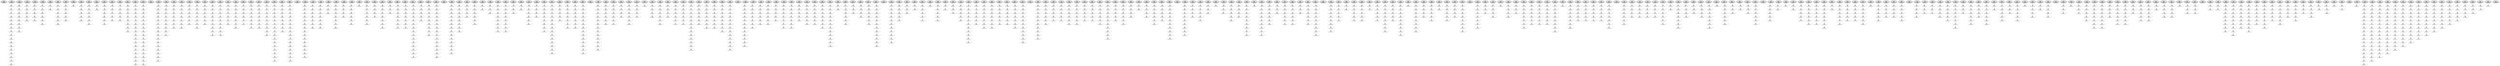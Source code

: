 digraph DiskGraph {
nodesep=0.35;
subgraph cluster_graph {
color="white";
"2010364943390997214.0" [style = filled] [label="/\\ x = 1\n/\\ y = 1\n/\\ pc = \"Lbl_1\"\n/\\ x0 = 1\n/\\ y0 = 1
#2010364943390997214.0#"]
"-3119695814206442898.0" [style = filled] [label="/\\ x = 1\n/\\ y = 2\n/\\ pc = \"Lbl_1\"\n/\\ x0 = 1\n/\\ y0 = 2
#-3119695814206442898.0#"]
"-7960910636375837186.0" [style = filled] [label="/\\ x = 1\n/\\ y = 3\n/\\ pc = \"Lbl_1\"\n/\\ x0 = 1\n/\\ y0 = 3
#-7960910636375837186.0#"]
"827608452153430839.0" [style = filled] [label="/\\ x = 1\n/\\ y = 4\n/\\ pc = \"Lbl_1\"\n/\\ x0 = 1\n/\\ y0 = 4
#827608452153430839.0#"]
"5642435681494275239.0" [style = filled] [label="/\\ x = 1\n/\\ y = 5\n/\\ pc = \"Lbl_1\"\n/\\ x0 = 1\n/\\ y0 = 5
#5642435681494275239.0#"]
"-9142544500471571433.0" [style = filled] [label="/\\ x = 1\n/\\ y = 6\n/\\ pc = \"Lbl_1\"\n/\\ x0 = 1\n/\\ y0 = 6
#-9142544500471571433.0#"]
"-4310335252851385465.0" [style = filled] [label="/\\ x = 1\n/\\ y = 7\n/\\ pc = \"Lbl_1\"\n/\\ x0 = 1\n/\\ y0 = 7
#-4310335252851385465.0#"]
"-756430285038231108.0" [style = filled] [label="/\\ x = 1\n/\\ y = 8\n/\\ pc = \"Lbl_1\"\n/\\ x0 = 1\n/\\ y0 = 8
#-756430285038231108.0#"]
"-5714739781998402004.0" [style = filled] [label="/\\ x = 1\n/\\ y = 9\n/\\ pc = \"Lbl_1\"\n/\\ x0 = 1\n/\\ y0 = 9
#-5714739781998402004.0#"]
"9215480971077709468.0" [style = filled] [label="/\\ x = 1\n/\\ y = 10\n/\\ pc = \"Lbl_1\"\n/\\ x0 = 1\n/\\ y0 = 10
#9215480971077709468.0#"]
"4238524716852619532.0" [style = filled] [label="/\\ x = 1\n/\\ y = 11\n/\\ pc = \"Lbl_1\"\n/\\ x0 = 1\n/\\ y0 = 11
#4238524716852619532.0#"]
"-6905377563993862203.0" [style = filled] [label="/\\ x = 1\n/\\ y = 12\n/\\ pc = \"Lbl_1\"\n/\\ x0 = 1\n/\\ y0 = 12
#-6905377563993862203.0#"]
"-1938061407736936363.0" [style = filled] [label="/\\ x = 1\n/\\ y = 13\n/\\ pc = \"Lbl_1\"\n/\\ x0 = 1\n/\\ y0 = 13
#-1938061407736936363.0#"]
"3046757745005297893.0" [style = filled] [label="/\\ x = 1\n/\\ y = 14\n/\\ pc = \"Lbl_1\"\n/\\ x0 = 1\n/\\ y0 = 14
#3046757745005297893.0#"]
"8032722840370661237.0" [style = filled] [label="/\\ x = 1\n/\\ y = 15\n/\\ pc = \"Lbl_1\"\n/\\ x0 = 1\n/\\ y0 = 15
#8032722840370661237.0#"]
"5265911431608792211.0" [style = filled] [label="/\\ x = 1\n/\\ y = 16\n/\\ pc = \"Lbl_1\"\n/\\ x0 = 1\n/\\ y0 = 16
#5265911431608792211.0#"]
"875372162087006979.0" [style = filled] [label="/\\ x = 1\n/\\ y = 17\n/\\ pc = \"Lbl_1\"\n/\\ x0 = 1\n/\\ y0 = 17
#875372162087006979.0#"]
"-4361965780377371725.0" [style = filled] [label="/\\ x = 1\n/\\ y = 18\n/\\ pc = \"Lbl_1\"\n/\\ x0 = 1\n/\\ y0 = 18
#-4361965780377371725.0#"]
"-3750076661725524141.0" [style = filled] [label="/\\ x = 2\n/\\ y = 1\n/\\ pc = \"Lbl_1\"\n/\\ x0 = 2\n/\\ y0 = 1
#-3750076661725524141.0#"]
"335465710087718883.0" [style = filled] [label="/\\ x = 2\n/\\ y = 2\n/\\ pc = \"Lbl_1\"\n/\\ x0 = 2\n/\\ y0 = 2
#335465710087718883.0#"]
"4726075440703832179.0" [style = filled] [label="/\\ x = 2\n/\\ y = 3\n/\\ pc = \"Lbl_1\"\n/\\ x0 = 2\n/\\ y0 = 3
#4726075440703832179.0#"]
"-2634873073976826182.0" [style = filled] [label="/\\ x = 2\n/\\ y = 4\n/\\ pc = \"Lbl_1\"\n/\\ x0 = 2\n/\\ y0 = 4
#-2634873073976826182.0#"]
"-7034982992122650326.0" [style = filled] [label="/\\ x = 2\n/\\ y = 5\n/\\ pc = \"Lbl_1\"\n/\\ x0 = 2\n/\\ y0 = 5
#-7034982992122650326.0#"]
"5840154219467319706.0" [style = filled] [label="/\\ x = 2\n/\\ y = 6\n/\\ pc = \"Lbl_1\"\n/\\ x0 = 2\n/\\ y0 = 6
#5840154219467319706.0#"]
"1458552245243801098.0" [style = filled] [label="/\\ x = 2\n/\\ y = 7\n/\\ pc = \"Lbl_1\"\n/\\ x0 = 2\n/\\ y0 = 7
#1458552245243801098.0#"]
"2707740689073640497.0" [style = filled] [label="/\\ x = 2\n/\\ y = 8\n/\\ pc = \"Lbl_1\"\n/\\ x0 = 2\n/\\ y0 = 8
#2707740689073640497.0#"]
"6963241312029561761.0" [style = filled] [label="/\\ x = 2\n/\\ y = 9\n/\\ pc = \"Lbl_1\"\n/\\ x0 = 2\n/\\ y0 = 9
#6963241312029561761.0#"]
"-5768906095055824111.0" [style = filled] [label="/\\ x = 2\n/\\ y = 10\n/\\ pc = \"Lbl_1\"\n/\\ x0 = 2\n/\\ y0 = 10
#-5768906095055824111.0#"]
"-1530926303721595775.0" [style = filled] [label="/\\ x = 2\n/\\ y = 11\n/\\ pc = \"Lbl_1\"\n/\\ x0 = 2\n/\\ y0 = 11
#-1530926303721595775.0#"]
"8086326207716031048.0" [style = filled] [label="/\\ x = 2\n/\\ y = 12\n/\\ pc = \"Lbl_1\"\n/\\ x0 = 2\n/\\ y0 = 12
#8086326207716031048.0#"]
"3821816709260230104.0" [style = filled] [label="/\\ x = 2\n/\\ y = 13\n/\\ pc = \"Lbl_1\"\n/\\ x0 = 2\n/\\ y0 = 13
#3821816709260230104.0#"]
"-406714434386397848.0" [style = filled] [label="/\\ x = 2\n/\\ y = 14\n/\\ pc = \"Lbl_1\"\n/\\ x0 = 2\n/\\ y0 = 14
#-406714434386397848.0#"]
"-4653700850657774856.0" [style = filled] [label="/\\ x = 2\n/\\ y = 15\n/\\ pc = \"Lbl_1\"\n/\\ x0 = 2\n/\\ y0 = 15
#-4653700850657774856.0#"]
"-7419948758510862050.0" [style = filled] [label="/\\ x = 2\n/\\ y = 16\n/\\ pc = \"Lbl_1\"\n/\\ x0 = 2\n/\\ y0 = 16
#-7419948758510862050.0#"]
"-2578663518213519730.0" [style = filled] [label="/\\ x = 2\n/\\ y = 17\n/\\ pc = \"Lbl_1\"\n/\\ x0 = 2\n/\\ y0 = 17
#-2578663518213519730.0#"]
"1397349937655287358.0" [style = filled] [label="/\\ x = 2\n/\\ y = 18\n/\\ pc = \"Lbl_1\"\n/\\ x0 = 2\n/\\ y0 = 18
#1397349937655287358.0#"]
"4962707486252633151.0" [style = filled] [label="/\\ x = 3\n/\\ y = 1\n/\\ pc = \"Lbl_1\"\n/\\ x0 = 3\n/\\ y0 = 1
#4962707486252633151.0#"]
"-8390829226507975537.0" [style = filled] [label="/\\ x = 3\n/\\ y = 2\n/\\ pc = \"Lbl_1\"\n/\\ x0 = 3\n/\\ y0 = 2
#-8390829226507975537.0#"]
"-3549824290800729313.0" [style = filled] [label="/\\ x = 3\n/\\ y = 3\n/\\ pc = \"Lbl_1\"\n/\\ x0 = 3\n/\\ y0 = 3
#-3549824290800729313.0#"]
"6072283764900373974.0" [style = filled] [label="/\\ x = 3\n/\\ y = 4\n/\\ pc = \"Lbl_1\"\n/\\ x0 = 3\n/\\ y0 = 4
#6072283764900373974.0#"]
"1257807434387415622.0" [style = filled] [label="/\\ x = 3\n/\\ y = 5\n/\\ pc = \"Lbl_1\"\n/\\ x0 = 3\n/\\ y0 = 5
#1257807434387415622.0#"]
"-2439125402191025418.0" [style = filled] [label="/\\ x = 3\n/\\ y = 6\n/\\ pc = \"Lbl_1\"\n/\\ x0 = 3\n/\\ y0 = 6
#-2439125402191025418.0#"]
"-7271122598685676186.0" [style = filled] [label="/\\ x = 3\n/\\ y = 7\n/\\ pc = \"Lbl_1\"\n/\\ x0 = 3\n/\\ y0 = 7
#-7271122598685676186.0#"]
"-6144657289798772899.0" [style = filled] [label="/\\ x = 3\n/\\ y = 8\n/\\ pc = \"Lbl_1\"\n/\\ x0 = 3\n/\\ y0 = 8
#-6144657289798772899.0#"]
"-1186559843964268339.0" [style = filled] [label="/\\ x = 3\n/\\ y = 9\n/\\ pc = \"Lbl_1\"\n/\\ x0 = 3\n/\\ y0 = 9
#-1186559843964268339.0#"]
"2367384289500207229.0" [style = filled] [label="/\\ x = 3\n/\\ y = 10\n/\\ pc = \"Lbl_1\"\n/\\ x0 = 3\n/\\ y0 = 10
#2367384289500207229.0#"]
"7343989644897542125.0" [style = filled] [label="/\\ x = 3\n/\\ y = 11\n/\\ pc = \"Lbl_1\"\n/\\ x0 = 3\n/\\ y0 = 11
#7343989644897542125.0#"]
"-66850474744809180.0" [style = filled] [label="/\\ x = 3\n/\\ y = 12\n/\\ pc = \"Lbl_1\"\n/\\ x0 = 3\n/\\ y0 = 12
#-66850474744809180.0#"]
"-5033956744539717964.0" [style = filled] [label="/\\ x = 3\n/\\ y = 13\n/\\ pc = \"Lbl_1\"\n/\\ x0 = 3\n/\\ y0 = 13
#-5033956744539717964.0#"]
"8462569841445008900.0" [style = filled] [label="/\\ x = 3\n/\\ y = 14\n/\\ pc = \"Lbl_1\"\n/\\ x0 = 3\n/\\ y0 = 14
#8462569841445008900.0#"]
"3476957809571049876.0" [style = filled] [label="/\\ x = 3\n/\\ y = 15\n/\\ pc = \"Lbl_1\"\n/\\ x0 = 3\n/\\ y0 = 15
#3476957809571049876.0#"]
"1597954221808845426.0" [style = filled] [label="/\\ x = 3\n/\\ y = 16\n/\\ pc = \"Lbl_1\"\n/\\ x0 = 3\n/\\ y0 = 16
#1597954221808845426.0#"]
"5988844390158910946.0" [style = filled] [label="/\\ x = 3\n/\\ y = 17\n/\\ pc = \"Lbl_1\"\n/\\ x0 = 3\n/\\ y0 = 17
#5988844390158910946.0#"]
"-7183668762556035758.0" [style = filled] [label="/\\ x = 3\n/\\ y = 18\n/\\ pc = \"Lbl_1\"\n/\\ x0 = 3\n/\\ y0 = 18
#-7183668762556035758.0#"]
"3080164860491830384.0" [style = filled] [label="/\\ x = 4\n/\\ y = 1\n/\\ pc = \"Lbl_1\"\n/\\ x0 = 4\n/\\ y0 = 1
#3080164860491830384.0#"]
"-1879077521626637120.0" [style = filled] [label="/\\ x = 4\n/\\ y = 2\n/\\ pc = \"Lbl_1\"\n/\\ x0 = 4\n/\\ y0 = 2
#-1879077521626637120.0#"]
"-6855155756752823472.0" [style = filled] [label="/\\ x = 4\n/\\ y = 3\n/\\ pc = \"Lbl_1\"\n/\\ x0 = 4\n/\\ y0 = 3
#-6855155756752823472.0#"]
"4189737831880539545.0" [style = filled] [label="/\\ x = 4\n/\\ y = 4\n/\\ pc = \"Lbl_1\"\n/\\ x0 = 4\n/\\ y0 = 4
#4189737831880539545.0#"]
"9157300767286295049.0" [style = filled] [label="/\\ x = 4\n/\\ y = 5\n/\\ pc = \"Lbl_1\"\n/\\ x0 = 4\n/\\ y0 = 5
#9157300767286295049.0#"]
"-5744453561152523591.0" [style = filled] [label="/\\ x = 4\n/\\ y = 6\n/\\ pc = \"Lbl_1\"\n/\\ x0 = 4\n/\\ y0 = 6
#-5744453561152523591.0#"]
"-759369802748431063.0" [style = filled] [label="/\\ x = 4\n/\\ y = 7\n/\\ pc = \"Lbl_1\"\n/\\ x0 = 4\n/\\ y0 = 7
#-759369802748431063.0#"]
"-4262604866104029422.0" [style = filled] [label="/\\ x = 4\n/\\ y = 8\n/\\ pc = \"Lbl_1\"\n/\\ x0 = 4\n/\\ y0 = 8
#-4262604866104029422.0#"]
"-9085559599355443070.0" [style = filled] [label="/\\ x = 4\n/\\ y = 9\n/\\ pc = \"Lbl_1\"\n/\\ x0 = 4\n/\\ y0 = 9
#-9085559599355443070.0#"]
"5673205957518360626.0" [style = filled] [label="/\\ x = 4\n/\\ y = 10\n/\\ pc = \"Lbl_1\"\n/\\ x0 = 4\n/\\ y0 = 10
#5673205957518360626.0#"]
"831743271721027490.0" [style = filled] [label="/\\ x = 4\n/\\ y = 11\n/\\ pc = \"Lbl_1\"\n/\\ x0 = 4\n/\\ y0 = 11
#831743271721027490.0#"]
"-7965853520215154325.0" [style = filled] [label="/\\ x = 4\n/\\ y = 12\n/\\ pc = \"Lbl_1\"\n/\\ x0 = 4\n/\\ y0 = 12
#-7965853520215154325.0#"]
"-3151905428812323077.0" [style = filled] [label="/\\ x = 4\n/\\ y = 13\n/\\ pc = \"Lbl_1\"\n/\\ x0 = 4\n/\\ y0 = 13
#-3151905428812323077.0#"]
"1950326758079229515.0" [style = filled] [label="/\\ x = 4\n/\\ y = 14\n/\\ pc = \"Lbl_1\"\n/\\ x0 = 4\n/\\ y0 = 14
#1950326758079229515.0#"]
"6782780585824987611.0" [style = filled] [label="/\\ x = 4\n/\\ y = 15\n/\\ pc = \"Lbl_1\"\n/\\ x0 = 4\n/\\ y0 = 15
#6782780585824987611.0#"]
"8668575308758358589.0" [style = filled] [label="/\\ x = 4\n/\\ y = 16\n/\\ pc = \"Lbl_1\"\n/\\ x0 = 4\n/\\ y0 = 16
#8668575308758358589.0#"]
"4430771874149981613.0" [style = filled] [label="/\\ x = 4\n/\\ y = 17\n/\\ pc = \"Lbl_1\"\n/\\ x0 = 4\n/\\ y0 = 17
#4430771874149981613.0#"]
"-995402275591285475.0" [style = filled] [label="/\\ x = 4\n/\\ y = 18\n/\\ pc = \"Lbl_1\"\n/\\ x0 = 4\n/\\ y0 = 18
#-995402275591285475.0#"]
"-6515327054309943524.0" [style = filled] [label="/\\ x = 5\n/\\ y = 1\n/\\ pc = \"Lbl_1\"\n/\\ x0 = 5\n/\\ y0 = 1
#-6515327054309943524.0#"]
"7693896371888807852.0" [style = filled] [label="/\\ x = 5\n/\\ y = 2\n/\\ pc = \"Lbl_1\"\n/\\ x0 = 5\n/\\ y0 = 2
#7693896371888807852.0#"]
"3456373246182201404.0" [style = filled] [label="/\\ x = 5\n/\\ y = 3\n/\\ pc = \"Lbl_1\"\n/\\ x0 = 5\n/\\ y0 = 3
#3456373246182201404.0#"]
"-5400122358593896715.0" [style = filled] [label="/\\ x = 5\n/\\ y = 4\n/\\ pc = \"Lbl_1\"\n/\\ x0 = 5\n/\\ y0 = 4
#-5400122358593896715.0#"]
"-1135085739883726491.0" [style = filled] [label="/\\ x = 5\n/\\ y = 5\n/\\ pc = \"Lbl_1\"\n/\\ x0 = 5\n/\\ y0 = 5
#-1135085739883726491.0#"]
"4570450916709904853.0" [style = filled] [label="/\\ x = 5\n/\\ y = 6\n/\\ pc = \"Lbl_1\"\n/\\ x0 = 5\n/\\ y0 = 6
#4570450916709904853.0#"]
"8816979617234155077.0" [style = filled] [label="/\\ x = 5\n/\\ y = 7\n/\\ pc = \"Lbl_1\"\n/\\ x0 = 5\n/\\ y0 = 7
#8816979617234155077.0#"]
"5472496395646143614.0" [style = filled] [label="/\\ x = 5\n/\\ y = 8\n/\\ pc = \"Lbl_1\"\n/\\ x0 = 5\n/\\ y0 = 8
#5472496395646143614.0#"]
"1063837568578866158.0" [style = filled] [label="/\\ x = 5\n/\\ y = 9\n/\\ pc = \"Lbl_1\"\n/\\ x0 = 5\n/\\ y0 = 9
#1063837568578866158.0#"]
"-4498709214522277026.0" [style = filled] [label="/\\ x = 5\n/\\ y = 10\n/\\ pc = \"Lbl_1\"\n/\\ x0 = 5\n/\\ y0 = 10
#-4498709214522277026.0#"]
"-8889847184231742258.0" [style = filled] [label="/\\ x = 5\n/\\ y = 11\n/\\ pc = \"Lbl_1\"\n/\\ x0 = 5\n/\\ y0 = 11
#-8889847184231742258.0#"]
"2186923555052806663.0" [style = filled] [label="/\\ x = 5\n/\\ y = 12\n/\\ pc = \"Lbl_1\"\n/\\ x0 = 5\n/\\ y0 = 12
#2186923555052806663.0#"]
"6586575723091764631.0" [style = filled] [label="/\\ x = 5\n/\\ y = 13\n/\\ pc = \"Lbl_1\"\n/\\ x0 = 5\n/\\ y0 = 13
#6586575723091764631.0#"]
"-7765636405952451289.0" [style = filled] [label="/\\ x = 5\n/\\ y = 14\n/\\ pc = \"Lbl_1\"\n/\\ x0 = 5\n/\\ y0 = 14
#-7765636405952451289.0#"]
"-3383507277114824009.0" [style = filled] [label="/\\ x = 5\n/\\ y = 15\n/\\ pc = \"Lbl_1\"\n/\\ x0 = 5\n/\\ y0 = 15
#-3383507277114824009.0#"]
"-619545803163231919.0" [style = filled] [label="/\\ x = 5\n/\\ y = 16\n/\\ pc = \"Lbl_1\"\n/\\ x0 = 5\n/\\ y0 = 16
#-619545803163231919.0#"]
"-5595904488924979519.0" [style = filled] [label="/\\ x = 5\n/\\ y = 17\n/\\ pc = \"Lbl_1\"\n/\\ x0 = 5\n/\\ y0 = 17
#-5595904488924979519.0#"]
"9008756060828767857.0" [style = filled] [label="/\\ x = 5\n/\\ y = 18\n/\\ pc = \"Lbl_1\"\n/\\ x0 = 5\n/\\ y0 = 18
#9008756060828767857.0#"]
"8468920104345985681.0" [style = filled] [label="/\\ x = 6\n/\\ y = 1\n/\\ pc = \"Lbl_1\"\n/\\ x0 = 6\n/\\ y0 = 1
#8468920104345985681.0#"]
"-4983944806038197727.0" [style = filled] [label="/\\ x = 6\n/\\ y = 2\n/\\ pc = \"Lbl_1\"\n/\\ x0 = 6\n/\\ y0 = 2
#-4983944806038197727.0#"]
"-7656718809731663.0" [style = filled] [label="/\\ x = 6\n/\\ y = 3\n/\\ pc = \"Lbl_1\"\n/\\ x0 = 6\n/\\ y0 = 3
#-7656718809731663.0#"]
"7286160323297692536.0" [style = filled] [label="/\\ x = 6\n/\\ y = 4\n/\\ pc = \"Lbl_1\"\n/\\ x0 = 6\n/\\ y0 = 4
#7286160323297692536.0#"]
"2318246523423919336.0" [style = filled] [label="/\\ x = 6\n/\\ y = 5\n/\\ pc = \"Lbl_1\"\n/\\ x0 = 6\n/\\ y0 = 5
#2318246523423919336.0#"]
"-1189287292826303400.0" [style = filled] [label="/\\ x = 6\n/\\ y = 6\n/\\ pc = \"Lbl_1\"\n/\\ x0 = 6\n/\\ y0 = 6
#-1189287292826303400.0#"]
"-6174583136715799608.0" [style = filled] [label="/\\ x = 6\n/\\ y = 7\n/\\ pc = \"Lbl_1\"\n/\\ x0 = 6\n/\\ y0 = 7
#-6174583136715799608.0#"]
"-7214349765332305421.0" [style = filled] [label="/\\ x = 6\n/\\ y = 8\n/\\ pc = \"Lbl_1\"\n/\\ x0 = 6\n/\\ y0 = 8
#-7214349765332305421.0#"]
"-2391182946595619229.0" [style = filled] [label="/\\ x = 6\n/\\ y = 9\n/\\ pc = \"Lbl_1\"\n/\\ x0 = 6\n/\\ y0 = 9
#-2391182946595619229.0#"]
"1261591372850689747.0" [style = filled] [label="/\\ x = 6\n/\\ y = 10\n/\\ pc = \"Lbl_1\"\n/\\ x0 = 6\n/\\ y0 = 10
#1261591372850689747.0#"]
"6103404923116171587.0" [style = filled] [label="/\\ x = 6\n/\\ y = 11\n/\\ pc = \"Lbl_1\"\n/\\ x0 = 6\n/\\ y0 = 11
#6103404923116171587.0#"]
"-3581824035581683830.0" [style = filled] [label="/\\ x = 6\n/\\ y = 12\n/\\ pc = \"Lbl_1\"\n/\\ x0 = 6\n/\\ y0 = 12
#-3581824035581683830.0#"]
"-8395981979086925798.0" [style = filled] [label="/\\ x = 6\n/\\ y = 13\n/\\ pc = \"Lbl_1\"\n/\\ x0 = 6\n/\\ y0 = 13
#-8395981979086925798.0#"]
"4911641258527889578.0" [style = filled] [label="/\\ x = 6\n/\\ y = 14\n/\\ pc = \"Lbl_1\"\n/\\ x0 = 6\n/\\ y0 = 14
#4911641258527889578.0#"]
"78834332931120954.0" [style = filled] [label="/\\ x = 6\n/\\ y = 15\n/\\ pc = \"Lbl_1\"\n/\\ x0 = 6\n/\\ y0 = 15
#78834332931120954.0#"]
"2843358206149192924.0" [style = filled] [label="/\\ x = 6\n/\\ y = 16\n/\\ pc = \"Lbl_1\"\n/\\ x0 = 6\n/\\ y0 = 16
#2843358206149192924.0#"]
"7080810776288897868.0" [style = filled] [label="/\\ x = 6\n/\\ y = 17\n/\\ pc = \"Lbl_1\"\n/\\ x0 = 6\n/\\ y0 = 17
#7080810776288897868.0#"]
"-5974365142023838724.0" [style = filled] [label="/\\ x = 6\n/\\ y = 18\n/\\ pc = \"Lbl_1\"\n/\\ x0 = 6\n/\\ y0 = 18
#-5974365142023838724.0#"]
"-383442612911578627.0" [style = filled] [label="/\\ x = 7\n/\\ y = 1\n/\\ pc = \"Lbl_1\"\n/\\ x0 = 7\n/\\ y0 = 1
#-383442612911578627.0#"]
"3890935898013706573.0" [style = filled] [label="/\\ x = 7\n/\\ y = 2\n/\\ pc = \"Lbl_1\"\n/\\ x0 = 7\n/\\ y0 = 2
#3890935898013706573.0#"]
"8128668910182461149.0" [style = filled] [label="/\\ x = 7\n/\\ y = 3\n/\\ pc = \"Lbl_1\"\n/\\ x0 = 7\n/\\ y0 = 3
#8128668910182461149.0#"]
"-1569577886067144684.0" [style = filled] [label="/\\ x = 7\n/\\ y = 4\n/\\ pc = \"Lbl_1\"\n/\\ x0 = 7\n/\\ y0 = 4
#-1569577886067144684.0#"]
"-5834965403605201020.0" [style = filled] [label="/\\ x = 7\n/\\ y = 5\n/\\ pc = \"Lbl_1\"\n/\\ x0 = 7\n/\\ y0 = 5
#-5834965403605201020.0#"]
"6941406629018421044.0" [style = filled] [label="/\\ x = 7\n/\\ y = 6\n/\\ pc = \"Lbl_1\"\n/\\ x0 = 7\n/\\ y0 = 6
#6941406629018421044.0#"]
"2694665877368635556.0" [style = filled] [label="/\\ x = 7\n/\\ y = 7\n/\\ pc = \"Lbl_1\"\n/\\ x0 = 7\n/\\ y0 = 7
#2694665877368635556.0#"]
"1498399138078620319.0" [style = filled] [label="/\\ x = 7\n/\\ y = 8\n/\\ pc = \"Lbl_1\"\n/\\ x0 = 7\n/\\ y0 = 8
#1498399138078620319.0#"]
"5907270016271564047.0" [style = filled] [label="/\\ x = 7\n/\\ y = 9\n/\\ pc = \"Lbl_1\"\n/\\ x0 = 7\n/\\ y0 = 9
#5907270016271564047.0#"]
"-7014343620401891905.0" [style = filled] [label="/\\ x = 7\n/\\ y = 10\n/\\ pc = \"Lbl_1\"\n/\\ x0 = 7\n/\\ y0 = 10
#-7014343620401891905.0#"]
"-2622854751864671697.0" [style = filled] [label="/\\ x = 7\n/\\ y = 11\n/\\ pc = \"Lbl_1\"\n/\\ x0 = 7\n/\\ y0 = 11
#-2622854751864671697.0#"]
"4711001652544279782.0" [style = filled] [label="/\\ x = 7\n/\\ y = 12\n/\\ pc = \"Lbl_1\"\n/\\ x0 = 7\n/\\ y0 = 12
#4711001652544279782.0#"]
"311139598043304822.0" [style = filled] [label="/\\ x = 7\n/\\ y = 13\n/\\ pc = \"Lbl_1\"\n/\\ x0 = 7\n/\\ y0 = 13
#311139598043304822.0#"]
"-3817998340966474810.0" [style = filled] [label="/\\ x = 7\n/\\ y = 14\n/\\ pc = \"Lbl_1\"\n/\\ x0 = 7\n/\\ y0 = 14
#-3817998340966474810.0#"]
"-8200480533295506346.0" [style = filled] [label="/\\ x = 7\n/\\ y = 15\n/\\ pc = \"Lbl_1\"\n/\\ x0 = 7\n/\\ y0 = 15
#-8200480533295506346.0#"]
"-6314123411095654480.0" [style = filled] [label="/\\ x = 7\n/\\ y = 16\n/\\ pc = \"Lbl_1\"\n/\\ x0 = 7\n/\\ y0 = 16
#-6314123411095654480.0#"]
"-1338115624162187232.0" [style = filled] [label="/\\ x = 7\n/\\ y = 17\n/\\ pc = \"Lbl_1\"\n/\\ x0 = 7\n/\\ y0 = 17
#-1338115624162187232.0#"]
"2467079250590425232.0" [style = filled] [label="/\\ x = 7\n/\\ y = 18\n/\\ pc = \"Lbl_1\"\n/\\ x0 = 7\n/\\ y0 = 18
#2467079250590425232.0#"]
"-6249748764832902641.0" [style = filled] [label="/\\ x = 8\n/\\ y = 1\n/\\ pc = \"Lbl_1\"\n/\\ x0 = 8\n/\\ y0 = 1
#-6249748764832902641.0#"]
"7356264885903596223.0" [style = filled] [label="/\\ x = 8\n/\\ y = 2\n/\\ pc = \"Lbl_1\"\n/\\ x0 = 8\n/\\ y0 = 2
#7356264885903596223.0#"]
"2533001199388810543.0" [style = filled] [label="/\\ x = 8\n/\\ y = 3\n/\\ pc = \"Lbl_1\"\n/\\ x0 = 8\n/\\ y0 = 3
#2533001199388810543.0#"]
"-5053479276763776026.0" [style = filled] [label="/\\ x = 8\n/\\ y = 4\n/\\ pc = \"Lbl_1\"\n/\\ x0 = 8\n/\\ y0 = 4
#-5053479276763776026.0#"]
"-220716493909672842.0" [style = filled] [label="/\\ x = 8\n/\\ y = 5\n/\\ pc = \"Lbl_1\"\n/\\ x0 = 8\n/\\ y0 = 5
#-220716493909672842.0#"]
"3728143662269723846.0" [style = filled] [label="/\\ x = 8\n/\\ y = 6\n/\\ pc = \"Lbl_1\"\n/\\ x0 = 8\n/\\ y0 = 6
#3728143662269723846.0#"]
"8542398526971589462.0" [style = filled] [label="/\\ x = 8\n/\\ y = 7\n/\\ pc = \"Lbl_1\"\n/\\ x0 = 8\n/\\ y0 = 7
#8542398526971589462.0#"]
"5125853346988018029.0" [style = filled] [label="/\\ x = 8\n/\\ y = 8\n/\\ pc = \"Lbl_1\"\n/\\ x0 = 8\n/\\ y0 = 8
#5125853346988018029.0#"]
"149468357621714685.0" [style = filled] [label="/\\ x = 8\n/\\ y = 9\n/\\ pc = \"Lbl_1\"\n/\\ x0 = 8\n/\\ y0 = 9
#149468357621714685.0#"]
"-3656401996200524211.0" [style = filled] [label="/\\ x = 8\n/\\ y = 10\n/\\ pc = \"Lbl_1\"\n/\\ x0 = 8\n/\\ y0 = 10
#-3656401996200524211.0#"]
"-8615266128174546467.0" [style = filled] [label="/\\ x = 8\n/\\ y = 11\n/\\ pc = \"Lbl_1\"\n/\\ x0 = 8\n/\\ y0 = 11
#-8615266128174546467.0#"]
"1335604737939384084.0" [style = filled] [label="/\\ x = 8\n/\\ y = 12\n/\\ pc = \"Lbl_1\"\n/\\ x0 = 8\n/\\ y0 = 12
#1335604737939384084.0#"]
"6320997468665766020.0" [style = filled] [label="/\\ x = 8\n/\\ y = 13\n/\\ pc = \"Lbl_1\"\n/\\ x0 = 8\n/\\ y0 = 13
#6320997468665766020.0#"]
"-7428004956051658700.0" [style = filled] [label="/\\ x = 8\n/\\ y = 14\n/\\ pc = \"Lbl_1\"\n/\\ x0 = 8\n/\\ y0 = 14
#-7428004956051658700.0#"]
"-2460135264560812124.0" [style = filled] [label="/\\ x = 8\n/\\ y = 15\n/\\ pc = \"Lbl_1\"\n/\\ x0 = 8\n/\\ y0 = 15
#-2460135264560812124.0#"]
"-308944815034147774.0" [style = filled] [label="/\\ x = 8\n/\\ y = 16\n/\\ pc = \"Lbl_1\"\n/\\ x0 = 8\n/\\ y0 = 16
#-308944815034147774.0#"]
"-4717559607026574382.0" [style = filled] [label="/\\ x = 8\n/\\ y = 17\n/\\ pc = \"Lbl_1\"\n/\\ x0 = 8\n/\\ y0 = 17
#-4717559607026574382.0#"]
"8202464375445345122.0" [style = filled] [label="/\\ x = 8\n/\\ y = 18\n/\\ pc = \"Lbl_1\"\n/\\ x0 = 8\n/\\ y0 = 18
#8202464375445345122.0#"]
"2769282295124611427.0" [style = filled] [label="/\\ x = 9\n/\\ y = 1\n/\\ pc = \"Lbl_1\"\n/\\ x0 = 9\n/\\ y0 = 1
#2769282295124611427.0#"]
"-1640248151691879981.0" [style = filled] [label="/\\ x = 9\n/\\ y = 2\n/\\ pc = \"Lbl_1\"\n/\\ x0 = 9\n/\\ y0 = 2
#-1640248151691879981.0#"]
"-6049145580458222013.0" [style = filled] [label="/\\ x = 9\n/\\ y = 3\n/\\ pc = \"Lbl_1\"\n/\\ x0 = 9\n/\\ y0 = 3
#-6049145580458222013.0#"]
"3959920058866530442.0" [style = filled] [label="/\\ x = 9\n/\\ y = 4\n/\\ pc = \"Lbl_1\"\n/\\ x0 = 9\n/\\ y0 = 4
#3959920058866530442.0#"]
"8342287791248195354.0" [style = filled] [label="/\\ x = 9\n/\\ y = 5\n/\\ pc = \"Lbl_1\"\n/\\ x0 = 9\n/\\ y0 = 5
#8342287791248195354.0#"]
"-4857378592504842326.0" [style = filled] [label="/\\ x = 9\n/\\ y = 6\n/\\ pc = \"Lbl_1\"\n/\\ x0 = 9\n/\\ y0 = 6
#-4857378592504842326.0#"]
"-457490037090897862.0" [style = filled] [label="/\\ x = 9\n/\\ y = 7\n/\\ pc = \"Lbl_1\"\n/\\ x0 = 9\n/\\ y0 = 7
#-457490037090897862.0#"]
"-4032787127561663999.0" [style = filled] [label="/\\ x = 9\n/\\ y = 8\n/\\ pc = \"Lbl_1\"\n/\\ x0 = 9\n/\\ y0 = 8
#-4032787127561663999.0#"]
"-8270546655944077935.0" [style = filled] [label="/\\ x = 9\n/\\ y = 9\n/\\ pc = \"Lbl_1\"\n/\\ x0 = 9\n/\\ y0 = 9
#-8270546655944077935.0#"]
"4786131022547567905.0" [style = filled] [label="/\\ x = 9\n/\\ y = 10\n/\\ pc = \"Lbl_1\"\n/\\ x0 = 9\n/\\ y0 = 10
#4786131022547567905.0#"]
"529863541653439153.0" [style = filled] [label="/\\ x = 9\n/\\ y = 11\n/\\ pc = \"Lbl_1\"\n/\\ x0 = 9\n/\\ y0 = 11
#529863541653439153.0#"]
"-7087790182960192392.0" [style = filled] [label="/\\ x = 9\n/\\ y = 12\n/\\ pc = \"Lbl_1\"\n/\\ x0 = 9\n/\\ y0 = 12
#-7087790182960192392.0#"]
"-2841022896037698584.0" [style = filled] [label="/\\ x = 9\n/\\ y = 13\n/\\ pc = \"Lbl_1\"\n/\\ x0 = 9\n/\\ y0 = 13
#-2841022896037698584.0#"]
"1711497421855370072.0" [style = filled] [label="/\\ x = 9\n/\\ y = 14\n/\\ pc = \"Lbl_1\"\n/\\ x0 = 9\n/\\ y0 = 14
#1711497421855370072.0#"]
"5976770445086321864.0" [style = filled] [label="/\\ x = 9\n/\\ y = 15\n/\\ pc = \"Lbl_1\"\n/\\ x0 = 9\n/\\ y0 = 15
#5976770445086321864.0#"]
"8402715647127871278.0" [style = filled] [label="/\\ x = 9\n/\\ y = 16\n/\\ pc = \"Lbl_1\"\n/\\ x0 = 9\n/\\ y0 = 16
#8402715647127871278.0#"]
"3579734464243144894.0" [style = filled] [label="/\\ x = 9\n/\\ y = 17\n/\\ pc = \"Lbl_1\"\n/\\ x0 = 9\n/\\ y0 = 17
#3579734464243144894.0#"]
"-72311670240980978.0" [style = filled] [label="/\\ x = 9\n/\\ y = 18\n/\\ pc = \"Lbl_1\"\n/\\ x0 = 9\n/\\ y0 = 18
#-72311670240980978.0#"]
"-685326741710330642.0" [style = filled] [label="/\\ x = 10\n/\\ y = 1\n/\\ pc = \"Lbl_1\"\n/\\ x0 = 10\n/\\ y0 = 1
#-685326741710330642.0#"]
"4120766831336352862.0" [style = filled] [label="/\\ x = 10\n/\\ y = 2\n/\\ pc = \"Lbl_1\"\n/\\ x0 = 10\n/\\ y0 = 2
#4120766831336352862.0#"]
"8943677454359210958.0" [style = filled] [label="/\\ x = 10\n/\\ y = 3\n/\\ pc = \"Lbl_1\"\n/\\ x0 = 10\n/\\ y0 = 3
#8943677454359210958.0#"]
"-1808411619143250681.0" [style = filled] [label="/\\ x = 10\n/\\ y = 4\n/\\ pc = \"Lbl_1\"\n/\\ x0 = 10\n/\\ y0 = 4
#-1808411619143250681.0#"]
"-6640962350872212841.0" [style = filled] [label="/\\ x = 10\n/\\ y = 5\n/\\ pc = \"Lbl_1\"\n/\\ x0 = 10\n/\\ y0 = 5
#-6640962350872212841.0#"]
"7819465568917946919.0" [style = filled] [label="/\\ x = 10\n/\\ y = 6\n/\\ pc = \"Lbl_1\"\n/\\ x0 = 10\n/\\ y0 = 6
#7819465568917946919.0#"]
"3005561603044361655.0" [style = filled] [label="/\\ x = 10\n/\\ y = 7\n/\\ pc = \"Lbl_1\"\n/\\ x0 = 10\n/\\ y0 = 7
#3005561603044361655.0#"]
"1737232907237506956.0" [style = filled] [label="/\\ x = 10\n/\\ y = 8\n/\\ pc = \"Lbl_1\"\n/\\ x0 = 10\n/\\ y0 = 8
#1737232907237506956.0#"]
"6713266997775398940.0" [style = filled] [label="/\\ x = 10\n/\\ y = 9\n/\\ pc = \"Lbl_1\"\n/\\ x0 = 10\n/\\ y0 = 9
#6713266997775398940.0#"]
"-7892402593441959764.0" [style = filled] [label="/\\ x = 10\n/\\ y = 10\n/\\ pc = \"Lbl_1\"\n/\\ x0 = 10\n/\\ y0 = 10
#-7892402593441959764.0#"]
"-2933750512592947396.0" [style = filled] [label="/\\ x = 10\n/\\ y = 11\n/\\ pc = \"Lbl_1\"\n/\\ x0 = 10\n/\\ y0 = 11
#-2933750512592947396.0#"]
"5598063428280373749.0" [style = filled] [label="/\\ x = 10\n/\\ y = 12\n/\\ pc = \"Lbl_1\"\n/\\ x0 = 10\n/\\ y0 = 12
#5598063428280373749.0#"]
"613023761045788261.0" [style = filled] [label="/\\ x = 10\n/\\ y = 13\n/\\ pc = \"Lbl_1\"\n/\\ x0 = 10\n/\\ y0 = 13
#613023761045788261.0#"]
"-4047829307462623531.0" [style = filled] [label="/\\ x = 10\n/\\ y = 14\n/\\ pc = \"Lbl_1\"\n/\\ x0 = 10\n/\\ y0 = 14
#-4047829307462623531.0#"]
"-9015489112491845307.0" [style = filled] [label="/\\ x = 10\n/\\ y = 15\n/\\ pc = \"Lbl_1\"\n/\\ x0 = 10\n/\\ y0 = 15
#-9015489112491845307.0#"]
"-6588981509321545053.0" [style = filled] [label="/\\ x = 10\n/\\ y = 16\n/\\ pc = \"Lbl_1\"\n/\\ x0 = 10\n/\\ y0 = 16
#-6588981509321545053.0#"]
"-2180154666203583181.0" [style = filled] [label="/\\ x = 10\n/\\ y = 17\n/\\ pc = \"Lbl_1\"\n/\\ x0 = 10\n/\\ y0 = 17
#-2180154666203583181.0#"]
"3381171488097969539.0" [style = filled] [label="/\\ x = 10\n/\\ y = 18\n/\\ pc = \"Lbl_1\"\n/\\ x0 = 10\n/\\ y0 = 18
#3381171488097969539.0#"]
"8743496761673983874.0" [style = filled] [label="/\\ x = 11\n/\\ y = 1\n/\\ pc = \"Lbl_1\"\n/\\ x0 = 11\n/\\ y0 = 1
#8743496761673983874.0#"]
"-5330574659914076366.0" [style = filled] [label="/\\ x = 11\n/\\ y = 2\n/\\ pc = \"Lbl_1\"\n/\\ x0 = 11\n/\\ y0 = 2
#-5330574659914076366.0#"]
"-922030328999270238.0" [style = filled] [label="/\\ x = 11\n/\\ y = 3\n/\\ pc = \"Lbl_1\"\n/\\ x0 = 11\n/\\ y0 = 3
#-922030328999270238.0#"]
"7623787376348466795.0" [style = filled] [label="/\\ x = 11\n/\\ y = 4\n/\\ pc = \"Lbl_1\"\n/\\ x0 = 11\n/\\ y0 = 4
#7623787376348466795.0#"]
"3241631729451551227.0" [style = filled] [label="/\\ x = 11\n/\\ y = 5\n/\\ pc = \"Lbl_1\"\n/\\ x0 = 11\n/\\ y0 = 5
#3241631729451551227.0#"]
"-2040610507293195957.0" [style = filled] [label="/\\ x = 11\n/\\ y = 6\n/\\ pc = \"Lbl_1\"\n/\\ x0 = 11\n/\\ y0 = 6
#-2040610507293195957.0#"]
"-6440148198238468389.0" [style = filled] [label="/\\ x = 11\n/\\ y = 7\n/\\ pc = \"Lbl_1\"\n/\\ x0 = 11\n/\\ y0 = 7
#-6440148198238468389.0#"]
"-7551976852091421472.0" [style = filled] [label="/\\ x = 11\n/\\ y = 8\n/\\ pc = \"Lbl_1\"\n/\\ x0 = 11\n/\\ y0 = 8
#-7551976852091421472.0#"]
"-3314568188177548432.0" [style = filled] [label="/\\ x = 11\n/\\ y = 9\n/\\ pc = \"Lbl_1\"\n/\\ x0 = 11\n/\\ y0 = 9
#-3314568188177548432.0#"]
"2112914621824873408.0" [style = filled] [label="/\\ x = 11\n/\\ y = 10\n/\\ pc = \"Lbl_1\"\n/\\ x0 = 11\n/\\ y0 = 10
#2112914621824873408.0#"]
"6368970017234121808.0" [style = filled] [label="/\\ x = 11\n/\\ y = 11\n/\\ pc = \"Lbl_1\"\n/\\ x0 = 11\n/\\ y0 = 11
#6368970017234121808.0#"]
"-4424144482931486055.0" [style = filled] [label="/\\ x = 11\n/\\ y = 12\n/\\ pc = \"Lbl_1\"\n/\\ x0 = 11\n/\\ y0 = 12
#-4424144482931486055.0#"]
"-8670558672002312951.0" [style = filled] [label="/\\ x = 11\n/\\ y = 13\n/\\ pc = \"Lbl_1\"\n/\\ x0 = 11\n/\\ y0 = 13
#-8670558672002312951.0#"]
"5258271146878098873.0" [style = filled] [label="/\\ x = 11\n/\\ y = 14\n/\\ pc = \"Lbl_1\"\n/\\ x0 = 11\n/\\ y0 = 14
#5258271146878098873.0#"]
"993207975748901417.0" [style = filled] [label="/\\ x = 11\n/\\ y = 15\n/\\ pc = \"Lbl_1\"\n/\\ x0 = 11\n/\\ y0 = 15
#993207975748901417.0#"]
"3144960826404317647.0" [style = filled] [label="/\\ x = 11\n/\\ y = 16\n/\\ pc = \"Lbl_1\"\n/\\ x0 = 11\n/\\ y0 = 16
#3144960826404317647.0#"]
"7968154094774447711.0" [style = filled] [label="/\\ x = 11\n/\\ y = 17\n/\\ pc = \"Lbl_1\"\n/\\ x0 = 11\n/\\ y0 = 17
#7968154094774447711.0#"]
"-6789655263967271185.0" [style = filled] [label="/\\ x = 11\n/\\ y = 18\n/\\ pc = \"Lbl_1\"\n/\\ x0 = 11\n/\\ y0 = 18
#-6789655263967271185.0#"]
"1672742356423032781.0" [style = filled] [label="/\\ x = 12\n/\\ y = 1\n/\\ pc = \"Lbl_1\"\n/\\ x0 = 12\n/\\ y0 = 1
#1672742356423032781.0#"]
"-2854126423787145347.0" [style = filled] [label="/\\ x = 12\n/\\ y = 2\n/\\ pc = \"Lbl_1\"\n/\\ x0 = 12\n/\\ y0 = 2
#-2854126423787145347.0#"]
"-7109582955791535891.0" [style = filled] [label="/\\ x = 12\n/\\ y = 3\n/\\ pc = \"Lbl_1\"\n/\\ x0 = 12\n/\\ y0 = 3
#-7109582955791535891.0#"]
"553036261176677924.0" [style = filled] [label="/\\ x = 12\n/\\ y = 4\n/\\ pc = \"Lbl_1\"\n/\\ x0 = 12\n/\\ y0 = 4
#553036261176677924.0#"]
"4800119596480418228.0" [style = filled] [label="/\\ x = 12\n/\\ y = 5\n/\\ pc = \"Lbl_1\"\n/\\ x0 = 12\n/\\ y0 = 5
#4800119596480418228.0#"]
"-8228166423896188668.0" [style = filled] [label="/\\ x = 12\n/\\ y = 6\n/\\ pc = \"Lbl_1\"\n/\\ x0 = 12\n/\\ y0 = 6
#-8228166423896188668.0#"]
"-3963701070347313516.0" [style = filled] [label="/\\ x = 12\n/\\ y = 7\n/\\ pc = \"Lbl_1\"\n/\\ x0 = 12\n/\\ y0 = 7
#-3963701070347313516.0#"]
"-481858059319302993.0" [style = filled] [label="/\\ x = 12\n/\\ y = 8\n/\\ pc = \"Lbl_1\"\n/\\ x0 = 12\n/\\ y0 = 8
#-481858059319302993.0#"]
"-4872423664624147649.0" [style = filled] [label="/\\ x = 12\n/\\ y = 9\n/\\ pc = \"Lbl_1\"\n/\\ x0 = 12\n/\\ y0 = 9
#-4872423664624147649.0#"]
"8301102861095971727.0" [style = filled] [label="/\\ x = 12\n/\\ y = 10\n/\\ pc = \"Lbl_1\"\n/\\ x0 = 12\n/\\ y0 = 10
#8301102861095971727.0#"]
"3891890498492263455.0" [style = filled] [label="/\\ x = 12\n/\\ y = 11\n/\\ pc = \"Lbl_1\"\n/\\ x0 = 12\n/\\ y0 = 11
#3891890498492263455.0#"]
"-5981996652119045418.0" [style = filled] [label="/\\ x = 12\n/\\ y = 12\n/\\ pc = \"Lbl_1\"\n/\\ x0 = 12\n/\\ y0 = 12
#-5981996652119045418.0#"]
"-1600438788442714810.0" [style = filled] [label="/\\ x = 12\n/\\ y = 13\n/\\ pc = \"Lbl_1\"\n/\\ x0 = 12\n/\\ y0 = 13
#-1600438788442714810.0#"]
"2781188321145636342.0" [style = filled] [label="/\\ x = 12\n/\\ y = 14\n/\\ pc = \"Lbl_1\"\n/\\ x0 = 12\n/\\ y0 = 14
#2781188321145636342.0#"]
"7181395123964084838.0" [style = filled] [label="/\\ x = 12\n/\\ y = 15\n/\\ pc = \"Lbl_1\"\n/\\ x0 = 12\n/\\ y0 = 15
#7181395123964084838.0#"]
"5027354740969320832.0" [style = filled] [label="/\\ x = 12\n/\\ y = 16\n/\\ pc = \"Lbl_1\"\n/\\ x0 = 12\n/\\ y0 = 16
#5027354740969320832.0#"]
"69089307035039248.0" [style = filled] [label="/\\ x = 12\n/\\ y = 17\n/\\ pc = \"Lbl_1\"\n/\\ x0 = 12\n/\\ y0 = 17
#69089307035039248.0#"]
"-3483629728783548768.0" [style = filled] [label="/\\ x = 12\n/\\ y = 18\n/\\ pc = \"Lbl_1\"\n/\\ x0 = 12\n/\\ y0 = 18
#-3483629728783548768.0#"]
"-7485863011131540319.0" [style = filled] [label="/\\ x = 13\n/\\ y = 1\n/\\ pc = \"Lbl_1\"\n/\\ x0 = 13\n/\\ y0 = 1
#-7485863011131540319.0#"]
"6290968121729676305.0" [style = filled] [label="/\\ x = 13\n/\\ y = 2\n/\\ pc = \"Lbl_1\"\n/\\ x0 = 13\n/\\ y0 = 2
#6290968121729676305.0#"]
"1332985187130356609.0" [style = filled] [label="/\\ x = 13\n/\\ y = 3\n/\\ pc = \"Lbl_1\"\n/\\ x0 = 13\n/\\ y0 = 3
#1332985187130356609.0#"]
"-8608948979351939768.0" [style = filled] [label="/\\ x = 13\n/\\ y = 4\n/\\ pc = \"Lbl_1\"\n/\\ x0 = 13\n/\\ y0 = 4
#-8608948979351939768.0#"]
"-3623310448729271592.0" [style = filled] [label="/\\ x = 13\n/\\ y = 5\n/\\ pc = \"Lbl_1\"\n/\\ x0 = 13\n/\\ y0 = 5
#-3623310448729271592.0#"]
"208774392745007720.0" [style = filled] [label="/\\ x = 13\n/\\ y = 6\n/\\ pc = \"Lbl_1\"\n/\\ x0 = 13\n/\\ y0 = 6
#208774392745007720.0#"]
"5175766200428289528.0" [style = filled] [label="/\\ x = 13\n/\\ y = 7\n/\\ pc = \"Lbl_1\"\n/\\ x0 = 13\n/\\ y0 = 7
#5175766200428289528.0#"]
"8537137876327049155.0" [style = filled] [label="/\\ x = 13\n/\\ y = 8\n/\\ pc = \"Lbl_1\"\n/\\ x0 = 13\n/\\ y0 = 8
#8537137876327049155.0#"]
"3696247417495248979.0" [style = filled] [label="/\\ x = 13\n/\\ y = 9\n/\\ pc = \"Lbl_1\"\n/\\ x0 = 13\n/\\ y0 = 9
#3696247417495248979.0#"]
"-281079025881437981.0" [style = filled] [label="/\\ x = 13\n/\\ y = 10\n/\\ pc = \"Lbl_1\"\n/\\ x0 = 13\n/\\ y0 = 10
#-281079025881437981.0#"]
"-5104587432108101773.0" [style = filled] [label="/\\ x = 13\n/\\ y = 11\n/\\ pc = \"Lbl_1\"\n/\\ x0 = 13\n/\\ y0 = 11
#-5104587432108101773.0#"]
"2581042740032883130.0" [style = filled] [label="/\\ x = 13\n/\\ y = 12\n/\\ pc = \"Lbl_1\"\n/\\ x0 = 13\n/\\ y0 = 12
#2581042740032883130.0#"]
"7412925440056167978.0" [style = filled] [label="/\\ x = 13\n/\\ y = 13\n/\\ pc = \"Lbl_1\"\n/\\ x0 = 13\n/\\ y0 = 13
#7412925440056167978.0#"]
"-6218665118742002022.0" [style = filled] [label="/\\ x = 13\n/\\ y = 14\n/\\ pc = \"Lbl_1\"\n/\\ x0 = 13\n/\\ y0 = 14
#-6218665118742002022.0#"]
"-1404162255120596726.0" [style = filled] [label="/\\ x = 13\n/\\ y = 15\n/\\ pc = \"Lbl_1\"\n/\\ x0 = 13\n/\\ y0 = 15
#-1404162255120596726.0#"]
"-3823879823705066772.0" [style = filled] [label="/\\ x = 13\n/\\ y = 16\n/\\ pc = \"Lbl_1\"\n/\\ x0 = 13\n/\\ y0 = 16
#-3823879823705066772.0#"]
"-8079618996778470020.0" [style = filled] [label="/\\ x = 13\n/\\ y = 17\n/\\ pc = \"Lbl_1\"\n/\\ x0 = 13\n/\\ y0 = 17
#-8079618996778470020.0#"]
"4651567747623370188.0" [style = filled] [label="/\\ x = 13\n/\\ y = 18\n/\\ pc = \"Lbl_1\"\n/\\ x0 = 13\n/\\ y0 = 18
#4651567747623370188.0#"]
"5192529589278951724.0" [style = filled] [label="/\\ x = 14\n/\\ y = 1\n/\\ pc = \"Lbl_1\"\n/\\ x0 = 14\n/\\ y0 = 1
#5192529589278951724.0#"]
"-8692704524967018084.0" [style = filled] [label="/\\ x = 14\n/\\ y = 2\n/\\ pc = \"Lbl_1\"\n/\\ x0 = 14\n/\\ y0 = 2
#-8692704524967018084.0#"]
"-4436894929470700020.0" [style = filled] [label="/\\ x = 14\n/\\ y = 3\n/\\ pc = \"Lbl_1\"\n/\\ x0 = 14\n/\\ y0 = 3
#-4436894929470700020.0#"]
"6383170660011466949.0" [style = filled] [label="/\\ x = 14\n/\\ y = 4\n/\\ pc = \"Lbl_1\"\n/\\ x0 = 14\n/\\ y0 = 4
#6383170660011466949.0#"]
"2135875273582585685.0" [style = filled] [label="/\\ x = 14\n/\\ y = 5\n/\\ pc = \"Lbl_1\"\n/\\ x0 = 14\n/\\ y0 = 5
#2135875273582585685.0#"]
"-3245131248776351771.0" [style = filled] [label="/\\ x = 14\n/\\ y = 6\n/\\ pc = \"Lbl_1\"\n/\\ x0 = 14\n/\\ y0 = 6
#-3245131248776351771.0#"]
"-7509947501153507211.0" [style = filled] [label="/\\ x = 14\n/\\ y = 7\n/\\ pc = \"Lbl_1\"\n/\\ x0 = 14\n/\\ y0 = 7
#-7509947501153507211.0#"]
"-6455544151467863474.0" [style = filled] [label="/\\ x = 14\n/\\ y = 8\n/\\ pc = \"Lbl_1\"\n/\\ x0 = 14\n/\\ y0 = 8
#-6455544151467863474.0#"]
"-2064627647334607394.0" [style = filled] [label="/\\ x = 14\n/\\ y = 9\n/\\ pc = \"Lbl_1\"\n/\\ x0 = 14\n/\\ y0 = 9
#-2064627647334607394.0#"]
"3173390101311905134.0" [style = filled] [label="/\\ x = 14\n/\\ y = 10\n/\\ pc = \"Lbl_1\"\n/\\ x0 = 14\n/\\ y0 = 10
#3173390101311905134.0#"]
"7582814515040623358.0" [style = filled] [label="/\\ x = 14\n/\\ y = 11\n/\\ pc = \"Lbl_1\"\n/\\ x0 = 14\n/\\ y0 = 11
#7582814515040623358.0#"]
"-881867884539986889.0" [style = filled] [label="/\\ x = 14\n/\\ y = 12\n/\\ pc = \"Lbl_1\"\n/\\ x0 = 14\n/\\ y0 = 12
#-881867884539986889.0#"]
"-5263778811708114009.0" [style = filled] [label="/\\ x = 14\n/\\ y = 13\n/\\ pc = \"Lbl_1\"\n/\\ x0 = 14\n/\\ y0 = 13
#-5263778811708114009.0#"]
"8764445105163383575.0" [style = filled] [label="/\\ x = 14\n/\\ y = 14\n/\\ pc = \"Lbl_1\"\n/\\ x0 = 14\n/\\ y0 = 14
#8764445105163383575.0#"]
"4364028415883310215.0" [style = filled] [label="/\\ x = 14\n/\\ y = 15\n/\\ pc = \"Lbl_1\"\n/\\ x0 = 14\n/\\ y0 = 15
#4364028415883310215.0#"]
"1944874345808480097.0" [style = filled] [label="/\\ x = 14\n/\\ y = 16\n/\\ pc = \"Lbl_1\"\n/\\ x0 = 14\n/\\ y0 = 16
#1944874345808480097.0#"]
"6902927728617226481.0" [style = filled] [label="/\\ x = 14\n/\\ y = 17\n/\\ pc = \"Lbl_1\"\n/\\ x0 = 14\n/\\ y0 = 17
#6902927728617226481.0#"]
"-8025698905571669951.0" [style = filled] [label="/\\ x = 14\n/\\ y = 18\n/\\ pc = \"Lbl_1\"\n/\\ x0 = 14\n/\\ y0 = 18
#-8025698905571669951.0#"]
"-4096715277181269440.0" [style = filled] [label="/\\ x = 15\n/\\ y = 1\n/\\ pc = \"Lbl_1\"\n/\\ x0 = 15\n/\\ y0 = 1
#-4096715277181269440.0#"]
"610051129035031280.0" [style = filled] [label="/\\ x = 15\n/\\ y = 2\n/\\ pc = \"Lbl_1\"\n/\\ x0 = 15\n/\\ y0 = 2
#610051129035031280.0#"]
"5568387161485886816.0" [style = filled] [label="/\\ x = 15\n/\\ y = 3\n/\\ pc = \"Lbl_1\"\n/\\ x0 = 15\n/\\ y0 = 3
#5568387161485886816.0#"]
"-2900446897347927127.0" [style = filled] [label="/\\ x = 15\n/\\ y = 4\n/\\ pc = \"Lbl_1\"\n/\\ x0 = 15\n/\\ y0 = 4
#-2900446897347927127.0#"]
"-7886297513455344583.0" [style = filled] [label="/\\ x = 15\n/\\ y = 5\n/\\ pc = \"Lbl_1\"\n/\\ x0 = 15\n/\\ y0 = 5
#-7886297513455344583.0#"]
"6763530732334148745.0" [style = filled] [label="/\\ x = 15\n/\\ y = 6\n/\\ pc = \"Lbl_1\"\n/\\ x0 = 15\n/\\ y0 = 6
#6763530732334148745.0#"]
"1796188060182194969.0" [style = filled] [label="/\\ x = 15\n/\\ y = 7\n/\\ pc = \"Lbl_1\"\n/\\ x0 = 15\n/\\ y0 = 7
#1796188060182194969.0#"]
"2973314476091429154.0" [style = filled] [label="/\\ x = 15\n/\\ y = 8\n/\\ pc = \"Lbl_1\"\n/\\ x0 = 15\n/\\ y0 = 8
#2973314476091429154.0#"]
"7814555799391770290.0" [style = filled] [label="/\\ x = 15\n/\\ y = 9\n/\\ pc = \"Lbl_1\"\n/\\ x0 = 15\n/\\ y0 = 9
#7814555799391770290.0#"]
"-6692282575052644862.0" [style = filled] [label="/\\ x = 15\n/\\ y = 10\n/\\ pc = \"Lbl_1\"\n/\\ x0 = 15\n/\\ y0 = 10
#-6692282575052644862.0#"]
"-1868562083341100654.0" [style = filled] [label="/\\ x = 15\n/\\ y = 11\n/\\ pc = \"Lbl_1\"\n/\\ x0 = 15\n/\\ y0 = 11
#-1868562083341100654.0#"]
"9000691088653533019.0" [style = filled] [label="/\\ x = 15\n/\\ y = 12\n/\\ pc = \"Lbl_1\"\n/\\ x0 = 15\n/\\ y0 = 12
#9000691088653533019.0#"]
"4168455290778581195.0" [style = filled] [label="/\\ x = 15\n/\\ y = 13\n/\\ pc = \"Lbl_1\"\n/\\ x0 = 15\n/\\ y0 = 13
#4168455290778581195.0#"]
"-681299820430741381.0" [style = filled] [label="/\\ x = 15\n/\\ y = 14\n/\\ pc = \"Lbl_1\"\n/\\ x0 = 15\n/\\ y0 = 14
#-681299820430741381.0#"]
"-5496012536153901077.0" [style = filled] [label="/\\ x = 15\n/\\ y = 15\n/\\ pc = \"Lbl_1\"\n/\\ x0 = 15\n/\\ y0 = 15
#-5496012536153901077.0#"]
"-7649489420639026163.0" [style = filled] [label="/\\ x = 15\n/\\ y = 16\n/\\ pc = \"Lbl_1\"\n/\\ x0 = 15\n/\\ y0 = 16
#-7649489420639026163.0#"]
"-3393962333051026531.0" [style = filled] [label="/\\ x = 15\n/\\ y = 17\n/\\ pc = \"Lbl_1\"\n/\\ x0 = 15\n/\\ y0 = 17
#-3393962333051026531.0#"]
"2284701949006990125.0" [style = filled] [label="/\\ x = 15\n/\\ y = 18\n/\\ pc = \"Lbl_1\"\n/\\ x0 = 15\n/\\ y0 = 18
#2284701949006990125.0#"]
"-1162994208398102840.0" [style = filled] [label="/\\ x = 16\n/\\ y = 1\n/\\ pc = \"Lbl_1\"\n/\\ x0 = 16\n/\\ y0 = 1
#-1162994208398102840.0#"]
"2346071398576580216.0" [style = filled] [label="/\\ x = 16\n/\\ y = 2\n/\\ pc = \"Lbl_1\"\n/\\ x0 = 16\n/\\ y0 = 2
#2346071398576580216.0#"]
"7331683559291199976.0" [style = filled] [label="/\\ x = 16\n/\\ y = 3\n/\\ pc = \"Lbl_1\"\n/\\ x0 = 16\n/\\ y0 = 3
#7331683559291199976.0#"]
"-52293671728937183.0" [style = filled] [label="/\\ x = 16\n/\\ y = 4\n/\\ pc = \"Lbl_1\"\n/\\ x0 = 16\n/\\ y0 = 4
#-52293671728937183.0#"]
"-5010390971526201167.0" [style = filled] [label="/\\ x = 16\n/\\ y = 5\n/\\ pc = \"Lbl_1\"\n/\\ x0 = 16\n/\\ y0 = 5
#-5010390971526201167.0#"]
"8441257087951898625.0" [style = filled] [label="/\\ x = 16\n/\\ y = 6\n/\\ pc = \"Lbl_1\"\n/\\ x0 = 16\n/\\ y0 = 6
#8441257087951898625.0#"]
"3464651586534166417.0" [style = filled] [label="/\\ x = 16\n/\\ y = 7\n/\\ pc = \"Lbl_1\"\n/\\ x0 = 16\n/\\ y0 = 7
#3464651586534166417.0#"]
"124667058647283114.0" [style = filled] [label="/\\ x = 16\n/\\ y = 8\n/\\ pc = \"Lbl_1\"\n/\\ x0 = 16\n/\\ y0 = 8
#124667058647283114.0#"]
"4939143518000968250.0" [style = filled] [label="/\\ x = 16\n/\\ y = 9\n/\\ pc = \"Lbl_1\"\n/\\ x0 = 16\n/\\ y0 = 9
#4939143518000968250.0#"]
"-8369515838363223414.0" [style = filled] [label="/\\ x = 16\n/\\ y = 10\n/\\ pc = \"Lbl_1\"\n/\\ x0 = 16\n/\\ y0 = 10
#-8369515838363223414.0#"]
"-3537518770726011622.0" [style = filled] [label="/\\ x = 16\n/\\ y = 11\n/\\ pc = \"Lbl_1\"\n/\\ x0 = 16\n/\\ y0 = 11
#-3537518770726011622.0#"]
"6057725362607905747.0" [style = filled] [label="/\\ x = 16\n/\\ y = 12\n/\\ pc = \"Lbl_1\"\n/\\ x0 = 16\n/\\ y0 = 12
#6057725362607905747.0#"]
"1234243328705141827.0" [style = filled] [label="/\\ x = 16\n/\\ y = 13\n/\\ pc = \"Lbl_1\"\n/\\ x0 = 16\n/\\ y0 = 13
#1234243328705141827.0#"]
"-2417812151493602061.0" [style = filled] [label="/\\ x = 16\n/\\ y = 14\n/\\ pc = \"Lbl_1\"\n/\\ x0 = 16\n/\\ y0 = 14
#-2417812151493602061.0#"]
"-7258816941163670685.0" [style = filled] [label="/\\ x = 16\n/\\ y = 15\n/\\ pc = \"Lbl_1\"\n/\\ x0 = 16\n/\\ y0 = 15
#-7258816941163670685.0#"]
"-4814858027673182075.0" [style = filled] [label="/\\ x = 16\n/\\ y = 16\n/\\ pc = \"Lbl_1\"\n/\\ x0 = 16\n/\\ y0 = 16
#-4814858027673182075.0#"]
"-567588820017879275.0" [style = filled] [label="/\\ x = 16\n/\\ y = 17\n/\\ pc = \"Lbl_1\"\n/\\ x0 = 16\n/\\ y0 = 17
#-567588820017879275.0#"]
"3984939744346615717.0" [style = filled] [label="/\\ x = 16\n/\\ y = 18\n/\\ pc = \"Lbl_1\"\n/\\ x0 = 16\n/\\ y0 = 18
#3984939744346615717.0#"]
"6986824522699943332.0" [style = filled] [label="/\\ x = 17\n/\\ y = 1\n/\\ pc = \"Lbl_1\"\n/\\ x0 = 17\n/\\ y0 = 1
#6986824522699943332.0#"]
"-5790236526596004588.0" [style = filled] [label="/\\ x = 17\n/\\ y = 2\n/\\ pc = \"Lbl_1\"\n/\\ x0 = 17\n/\\ y0 = 2
#-5790236526596004588.0#"]
"-1543249964304227708.0" [style = filled] [label="/\\ x = 17\n/\\ y = 3\n/\\ pc = \"Lbl_1\"\n/\\ x0 = 17\n/\\ y0 = 3
#-1543249964304227708.0#"]
"8100900551476380749.0" [style = filled] [label="/\\ x = 17\n/\\ y = 4\n/\\ pc = \"Lbl_1\"\n/\\ x0 = 17\n/\\ y0 = 4
#8100900551476380749.0#"]
"3845400057377965021.0" [style = filled] [label="/\\ x = 17\n/\\ y = 5\n/\\ pc = \"Lbl_1\"\n/\\ x0 = 17\n/\\ y0 = 5
#3845400057377965021.0#"]
"-428044728496059539.0" [style = filled] [label="/\\ x = 17\n/\\ y = 6\n/\\ pc = \"Lbl_1\"\n/\\ x0 = 17\n/\\ y0 = 6
#-428044728496059539.0#"]
"-4666024648670950147.0" [style = filled] [label="/\\ x = 17\n/\\ y = 7\n/\\ pc = \"Lbl_1\"\n/\\ x0 = 17\n/\\ y0 = 7
#-4666024648670950147.0#"]
"-8173768303479507258.0" [style = filled] [label="/\\ x = 17\n/\\ y = 8\n/\\ pc = \"Lbl_1\"\n/\\ x0 = 17\n/\\ y0 = 8
#-8173768303479507258.0#"]
"-3773658239313219242.0" [style = filled] [label="/\\ x = 17\n/\\ y = 9\n/\\ pc = \"Lbl_1\"\n/\\ x0 = 17\n/\\ y0 = 9
#-3773658239313219242.0#"]
"356796742056163814.0" [style = filled] [label="/\\ x = 17\n/\\ y = 10\n/\\ pc = \"Lbl_1\"\n/\\ x0 = 17\n/\\ y0 = 10
#356796742056163814.0#"]
"4738398570242506358.0" [style = filled] [label="/\\ x = 17\n/\\ y = 11\n/\\ pc = \"Lbl_1\"\n/\\ x0 = 17\n/\\ y0 = 11
#4738398570242506358.0#"]
"-2649449119965062977.0" [style = filled] [label="/\\ x = 17\n/\\ y = 12\n/\\ pc = \"Lbl_1\"\n/\\ x0 = 17\n/\\ y0 = 12
#-2649449119965062977.0#"]
"-7058564707140952273.0" [style = filled] [label="/\\ x = 17\n/\\ y = 13\n/\\ pc = \"Lbl_1\"\n/\\ x0 = 17\n/\\ y0 = 13
#-7058564707140952273.0#"]
"5861485113988437919.0" [style = filled] [label="/\\ x = 17\n/\\ y = 14\n/\\ pc = \"Lbl_1\"\n/\\ x0 = 17\n/\\ y0 = 14
#5861485113988437919.0#"]
"1470875512229761039.0" [style = filled] [label="/\\ x = 17\n/\\ y = 15\n/\\ pc = \"Lbl_1\"\n/\\ x0 = 17\n/\\ y0 = 15
#1470875512229761039.0#"]
"3604050875112661993.0" [style = filled] [label="/\\ x = 17\n/\\ y = 16\n/\\ pc = \"Lbl_1\"\n/\\ x0 = 17\n/\\ y0 = 16
#3604050875112661993.0#"]
"8589945548046689401.0" [style = filled] [label="/\\ x = 17\n/\\ y = 17\n/\\ pc = \"Lbl_1\"\n/\\ x0 = 17\n/\\ y0 = 17
#8589945548046689401.0#"]
"-5159083814571397943.0" [style = filled] [label="/\\ x = 17\n/\\ y = 18\n/\\ pc = \"Lbl_1\"\n/\\ x0 = 17\n/\\ y0 = 18
#-5159083814571397943.0#"]
"-5700041433999910871.0" [style = filled] [label="/\\ x = 18\n/\\ y = 1\n/\\ pc = \"Lbl_1\"\n/\\ x0 = 18\n/\\ y0 = 1
#-5700041433999910871.0#"]
"9203035367717539993.0" [style = filled] [label="/\\ x = 18\n/\\ y = 2\n/\\ pc = \"Lbl_1\"\n/\\ x0 = 18\n/\\ y0 = 2
#9203035367717539993.0#"]
"4217070418389554953.0" [style = filled] [label="/\\ x = 18\n/\\ y = 3\n/\\ pc = \"Lbl_1\"\n/\\ x0 = 18\n/\\ y0 = 3
#4217070418389554953.0#"]
"-6881672548108602944.0" [style = filled] [label="/\\ x = 18\n/\\ y = 4\n/\\ pc = \"Lbl_1\"\n/\\ x0 = 18\n/\\ y0 = 4
#-6881672548108602944.0#"]
"-1923362922307897776.0" [style = filled] [label="/\\ x = 18\n/\\ y = 5\n/\\ pc = \"Lbl_1\"\n/\\ x0 = 18\n/\\ y0 = 5
#-1923362922307897776.0#"]
"3034312279092526816.0" [style = filled] [label="/\\ x = 18\n/\\ y = 6\n/\\ pc = \"Lbl_1\"\n/\\ x0 = 18\n/\\ y0 = 6
#3034312279092526816.0#"]
"8011268404460239216.0" [style = filled] [label="/\\ x = 18\n/\\ y = 7\n/\\ pc = \"Lbl_1\"\n/\\ x0 = 18\n/\\ y0 = 7
#8011268404460239216.0#"]
"6810494244095542091.0" [style = filled] [label="/\\ x = 18\n/\\ y = 8\n/\\ pc = \"Lbl_1\"\n/\\ x0 = 18\n/\\ y0 = 8
#6810494244095542091.0#"]
"1995667160792007899.0" [style = filled] [label="/\\ x = 18\n/\\ y = 9\n/\\ pc = \"Lbl_1\"\n/\\ x0 = 18\n/\\ y0 = 9
#1995667160792007899.0#"]
"-3107248611718607765.0" [style = filled] [label="/\\ x = 18\n/\\ y = 10\n/\\ pc = \"Lbl_1\"\n/\\ x0 = 18\n/\\ y0 = 10
#-3107248611718607765.0#"]
"-7939458005359391749.0" [style = filled] [label="/\\ x = 18\n/\\ y = 11\n/\\ pc = \"Lbl_1\"\n/\\ x0 = 18\n/\\ y0 = 11
#-7939458005359391749.0#"]
"803902938931735858.0" [style = filled] [label="/\\ x = 18\n/\\ y = 12\n/\\ pc = \"Lbl_1\"\n/\\ x0 = 18\n/\\ y0 = 12
#803902938931735858.0#"]
"5627737761447996066.0" [style = filled] [label="/\\ x = 18\n/\\ y = 13\n/\\ pc = \"Lbl_1\"\n/\\ x0 = 18\n/\\ y0 = 13
#5627737761447996066.0#"]
"-9130097435414322670.0" [style = filled] [label="/\\ x = 18\n/\\ y = 14\n/\\ pc = \"Lbl_1\"\n/\\ x0 = 18\n/\\ y0 = 14
#-9130097435414322670.0#"]
"-4288882484404329086.0" [style = filled] [label="/\\ x = 18\n/\\ y = 15\n/\\ pc = \"Lbl_1\"\n/\\ x0 = 18\n/\\ y0 = 15
#-4288882484404329086.0#"]
"-2155143620612630940.0" [style = filled] [label="/\\ x = 18\n/\\ y = 16\n/\\ pc = \"Lbl_1\"\n/\\ x0 = 18\n/\\ y0 = 16
#-2155143620612630940.0#"]
"-6402200502264884748.0" [style = filled] [label="/\\ x = 18\n/\\ y = 17\n/\\ pc = \"Lbl_1\"\n/\\ x0 = 18\n/\\ y0 = 17
#-6402200502264884748.0#"]
"7526656255053060420.0" [style = filled] [label="/\\ x = 18\n/\\ y = 18\n/\\ pc = \"Lbl_1\"\n/\\ x0 = 18\n/\\ y0 = 18
#7526656255053060420.0#"]
"-3119695814206442898.0" -> "363052723113575865.0";
"363052723113575865.0" [label="/\\ x = 1\n/\\ y = 1\n/\\ pc = \"Lbl_1\"\n/\\ x0 = 1\n/\\ y0 = 2
#363052723113575865.0#"];
"-3119695814206442898.0" -> "-3119695814206442898.0";
"-3119695814206442898.0" [label="/\\ x = 1\n/\\ y = 2\n/\\ pc = \"Lbl_1\"\n/\\ x0 = 1\n/\\ y0 = 2
#-3119695814206442898.0#"];
"-7960910636375837186.0" -> "2176700150808905892.0";
"2176700150808905892.0" [label="/\\ x = 1\n/\\ y = 2\n/\\ pc = \"Lbl_1\"\n/\\ x0 = 1\n/\\ y0 = 3
#2176700150808905892.0#"];
"-7960910636375837186.0" -> "-7960910636375837186.0";
"-7960910636375837186.0" [label="/\\ x = 1\n/\\ y = 3\n/\\ pc = \"Lbl_1\"\n/\\ x0 = 1\n/\\ y0 = 3
#-7960910636375837186.0#"];
"827608452153430839.0" -> "827608452153430839.0";
"827608452153430839.0" [label="/\\ x = 1\n/\\ y = 4\n/\\ pc = \"Lbl_1\"\n/\\ x0 = 1\n/\\ y0 = 4
#827608452153430839.0#"];
"827608452153430839.0" -> "7411693618923418106.0";
"7411693618923418106.0" [label="/\\ x = 1\n/\\ y = 3\n/\\ pc = \"Lbl_1\"\n/\\ x0 = 1\n/\\ y0 = 4
#7411693618923418106.0#"];
"5642435681494275239.0" -> "5642435681494275239.0";
"5642435681494275239.0" [label="/\\ x = 1\n/\\ y = 5\n/\\ pc = \"Lbl_1\"\n/\\ x0 = 1\n/\\ y0 = 5
#5642435681494275239.0#"];
"5642435681494275239.0" -> "-4468153648038942211.0";
"-4468153648038942211.0" [label="/\\ x = 1\n/\\ y = 4\n/\\ pc = \"Lbl_1\"\n/\\ x0 = 1\n/\\ y0 = 5
#-4468153648038942211.0#"];
"-9142544500471571433.0" -> "5810320405938777024.0";
"5810320405938777024.0" [label="/\\ x = 1\n/\\ y = 5\n/\\ pc = \"Lbl_1\"\n/\\ x0 = 1\n/\\ y0 = 6
#5810320405938777024.0#"];
"-9142544500471571433.0" -> "-9142544500471571433.0";
"-9142544500471571433.0" [label="/\\ x = 1\n/\\ y = 6\n/\\ pc = \"Lbl_1\"\n/\\ x0 = 1\n/\\ y0 = 6
#-9142544500471571433.0#"];
"-4310335252851385465.0" -> "-4310335252851385465.0";
"-4310335252851385465.0" [label="/\\ x = 1\n/\\ y = 7\n/\\ pc = \"Lbl_1\"\n/\\ x0 = 1\n/\\ y0 = 7
#-4310335252851385465.0#"];
"-4310335252851385465.0" -> "5448938120831723229.0";
"5448938120831723229.0" [label="/\\ x = 1\n/\\ y = 6\n/\\ pc = \"Lbl_1\"\n/\\ x0 = 1\n/\\ y0 = 7
#5448938120831723229.0#"];
"-756430285038231108.0" -> "-6809647995952932484.0";
"-6809647995952932484.0" [label="/\\ x = 1\n/\\ y = 7\n/\\ pc = \"Lbl_1\"\n/\\ x0 = 1\n/\\ y0 = 8
#-6809647995952932484.0#"];
"-756430285038231108.0" -> "-756430285038231108.0";
"-756430285038231108.0" [label="/\\ x = 1\n/\\ y = 8\n/\\ pc = \"Lbl_1\"\n/\\ x0 = 1\n/\\ y0 = 8
#-756430285038231108.0#"];
"-5714739781998402004.0" -> "4539965731516734326.0";
"4539965731516734326.0" [label="/\\ x = 1\n/\\ y = 8\n/\\ pc = \"Lbl_1\"\n/\\ x0 = 1\n/\\ y0 = 9
#4539965731516734326.0#"];
"-5714739781998402004.0" -> "-5714739781998402004.0";
"-5714739781998402004.0" [label="/\\ x = 1\n/\\ y = 9\n/\\ pc = \"Lbl_1\"\n/\\ x0 = 1\n/\\ y0 = 9
#-5714739781998402004.0#"];
"9215480971077709468.0" -> "-5882060968482399925.0";
"-5882060968482399925.0" [label="/\\ x = 1\n/\\ y = 9\n/\\ pc = \"Lbl_1\"\n/\\ x0 = 1\n/\\ y0 = 10
#-5882060968482399925.0#"];
"9215480971077709468.0" -> "9215480971077709468.0";
"9215480971077709468.0" [label="/\\ x = 1\n/\\ y = 10\n/\\ pc = \"Lbl_1\"\n/\\ x0 = 1\n/\\ y0 = 10
#9215480971077709468.0#"];
"4238524716852619532.0" -> "-5376634465746955178.0";
"-5376634465746955178.0" [label="/\\ x = 1\n/\\ y = 10\n/\\ pc = \"Lbl_1\"\n/\\ x0 = 1\n/\\ y0 = 11
#-5376634465746955178.0#"];
"4238524716852619532.0" -> "4238524716852619532.0";
"4238524716852619532.0" [label="/\\ x = 1\n/\\ y = 11\n/\\ pc = \"Lbl_1\"\n/\\ x0 = 1\n/\\ y0 = 11
#4238524716852619532.0#"];
"-6905377563993862203.0" -> "-6905377563993862203.0";
"-6905377563993862203.0" [label="/\\ x = 1\n/\\ y = 12\n/\\ pc = \"Lbl_1\"\n/\\ x0 = 1\n/\\ y0 = 12
#-6905377563993862203.0#"];
"-6905377563993862203.0" -> "-3635308550299620088.0";
"-3635308550299620088.0" [label="/\\ x = 1\n/\\ y = 11\n/\\ pc = \"Lbl_1\"\n/\\ x0 = 1\n/\\ y0 = 12
#-3635308550299620088.0#"];
"-1938061407736936363.0" -> "-1938061407736936363.0";
"-1938061407736936363.0" [label="/\\ x = 1\n/\\ y = 13\n/\\ pc = \"Lbl_1\"\n/\\ x0 = 1\n/\\ y0 = 13
#-1938061407736936363.0#"];
"-1938061407736936363.0" -> "7686105108849046799.0";
"7686105108849046799.0" [label="/\\ x = 1\n/\\ y = 12\n/\\ pc = \"Lbl_1\"\n/\\ x0 = 1\n/\\ y0 = 13
#7686105108849046799.0#"];
"3046757745005297893.0" -> "-291311557996316878.0";
"-291311557996316878.0" [label="/\\ x = 1\n/\\ y = 13\n/\\ pc = \"Lbl_1\"\n/\\ x0 = 1\n/\\ y0 = 14
#-291311557996316878.0#"];
"3046757745005297893.0" -> "3046757745005297893.0";
"3046757745005297893.0" [label="/\\ x = 1\n/\\ y = 14\n/\\ pc = \"Lbl_1\"\n/\\ x0 = 1\n/\\ y0 = 14
#3046757745005297893.0#"];
"2010364943390997214.0" -> "2010364943390997214.0";
"2010364943390997214.0" [label="/\\ x = 1\n/\\ y = 1\n/\\ pc = \"Lbl_1\"\n/\\ x0 = 1\n/\\ y0 = 1
#2010364943390997214.0#"];
"8032722840370661237.0" -> "8032722840370661237.0";
"8032722840370661237.0" [label="/\\ x = 1\n/\\ y = 15\n/\\ pc = \"Lbl_1\"\n/\\ x0 = 1\n/\\ y0 = 15
#8032722840370661237.0#"];
"8032722840370661237.0" -> "-2249004406726673873.0";
"-2249004406726673873.0" [label="/\\ x = 1\n/\\ y = 14\n/\\ pc = \"Lbl_1\"\n/\\ x0 = 1\n/\\ y0 = 15
#-2249004406726673873.0#"];
"875372162087006979.0" -> "875372162087006979.0";
"875372162087006979.0" [label="/\\ x = 1\n/\\ y = 17\n/\\ pc = \"Lbl_1\"\n/\\ x0 = 1\n/\\ y0 = 17
#875372162087006979.0#"];
"875372162087006979.0" -> "-8965001223626863015.0";
"-8965001223626863015.0" [label="/\\ x = 1\n/\\ y = 16\n/\\ pc = \"Lbl_1\"\n/\\ x0 = 1\n/\\ y0 = 17
#-8965001223626863015.0#"];
"-4361965780377371725.0" -> "-4361965780377371725.0";
"-4361965780377371725.0" [label="/\\ x = 1\n/\\ y = 18\n/\\ pc = \"Lbl_1\"\n/\\ x0 = 1\n/\\ y0 = 18
#-4361965780377371725.0#"];
"-4361965780377371725.0" -> "1354000824118643812.0";
"1354000824118643812.0" [label="/\\ x = 1\n/\\ y = 17\n/\\ pc = \"Lbl_1\"\n/\\ x0 = 1\n/\\ y0 = 18
#1354000824118643812.0#"];
"-3750076661725524141.0" -> "-3750076661725524141.0";
"-3750076661725524141.0" [label="/\\ x = 2\n/\\ y = 1\n/\\ pc = \"Lbl_1\"\n/\\ x0 = 2\n/\\ y0 = 1
#-3750076661725524141.0#"];
"-3750076661725524141.0" -> "-8525834936291392837.0";
"-8525834936291392837.0" [label="/\\ x = 1\n/\\ y = 1\n/\\ pc = \"Lbl_1\"\n/\\ x0 = 2\n/\\ y0 = 1
#-8525834936291392837.0#"];
"5265911431608792211.0" -> "5265911431608792211.0";
"5265911431608792211.0" [label="/\\ x = 1\n/\\ y = 16\n/\\ pc = \"Lbl_1\"\n/\\ x0 = 1\n/\\ y0 = 16
#5265911431608792211.0#"];
"5265911431608792211.0" -> "8024263480316917833.0";
"8024263480316917833.0" [label="/\\ x = 1\n/\\ y = 15\n/\\ pc = \"Lbl_1\"\n/\\ x0 = 1\n/\\ y0 = 16
#8024263480316917833.0#"];
"4726075440703832179.0" -> "4726075440703832179.0";
"4726075440703832179.0" [label="/\\ x = 2\n/\\ y = 3\n/\\ pc = \"Lbl_1\"\n/\\ x0 = 2\n/\\ y0 = 3
#4726075440703832179.0#"];
"4726075440703832179.0" -> "2277470726383930110.0";
"2277470726383930110.0" [label="/\\ x = 2\n/\\ y = 1\n/\\ pc = \"Lbl_1\"\n/\\ x0 = 2\n/\\ y0 = 3
#2277470726383930110.0#"];
"-2634873073976826182.0" -> "-2634873073976826182.0";
"-2634873073976826182.0" [label="/\\ x = 2\n/\\ y = 4\n/\\ pc = \"Lbl_1\"\n/\\ x0 = 2\n/\\ y0 = 4
#-2634873073976826182.0#"];
"-2634873073976826182.0" -> "4141330063099246893.0";
"4141330063099246893.0" [label="/\\ x = 2\n/\\ y = 2\n/\\ pc = \"Lbl_1\"\n/\\ x0 = 2\n/\\ y0 = 4
#4141330063099246893.0#"];
"-7034982992122650326.0" -> "-7034982992122650326.0";
"-7034982992122650326.0" [label="/\\ x = 2\n/\\ y = 5\n/\\ pc = \"Lbl_1\"\n/\\ x0 = 2\n/\\ y0 = 5
#-7034982992122650326.0#"];
"-7034982992122650326.0" -> "8955760921585581757.0";
"8955760921585581757.0" [label="/\\ x = 2\n/\\ y = 3\n/\\ pc = \"Lbl_1\"\n/\\ x0 = 2\n/\\ y0 = 5
#8955760921585581757.0#"];
"5840154219467319706.0" -> "1081200687619482391.0";
"1081200687619482391.0" [label="/\\ x = 2\n/\\ y = 4\n/\\ pc = \"Lbl_1\"\n/\\ x0 = 2\n/\\ y0 = 6
#1081200687619482391.0#"];
"5840154219467319706.0" -> "5840154219467319706.0";
"5840154219467319706.0" [label="/\\ x = 2\n/\\ y = 6\n/\\ pc = \"Lbl_1\"\n/\\ x0 = 2\n/\\ y0 = 6
#5840154219467319706.0#"];
"1458552245243801098.0" -> "5345920744556881031.0";
"5345920744556881031.0" [label="/\\ x = 2\n/\\ y = 5\n/\\ pc = \"Lbl_1\"\n/\\ x0 = 2\n/\\ y0 = 7
#5345920744556881031.0#"];
"1458552245243801098.0" -> "1458552245243801098.0";
"1458552245243801098.0" [label="/\\ x = 2\n/\\ y = 7\n/\\ pc = \"Lbl_1\"\n/\\ x0 = 2\n/\\ y0 = 7
#1458552245243801098.0#"];
"2707740689073640497.0" -> "2707740689073640497.0";
"2707740689073640497.0" [label="/\\ x = 2\n/\\ y = 8\n/\\ pc = \"Lbl_1\"\n/\\ x0 = 2\n/\\ y0 = 8
#2707740689073640497.0#"];
"2707740689073640497.0" -> "-82172096047820373.0";
"-82172096047820373.0" [label="/\\ x = 2\n/\\ y = 6\n/\\ pc = \"Lbl_1\"\n/\\ x0 = 2\n/\\ y0 = 8
#-82172096047820373.0#"];
"6963241312029561761.0" -> "6963241312029561761.0";
"6963241312029561761.0" [label="/\\ x = 2\n/\\ y = 9\n/\\ pc = \"Lbl_1\"\n/\\ x0 = 2\n/\\ y0 = 9
#6963241312029561761.0#"];
"6963241312029561761.0" -> "-4905083884072528325.0";
"-4905083884072528325.0" [label="/\\ x = 2\n/\\ y = 7\n/\\ pc = \"Lbl_1\"\n/\\ x0 = 2\n/\\ y0 = 9
#-4905083884072528325.0#"];
"-5768906095055824111.0" -> "-5768906095055824111.0";
"-5768906095055824111.0" [label="/\\ x = 2\n/\\ y = 10\n/\\ pc = \"Lbl_1\"\n/\\ x0 = 2\n/\\ y0 = 10
#-5768906095055824111.0#"];
"-5768906095055824111.0" -> "-1009389722252734052.0";
"-1009389722252734052.0" [label="/\\ x = 2\n/\\ y = 8\n/\\ pc = \"Lbl_1\"\n/\\ x0 = 2\n/\\ y0 = 10
#-1009389722252734052.0#"];
"-1530926303721595775.0" -> "-1530926303721595775.0";
"-1530926303721595775.0" [label="/\\ x = 2\n/\\ y = 11\n/\\ pc = \"Lbl_1\"\n/\\ x0 = 2\n/\\ y0 = 11
#-1530926303721595775.0#"];
"-1530926303721595775.0" -> "-5418857576337910260.0";
"-5418857576337910260.0" [label="/\\ x = 2\n/\\ y = 9\n/\\ pc = \"Lbl_1\"\n/\\ x0 = 2\n/\\ y0 = 11
#-5418857576337910260.0#"];
"8086326207716031048.0" -> "8086326207716031048.0";
"8086326207716031048.0" [label="/\\ x = 2\n/\\ y = 12\n/\\ pc = \"Lbl_1\"\n/\\ x0 = 2\n/\\ y0 = 12
#8086326207716031048.0#"];
"8086326207716031048.0" -> "-7912930159925402145.0";
"-7912930159925402145.0" [label="/\\ x = 2\n/\\ y = 10\n/\\ pc = \"Lbl_1\"\n/\\ x0 = 2\n/\\ y0 = 12
#-7912930159925402145.0#"];
"335465710087718883.0" -> "335465710087718883.0";
"335465710087718883.0" [label="/\\ x = 2\n/\\ y = 2\n/\\ pc = \"Lbl_1\"\n/\\ x0 = 2\n/\\ y0 = 2
#335465710087718883.0#"];
"3821816709260230104.0" -> "3821816709260230104.0";
"3821816709260230104.0" [label="/\\ x = 2\n/\\ y = 13\n/\\ pc = \"Lbl_1\"\n/\\ x0 = 2\n/\\ y0 = 13
#3821816709260230104.0#"];
"3821816709260230104.0" -> "-2945869645625154993.0";
"-2945869645625154993.0" [label="/\\ x = 2\n/\\ y = 11\n/\\ pc = \"Lbl_1\"\n/\\ x0 = 2\n/\\ y0 = 13
#-2945869645625154993.0#"];
"-4653700850657774856.0" -> "-2204533293235128203.0";
"-2204533293235128203.0" [label="/\\ x = 2\n/\\ y = 13\n/\\ pc = \"Lbl_1\"\n/\\ x0 = 2\n/\\ y0 = 15
#-2204533293235128203.0#"];
"-4653700850657774856.0" -> "-4653700850657774856.0";
"-4653700850657774856.0" [label="/\\ x = 2\n/\\ y = 15\n/\\ pc = \"Lbl_1\"\n/\\ x0 = 2\n/\\ y0 = 15
#-4653700850657774856.0#"];
"-406714434386397848.0" -> "-6604994507350900763.0";
"-6604994507350900763.0" [label="/\\ x = 2\n/\\ y = 12\n/\\ pc = \"Lbl_1\"\n/\\ x0 = 2\n/\\ y0 = 14
#-6604994507350900763.0#"];
"-406714434386397848.0" -> "-406714434386397848.0";
"-406714434386397848.0" [label="/\\ x = 2\n/\\ y = 14\n/\\ pc = \"Lbl_1\"\n/\\ x0 = 2\n/\\ y0 = 14
#-406714434386397848.0#"];
"-7419948758510862050.0" -> "3528777896954261662.0";
"3528777896954261662.0" [label="/\\ x = 2\n/\\ y = 14\n/\\ pc = \"Lbl_1\"\n/\\ x0 = 2\n/\\ y0 = 16
#3528777896954261662.0#"];
"-7419948758510862050.0" -> "-7419948758510862050.0";
"-7419948758510862050.0" [label="/\\ x = 2\n/\\ y = 16\n/\\ pc = \"Lbl_1\"\n/\\ x0 = 2\n/\\ y0 = 16
#-7419948758510862050.0#"];
"1397349937655287358.0" -> "5578048164959945907.0";
"5578048164959945907.0" [label="/\\ x = 2\n/\\ y = 16\n/\\ pc = \"Lbl_1\"\n/\\ x0 = 2\n/\\ y0 = 18
#5578048164959945907.0#"];
"1397349937655287358.0" -> "1397349937655287358.0";
"1397349937655287358.0" [label="/\\ x = 2\n/\\ y = 18\n/\\ pc = \"Lbl_1\"\n/\\ x0 = 2\n/\\ y0 = 18
#1397349937655287358.0#"];
"4962707486252633151.0" -> "8856877266435372903.0";
"8856877266435372903.0" [label="/\\ x = 2\n/\\ y = 1\n/\\ pc = \"Lbl_1\"\n/\\ x0 = 3\n/\\ y0 = 1
#8856877266435372903.0#"];
"4962707486252633151.0" -> "4962707486252633151.0";
"4962707486252633151.0" [label="/\\ x = 3\n/\\ y = 1\n/\\ pc = \"Lbl_1\"\n/\\ x0 = 3\n/\\ y0 = 1
#4962707486252633151.0#"];
"-8390829226507975537.0" -> "-8390829226507975537.0";
"-8390829226507975537.0" [label="/\\ x = 3\n/\\ y = 2\n/\\ pc = \"Lbl_1\"\n/\\ x0 = 3\n/\\ y0 = 2
#-8390829226507975537.0#"];
"-8390829226507975537.0" -> "-585462490075614657.0";
"-585462490075614657.0" [label="/\\ x = 1\n/\\ y = 2\n/\\ pc = \"Lbl_1\"\n/\\ x0 = 3\n/\\ y0 = 2
#-585462490075614657.0#"];
"-2578663518213519730.0" -> "8487323867297527566.0";
"8487323867297527566.0" [label="/\\ x = 2\n/\\ y = 15\n/\\ pc = \"Lbl_1\"\n/\\ x0 = 2\n/\\ y0 = 17
#8487323867297527566.0#"];
"-2578663518213519730.0" -> "-2578663518213519730.0";
"-2578663518213519730.0" [label="/\\ x = 2\n/\\ y = 17\n/\\ pc = \"Lbl_1\"\n/\\ x0 = 2\n/\\ y0 = 17
#-2578663518213519730.0#"];
"6072283764900373974.0" -> "7489384371853348246.0";
"7489384371853348246.0" [label="/\\ x = 3\n/\\ y = 1\n/\\ pc = \"Lbl_1\"\n/\\ x0 = 3\n/\\ y0 = 4
#7489384371853348246.0#"];
"6072283764900373974.0" -> "6072283764900373974.0";
"6072283764900373974.0" [label="/\\ x = 3\n/\\ y = 4\n/\\ pc = \"Lbl_1\"\n/\\ x0 = 3\n/\\ y0 = 4
#6072283764900373974.0#"];
"1257807434387415622.0" -> "1257807434387415622.0";
"1257807434387415622.0" [label="/\\ x = 3\n/\\ y = 5\n/\\ pc = \"Lbl_1\"\n/\\ x0 = 3\n/\\ y0 = 5
#1257807434387415622.0#"];
"1257807434387415622.0" -> "8994603944424702091.0";
"8994603944424702091.0" [label="/\\ x = 3\n/\\ y = 2\n/\\ pc = \"Lbl_1\"\n/\\ x0 = 3\n/\\ y0 = 5
#8994603944424702091.0#"];
"-2439125402191025418.0" -> "-1329464794890517834.0";
"-1329464794890517834.0" [label="/\\ x = 3\n/\\ y = 3\n/\\ pc = \"Lbl_1\"\n/\\ x0 = 3\n/\\ y0 = 6
#-1329464794890517834.0#"];
"-2439125402191025418.0" -> "-2439125402191025418.0";
"-2439125402191025418.0" [label="/\\ x = 3\n/\\ y = 6\n/\\ pc = \"Lbl_1\"\n/\\ x0 = 3\n/\\ y0 = 6
#-2439125402191025418.0#"];
"-7271122598685676186.0" -> "5380261335984085681.0";
"5380261335984085681.0" [label="/\\ x = 3\n/\\ y = 4\n/\\ pc = \"Lbl_1\"\n/\\ x0 = 3\n/\\ y0 = 7
#5380261335984085681.0#"];
"-7271122598685676186.0" -> "-7271122598685676186.0";
"-7271122598685676186.0" [label="/\\ x = 3\n/\\ y = 7\n/\\ pc = \"Lbl_1\"\n/\\ x0 = 3\n/\\ y0 = 7
#-7271122598685676186.0#"];
"-6144657289798772899.0" -> "-6896341103321176816.0";
"-6896341103321176816.0" [label="/\\ x = 3\n/\\ y = 5\n/\\ pc = \"Lbl_1\"\n/\\ x0 = 3\n/\\ y0 = 8
#-6896341103321176816.0#"];
"-6144657289798772899.0" -> "-6144657289798772899.0";
"-6144657289798772899.0" [label="/\\ x = 3\n/\\ y = 8\n/\\ pc = \"Lbl_1\"\n/\\ x0 = 3\n/\\ y0 = 8
#-6144657289798772899.0#"];
"-1186559843964268339.0" -> "-4938296462402328563.0";
"-4938296462402328563.0" [label="/\\ x = 3\n/\\ y = 6\n/\\ pc = \"Lbl_1\"\n/\\ x0 = 3\n/\\ y0 = 9
#-4938296462402328563.0#"];
"-1186559843964268339.0" -> "-1186559843964268339.0";
"-1186559843964268339.0" [label="/\\ x = 3\n/\\ y = 9\n/\\ pc = \"Lbl_1\"\n/\\ x0 = 3\n/\\ y0 = 9
#-1186559843964268339.0#"];
"2367384289500207229.0" -> "3037730698495142448.0";
"3037730698495142448.0" [label="/\\ x = 3\n/\\ y = 7\n/\\ pc = \"Lbl_1\"\n/\\ x0 = 3\n/\\ y0 = 10
#3037730698495142448.0#"];
"2367384289500207229.0" -> "2367384289500207229.0";
"2367384289500207229.0" [label="/\\ x = 3\n/\\ y = 10\n/\\ pc = \"Lbl_1\"\n/\\ x0 = 3\n/\\ y0 = 10
#2367384289500207229.0#"];
"7343989644897542125.0" -> "-5452073521941567430.0";
"-5452073521941567430.0" [label="/\\ x = 3\n/\\ y = 8\n/\\ pc = \"Lbl_1\"\n/\\ x0 = 3\n/\\ y0 = 11
#-5452073521941567430.0#"];
"7343989644897542125.0" -> "7343989644897542125.0";
"7343989644897542125.0" [label="/\\ x = 3\n/\\ y = 11\n/\\ pc = \"Lbl_1\"\n/\\ x0 = 3\n/\\ y0 = 11
#7343989644897542125.0#"];
"-66850474744809180.0" -> "-3694982121456627356.0";
"-3694982121456627356.0" [label="/\\ x = 3\n/\\ y = 9\n/\\ pc = \"Lbl_1\"\n/\\ x0 = 3\n/\\ y0 = 12
#-3694982121456627356.0#"];
"-66850474744809180.0" -> "-66850474744809180.0";
"-66850474744809180.0" [label="/\\ x = 3\n/\\ y = 12\n/\\ pc = \"Lbl_1\"\n/\\ x0 = 3\n/\\ y0 = 12
#-66850474744809180.0#"];
"-5033956744539717964.0" -> "-5033956744539717964.0";
"-5033956744539717964.0" [label="/\\ x = 3\n/\\ y = 13\n/\\ pc = \"Lbl_1\"\n/\\ x0 = 3\n/\\ y0 = 13
#-5033956744539717964.0#"];
"-5033956744539717964.0" -> "-2917159859402711943.0";
"-2917159859402711943.0" [label="/\\ x = 3\n/\\ y = 10\n/\\ pc = \"Lbl_1\"\n/\\ x0 = 3\n/\\ y0 = 13
#-2917159859402711943.0#"];
"8462569841445008900.0" -> "5105851493310733892.0";
"5105851493310733892.0" [label="/\\ x = 3\n/\\ y = 11\n/\\ pc = \"Lbl_1\"\n/\\ x0 = 3\n/\\ y0 = 14
#5105851493310733892.0#"];
"8462569841445008900.0" -> "8462569841445008900.0";
"8462569841445008900.0" [label="/\\ x = 3\n/\\ y = 14\n/\\ pc = \"Lbl_1\"\n/\\ x0 = 3\n/\\ y0 = 14
#8462569841445008900.0#"];
"3476957809571049876.0" -> "-2162311539881720253.0";
"-2162311539881720253.0" [label="/\\ x = 3\n/\\ y = 12\n/\\ pc = \"Lbl_1\"\n/\\ x0 = 3\n/\\ y0 = 15
#-2162311539881720253.0#"];
"3476957809571049876.0" -> "3476957809571049876.0";
"3476957809571049876.0" [label="/\\ x = 3\n/\\ y = 15\n/\\ pc = \"Lbl_1\"\n/\\ x0 = 3\n/\\ y0 = 15
#3476957809571049876.0#"];
"1597954221808845426.0" -> "1597954221808845426.0";
"1597954221808845426.0" [label="/\\ x = 3\n/\\ y = 16\n/\\ pc = \"Lbl_1\"\n/\\ x0 = 3\n/\\ y0 = 16
#1597954221808845426.0#"];
"1597954221808845426.0" -> "7957836811822564389.0";
"7957836811822564389.0" [label="/\\ x = 3\n/\\ y = 13\n/\\ pc = \"Lbl_1\"\n/\\ x0 = 3\n/\\ y0 = 16
#7957836811822564389.0#"];
"5988844390158910946.0" -> "5988844390158910946.0";
"5988844390158910946.0" [label="/\\ x = 3\n/\\ y = 17\n/\\ pc = \"Lbl_1\"\n/\\ x0 = 3\n/\\ y0 = 17
#5988844390158910946.0#"];
"5988844390158910946.0" -> "8454111563758651704.0";
"8454111563758651704.0" [label="/\\ x = 3\n/\\ y = 14\n/\\ pc = \"Lbl_1\"\n/\\ x0 = 3\n/\\ y0 = 17
#8454111563758651704.0#"];
"-7183668762556035758.0" -> "-7183668762556035758.0";
"-7183668762556035758.0" [label="/\\ x = 3\n/\\ y = 18\n/\\ pc = \"Lbl_1\"\n/\\ x0 = 3\n/\\ y0 = 18
#-7183668762556035758.0#"];
"-7183668762556035758.0" -> "-2014089947246392571.0";
"-2014089947246392571.0" [label="/\\ x = 3\n/\\ y = 15\n/\\ pc = \"Lbl_1\"\n/\\ x0 = 3\n/\\ y0 = 18
#-2014089947246392571.0#"];
"3080164860491830384.0" -> "3080164860491830384.0";
"3080164860491830384.0" [label="/\\ x = 4\n/\\ y = 1\n/\\ pc = \"Lbl_1\"\n/\\ x0 = 4\n/\\ y0 = 1
#3080164860491830384.0#"];
"3080164860491830384.0" -> "-8052926971260504840.0";
"-8052926971260504840.0" [label="/\\ x = 3\n/\\ y = 1\n/\\ pc = \"Lbl_1\"\n/\\ x0 = 4\n/\\ y0 = 1
#-8052926971260504840.0#"];
"-1879077521626637120.0" -> "7015053652435978000.0";
"7015053652435978000.0" [label="/\\ x = 2\n/\\ y = 2\n/\\ pc = \"Lbl_1\"\n/\\ x0 = 4\n/\\ y0 = 2
#7015053652435978000.0#"];
"-1879077521626637120.0" -> "-1879077521626637120.0";
"-1879077521626637120.0" [label="/\\ x = 4\n/\\ y = 2\n/\\ pc = \"Lbl_1\"\n/\\ x0 = 4\n/\\ y0 = 2
#-1879077521626637120.0#"];
"-6855155756752823472.0" -> "-6855155756752823472.0";
"-6855155756752823472.0" [label="/\\ x = 4\n/\\ y = 3\n/\\ pc = \"Lbl_1\"\n/\\ x0 = 4\n/\\ y0 = 3
#-6855155756752823472.0#"];
"-6855155756752823472.0" -> "7363637813711048040.0";
"7363637813711048040.0" [label="/\\ x = 1\n/\\ y = 3\n/\\ pc = \"Lbl_1\"\n/\\ x0 = 4\n/\\ y0 = 3
#7363637813711048040.0#"];
"-3549824290800729313.0" -> "-3549824290800729313.0";
"-3549824290800729313.0" [label="/\\ x = 3\n/\\ y = 3\n/\\ pc = \"Lbl_1\"\n/\\ x0 = 3\n/\\ y0 = 3
#-3549824290800729313.0#"];
"9157300767286295049.0" -> "-4391033017835983085.0";
"-4391033017835983085.0" [label="/\\ x = 4\n/\\ y = 1\n/\\ pc = \"Lbl_1\"\n/\\ x0 = 4\n/\\ y0 = 5
#-4391033017835983085.0#"];
"9157300767286295049.0" -> "9157300767286295049.0";
"9157300767286295049.0" [label="/\\ x = 4\n/\\ y = 5\n/\\ pc = \"Lbl_1\"\n/\\ x0 = 4\n/\\ y0 = 5
#9157300767286295049.0#"];
"-5744453561152523591.0" -> "890929667976701859.0";
"890929667976701859.0" [label="/\\ x = 4\n/\\ y = 2\n/\\ pc = \"Lbl_1\"\n/\\ x0 = 4\n/\\ y0 = 6
#890929667976701859.0#"];
"-5744453561152523591.0" -> "-5744453561152523591.0";
"-5744453561152523591.0" [label="/\\ x = 4\n/\\ y = 6\n/\\ pc = \"Lbl_1\"\n/\\ x0 = 4\n/\\ y0 = 6
#-5744453561152523591.0#"];
"-759369802748431063.0" -> "5290747749536915507.0";
"5290747749536915507.0" [label="/\\ x = 4\n/\\ y = 3\n/\\ pc = \"Lbl_1\"\n/\\ x0 = 4\n/\\ y0 = 7
#5290747749536915507.0#"];
"-759369802748431063.0" -> "-759369802748431063.0";
"-759369802748431063.0" [label="/\\ x = 4\n/\\ y = 7\n/\\ pc = \"Lbl_1\"\n/\\ x0 = 4\n/\\ y0 = 7
#-759369802748431063.0#"];
"-4262604866104029422.0" -> "-4262604866104029422.0";
"-4262604866104029422.0" [label="/\\ x = 4\n/\\ y = 8\n/\\ pc = \"Lbl_1\"\n/\\ x0 = 4\n/\\ y0 = 8
#-4262604866104029422.0#"];
"-4262604866104029422.0" -> "4727296702865719301.0";
"4727296702865719301.0" [label="/\\ x = 4\n/\\ y = 4\n/\\ pc = \"Lbl_1\"\n/\\ x0 = 4\n/\\ y0 = 8
#4727296702865719301.0#"];
"-9085559599355443070.0" -> "-9085559599355443070.0";
"-9085559599355443070.0" [label="/\\ x = 4\n/\\ y = 9\n/\\ pc = \"Lbl_1\"\n/\\ x0 = 4\n/\\ y0 = 9
#-9085559599355443070.0#"];
"-9085559599355443070.0" -> "336379733936441237.0";
"336379733936441237.0" [label="/\\ x = 4\n/\\ y = 5\n/\\ pc = \"Lbl_1\"\n/\\ x0 = 4\n/\\ y0 = 9
#336379733936441237.0#"];
"5673205957518360626.0" -> "5673205957518360626.0";
"5673205957518360626.0" [label="/\\ x = 4\n/\\ y = 10\n/\\ pc = \"Lbl_1\"\n/\\ x0 = 4\n/\\ y0 = 10
#5673205957518360626.0#"];
"5673205957518360626.0" -> "-3748733244235296987.0";
"-3748733244235296987.0" [label="/\\ x = 4\n/\\ y = 6\n/\\ pc = \"Lbl_1\"\n/\\ x0 = 4\n/\\ y0 = 10
#-3748733244235296987.0#"];
"831743271721027490.0" -> "831743271721027490.0";
"831743271721027490.0" [label="/\\ x = 4\n/\\ y = 11\n/\\ pc = \"Lbl_1\"\n/\\ x0 = 4\n/\\ y0 = 11
#831743271721027490.0#"];
"831743271721027490.0" -> "-8158158427702720331.0";
"-8158158427702720331.0" [label="/\\ x = 4\n/\\ y = 7\n/\\ pc = \"Lbl_1\"\n/\\ x0 = 4\n/\\ y0 = 11
#-8158158427702720331.0#"];
"-7965853520215154325.0" -> "3272204149367436401.0";
"3272204149367436401.0" [label="/\\ x = 4\n/\\ y = 8\n/\\ pc = \"Lbl_1\"\n/\\ x0 = 4\n/\\ y0 = 12
#3272204149367436401.0#"];
"-7965853520215154325.0" -> "-7965853520215154325.0";
"-7965853520215154325.0" [label="/\\ x = 4\n/\\ y = 12\n/\\ pc = \"Lbl_1\"\n/\\ x0 = 4\n/\\ y0 = 12
#-7965853520215154325.0#"];
"-3151905428812323077.0" -> "7518900923781428193.0";
"7518900923781428193.0" [label="/\\ x = 4\n/\\ y = 9\n/\\ pc = \"Lbl_1\"\n/\\ x0 = 4\n/\\ y0 = 13
#7518900923781428193.0#"];
"-3151905428812323077.0" -> "-3151905428812323077.0";
"-3151905428812323077.0" [label="/\\ x = 4\n/\\ y = 13\n/\\ pc = \"Lbl_1\"\n/\\ x0 = 4\n/\\ y0 = 13
#-3151905428812323077.0#"];
"1950326758079229515.0" -> "-6410207896342267055.0";
"-6410207896342267055.0" [label="/\\ x = 4\n/\\ y = 10\n/\\ pc = \"Lbl_1\"\n/\\ x0 = 4\n/\\ y0 = 14
#-6410207896342267055.0#"];
"1950326758079229515.0" -> "1950326758079229515.0";
"1950326758079229515.0" [label="/\\ x = 4\n/\\ y = 14\n/\\ pc = \"Lbl_1\"\n/\\ x0 = 4\n/\\ y0 = 14
#1950326758079229515.0#"];
"6782780585824987611.0" -> "-2144864360334443327.0";
"-2144864360334443327.0" [label="/\\ x = 4\n/\\ y = 11\n/\\ pc = \"Lbl_1\"\n/\\ x0 = 4\n/\\ y0 = 15
#-2144864360334443327.0#"];
"6782780585824987611.0" -> "6782780585824987611.0";
"6782780585824987611.0" [label="/\\ x = 4\n/\\ y = 15\n/\\ pc = \"Lbl_1\"\n/\\ x0 = 4\n/\\ y0 = 15
#6782780585824987611.0#"];
"8668575308758358589.0" -> "-8089002132893310672.0";
"-8089002132893310672.0" [label="/\\ x = 4\n/\\ y = 12\n/\\ pc = \"Lbl_1\"\n/\\ x0 = 4\n/\\ y0 = 16
#-8089002132893310672.0#"];
"8668575308758358589.0" -> "8668575308758358589.0";
"8668575308758358589.0" [label="/\\ x = 4\n/\\ y = 16\n/\\ pc = \"Lbl_1\"\n/\\ x0 = 4\n/\\ y0 = 16
#8668575308758358589.0#"];
"4430771874149981613.0" -> "-3850679175685364064.0";
"-3850679175685364064.0" [label="/\\ x = 4\n/\\ y = 13\n/\\ pc = \"Lbl_1\"\n/\\ x0 = 4\n/\\ y0 = 17
#-3850679175685364064.0#"];
"4430771874149981613.0" -> "4430771874149981613.0";
"4430771874149981613.0" [label="/\\ x = 4\n/\\ y = 17\n/\\ pc = \"Lbl_1\"\n/\\ x0 = 4\n/\\ y0 = 17
#4430771874149981613.0#"];
"-995402275591285475.0" -> "422633428366913040.0";
"422633428366913040.0" [label="/\\ x = 4\n/\\ y = 14\n/\\ pc = \"Lbl_1\"\n/\\ x0 = 4\n/\\ y0 = 18
#422633428366913040.0#"];
"-995402275591285475.0" -> "-995402275591285475.0";
"-995402275591285475.0" [label="/\\ x = 4\n/\\ y = 18\n/\\ pc = \"Lbl_1\"\n/\\ x0 = 4\n/\\ y0 = 18
#-995402275591285475.0#"];
"-6515327054309943524.0" -> "-7232202346334032828.0";
"-7232202346334032828.0" [label="/\\ x = 4\n/\\ y = 1\n/\\ pc = \"Lbl_1\"\n/\\ x0 = 5\n/\\ y0 = 1
#-7232202346334032828.0#"];
"-6515327054309943524.0" -> "-6515327054309943524.0";
"-6515327054309943524.0" [label="/\\ x = 5\n/\\ y = 1\n/\\ pc = \"Lbl_1\"\n/\\ x0 = 5\n/\\ y0 = 1
#-6515327054309943524.0#"];
"7693896371888807852.0" -> "-1265402444010208132.0";
"-1265402444010208132.0" [label="/\\ x = 3\n/\\ y = 2\n/\\ pc = \"Lbl_1\"\n/\\ x0 = 5\n/\\ y0 = 2
#-1265402444010208132.0#"];
"7693896371888807852.0" -> "7693896371888807852.0";
"7693896371888807852.0" [label="/\\ x = 5\n/\\ y = 2\n/\\ pc = \"Lbl_1\"\n/\\ x0 = 5\n/\\ y0 = 2
#7693896371888807852.0#"];
"3456373246182201404.0" -> "-7676612968854718284.0";
"-7676612968854718284.0" [label="/\\ x = 2\n/\\ y = 3\n/\\ pc = \"Lbl_1\"\n/\\ x0 = 5\n/\\ y0 = 3
#-7676612968854718284.0#"];
"3456373246182201404.0" -> "3456373246182201404.0";
"3456373246182201404.0" [label="/\\ x = 5\n/\\ y = 3\n/\\ pc = \"Lbl_1\"\n/\\ x0 = 5\n/\\ y0 = 3
#3456373246182201404.0#"];
"-5400122358593896715.0" -> "5608514463811785621.0";
"5608514463811785621.0" [label="/\\ x = 1\n/\\ y = 4\n/\\ pc = \"Lbl_1\"\n/\\ x0 = 5\n/\\ y0 = 4
#5608514463811785621.0#"];
"-5400122358593896715.0" -> "-5400122358593896715.0";
"-5400122358593896715.0" [label="/\\ x = 5\n/\\ y = 4\n/\\ pc = \"Lbl_1\"\n/\\ x0 = 5\n/\\ y0 = 4
#-5400122358593896715.0#"];
"4189737831880539545.0" -> "4189737831880539545.0";
"4189737831880539545.0" [label="/\\ x = 4\n/\\ y = 4\n/\\ pc = \"Lbl_1\"\n/\\ x0 = 4\n/\\ y0 = 4
#4189737831880539545.0#"];
"4570450916709904853.0" -> "4570450916709904853.0";
"4570450916709904853.0" [label="/\\ x = 5\n/\\ y = 6\n/\\ pc = \"Lbl_1\"\n/\\ x0 = 5\n/\\ y0 = 6
#4570450916709904853.0#"];
"4570450916709904853.0" -> "5965687824322188056.0";
"5965687824322188056.0" [label="/\\ x = 5\n/\\ y = 1\n/\\ pc = \"Lbl_1\"\n/\\ x0 = 5\n/\\ y0 = 6
#5965687824322188056.0#"];
"8816979617234155077.0" -> "5329590909752679941.0";
"5329590909752679941.0" [label="/\\ x = 5\n/\\ y = 2\n/\\ pc = \"Lbl_1\"\n/\\ x0 = 5\n/\\ y0 = 7
#5329590909752679941.0#"];
"8816979617234155077.0" -> "8816979617234155077.0";
"8816979617234155077.0" [label="/\\ x = 5\n/\\ y = 7\n/\\ pc = \"Lbl_1\"\n/\\ x0 = 5\n/\\ y0 = 7
#8816979617234155077.0#"];
"5472496395646143614.0" -> "-6694807751816535644.0";
"-6694807751816535644.0" [label="/\\ x = 5\n/\\ y = 3\n/\\ pc = \"Lbl_1\"\n/\\ x0 = 5\n/\\ y0 = 8
#-6694807751816535644.0#"];
"5472496395646143614.0" -> "5472496395646143614.0";
"5472496395646143614.0" [label="/\\ x = 5\n/\\ y = 8\n/\\ pc = \"Lbl_1\"\n/\\ x0 = 5\n/\\ y0 = 8
#5472496395646143614.0#"];
"1063837568578866158.0" -> "302038249134750115.0";
"302038249134750115.0" [label="/\\ x = 5\n/\\ y = 4\n/\\ pc = \"Lbl_1\"\n/\\ x0 = 5\n/\\ y0 = 9
#302038249134750115.0#"];
"1063837568578866158.0" -> "1063837568578866158.0";
"1063837568578866158.0" [label="/\\ x = 5\n/\\ y = 9\n/\\ pc = \"Lbl_1\"\n/\\ x0 = 5\n/\\ y0 = 9
#1063837568578866158.0#"];
"-4498709214522277026.0" -> "-7679054774659236962.0";
"-7679054774659236962.0" [label="/\\ x = 5\n/\\ y = 5\n/\\ pc = \"Lbl_1\"\n/\\ x0 = 5\n/\\ y0 = 10
#-7679054774659236962.0#"];
"-4498709214522277026.0" -> "-4498709214522277026.0";
"-4498709214522277026.0" [label="/\\ x = 5\n/\\ y = 10\n/\\ pc = \"Lbl_1\"\n/\\ x0 = 5\n/\\ y0 = 10
#-4498709214522277026.0#"];
"-8889847184231742258.0" -> "-8191370868664404349.0";
"-8191370868664404349.0" [label="/\\ x = 5\n/\\ y = 6\n/\\ pc = \"Lbl_1\"\n/\\ x0 = 5\n/\\ y0 = 11
#-8191370868664404349.0#"];
"-8889847184231742258.0" -> "-8889847184231742258.0";
"-8889847184231742258.0" [label="/\\ x = 5\n/\\ y = 11\n/\\ pc = \"Lbl_1\"\n/\\ x0 = 5\n/\\ y0 = 11
#-8889847184231742258.0#"];
"2186923555052806663.0" -> "2186923555052806663.0";
"2186923555052806663.0" [label="/\\ x = 5\n/\\ y = 12\n/\\ pc = \"Lbl_1\"\n/\\ x0 = 5\n/\\ y0 = 12
#2186923555052806663.0#"];
"2186923555052806663.0" -> "-667387294064128035.0";
"-667387294064128035.0" [label="/\\ x = 5\n/\\ y = 7\n/\\ pc = \"Lbl_1\"\n/\\ x0 = 5\n/\\ y0 = 12
#-667387294064128035.0#"];
"6586575723091764631.0" -> "7548738001433841111.0";
"7548738001433841111.0" [label="/\\ x = 5\n/\\ y = 8\n/\\ pc = \"Lbl_1\"\n/\\ x0 = 5\n/\\ y0 = 13
#7548738001433841111.0#"];
"6586575723091764631.0" -> "6586575723091764631.0";
"6586575723091764631.0" [label="/\\ x = 5\n/\\ y = 13\n/\\ pc = \"Lbl_1\"\n/\\ x0 = 5\n/\\ y0 = 13
#6586575723091764631.0#"];
"-7765636405952451289.0" -> "-7765636405952451289.0";
"-7765636405952451289.0" [label="/\\ x = 5\n/\\ y = 14\n/\\ pc = \"Lbl_1\"\n/\\ x0 = 5\n/\\ y0 = 14
#-7765636405952451289.0#"];
"-7765636405952451289.0" -> "-460199189631070230.0";
"-460199189631070230.0" [label="/\\ x = 5\n/\\ y = 9\n/\\ pc = \"Lbl_1\"\n/\\ x0 = 5\n/\\ y0 = 14
#-460199189631070230.0#"];
"-3383507277114824009.0" -> "-2116154711614471433.0";
"-2116154711614471433.0" [label="/\\ x = 5\n/\\ y = 10\n/\\ pc = \"Lbl_1\"\n/\\ x0 = 5\n/\\ y0 = 15
#-2116154711614471433.0#"];
"-3383507277114824009.0" -> "-3383507277114824009.0";
"-3383507277114824009.0" [label="/\\ x = 5\n/\\ y = 15\n/\\ pc = \"Lbl_1\"\n/\\ x0 = 5\n/\\ y0 = 15
#-3383507277114824009.0#"];
"-619545803163231919.0" -> "7868896817861755025.0";
"7868896817861755025.0" [label="/\\ x = 5\n/\\ y = 11\n/\\ pc = \"Lbl_1\"\n/\\ x0 = 5\n/\\ y0 = 16
#7868896817861755025.0#"];
"-619545803163231919.0" -> "-619545803163231919.0";
"-619545803163231919.0" [label="/\\ x = 5\n/\\ y = 16\n/\\ pc = \"Lbl_1\"\n/\\ x0 = 5\n/\\ y0 = 16
#-619545803163231919.0#"];
"-5595904488924979519.0" -> "-5595904488924979519.0";
"-5595904488924979519.0" [label="/\\ x = 5\n/\\ y = 17\n/\\ pc = \"Lbl_1\"\n/\\ x0 = 5\n/\\ y0 = 17
#-5595904488924979519.0#"];
"-5595904488924979519.0" -> "-3885020935276046186.0";
"-3885020935276046186.0" [label="/\\ x = 5\n/\\ y = 12\n/\\ pc = \"Lbl_1\"\n/\\ x0 = 5\n/\\ y0 = 17
#-3885020935276046186.0#"];
"9008756060828767857.0" -> "9008756060828767857.0";
"9008756060828767857.0" [label="/\\ x = 5\n/\\ y = 18\n/\\ pc = \"Lbl_1\"\n/\\ x0 = 5\n/\\ y0 = 18
#9008756060828767857.0#"];
"9008756060828767857.0" -> "6578114713836624555.0";
"6578114713836624555.0" [label="/\\ x = 5\n/\\ y = 13\n/\\ pc = \"Lbl_1\"\n/\\ x0 = 5\n/\\ y0 = 18
#6578114713836624555.0#"];
"8468920104345985681.0" -> "8468920104345985681.0";
"8468920104345985681.0" [label="/\\ x = 6\n/\\ y = 1\n/\\ pc = \"Lbl_1\"\n/\\ x0 = 6\n/\\ y0 = 1
#8468920104345985681.0#"];
"8468920104345985681.0" -> "4025248984595853177.0";
"4025248984595853177.0" [label="/\\ x = 5\n/\\ y = 1\n/\\ pc = \"Lbl_1\"\n/\\ x0 = 6\n/\\ y0 = 1
#4025248984595853177.0#"];
"-4983944806038197727.0" -> "-4127349861638185839.0";
"-4127349861638185839.0" [label="/\\ x = 4\n/\\ y = 2\n/\\ pc = \"Lbl_1\"\n/\\ x0 = 6\n/\\ y0 = 2
#-4127349861638185839.0#"];
"-4983944806038197727.0" -> "-4983944806038197727.0";
"-4983944806038197727.0" [label="/\\ x = 6\n/\\ y = 2\n/\\ pc = \"Lbl_1\"\n/\\ x0 = 6\n/\\ y0 = 2
#-4983944806038197727.0#"];
"-7656718809731663.0" -> "-7656718809731663.0";
"-7656718809731663.0" [label="/\\ x = 6\n/\\ y = 3\n/\\ pc = \"Lbl_1\"\n/\\ x0 = 6\n/\\ y0 = 3
#-7656718809731663.0#"];
"-7656718809731663.0" -> "4110011823209905033.0";
"4110011823209905033.0" [label="/\\ x = 3\n/\\ y = 3\n/\\ pc = \"Lbl_1\"\n/\\ x0 = 6\n/\\ y0 = 3
#4110011823209905033.0#"];
"7286160323297692536.0" -> "-7077900125031520744.0";
"-7077900125031520744.0" [label="/\\ x = 2\n/\\ y = 4\n/\\ pc = \"Lbl_1\"\n/\\ x0 = 6\n/\\ y0 = 4
#-7077900125031520744.0#"];
"7286160323297692536.0" -> "7286160323297692536.0";
"7286160323297692536.0" [label="/\\ x = 6\n/\\ y = 4\n/\\ pc = \"Lbl_1\"\n/\\ x0 = 6\n/\\ y0 = 4
#7286160323297692536.0#"];
"2318246523423919336.0" -> "-7301283991289795488.0";
"-7301283991289795488.0" [label="/\\ x = 1\n/\\ y = 5\n/\\ pc = \"Lbl_1\"\n/\\ x0 = 6\n/\\ y0 = 5
#-7301283991289795488.0#"];
"2318246523423919336.0" -> "2318246523423919336.0";
"2318246523423919336.0" [label="/\\ x = 6\n/\\ y = 5\n/\\ pc = \"Lbl_1\"\n/\\ x0 = 6\n/\\ y0 = 5
#2318246523423919336.0#"];
"-1189287292826303400.0" -> "-1189287292826303400.0";
"-1189287292826303400.0" [label="/\\ x = 6\n/\\ y = 6\n/\\ pc = \"Lbl_1\"\n/\\ x0 = 6\n/\\ y0 = 6
#-1189287292826303400.0#"];
"-6174583136715799608.0" -> "-6174583136715799608.0";
"-6174583136715799608.0" [label="/\\ x = 6\n/\\ y = 7\n/\\ pc = \"Lbl_1\"\n/\\ x0 = 6\n/\\ y0 = 7
#-6174583136715799608.0#"];
"-6174583136715799608.0" -> "5213057855556656223.0";
"5213057855556656223.0" [label="/\\ x = 6\n/\\ y = 1\n/\\ pc = \"Lbl_1\"\n/\\ x0 = 6\n/\\ y0 = 7
#5213057855556656223.0#"];
"-7214349765332305421.0" -> "-237540682663122573.0";
"-237540682663122573.0" [label="/\\ x = 6\n/\\ y = 2\n/\\ pc = \"Lbl_1\"\n/\\ x0 = 6\n/\\ y0 = 8
#-237540682663122573.0#"];
"-7214349765332305421.0" -> "-7214349765332305421.0";
"-7214349765332305421.0" [label="/\\ x = 6\n/\\ y = 8\n/\\ pc = \"Lbl_1\"\n/\\ x0 = 6\n/\\ y0 = 8
#-7214349765332305421.0#"];
"-2391182946595619229.0" -> "-5078473947286409501.0";
"-5078473947286409501.0" [label="/\\ x = 6\n/\\ y = 3\n/\\ pc = \"Lbl_1\"\n/\\ x0 = 6\n/\\ y0 = 9
#-5078473947286409501.0#"];
"-2391182946595619229.0" -> "-2391182946595619229.0";
"-2391182946595619229.0" [label="/\\ x = 6\n/\\ y = 9\n/\\ pc = \"Lbl_1\"\n/\\ x0 = 6\n/\\ y0 = 9
#-2391182946595619229.0#"];
"1261591372850689747.0" -> "1261591372850689747.0";
"1261591372850689747.0" [label="/\\ x = 6\n/\\ y = 10\n/\\ pc = \"Lbl_1\"\n/\\ x0 = 6\n/\\ y0 = 10
#1261591372850689747.0#"];
"1261591372850689747.0" -> "-3833177300561317047.0";
"-3833177300561317047.0" [label="/\\ x = 6\n/\\ y = 4\n/\\ pc = \"Lbl_1\"\n/\\ x0 = 6\n/\\ y0 = 10
#-3833177300561317047.0#"];
"6103404923116171587.0" -> "6103404923116171587.0";
"6103404923116171587.0" [label="/\\ x = 6\n/\\ y = 11\n/\\ pc = \"Lbl_1\"\n/\\ x0 = 6\n/\\ y0 = 11
#6103404923116171587.0#"];
"6103404923116171587.0" -> "-8071465011136924455.0";
"-8071465011136924455.0" [label="/\\ x = 6\n/\\ y = 5\n/\\ pc = \"Lbl_1\"\n/\\ x0 = 6\n/\\ y0 = 11
#-8071465011136924455.0#"];
"-3581824035581683830.0" -> "-6260105628330866934.0";
"-6260105628330866934.0" [label="/\\ x = 6\n/\\ y = 6\n/\\ pc = \"Lbl_1\"\n/\\ x0 = 6\n/\\ y0 = 12
#-6260105628330866934.0#"];
"-3581824035581683830.0" -> "-3581824035581683830.0";
"-3581824035581683830.0" [label="/\\ x = 6\n/\\ y = 12\n/\\ pc = \"Lbl_1\"\n/\\ x0 = 6\n/\\ y0 = 12
#-3581824035581683830.0#"];
"-8395981979086925798.0" -> "-1428177906312839014.0";
"-1428177906312839014.0" [label="/\\ x = 6\n/\\ y = 7\n/\\ pc = \"Lbl_1\"\n/\\ x0 = 6\n/\\ y0 = 13
#-1428177906312839014.0#"];
"-8395981979086925798.0" -> "-8395981979086925798.0";
"-8395981979086925798.0" [label="/\\ x = 6\n/\\ y = 13\n/\\ pc = \"Lbl_1\"\n/\\ x0 = 6\n/\\ y0 = 13
#-8395981979086925798.0#"];
"4911641258527889578.0" -> "4911641258527889578.0";
"4911641258527889578.0" [label="/\\ x = 6\n/\\ y = 14\n/\\ pc = \"Lbl_1\"\n/\\ x0 = 6\n/\\ y0 = 14
#4911641258527889578.0#"];
"4911641258527889578.0" -> "-6467628018410551491.0";
"-6467628018410551491.0" [label="/\\ x = 6\n/\\ y = 8\n/\\ pc = \"Lbl_1\"\n/\\ x0 = 6\n/\\ y0 = 14
#-6467628018410551491.0#"];
"78834332931120954.0" -> "78834332931120954.0";
"78834332931120954.0" [label="/\\ x = 6\n/\\ y = 15\n/\\ pc = \"Lbl_1\"\n/\\ x0 = 6\n/\\ y0 = 15
#78834332931120954.0#"];
"78834332931120954.0" -> "-2085190479917006675.0";
"-2085190479917006675.0" [label="/\\ x = 6\n/\\ y = 9\n/\\ pc = \"Lbl_1\"\n/\\ x0 = 6\n/\\ y0 = 15
#-2085190479917006675.0#"];
"2843358206149192924.0" -> "3643616766711728198.0";
"3643616766711728198.0" [label="/\\ x = 6\n/\\ y = 10\n/\\ pc = \"Lbl_1\"\n/\\ x0 = 6\n/\\ y0 = 16
#3643616766711728198.0#"];
"2843358206149192924.0" -> "2843358206149192924.0";
"2843358206149192924.0" [label="/\\ x = 6\n/\\ y = 16\n/\\ pc = \"Lbl_1\"\n/\\ x0 = 6\n/\\ y0 = 16
#2843358206149192924.0#"];
"7080810776288897868.0" -> "8620187649627475926.0";
"8620187649627475926.0" [label="/\\ x = 6\n/\\ y = 11\n/\\ pc = \"Lbl_1\"\n/\\ x0 = 6\n/\\ y0 = 17
#8620187649627475926.0#"];
"7080810776288897868.0" -> "7080810776288897868.0";
"7080810776288897868.0" [label="/\\ x = 6\n/\\ y = 17\n/\\ pc = \"Lbl_1\"\n/\\ x0 = 6\n/\\ y0 = 17
#7080810776288897868.0#"];
"-5974365142023838724.0" -> "353952211288986236.0";
"353952211288986236.0" [label="/\\ x = 6\n/\\ y = 12\n/\\ pc = \"Lbl_1\"\n/\\ x0 = 6\n/\\ y0 = 18
#353952211288986236.0#"];
"-5974365142023838724.0" -> "-5974365142023838724.0";
"-5974365142023838724.0" [label="/\\ x = 6\n/\\ y = 18\n/\\ pc = \"Lbl_1\"\n/\\ x0 = 6\n/\\ y0 = 18
#-5974365142023838724.0#"];
"-383442612911578627.0" -> "-4279727921511916891.0";
"-4279727921511916891.0" [label="/\\ x = 6\n/\\ y = 1\n/\\ pc = \"Lbl_1\"\n/\\ x0 = 7\n/\\ y0 = 1
#-4279727921511916891.0#"];
"-383442612911578627.0" -> "-383442612911578627.0";
"-383442612911578627.0" [label="/\\ x = 7\n/\\ y = 1\n/\\ pc = \"Lbl_1\"\n/\\ x0 = 7\n/\\ y0 = 1
#-383442612911578627.0#"];
"3890935898013706573.0" -> "5301488983905198077.0";
"5301488983905198077.0" [label="/\\ x = 5\n/\\ y = 2\n/\\ pc = \"Lbl_1\"\n/\\ x0 = 7\n/\\ y0 = 2
#5301488983905198077.0#"];
"3890935898013706573.0" -> "3890935898013706573.0";
"3890935898013706573.0" [label="/\\ x = 7\n/\\ y = 2\n/\\ pc = \"Lbl_1\"\n/\\ x0 = 7\n/\\ y0 = 2
#3890935898013706573.0#"];
"8128668910182461149.0" -> "3645098918658532149.0";
"3645098918658532149.0" [label="/\\ x = 4\n/\\ y = 3\n/\\ pc = \"Lbl_1\"\n/\\ x0 = 7\n/\\ y0 = 3
#3645098918658532149.0#"];
"8128668910182461149.0" -> "8128668910182461149.0";
"8128668910182461149.0" [label="/\\ x = 7\n/\\ y = 3\n/\\ pc = \"Lbl_1\"\n/\\ x0 = 7\n/\\ y0 = 3
#8128668910182461149.0#"];
"-1569577886067144684.0" -> "1363506952907335028.0";
"1363506952907335028.0" [label="/\\ x = 3\n/\\ y = 4\n/\\ pc = \"Lbl_1\"\n/\\ x0 = 7\n/\\ y0 = 4
#1363506952907335028.0#"];
"-1569577886067144684.0" -> "-1569577886067144684.0";
"-1569577886067144684.0" [label="/\\ x = 7\n/\\ y = 4\n/\\ pc = \"Lbl_1\"\n/\\ x0 = 7\n/\\ y0 = 4
#-1569577886067144684.0#"];
"-5834965403605201020.0" -> "-5834965403605201020.0";
"-5834965403605201020.0" [label="/\\ x = 7\n/\\ y = 5\n/\\ pc = \"Lbl_1\"\n/\\ x0 = 7\n/\\ y0 = 5
#-5834965403605201020.0#"];
"-5834965403605201020.0" -> "7632321925071280572.0";
"7632321925071280572.0" [label="/\\ x = 2\n/\\ y = 5\n/\\ pc = \"Lbl_1\"\n/\\ x0 = 7\n/\\ y0 = 5
#7632321925071280572.0#"];
"6941406629018421044.0" -> "-1953855942451110684.0";
"-1953855942451110684.0" [label="/\\ x = 1\n/\\ y = 6\n/\\ pc = \"Lbl_1\"\n/\\ x0 = 7\n/\\ y0 = 6
#-1953855942451110684.0#"];
"6941406629018421044.0" -> "6941406629018421044.0";
"6941406629018421044.0" [label="/\\ x = 7\n/\\ y = 6\n/\\ pc = \"Lbl_1\"\n/\\ x0 = 7\n/\\ y0 = 6
#6941406629018421044.0#"];
"2694665877368635556.0" -> "2694665877368635556.0";
"2694665877368635556.0" [label="/\\ x = 7\n/\\ y = 7\n/\\ pc = \"Lbl_1\"\n/\\ x0 = 7\n/\\ y0 = 7
#2694665877368635556.0#"];
"1498399138078620319.0" -> "-6763491133601718840.0";
"-6763491133601718840.0" [label="/\\ x = 7\n/\\ y = 1\n/\\ pc = \"Lbl_1\"\n/\\ x0 = 7\n/\\ y0 = 8
#-6763491133601718840.0#"];
"1498399138078620319.0" -> "1498399138078620319.0";
"1498399138078620319.0" [label="/\\ x = 7\n/\\ y = 8\n/\\ pc = \"Lbl_1\"\n/\\ x0 = 7\n/\\ y0 = 8
#1498399138078620319.0#"];
"5907270016271564047.0" -> "-5107183819429572395.0";
"-5107183819429572395.0" [label="/\\ x = 7\n/\\ y = 2\n/\\ pc = \"Lbl_1\"\n/\\ x0 = 7\n/\\ y0 = 9
#-5107183819429572395.0#"];
"5907270016271564047.0" -> "5907270016271564047.0";
"5907270016271564047.0" [label="/\\ x = 7\n/\\ y = 9\n/\\ pc = \"Lbl_1\"\n/\\ x0 = 7\n/\\ y0 = 9
#5907270016271564047.0#"];
"-7014343620401891905.0" -> "2900363316468503272.0";
"2900363316468503272.0" [label="/\\ x = 7\n/\\ y = 3\n/\\ pc = \"Lbl_1\"\n/\\ x0 = 7\n/\\ y0 = 10
#2900363316468503272.0#"];
"-7014343620401891905.0" -> "-7014343620401891905.0";
"-7014343620401891905.0" [label="/\\ x = 7\n/\\ y = 10\n/\\ pc = \"Lbl_1\"\n/\\ x0 = 7\n/\\ y0 = 10
#-7014343620401891905.0#"];
"-2622854751864671697.0" -> "-2622854751864671697.0";
"-2622854751864671697.0" [label="/\\ x = 7\n/\\ y = 11\n/\\ pc = \"Lbl_1\"\n/\\ x0 = 7\n/\\ y0 = 11
#-2622854751864671697.0#"];
"-2622854751864671697.0" -> "-8113686712936461585.0";
"-8113686712936461585.0" [label="/\\ x = 7\n/\\ y = 4\n/\\ pc = \"Lbl_1\"\n/\\ x0 = 7\n/\\ y0 = 11
#-8113686712936461585.0#"];
"4711001652544279782.0" -> "-609967549812493391.0";
"-609967549812493391.0" [label="/\\ x = 7\n/\\ y = 5\n/\\ pc = \"Lbl_1\"\n/\\ x0 = 7\n/\\ y0 = 12
#-609967549812493391.0#"];
"4711001652544279782.0" -> "4711001652544279782.0";
"4711001652544279782.0" [label="/\\ x = 7\n/\\ y = 12\n/\\ pc = \"Lbl_1\"\n/\\ x0 = 7\n/\\ y0 = 12
#4711001652544279782.0#"];
"311139598043304822.0" -> "311139598043304822.0";
"311139598043304822.0" [label="/\\ x = 7\n/\\ y = 13\n/\\ pc = \"Lbl_1\"\n/\\ x0 = 7\n/\\ y0 = 13
#311139598043304822.0#"];
"311139598043304822.0" -> "-1390461676800409940.0";
"-1390461676800409940.0" [label="/\\ x = 7\n/\\ y = 6\n/\\ pc = \"Lbl_1\"\n/\\ x0 = 7\n/\\ y0 = 13
#-1390461676800409940.0#"];
"-3817998340966474810.0" -> "9073517436961995921.0";
"9073517436961995921.0" [label="/\\ x = 7\n/\\ y = 7\n/\\ pc = \"Lbl_1\"\n/\\ x0 = 7\n/\\ y0 = 14
#9073517436961995921.0#"];
"-3817998340966474810.0" -> "-3817998340966474810.0";
"-3817998340966474810.0" [label="/\\ x = 7\n/\\ y = 14\n/\\ pc = \"Lbl_1\"\n/\\ x0 = 7\n/\\ y0 = 14
#-3817998340966474810.0#"];
"-8200480533295506346.0" -> "-8200480533295506346.0";
"-8200480533295506346.0" [label="/\\ x = 7\n/\\ y = 15\n/\\ pc = \"Lbl_1\"\n/\\ x0 = 7\n/\\ y0 = 15
#-8200480533295506346.0#"];
"-8200480533295506346.0" -> "-2047471020601196901.0";
"-2047471020601196901.0" [label="/\\ x = 7\n/\\ y = 8\n/\\ pc = \"Lbl_1\"\n/\\ x0 = 7\n/\\ y0 = 15
#-2047471020601196901.0#"];
"-6314123411095654480.0" -> "-6314123411095654480.0";
"-6314123411095654480.0" [label="/\\ x = 7\n/\\ y = 16\n/\\ pc = \"Lbl_1\"\n/\\ x0 = 7\n/\\ y0 = 16
#-6314123411095654480.0#"];
"-6314123411095654480.0" -> "7784450528175586557.0";
"7784450528175586557.0" [label="/\\ x = 7\n/\\ y = 9\n/\\ pc = \"Lbl_1\"\n/\\ x0 = 7\n/\\ y0 = 16
#7784450528175586557.0#"];
"-1338115624162187232.0" -> "8591477502695485920.0";
"8591477502695485920.0" [label="/\\ x = 7\n/\\ y = 10\n/\\ pc = \"Lbl_1\"\n/\\ x0 = 7\n/\\ y0 = 17
#8591477502695485920.0#"];
"-1338115624162187232.0" -> "-1338115624162187232.0";
"-1338115624162187232.0" [label="/\\ x = 7\n/\\ y = 17\n/\\ pc = \"Lbl_1\"\n/\\ x0 = 7\n/\\ y0 = 17
#-1338115624162187232.0#"];
"2467079250590425232.0" -> "2467079250590425232.0";
"2467079250590425232.0" [label="/\\ x = 7\n/\\ y = 18\n/\\ pc = \"Lbl_1\"\n/\\ x0 = 7\n/\\ y0 = 18
#2467079250590425232.0#"];
"2467079250590425232.0" -> "-1845203483594689571.0";
"-1845203483594689571.0" [label="/\\ x = 7\n/\\ y = 11\n/\\ pc = \"Lbl_1\"\n/\\ x0 = 7\n/\\ y0 = 18
#-1845203483594689571.0#"];
"-6249748764832902641.0" -> "-6692755701341218690.0";
"-6692755701341218690.0" [label="/\\ x = 7\n/\\ y = 1\n/\\ pc = \"Lbl_1\"\n/\\ x0 = 8\n/\\ y0 = 1
#-6692755701341218690.0#"];
"-6249748764832902641.0" -> "-6249748764832902641.0";
"-6249748764832902641.0" [label="/\\ x = 8\n/\\ y = 1\n/\\ pc = \"Lbl_1\"\n/\\ x0 = 8\n/\\ y0 = 1
#-6249748764832902641.0#"];
"7356264885903596223.0" -> "5943262300949195670.0";
"5943262300949195670.0" [label="/\\ x = 6\n/\\ y = 2\n/\\ pc = \"Lbl_1\"\n/\\ x0 = 8\n/\\ y0 = 2
#5943262300949195670.0#"];
"7356264885903596223.0" -> "7356264885903596223.0";
"7356264885903596223.0" [label="/\\ x = 8\n/\\ y = 2\n/\\ pc = \"Lbl_1\"\n/\\ x0 = 8\n/\\ y0 = 2
#7356264885903596223.0#"];
"2533001199388810543.0" -> "6129445409949311470.0";
"6129445409949311470.0" [label="/\\ x = 5\n/\\ y = 3\n/\\ pc = \"Lbl_1\"\n/\\ x0 = 8\n/\\ y0 = 3
#6129445409949311470.0#"];
"2533001199388810543.0" -> "2533001199388810543.0";
"2533001199388810543.0" [label="/\\ x = 8\n/\\ y = 3\n/\\ pc = \"Lbl_1\"\n/\\ x0 = 8\n/\\ y0 = 3
#2533001199388810543.0#"];
"-5053479276763776026.0" -> "-5053479276763776026.0";
"-5053479276763776026.0" [label="/\\ x = 8\n/\\ y = 4\n/\\ pc = \"Lbl_1\"\n/\\ x0 = 8\n/\\ y0 = 4
#-5053479276763776026.0#"];
"-5053479276763776026.0" -> "-1017914069141406593.0";
"-1017914069141406593.0" [label="/\\ x = 4\n/\\ y = 4\n/\\ pc = \"Lbl_1\"\n/\\ x0 = 8\n/\\ y0 = 4
#-1017914069141406593.0#"];
"-220716493909672842.0" -> "-220716493909672842.0";
"-220716493909672842.0" [label="/\\ x = 8\n/\\ y = 5\n/\\ pc = \"Lbl_1\"\n/\\ x0 = 8\n/\\ y0 = 5
#-220716493909672842.0#"];
"-220716493909672842.0" -> "1039944885272877927.0";
"1039944885272877927.0" [label="/\\ x = 3\n/\\ y = 5\n/\\ pc = \"Lbl_1\"\n/\\ x0 = 8\n/\\ y0 = 5
#1039944885272877927.0#"];
"3728143662269723846.0" -> "3728143662269723846.0";
"3728143662269723846.0" [label="/\\ x = 8\n/\\ y = 6\n/\\ pc = \"Lbl_1\"\n/\\ x0 = 8\n/\\ y0 = 6
#3728143662269723846.0#"];
"3728143662269723846.0" -> "-69071415705950065.0";
"-69071415705950065.0" [label="/\\ x = 2\n/\\ y = 6\n/\\ pc = \"Lbl_1\"\n/\\ x0 = 8\n/\\ y0 = 6
#-69071415705950065.0#"];
"8542398526971589462.0" -> "8542398526971589462.0";
"8542398526971589462.0" [label="/\\ x = 8\n/\\ y = 7\n/\\ pc = \"Lbl_1\"\n/\\ x0 = 8\n/\\ y0 = 7
#8542398526971589462.0#"];
"8542398526971589462.0" -> "-549434364717964553.0";
"-549434364717964553.0" [label="/\\ x = 1\n/\\ y = 7\n/\\ pc = \"Lbl_1\"\n/\\ x0 = 8\n/\\ y0 = 7
#-549434364717964553.0#"];
"5125853346988018029.0" -> "5125853346988018029.0";
"5125853346988018029.0" [label="/\\ x = 8\n/\\ y = 8\n/\\ pc = \"Lbl_1\"\n/\\ x0 = 8\n/\\ y0 = 8
#5125853346988018029.0#"];
"149468357621714685.0" -> "4272577586258924784.0";
"4272577586258924784.0" [label="/\\ x = 8\n/\\ y = 1\n/\\ pc = \"Lbl_1\"\n/\\ x0 = 8\n/\\ y0 = 9
#4272577586258924784.0#"];
"149468357621714685.0" -> "149468357621714685.0";
"149468357621714685.0" [label="/\\ x = 8\n/\\ y = 9\n/\\ pc = \"Lbl_1\"\n/\\ x0 = 8\n/\\ y0 = 9
#149468357621714685.0#"];
"-3656401996200524211.0" -> "-857403834542711744.0";
"-857403834542711744.0" [label="/\\ x = 8\n/\\ y = 2\n/\\ pc = \"Lbl_1\"\n/\\ x0 = 8\n/\\ y0 = 10
#-857403834542711744.0#"];
"-3656401996200524211.0" -> "-3656401996200524211.0";
"-3656401996200524211.0" [label="/\\ x = 8\n/\\ y = 10\n/\\ pc = \"Lbl_1\"\n/\\ x0 = 8\n/\\ y0 = 10
#-3656401996200524211.0#"];
"-8615266128174546467.0" -> "-5681195157764580400.0";
"-5681195157764580400.0" [label="/\\ x = 8\n/\\ y = 3\n/\\ pc = \"Lbl_1\"\n/\\ x0 = 8\n/\\ y0 = 11
#-5681195157764580400.0#"];
"-8615266128174546467.0" -> "-8615266128174546467.0";
"-8615266128174546467.0" [label="/\\ x = 8\n/\\ y = 11\n/\\ pc = \"Lbl_1\"\n/\\ x0 = 8\n/\\ y0 = 11
#-8615266128174546467.0#"];
"1335604737939384084.0" -> "1335604737939384084.0";
"1335604737939384084.0" [label="/\\ x = 8\n/\\ y = 12\n/\\ pc = \"Lbl_1\"\n/\\ x0 = 8\n/\\ y0 = 12
#1335604737939384084.0#"];
"1335604737939384084.0" -> "3157374556990274841.0";
"3157374556990274841.0" [label="/\\ x = 8\n/\\ y = 4\n/\\ pc = \"Lbl_1\"\n/\\ x0 = 8\n/\\ y0 = 12
#3157374556990274841.0#"];
"6320997468665766020.0" -> "6320997468665766020.0";
"6320997468665766020.0" [label="/\\ x = 8\n/\\ y = 13\n/\\ pc = \"Lbl_1\"\n/\\ x0 = 8\n/\\ y0 = 13
#6320997468665766020.0#"];
"6320997468665766020.0" -> "7989539351556078217.0";
"7989539351556078217.0" [label="/\\ x = 8\n/\\ y = 5\n/\\ pc = \"Lbl_1\"\n/\\ x0 = 8\n/\\ y0 = 13
#7989539351556078217.0#"];
"-7428004956051658700.0" -> "-7428004956051658700.0";
"-7428004956051658700.0" [label="/\\ x = 8\n/\\ y = 14\n/\\ pc = \"Lbl_1\"\n/\\ x0 = 8\n/\\ y0 = 14
#-7428004956051658700.0#"];
"-7428004956051658700.0" -> "-6795273395228020167.0";
"-6795273395228020167.0" [label="/\\ x = 8\n/\\ y = 6\n/\\ pc = \"Lbl_1\"\n/\\ x0 = 8\n/\\ y0 = 14
#-6795273395228020167.0#"];
"-2460135264560812124.0" -> "-2460135264560812124.0";
"-2460135264560812124.0" [label="/\\ x = 8\n/\\ y = 15\n/\\ pc = \"Lbl_1\"\n/\\ x0 = 8\n/\\ y0 = 15
#-2460135264560812124.0#"];
"-2460135264560812124.0" -> "-1980490910998809175.0";
"-1980490910998809175.0" [label="/\\ x = 8\n/\\ y = 7\n/\\ pc = \"Lbl_1\"\n/\\ x0 = 8\n/\\ y0 = 15
#-1980490910998809175.0#"];
"-308944815034147774.0" -> "-308944815034147774.0";
"-308944815034147774.0" [label="/\\ x = 8\n/\\ y = 16\n/\\ pc = \"Lbl_1\"\n/\\ x0 = 8\n/\\ y0 = 16
#-308944815034147774.0#"];
"-308944815034147774.0" -> "-5738106739729223083.0";
"-5738106739729223083.0" [label="/\\ x = 8\n/\\ y = 8\n/\\ pc = \"Lbl_1\"\n/\\ x0 = 8\n/\\ y0 = 16
#-5738106739729223083.0#"];
"-4717559607026574382.0" -> "-4717559607026574382.0";
"-4717559607026574382.0" [label="/\\ x = 8\n/\\ y = 17\n/\\ pc = \"Lbl_1\"\n/\\ x0 = 8\n/\\ y0 = 17
#-4717559607026574382.0#"];
"-4717559607026574382.0" -> "-761228692546783803.0";
"-761228692546783803.0" [label="/\\ x = 8\n/\\ y = 9\n/\\ pc = \"Lbl_1\"\n/\\ x0 = 8\n/\\ y0 = 17
#-761228692546783803.0#"];
"8202464375445345122.0" -> "8202464375445345122.0";
"8202464375445345122.0" [label="/\\ x = 8\n/\\ y = 18\n/\\ pc = \"Lbl_1\"\n/\\ x0 = 8\n/\\ y0 = 18
#8202464375445345122.0#"];
"8202464375445345122.0" -> "4196598275541679477.0";
"4196598275541679477.0" [label="/\\ x = 8\n/\\ y = 10\n/\\ pc = \"Lbl_1\"\n/\\ x0 = 8\n/\\ y0 = 18
#4196598275541679477.0#"];
"2769282295124611427.0" -> "2769282295124611427.0";
"2769282295124611427.0" [label="/\\ x = 9\n/\\ y = 1\n/\\ pc = \"Lbl_1\"\n/\\ x0 = 9\n/\\ y0 = 1
#2769282295124611427.0#"];
"2769282295124611427.0" -> "1754311809473456699.0";
"1754311809473456699.0" [label="/\\ x = 8\n/\\ y = 1\n/\\ pc = \"Lbl_1\"\n/\\ x0 = 9\n/\\ y0 = 1
#1754311809473456699.0#"];
"-1640248151691879981.0" -> "-1640248151691879981.0";
"-1640248151691879981.0" [label="/\\ x = 9\n/\\ y = 2\n/\\ pc = \"Lbl_1\"\n/\\ x0 = 9\n/\\ y0 = 2
#-1640248151691879981.0#"];
"-1640248151691879981.0" -> "-2499307999725573894.0";
"-2499307999725573894.0" [label="/\\ x = 7\n/\\ y = 2\n/\\ pc = \"Lbl_1\"\n/\\ x0 = 9\n/\\ y0 = 2
#-2499307999725573894.0#"];
"-6049145580458222013.0" -> "-6460415183070358478.0";
"-6460415183070358478.0" [label="/\\ x = 6\n/\\ y = 3\n/\\ pc = \"Lbl_1\"\n/\\ x0 = 9\n/\\ y0 = 3
#-6460415183070358478.0#"];
"-6049145580458222013.0" -> "-6049145580458222013.0";
"-6049145580458222013.0" [label="/\\ x = 9\n/\\ y = 3\n/\\ pc = \"Lbl_1\"\n/\\ x0 = 9\n/\\ y0 = 3
#-6049145580458222013.0#"];
"3959920058866530442.0" -> "9148426589684940563.0";
"9148426589684940563.0" [label="/\\ x = 5\n/\\ y = 4\n/\\ pc = \"Lbl_1\"\n/\\ x0 = 9\n/\\ y0 = 4
#9148426589684940563.0#"];
"3959920058866530442.0" -> "3959920058866530442.0";
"3959920058866530442.0" [label="/\\ x = 9\n/\\ y = 4\n/\\ pc = \"Lbl_1\"\n/\\ x0 = 9\n/\\ y0 = 4
#3959920058866530442.0#"];
"8342287791248195354.0" -> "8342287791248195354.0";
"8342287791248195354.0" [label="/\\ x = 9\n/\\ y = 5\n/\\ pc = \"Lbl_1\"\n/\\ x0 = 9\n/\\ y0 = 5
#8342287791248195354.0#"];
"8342287791248195354.0" -> "428668248938316763.0";
"428668248938316763.0" [label="/\\ x = 4\n/\\ y = 5\n/\\ pc = \"Lbl_1\"\n/\\ x0 = 9\n/\\ y0 = 5
#428668248938316763.0#"];
"-4857378592504842326.0" -> "8079601658032172003.0";
"8079601658032172003.0" [label="/\\ x = 3\n/\\ y = 6\n/\\ pc = \"Lbl_1\"\n/\\ x0 = 9\n/\\ y0 = 6
#8079601658032172003.0#"];
"-4857378592504842326.0" -> "-4857378592504842326.0";
"-4857378592504842326.0" [label="/\\ x = 9\n/\\ y = 6\n/\\ pc = \"Lbl_1\"\n/\\ x0 = 9\n/\\ y0 = 6
#-4857378592504842326.0#"];
"-457490037090897862.0" -> "-457490037090897862.0";
"-457490037090897862.0" [label="/\\ x = 9\n/\\ y = 7\n/\\ pc = \"Lbl_1\"\n/\\ x0 = 9\n/\\ y0 = 7
#-457490037090897862.0#"];
"-457490037090897862.0" -> "803840743062345515.0";
"803840743062345515.0" [label="/\\ x = 2\n/\\ y = 7\n/\\ pc = \"Lbl_1\"\n/\\ x0 = 9\n/\\ y0 = 7
#803840743062345515.0#"];
"-4032787127561663999.0" -> "-4032787127561663999.0";
"-4032787127561663999.0" [label="/\\ x = 9\n/\\ y = 8\n/\\ pc = \"Lbl_1\"\n/\\ x0 = 9\n/\\ y0 = 8
#-4032787127561663999.0#"];
"-4032787127561663999.0" -> "8706295675502256376.0";
"8706295675502256376.0" [label="/\\ x = 1\n/\\ y = 8\n/\\ pc = \"Lbl_1\"\n/\\ x0 = 9\n/\\ y0 = 8
#8706295675502256376.0#"];
"-1135085739883726491.0" -> "-1135085739883726491.0";
"-1135085739883726491.0" [label="/\\ x = 5\n/\\ y = 5\n/\\ pc = \"Lbl_1\"\n/\\ x0 = 5\n/\\ y0 = 5
#-1135085739883726491.0#"];
"4786131022547567905.0" -> "4786131022547567905.0";
"4786131022547567905.0" [label="/\\ x = 9\n/\\ y = 10\n/\\ pc = \"Lbl_1\"\n/\\ x0 = 9\n/\\ y0 = 10
#4786131022547567905.0#"];
"4786131022547567905.0" -> "-6156784188075448069.0";
"-6156784188075448069.0" [label="/\\ x = 9\n/\\ y = 1\n/\\ pc = \"Lbl_1\"\n/\\ x0 = 9\n/\\ y0 = 10
#-6156784188075448069.0#"];
"529863541653439153.0" -> "529863541653439153.0";
"529863541653439153.0" [label="/\\ x = 9\n/\\ y = 11\n/\\ pc = \"Lbl_1\"\n/\\ x0 = 9\n/\\ y0 = 11
#529863541653439153.0#"];
"529863541653439153.0" -> "-5642352134937106970.0";
"-5642352134937106970.0" [label="/\\ x = 9\n/\\ y = 2\n/\\ pc = \"Lbl_1\"\n/\\ x0 = 9\n/\\ y0 = 11
#-5642352134937106970.0#"];
"-7087790182960192392.0" -> "-3937052130705367880.0";
"-3937052130705367880.0" [label="/\\ x = 9\n/\\ y = 3\n/\\ pc = \"Lbl_1\"\n/\\ x0 = 9\n/\\ y0 = 12
#-3937052130705367880.0#"];
"-7087790182960192392.0" -> "-7087790182960192392.0";
"-7087790182960192392.0" [label="/\\ x = 9\n/\\ y = 12\n/\\ pc = \"Lbl_1\"\n/\\ x0 = 9\n/\\ y0 = 12
#-7087790182960192392.0#"];
"-2841022896037698584.0" -> "-2841022896037698584.0";
"-2841022896037698584.0" [label="/\\ x = 9\n/\\ y = 13\n/\\ pc = \"Lbl_1\"\n/\\ x0 = 9\n/\\ y0 = 13
#-2841022896037698584.0#"];
"-2841022896037698584.0" -> "7960827091483411647.0";
"7960827091483411647.0" [label="/\\ x = 9\n/\\ y = 4\n/\\ pc = \"Lbl_1\"\n/\\ x0 = 9\n/\\ y0 = 13
#7960827091483411647.0#"];
"1711497421855370072.0" -> "-61642476992723326.0";
"-61642476992723326.0" [label="/\\ x = 9\n/\\ y = 5\n/\\ pc = \"Lbl_1\"\n/\\ x0 = 9\n/\\ y0 = 14
#-61642476992723326.0#"];
"1711497421855370072.0" -> "1711497421855370072.0";
"1711497421855370072.0" [label="/\\ x = 9\n/\\ y = 14\n/\\ pc = \"Lbl_1\"\n/\\ x0 = 9\n/\\ y0 = 14
#1711497421855370072.0#"];
"5976770445086321864.0" -> "5976770445086321864.0";
"5976770445086321864.0" [label="/\\ x = 9\n/\\ y = 15\n/\\ pc = \"Lbl_1\"\n/\\ x0 = 9\n/\\ y0 = 15
#5976770445086321864.0#"];
"5976770445086321864.0" -> "-2010325377290122337.0";
"-2010325377290122337.0" [label="/\\ x = 9\n/\\ y = 6\n/\\ pc = \"Lbl_1\"\n/\\ x0 = 9\n/\\ y0 = 15
#-2010325377290122337.0#"];
"8402715647127871278.0" -> "7749539161211800057.0";
"7749539161211800057.0" [label="/\\ x = 9\n/\\ y = 7\n/\\ pc = \"Lbl_1\"\n/\\ x0 = 9\n/\\ y0 = 16
#7749539161211800057.0#"];
"8402715647127871278.0" -> "8402715647127871278.0";
"8402715647127871278.0" [label="/\\ x = 9\n/\\ y = 16\n/\\ pc = \"Lbl_1\"\n/\\ x0 = 9\n/\\ y0 = 16
#8402715647127871278.0#"];
"3579734464243144894.0" -> "-723510315567543309.0";
"-723510315567543309.0" [label="/\\ x = 9\n/\\ y = 8\n/\\ pc = \"Lbl_1\"\n/\\ x0 = 9\n/\\ y0 = 17
#-723510315567543309.0#"];
"3579734464243144894.0" -> "3579734464243144894.0";
"3579734464243144894.0" [label="/\\ x = 9\n/\\ y = 17\n/\\ pc = \"Lbl_1\"\n/\\ x0 = 9\n/\\ y0 = 17
#3579734464243144894.0#"];
"-72311670240980978.0" -> "7253637922512882126.0";
"7253637922512882126.0" [label="/\\ x = 9\n/\\ y = 9\n/\\ pc = \"Lbl_1\"\n/\\ x0 = 9\n/\\ y0 = 18
#7253637922512882126.0#"];
"-72311670240980978.0" -> "-72311670240980978.0";
"-72311670240980978.0" [label="/\\ x = 9\n/\\ y = 18\n/\\ pc = \"Lbl_1\"\n/\\ x0 = 9\n/\\ y0 = 18
#-72311670240980978.0#"];
"-685326741710330642.0" -> "-5465661733426878202.0";
"-5465661733426878202.0" [label="/\\ x = 9\n/\\ y = 1\n/\\ pc = \"Lbl_1\"\n/\\ x0 = 10\n/\\ y0 = 1
#-5465661733426878202.0#"];
"-685326741710330642.0" -> "-685326741710330642.0";
"-685326741710330642.0" [label="/\\ x = 10\n/\\ y = 1\n/\\ pc = \"Lbl_1\"\n/\\ x0 = 10\n/\\ y0 = 1
#-685326741710330642.0#"];
"4120766831336352862.0" -> "4990597689688136430.0";
"4990597689688136430.0" [label="/\\ x = 8\n/\\ y = 2\n/\\ pc = \"Lbl_1\"\n/\\ x0 = 10\n/\\ y0 = 2
#4990597689688136430.0#"];
"4120766831336352862.0" -> "4120766831336352862.0";
"4120766831336352862.0" [label="/\\ x = 10\n/\\ y = 2\n/\\ pc = \"Lbl_1\"\n/\\ x0 = 10\n/\\ y0 = 2
#4120766831336352862.0#"];
"8943677454359210958.0" -> "8943677454359210958.0";
"8943677454359210958.0" [label="/\\ x = 10\n/\\ y = 3\n/\\ pc = \"Lbl_1\"\n/\\ x0 = 10\n/\\ y0 = 3
#8943677454359210958.0#"];
"8943677454359210958.0" -> "732255270714480399.0";
"732255270714480399.0" [label="/\\ x = 7\n/\\ y = 3\n/\\ pc = \"Lbl_1\"\n/\\ x0 = 10\n/\\ y0 = 3
#732255270714480399.0#"];
"-1808411619143250681.0" -> "-1808411619143250681.0";
"-1808411619143250681.0" [label="/\\ x = 10\n/\\ y = 4\n/\\ pc = \"Lbl_1\"\n/\\ x0 = 10\n/\\ y0 = 4
#-1808411619143250681.0#"];
"-1808411619143250681.0" -> "-5843718596152178018.0";
"-5843718596152178018.0" [label="/\\ x = 6\n/\\ y = 4\n/\\ pc = \"Lbl_1\"\n/\\ x0 = 10\n/\\ y0 = 4
#-5843718596152178018.0#"];
"-6640962350872212841.0" -> "-6229481764971085594.0";
"-6229481764971085594.0" [label="/\\ x = 5\n/\\ y = 5\n/\\ pc = \"Lbl_1\"\n/\\ x0 = 10\n/\\ y0 = 5
#-6229481764971085594.0#"];
"-6640962350872212841.0" -> "-6640962350872212841.0";
"-6640962350872212841.0" [label="/\\ x = 10\n/\\ y = 5\n/\\ pc = \"Lbl_1\"\n/\\ x0 = 10\n/\\ y0 = 5
#-6640962350872212841.0#"];
"7819465568917946919.0" -> "7819465568917946919.0";
"7819465568917946919.0" [label="/\\ x = 10\n/\\ y = 6\n/\\ pc = \"Lbl_1\"\n/\\ x0 = 10\n/\\ y0 = 6
#7819465568917946919.0#"];
"7819465568917946919.0" -> "6406463807530087182.0";
"6406463807530087182.0" [label="/\\ x = 4\n/\\ y = 6\n/\\ pc = \"Lbl_1\"\n/\\ x0 = 10\n/\\ y0 = 6
#6406463807530087182.0#"];
"3005561603044361655.0" -> "-6387986417508510698.0";
"-6387986417508510698.0" [label="/\\ x = 3\n/\\ y = 7\n/\\ pc = \"Lbl_1\"\n/\\ x0 = 10\n/\\ y0 = 7
#-6387986417508510698.0#"];
"3005561603044361655.0" -> "3005561603044361655.0";
"3005561603044361655.0" [label="/\\ x = 10\n/\\ y = 7\n/\\ pc = \"Lbl_1\"\n/\\ x0 = 10\n/\\ y0 = 7
#3005561603044361655.0#"];
"1737232907237506956.0" -> "-6286544939757267595.0";
"-6286544939757267595.0" [label="/\\ x = 2\n/\\ y = 8\n/\\ pc = \"Lbl_1\"\n/\\ x0 = 10\n/\\ y0 = 8
#-6286544939757267595.0#"];
"1737232907237506956.0" -> "1737232907237506956.0";
"1737232907237506956.0" [label="/\\ x = 10\n/\\ y = 8\n/\\ pc = \"Lbl_1\"\n/\\ x0 = 10\n/\\ y0 = 8
#1737232907237506956.0#"];
"6713266997775398940.0" -> "6713266997775398940.0";
"6713266997775398940.0" [label="/\\ x = 10\n/\\ y = 9\n/\\ pc = \"Lbl_1\"\n/\\ x0 = 10\n/\\ y0 = 9
#6713266997775398940.0#"];
"6713266997775398940.0" -> "-5788485489478836467.0";
"-5788485489478836467.0" [label="/\\ x = 1\n/\\ y = 9\n/\\ pc = \"Lbl_1\"\n/\\ x0 = 10\n/\\ y0 = 9
#-5788485489478836467.0#"];
"-7892402593441959764.0" -> "-7892402593441959764.0";
"-7892402593441959764.0" [label="/\\ x = 10\n/\\ y = 10\n/\\ pc = \"Lbl_1\"\n/\\ x0 = 10\n/\\ y0 = 10
#-7892402593441959764.0#"];
"-2933750512592947396.0" -> "-5756633389232937028.0";
"-5756633389232937028.0" [label="/\\ x = 10\n/\\ y = 1\n/\\ pc = \"Lbl_1\"\n/\\ x0 = 10\n/\\ y0 = 11
#-5756633389232937028.0#"];
"-2933750512592947396.0" -> "-2933750512592947396.0";
"-2933750512592947396.0" [label="/\\ x = 10\n/\\ y = 11\n/\\ pc = \"Lbl_1\"\n/\\ x0 = 10\n/\\ y0 = 11
#-2933750512592947396.0#"];
"5598063428280373749.0" -> "5598063428280373749.0";
"5598063428280373749.0" [label="/\\ x = 10\n/\\ y = 12\n/\\ pc = \"Lbl_1\"\n/\\ x0 = 10\n/\\ y0 = 12
#5598063428280373749.0#"];
"5598063428280373749.0" -> "-7566168175436098449.0";
"-7566168175436098449.0" [label="/\\ x = 10\n/\\ y = 2\n/\\ pc = \"Lbl_1\"\n/\\ x0 = 10\n/\\ y0 = 12
#-7566168175436098449.0#"];
"613023761045788261.0" -> "613023761045788261.0";
"613023761045788261.0" [label="/\\ x = 10\n/\\ y = 13\n/\\ pc = \"Lbl_1\"\n/\\ x0 = 10\n/\\ y0 = 13
#613023761045788261.0#"];
"613023761045788261.0" -> "-3184565029768276993.0";
"-3184565029768276993.0" [label="/\\ x = 10\n/\\ y = 3\n/\\ pc = \"Lbl_1\"\n/\\ x0 = 10\n/\\ y0 = 13
#-3184565029768276993.0#"];
"-4047829307462623531.0" -> "-6879717176817840555.0";
"-6879717176817840555.0" [label="/\\ x = 10\n/\\ y = 4\n/\\ pc = \"Lbl_1\"\n/\\ x0 = 10\n/\\ y0 = 14
#-6879717176817840555.0#"];
"-4047829307462623531.0" -> "-4047829307462623531.0";
"-4047829307462623531.0" [label="/\\ x = 10\n/\\ y = 14\n/\\ pc = \"Lbl_1\"\n/\\ x0 = 10\n/\\ y0 = 14
#-4047829307462623531.0#"];
"-9015489112491845307.0" -> "-1893797219411342907.0";
"-1893797219411342907.0" [label="/\\ x = 10\n/\\ y = 5\n/\\ pc = \"Lbl_1\"\n/\\ x0 = 10\n/\\ y0 = 15
#-1893797219411342907.0#"];
"-9015489112491845307.0" -> "-9015489112491845307.0";
"-9015489112491845307.0" [label="/\\ x = 10\n/\\ y = 15\n/\\ pc = \"Lbl_1\"\n/\\ x0 = 10\n/\\ y0 = 15
#-9015489112491845307.0#"];
"-6588981509321545053.0" -> "-6588981509321545053.0";
"-6588981509321545053.0" [label="/\\ x = 10\n/\\ y = 16\n/\\ pc = \"Lbl_1\"\n/\\ x0 = 10\n/\\ y0 = 16
#-6588981509321545053.0#"];
"-6588981509321545053.0" -> "3758448627594985774.0";
"3758448627594985774.0" [label="/\\ x = 10\n/\\ y = 6\n/\\ pc = \"Lbl_1\"\n/\\ x0 = 10\n/\\ y0 = 16
#3758448627594985774.0#"];
"-2180154666203583181.0" -> "-2180154666203583181.0";
"-2180154666203583181.0" [label="/\\ x = 10\n/\\ y = 17\n/\\ pc = \"Lbl_1\"\n/\\ x0 = 10\n/\\ y0 = 17
#-2180154666203583181.0#"];
"-2180154666203583181.0" -> "8149551352936744638.0";
"8149551352936744638.0" [label="/\\ x = 10\n/\\ y = 7\n/\\ pc = \"Lbl_1\"\n/\\ x0 = 10\n/\\ y0 = 17
#8149551352936744638.0#"];
"3381171488097969539.0" -> "3381171488097969539.0";
"3381171488097969539.0" [label="/\\ x = 10\n/\\ y = 18\n/\\ pc = \"Lbl_1\"\n/\\ x0 = 10\n/\\ y0 = 18
#3381171488097969539.0#"];
"3381171488097969539.0" -> "4254015511432937753.0";
"4254015511432937753.0" [label="/\\ x = 10\n/\\ y = 8\n/\\ pc = \"Lbl_1\"\n/\\ x0 = 10\n/\\ y0 = 18
#4254015511432937753.0#"];
"8743496761673983874.0" -> "8743496761673983874.0";
"8743496761673983874.0" [label="/\\ x = 11\n/\\ y = 1\n/\\ pc = \"Lbl_1\"\n/\\ x0 = 11\n/\\ y0 = 1
#8743496761673983874.0#"];
"8743496761673983874.0" -> "5143609000075812058.0";
"5143609000075812058.0" [label="/\\ x = 10\n/\\ y = 1\n/\\ pc = \"Lbl_1\"\n/\\ x0 = 11\n/\\ y0 = 1
#5143609000075812058.0#"];
"-5330574659914076366.0" -> "-3861780437376198270.0";
"-3861780437376198270.0" [label="/\\ x = 9\n/\\ y = 2\n/\\ pc = \"Lbl_1\"\n/\\ x0 = 11\n/\\ y0 = 2
#-3861780437376198270.0#"];
"-5330574659914076366.0" -> "-5330574659914076366.0";
"-5330574659914076366.0" [label="/\\ x = 11\n/\\ y = 2\n/\\ pc = \"Lbl_1\"\n/\\ x0 = 11\n/\\ y0 = 2
#-5330574659914076366.0#"];
"-922030328999270238.0" -> "-922030328999270238.0";
"-922030328999270238.0" [label="/\\ x = 11\n/\\ y = 3\n/\\ pc = \"Lbl_1\"\n/\\ x0 = 11\n/\\ y0 = 3
#-922030328999270238.0#"];
"-922030328999270238.0" -> "-5661199399229971126.0";
"-5661199399229971126.0" [label="/\\ x = 8\n/\\ y = 3\n/\\ pc = \"Lbl_1\"\n/\\ x0 = 11\n/\\ y0 = 3
#-5661199399229971126.0#"];
"7623787376348466795.0" -> "2435578692921838066.0";
"2435578692921838066.0" [label="/\\ x = 7\n/\\ y = 4\n/\\ pc = \"Lbl_1\"\n/\\ x0 = 11\n/\\ y0 = 4
#2435578692921838066.0#"];
"7623787376348466795.0" -> "7623787376348466795.0";
"7623787376348466795.0" [label="/\\ x = 11\n/\\ y = 4\n/\\ pc = \"Lbl_1\"\n/\\ x0 = 11\n/\\ y0 = 4
#7623787376348466795.0#"];
"3241631729451551227.0" -> "6542529495864210746.0";
"6542529495864210746.0" [label="/\\ x = 6\n/\\ y = 5\n/\\ pc = \"Lbl_1\"\n/\\ x0 = 11\n/\\ y0 = 5
#6542529495864210746.0#"];
"3241631729451551227.0" -> "3241631729451551227.0";
"3241631729451551227.0" [label="/\\ x = 11\n/\\ y = 5\n/\\ pc = \"Lbl_1\"\n/\\ x0 = 11\n/\\ y0 = 5
#3241631729451551227.0#"];
"-2040610507293195957.0" -> "-2899669531764543390.0";
"-2899669531764543390.0" [label="/\\ x = 5\n/\\ y = 6\n/\\ pc = \"Lbl_1\"\n/\\ x0 = 11\n/\\ y0 = 6
#-2899669531764543390.0#"];
"-2040610507293195957.0" -> "-2040610507293195957.0";
"-2040610507293195957.0" [label="/\\ x = 11\n/\\ y = 6\n/\\ pc = \"Lbl_1\"\n/\\ x0 = 11\n/\\ y0 = 6
#-2040610507293195957.0#"];
"-6440148198238468389.0" -> "-5997352214954570582.0";
"-5997352214954570582.0" [label="/\\ x = 4\n/\\ y = 7\n/\\ pc = \"Lbl_1\"\n/\\ x0 = 11\n/\\ y0 = 7
#-5997352214954570582.0#"];
"-6440148198238468389.0" -> "-6440148198238468389.0";
"-6440148198238468389.0" [label="/\\ x = 11\n/\\ y = 7\n/\\ pc = \"Lbl_1\"\n/\\ x0 = 11\n/\\ y0 = 7
#-6440148198238468389.0#"];
"-7551976852091421472.0" -> "-7551976852091421472.0";
"-7551976852091421472.0" [label="/\\ x = 11\n/\\ y = 8\n/\\ pc = \"Lbl_1\"\n/\\ x0 = 11\n/\\ y0 = 8
#-7551976852091421472.0#"];
"-7551976852091421472.0" -> "2876583689748321817.0";
"2876583689748321817.0" [label="/\\ x = 3\n/\\ y = 8\n/\\ pc = \"Lbl_1\"\n/\\ x0 = 11\n/\\ y0 = 8
#2876583689748321817.0#"];
"-3314568188177548432.0" -> "-3314568188177548432.0";
"-3314568188177548432.0" [label="/\\ x = 11\n/\\ y = 9\n/\\ pc = \"Lbl_1\"\n/\\ x0 = 11\n/\\ y0 = 9
#-3314568188177548432.0#"];
"-3314568188177548432.0" -> "6696007821969599185.0";
"6696007821969599185.0" [label="/\\ x = 2\n/\\ y = 9\n/\\ pc = \"Lbl_1\"\n/\\ x0 = 11\n/\\ y0 = 9
#6696007821969599185.0#"];
"2112914621824873408.0" -> "2112914621824873408.0";
"2112914621824873408.0" [label="/\\ x = 11\n/\\ y = 10\n/\\ pc = \"Lbl_1\"\n/\\ x0 = 11\n/\\ y0 = 10
#2112914621824873408.0#"];
"2112914621824873408.0" -> "-3322238540655693943.0";
"-3322238540655693943.0" [label="/\\ x = 1\n/\\ y = 10\n/\\ pc = \"Lbl_1\"\n/\\ x0 = 11\n/\\ y0 = 10
#-3322238540655693943.0#"];
"6368970017234121808.0" -> "6368970017234121808.0";
"6368970017234121808.0" [label="/\\ x = 11\n/\\ y = 11\n/\\ pc = \"Lbl_1\"\n/\\ x0 = 11\n/\\ y0 = 11
#6368970017234121808.0#"];
"-4424144482931486055.0" -> "-4005735787495202604.0";
"-4005735787495202604.0" [label="/\\ x = 11\n/\\ y = 1\n/\\ pc = \"Lbl_1\"\n/\\ x0 = 11\n/\\ y0 = 12
#-4005735787495202604.0#"];
"-4424144482931486055.0" -> "-4424144482931486055.0";
"-4424144482931486055.0" [label="/\\ x = 11\n/\\ y = 12\n/\\ pc = \"Lbl_1\"\n/\\ x0 = 11\n/\\ y0 = 12
#-4424144482931486055.0#"];
"-8670558672002312951.0" -> "-3218904676251849271.0";
"-3218904676251849271.0" [label="/\\ x = 11\n/\\ y = 2\n/\\ pc = \"Lbl_1\"\n/\\ x0 = 11\n/\\ y0 = 13
#-3218904676251849271.0#"];
"-8670558672002312951.0" -> "-8670558672002312951.0";
"-8670558672002312951.0" [label="/\\ x = 11\n/\\ y = 13\n/\\ pc = \"Lbl_1\"\n/\\ x0 = 11\n/\\ y0 = 13
#-8670558672002312951.0#"];
"5258271146878098873.0" -> "4759087859422523380.0";
"4759087859422523380.0" [label="/\\ x = 11\n/\\ y = 3\n/\\ pc = \"Lbl_1\"\n/\\ x0 = 11\n/\\ y0 = 14
#4759087859422523380.0#"];
"5258271146878098873.0" -> "5258271146878098873.0";
"5258271146878098873.0" [label="/\\ x = 11\n/\\ y = 14\n/\\ pc = \"Lbl_1\"\n/\\ x0 = 11\n/\\ y0 = 14
#5258271146878098873.0#"];
"993207975748901417.0" -> "-1932641496298637325.0";
"-1932641496298637325.0" [label="/\\ x = 11\n/\\ y = 4\n/\\ pc = \"Lbl_1\"\n/\\ x0 = 11\n/\\ y0 = 15
#-1932641496298637325.0#"];
"993207975748901417.0" -> "993207975748901417.0";
"993207975748901417.0" [label="/\\ x = 11\n/\\ y = 15\n/\\ pc = \"Lbl_1\"\n/\\ x0 = 11\n/\\ y0 = 15
#993207975748901417.0#"];
"3144960826404317647.0" -> "7692121478520239509.0";
"7692121478520239509.0" [label="/\\ x = 11\n/\\ y = 5\n/\\ pc = \"Lbl_1\"\n/\\ x0 = 11\n/\\ y0 = 16
#7692121478520239509.0#"];
"3144960826404317647.0" -> "3144960826404317647.0";
"3144960826404317647.0" [label="/\\ x = 11\n/\\ y = 16\n/\\ pc = \"Lbl_1\"\n/\\ x0 = 11\n/\\ y0 = 16
#3144960826404317647.0#"];
"7968154094774447711.0" -> "8179386283088722056.0";
"8179386283088722056.0" [label="/\\ x = 11\n/\\ y = 6\n/\\ pc = \"Lbl_1\"\n/\\ x0 = 11\n/\\ y0 = 17
#8179386283088722056.0#"];
"7968154094774447711.0" -> "7968154094774447711.0";
"7968154094774447711.0" [label="/\\ x = 11\n/\\ y = 17\n/\\ pc = \"Lbl_1\"\n/\\ x0 = 11\n/\\ y0 = 17
#7968154094774447711.0#"];
"-6789655263967271185.0" -> "-2243762327283402059.0";
"-2243762327283402059.0" [label="/\\ x = 11\n/\\ y = 7\n/\\ pc = \"Lbl_1\"\n/\\ x0 = 11\n/\\ y0 = 18
#-2243762327283402059.0#"];
"-6789655263967271185.0" -> "-6789655263967271185.0";
"-6789655263967271185.0" [label="/\\ x = 11\n/\\ y = 18\n/\\ pc = \"Lbl_1\"\n/\\ x0 = 11\n/\\ y0 = 18
#-6789655263967271185.0#"];
"1672742356423032781.0" -> "-5929421818518347963.0";
"-5929421818518347963.0" [label="/\\ x = 11\n/\\ y = 1\n/\\ pc = \"Lbl_1\"\n/\\ x0 = 12\n/\\ y0 = 1
#-5929421818518347963.0#"];
"1672742356423032781.0" -> "1672742356423032781.0";
"1672742356423032781.0" [label="/\\ x = 12\n/\\ y = 1\n/\\ pc = \"Lbl_1\"\n/\\ x0 = 12\n/\\ y0 = 1
#1672742356423032781.0#"];
"-2854126423787145347.0" -> "6688494096997772461.0";
"6688494096997772461.0" [label="/\\ x = 10\n/\\ y = 2\n/\\ pc = \"Lbl_1\"\n/\\ x0 = 12\n/\\ y0 = 2
#6688494096997772461.0#"];
"-2854126423787145347.0" -> "-2854126423787145347.0";
"-2854126423787145347.0" [label="/\\ x = 12\n/\\ y = 2\n/\\ pc = \"Lbl_1\"\n/\\ x0 = 12\n/\\ y0 = 2
#-2854126423787145347.0#"];
"-7109582955791535891.0" -> "6609263639595067093.0";
"6609263639595067093.0" [label="/\\ x = 9\n/\\ y = 3\n/\\ pc = \"Lbl_1\"\n/\\ x0 = 12\n/\\ y0 = 3
#6609263639595067093.0#"];
"-7109582955791535891.0" -> "-7109582955791535891.0";
"-7109582955791535891.0" [label="/\\ x = 12\n/\\ y = 3\n/\\ pc = \"Lbl_1\"\n/\\ x0 = 12\n/\\ y0 = 3
#-7109582955791535891.0#"];
"553036261176677924.0" -> "-38459888730277052.0";
"-38459888730277052.0" [label="/\\ x = 8\n/\\ y = 4\n/\\ pc = \"Lbl_1\"\n/\\ x0 = 12\n/\\ y0 = 4
#-38459888730277052.0#"];
"553036261176677924.0" -> "553036261176677924.0";
"553036261176677924.0" [label="/\\ x = 12\n/\\ y = 4\n/\\ pc = \"Lbl_1\"\n/\\ x0 = 12\n/\\ y0 = 4
#553036261176677924.0#"];
"4800119596480418228.0" -> "4800119596480418228.0";
"4800119596480418228.0" [label="/\\ x = 12\n/\\ y = 5\n/\\ pc = \"Lbl_1\"\n/\\ x0 = 12\n/\\ y0 = 5
#4800119596480418228.0#"];
"4800119596480418228.0" -> "-5756716813760694619.0";
"-5756716813760694619.0" [label="/\\ x = 7\n/\\ y = 5\n/\\ pc = \"Lbl_1\"\n/\\ x0 = 12\n/\\ y0 = 5
#-5756716813760694619.0#"];
"-8228166423896188668.0" -> "-8228166423896188668.0";
"-8228166423896188668.0" [label="/\\ x = 12\n/\\ y = 6\n/\\ pc = \"Lbl_1\"\n/\\ x0 = 12\n/\\ y0 = 6
#-8228166423896188668.0#"];
"-8228166423896188668.0" -> "4717576934834062669.0";
"4717576934834062669.0" [label="/\\ x = 6\n/\\ y = 6\n/\\ pc = \"Lbl_1\"\n/\\ x0 = 12\n/\\ y0 = 6
#4717576934834062669.0#"];
"-3963701070347313516.0" -> "-3963701070347313516.0";
"-3963701070347313516.0" [label="/\\ x = 12\n/\\ y = 7\n/\\ pc = \"Lbl_1\"\n/\\ x0 = 12\n/\\ y0 = 7
#-3963701070347313516.0#"];
"-3963701070347313516.0" -> "5049287836050460469.0";
"5049287836050460469.0" [label="/\\ x = 5\n/\\ y = 7\n/\\ pc = \"Lbl_1\"\n/\\ x0 = 12\n/\\ y0 = 7
#5049287836050460469.0#"];
"-481858059319302993.0" -> "5299127167913987670.0";
"5299127167913987670.0" [label="/\\ x = 4\n/\\ y = 8\n/\\ pc = \"Lbl_1\"\n/\\ x0 = 12\n/\\ y0 = 8
#5299127167913987670.0#"];
"-481858059319302993.0" -> "-481858059319302993.0";
"-481858059319302993.0" [label="/\\ x = 12\n/\\ y = 8\n/\\ pc = \"Lbl_1\"\n/\\ x0 = 12\n/\\ y0 = 8
#-481858059319302993.0#"];
"-4872423664624147649.0" -> "-5315570529015813810.0";
"-5315570529015813810.0" [label="/\\ x = 3\n/\\ y = 9\n/\\ pc = \"Lbl_1\"\n/\\ x0 = 12\n/\\ y0 = 9
#-5315570529015813810.0#"];
"-4872423664624147649.0" -> "-4872423664624147649.0";
"-4872423664624147649.0" [label="/\\ x = 12\n/\\ y = 9\n/\\ pc = \"Lbl_1\"\n/\\ x0 = 12\n/\\ y0 = 9
#-4872423664624147649.0#"];
"8301102861095971727.0" -> "5142960624638106278.0";
"5142960624638106278.0" [label="/\\ x = 2\n/\\ y = 10\n/\\ pc = \"Lbl_1\"\n/\\ x0 = 12\n/\\ y0 = 10
#5142960624638106278.0#"];
"8301102861095971727.0" -> "8301102861095971727.0";
"8301102861095971727.0" [label="/\\ x = 12\n/\\ y = 10\n/\\ pc = \"Lbl_1\"\n/\\ x0 = 12\n/\\ y0 = 10
#8301102861095971727.0#"];
"3891890498492263455.0" -> "4626860113729245406.0";
"4626860113729245406.0" [label="/\\ x = 1\n/\\ y = 11\n/\\ pc = \"Lbl_1\"\n/\\ x0 = 12\n/\\ y0 = 11
#4626860113729245406.0#"];
"3891890498492263455.0" -> "3891890498492263455.0";
"3891890498492263455.0" [label="/\\ x = 12\n/\\ y = 11\n/\\ pc = \"Lbl_1\"\n/\\ x0 = 12\n/\\ y0 = 11
#3891890498492263455.0#"];
"-5981996652119045418.0" -> "-5981996652119045418.0";
"-5981996652119045418.0" [label="/\\ x = 12\n/\\ y = 12\n/\\ pc = \"Lbl_1\"\n/\\ x0 = 12\n/\\ y0 = 12
#-5981996652119045418.0#"];
"-1600438788442714810.0" -> "7820656186490274385.0";
"7820656186490274385.0" [label="/\\ x = 12\n/\\ y = 1\n/\\ pc = \"Lbl_1\"\n/\\ x0 = 12\n/\\ y0 = 13
#7820656186490274385.0#"];
"-1600438788442714810.0" -> "-1600438788442714810.0";
"-1600438788442714810.0" [label="/\\ x = 12\n/\\ y = 13\n/\\ pc = \"Lbl_1\"\n/\\ x0 = 12\n/\\ y0 = 13
#-1600438788442714810.0#"];
"2781188321145636342.0" -> "-6639906526545671455.0";
"-6639906526545671455.0" [label="/\\ x = 12\n/\\ y = 2\n/\\ pc = \"Lbl_1\"\n/\\ x0 = 12\n/\\ y0 = 14
#-6639906526545671455.0#"];
"2781188321145636342.0" -> "2781188321145636342.0";
"2781188321145636342.0" [label="/\\ x = 12\n/\\ y = 14\n/\\ pc = \"Lbl_1\"\n/\\ x0 = 12\n/\\ y0 = 14
#2781188321145636342.0#"];
"7181395123964084838.0" -> "-1807099129710424719.0";
"-1807099129710424719.0" [label="/\\ x = 12\n/\\ y = 3\n/\\ pc = \"Lbl_1\"\n/\\ x0 = 12\n/\\ y0 = 15
#-1807099129710424719.0#"];
"7181395123964084838.0" -> "7181395123964084838.0";
"7181395123964084838.0" [label="/\\ x = 12\n/\\ y = 15\n/\\ pc = \"Lbl_1\"\n/\\ x0 = 12\n/\\ y0 = 15
#7181395123964084838.0#"];
"5027354740969320832.0" -> "-8399746864724078464.0";
"-8399746864724078464.0" [label="/\\ x = 12\n/\\ y = 4\n/\\ pc = \"Lbl_1\"\n/\\ x0 = 12\n/\\ y0 = 16
#-8399746864724078464.0#"];
"5027354740969320832.0" -> "5027354740969320832.0";
"5027354740969320832.0" [label="/\\ x = 12\n/\\ y = 16\n/\\ pc = \"Lbl_1\"\n/\\ x0 = 12\n/\\ y0 = 16
#5027354740969320832.0#"];
"69089307035039248.0" -> "-3575947847202744560.0";
"-3575947847202744560.0" [label="/\\ x = 12\n/\\ y = 5\n/\\ pc = \"Lbl_1\"\n/\\ x0 = 12\n/\\ y0 = 17
#-3575947847202744560.0#"];
"69089307035039248.0" -> "69089307035039248.0";
"69089307035039248.0" [label="/\\ x = 12\n/\\ y = 17\n/\\ pc = \"Lbl_1\"\n/\\ x0 = 12\n/\\ y0 = 17
#69089307035039248.0#"];
"-3483629728783548768.0" -> "75843269437431712.0";
"75843269437431712.0" [label="/\\ x = 12\n/\\ y = 6\n/\\ pc = \"Lbl_1\"\n/\\ x0 = 12\n/\\ y0 = 18
#75843269437431712.0#"];
"-3483629728783548768.0" -> "-3483629728783548768.0";
"-3483629728783548768.0" [label="/\\ x = 12\n/\\ y = 18\n/\\ pc = \"Lbl_1\"\n/\\ x0 = 12\n/\\ y0 = 18
#-3483629728783548768.0#"];
"-7485863011131540319.0" -> "-7485863011131540319.0";
"-7485863011131540319.0" [label="/\\ x = 13\n/\\ y = 1\n/\\ pc = \"Lbl_1\"\n/\\ x0 = 13\n/\\ y0 = 1
#-7485863011131540319.0#"];
"-7485863011131540319.0" -> "-6473298188603570183.0";
"-6473298188603570183.0" [label="/\\ x = 12\n/\\ y = 1\n/\\ pc = \"Lbl_1\"\n/\\ x0 = 13\n/\\ y0 = 1
#-6473298188603570183.0#"];
"6290968121729676305.0" -> "-3172692483309703231.0";
"-3172692483309703231.0" [label="/\\ x = 11\n/\\ y = 2\n/\\ pc = \"Lbl_1\"\n/\\ x0 = 13\n/\\ y0 = 2
#-3172692483309703231.0#"];
"6290968121729676305.0" -> "6290968121729676305.0";
"6290968121729676305.0" [label="/\\ x = 13\n/\\ y = 2\n/\\ pc = \"Lbl_1\"\n/\\ x0 = 13\n/\\ y0 = 2
#6290968121729676305.0#"];
"1332985187130356609.0" -> "1332985187130356609.0";
"1332985187130356609.0" [label="/\\ x = 13\n/\\ y = 3\n/\\ pc = \"Lbl_1\"\n/\\ x0 = 13\n/\\ y0 = 3
#1332985187130356609.0#"];
"1332985187130356609.0" -> "-6269284468732177655.0";
"-6269284468732177655.0" [label="/\\ x = 10\n/\\ y = 3\n/\\ pc = \"Lbl_1\"\n/\\ x0 = 13\n/\\ y0 = 3
#-6269284468732177655.0#"];
"-8608948979351939768.0" -> "8096704533612066856.0";
"8096704533612066856.0" [label="/\\ x = 9\n/\\ y = 4\n/\\ pc = \"Lbl_1\"\n/\\ x0 = 13\n/\\ y0 = 4
#8096704533612066856.0#"];
"-8608948979351939768.0" -> "-8608948979351939768.0";
"-8608948979351939768.0" [label="/\\ x = 13\n/\\ y = 4\n/\\ pc = \"Lbl_1\"\n/\\ x0 = 13\n/\\ y0 = 4
#-8608948979351939768.0#"];
"-3623310448729271592.0" -> "817992546358674656.0";
"817992546358674656.0" [label="/\\ x = 8\n/\\ y = 5\n/\\ pc = \"Lbl_1\"\n/\\ x0 = 13\n/\\ y0 = 5
#817992546358674656.0#"];
"-3623310448729271592.0" -> "-3623310448729271592.0";
"-3623310448729271592.0" [label="/\\ x = 13\n/\\ y = 5\n/\\ pc = \"Lbl_1\"\n/\\ x0 = 13\n/\\ y0 = 5
#-3623310448729271592.0#"];
"208774392745007720.0" -> "-3579752344901859807.0";
"-3579752344901859807.0" [label="/\\ x = 7\n/\\ y = 6\n/\\ pc = \"Lbl_1\"\n/\\ x0 = 13\n/\\ y0 = 6
#-3579752344901859807.0#"];
"208774392745007720.0" -> "208774392745007720.0";
"208774392745007720.0" [label="/\\ x = 13\n/\\ y = 6\n/\\ pc = \"Lbl_1\"\n/\\ x0 = 13\n/\\ y0 = 6
#208774392745007720.0#"];
"5175766200428289528.0" -> "5175766200428289528.0";
"5175766200428289528.0" [label="/\\ x = 13\n/\\ y = 7\n/\\ pc = \"Lbl_1\"\n/\\ x0 = 13\n/\\ y0 = 7
#5175766200428289528.0#"];
"5175766200428289528.0" -> "-5380262004590282007.0";
"-5380262004590282007.0" [label="/\\ x = 6\n/\\ y = 7\n/\\ pc = \"Lbl_1\"\n/\\ x0 = 13\n/\\ y0 = 7
#-5380262004590282007.0#"];
"8537137876327049155.0" -> "8537137876327049155.0";
"8537137876327049155.0" [label="/\\ x = 13\n/\\ y = 8\n/\\ pc = \"Lbl_1\"\n/\\ x0 = 13\n/\\ y0 = 8
#8537137876327049155.0#"];
"8537137876327049155.0" -> "-4134215285341287110.0";
"-4134215285341287110.0" [label="/\\ x = 5\n/\\ y = 8\n/\\ pc = \"Lbl_1\"\n/\\ x0 = 13\n/\\ y0 = 8
#-4134215285341287110.0#"];
"3696247417495248979.0" -> "-4780849073393257998.0";
"-4780849073393257998.0" [label="/\\ x = 4\n/\\ y = 9\n/\\ pc = \"Lbl_1\"\n/\\ x0 = 13\n/\\ y0 = 9
#-4780849073393257998.0#"];
"3696247417495248979.0" -> "3696247417495248979.0";
"3696247417495248979.0" [label="/\\ x = 13\n/\\ y = 9\n/\\ pc = \"Lbl_1\"\n/\\ x0 = 13\n/\\ y0 = 9
#3696247417495248979.0#"];
"-281079025881437981.0" -> "-281079025881437981.0";
"-281079025881437981.0" [label="/\\ x = 13\n/\\ y = 10\n/\\ pc = \"Lbl_1\"\n/\\ x0 = 13\n/\\ y0 = 10
#-281079025881437981.0#"];
"-281079025881437981.0" -> "-4002171198510425654.0";
"-4002171198510425654.0" [label="/\\ x = 3\n/\\ y = 10\n/\\ pc = \"Lbl_1\"\n/\\ x0 = 13\n/\\ y0 = 10
#-4002171198510425654.0#"];
"-5104587432108101773.0" -> "-5516280086847740670.0";
"-5516280086847740670.0" [label="/\\ x = 2\n/\\ y = 11\n/\\ pc = \"Lbl_1\"\n/\\ x0 = 13\n/\\ y0 = 11
#-5516280086847740670.0#"];
"-5104587432108101773.0" -> "-5104587432108101773.0";
"-5104587432108101773.0" [label="/\\ x = 13\n/\\ y = 11\n/\\ pc = \"Lbl_1\"\n/\\ x0 = 13\n/\\ y0 = 11
#-5104587432108101773.0#"];
"2581042740032883130.0" -> "7768849412364996131.0";
"7768849412364996131.0" [label="/\\ x = 1\n/\\ y = 12\n/\\ pc = \"Lbl_1\"\n/\\ x0 = 13\n/\\ y0 = 12
#7768849412364996131.0#"];
"2581042740032883130.0" -> "2581042740032883130.0";
"2581042740032883130.0" [label="/\\ x = 13\n/\\ y = 12\n/\\ pc = \"Lbl_1\"\n/\\ x0 = 13\n/\\ y0 = 12
#2581042740032883130.0#"];
"-8270546655944077935.0" -> "-8270546655944077935.0";
"-8270546655944077935.0" [label="/\\ x = 9\n/\\ y = 9\n/\\ pc = \"Lbl_1\"\n/\\ x0 = 9\n/\\ y0 = 9
#-8270546655944077935.0#"];
"-6218665118742002022.0" -> "-194491965756015014.0";
"-194491965756015014.0" [label="/\\ x = 13\n/\\ y = 1\n/\\ pc = \"Lbl_1\"\n/\\ x0 = 13\n/\\ y0 = 14
#-194491965756015014.0#"];
"-6218665118742002022.0" -> "-6218665118742002022.0";
"-6218665118742002022.0" [label="/\\ x = 13\n/\\ y = 14\n/\\ pc = \"Lbl_1\"\n/\\ x0 = 13\n/\\ y0 = 14
#-6218665118742002022.0#"];
"-1404162255120596726.0" -> "-1841438638825753785.0";
"-1841438638825753785.0" [label="/\\ x = 13\n/\\ y = 2\n/\\ pc = \"Lbl_1\"\n/\\ x0 = 13\n/\\ y0 = 15
#-1841438638825753785.0#"];
"-1404162255120596726.0" -> "-1404162255120596726.0";
"-1404162255120596726.0" [label="/\\ x = 13\n/\\ y = 15\n/\\ pc = \"Lbl_1\"\n/\\ x0 = 13\n/\\ y0 = 15
#-1404162255120596726.0#"];
"-3823879823705066772.0" -> "7630190850419847457.0";
"7630190850419847457.0" [label="/\\ x = 13\n/\\ y = 3\n/\\ pc = \"Lbl_1\"\n/\\ x0 = 13\n/\\ y0 = 16
#7630190850419847457.0#"];
"-3823879823705066772.0" -> "-3823879823705066772.0";
"-3823879823705066772.0" [label="/\\ x = 13\n/\\ y = 16\n/\\ pc = \"Lbl_1\"\n/\\ x0 = 13\n/\\ y0 = 16
#-3823879823705066772.0#"];
"-8079618996778470020.0" -> "-3547235776040949466.0";
"-3547235776040949466.0" [label="/\\ x = 13\n/\\ y = 4\n/\\ pc = \"Lbl_1\"\n/\\ x0 = 13\n/\\ y0 = 17
#-3547235776040949466.0#"];
"-8079618996778470020.0" -> "-8079618996778470020.0";
"-8079618996778470020.0" [label="/\\ x = 13\n/\\ y = 17\n/\\ pc = \"Lbl_1\"\n/\\ x0 = 13\n/\\ y0 = 17
#-8079618996778470020.0#"];
"4651567747623370188.0" -> "6888859995571448603.0";
"6888859995571448603.0" [label="/\\ x = 13\n/\\ y = 5\n/\\ pc = \"Lbl_1\"\n/\\ x0 = 13\n/\\ y0 = 18
#6888859995571448603.0#"];
"4651567747623370188.0" -> "4651567747623370188.0";
"4651567747623370188.0" [label="/\\ x = 13\n/\\ y = 18\n/\\ pc = \"Lbl_1\"\n/\\ x0 = 13\n/\\ y0 = 18
#4651567747623370188.0#"];
"5192529589278951724.0" -> "744423589378245828.0";
"744423589378245828.0" [label="/\\ x = 13\n/\\ y = 1\n/\\ pc = \"Lbl_1\"\n/\\ x0 = 14\n/\\ y0 = 1
#744423589378245828.0#"];
"5192529589278951724.0" -> "5192529589278951724.0";
"5192529589278951724.0" [label="/\\ x = 14\n/\\ y = 1\n/\\ pc = \"Lbl_1\"\n/\\ x0 = 14\n/\\ y0 = 1
#5192529589278951724.0#"];
"7412925440056167978.0" -> "7412925440056167978.0";
"7412925440056167978.0" [label="/\\ x = 13\n/\\ y = 13\n/\\ pc = \"Lbl_1\"\n/\\ x0 = 13\n/\\ y0 = 13
#7412925440056167978.0#"];
"-8692704524967018084.0" -> "-346633153985251540.0";
"-346633153985251540.0" [label="/\\ x = 12\n/\\ y = 2\n/\\ pc = \"Lbl_1\"\n/\\ x0 = 14\n/\\ y0 = 2
#-346633153985251540.0#"];
"-8692704524967018084.0" -> "-8692704524967018084.0";
"-8692704524967018084.0" [label="/\\ x = 14\n/\\ y = 2\n/\\ pc = \"Lbl_1\"\n/\\ x0 = 14\n/\\ y0 = 2
#-8692704524967018084.0#"];
"-4436894929470700020.0" -> "324688166265901108.0";
"324688166265901108.0" [label="/\\ x = 11\n/\\ y = 3\n/\\ pc = \"Lbl_1\"\n/\\ x0 = 14\n/\\ y0 = 3
#324688166265901108.0#"];
"-4436894929470700020.0" -> "-4436894929470700020.0";
"-4436894929470700020.0" [label="/\\ x = 14\n/\\ y = 3\n/\\ pc = \"Lbl_1\"\n/\\ x0 = 14\n/\\ y0 = 3
#-4436894929470700020.0#"];
"6383170660011466949.0" -> "-6895564604889100891.0";
"-6895564604889100891.0" [label="/\\ x = 10\n/\\ y = 4\n/\\ pc = \"Lbl_1\"\n/\\ x0 = 14\n/\\ y0 = 4
#-6895564604889100891.0#"];
"6383170660011466949.0" -> "6383170660011466949.0";
"6383170660011466949.0" [label="/\\ x = 14\n/\\ y = 4\n/\\ pc = \"Lbl_1\"\n/\\ x0 = 14\n/\\ y0 = 4
#6383170660011466949.0#"];
"2135875273582585685.0" -> "2135875273582585685.0";
"2135875273582585685.0" [label="/\\ x = 14\n/\\ y = 5\n/\\ pc = \"Lbl_1\"\n/\\ x0 = 14\n/\\ y0 = 5
#2135875273582585685.0#"];
"2135875273582585685.0" -> "-6402826519362320419.0";
"-6402826519362320419.0" [label="/\\ x = 9\n/\\ y = 5\n/\\ pc = \"Lbl_1\"\n/\\ x0 = 14\n/\\ y0 = 5
#-6402826519362320419.0#"];
"-3245131248776351771.0" -> "6215157154092905525.0";
"6215157154092905525.0" [label="/\\ x = 8\n/\\ y = 6\n/\\ pc = \"Lbl_1\"\n/\\ x0 = 14\n/\\ y0 = 6
#6215157154092905525.0#"];
"-3245131248776351771.0" -> "-3245131248776351771.0";
"-3245131248776351771.0" [label="/\\ x = 14\n/\\ y = 6\n/\\ pc = \"Lbl_1\"\n/\\ x0 = 14\n/\\ y0 = 6
#-3245131248776351771.0#"];
"-7509947501153507211.0" -> "1813816920894896596.0";
"1813816920894896596.0" [label="/\\ x = 7\n/\\ y = 7\n/\\ pc = \"Lbl_1\"\n/\\ x0 = 14\n/\\ y0 = 7
#1813816920894896596.0#"];
"-7509947501153507211.0" -> "-7509947501153507211.0";
"-7509947501153507211.0" [label="/\\ x = 14\n/\\ y = 7\n/\\ pc = \"Lbl_1\"\n/\\ x0 = 14\n/\\ y0 = 7
#-7509947501153507211.0#"];
"-2064627647334607394.0" -> "-2064627647334607394.0";
"-2064627647334607394.0" [label="/\\ x = 14\n/\\ y = 9\n/\\ pc = \"Lbl_1\"\n/\\ x0 = 14\n/\\ y0 = 9
#-2064627647334607394.0#"];
"-2064627647334607394.0" -> "1286204090987492047.0";
"1286204090987492047.0" [label="/\\ x = 5\n/\\ y = 9\n/\\ pc = \"Lbl_1\"\n/\\ x0 = 14\n/\\ y0 = 9
#1286204090987492047.0#"];
"3173390101311905134.0" -> "-2252441402108772057.0";
"-2252441402108772057.0" [label="/\\ x = 4\n/\\ y = 10\n/\\ pc = \"Lbl_1\"\n/\\ x0 = 14\n/\\ y0 = 10
#-2252441402108772057.0#"];
"3173390101311905134.0" -> "3173390101311905134.0";
"3173390101311905134.0" [label="/\\ x = 14\n/\\ y = 10\n/\\ pc = \"Lbl_1\"\n/\\ x0 = 14\n/\\ y0 = 10
#3173390101311905134.0#"];
"7582814515040623358.0" -> "7582814515040623358.0";
"7582814515040623358.0" [label="/\\ x = 14\n/\\ y = 11\n/\\ pc = \"Lbl_1\"\n/\\ x0 = 14\n/\\ y0 = 11
#7582814515040623358.0#"];
"7582814515040623358.0" -> "2237370560033334847.0";
"2237370560033334847.0" [label="/\\ x = 3\n/\\ y = 11\n/\\ pc = \"Lbl_1\"\n/\\ x0 = 14\n/\\ y0 = 11
#2237370560033334847.0#"];
"-6455544151467863474.0" -> "1635682411701860535.0";
"1635682411701860535.0" [label="/\\ x = 6\n/\\ y = 8\n/\\ pc = \"Lbl_1\"\n/\\ x0 = 14\n/\\ y0 = 8
#1635682411701860535.0#"];
"-6455544151467863474.0" -> "-6455544151467863474.0";
"-6455544151467863474.0" [label="/\\ x = 14\n/\\ y = 8\n/\\ pc = \"Lbl_1\"\n/\\ x0 = 14\n/\\ y0 = 8
#-6455544151467863474.0#"];
"-5263778811708114009.0" -> "-4852156128965152298.0";
"-4852156128965152298.0" [label="/\\ x = 1\n/\\ y = 13\n/\\ pc = \"Lbl_1\"\n/\\ x0 = 14\n/\\ y0 = 13
#-4852156128965152298.0#"];
"-5263778811708114009.0" -> "-5263778811708114009.0";
"-5263778811708114009.0" [label="/\\ x = 14\n/\\ y = 13\n/\\ pc = \"Lbl_1\"\n/\\ x0 = 14\n/\\ y0 = 13
#-5263778811708114009.0#"];
"8764445105163383575.0" -> "8764445105163383575.0";
"8764445105163383575.0" [label="/\\ x = 14\n/\\ y = 14\n/\\ pc = \"Lbl_1\"\n/\\ x0 = 14\n/\\ y0 = 14
#8764445105163383575.0#"];
"4364028415883310215.0" -> "4364028415883310215.0";
"4364028415883310215.0" [label="/\\ x = 14\n/\\ y = 15\n/\\ pc = \"Lbl_1\"\n/\\ x0 = 14\n/\\ y0 = 15
#4364028415883310215.0#"];
"4364028415883310215.0" -> "-1738416263221563107.0";
"-1738416263221563107.0" [label="/\\ x = 14\n/\\ y = 1\n/\\ pc = \"Lbl_1\"\n/\\ x0 = 14\n/\\ y0 = 15
#-1738416263221563107.0#"];
"1944874345808480097.0" -> "1944874345808480097.0";
"1944874345808480097.0" [label="/\\ x = 14\n/\\ y = 16\n/\\ pc = \"Lbl_1\"\n/\\ x0 = 14\n/\\ y0 = 16
#1944874345808480097.0#"];
"1944874345808480097.0" -> "3909326739736459766.0";
"3909326739736459766.0" [label="/\\ x = 14\n/\\ y = 2\n/\\ pc = \"Lbl_1\"\n/\\ x0 = 14\n/\\ y0 = 16
#3909326739736459766.0#"];
"6902927728617226481.0" -> "6902927728617226481.0";
"6902927728617226481.0" [label="/\\ x = 14\n/\\ y = 17\n/\\ pc = \"Lbl_1\"\n/\\ x0 = 14\n/\\ y0 = 17
#6902927728617226481.0#"];
"6902927728617226481.0" -> "8318433486930099814.0";
"8318433486930099814.0" [label="/\\ x = 14\n/\\ y = 3\n/\\ pc = \"Lbl_1\"\n/\\ x0 = 14\n/\\ y0 = 17
#8318433486930099814.0#"];
"-8025698905571669951.0" -> "-8025698905571669951.0";
"-8025698905571669951.0" [label="/\\ x = 14\n/\\ y = 18\n/\\ pc = \"Lbl_1\"\n/\\ x0 = 14\n/\\ y0 = 18
#-8025698905571669951.0#"];
"-8025698905571669951.0" -> "16167739609048012.0";
"16167739609048012.0" [label="/\\ x = 14\n/\\ y = 4\n/\\ pc = \"Lbl_1\"\n/\\ x0 = 14\n/\\ y0 = 18
#16167739609048012.0#"];
"-4096715277181269440.0" -> "-4096715277181269440.0";
"-4096715277181269440.0" [label="/\\ x = 15\n/\\ y = 1\n/\\ pc = \"Lbl_1\"\n/\\ x0 = 15\n/\\ y0 = 1
#-4096715277181269440.0#"];
"-4096715277181269440.0" -> "-498934248180305640.0";
"-498934248180305640.0" [label="/\\ x = 14\n/\\ y = 1\n/\\ pc = \"Lbl_1\"\n/\\ x0 = 15\n/\\ y0 = 1
#-498934248180305640.0#"];
"610051129035031280.0" -> "8366170734200452160.0";
"8366170734200452160.0" [label="/\\ x = 13\n/\\ y = 2\n/\\ pc = \"Lbl_1\"\n/\\ x0 = 15\n/\\ y0 = 2
#8366170734200452160.0#"];
"610051129035031280.0" -> "610051129035031280.0";
"610051129035031280.0" [label="/\\ x = 15\n/\\ y = 2\n/\\ pc = \"Lbl_1\"\n/\\ x0 = 15\n/\\ y0 = 2
#610051129035031280.0#"];
"-881867884539986889.0" -> "-881867884539986889.0";
"-881867884539986889.0" [label="/\\ x = 14\n/\\ y = 12\n/\\ pc = \"Lbl_1\"\n/\\ x0 = 14\n/\\ y0 = 12
#-881867884539986889.0#"];
"-881867884539986889.0" -> "-4917031360240190546.0";
"-4917031360240190546.0" [label="/\\ x = 2\n/\\ y = 12\n/\\ pc = \"Lbl_1\"\n/\\ x0 = 14\n/\\ y0 = 12
#-4917031360240190546.0#"];
"5568387161485886816.0" -> "5568387161485886816.0";
"5568387161485886816.0" [label="/\\ x = 15\n/\\ y = 3\n/\\ pc = \"Lbl_1\"\n/\\ x0 = 15\n/\\ y0 = 3
#5568387161485886816.0#"];
"5568387161485886816.0" -> "1089248751577778312.0";
"1089248751577778312.0" [label="/\\ x = 12\n/\\ y = 3\n/\\ pc = \"Lbl_1\"\n/\\ x0 = 15\n/\\ y0 = 3
#1089248751577778312.0#"];
"-2900446897347927127.0" -> "3414873701802872521.0";
"3414873701802872521.0" [label="/\\ x = 11\n/\\ y = 4\n/\\ pc = \"Lbl_1\"\n/\\ x0 = 15\n/\\ y0 = 4
#3414873701802872521.0#"];
"-2900446897347927127.0" -> "-2900446897347927127.0";
"-2900446897347927127.0" [label="/\\ x = 15\n/\\ y = 4\n/\\ pc = \"Lbl_1\"\n/\\ x0 = 15\n/\\ y0 = 4
#-2900446897347927127.0#"];
"6763530732334148745.0" -> "-2780210190741145767.0";
"-2780210190741145767.0" [label="/\\ x = 9\n/\\ y = 6\n/\\ pc = \"Lbl_1\"\n/\\ x0 = 15\n/\\ y0 = 6
#-2780210190741145767.0#"];
"6763530732334148745.0" -> "6763530732334148745.0";
"6763530732334148745.0" [label="/\\ x = 15\n/\\ y = 6\n/\\ pc = \"Lbl_1\"\n/\\ x0 = 15\n/\\ y0 = 6
#6763530732334148745.0#"];
"1796188060182194969.0" -> "-6742478475125437551.0";
"-6742478475125437551.0" [label="/\\ x = 8\n/\\ y = 7\n/\\ pc = \"Lbl_1\"\n/\\ x0 = 15\n/\\ y0 = 7
#-6742478475125437551.0#"];
"1796188060182194969.0" -> "1796188060182194969.0";
"1796188060182194969.0" [label="/\\ x = 15\n/\\ y = 7\n/\\ pc = \"Lbl_1\"\n/\\ x0 = 15\n/\\ y0 = 7
#1796188060182194969.0#"];
"2973314476091429154.0" -> "2973314476091429154.0";
"2973314476091429154.0" [label="/\\ x = 15\n/\\ y = 8\n/\\ pc = \"Lbl_1\"\n/\\ x0 = 15\n/\\ y0 = 8
#2973314476091429154.0#"];
"2973314476091429154.0" -> "-7378860519068042277.0";
"-7378860519068042277.0" [label="/\\ x = 7\n/\\ y = 8\n/\\ pc = \"Lbl_1\"\n/\\ x0 = 15\n/\\ y0 = 8
#-7378860519068042277.0#"];
"7814555799391770290.0" -> "7814555799391770290.0";
"7814555799391770290.0" [label="/\\ x = 15\n/\\ y = 9\n/\\ pc = \"Lbl_1\"\n/\\ x0 = 15\n/\\ y0 = 9
#7814555799391770290.0#"];
"7814555799391770290.0" -> "-2117158632203827437.0";
"-2117158632203827437.0" [label="/\\ x = 6\n/\\ y = 9\n/\\ pc = \"Lbl_1\"\n/\\ x0 = 15\n/\\ y0 = 9
#-2117158632203827437.0#"];
"-6692282575052644862.0" -> "-6692282575052644862.0";
"-6692282575052644862.0" [label="/\\ x = 15\n/\\ y = 10\n/\\ pc = \"Lbl_1\"\n/\\ x0 = 15\n/\\ y0 = 10
#-6692282575052644862.0#"];
"-6692282575052644862.0" -> "8041073187316826699.0";
"8041073187316826699.0" [label="/\\ x = 5\n/\\ y = 10\n/\\ pc = \"Lbl_1\"\n/\\ x0 = 15\n/\\ y0 = 10
#8041073187316826699.0#"];
"-1868562083341100654.0" -> "-1868562083341100654.0";
"-1868562083341100654.0" [label="/\\ x = 15\n/\\ y = 11\n/\\ pc = \"Lbl_1\"\n/\\ x0 = 15\n/\\ y0 = 11
#-1868562083341100654.0#"];
"-1868562083341100654.0" -> "1481951968848887427.0";
"1481951968848887427.0" [label="/\\ x = 4\n/\\ y = 11\n/\\ pc = \"Lbl_1\"\n/\\ x0 = 15\n/\\ y0 = 11
#1481951968848887427.0#"];
"9000691088653533019.0" -> "3812625876469807298.0";
"3812625876469807298.0" [label="/\\ x = 3\n/\\ y = 12\n/\\ pc = \"Lbl_1\"\n/\\ x0 = 15\n/\\ y0 = 12
#3812625876469807298.0#"];
"9000691088653533019.0" -> "9000691088653533019.0";
"9000691088653533019.0" [label="/\\ x = 15\n/\\ y = 12\n/\\ pc = \"Lbl_1\"\n/\\ x0 = 15\n/\\ y0 = 12
#9000691088653533019.0#"];
"4168455290778581195.0" -> "5759674065093411850.0";
"5759674065093411850.0" [label="/\\ x = 2\n/\\ y = 13\n/\\ pc = \"Lbl_1\"\n/\\ x0 = 15\n/\\ y0 = 13
#5759674065093411850.0#"];
"4168455290778581195.0" -> "4168455290778581195.0";
"4168455290778581195.0" [label="/\\ x = 15\n/\\ y = 13\n/\\ pc = \"Lbl_1\"\n/\\ x0 = 15\n/\\ y0 = 13
#4168455290778581195.0#"];
"-681299820430741381.0" -> "-4402392816625745582.0";
"-4402392816625745582.0" [label="/\\ x = 1\n/\\ y = 14\n/\\ pc = \"Lbl_1\"\n/\\ x0 = 15\n/\\ y0 = 14
#-4402392816625745582.0#"];
"-681299820430741381.0" -> "-681299820430741381.0";
"-681299820430741381.0" [label="/\\ x = 15\n/\\ y = 14\n/\\ pc = \"Lbl_1\"\n/\\ x0 = 15\n/\\ y0 = 14
#-681299820430741381.0#"];
"-5496012536153901077.0" -> "-5496012536153901077.0";
"-5496012536153901077.0" [label="/\\ x = 15\n/\\ y = 15\n/\\ pc = \"Lbl_1\"\n/\\ x0 = 15\n/\\ y0 = 15
#-5496012536153901077.0#"];
"-7649489420639026163.0" -> "7554754646048116045.0";
"7554754646048116045.0" [label="/\\ x = 15\n/\\ y = 1\n/\\ pc = \"Lbl_1\"\n/\\ x0 = 15\n/\\ y0 = 16
#7554754646048116045.0#"];
"-7649489420639026163.0" -> "-7649489420639026163.0";
"-7649489420639026163.0" [label="/\\ x = 15\n/\\ y = 16\n/\\ pc = \"Lbl_1\"\n/\\ x0 = 15\n/\\ y0 = 16
#-7649489420639026163.0#"];
"-3393962333051026531.0" -> "8352772772702928976.0";
"8352772772702928976.0" [label="/\\ x = 15\n/\\ y = 2\n/\\ pc = \"Lbl_1\"\n/\\ x0 = 15\n/\\ y0 = 17
#8352772772702928976.0#"];
"-3393962333051026531.0" -> "-3393962333051026531.0";
"-3393962333051026531.0" [label="/\\ x = 15\n/\\ y = 17\n/\\ pc = \"Lbl_1\"\n/\\ x0 = 15\n/\\ y0 = 17
#-3393962333051026531.0#"];
"2284701949006990125.0" -> "-2110911807472696723.0";
"-2110911807472696723.0" [label="/\\ x = 15\n/\\ y = 3\n/\\ pc = \"Lbl_1\"\n/\\ x0 = 15\n/\\ y0 = 18
#-2110911807472696723.0#"];
"2284701949006990125.0" -> "2284701949006990125.0";
"2284701949006990125.0" [label="/\\ x = 15\n/\\ y = 18\n/\\ pc = \"Lbl_1\"\n/\\ x0 = 15\n/\\ y0 = 18
#2284701949006990125.0#"];
"-1162994208398102840.0" -> "-4224638951617478286.0";
"-4224638951617478286.0" [label="/\\ x = 15\n/\\ y = 1\n/\\ pc = \"Lbl_1\"\n/\\ x0 = 16\n/\\ y0 = 1
#-4224638951617478286.0#"];
"-1162994208398102840.0" -> "-1162994208398102840.0";
"-1162994208398102840.0" [label="/\\ x = 16\n/\\ y = 1\n/\\ pc = \"Lbl_1\"\n/\\ x0 = 16\n/\\ y0 = 1
#-1162994208398102840.0#"];
"2346071398576580216.0" -> "2346071398576580216.0";
"2346071398576580216.0" [label="/\\ x = 16\n/\\ y = 2\n/\\ pc = \"Lbl_1\"\n/\\ x0 = 16\n/\\ y0 = 2
#2346071398576580216.0#"];
"2346071398576580216.0" -> "3763649147007529626.0";
"3763649147007529626.0" [label="/\\ x = 14\n/\\ y = 2\n/\\ pc = \"Lbl_1\"\n/\\ x0 = 16\n/\\ y0 = 2
#3763649147007529626.0#"];
"7331683559291199976.0" -> "3697936087871961314.0";
"3697936087871961314.0" [label="/\\ x = 13\n/\\ y = 3\n/\\ pc = \"Lbl_1\"\n/\\ x0 = 16\n/\\ y0 = 3
#3697936087871961314.0#"];
"7331683559291199976.0" -> "7331683559291199976.0";
"7331683559291199976.0" [label="/\\ x = 16\n/\\ y = 3\n/\\ pc = \"Lbl_1\"\n/\\ x0 = 16\n/\\ y0 = 3
#7331683559291199976.0#"];
"-52293671728937183.0" -> "-52293671728937183.0";
"-52293671728937183.0" [label="/\\ x = 16\n/\\ y = 4\n/\\ pc = \"Lbl_1\"\n/\\ x0 = 16\n/\\ y0 = 4
#-52293671728937183.0#"];
"-52293671728937183.0" -> "-7521508444651788941.0";
"-7521508444651788941.0" [label="/\\ x = 12\n/\\ y = 4\n/\\ pc = \"Lbl_1\"\n/\\ x0 = 16\n/\\ y0 = 4
#-7521508444651788941.0#"];
"-5010390971526201167.0" -> "-5010390971526201167.0";
"-5010390971526201167.0" [label="/\\ x = 16\n/\\ y = 5\n/\\ pc = \"Lbl_1\"\n/\\ x0 = 16\n/\\ y0 = 5
#-5010390971526201167.0#"];
"-5010390971526201167.0" -> "7507288624559637099.0";
"7507288624559637099.0" [label="/\\ x = 11\n/\\ y = 5\n/\\ pc = \"Lbl_1\"\n/\\ x0 = 16\n/\\ y0 = 5
#7507288624559637099.0#"];
"8441257087951898625.0" -> "8441257087951898625.0";
"8441257087951898625.0" [label="/\\ x = 16\n/\\ y = 6\n/\\ pc = \"Lbl_1\"\n/\\ x0 = 16\n/\\ y0 = 6
#8441257087951898625.0#"];
"8441257087951898625.0" -> "-7400816553124466301.0";
"-7400816553124466301.0" [label="/\\ x = 10\n/\\ y = 6\n/\\ pc = \"Lbl_1\"\n/\\ x0 = 16\n/\\ y0 = 6
#-7400816553124466301.0#"];
"3464651586534166417.0" -> "3464651586534166417.0";
"3464651586534166417.0" [label="/\\ x = 16\n/\\ y = 7\n/\\ pc = \"Lbl_1\"\n/\\ x0 = 16\n/\\ y0 = 7
#3464651586534166417.0#"];
"3464651586534166417.0" -> "-7052184856363648005.0";
"-7052184856363648005.0" [label="/\\ x = 9\n/\\ y = 7\n/\\ pc = \"Lbl_1\"\n/\\ x0 = 16\n/\\ y0 = 7
#-7052184856363648005.0#"];
"124667058647283114.0" -> "-7946179737358845288.0";
"-7946179737358845288.0" [label="/\\ x = 8\n/\\ y = 8\n/\\ pc = \"Lbl_1\"\n/\\ x0 = 16\n/\\ y0 = 8
#-7946179737358845288.0#"];
"124667058647283114.0" -> "124667058647283114.0";
"124667058647283114.0" [label="/\\ x = 16\n/\\ y = 8\n/\\ pc = \"Lbl_1\"\n/\\ x0 = 16\n/\\ y0 = 8
#124667058647283114.0#"];
"4939143518000968250.0" -> "-2390800345992874119.0";
"-2390800345992874119.0" [label="/\\ x = 7\n/\\ y = 9\n/\\ pc = \"Lbl_1\"\n/\\ x0 = 16\n/\\ y0 = 9
#-2390800345992874119.0#"];
"4939143518000968250.0" -> "4939143518000968250.0";
"4939143518000968250.0" [label="/\\ x = 16\n/\\ y = 9\n/\\ pc = \"Lbl_1\"\n/\\ x0 = 16\n/\\ y0 = 9
#4939143518000968250.0#"];
"-8369515838363223414.0" -> "3437953457190634641.0";
"3437953457190634641.0" [label="/\\ x = 6\n/\\ y = 10\n/\\ pc = \"Lbl_1\"\n/\\ x0 = 16\n/\\ y0 = 10
#3437953457190634641.0#"];
"-8369515838363223414.0" -> "-8369515838363223414.0";
"-8369515838363223414.0" [label="/\\ x = 16\n/\\ y = 10\n/\\ pc = \"Lbl_1\"\n/\\ x0 = 16\n/\\ y0 = 10
#-8369515838363223414.0#"];
"-3537518770726011622.0" -> "2944386339896676073.0";
"2944386339896676073.0" [label="/\\ x = 5\n/\\ y = 11\n/\\ pc = \"Lbl_1\"\n/\\ x0 = 16\n/\\ y0 = 11
#2944386339896676073.0#"];
"-3537518770726011622.0" -> "-3537518770726011622.0";
"-3537518770726011622.0" [label="/\\ x = 16\n/\\ y = 11\n/\\ pc = \"Lbl_1\"\n/\\ x0 = 16\n/\\ y0 = 11
#-3537518770726011622.0#"];
"6057725362607905747.0" -> "6057725362607905747.0";
"6057725362607905747.0" [label="/\\ x = 16\n/\\ y = 12\n/\\ pc = \"Lbl_1\"\n/\\ x0 = 16\n/\\ y0 = 12
#6057725362607905747.0#"];
"6057725362607905747.0" -> "-8353331325879151752.0";
"-8353331325879151752.0" [label="/\\ x = 4\n/\\ y = 12\n/\\ pc = \"Lbl_1\"\n/\\ x0 = 16\n/\\ y0 = 12
#-8353331325879151752.0#"];
"1234243328705141827.0" -> "8332228564083291232.0";
"8332228564083291232.0" [label="/\\ x = 3\n/\\ y = 13\n/\\ pc = \"Lbl_1\"\n/\\ x0 = 16\n/\\ y0 = 13
#8332228564083291232.0#"];
"1234243328705141827.0" -> "1234243328705141827.0";
"1234243328705141827.0" [label="/\\ x = 16\n/\\ y = 13\n/\\ pc = \"Lbl_1\"\n/\\ x0 = 16\n/\\ y0 = 13
#1234243328705141827.0#"];
"-2417812151493602061.0" -> "-2417812151493602061.0";
"-2417812151493602061.0" [label="/\\ x = 16\n/\\ y = 14\n/\\ pc = \"Lbl_1\"\n/\\ x0 = 16\n/\\ y0 = 14
#-2417812151493602061.0#"];
"-2417812151493602061.0" -> "-9023456567238457464.0";
"-9023456567238457464.0" [label="/\\ x = 2\n/\\ y = 14\n/\\ pc = \"Lbl_1\"\n/\\ x0 = 16\n/\\ y0 = 14
#-9023456567238457464.0#"];
"-7258816941163670685.0" -> "-8814492535088525840.0";
"-8814492535088525840.0" [label="/\\ x = 1\n/\\ y = 15\n/\\ pc = \"Lbl_1\"\n/\\ x0 = 16\n/\\ y0 = 15
#-8814492535088525840.0#"];
"-7258816941163670685.0" -> "-7258816941163670685.0";
"-7258816941163670685.0" [label="/\\ x = 16\n/\\ y = 15\n/\\ pc = \"Lbl_1\"\n/\\ x0 = 16\n/\\ y0 = 15
#-7258816941163670685.0#"];
"-4814858027673182075.0" -> "-4814858027673182075.0";
"-4814858027673182075.0" [label="/\\ x = 16\n/\\ y = 16\n/\\ pc = \"Lbl_1\"\n/\\ x0 = 16\n/\\ y0 = 16
#-4814858027673182075.0#"];
"-567588820017879275.0" -> "-567588820017879275.0";
"-567588820017879275.0" [label="/\\ x = 16\n/\\ y = 17\n/\\ pc = \"Lbl_1\"\n/\\ x0 = 16\n/\\ y0 = 17
#-567588820017879275.0#"];
"-567588820017879275.0" -> "-8453273025080110321.0";
"-8453273025080110321.0" [label="/\\ x = 16\n/\\ y = 1\n/\\ pc = \"Lbl_1\"\n/\\ x0 = 16\n/\\ y0 = 17
#-8453273025080110321.0#"];
"3984939744346615717.0" -> "3984939744346615717.0";
"3984939744346615717.0" [label="/\\ x = 16\n/\\ y = 18\n/\\ pc = \"Lbl_1\"\n/\\ x0 = 16\n/\\ y0 = 18
#3984939744346615717.0#"];
"3984939744346615717.0" -> "5043237274556373951.0";
"5043237274556373951.0" [label="/\\ x = 16\n/\\ y = 2\n/\\ pc = \"Lbl_1\"\n/\\ x0 = 16\n/\\ y0 = 18
#5043237274556373951.0#"];
"-7886297513455344583.0" -> "6080778185745969665.0";
"6080778185745969665.0" [label="/\\ x = 10\n/\\ y = 5\n/\\ pc = \"Lbl_1\"\n/\\ x0 = 15\n/\\ y0 = 5
#6080778185745969665.0#"];
"-7886297513455344583.0" -> "-7886297513455344583.0";
"-7886297513455344583.0" [label="/\\ x = 15\n/\\ y = 5\n/\\ pc = \"Lbl_1\"\n/\\ x0 = 15\n/\\ y0 = 5
#-7886297513455344583.0#"];
"6986824522699943332.0" -> "6986824522699943332.0";
"6986824522699943332.0" [label="/\\ x = 17\n/\\ y = 1\n/\\ pc = \"Lbl_1\"\n/\\ x0 = 17\n/\\ y0 = 1
#6986824522699943332.0#"];
"6986824522699943332.0" -> "6827678287261259516.0";
"6827678287261259516.0" [label="/\\ x = 16\n/\\ y = 1\n/\\ pc = \"Lbl_1\"\n/\\ x0 = 17\n/\\ y0 = 1
#6827678287261259516.0#"];
"-5790236526596004588.0" -> "-5790236526596004588.0";
"-5790236526596004588.0" [label="/\\ x = 17\n/\\ y = 2\n/\\ pc = \"Lbl_1\"\n/\\ x0 = 17\n/\\ y0 = 2
#-5790236526596004588.0#"];
"-5790236526596004588.0" -> "-4967131764347014666.0";
"-4967131764347014666.0" [label="/\\ x = 15\n/\\ y = 2\n/\\ pc = \"Lbl_1\"\n/\\ x0 = 17\n/\\ y0 = 2
#-4967131764347014666.0#"];
"-1543249964304227708.0" -> "-1543249964304227708.0";
"-1543249964304227708.0" [label="/\\ x = 17\n/\\ y = 3\n/\\ pc = \"Lbl_1\"\n/\\ x0 = 17\n/\\ y0 = 3
#-1543249964304227708.0#"];
"-1543249964304227708.0" -> "-4605385846158996162.0";
"-4605385846158996162.0" [label="/\\ x = 14\n/\\ y = 3\n/\\ pc = \"Lbl_1\"\n/\\ x0 = 17\n/\\ y0 = 3
#-4605385846158996162.0#"];
"8100900551476380749.0" -> "8100900551476380749.0";
"8100900551476380749.0" [label="/\\ x = 17\n/\\ y = 4\n/\\ pc = \"Lbl_1\"\n/\\ x0 = 17\n/\\ y0 = 4
#8100900551476380749.0#"];
"8100900551476380749.0" -> "1780086118695396895.0";
"1780086118695396895.0" [label="/\\ x = 13\n/\\ y = 4\n/\\ pc = \"Lbl_1\"\n/\\ x0 = 17\n/\\ y0 = 4
#1780086118695396895.0#"];
"3845400057377965021.0" -> "7184209971749116631.0";
"7184209971749116631.0" [label="/\\ x = 12\n/\\ y = 5\n/\\ pc = \"Lbl_1\"\n/\\ x0 = 17\n/\\ y0 = 5
#7184209971749116631.0#"];
"3845400057377965021.0" -> "3845400057377965021.0";
"3845400057377965021.0" [label="/\\ x = 17\n/\\ y = 5\n/\\ pc = \"Lbl_1\"\n/\\ x0 = 17\n/\\ y0 = 5
#3845400057377965021.0#"];
"-4666024648670950147.0" -> "7883075617920273959.0";
"7883075617920273959.0" [label="/\\ x = 10\n/\\ y = 7\n/\\ pc = \"Lbl_1\"\n/\\ x0 = 17\n/\\ y0 = 7
#7883075617920273959.0#"];
"-4666024648670950147.0" -> "-4666024648670950147.0";
"-4666024648670950147.0" [label="/\\ x = 17\n/\\ y = 7\n/\\ pc = \"Lbl_1\"\n/\\ x0 = 17\n/\\ y0 = 7
#-4666024648670950147.0#"];
"-8173768303479507258.0" -> "2203217542276528628.0";
"2203217542276528628.0" [label="/\\ x = 9\n/\\ y = 8\n/\\ pc = \"Lbl_1\"\n/\\ x0 = 17\n/\\ y0 = 8
#2203217542276528628.0#"];
"-8173768303479507258.0" -> "-8173768303479507258.0";
"-8173768303479507258.0" [label="/\\ x = 17\n/\\ y = 8\n/\\ pc = \"Lbl_1\"\n/\\ x0 = 17\n/\\ y0 = 8
#-8173768303479507258.0#"];
"-3773658239313219242.0" -> "-3773658239313219242.0";
"-3773658239313219242.0" [label="/\\ x = 17\n/\\ y = 9\n/\\ pc = \"Lbl_1\"\n/\\ x0 = 17\n/\\ y0 = 9
#-3773658239313219242.0#"];
"-3773658239313219242.0" -> "7319533213658940732.0";
"7319533213658940732.0" [label="/\\ x = 8\n/\\ y = 9\n/\\ pc = \"Lbl_1\"\n/\\ x0 = 17\n/\\ y0 = 9
#7319533213658940732.0#"];
"356796742056163814.0" -> "356796742056163814.0";
"356796742056163814.0" [label="/\\ x = 17\n/\\ y = 10\n/\\ pc = \"Lbl_1\"\n/\\ x0 = 17\n/\\ y0 = 10
#356796742056163814.0#"];
"356796742056163814.0" -> "-6873608506966013955.0";
"-6873608506966013955.0" [label="/\\ x = 7\n/\\ y = 10\n/\\ pc = \"Lbl_1\"\n/\\ x0 = 17\n/\\ y0 = 10
#-6873608506966013955.0#"];
"4738398570242506358.0" -> "-2622401787014038731.0";
"-2622401787014038731.0" [label="/\\ x = 6\n/\\ y = 11\n/\\ pc = \"Lbl_1\"\n/\\ x0 = 17\n/\\ y0 = 11
#-2622401787014038731.0#"];
"4738398570242506358.0" -> "4738398570242506358.0";
"4738398570242506358.0" [label="/\\ x = 17\n/\\ y = 11\n/\\ pc = \"Lbl_1\"\n/\\ x0 = 17\n/\\ y0 = 11
#4738398570242506358.0#"];
"-2649449119965062977.0" -> "232243681863143444.0";
"232243681863143444.0" [label="/\\ x = 5\n/\\ y = 12\n/\\ pc = \"Lbl_1\"\n/\\ x0 = 17\n/\\ y0 = 12
#232243681863143444.0#"];
"-2649449119965062977.0" -> "-2649449119965062977.0";
"-2649449119965062977.0" [label="/\\ x = 17\n/\\ y = 12\n/\\ pc = \"Lbl_1\"\n/\\ x0 = 17\n/\\ y0 = 12
#-2649449119965062977.0#"];
"-7058564707140952273.0" -> "8664444539170565340.0";
"8664444539170565340.0" [label="/\\ x = 4\n/\\ y = 13\n/\\ pc = \"Lbl_1\"\n/\\ x0 = 17\n/\\ y0 = 13
#8664444539170565340.0#"];
"-7058564707140952273.0" -> "-7058564707140952273.0";
"-7058564707140952273.0" [label="/\\ x = 17\n/\\ y = 13\n/\\ pc = \"Lbl_1\"\n/\\ x0 = 17\n/\\ y0 = 13
#-7058564707140952273.0#"];
"-428044728496059539.0" -> "-428044728496059539.0";
"-428044728496059539.0" [label="/\\ x = 17\n/\\ y = 6\n/\\ pc = \"Lbl_1\"\n/\\ x0 = 17\n/\\ y0 = 6
#-428044728496059539.0#"];
"-428044728496059539.0" -> "1612602581668066031.0";
"1612602581668066031.0" [label="/\\ x = 11\n/\\ y = 6\n/\\ pc = \"Lbl_1\"\n/\\ x0 = 17\n/\\ y0 = 6
#1612602581668066031.0#"];
"1470875512229761039.0" -> "8569071372806338604.0";
"8569071372806338604.0" [label="/\\ x = 2\n/\\ y = 15\n/\\ pc = \"Lbl_1\"\n/\\ x0 = 17\n/\\ y0 = 15
#8569071372806338604.0#"];
"1470875512229761039.0" -> "1470875512229761039.0";
"1470875512229761039.0" [label="/\\ x = 17\n/\\ y = 15\n/\\ pc = \"Lbl_1\"\n/\\ x0 = 17\n/\\ y0 = 15
#1470875512229761039.0#"];
"3604050875112661993.0" -> "1359504599743301154.0";
"1359504599743301154.0" [label="/\\ x = 1\n/\\ y = 16\n/\\ pc = \"Lbl_1\"\n/\\ x0 = 17\n/\\ y0 = 16
#1359504599743301154.0#"];
"3604050875112661993.0" -> "3604050875112661993.0";
"3604050875112661993.0" [label="/\\ x = 17\n/\\ y = 16\n/\\ pc = \"Lbl_1\"\n/\\ x0 = 17\n/\\ y0 = 16
#3604050875112661993.0#"];
"8589945548046689401.0" -> "8589945548046689401.0";
"8589945548046689401.0" [label="/\\ x = 17\n/\\ y = 17\n/\\ pc = \"Lbl_1\"\n/\\ x0 = 17\n/\\ y0 = 17
#8589945548046689401.0#"];
"-5159083814571397943.0" -> "1975526846769557252.0";
"1975526846769557252.0" [label="/\\ x = 17\n/\\ y = 1\n/\\ pc = \"Lbl_1\"\n/\\ x0 = 17\n/\\ y0 = 18
#1975526846769557252.0#"];
"-5159083814571397943.0" -> "-5159083814571397943.0";
"-5159083814571397943.0" [label="/\\ x = 17\n/\\ y = 18\n/\\ pc = \"Lbl_1\"\n/\\ x0 = 17\n/\\ y0 = 18
#-5159083814571397943.0#"];
"-5700041433999910871.0" -> "-955244788422027839.0";
"-955244788422027839.0" [label="/\\ x = 17\n/\\ y = 1\n/\\ pc = \"Lbl_1\"\n/\\ x0 = 18\n/\\ y0 = 1
#-955244788422027839.0#"];
"-5700041433999910871.0" -> "-5700041433999910871.0";
"-5700041433999910871.0" [label="/\\ x = 18\n/\\ y = 1\n/\\ pc = \"Lbl_1\"\n/\\ x0 = 18\n/\\ y0 = 1
#-5700041433999910871.0#"];
"9203035367717539993.0" -> "277660056878966313.0";
"277660056878966313.0" [label="/\\ x = 16\n/\\ y = 2\n/\\ pc = \"Lbl_1\"\n/\\ x0 = 18\n/\\ y0 = 2
#277660056878966313.0#"];
"9203035367717539993.0" -> "9203035367717539993.0";
"9203035367717539993.0" [label="/\\ x = 18\n/\\ y = 2\n/\\ pc = \"Lbl_1\"\n/\\ x0 = 18\n/\\ y0 = 2
#9203035367717539993.0#"];
"4217070418389554953.0" -> "7811741143275785731.0";
"7811741143275785731.0" [label="/\\ x = 15\n/\\ y = 3\n/\\ pc = \"Lbl_1\"\n/\\ x0 = 18\n/\\ y0 = 3
#7811741143275785731.0#"];
"4217070418389554953.0" -> "4217070418389554953.0";
"4217070418389554953.0" [label="/\\ x = 18\n/\\ y = 3\n/\\ pc = \"Lbl_1\"\n/\\ x0 = 18\n/\\ y0 = 3
#4217070418389554953.0#"];
"-6881672548108602944.0" -> "-6881672548108602944.0";
"-6881672548108602944.0" [label="/\\ x = 18\n/\\ y = 4\n/\\ pc = \"Lbl_1\"\n/\\ x0 = 18\n/\\ y0 = 4
#-6881672548108602944.0#"];
"-6881672548108602944.0" -> "-3988096339256241262.0";
"-3988096339256241262.0" [label="/\\ x = 14\n/\\ y = 4\n/\\ pc = \"Lbl_1\"\n/\\ x0 = 18\n/\\ y0 = 4
#-3988096339256241262.0#"];
"5861485113988437919.0" -> "1003219698563319012.0";
"1003219698563319012.0" [label="/\\ x = 3\n/\\ y = 14\n/\\ pc = \"Lbl_1\"\n/\\ x0 = 17\n/\\ y0 = 14
#1003219698563319012.0#"];
"5861485113988437919.0" -> "5861485113988437919.0";
"5861485113988437919.0" [label="/\\ x = 17\n/\\ y = 14\n/\\ pc = \"Lbl_1\"\n/\\ x0 = 17\n/\\ y0 = 14
#5861485113988437919.0#"];
"-1923362922307897776.0" -> "-1923362922307897776.0";
"-1923362922307897776.0" [label="/\\ x = 18\n/\\ y = 5\n/\\ pc = \"Lbl_1\"\n/\\ x0 = 18\n/\\ y0 = 5
#-1923362922307897776.0#"];
"-1923362922307897776.0" -> "-3472855646440138262.0";
"-3472855646440138262.0" [label="/\\ x = 13\n/\\ y = 5\n/\\ pc = \"Lbl_1\"\n/\\ x0 = 18\n/\\ y0 = 5
#-3472855646440138262.0#"];
"3034312279092526816.0" -> "3034312279092526816.0";
"3034312279092526816.0" [label="/\\ x = 18\n/\\ y = 6\n/\\ pc = \"Lbl_1\"\n/\\ x0 = 18\n/\\ y0 = 6
#3034312279092526816.0#"];
"3034312279092526816.0" -> "4515363870682114562.0";
"4515363870682114562.0" [label="/\\ x = 12\n/\\ y = 6\n/\\ pc = \"Lbl_1\"\n/\\ x0 = 18\n/\\ y0 = 6
#4515363870682114562.0#"];
"6810494244095542091.0" -> "-3566802763182191495.0";
"-3566802763182191495.0" [label="/\\ x = 10\n/\\ y = 8\n/\\ pc = \"Lbl_1\"\n/\\ x0 = 18\n/\\ y0 = 8
#-3566802763182191495.0#"];
"6810494244095542091.0" -> "6810494244095542091.0";
"6810494244095542091.0" [label="/\\ x = 18\n/\\ y = 8\n/\\ pc = \"Lbl_1\"\n/\\ x0 = 18\n/\\ y0 = 8
#6810494244095542091.0#"];
"1995667160792007899.0" -> "-3897104090491681279.0";
"-3897104090491681279.0" [label="/\\ x = 9\n/\\ y = 9\n/\\ pc = \"Lbl_1\"\n/\\ x0 = 18\n/\\ y0 = 9
#-3897104090491681279.0#"];
"1995667160792007899.0" -> "1995667160792007899.0";
"1995667160792007899.0" [label="/\\ x = 18\n/\\ y = 9\n/\\ pc = \"Lbl_1\"\n/\\ x0 = 18\n/\\ y0 = 9
#1995667160792007899.0#"];
"-3107248611718607765.0" -> "4075352831696025065.0";
"4075352831696025065.0" [label="/\\ x = 8\n/\\ y = 10\n/\\ pc = \"Lbl_1\"\n/\\ x0 = 18\n/\\ y0 = 10
#4075352831696025065.0#"];
"-3107248611718607765.0" -> "-3107248611718607765.0";
"-3107248611718607765.0" [label="/\\ x = 18\n/\\ y = 10\n/\\ pc = \"Lbl_1\"\n/\\ x0 = 18\n/\\ y0 = 10
#-3107248611718607765.0#"];
"-7939458005359391749.0" -> "8639553006372173832.0";
"8639553006372173832.0" [label="/\\ x = 7\n/\\ y = 11\n/\\ pc = \"Lbl_1\"\n/\\ x0 = 18\n/\\ y0 = 11
#8639553006372173832.0#"];
"-7939458005359391749.0" -> "-7939458005359391749.0";
"-7939458005359391749.0" [label="/\\ x = 18\n/\\ y = 11\n/\\ pc = \"Lbl_1\"\n/\\ x0 = 18\n/\\ y0 = 11
#-7939458005359391749.0#"];
"803902938931735858.0" -> "803902938931735858.0";
"803902938931735858.0" [label="/\\ x = 18\n/\\ y = 12\n/\\ pc = \"Lbl_1\"\n/\\ x0 = 18\n/\\ y0 = 12
#803902938931735858.0#"];
"803902938931735858.0" -> "-3230676310101465703.0";
"-3230676310101465703.0" [label="/\\ x = 6\n/\\ y = 12\n/\\ pc = \"Lbl_1\"\n/\\ x0 = 18\n/\\ y0 = 12
#-3230676310101465703.0#"];
"5627737761447996066.0" -> "-3152296874698821663.0";
"-3152296874698821663.0" [label="/\\ x = 5\n/\\ y = 13\n/\\ pc = \"Lbl_1\"\n/\\ x0 = 18\n/\\ y0 = 13
#-3152296874698821663.0#"];
"5627737761447996066.0" -> "5627737761447996066.0";
"5627737761447996066.0" [label="/\\ x = 18\n/\\ y = 13\n/\\ pc = \"Lbl_1\"\n/\\ x0 = 18\n/\\ y0 = 13
#5627737761447996066.0#"];
"-9130097435414322670.0" -> "-9130097435414322670.0";
"-9130097435414322670.0" [label="/\\ x = 18\n/\\ y = 14\n/\\ pc = \"Lbl_1\"\n/\\ x0 = 18\n/\\ y0 = 14
#-9130097435414322670.0#"];
"-9130097435414322670.0" -> "2676529084474498057.0";
"2676529084474498057.0" [label="/\\ x = 4\n/\\ y = 14\n/\\ pc = \"Lbl_1\"\n/\\ x0 = 18\n/\\ y0 = 14
#2676529084474498057.0#"];
"-4288882484404329086.0" -> "-2695978509297108207.0";
"-2695978509297108207.0" [label="/\\ x = 3\n/\\ y = 15\n/\\ pc = \"Lbl_1\"\n/\\ x0 = 18\n/\\ y0 = 15
#-2695978509297108207.0#"];
"-4288882484404329086.0" -> "-4288882484404329086.0";
"-4288882484404329086.0" [label="/\\ x = 18\n/\\ y = 15\n/\\ pc = \"Lbl_1\"\n/\\ x0 = 18\n/\\ y0 = 15
#-4288882484404329086.0#"];
"-2155143620612630940.0" -> "-2155143620612630940.0";
"-2155143620612630940.0" [label="/\\ x = 18\n/\\ y = 16\n/\\ pc = \"Lbl_1\"\n/\\ x0 = 18\n/\\ y0 = 16
#-2155143620612630940.0#"];
"-2155143620612630940.0" -> "-4409407362555939921.0";
"-4409407362555939921.0" [label="/\\ x = 2\n/\\ y = 16\n/\\ pc = \"Lbl_1\"\n/\\ x0 = 18\n/\\ y0 = 16
#-4409407362555939921.0#"];
"-6402200502264884748.0" -> "-6402200502264884748.0";
"-6402200502264884748.0" [label="/\\ x = 18\n/\\ y = 17\n/\\ pc = \"Lbl_1\"\n/\\ x0 = 18\n/\\ y0 = 17
#-6402200502264884748.0#"];
"-6402200502264884748.0" -> "-4205169153755235881.0";
"-4205169153755235881.0" [label="/\\ x = 1\n/\\ y = 17\n/\\ pc = \"Lbl_1\"\n/\\ x0 = 18\n/\\ y0 = 17
#-4205169153755235881.0#"];
"7526656255053060420.0" -> "7526656255053060420.0";
"7526656255053060420.0" [label="/\\ x = 18\n/\\ y = 18\n/\\ pc = \"Lbl_1\"\n/\\ x0 = 18\n/\\ y0 = 18
#7526656255053060420.0#"];
"363052723113575865.0" -> "363052723113575865.0";
"363052723113575865.0" [label="/\\ x = 1\n/\\ y = 1\n/\\ pc = \"Lbl_1\"\n/\\ x0 = 1\n/\\ y0 = 2
#363052723113575865.0#"];
"2176700150808905892.0" -> "-3492401969574772877.0";
"-3492401969574772877.0" [label="/\\ x = 1\n/\\ y = 1\n/\\ pc = \"Lbl_1\"\n/\\ x0 = 1\n/\\ y0 = 3
#-3492401969574772877.0#"];
"2176700150808905892.0" -> "2176700150808905892.0";
"2176700150808905892.0" [label="/\\ x = 1\n/\\ y = 2\n/\\ pc = \"Lbl_1\"\n/\\ x0 = 1\n/\\ y0 = 3
#2176700150808905892.0#"];
"7411693618923418106.0" -> "-1627003814940455776.0";
"-1627003814940455776.0" [label="/\\ x = 1\n/\\ y = 2\n/\\ pc = \"Lbl_1\"\n/\\ x0 = 1\n/\\ y0 = 4
#-1627003814940455776.0#"];
"7411693618923418106.0" -> "7411693618923418106.0";
"7411693618923418106.0" [label="/\\ x = 1\n/\\ y = 3\n/\\ pc = \"Lbl_1\"\n/\\ x0 = 1\n/\\ y0 = 4
#7411693618923418106.0#"];
"-4468153648038942211.0" -> "-6027491418417198288.0";
"-6027491418417198288.0" [label="/\\ x = 1\n/\\ y = 3\n/\\ pc = \"Lbl_1\"\n/\\ x0 = 1\n/\\ y0 = 5
#-6027491418417198288.0#"];
"-4468153648038942211.0" -> "-4468153648038942211.0";
"-4468153648038942211.0" [label="/\\ x = 1\n/\\ y = 4\n/\\ pc = \"Lbl_1\"\n/\\ x0 = 1\n/\\ y0 = 5
#-4468153648038942211.0#"];
"5810320405938777024.0" -> "5810320405938777024.0";
"5810320405938777024.0" [label="/\\ x = 1\n/\\ y = 5\n/\\ pc = \"Lbl_1\"\n/\\ x0 = 1\n/\\ y0 = 6
#5810320405938777024.0#"];
"5810320405938777024.0" -> "-2372694232577190246.0";
"-2372694232577190246.0" [label="/\\ x = 1\n/\\ y = 4\n/\\ pc = \"Lbl_1\"\n/\\ x0 = 1\n/\\ y0 = 6
#-2372694232577190246.0#"];
"5448938120831723229.0" -> "-7339798730555682550.0";
"-7339798730555682550.0" [label="/\\ x = 1\n/\\ y = 5\n/\\ pc = \"Lbl_1\"\n/\\ x0 = 1\n/\\ y0 = 7
#-7339798730555682550.0#"];
"5448938120831723229.0" -> "5448938120831723229.0";
"5448938120831723229.0" [label="/\\ x = 1\n/\\ y = 6\n/\\ pc = \"Lbl_1\"\n/\\ x0 = 1\n/\\ y0 = 7
#5448938120831723229.0#"];
"-6809647995952932484.0" -> "3373017516203254822.0";
"3373017516203254822.0" [label="/\\ x = 1\n/\\ y = 6\n/\\ pc = \"Lbl_1\"\n/\\ x0 = 1\n/\\ y0 = 8
#3373017516203254822.0#"];
"-6809647995952932484.0" -> "-6809647995952932484.0";
"-6809647995952932484.0" [label="/\\ x = 1\n/\\ y = 7\n/\\ pc = \"Lbl_1\"\n/\\ x0 = 1\n/\\ y0 = 8
#-6809647995952932484.0#"];
"4539965731516734326.0" -> "7781913756328846262.0";
"7781913756328846262.0" [label="/\\ x = 1\n/\\ y = 7\n/\\ pc = \"Lbl_1\"\n/\\ x0 = 1\n/\\ y0 = 9
#7781913756328846262.0#"];
"4539965731516734326.0" -> "4539965731516734326.0";
"4539965731516734326.0" [label="/\\ x = 1\n/\\ y = 8\n/\\ pc = \"Lbl_1\"\n/\\ x0 = 1\n/\\ y0 = 9
#4539965731516734326.0#"];
"-5882060968482399925.0" -> "2445067586276942865.0";
"2445067586276942865.0" [label="/\\ x = 1\n/\\ y = 8\n/\\ pc = \"Lbl_1\"\n/\\ x0 = 1\n/\\ y0 = 10
#2445067586276942865.0#"];
"-5882060968482399925.0" -> "-5882060968482399925.0";
"-5882060968482399925.0" [label="/\\ x = 1\n/\\ y = 9\n/\\ pc = \"Lbl_1\"\n/\\ x0 = 1\n/\\ y0 = 10
#-5882060968482399925.0#"];
"-5376634465746955178.0" -> "7268551241663783809.0";
"7268551241663783809.0" [label="/\\ x = 1\n/\\ y = 9\n/\\ pc = \"Lbl_1\"\n/\\ x0 = 1\n/\\ y0 = 11
#7268551241663783809.0#"];
"-5376634465746955178.0" -> "-5376634465746955178.0";
"-5376634465746955178.0" [label="/\\ x = 1\n/\\ y = 10\n/\\ pc = \"Lbl_1\"\n/\\ x0 = 1\n/\\ y0 = 11
#-5376634465746955178.0#"];
"-3635308550299620088.0" -> "4772921251285045330.0";
"4772921251285045330.0" [label="/\\ x = 1\n/\\ y = 10\n/\\ pc = \"Lbl_1\"\n/\\ x0 = 1\n/\\ y0 = 12
#4772921251285045330.0#"];
"-3635308550299620088.0" -> "-3635308550299620088.0";
"-3635308550299620088.0" [label="/\\ x = 1\n/\\ y = 11\n/\\ pc = \"Lbl_1\"\n/\\ x0 = 1\n/\\ y0 = 12
#-3635308550299620088.0#"];
"7686105108849046799.0" -> "508174813576157122.0";
"508174813576157122.0" [label="/\\ x = 1\n/\\ y = 11\n/\\ pc = \"Lbl_1\"\n/\\ x0 = 1\n/\\ y0 = 13
#508174813576157122.0#"];
"7686105108849046799.0" -> "7686105108849046799.0";
"7686105108849046799.0" [label="/\\ x = 1\n/\\ y = 12\n/\\ pc = \"Lbl_1\"\n/\\ x0 = 1\n/\\ y0 = 13
#7686105108849046799.0#"];
"-291311557996316878.0" -> "-291311557996316878.0";
"-291311557996316878.0" [label="/\\ x = 1\n/\\ y = 13\n/\\ pc = \"Lbl_1\"\n/\\ x0 = 1\n/\\ y0 = 14
#-291311557996316878.0#"];
"-291311557996316878.0" -> "8378125888089786984.0";
"8378125888089786984.0" [label="/\\ x = 1\n/\\ y = 12\n/\\ pc = \"Lbl_1\"\n/\\ x0 = 1\n/\\ y0 = 14
#8378125888089786984.0#"];
"-2249004406726673873.0" -> "3563651054515736056.0";
"3563651054515736056.0" [label="/\\ x = 1\n/\\ y = 13\n/\\ pc = \"Lbl_1\"\n/\\ x0 = 1\n/\\ y0 = 15
#3563651054515736056.0#"];
"-2249004406726673873.0" -> "-2249004406726673873.0";
"-2249004406726673873.0" [label="/\\ x = 1\n/\\ y = 14\n/\\ pc = \"Lbl_1\"\n/\\ x0 = 1\n/\\ y0 = 15
#-2249004406726673873.0#"];
"-8965001223626863015.0" -> "-6495803163895971197.0";
"-6495803163895971197.0" [label="/\\ x = 1\n/\\ y = 15\n/\\ pc = \"Lbl_1\"\n/\\ x0 = 1\n/\\ y0 = 17
#-6495803163895971197.0#"];
"-8965001223626863015.0" -> "-8965001223626863015.0";
"-8965001223626863015.0" [label="/\\ x = 1\n/\\ y = 16\n/\\ pc = \"Lbl_1\"\n/\\ x0 = 1\n/\\ y0 = 17
#-8965001223626863015.0#"];
"1354000824118643812.0" -> "1354000824118643812.0";
"1354000824118643812.0" [label="/\\ x = 1\n/\\ y = 17\n/\\ pc = \"Lbl_1\"\n/\\ x0 = 1\n/\\ y0 = 18
#1354000824118643812.0#"];
"1354000824118643812.0" -> "-7099229757142929090.0";
"-7099229757142929090.0" [label="/\\ x = 1\n/\\ y = 16\n/\\ pc = \"Lbl_1\"\n/\\ x0 = 1\n/\\ y0 = 18
#-7099229757142929090.0#"];
"8024263480316917833.0" -> "-2239430670095186669.0";
"-2239430670095186669.0" [label="/\\ x = 1\n/\\ y = 14\n/\\ pc = \"Lbl_1\"\n/\\ x0 = 1\n/\\ y0 = 16
#-2239430670095186669.0#"];
"8024263480316917833.0" -> "8024263480316917833.0";
"8024263480316917833.0" [label="/\\ x = 1\n/\\ y = 15\n/\\ pc = \"Lbl_1\"\n/\\ x0 = 1\n/\\ y0 = 16
#8024263480316917833.0#"];
"8011268404460239216.0" -> "8011268404460239216.0";
"8011268404460239216.0" [label="/\\ x = 18\n/\\ y = 7\n/\\ pc = \"Lbl_1\"\n/\\ x0 = 18\n/\\ y0 = 7
#8011268404460239216.0#"];
"8011268404460239216.0" -> "-4532645059627365094.0";
"-4532645059627365094.0" [label="/\\ x = 11\n/\\ y = 7\n/\\ pc = \"Lbl_1\"\n/\\ x0 = 18\n/\\ y0 = 7
#-4532645059627365094.0#"];
"2277470726383930110.0" -> "6755426817740736278.0";
"6755426817740736278.0" [label="/\\ x = 1\n/\\ y = 1\n/\\ pc = \"Lbl_1\"\n/\\ x0 = 2\n/\\ y0 = 3
#6755426817740736278.0#"];
"2277470726383930110.0" -> "2277470726383930110.0";
"2277470726383930110.0" [label="/\\ x = 2\n/\\ y = 1\n/\\ pc = \"Lbl_1\"\n/\\ x0 = 2\n/\\ y0 = 3
#2277470726383930110.0#"];
"-8525834936291392837.0" -> "-8525834936291392837.0";
"-8525834936291392837.0" [label="/\\ x = 1\n/\\ y = 1\n/\\ pc = \"Lbl_1\"\n/\\ x0 = 2\n/\\ y0 = 1
#-8525834936291392837.0#"];
"8955760921585581757.0" -> "2469122711683626032.0";
"2469122711683626032.0" [label="/\\ x = 2\n/\\ y = 1\n/\\ pc = \"Lbl_1\"\n/\\ x0 = 2\n/\\ y0 = 5
#2469122711683626032.0#"];
"8955760921585581757.0" -> "8955760921585581757.0";
"8955760921585581757.0" [label="/\\ x = 2\n/\\ y = 3\n/\\ pc = \"Lbl_1\"\n/\\ x0 = 2\n/\\ y0 = 5
#8955760921585581757.0#"];
"1081200687619482391.0" -> "-1362678180745036672.0";
"-1362678180745036672.0" [label="/\\ x = 2\n/\\ y = 2\n/\\ pc = \"Lbl_1\"\n/\\ x0 = 2\n/\\ y0 = 6
#-1362678180745036672.0#"];
"1081200687619482391.0" -> "1081200687619482391.0";
"1081200687619482391.0" [label="/\\ x = 2\n/\\ y = 4\n/\\ pc = \"Lbl_1\"\n/\\ x0 = 2\n/\\ y0 = 6
#1081200687619482391.0#"];
"5345920744556881031.0" -> "-6329950349011977456.0";
"-6329950349011977456.0" [label="/\\ x = 2\n/\\ y = 3\n/\\ pc = \"Lbl_1\"\n/\\ x0 = 2\n/\\ y0 = 7
#-6329950349011977456.0#"];
"5345920744556881031.0" -> "5345920744556881031.0";
"5345920744556881031.0" [label="/\\ x = 2\n/\\ y = 5\n/\\ pc = \"Lbl_1\"\n/\\ x0 = 2\n/\\ y0 = 7
#5345920744556881031.0#"];
"-82172096047820373.0" -> "-6858621644006466778.0";
"-6858621644006466778.0" [label="/\\ x = 2\n/\\ y = 4\n/\\ pc = \"Lbl_1\"\n/\\ x0 = 2\n/\\ y0 = 8
#-6858621644006466778.0#"];
"-82172096047820373.0" -> "-82172096047820373.0";
"-82172096047820373.0" [label="/\\ x = 2\n/\\ y = 6\n/\\ pc = \"Lbl_1\"\n/\\ x0 = 2\n/\\ y0 = 8
#-82172096047820373.0#"];
"4141330063099246893.0" -> "4141330063099246893.0";
"4141330063099246893.0" [label="/\\ x = 2\n/\\ y = 2\n/\\ pc = \"Lbl_1\"\n/\\ x0 = 2\n/\\ y0 = 4
#4141330063099246893.0#"];
"-4905083884072528325.0" -> "-1882237257143575370.0";
"-1882237257143575370.0" [label="/\\ x = 2\n/\\ y = 5\n/\\ pc = \"Lbl_1\"\n/\\ x0 = 2\n/\\ y0 = 9
#-1882237257143575370.0#"];
"-4905083884072528325.0" -> "-4905083884072528325.0";
"-4905083884072528325.0" [label="/\\ x = 2\n/\\ y = 7\n/\\ pc = \"Lbl_1\"\n/\\ x0 = 2\n/\\ y0 = 9
#-4905083884072528325.0#"];
"-1009389722252734052.0" -> "3076572364062315526.0";
"3076572364062315526.0" [label="/\\ x = 2\n/\\ y = 6\n/\\ pc = \"Lbl_1\"\n/\\ x0 = 2\n/\\ y0 = 10
#3076572364062315526.0#"];
"-1009389722252734052.0" -> "-1009389722252734052.0";
"-1009389722252734052.0" [label="/\\ x = 2\n/\\ y = 8\n/\\ pc = \"Lbl_1\"\n/\\ x0 = 2\n/\\ y0 = 10
#-1009389722252734052.0#"];
"-5418857576337910260.0" -> "8035436138346058646.0";
"8035436138346058646.0" [label="/\\ x = 2\n/\\ y = 7\n/\\ pc = \"Lbl_1\"\n/\\ x0 = 2\n/\\ y0 = 11
#8035436138346058646.0#"];
"-5418857576337910260.0" -> "-5418857576337910260.0";
"-5418857576337910260.0" [label="/\\ x = 2\n/\\ y = 9\n/\\ pc = \"Lbl_1\"\n/\\ x0 = 2\n/\\ y0 = 11
#-5418857576337910260.0#"];
"-2945869645625154993.0" -> "-8569369087182460734.0";
"-8569369087182460734.0" [label="/\\ x = 2\n/\\ y = 9\n/\\ pc = \"Lbl_1\"\n/\\ x0 = 2\n/\\ y0 = 13
#-8569369087182460734.0#"];
"-2945869645625154993.0" -> "-2945869645625154993.0";
"-2945869645625154993.0" [label="/\\ x = 2\n/\\ y = 11\n/\\ pc = \"Lbl_1\"\n/\\ x0 = 2\n/\\ y0 = 13
#-2945869645625154993.0#"];
"-6604994507350900763.0" -> "5062504870838460530.0";
"5062504870838460530.0" [label="/\\ x = 2\n/\\ y = 10\n/\\ pc = \"Lbl_1\"\n/\\ x0 = 2\n/\\ y0 = 14
#5062504870838460530.0#"];
"-6604994507350900763.0" -> "-6604994507350900763.0";
"-6604994507350900763.0" [label="/\\ x = 2\n/\\ y = 12\n/\\ pc = \"Lbl_1\"\n/\\ x0 = 2\n/\\ y0 = 14
#-6604994507350900763.0#"];
"-2204533293235128203.0" -> "247721620897081314.0";
"247721620897081314.0" [label="/\\ x = 2\n/\\ y = 11\n/\\ pc = \"Lbl_1\"\n/\\ x0 = 2\n/\\ y0 = 15
#247721620897081314.0#"];
"-2204533293235128203.0" -> "-2204533293235128203.0";
"-2204533293235128203.0" [label="/\\ x = 2\n/\\ y = 13\n/\\ pc = \"Lbl_1\"\n/\\ x0 = 2\n/\\ y0 = 15
#-2204533293235128203.0#"];
"3528777896954261662.0" -> "7995555996340320787.0";
"7995555996340320787.0" [label="/\\ x = 2\n/\\ y = 12\n/\\ pc = \"Lbl_1\"\n/\\ x0 = 2\n/\\ y0 = 16
#7995555996340320787.0#"];
"3528777896954261662.0" -> "3528777896954261662.0";
"3528777896954261662.0" [label="/\\ x = 2\n/\\ y = 14\n/\\ pc = \"Lbl_1\"\n/\\ x0 = 2\n/\\ y0 = 16
#3528777896954261662.0#"];
"5578048164959945907.0" -> "-1975248006754306765.0";
"-1975248006754306765.0" [label="/\\ x = 2\n/\\ y = 14\n/\\ pc = \"Lbl_1\"\n/\\ x0 = 2\n/\\ y0 = 18
#-1975248006754306765.0#"];
"5578048164959945907.0" -> "5578048164959945907.0";
"5578048164959945907.0" [label="/\\ x = 2\n/\\ y = 16\n/\\ pc = \"Lbl_1\"\n/\\ x0 = 2\n/\\ y0 = 18
#5578048164959945907.0#"];
"8856877266435372903.0" -> "8856877266435372903.0";
"8856877266435372903.0" [label="/\\ x = 2\n/\\ y = 1\n/\\ pc = \"Lbl_1\"\n/\\ x0 = 3\n/\\ y0 = 1
#8856877266435372903.0#"];
"8856877266435372903.0" -> "4085567074758195855.0";
"4085567074758195855.0" [label="/\\ x = 1\n/\\ y = 1\n/\\ pc = \"Lbl_1\"\n/\\ x0 = 3\n/\\ y0 = 1
#4085567074758195855.0#"];
"-585462490075614657.0" -> "2764448618619717096.0";
"2764448618619717096.0" [label="/\\ x = 1\n/\\ y = 1\n/\\ pc = \"Lbl_1\"\n/\\ x0 = 3\n/\\ y0 = 2
#2764448618619717096.0#"];
"-585462490075614657.0" -> "-585462490075614657.0";
"-585462490075614657.0" [label="/\\ x = 1\n/\\ y = 2\n/\\ pc = \"Lbl_1\"\n/\\ x0 = 3\n/\\ y0 = 2
#-585462490075614657.0#"];
"8487323867297527566.0" -> "3153750140374236547.0";
"3153750140374236547.0" [label="/\\ x = 2\n/\\ y = 13\n/\\ pc = \"Lbl_1\"\n/\\ x0 = 2\n/\\ y0 = 17
#3153750140374236547.0#"];
"8487323867297527566.0" -> "8487323867297527566.0";
"8487323867297527566.0" [label="/\\ x = 2\n/\\ y = 15\n/\\ pc = \"Lbl_1\"\n/\\ x0 = 2\n/\\ y0 = 17
#8487323867297527566.0#"];
"7489384371853348246.0" -> "7489384371853348246.0";
"7489384371853348246.0" [label="/\\ x = 3\n/\\ y = 1\n/\\ pc = \"Lbl_1\"\n/\\ x0 = 3\n/\\ y0 = 4
#7489384371853348246.0#"];
"7489384371853348246.0" -> "6474282626532259534.0";
"6474282626532259534.0" [label="/\\ x = 2\n/\\ y = 1\n/\\ pc = \"Lbl_1\"\n/\\ x0 = 3\n/\\ y0 = 4
#6474282626532259534.0#"];
"-7912930159925402145.0" -> "-3737203823257227438.0";
"-3737203823257227438.0" [label="/\\ x = 2\n/\\ y = 8\n/\\ pc = \"Lbl_1\"\n/\\ x0 = 2\n/\\ y0 = 12
#-3737203823257227438.0#"];
"-7912930159925402145.0" -> "-7912930159925402145.0";
"-7912930159925402145.0" [label="/\\ x = 2\n/\\ y = 10\n/\\ pc = \"Lbl_1\"\n/\\ x0 = 2\n/\\ y0 = 12
#-7912930159925402145.0#"];
"8994603944424702091.0" -> "53635346314819131.0";
"53635346314819131.0" [label="/\\ x = 1\n/\\ y = 2\n/\\ pc = \"Lbl_1\"\n/\\ x0 = 3\n/\\ y0 = 5
#53635346314819131.0#"];
"8994603944424702091.0" -> "8994603944424702091.0";
"8994603944424702091.0" [label="/\\ x = 3\n/\\ y = 2\n/\\ pc = \"Lbl_1\"\n/\\ x0 = 3\n/\\ y0 = 5
#8994603944424702091.0#"];
"5380261335984085681.0" -> "8719023456130560753.0";
"8719023456130560753.0" [label="/\\ x = 3\n/\\ y = 1\n/\\ pc = \"Lbl_1\"\n/\\ x0 = 3\n/\\ y0 = 7
#8719023456130560753.0#"];
"5380261335984085681.0" -> "5380261335984085681.0";
"5380261335984085681.0" [label="/\\ x = 3\n/\\ y = 4\n/\\ pc = \"Lbl_1\"\n/\\ x0 = 3\n/\\ y0 = 7
#5380261335984085681.0#"];
"-6896341103321176816.0" -> "-6896341103321176816.0";
"-6896341103321176816.0" [label="/\\ x = 3\n/\\ y = 5\n/\\ pc = \"Lbl_1\"\n/\\ x0 = 3\n/\\ y0 = 8
#-6896341103321176816.0#"];
"-6896341103321176816.0" -> "-3608324632477743139.0";
"-3608324632477743139.0" [label="/\\ x = 3\n/\\ y = 2\n/\\ pc = \"Lbl_1\"\n/\\ x0 = 3\n/\\ y0 = 8
#-3608324632477743139.0#"];
"-4938296462402328563.0" -> "-8584684395353571251.0";
"-8584684395353571251.0" [label="/\\ x = 3\n/\\ y = 3\n/\\ pc = \"Lbl_1\"\n/\\ x0 = 3\n/\\ y0 = 9
#-8584684395353571251.0#"];
"-4938296462402328563.0" -> "-4938296462402328563.0";
"-4938296462402328563.0" [label="/\\ x = 3\n/\\ y = 6\n/\\ pc = \"Lbl_1\"\n/\\ x0 = 3\n/\\ y0 = 9
#-4938296462402328563.0#"];
"3037730698495142448.0" -> "3037730698495142448.0";
"3037730698495142448.0" [label="/\\ x = 3\n/\\ y = 7\n/\\ pc = \"Lbl_1\"\n/\\ x0 = 3\n/\\ y0 = 10
#3037730698495142448.0#"];
"3037730698495142448.0" -> "-318242295939473945.0";
"-318242295939473945.0" [label="/\\ x = 3\n/\\ y = 4\n/\\ pc = \"Lbl_1\"\n/\\ x0 = 3\n/\\ y0 = 10
#-318242295939473945.0#"];
"-5452073521941567430.0" -> "-4709405618958099849.0";
"-4709405618958099849.0" [label="/\\ x = 3\n/\\ y = 5\n/\\ pc = \"Lbl_1\"\n/\\ x0 = 3\n/\\ y0 = 11
#-4709405618958099849.0#"];
"-5452073521941567430.0" -> "-5452073521941567430.0";
"-5452073521941567430.0" [label="/\\ x = 3\n/\\ y = 8\n/\\ pc = \"Lbl_1\"\n/\\ x0 = 3\n/\\ y0 = 11
#-5452073521941567430.0#"];
"-3694982121456627356.0" -> "-7473984416895981148.0";
"-7473984416895981148.0" [label="/\\ x = 3\n/\\ y = 6\n/\\ pc = \"Lbl_1\"\n/\\ x0 = 3\n/\\ y0 = 12
#-7473984416895981148.0#"];
"-3694982121456627356.0" -> "-3694982121456627356.0";
"-3694982121456627356.0" [label="/\\ x = 3\n/\\ y = 9\n/\\ pc = \"Lbl_1\"\n/\\ x0 = 3\n/\\ y0 = 12
#-3694982121456627356.0#"];
"-2917159859402711943.0" -> "-2488619094503330252.0";
"-2488619094503330252.0" [label="/\\ x = 3\n/\\ y = 7\n/\\ pc = \"Lbl_1\"\n/\\ x0 = 3\n/\\ y0 = 13
#-2488619094503330252.0#"];
"-2917159859402711943.0" -> "-2917159859402711943.0";
"-2917159859402711943.0" [label="/\\ x = 3\n/\\ y = 10\n/\\ pc = \"Lbl_1\"\n/\\ x0 = 3\n/\\ y0 = 13
#-2917159859402711943.0#"];
"5105851493310733892.0" -> "-7537073828611954285.0";
"-7537073828611954285.0" [label="/\\ x = 3\n/\\ y = 8\n/\\ pc = \"Lbl_1\"\n/\\ x0 = 3\n/\\ y0 = 14
#-7537073828611954285.0#"];
"5105851493310733892.0" -> "5105851493310733892.0";
"5105851493310733892.0" [label="/\\ x = 3\n/\\ y = 11\n/\\ pc = \"Lbl_1\"\n/\\ x0 = 3\n/\\ y0 = 14
#5105851493310733892.0#"];
"-2162311539881720253.0" -> "-3290060316599964157.0";
"-3290060316599964157.0" [label="/\\ x = 3\n/\\ y = 9\n/\\ pc = \"Lbl_1\"\n/\\ x0 = 3\n/\\ y0 = 15
#-3290060316599964157.0#"];
"-2162311539881720253.0" -> "-2162311539881720253.0";
"-2162311539881720253.0" [label="/\\ x = 3\n/\\ y = 12\n/\\ pc = \"Lbl_1\"\n/\\ x0 = 3\n/\\ y0 = 15
#-2162311539881720253.0#"];
"7957836811822564389.0" -> "7957836811822564389.0";
"7957836811822564389.0" [label="/\\ x = 3\n/\\ y = 13\n/\\ pc = \"Lbl_1\"\n/\\ x0 = 3\n/\\ y0 = 16
#7957836811822564389.0#"];
"7957836811822564389.0" -> "272480944709232360.0";
"272480944709232360.0" [label="/\\ x = 3\n/\\ y = 10\n/\\ pc = \"Lbl_1\"\n/\\ x0 = 3\n/\\ y0 = 16
#272480944709232360.0#"];
"8454111563758651704.0" -> "5114329006110876024.0";
"5114329006110876024.0" [label="/\\ x = 3\n/\\ y = 11\n/\\ pc = \"Lbl_1\"\n/\\ x0 = 3\n/\\ y0 = 17
#5114329006110876024.0#"];
"8454111563758651704.0" -> "8454111563758651704.0";
"8454111563758651704.0" [label="/\\ x = 3\n/\\ y = 14\n/\\ pc = \"Lbl_1\"\n/\\ x0 = 3\n/\\ y0 = 17
#8454111563758651704.0#"];
"-2014089947246392571.0" -> "3869098360282447058.0";
"3869098360282447058.0" [label="/\\ x = 3\n/\\ y = 12\n/\\ pc = \"Lbl_1\"\n/\\ x0 = 3\n/\\ y0 = 18
#3869098360282447058.0#"];
"-2014089947246392571.0" -> "-2014089947246392571.0";
"-2014089947246392571.0" [label="/\\ x = 3\n/\\ y = 15\n/\\ pc = \"Lbl_1\"\n/\\ x0 = 3\n/\\ y0 = 18
#-2014089947246392571.0#"];
"-8052926971260504840.0" -> "-5906286962066288736.0";
"-5906286962066288736.0" [label="/\\ x = 2\n/\\ y = 1\n/\\ pc = \"Lbl_1\"\n/\\ x0 = 4\n/\\ y0 = 1
#-5906286962066288736.0#"];
"-8052926971260504840.0" -> "-8052926971260504840.0";
"-8052926971260504840.0" [label="/\\ x = 3\n/\\ y = 1\n/\\ pc = \"Lbl_1\"\n/\\ x0 = 4\n/\\ y0 = 1
#-8052926971260504840.0#"];
"7015053652435978000.0" -> "7015053652435978000.0";
"7015053652435978000.0" [label="/\\ x = 2\n/\\ y = 2\n/\\ pc = \"Lbl_1\"\n/\\ x0 = 4\n/\\ y0 = 2
#7015053652435978000.0#"];
"7363637813711048040.0" -> "-1621017523563466702.0";
"-1621017523563466702.0" [label="/\\ x = 1\n/\\ y = 2\n/\\ pc = \"Lbl_1\"\n/\\ x0 = 4\n/\\ y0 = 3
#-1621017523563466702.0#"];
"7363637813711048040.0" -> "7363637813711048040.0";
"7363637813711048040.0" [label="/\\ x = 1\n/\\ y = 3\n/\\ pc = \"Lbl_1\"\n/\\ x0 = 4\n/\\ y0 = 3
#7363637813711048040.0#"];
"-4391033017835983085.0" -> "-4391033017835983085.0";
"-4391033017835983085.0" [label="/\\ x = 4\n/\\ y = 1\n/\\ pc = \"Lbl_1\"\n/\\ x0 = 4\n/\\ y0 = 5
#-4391033017835983085.0#"];
"-4391033017835983085.0" -> "8759319541651378075.0";
"8759319541651378075.0" [label="/\\ x = 3\n/\\ y = 1\n/\\ pc = \"Lbl_1\"\n/\\ x0 = 4\n/\\ y0 = 5
#8759319541651378075.0#"];
"890929667976701859.0" -> "-8580658003666092941.0";
"-8580658003666092941.0" [label="/\\ x = 2\n/\\ y = 2\n/\\ pc = \"Lbl_1\"\n/\\ x0 = 4\n/\\ y0 = 6
#-8580658003666092941.0#"];
"890929667976701859.0" -> "890929667976701859.0";
"890929667976701859.0" [label="/\\ x = 4\n/\\ y = 2\n/\\ pc = \"Lbl_1\"\n/\\ x0 = 4\n/\\ y0 = 6
#890929667976701859.0#"];
"5290747749536915507.0" -> "5290747749536915507.0";
"5290747749536915507.0" [label="/\\ x = 4\n/\\ y = 3\n/\\ pc = \"Lbl_1\"\n/\\ x0 = 4\n/\\ y0 = 7
#5290747749536915507.0#"];
"5290747749536915507.0" -> "-8105917818437896693.0";
"-8105917818437896693.0" [label="/\\ x = 1\n/\\ y = 3\n/\\ pc = \"Lbl_1\"\n/\\ x0 = 4\n/\\ y0 = 7
#-8105917818437896693.0#"];
"4727296702865719301.0" -> "4727296702865719301.0";
"4727296702865719301.0" [label="/\\ x = 4\n/\\ y = 4\n/\\ pc = \"Lbl_1\"\n/\\ x0 = 4\n/\\ y0 = 8
#4727296702865719301.0#"];
"336379733936441237.0" -> "336379733936441237.0";
"336379733936441237.0" [label="/\\ x = 4\n/\\ y = 5\n/\\ pc = \"Lbl_1\"\n/\\ x0 = 4\n/\\ y0 = 9
#336379733936441237.0#"];
"336379733936441237.0" -> "-5138147930759163249.0";
"-5138147930759163249.0" [label="/\\ x = 4\n/\\ y = 1\n/\\ pc = \"Lbl_1\"\n/\\ x0 = 4\n/\\ y0 = 9
#-5138147930759163249.0#"];
"-3748733244235296987.0" -> "-3748733244235296987.0";
"-3748733244235296987.0" [label="/\\ x = 4\n/\\ y = 6\n/\\ pc = \"Lbl_1\"\n/\\ x0 = 4\n/\\ y0 = 10
#-3748733244235296987.0#"];
"-3748733244235296987.0" -> "8638885683881400895.0";
"8638885683881400895.0" [label="/\\ x = 4\n/\\ y = 2\n/\\ pc = \"Lbl_1\"\n/\\ x0 = 4\n/\\ y0 = 10
#8638885683881400895.0#"];
"-8158158427702720331.0" -> "-8158158427702720331.0";
"-8158158427702720331.0" [label="/\\ x = 4\n/\\ y = 7\n/\\ pc = \"Lbl_1\"\n/\\ x0 = 4\n/\\ y0 = 11
#-8158158427702720331.0#"];
"-8158158427702720331.0" -> "3662209460433493423.0";
"3662209460433493423.0" [label="/\\ x = 4\n/\\ y = 3\n/\\ pc = \"Lbl_1\"\n/\\ x0 = 4\n/\\ y0 = 11
#3662209460433493423.0#"];
"3272204149367436401.0" -> "3272204149367436401.0";
"3272204149367436401.0" [label="/\\ x = 4\n/\\ y = 8\n/\\ pc = \"Lbl_1\"\n/\\ x0 = 4\n/\\ y0 = 12
#3272204149367436401.0#"];
"3272204149367436401.0" -> "-6328788460459934874.0";
"-6328788460459934874.0" [label="/\\ x = 4\n/\\ y = 4\n/\\ pc = \"Lbl_1\"\n/\\ x0 = 4\n/\\ y0 = 12
#-6328788460459934874.0#"];
"7518900923781428193.0" -> "7518900923781428193.0";
"7518900923781428193.0" [label="/\\ x = 4\n/\\ y = 9\n/\\ pc = \"Lbl_1\"\n/\\ x0 = 4\n/\\ y0 = 13
#7518900923781428193.0#"];
"7518900923781428193.0" -> "-1361753161794945802.0";
"-1361753161794945802.0" [label="/\\ x = 4\n/\\ y = 5\n/\\ pc = \"Lbl_1\"\n/\\ x0 = 4\n/\\ y0 = 13
#-1361753161794945802.0#"];
"-6410207896342267055.0" -> "-6410207896342267055.0";
"-6410207896342267055.0" [label="/\\ x = 4\n/\\ y = 10\n/\\ pc = \"Lbl_1\"\n/\\ x0 = 4\n/\\ y0 = 14
#-6410207896342267055.0#"];
"-6410207896342267055.0" -> "2470446337950626886.0";
"2470446337950626886.0" [label="/\\ x = 4\n/\\ y = 6\n/\\ pc = \"Lbl_1\"\n/\\ x0 = 4\n/\\ y0 = 14
#2470446337950626886.0#"];
"-2144864360334443327.0" -> "-2144864360334443327.0";
"-2144864360334443327.0" [label="/\\ x = 4\n/\\ y = 11\n/\\ pc = \"Lbl_1\"\n/\\ x0 = 4\n/\\ y0 = 15
#-2144864360334443327.0#"];
"-2144864360334443327.0" -> "7456128101856441302.0";
"7456128101856441302.0" [label="/\\ x = 4\n/\\ y = 7\n/\\ pc = \"Lbl_1\"\n/\\ x0 = 4\n/\\ y0 = 15
#7456128101856441302.0#"];
"-8089002132893310672.0" -> "-8089002132893310672.0";
"-8089002132893310672.0" [label="/\\ x = 4\n/\\ y = 12\n/\\ pc = \"Lbl_1\"\n/\\ x0 = 4\n/\\ y0 = 16
#-8089002132893310672.0#"];
"-8089002132893310672.0" -> "3721302949672612906.0";
"3721302949672612906.0" [label="/\\ x = 4\n/\\ y = 8\n/\\ pc = \"Lbl_1\"\n/\\ x0 = 4\n/\\ y0 = 16
#3721302949672612906.0#"];
"-3850679175685364064.0" -> "-3850679175685364064.0";
"-3850679175685364064.0" [label="/\\ x = 4\n/\\ y = 13\n/\\ pc = \"Lbl_1\"\n/\\ x0 = 4\n/\\ y0 = 17
#-3850679175685364064.0#"];
"-3850679175685364064.0" -> "8544750758188987322.0";
"8544750758188987322.0" [label="/\\ x = 4\n/\\ y = 9\n/\\ pc = \"Lbl_1\"\n/\\ x0 = 4\n/\\ y0 = 17
#8544750758188987322.0#"];
"422633428366913040.0" -> "422633428366913040.0";
"422633428366913040.0" [label="/\\ x = 4\n/\\ y = 14\n/\\ pc = \"Lbl_1\"\n/\\ x0 = 4\n/\\ y0 = 18
#422633428366913040.0#"];
"422633428366913040.0" -> "-5059845966687962358.0";
"-5059845966687962358.0" [label="/\\ x = 4\n/\\ y = 10\n/\\ pc = \"Lbl_1\"\n/\\ x0 = 4\n/\\ y0 = 18
#-5059845966687962358.0#"];
"-7232202346334032828.0" -> "-7232202346334032828.0";
"-7232202346334032828.0" [label="/\\ x = 4\n/\\ y = 1\n/\\ pc = \"Lbl_1\"\n/\\ x0 = 5\n/\\ y0 = 1
#-7232202346334032828.0#"];
"-7232202346334032828.0" -> "2387679944606485708.0";
"2387679944606485708.0" [label="/\\ x = 3\n/\\ y = 1\n/\\ pc = \"Lbl_1\"\n/\\ x0 = 5\n/\\ y0 = 1
#2387679944606485708.0#"];
"-1265402444010208132.0" -> "-7917980569703501108.0";
"-7917980569703501108.0" [label="/\\ x = 1\n/\\ y = 2\n/\\ pc = \"Lbl_1\"\n/\\ x0 = 5\n/\\ y0 = 2
#-7917980569703501108.0#"];
"-1265402444010208132.0" -> "-1265402444010208132.0";
"-1265402444010208132.0" [label="/\\ x = 3\n/\\ y = 2\n/\\ pc = \"Lbl_1\"\n/\\ x0 = 5\n/\\ y0 = 2
#-1265402444010208132.0#"];
"-7676612968854718284.0" -> "-7676612968854718284.0";
"-7676612968854718284.0" [label="/\\ x = 2\n/\\ y = 3\n/\\ pc = \"Lbl_1\"\n/\\ x0 = 5\n/\\ y0 = 3
#-7676612968854718284.0#"];
"-7676612968854718284.0" -> "-3784600178058628551.0";
"-3784600178058628551.0" [label="/\\ x = 2\n/\\ y = 1\n/\\ pc = \"Lbl_1\"\n/\\ x0 = 5\n/\\ y0 = 3
#-3784600178058628551.0#"];
"5608514463811785621.0" -> "5608514463811785621.0";
"5608514463811785621.0" [label="/\\ x = 1\n/\\ y = 4\n/\\ pc = \"Lbl_1\"\n/\\ x0 = 5\n/\\ y0 = 4
#5608514463811785621.0#"];
"5608514463811785621.0" -> "2338093488293720408.0";
"2338093488293720408.0" [label="/\\ x = 1\n/\\ y = 3\n/\\ pc = \"Lbl_1\"\n/\\ x0 = 5\n/\\ y0 = 4
#2338093488293720408.0#"];
"5965687824322188056.0" -> "7853301036030011456.0";
"7853301036030011456.0" [label="/\\ x = 4\n/\\ y = 1\n/\\ pc = \"Lbl_1\"\n/\\ x0 = 5\n/\\ y0 = 6
#7853301036030011456.0#"];
"5965687824322188056.0" -> "5965687824322188056.0";
"5965687824322188056.0" [label="/\\ x = 5\n/\\ y = 1\n/\\ pc = \"Lbl_1\"\n/\\ x0 = 5\n/\\ y0 = 6
#5965687824322188056.0#"];
"5329590909752679941.0" -> "-3656689371761834539.0";
"-3656689371761834539.0" [label="/\\ x = 3\n/\\ y = 2\n/\\ pc = \"Lbl_1\"\n/\\ x0 = 5\n/\\ y0 = 7
#-3656689371761834539.0#"];
"5329590909752679941.0" -> "5329590909752679941.0";
"5329590909752679941.0" [label="/\\ x = 5\n/\\ y = 2\n/\\ pc = \"Lbl_1\"\n/\\ x0 = 5\n/\\ y0 = 7
#5329590909752679941.0#"];
"-6694807751816535644.0" -> "-6694807751816535644.0";
"-6694807751816535644.0" [label="/\\ x = 5\n/\\ y = 3\n/\\ pc = \"Lbl_1\"\n/\\ x0 = 5\n/\\ y0 = 8
#-6694807751816535644.0#"];
"-6694807751816535644.0" -> "1844210685730013484.0";
"1844210685730013484.0" [label="/\\ x = 2\n/\\ y = 3\n/\\ pc = \"Lbl_1\"\n/\\ x0 = 5\n/\\ y0 = 8
#1844210685730013484.0#"];
"302038249134750115.0" -> "-222201077796694845.0";
"-222201077796694845.0" [label="/\\ x = 1\n/\\ y = 4\n/\\ pc = \"Lbl_1\"\n/\\ x0 = 5\n/\\ y0 = 9
#-222201077796694845.0#"];
"302038249134750115.0" -> "302038249134750115.0";
"302038249134750115.0" [label="/\\ x = 5\n/\\ y = 4\n/\\ pc = \"Lbl_1\"\n/\\ x0 = 5\n/\\ y0 = 9
#302038249134750115.0#"];
"-7679054774659236962.0" -> "-7679054774659236962.0";
"-7679054774659236962.0" [label="/\\ x = 5\n/\\ y = 5\n/\\ pc = \"Lbl_1\"\n/\\ x0 = 5\n/\\ y0 = 10
#-7679054774659236962.0#"];
"-1329464794890517834.0" -> "-1329464794890517834.0";
"-1329464794890517834.0" [label="/\\ x = 3\n/\\ y = 3\n/\\ pc = \"Lbl_1\"\n/\\ x0 = 3\n/\\ y0 = 6
#-1329464794890517834.0#"];
"-667387294064128035.0" -> "-4245134936046131299.0";
"-4245134936046131299.0" [label="/\\ x = 5\n/\\ y = 2\n/\\ pc = \"Lbl_1\"\n/\\ x0 = 5\n/\\ y0 = 12
#-4245134936046131299.0#"];
"-667387294064128035.0" -> "-667387294064128035.0";
"-667387294064128035.0" [label="/\\ x = 5\n/\\ y = 7\n/\\ pc = \"Lbl_1\"\n/\\ x0 = 5\n/\\ y0 = 12
#-667387294064128035.0#"];
"-8191370868664404349.0" -> "-8191370868664404349.0";
"-8191370868664404349.0" [label="/\\ x = 5\n/\\ y = 6\n/\\ pc = \"Lbl_1\"\n/\\ x0 = 5\n/\\ y0 = 11
#-8191370868664404349.0#"];
"-8191370868664404349.0" -> "-2020561473897196466.0";
"-2020561473897196466.0" [label="/\\ x = 5\n/\\ y = 1\n/\\ pc = \"Lbl_1\"\n/\\ x0 = 5\n/\\ y0 = 11
#-2020561473897196466.0#"];
"7548738001433841111.0" -> "7548738001433841111.0";
"7548738001433841111.0" [label="/\\ x = 5\n/\\ y = 8\n/\\ pc = \"Lbl_1\"\n/\\ x0 = 5\n/\\ y0 = 13
#7548738001433841111.0#"];
"7548738001433841111.0" -> "-9212125546515963891.0";
"-9212125546515963891.0" [label="/\\ x = 5\n/\\ y = 3\n/\\ pc = \"Lbl_1\"\n/\\ x0 = 5\n/\\ y0 = 13
#-9212125546515963891.0#"];
"-460199189631070230.0" -> "-905355705513132633.0";
"-905355705513132633.0" [label="/\\ x = 5\n/\\ y = 4\n/\\ pc = \"Lbl_1\"\n/\\ x0 = 5\n/\\ y0 = 14
#-905355705513132633.0#"];
"-460199189631070230.0" -> "-460199189631070230.0";
"-460199189631070230.0" [label="/\\ x = 5\n/\\ y = 9\n/\\ pc = \"Lbl_1\"\n/\\ x0 = 5\n/\\ y0 = 14
#-460199189631070230.0#"];
"-2116154711614471433.0" -> "-5305747151122859465.0";
"-5305747151122859465.0" [label="/\\ x = 5\n/\\ y = 5\n/\\ pc = \"Lbl_1\"\n/\\ x0 = 5\n/\\ y0 = 15
#-5305747151122859465.0#"];
"-2116154711614471433.0" -> "-2116154711614471433.0";
"-2116154711614471433.0" [label="/\\ x = 5\n/\\ y = 10\n/\\ pc = \"Lbl_1\"\n/\\ x0 = 5\n/\\ y0 = 15
#-2116154711614471433.0#"];
"7868896817861755025.0" -> "7868896817861755025.0";
"7868896817861755025.0" [label="/\\ x = 5\n/\\ y = 11\n/\\ pc = \"Lbl_1\"\n/\\ x0 = 5\n/\\ y0 = 16
#7868896817861755025.0#"];
"7868896817861755025.0" -> "7476366227003159260.0";
"7476366227003159260.0" [label="/\\ x = 5\n/\\ y = 6\n/\\ pc = \"Lbl_1\"\n/\\ x0 = 5\n/\\ y0 = 16
#7476366227003159260.0#"];
"6578114713836624555.0" -> "7557214947330814699.0";
"7557214947330814699.0" [label="/\\ x = 5\n/\\ y = 8\n/\\ pc = \"Lbl_1\"\n/\\ x0 = 5\n/\\ y0 = 18
#7557214947330814699.0#"];
"6578114713836624555.0" -> "6578114713836624555.0";
"6578114713836624555.0" [label="/\\ x = 5\n/\\ y = 13\n/\\ pc = \"Lbl_1\"\n/\\ x0 = 5\n/\\ y0 = 18
#6578114713836624555.0#"];
"4025248984595853177.0" -> "714498145245467681.0";
"714498145245467681.0" [label="/\\ x = 4\n/\\ y = 1\n/\\ pc = \"Lbl_1\"\n/\\ x0 = 6\n/\\ y0 = 1
#714498145245467681.0#"];
"4025248984595853177.0" -> "4025248984595853177.0";
"4025248984595853177.0" [label="/\\ x = 5\n/\\ y = 1\n/\\ pc = \"Lbl_1\"\n/\\ x0 = 6\n/\\ y0 = 1
#4025248984595853177.0#"];
"-4127349861638185839.0" -> "4759992515342976833.0";
"4759992515342976833.0" [label="/\\ x = 2\n/\\ y = 2\n/\\ pc = \"Lbl_1\"\n/\\ x0 = 6\n/\\ y0 = 2
#4759992515342976833.0#"];
"-4127349861638185839.0" -> "-4127349861638185839.0";
"-4127349861638185839.0" [label="/\\ x = 4\n/\\ y = 2\n/\\ pc = \"Lbl_1\"\n/\\ x0 = 6\n/\\ y0 = 2
#-4127349861638185839.0#"];
"4110011823209905033.0" -> "4110011823209905033.0";
"4110011823209905033.0" [label="/\\ x = 3\n/\\ y = 3\n/\\ pc = \"Lbl_1\"\n/\\ x0 = 6\n/\\ y0 = 3
#4110011823209905033.0#"];
"-7077900125031520744.0" -> "-7077900125031520744.0";
"-7077900125031520744.0" [label="/\\ x = 2\n/\\ y = 4\n/\\ pc = \"Lbl_1\"\n/\\ x0 = 6\n/\\ y0 = 4
#-7077900125031520744.0#"];
"-7077900125031520744.0" -> "9210360898265168271.0";
"9210360898265168271.0" [label="/\\ x = 2\n/\\ y = 2\n/\\ pc = \"Lbl_1\"\n/\\ x0 = 6\n/\\ y0 = 4
#9210360898265168271.0#"];
"-7301283991289795488.0" -> "-7301283991289795488.0";
"-7301283991289795488.0" [label="/\\ x = 1\n/\\ y = 5\n/\\ pc = \"Lbl_1\"\n/\\ x0 = 6\n/\\ y0 = 5
#-7301283991289795488.0#"];
"-7301283991289795488.0" -> "1521293434849956154.0";
"1521293434849956154.0" [label="/\\ x = 1\n/\\ y = 4\n/\\ pc = \"Lbl_1\"\n/\\ x0 = 6\n/\\ y0 = 5
#1521293434849956154.0#"];
"5213057855556656223.0" -> "721608480244437431.0";
"721608480244437431.0" [label="/\\ x = 5\n/\\ y = 1\n/\\ pc = \"Lbl_1\"\n/\\ x0 = 6\n/\\ y0 = 7
#721608480244437431.0#"];
"5213057855556656223.0" -> "5213057855556656223.0";
"5213057855556656223.0" [label="/\\ x = 6\n/\\ y = 1\n/\\ pc = \"Lbl_1\"\n/\\ x0 = 6\n/\\ y0 = 7
#5213057855556656223.0#"];
"-237540682663122573.0" -> "-9162050417803796541.0";
"-9162050417803796541.0" [label="/\\ x = 4\n/\\ y = 2\n/\\ pc = \"Lbl_1\"\n/\\ x0 = 6\n/\\ y0 = 8
#-9162050417803796541.0#"];
"-237540682663122573.0" -> "-237540682663122573.0";
"-237540682663122573.0" [label="/\\ x = 6\n/\\ y = 2\n/\\ pc = \"Lbl_1\"\n/\\ x0 = 6\n/\\ y0 = 8
#-237540682663122573.0#"];
"-5078473947286409501.0" -> "-5078473947286409501.0";
"-5078473947286409501.0" [label="/\\ x = 6\n/\\ y = 3\n/\\ pc = \"Lbl_1\"\n/\\ x0 = 6\n/\\ y0 = 9
#-5078473947286409501.0#"];
"-5078473947286409501.0" -> "9180833448381479131.0";
"9180833448381479131.0" [label="/\\ x = 3\n/\\ y = 3\n/\\ pc = \"Lbl_1\"\n/\\ x0 = 6\n/\\ y0 = 9
#9180833448381479131.0#"];
"-3833177300561317047.0" -> "3609154538042973737.0";
"3609154538042973737.0" [label="/\\ x = 2\n/\\ y = 4\n/\\ pc = \"Lbl_1\"\n/\\ x0 = 6\n/\\ y0 = 10
#3609154538042973737.0#"];
"-3833177300561317047.0" -> "-3833177300561317047.0";
"-3833177300561317047.0" [label="/\\ x = 6\n/\\ y = 4\n/\\ pc = \"Lbl_1\"\n/\\ x0 = 6\n/\\ y0 = 10
#-3833177300561317047.0#"];
"-3885020935276046186.0" -> "-3885020935276046186.0";
"-3885020935276046186.0" [label="/\\ x = 5\n/\\ y = 12\n/\\ pc = \"Lbl_1\"\n/\\ x0 = 5\n/\\ y0 = 17
#-3885020935276046186.0#"];
"-3885020935276046186.0" -> "2517749287711143244.0";
"2517749287711143244.0" [label="/\\ x = 5\n/\\ y = 7\n/\\ pc = \"Lbl_1\"\n/\\ x0 = 5\n/\\ y0 = 17
#2517749287711143244.0#"];
"-8071465011136924455.0" -> "3854189975569110097.0";
"3854189975569110097.0" [label="/\\ x = 1\n/\\ y = 5\n/\\ pc = \"Lbl_1\"\n/\\ x0 = 6\n/\\ y0 = 11
#3854189975569110097.0#"];
"-8071465011136924455.0" -> "-8071465011136924455.0";
"-8071465011136924455.0" [label="/\\ x = 6\n/\\ y = 5\n/\\ pc = \"Lbl_1\"\n/\\ x0 = 6\n/\\ y0 = 11
#-8071465011136924455.0#"];
"-1428177906312839014.0" -> "-1428177906312839014.0";
"-1428177906312839014.0" [label="/\\ x = 6\n/\\ y = 7\n/\\ pc = \"Lbl_1\"\n/\\ x0 = 6\n/\\ y0 = 13
#-1428177906312839014.0#"];
"-1428177906312839014.0" -> "1025113056509304589.0";
"1025113056509304589.0" [label="/\\ x = 6\n/\\ y = 1\n/\\ pc = \"Lbl_1\"\n/\\ x0 = 6\n/\\ y0 = 13
#1025113056509304589.0#"];
"-6467628018410551491.0" -> "-4509453938669496387.0";
"-4509453938669496387.0" [label="/\\ x = 6\n/\\ y = 2\n/\\ pc = \"Lbl_1\"\n/\\ x0 = 6\n/\\ y0 = 14
#-4509453938669496387.0#"];
"-6467628018410551491.0" -> "-6467628018410551491.0";
"-6467628018410551491.0" [label="/\\ x = 6\n/\\ y = 8\n/\\ pc = \"Lbl_1\"\n/\\ x0 = 6\n/\\ y0 = 14
#-6467628018410551491.0#"];
"-2085190479917006675.0" -> "-8909660122073165779.0";
"-8909660122073165779.0" [label="/\\ x = 6\n/\\ y = 3\n/\\ pc = \"Lbl_1\"\n/\\ x0 = 6\n/\\ y0 = 15
#-8909660122073165779.0#"];
"-2085190479917006675.0" -> "-2085190479917006675.0";
"-2085190479917006675.0" [label="/\\ x = 6\n/\\ y = 9\n/\\ pc = \"Lbl_1\"\n/\\ x0 = 6\n/\\ y0 = 15
#-2085190479917006675.0#"];
"3643616766711728198.0" -> "3643616766711728198.0";
"3643616766711728198.0" [label="/\\ x = 6\n/\\ y = 10\n/\\ pc = \"Lbl_1\"\n/\\ x0 = 6\n/\\ y0 = 16
#3643616766711728198.0#"];
"3643616766711728198.0" -> "-1594422687042155044.0";
"-1594422687042155044.0" [label="/\\ x = 6\n/\\ y = 4\n/\\ pc = \"Lbl_1\"\n/\\ x0 = 6\n/\\ y0 = 16
#-1594422687042155044.0#"];
"8620187649627475926.0" -> "8620187649627475926.0";
"8620187649627475926.0" [label="/\\ x = 6\n/\\ y = 11\n/\\ pc = \"Lbl_1\"\n/\\ x0 = 6\n/\\ y0 = 17
#8620187649627475926.0#"];
"8620187649627475926.0" -> "-5985620525491910068.0";
"-5985620525491910068.0" [label="/\\ x = 6\n/\\ y = 5\n/\\ pc = \"Lbl_1\"\n/\\ x0 = 6\n/\\ y0 = 17
#-5985620525491910068.0#"];
"353952211288986236.0" -> "7186637471940133628.0";
"7186637471940133628.0" [label="/\\ x = 6\n/\\ y = 6\n/\\ pc = \"Lbl_1\"\n/\\ x0 = 6\n/\\ y0 = 18
#7186637471940133628.0#"];
"353952211288986236.0" -> "353952211288986236.0";
"353952211288986236.0" [label="/\\ x = 6\n/\\ y = 12\n/\\ pc = \"Lbl_1\"\n/\\ x0 = 6\n/\\ y0 = 18
#353952211288986236.0#"];
"-4279727921511916891.0" -> "-4279727921511916891.0";
"-4279727921511916891.0" [label="/\\ x = 6\n/\\ y = 1\n/\\ pc = \"Lbl_1\"\n/\\ x0 = 7\n/\\ y0 = 1
#-4279727921511916891.0#"];
"-4279727921511916891.0" -> "-8736858721451993267.0";
"-8736858721451993267.0" [label="/\\ x = 5\n/\\ y = 1\n/\\ pc = \"Lbl_1\"\n/\\ x0 = 7\n/\\ y0 = 1
#-8736858721451993267.0#"];
"5301488983905198077.0" -> "-3664528260398201811.0";
"-3664528260398201811.0" [label="/\\ x = 3\n/\\ y = 2\n/\\ pc = \"Lbl_1\"\n/\\ x0 = 7\n/\\ y0 = 2
#-3664528260398201811.0#"];
"5301488983905198077.0" -> "5301488983905198077.0";
"5301488983905198077.0" [label="/\\ x = 5\n/\\ y = 2\n/\\ pc = \"Lbl_1\"\n/\\ x0 = 7\n/\\ y0 = 2
#5301488983905198077.0#"];
"3645098918658532149.0" -> "3645098918658532149.0";
"3645098918658532149.0" [label="/\\ x = 4\n/\\ y = 3\n/\\ pc = \"Lbl_1\"\n/\\ x0 = 7\n/\\ y0 = 3
#3645098918658532149.0#"];
"3645098918658532149.0" -> "-830769423401159411.0";
"-830769423401159411.0" [label="/\\ x = 1\n/\\ y = 3\n/\\ pc = \"Lbl_1\"\n/\\ x0 = 7\n/\\ y0 = 3
#-830769423401159411.0#"];
"1363506952907335028.0" -> "2397763108073196852.0";
"2397763108073196852.0" [label="/\\ x = 3\n/\\ y = 1\n/\\ pc = \"Lbl_1\"\n/\\ x0 = 7\n/\\ y0 = 4
#2397763108073196852.0#"];
"1363506952907335028.0" -> "1363506952907335028.0";
"1363506952907335028.0" [label="/\\ x = 3\n/\\ y = 4\n/\\ pc = \"Lbl_1\"\n/\\ x0 = 7\n/\\ y0 = 4
#1363506952907335028.0#"];
"7632321925071280572.0" -> "-8359651242665900501.0";
"-8359651242665900501.0" [label="/\\ x = 2\n/\\ y = 3\n/\\ pc = \"Lbl_1\"\n/\\ x0 = 7\n/\\ y0 = 5
#-8359651242665900501.0#"];
"7632321925071280572.0" -> "7632321925071280572.0";
"7632321925071280572.0" [label="/\\ x = 2\n/\\ y = 5\n/\\ pc = \"Lbl_1\"\n/\\ x0 = 7\n/\\ y0 = 5
#7632321925071280572.0#"];
"-1953855942451110684.0" -> "3846019071547386675.0";
"3846019071547386675.0" [label="/\\ x = 1\n/\\ y = 5\n/\\ pc = \"Lbl_1\"\n/\\ x0 = 7\n/\\ y0 = 6
#3846019071547386675.0#"];
"-1953855942451110684.0" -> "-1953855942451110684.0";
"-1953855942451110684.0" [label="/\\ x = 1\n/\\ y = 6\n/\\ pc = \"Lbl_1\"\n/\\ x0 = 7\n/\\ y0 = 6
#-1953855942451110684.0#"];
"-6763491133601718840.0" -> "-7199665364967086448.0";
"-7199665364967086448.0" [label="/\\ x = 6\n/\\ y = 1\n/\\ pc = \"Lbl_1\"\n/\\ x0 = 7\n/\\ y0 = 8
#-7199665364967086448.0#"];
"-6763491133601718840.0" -> "-6763491133601718840.0";
"-6763491133601718840.0" [label="/\\ x = 7\n/\\ y = 1\n/\\ pc = \"Lbl_1\"\n/\\ x0 = 7\n/\\ y0 = 8
#-6763491133601718840.0#"];
"-5107183819429572395.0" -> "-4219188052956027291.0";
"-4219188052956027291.0" [label="/\\ x = 5\n/\\ y = 2\n/\\ pc = \"Lbl_1\"\n/\\ x0 = 7\n/\\ y0 = 9
#-4219188052956027291.0#"];
"-5107183819429572395.0" -> "-5107183819429572395.0";
"-5107183819429572395.0" [label="/\\ x = 7\n/\\ y = 2\n/\\ pc = \"Lbl_1\"\n/\\ x0 = 7\n/\\ y0 = 9
#-5107183819429572395.0#"];
"2900363316468503272.0" -> "7645707510238633728.0";
"7645707510238633728.0" [label="/\\ x = 4\n/\\ y = 3\n/\\ pc = \"Lbl_1\"\n/\\ x0 = 7\n/\\ y0 = 10
#7645707510238633728.0#"];
"2900363316468503272.0" -> "2900363316468503272.0";
"2900363316468503272.0" [label="/\\ x = 7\n/\\ y = 3\n/\\ pc = \"Lbl_1\"\n/\\ x0 = 7\n/\\ y0 = 10
#2900363316468503272.0#"];
"-8113686712936461585.0" -> "-8113686712936461585.0";
"-8113686712936461585.0" [label="/\\ x = 7\n/\\ y = 4\n/\\ pc = \"Lbl_1\"\n/\\ x0 = 7\n/\\ y0 = 11
#-8113686712936461585.0#"];
"-8113686712936461585.0" -> "8628333454077224847.0";
"8628333454077224847.0" [label="/\\ x = 3\n/\\ y = 4\n/\\ pc = \"Lbl_1\"\n/\\ x0 = 7\n/\\ y0 = 11
#8628333454077224847.0#"];
"-609967549812493391.0" -> "-609967549812493391.0";
"-609967549812493391.0" [label="/\\ x = 7\n/\\ y = 5\n/\\ pc = \"Lbl_1\"\n/\\ x0 = 7\n/\\ y0 = 12
#-609967549812493391.0#"];
"-609967549812493391.0" -> "3559400638897890697.0";
"3559400638897890697.0" [label="/\\ x = 2\n/\\ y = 5\n/\\ pc = \"Lbl_1\"\n/\\ x0 = 7\n/\\ y0 = 12
#3559400638897890697.0#"];
"-1390461676800409940.0" -> "7494623832330823036.0";
"7494623832330823036.0" [label="/\\ x = 1\n/\\ y = 6\n/\\ pc = \"Lbl_1\"\n/\\ x0 = 7\n/\\ y0 = 13
#7494623832330823036.0#"];
"-1390461676800409940.0" -> "-1390461676800409940.0";
"-1390461676800409940.0" [label="/\\ x = 7\n/\\ y = 6\n/\\ pc = \"Lbl_1\"\n/\\ x0 = 7\n/\\ y0 = 13
#-1390461676800409940.0#"];
"9073517436961995921.0" -> "9073517436961995921.0";
"9073517436961995921.0" [label="/\\ x = 7\n/\\ y = 7\n/\\ pc = \"Lbl_1\"\n/\\ x0 = 7\n/\\ y0 = 14
#9073517436961995921.0#"];
"-2047471020601196901.0" -> "-2047471020601196901.0";
"-2047471020601196901.0" [label="/\\ x = 7\n/\\ y = 8\n/\\ pc = \"Lbl_1\"\n/\\ x0 = 7\n/\\ y0 = 15
#-2047471020601196901.0#"];
"-2047471020601196901.0" -> "6160301149173815756.0";
"6160301149173815756.0" [label="/\\ x = 7\n/\\ y = 1\n/\\ pc = \"Lbl_1\"\n/\\ x0 = 7\n/\\ y0 = 15
#6160301149173815756.0#"];
"7784450528175586557.0" -> "-8871359906944888537.0";
"-8871359906944888537.0" [label="/\\ x = 7\n/\\ y = 2\n/\\ pc = \"Lbl_1\"\n/\\ x0 = 7\n/\\ y0 = 16
#-8871359906944888537.0#"];
"7784450528175586557.0" -> "7784450528175586557.0";
"7784450528175586557.0" [label="/\\ x = 7\n/\\ y = 9\n/\\ pc = \"Lbl_1\"\n/\\ x0 = 7\n/\\ y0 = 16
#7784450528175586557.0#"];
"8591477502695485920.0" -> "8591477502695485920.0";
"8591477502695485920.0" [label="/\\ x = 7\n/\\ y = 10\n/\\ pc = \"Lbl_1\"\n/\\ x0 = 7\n/\\ y0 = 17
#8591477502695485920.0#"];
"8591477502695485920.0" -> "-4480186690603084105.0";
"-4480186690603084105.0" [label="/\\ x = 7\n/\\ y = 3\n/\\ pc = \"Lbl_1\"\n/\\ x0 = 7\n/\\ y0 = 17
#-4480186690603084105.0#"];
"-1845203483594689571.0" -> "-5576759642497561827.0";
"-5576759642497561827.0" [label="/\\ x = 7\n/\\ y = 4\n/\\ pc = \"Lbl_1\"\n/\\ x0 = 7\n/\\ y0 = 18
#-5576759642497561827.0#"];
"-1845203483594689571.0" -> "-1845203483594689571.0";
"-1845203483594689571.0" [label="/\\ x = 7\n/\\ y = 11\n/\\ pc = \"Lbl_1\"\n/\\ x0 = 7\n/\\ y0 = 18
#-1845203483594689571.0#"];
"-6692755701341218690.0" -> "-7122327367295933658.0";
"-7122327367295933658.0" [label="/\\ x = 6\n/\\ y = 1\n/\\ pc = \"Lbl_1\"\n/\\ x0 = 8\n/\\ y0 = 1
#-7122327367295933658.0#"];
"-6692755701341218690.0" -> "-6692755701341218690.0";
"-6692755701341218690.0" [label="/\\ x = 7\n/\\ y = 1\n/\\ pc = \"Lbl_1\"\n/\\ x0 = 8\n/\\ y0 = 1
#-6692755701341218690.0#"];
"5943262300949195670.0" -> "3321255342225022246.0";
"3321255342225022246.0" [label="/\\ x = 4\n/\\ y = 2\n/\\ pc = \"Lbl_1\"\n/\\ x0 = 8\n/\\ y0 = 2
#3321255342225022246.0#"];
"5943262300949195670.0" -> "5943262300949195670.0";
"5943262300949195670.0" [label="/\\ x = 6\n/\\ y = 2\n/\\ pc = \"Lbl_1\"\n/\\ x0 = 8\n/\\ y0 = 2
#5943262300949195670.0#"];
"6129445409949311470.0" -> "-1184277192680013466.0";
"-1184277192680013466.0" [label="/\\ x = 2\n/\\ y = 3\n/\\ pc = \"Lbl_1\"\n/\\ x0 = 8\n/\\ y0 = 3
#-1184277192680013466.0#"];
"6129445409949311470.0" -> "6129445409949311470.0";
"6129445409949311470.0" [label="/\\ x = 5\n/\\ y = 3\n/\\ pc = \"Lbl_1\"\n/\\ x0 = 8\n/\\ y0 = 3
#6129445409949311470.0#"];
"-1017914069141406593.0" -> "-1017914069141406593.0";
"-1017914069141406593.0" [label="/\\ x = 4\n/\\ y = 4\n/\\ pc = \"Lbl_1\"\n/\\ x0 = 8\n/\\ y0 = 4
#-1017914069141406593.0#"];
"1039944885272877927.0" -> "1039944885272877927.0";
"1039944885272877927.0" [label="/\\ x = 3\n/\\ y = 5\n/\\ pc = \"Lbl_1\"\n/\\ x0 = 8\n/\\ y0 = 5
#1039944885272877927.0#"];
"1039944885272877927.0" -> "7190350634182146474.0";
"7190350634182146474.0" [label="/\\ x = 3\n/\\ y = 2\n/\\ pc = \"Lbl_1\"\n/\\ x0 = 8\n/\\ y0 = 5
#7190350634182146474.0#"];
"-69071415705950065.0" -> "-6843275759850085886.0";
"-6843275759850085886.0" [label="/\\ x = 2\n/\\ y = 4\n/\\ pc = \"Lbl_1\"\n/\\ x0 = 8\n/\\ y0 = 6
#-6843275759850085886.0#"];
"-69071415705950065.0" -> "-69071415705950065.0";
"-69071415705950065.0" [label="/\\ x = 2\n/\\ y = 6\n/\\ pc = \"Lbl_1\"\n/\\ x0 = 8\n/\\ y0 = 6
#-69071415705950065.0#"];
"-549434364717964553.0" -> "-549434364717964553.0";
"-549434364717964553.0" [label="/\\ x = 1\n/\\ y = 7\n/\\ pc = \"Lbl_1\"\n/\\ x0 = 8\n/\\ y0 = 7
#-549434364717964553.0#"];
"-549434364717964553.0" -> "8633432295910842285.0";
"8633432295910842285.0" [label="/\\ x = 1\n/\\ y = 6\n/\\ pc = \"Lbl_1\"\n/\\ x0 = 8\n/\\ y0 = 7
#8633432295910842285.0#"];
"4272577586258924784.0" -> "4272577586258924784.0";
"4272577586258924784.0" [label="/\\ x = 8\n/\\ y = 1\n/\\ pc = \"Lbl_1\"\n/\\ x0 = 8\n/\\ y0 = 9
#4272577586258924784.0#"];
"4272577586258924784.0" -> "3535851373598252673.0";
"3535851373598252673.0" [label="/\\ x = 7\n/\\ y = 1\n/\\ pc = \"Lbl_1\"\n/\\ x0 = 8\n/\\ y0 = 9
#3535851373598252673.0#"];
"-857403834542711744.0" -> "-857403834542711744.0";
"-857403834542711744.0" [label="/\\ x = 8\n/\\ y = 2\n/\\ pc = \"Lbl_1\"\n/\\ x0 = 8\n/\\ y0 = 10
#-857403834542711744.0#"];
"-857403834542711744.0" -> "-4578500953615061655.0";
"-4578500953615061655.0" [label="/\\ x = 6\n/\\ y = 2\n/\\ pc = \"Lbl_1\"\n/\\ x0 = 8\n/\\ y0 = 10
#-4578500953615061655.0#"];
"-5681195157764580400.0" -> "-5681195157764580400.0";
"-5681195157764580400.0" [label="/\\ x = 8\n/\\ y = 3\n/\\ pc = \"Lbl_1\"\n/\\ x0 = 8\n/\\ y0 = 11
#-5681195157764580400.0#"];
"-5681195157764580400.0" -> "-4098422922000079087.0";
"-4098422922000079087.0" [label="/\\ x = 5\n/\\ y = 3\n/\\ pc = \"Lbl_1\"\n/\\ x0 = 8\n/\\ y0 = 11
#-4098422922000079087.0#"];
"3157374556990274841.0" -> "7192517697631206016.0";
"7192517697631206016.0" [label="/\\ x = 4\n/\\ y = 4\n/\\ pc = \"Lbl_1\"\n/\\ x0 = 8\n/\\ y0 = 12
#7192517697631206016.0#"];
"3157374556990274841.0" -> "3157374556990274841.0";
"3157374556990274841.0" [label="/\\ x = 8\n/\\ y = 4\n/\\ pc = \"Lbl_1\"\n/\\ x0 = 8\n/\\ y0 = 12
#3157374556990274841.0#"];
"7989539351556078217.0" -> "-7178191984130253416.0";
"-7178191984130253416.0" [label="/\\ x = 3\n/\\ y = 5\n/\\ pc = \"Lbl_1\"\n/\\ x0 = 8\n/\\ y0 = 13
#-7178191984130253416.0#"];
"7989539351556078217.0" -> "7989539351556078217.0";
"7989539351556078217.0" [label="/\\ x = 8\n/\\ y = 5\n/\\ pc = \"Lbl_1\"\n/\\ x0 = 8\n/\\ y0 = 13
#7989539351556078217.0#"];
"-6795273395228020167.0" -> "7855909256850452080.0";
"7855909256850452080.0" [label="/\\ x = 2\n/\\ y = 6\n/\\ pc = \"Lbl_1\"\n/\\ x0 = 8\n/\\ y0 = 14
#7855909256850452080.0#"];
"-6795273395228020167.0" -> "-6795273395228020167.0";
"-6795273395228020167.0" [label="/\\ x = 8\n/\\ y = 6\n/\\ pc = \"Lbl_1\"\n/\\ x0 = 8\n/\\ y0 = 14
#-6795273395228020167.0#"];
"-1980490910998809175.0" -> "7669441505339597832.0";
"7669441505339597832.0" [label="/\\ x = 1\n/\\ y = 7\n/\\ pc = \"Lbl_1\"\n/\\ x0 = 8\n/\\ y0 = 15
#7669441505339597832.0#"];
"-1980490910998809175.0" -> "-1980490910998809175.0";
"-1980490910998809175.0" [label="/\\ x = 8\n/\\ y = 7\n/\\ pc = \"Lbl_1\"\n/\\ x0 = 8\n/\\ y0 = 15
#-1980490910998809175.0#"];
"-5738106739729223083.0" -> "-5738106739729223083.0";
"-5738106739729223083.0" [label="/\\ x = 8\n/\\ y = 8\n/\\ pc = \"Lbl_1\"\n/\\ x0 = 8\n/\\ y0 = 16
#-5738106739729223083.0#"];
"-761228692546783803.0" -> "-761228692546783803.0";
"-761228692546783803.0" [label="/\\ x = 8\n/\\ y = 9\n/\\ pc = \"Lbl_1\"\n/\\ x0 = 8\n/\\ y0 = 17
#-761228692546783803.0#"];
"-761228692546783803.0" -> "-3731328459442507832.0";
"-3731328459442507832.0" [label="/\\ x = 8\n/\\ y = 1\n/\\ pc = \"Lbl_1\"\n/\\ x0 = 8\n/\\ y0 = 17
#-3731328459442507832.0#"];
"4196598275541679477.0" -> "4196598275541679477.0";
"4196598275541679477.0" [label="/\\ x = 8\n/\\ y = 10\n/\\ pc = \"Lbl_1\"\n/\\ x0 = 8\n/\\ y0 = 18
#4196598275541679477.0#"];
"4196598275541679477.0" -> "244731382106679160.0";
"244731382106679160.0" [label="/\\ x = 8\n/\\ y = 2\n/\\ pc = \"Lbl_1\"\n/\\ x0 = 8\n/\\ y0 = 18
#244731382106679160.0#"];
"1754311809473456699.0" -> "1297724924975439946.0";
"1297724924975439946.0" [label="/\\ x = 7\n/\\ y = 1\n/\\ pc = \"Lbl_1\"\n/\\ x0 = 9\n/\\ y0 = 1
#1297724924975439946.0#"];
"1754311809473456699.0" -> "1754311809473456699.0";
"1754311809473456699.0" [label="/\\ x = 8\n/\\ y = 1\n/\\ pc = \"Lbl_1\"\n/\\ x0 = 9\n/\\ y0 = 1
#1754311809473456699.0#"];
"-2499307999725573894.0" -> "-6828194617298756022.0";
"-6828194617298756022.0" [label="/\\ x = 5\n/\\ y = 2\n/\\ pc = \"Lbl_1\"\n/\\ x0 = 9\n/\\ y0 = 2
#-6828194617298756022.0#"];
"-2499307999725573894.0" -> "-2499307999725573894.0";
"-2499307999725573894.0" [label="/\\ x = 7\n/\\ y = 2\n/\\ pc = \"Lbl_1\"\n/\\ x0 = 9\n/\\ y0 = 2
#-2499307999725573894.0#"];
"-6460415183070358478.0" -> "-6460415183070358478.0";
"-6460415183070358478.0" [label="/\\ x = 6\n/\\ y = 3\n/\\ pc = \"Lbl_1\"\n/\\ x0 = 9\n/\\ y0 = 3
#-6460415183070358478.0#"];
"-6460415183070358478.0" -> "6970027571025707530.0";
"6970027571025707530.0" [label="/\\ x = 3\n/\\ y = 3\n/\\ pc = \"Lbl_1\"\n/\\ x0 = 9\n/\\ y0 = 3
#6970027571025707530.0#"];
"9148426589684940563.0" -> "-8778035877121011085.0";
"-8778035877121011085.0" [label="/\\ x = 1\n/\\ y = 4\n/\\ pc = \"Lbl_1\"\n/\\ x0 = 9\n/\\ y0 = 4
#-8778035877121011085.0#"];
"9148426589684940563.0" -> "9148426589684940563.0";
"9148426589684940563.0" [label="/\\ x = 5\n/\\ y = 4\n/\\ pc = \"Lbl_1\"\n/\\ x0 = 9\n/\\ y0 = 4
#9148426589684940563.0#"];
"428668248938316763.0" -> "-5050714707709126975.0";
"-5050714707709126975.0" [label="/\\ x = 4\n/\\ y = 1\n/\\ pc = \"Lbl_1\"\n/\\ x0 = 9\n/\\ y0 = 5
#-5050714707709126975.0#"];
"428668248938316763.0" -> "428668248938316763.0";
"428668248938316763.0" [label="/\\ x = 4\n/\\ y = 5\n/\\ pc = \"Lbl_1\"\n/\\ x0 = 9\n/\\ y0 = 5
#428668248938316763.0#"];
"8079601658032172003.0" -> "4866759969435173795.0";
"4866759969435173795.0" [label="/\\ x = 3\n/\\ y = 3\n/\\ pc = \"Lbl_1\"\n/\\ x0 = 9\n/\\ y0 = 6
#4866759969435173795.0#"];
"8079601658032172003.0" -> "8079601658032172003.0";
"8079601658032172003.0" [label="/\\ x = 3\n/\\ y = 6\n/\\ pc = \"Lbl_1\"\n/\\ x0 = 9\n/\\ y0 = 6
#8079601658032172003.0#"];
"803840743062345515.0" -> "6136866943255780774.0";
"6136866943255780774.0" [label="/\\ x = 2\n/\\ y = 5\n/\\ pc = \"Lbl_1\"\n/\\ x0 = 9\n/\\ y0 = 7
#6136866943255780774.0#"];
"803840743062345515.0" -> "803840743062345515.0";
"803840743062345515.0" [label="/\\ x = 2\n/\\ y = 7\n/\\ pc = \"Lbl_1\"\n/\\ x0 = 9\n/\\ y0 = 7
#803840743062345515.0#"];
"8706295675502256376.0" -> "3183238282215446584.0";
"3183238282215446584.0" [label="/\\ x = 1\n/\\ y = 7\n/\\ pc = \"Lbl_1\"\n/\\ x0 = 9\n/\\ y0 = 8
#3183238282215446584.0#"];
"8706295675502256376.0" -> "8706295675502256376.0";
"8706295675502256376.0" [label="/\\ x = 1\n/\\ y = 8\n/\\ pc = \"Lbl_1\"\n/\\ x0 = 9\n/\\ y0 = 8
#8706295675502256376.0#"];
"-6156784188075448069.0" -> "-7730336683390200925.0";
"-7730336683390200925.0" [label="/\\ x = 8\n/\\ y = 1\n/\\ pc = \"Lbl_1\"\n/\\ x0 = 9\n/\\ y0 = 10
#-7730336683390200925.0#"];
"-6156784188075448069.0" -> "-6156784188075448069.0";
"-6156784188075448069.0" [label="/\\ x = 9\n/\\ y = 1\n/\\ pc = \"Lbl_1\"\n/\\ x0 = 9\n/\\ y0 = 10
#-6156784188075448069.0#"];
"-5642352134937106970.0" -> "-5642352134937106970.0";
"-5642352134937106970.0" [label="/\\ x = 9\n/\\ y = 2\n/\\ pc = \"Lbl_1\"\n/\\ x0 = 9\n/\\ y0 = 11
#-5642352134937106970.0#"];
"-5642352134937106970.0" -> "-8800507827252456241.0";
"-8800507827252456241.0" [label="/\\ x = 7\n/\\ y = 2\n/\\ pc = \"Lbl_1\"\n/\\ x0 = 9\n/\\ y0 = 11
#-8800507827252456241.0#"];
"-3937052130705367880.0" -> "-3937052130705367880.0";
"-3937052130705367880.0" [label="/\\ x = 9\n/\\ y = 3\n/\\ pc = \"Lbl_1\"\n/\\ x0 = 9\n/\\ y0 = 12
#-3937052130705367880.0#"];
"-3937052130705367880.0" -> "-4393781195813923127.0";
"-4393781195813923127.0" [label="/\\ x = 6\n/\\ y = 3\n/\\ pc = \"Lbl_1\"\n/\\ x0 = 9\n/\\ y0 = 12
#-4393781195813923127.0#"];
"7960827091483411647.0" -> "2772882412725240614.0";
"2772882412725240614.0" [label="/\\ x = 5\n/\\ y = 4\n/\\ pc = \"Lbl_1\"\n/\\ x0 = 9\n/\\ y0 = 13
#2772882412725240614.0#"];
"7960827091483411647.0" -> "7960827091483411647.0";
"7960827091483411647.0" [label="/\\ x = 9\n/\\ y = 4\n/\\ pc = \"Lbl_1\"\n/\\ x0 = 9\n/\\ y0 = 13
#7960827091483411647.0#"];
"-61642476992723326.0" -> "-61642476992723326.0";
"-61642476992723326.0" [label="/\\ x = 9\n/\\ y = 5\n/\\ pc = \"Lbl_1\"\n/\\ x0 = 9\n/\\ y0 = 14
#-61642476992723326.0#"];
"-61642476992723326.0" -> "-8569737156961093053.0";
"-8569737156961093053.0" [label="/\\ x = 4\n/\\ y = 5\n/\\ pc = \"Lbl_1\"\n/\\ x0 = 9\n/\\ y0 = 14
#-8569737156961093053.0#"];
"-2010325377290122337.0" -> "2931419741105428438.0";
"2931419741105428438.0" [label="/\\ x = 3\n/\\ y = 6\n/\\ pc = \"Lbl_1\"\n/\\ x0 = 9\n/\\ y0 = 15
#2931419741105428438.0#"];
"-2010325377290122337.0" -> "-2010325377290122337.0";
"-2010325377290122337.0" [label="/\\ x = 9\n/\\ y = 6\n/\\ pc = \"Lbl_1\"\n/\\ x0 = 9\n/\\ y0 = 15
#-2010325377290122337.0#"];
"7749539161211800057.0" -> "-7418942513834152216.0";
"-7418942513834152216.0" [label="/\\ x = 2\n/\\ y = 7\n/\\ pc = \"Lbl_1\"\n/\\ x0 = 9\n/\\ y0 = 16
#-7418942513834152216.0#"];
"7749539161211800057.0" -> "7749539161211800057.0";
"7749539161211800057.0" [label="/\\ x = 9\n/\\ y = 7\n/\\ pc = \"Lbl_1\"\n/\\ x0 = 9\n/\\ y0 = 16
#7749539161211800057.0#"];
"-723510315567543309.0" -> "-723510315567543309.0";
"-723510315567543309.0" [label="/\\ x = 9\n/\\ y = 8\n/\\ pc = \"Lbl_1\"\n/\\ x0 = 9\n/\\ y0 = 17
#-723510315567543309.0#"];
"-723510315567543309.0" -> "4985418280475533578.0";
"4985418280475533578.0" [label="/\\ x = 1\n/\\ y = 8\n/\\ pc = \"Lbl_1\"\n/\\ x0 = 9\n/\\ y0 = 17
#4985418280475533578.0#"];
"7253637922512882126.0" -> "7253637922512882126.0";
"7253637922512882126.0" [label="/\\ x = 9\n/\\ y = 9\n/\\ pc = \"Lbl_1\"\n/\\ x0 = 9\n/\\ y0 = 18
#7253637922512882126.0#"];
"-5465661733426878202.0" -> "-5465661733426878202.0";
"-5465661733426878202.0" [label="/\\ x = 9\n/\\ y = 1\n/\\ pc = \"Lbl_1\"\n/\\ x0 = 10\n/\\ y0 = 1
#-5465661733426878202.0#"];
"-5465661733426878202.0" -> "-8498020623740874146.0";
"-8498020623740874146.0" [label="/\\ x = 8\n/\\ y = 1\n/\\ pc = \"Lbl_1\"\n/\\ x0 = 10\n/\\ y0 = 1
#-8498020623740874146.0#"];
"4990597689688136430.0" -> "8155504675383520199.0";
"8155504675383520199.0" [label="/\\ x = 6\n/\\ y = 2\n/\\ pc = \"Lbl_1\"\n/\\ x0 = 10\n/\\ y0 = 2
#8155504675383520199.0#"];
"4990597689688136430.0" -> "4990597689688136430.0";
"4990597689688136430.0" [label="/\\ x = 8\n/\\ y = 2\n/\\ pc = \"Lbl_1\"\n/\\ x0 = 10\n/\\ y0 = 2
#4990597689688136430.0#"];
"732255270714480399.0" -> "5220328518268394215.0";
"5220328518268394215.0" [label="/\\ x = 4\n/\\ y = 3\n/\\ pc = \"Lbl_1\"\n/\\ x0 = 10\n/\\ y0 = 3
#5220328518268394215.0#"];
"732255270714480399.0" -> "732255270714480399.0";
"732255270714480399.0" [label="/\\ x = 7\n/\\ y = 3\n/\\ pc = \"Lbl_1\"\n/\\ x0 = 10\n/\\ y0 = 3
#732255270714480399.0#"];
"-5843718596152178018.0" -> "6214241284387284990.0";
"6214241284387284990.0" [label="/\\ x = 2\n/\\ y = 4\n/\\ pc = \"Lbl_1\"\n/\\ x0 = 10\n/\\ y0 = 4
#6214241284387284990.0#"];
"-5843718596152178018.0" -> "-5843718596152178018.0";
"-5843718596152178018.0" [label="/\\ x = 6\n/\\ y = 4\n/\\ pc = \"Lbl_1\"\n/\\ x0 = 10\n/\\ y0 = 4
#-5843718596152178018.0#"];
"-6260105628330866934.0" -> "-6260105628330866934.0";
"-6260105628330866934.0" [label="/\\ x = 6\n/\\ y = 6\n/\\ pc = \"Lbl_1\"\n/\\ x0 = 6\n/\\ y0 = 12
#-6260105628330866934.0#"];
"6406463807530087182.0" -> "-1949219882081507820.0";
"-1949219882081507820.0" [label="/\\ x = 4\n/\\ y = 2\n/\\ pc = \"Lbl_1\"\n/\\ x0 = 10\n/\\ y0 = 6
#-1949219882081507820.0#"];
"6406463807530087182.0" -> "6406463807530087182.0";
"6406463807530087182.0" [label="/\\ x = 4\n/\\ y = 6\n/\\ pc = \"Lbl_1\"\n/\\ x0 = 10\n/\\ y0 = 6
#6406463807530087182.0#"];
"-6387986417508510698.0" -> "8567007139120112577.0";
"8567007139120112577.0" [label="/\\ x = 3\n/\\ y = 4\n/\\ pc = \"Lbl_1\"\n/\\ x0 = 10\n/\\ y0 = 7
#8567007139120112577.0#"];
"-6387986417508510698.0" -> "-6387986417508510698.0";
"-6387986417508510698.0" [label="/\\ x = 3\n/\\ y = 7\n/\\ pc = \"Lbl_1\"\n/\\ x0 = 10\n/\\ y0 = 7
#-6387986417508510698.0#"];
"-6286544939757267595.0" -> "-6286544939757267595.0";
"-6286544939757267595.0" [label="/\\ x = 2\n/\\ y = 8\n/\\ pc = \"Lbl_1\"\n/\\ x0 = 10\n/\\ y0 = 8
#-6286544939757267595.0#"];
"-6286544939757267595.0" -> "8326724194867400943.0";
"8326724194867400943.0" [label="/\\ x = 2\n/\\ y = 6\n/\\ pc = \"Lbl_1\"\n/\\ x0 = 10\n/\\ y0 = 8
#8326724194867400943.0#"];
"-5788485489478836467.0" -> "2313499634085732951.0";
"2313499634085732951.0" [label="/\\ x = 1\n/\\ y = 8\n/\\ pc = \"Lbl_1\"\n/\\ x0 = 10\n/\\ y0 = 9
#2313499634085732951.0#"];
"-5788485489478836467.0" -> "-5788485489478836467.0";
"-5788485489478836467.0" [label="/\\ x = 1\n/\\ y = 9\n/\\ pc = \"Lbl_1\"\n/\\ x0 = 10\n/\\ y0 = 9
#-5788485489478836467.0#"];
"-5756633389232937028.0" -> "-988681922098189740.0";
"-988681922098189740.0" [label="/\\ x = 9\n/\\ y = 1\n/\\ pc = \"Lbl_1\"\n/\\ x0 = 10\n/\\ y0 = 11
#-988681922098189740.0#"];
"-5756633389232937028.0" -> "-5756633389232937028.0";
"-5756633389232937028.0" [label="/\\ x = 10\n/\\ y = 1\n/\\ pc = \"Lbl_1\"\n/\\ x0 = 10\n/\\ y0 = 11
#-5756633389232937028.0#"];
"-7566168175436098449.0" -> "-7566168175436098449.0";
"-7566168175436098449.0" [label="/\\ x = 10\n/\\ y = 2\n/\\ pc = \"Lbl_1\"\n/\\ x0 = 10\n/\\ y0 = 12
#-7566168175436098449.0#"];
"-7566168175436098449.0" -> "-1544066648964013345.0";
"-1544066648964013345.0" [label="/\\ x = 8\n/\\ y = 2\n/\\ pc = \"Lbl_1\"\n/\\ x0 = 10\n/\\ y0 = 12
#-1544066648964013345.0#"];
"-3184565029768276993.0" -> "-6487140654381011138.0";
"-6487140654381011138.0" [label="/\\ x = 7\n/\\ y = 3\n/\\ pc = \"Lbl_1\"\n/\\ x0 = 10\n/\\ y0 = 13
#-6487140654381011138.0#"];
"-3184565029768276993.0" -> "-3184565029768276993.0";
"-3184565029768276993.0" [label="/\\ x = 10\n/\\ y = 3\n/\\ pc = \"Lbl_1\"\n/\\ x0 = 10\n/\\ y0 = 13
#-3184565029768276993.0#"];
"-6879717176817840555.0" -> "-6879717176817840555.0";
"-6879717176817840555.0" [label="/\\ x = 10\n/\\ y = 4\n/\\ pc = \"Lbl_1\"\n/\\ x0 = 10\n/\\ y0 = 14
#-6879717176817840555.0#"];
"-6879717176817840555.0" -> "-1691208867748722228.0";
"-1691208867748722228.0" [label="/\\ x = 6\n/\\ y = 4\n/\\ pc = \"Lbl_1\"\n/\\ x0 = 10\n/\\ y0 = 14
#-1691208867748722228.0#"];
"-1893797219411342907.0" -> "-1158267552909392972.0";
"-1158267552909392972.0" [label="/\\ x = 5\n/\\ y = 5\n/\\ pc = \"Lbl_1\"\n/\\ x0 = 10\n/\\ y0 = 15
#-1158267552909392972.0#"];
"-1893797219411342907.0" -> "-1893797219411342907.0";
"-1893797219411342907.0" [label="/\\ x = 10\n/\\ y = 5\n/\\ pc = \"Lbl_1\"\n/\\ x0 = 10\n/\\ y0 = 15
#-1893797219411342907.0#"];
"3758448627594985774.0" -> "19342057468342279.0";
"19342057468342279.0" [label="/\\ x = 4\n/\\ y = 6\n/\\ pc = \"Lbl_1\"\n/\\ x0 = 10\n/\\ y0 = 16
#19342057468342279.0#"];
"3758448627594985774.0" -> "3758448627594985774.0";
"3758448627594985774.0" [label="/\\ x = 10\n/\\ y = 6\n/\\ pc = \"Lbl_1\"\n/\\ x0 = 10\n/\\ y0 = 16
#3758448627594985774.0#"];
"8149551352936744638.0" -> "8149551352936744638.0";
"8149551352936744638.0" [label="/\\ x = 10\n/\\ y = 7\n/\\ pc = \"Lbl_1\"\n/\\ x0 = 10\n/\\ y0 = 17
#8149551352936744638.0#"];
"8149551352936744638.0" -> "-2898662003271905.0";
"-2898662003271905.0" [label="/\\ x = 3\n/\\ y = 7\n/\\ pc = \"Lbl_1\"\n/\\ x0 = 10\n/\\ y0 = 17
#-2898662003271905.0#"];
"4254015511432937753.0" -> "-8371316354111116320.0";
"-8371316354111116320.0" [label="/\\ x = 2\n/\\ y = 8\n/\\ pc = \"Lbl_1\"\n/\\ x0 = 10\n/\\ y0 = 18
#-8371316354111116320.0#"];
"4254015511432937753.0" -> "4254015511432937753.0";
"4254015511432937753.0" [label="/\\ x = 10\n/\\ y = 8\n/\\ pc = \"Lbl_1\"\n/\\ x0 = 10\n/\\ y0 = 18
#4254015511432937753.0#"];
"5143609000075812058.0" -> "376875525549314354.0";
"376875525549314354.0" [label="/\\ x = 9\n/\\ y = 1\n/\\ pc = \"Lbl_1\"\n/\\ x0 = 11\n/\\ y0 = 1
#376875525549314354.0#"];
"5143609000075812058.0" -> "5143609000075812058.0";
"5143609000075812058.0" [label="/\\ x = 10\n/\\ y = 1\n/\\ pc = \"Lbl_1\"\n/\\ x0 = 11\n/\\ y0 = 1
#5143609000075812058.0#"];
"-3861780437376198270.0" -> "-3861780437376198270.0";
"-3861780437376198270.0" [label="/\\ x = 9\n/\\ y = 2\n/\\ pc = \"Lbl_1\"\n/\\ x0 = 11\n/\\ y0 = 2
#-3861780437376198270.0#"];
"-3861780437376198270.0" -> "-142930714623924053.0";
"-142930714623924053.0" [label="/\\ x = 7\n/\\ y = 2\n/\\ pc = \"Lbl_1\"\n/\\ x0 = 11\n/\\ y0 = 2
#-142930714623924053.0#"];
"-5661199399229971126.0" -> "-5661199399229971126.0";
"-5661199399229971126.0" [label="/\\ x = 8\n/\\ y = 3\n/\\ pc = \"Lbl_1\"\n/\\ x0 = 11\n/\\ y0 = 3
#-5661199399229971126.0#"];
"-5661199399229971126.0" -> "-4082429294559225461.0";
"-4082429294559225461.0" [label="/\\ x = 5\n/\\ y = 3\n/\\ pc = \"Lbl_1\"\n/\\ x0 = 11\n/\\ y0 = 3
#-4082429294559225461.0#"];
"2435578692921838066.0" -> "-2803646309148121966.0";
"-2803646309148121966.0" [label="/\\ x = 3\n/\\ y = 4\n/\\ pc = \"Lbl_1\"\n/\\ x0 = 11\n/\\ y0 = 4
#-2803646309148121966.0#"];
"2435578692921838066.0" -> "2435578692921838066.0";
"2435578692921838066.0" [label="/\\ x = 7\n/\\ y = 4\n/\\ pc = \"Lbl_1\"\n/\\ x0 = 11\n/\\ y0 = 4
#2435578692921838066.0#"];
"6542529495864210746.0" -> "-2284719314879965774.0";
"-2284719314879965774.0" [label="/\\ x = 1\n/\\ y = 5\n/\\ pc = \"Lbl_1\"\n/\\ x0 = 11\n/\\ y0 = 5
#-2284719314879965774.0#"];
"6542529495864210746.0" -> "6542529495864210746.0";
"6542529495864210746.0" [label="/\\ x = 6\n/\\ y = 5\n/\\ pc = \"Lbl_1\"\n/\\ x0 = 11\n/\\ y0 = 5
#6542529495864210746.0#"];
"-2899669531764543390.0" -> "-2899669531764543390.0";
"-2899669531764543390.0" [label="/\\ x = 5\n/\\ y = 6\n/\\ pc = \"Lbl_1\"\n/\\ x0 = 11\n/\\ y0 = 6
#-2899669531764543390.0#"];
"-2899669531764543390.0" -> "-5015412945167560017.0";
"-5015412945167560017.0" [label="/\\ x = 5\n/\\ y = 1\n/\\ pc = \"Lbl_1\"\n/\\ x0 = 11\n/\\ y0 = 6
#-5015412945167560017.0#"];
"-5997352214954570582.0" -> "1215885950448966064.0";
"1215885950448966064.0" [label="/\\ x = 4\n/\\ y = 3\n/\\ pc = \"Lbl_1\"\n/\\ x0 = 11\n/\\ y0 = 7
#1215885950448966064.0#"];
"-5997352214954570582.0" -> "-5997352214954570582.0";
"-5997352214954570582.0" [label="/\\ x = 4\n/\\ y = 7\n/\\ pc = \"Lbl_1\"\n/\\ x0 = 11\n/\\ y0 = 7
#-5997352214954570582.0#"];
"2876583689748321817.0" -> "3249665088176235604.0";
"3249665088176235604.0" [label="/\\ x = 3\n/\\ y = 5\n/\\ pc = \"Lbl_1\"\n/\\ x0 = 11\n/\\ y0 = 8
#3249665088176235604.0#"];
"2876583689748321817.0" -> "2876583689748321817.0";
"2876583689748321817.0" [label="/\\ x = 3\n/\\ y = 8\n/\\ pc = \"Lbl_1\"\n/\\ x0 = 11\n/\\ y0 = 8
#2876583689748321817.0#"];
"6696007821969599185.0" -> "6696007821969599185.0";
"6696007821969599185.0" [label="/\\ x = 2\n/\\ y = 9\n/\\ pc = \"Lbl_1\"\n/\\ x0 = 11\n/\\ y0 = 9
#6696007821969599185.0#"];
"6696007821969599185.0" -> "-8673021912886415541.0";
"-8673021912886415541.0" [label="/\\ x = 2\n/\\ y = 7\n/\\ pc = \"Lbl_1\"\n/\\ x0 = 11\n/\\ y0 = 9
#-8673021912886415541.0#"];
"-3322238540655693943.0" -> "-3322238540655693943.0";
"-3322238540655693943.0" [label="/\\ x = 1\n/\\ y = 10\n/\\ pc = \"Lbl_1\"\n/\\ x0 = 11\n/\\ y0 = 10
#-3322238540655693943.0#"];
"-3322238540655693943.0" -> "24846826377386078.0";
"24846826377386078.0" [label="/\\ x = 1\n/\\ y = 9\n/\\ pc = \"Lbl_1\"\n/\\ x0 = 11\n/\\ y0 = 10
#24846826377386078.0#"];
"-4005735787495202604.0" -> "-4005735787495202604.0";
"-4005735787495202604.0" [label="/\\ x = 11\n/\\ y = 1\n/\\ pc = \"Lbl_1\"\n/\\ x0 = 11\n/\\ y0 = 12
#-4005735787495202604.0#"];
"-4005735787495202604.0" -> "-694079502407885940.0";
"-694079502407885940.0" [label="/\\ x = 10\n/\\ y = 1\n/\\ pc = \"Lbl_1\"\n/\\ x0 = 11\n/\\ y0 = 12
#-694079502407885940.0#"];
"-3218904676251849271.0" -> "-5820362719897396359.0";
"-5820362719897396359.0" [label="/\\ x = 9\n/\\ y = 2\n/\\ pc = \"Lbl_1\"\n/\\ x0 = 11\n/\\ y0 = 13
#-5820362719897396359.0#"];
"-3218904676251849271.0" -> "-3218904676251849271.0";
"-3218904676251849271.0" [label="/\\ x = 11\n/\\ y = 2\n/\\ pc = \"Lbl_1\"\n/\\ x0 = 11\n/\\ y0 = 13
#-3218904676251849271.0#"];
"4759087859422523380.0" -> "4759087859422523380.0";
"4759087859422523380.0" [label="/\\ x = 11\n/\\ y = 3\n/\\ pc = \"Lbl_1\"\n/\\ x0 = 11\n/\\ y0 = 14
#4759087859422523380.0#"];
"4759087859422523380.0" -> "22665712835387932.0";
"22665712835387932.0" [label="/\\ x = 8\n/\\ y = 3\n/\\ pc = \"Lbl_1\"\n/\\ x0 = 11\n/\\ y0 = 14
#22665712835387932.0#"];
"-1932641496298637325.0" -> "-1932641496298637325.0";
"-1932641496298637325.0" [label="/\\ x = 11\n/\\ y = 4\n/\\ pc = \"Lbl_1\"\n/\\ x0 = 11\n/\\ y0 = 15
#-1932641496298637325.0#"];
"-1932641496298637325.0" -> "-5968347993446354838.0";
"-5968347993446354838.0" [label="/\\ x = 7\n/\\ y = 4\n/\\ pc = \"Lbl_1\"\n/\\ x0 = 11\n/\\ y0 = 15
#-5968347993446354838.0#"];
"7692121478520239509.0" -> "2056116092581038420.0";
"2056116092581038420.0" [label="/\\ x = 6\n/\\ y = 5\n/\\ pc = \"Lbl_1\"\n/\\ x0 = 11\n/\\ y0 = 16
#2056116092581038420.0#"];
"7692121478520239509.0" -> "7692121478520239509.0";
"7692121478520239509.0" [label="/\\ x = 11\n/\\ y = 5\n/\\ pc = \"Lbl_1\"\n/\\ x0 = 11\n/\\ y0 = 16
#7692121478520239509.0#"];
"8179386283088722056.0" -> "5039248837379492257.0";
"5039248837379492257.0" [label="/\\ x = 5\n/\\ y = 6\n/\\ pc = \"Lbl_1\"\n/\\ x0 = 11\n/\\ y0 = 17
#5039248837379492257.0#"];
"8179386283088722056.0" -> "8179386283088722056.0";
"8179386283088722056.0" [label="/\\ x = 11\n/\\ y = 6\n/\\ pc = \"Lbl_1\"\n/\\ x0 = 11\n/\\ y0 = 17
#8179386283088722056.0#"];
"-2243762327283402059.0" -> "-1547427687742918460.0";
"-1547427687742918460.0" [label="/\\ x = 4\n/\\ y = 7\n/\\ pc = \"Lbl_1\"\n/\\ x0 = 11\n/\\ y0 = 18
#-1547427687742918460.0#"];
"-2243762327283402059.0" -> "-2243762327283402059.0";
"-2243762327283402059.0" [label="/\\ x = 11\n/\\ y = 7\n/\\ pc = \"Lbl_1\"\n/\\ x0 = 11\n/\\ y0 = 18
#-2243762327283402059.0#"];
"-5929421818518347963.0" -> "-5929421818518347963.0";
"-5929421818518347963.0" [label="/\\ x = 11\n/\\ y = 1\n/\\ pc = \"Lbl_1\"\n/\\ x0 = 12\n/\\ y0 = 1
#-5929421818518347963.0#"];
"-5929421818518347963.0" -> "-7818089946973133795.0";
"-7818089946973133795.0" [label="/\\ x = 10\n/\\ y = 1\n/\\ pc = \"Lbl_1\"\n/\\ x0 = 12\n/\\ y0 = 1
#-7818089946973133795.0#"];
"6688494096997772461.0" -> "2359745743530859037.0";
"2359745743530859037.0" [label="/\\ x = 8\n/\\ y = 2\n/\\ pc = \"Lbl_1\"\n/\\ x0 = 12\n/\\ y0 = 2
#2359745743530859037.0#"];
"6688494096997772461.0" -> "6688494096997772461.0";
"6688494096997772461.0" [label="/\\ x = 10\n/\\ y = 2\n/\\ pc = \"Lbl_1\"\n/\\ x0 = 12\n/\\ y0 = 2
#6688494096997772461.0#"];
"6609263639595067093.0" -> "5900334507329645732.0";
"5900334507329645732.0" [label="/\\ x = 6\n/\\ y = 3\n/\\ pc = \"Lbl_1\"\n/\\ x0 = 12\n/\\ y0 = 3
#5900334507329645732.0#"];
"6609263639595067093.0" -> "6609263639595067093.0";
"6609263639595067093.0" [label="/\\ x = 9\n/\\ y = 3\n/\\ pc = \"Lbl_1\"\n/\\ x0 = 12\n/\\ y0 = 3
#6609263639595067093.0#"];
"-38459888730277052.0" -> "-38459888730277052.0";
"-38459888730277052.0" [label="/\\ x = 8\n/\\ y = 4\n/\\ pc = \"Lbl_1\"\n/\\ x0 = 12\n/\\ y0 = 4
#-38459888730277052.0#"];
"-38459888730277052.0" -> "-5226824033321403171.0";
"-5226824033321403171.0" [label="/\\ x = 4\n/\\ y = 4\n/\\ pc = \"Lbl_1\"\n/\\ x0 = 12\n/\\ y0 = 4
#-5226824033321403171.0#"];
"-5756716813760694619.0" -> "-5756716813760694619.0";
"-5756716813760694619.0" [label="/\\ x = 7\n/\\ y = 5\n/\\ pc = \"Lbl_1\"\n/\\ x0 = 12\n/\\ y0 = 5
#-5756716813760694619.0#"];
"-5756716813760694619.0" -> "8570760440271986845.0";
"8570760440271986845.0" [label="/\\ x = 2\n/\\ y = 5\n/\\ pc = \"Lbl_1\"\n/\\ x0 = 12\n/\\ y0 = 5
#8570760440271986845.0#"];
"4717576934834062669.0" -> "4717576934834062669.0";
"4717576934834062669.0" [label="/\\ x = 6\n/\\ y = 6\n/\\ pc = \"Lbl_1\"\n/\\ x0 = 12\n/\\ y0 = 6
#4717576934834062669.0#"];
"5049287836050460469.0" -> "8482558513045923701.0";
"8482558513045923701.0" [label="/\\ x = 5\n/\\ y = 2\n/\\ pc = \"Lbl_1\"\n/\\ x0 = 12\n/\\ y0 = 7
#8482558513045923701.0#"];
"5049287836050460469.0" -> "5049287836050460469.0";
"5049287836050460469.0" [label="/\\ x = 5\n/\\ y = 7\n/\\ pc = \"Lbl_1\"\n/\\ x0 = 12\n/\\ y0 = 7
#5049287836050460469.0#"];
"5299127167913987670.0" -> "-3690457803445911231.0";
"-3690457803445911231.0" [label="/\\ x = 4\n/\\ y = 4\n/\\ pc = \"Lbl_1\"\n/\\ x0 = 12\n/\\ y0 = 8
#-3690457803445911231.0#"];
"5299127167913987670.0" -> "5299127167913987670.0";
"5299127167913987670.0" [label="/\\ x = 4\n/\\ y = 8\n/\\ pc = \"Lbl_1\"\n/\\ x0 = 12\n/\\ y0 = 8
#5299127167913987670.0#"];
"-5315570529015813810.0" -> "-2106392323531304562.0";
"-2106392323531304562.0" [label="/\\ x = 3\n/\\ y = 6\n/\\ pc = \"Lbl_1\"\n/\\ x0 = 12\n/\\ y0 = 9
#-2106392323531304562.0#"];
"-5315570529015813810.0" -> "-5315570529015813810.0";
"-5315570529015813810.0" [label="/\\ x = 3\n/\\ y = 9\n/\\ pc = \"Lbl_1\"\n/\\ x0 = 12\n/\\ y0 = 9
#-5315570529015813810.0#"];
"5142960624638106278.0" -> "5142960624638106278.0";
"5142960624638106278.0" [label="/\\ x = 2\n/\\ y = 10\n/\\ pc = \"Lbl_1\"\n/\\ x0 = 12\n/\\ y0 = 10
#5142960624638106278.0#"];
"5142960624638106278.0" -> "1824556453538467883.0";
"1824556453538467883.0" [label="/\\ x = 2\n/\\ y = 8\n/\\ pc = \"Lbl_1\"\n/\\ x0 = 12\n/\\ y0 = 10
#1824556453538467883.0#"];
"4626860113729245406.0" -> "-3493121541226353276.0";
"-3493121541226353276.0" [label="/\\ x = 1\n/\\ y = 10\n/\\ pc = \"Lbl_1\"\n/\\ x0 = 12\n/\\ y0 = 11
#-3493121541226353276.0#"];
"4626860113729245406.0" -> "4626860113729245406.0";
"4626860113729245406.0" [label="/\\ x = 1\n/\\ y = 11\n/\\ pc = \"Lbl_1\"\n/\\ x0 = 12\n/\\ y0 = 11
#4626860113729245406.0#"];
"7820656186490274385.0" -> "7820656186490274385.0";
"7820656186490274385.0" [label="/\\ x = 12\n/\\ y = 1\n/\\ pc = \"Lbl_1\"\n/\\ x0 = 12\n/\\ y0 = 13
#7820656186490274385.0#"];
"7820656186490274385.0" -> "-3024099704587836711.0";
"-3024099704587836711.0" [label="/\\ x = 11\n/\\ y = 1\n/\\ pc = \"Lbl_1\"\n/\\ x0 = 12\n/\\ y0 = 13
#-3024099704587836711.0#"];
"-6639906526545671455.0" -> "2840653039620559153.0";
"2840653039620559153.0" [label="/\\ x = 10\n/\\ y = 2\n/\\ pc = \"Lbl_1\"\n/\\ x0 = 12\n/\\ y0 = 14
#2840653039620559153.0#"];
"-6639906526545671455.0" -> "-6639906526545671455.0";
"-6639906526545671455.0" [label="/\\ x = 12\n/\\ y = 2\n/\\ pc = \"Lbl_1\"\n/\\ x0 = 12\n/\\ y0 = 14
#-6639906526545671455.0#"];
"-1807099129710424719.0" -> "-1807099129710424719.0";
"-1807099129710424719.0" [label="/\\ x = 12\n/\\ y = 3\n/\\ pc = \"Lbl_1\"\n/\\ x0 = 12\n/\\ y0 = 15
#-1807099129710424719.0#"];
"-1807099129710424719.0" -> "2307700434285288265.0";
"2307700434285288265.0" [label="/\\ x = 9\n/\\ y = 3\n/\\ pc = \"Lbl_1\"\n/\\ x0 = 12\n/\\ y0 = 15
#2307700434285288265.0#"];
"-8399746864724078464.0" -> "8337713054314823136.0";
"8337713054314823136.0" [label="/\\ x = 8\n/\\ y = 4\n/\\ pc = \"Lbl_1\"\n/\\ x0 = 12\n/\\ y0 = 16
#8337713054314823136.0#"];
"-8399746864724078464.0" -> "-8399746864724078464.0";
"-8399746864724078464.0" [label="/\\ x = 12\n/\\ y = 4\n/\\ pc = \"Lbl_1\"\n/\\ x0 = 12\n/\\ y0 = 16
#-8399746864724078464.0#"];
"-3575947847202744560.0" -> "-3575947847202744560.0";
"-3575947847202744560.0" [label="/\\ x = 12\n/\\ y = 5\n/\\ pc = \"Lbl_1\"\n/\\ x0 = 12\n/\\ y0 = 17
#-3575947847202744560.0#"];
"-3575947847202744560.0" -> "4386178076459233281.0";
"4386178076459233281.0" [label="/\\ x = 7\n/\\ y = 5\n/\\ pc = \"Lbl_1\"\n/\\ x0 = 12\n/\\ y0 = 17
#4386178076459233281.0#"];
"75843269437431712.0" -> "75843269437431712.0";
"75843269437431712.0" [label="/\\ x = 12\n/\\ y = 6\n/\\ pc = \"Lbl_1\"\n/\\ x0 = 12\n/\\ y0 = 18
#75843269437431712.0#"];
"75843269437431712.0" -> "-3622321213165059095.0";
"-3622321213165059095.0" [label="/\\ x = 6\n/\\ y = 6\n/\\ pc = \"Lbl_1\"\n/\\ x0 = 12\n/\\ y0 = 18
#-3622321213165059095.0#"];
"-6473298188603570183.0" -> "2065614642809513841.0";
"2065614642809513841.0" [label="/\\ x = 11\n/\\ y = 1\n/\\ pc = \"Lbl_1\"\n/\\ x0 = 13\n/\\ y0 = 1
#2065614642809513841.0#"];
"-6473298188603570183.0" -> "-6473298188603570183.0";
"-6473298188603570183.0" [label="/\\ x = 12\n/\\ y = 1\n/\\ pc = \"Lbl_1\"\n/\\ x0 = 13\n/\\ y0 = 1
#-6473298188603570183.0#"];
"-3172692483309703231.0" -> "-5794556780952872591.0";
"-5794556780952872591.0" [label="/\\ x = 9\n/\\ y = 2\n/\\ pc = \"Lbl_1\"\n/\\ x0 = 13\n/\\ y0 = 2
#-5794556780952872591.0#"];
"-3172692483309703231.0" -> "-3172692483309703231.0";
"-3172692483309703231.0" [label="/\\ x = 11\n/\\ y = 2\n/\\ pc = \"Lbl_1\"\n/\\ x0 = 13\n/\\ y0 = 2
#-3172692483309703231.0#"];
"-6269284468732177655.0" -> "-2393614865072623672.0";
"-2393614865072623672.0" [label="/\\ x = 7\n/\\ y = 3\n/\\ pc = \"Lbl_1\"\n/\\ x0 = 13\n/\\ y0 = 3
#-2393614865072623672.0#"];
"-6269284468732177655.0" -> "-6269284468732177655.0";
"-6269284468732177655.0" [label="/\\ x = 10\n/\\ y = 3\n/\\ pc = \"Lbl_1\"\n/\\ x0 = 13\n/\\ y0 = 3
#-6269284468732177655.0#"];
"8096704533612066856.0" -> "4061277315244212145.0";
"4061277315244212145.0" [label="/\\ x = 5\n/\\ y = 4\n/\\ pc = \"Lbl_1\"\n/\\ x0 = 13\n/\\ y0 = 4
#4061277315244212145.0#"];
"8096704533612066856.0" -> "8096704533612066856.0";
"8096704533612066856.0" [label="/\\ x = 9\n/\\ y = 4\n/\\ pc = \"Lbl_1\"\n/\\ x0 = 13\n/\\ y0 = 4
#8096704533612066856.0#"];
"817992546358674656.0" -> "817992546358674656.0";
"817992546358674656.0" [label="/\\ x = 8\n/\\ y = 5\n/\\ pc = \"Lbl_1\"\n/\\ x0 = 13\n/\\ y0 = 5
#817992546358674656.0#"];
"817992546358674656.0" -> "-442641138873179151.0";
"-442641138873179151.0" [label="/\\ x = 3\n/\\ y = 5\n/\\ pc = \"Lbl_1\"\n/\\ x0 = 13\n/\\ y0 = 5
#-442641138873179151.0#"];
"-3579752344901859807.0" -> "5396575586846367217.0";
"5396575586846367217.0" [label="/\\ x = 1\n/\\ y = 6\n/\\ pc = \"Lbl_1\"\n/\\ x0 = 13\n/\\ y0 = 6
#5396575586846367217.0#"];
"-3579752344901859807.0" -> "-3579752344901859807.0";
"-3579752344901859807.0" [label="/\\ x = 7\n/\\ y = 6\n/\\ pc = \"Lbl_1\"\n/\\ x0 = 13\n/\\ y0 = 6
#-3579752344901859807.0#"];
"-5380262004590282007.0" -> "-5380262004590282007.0";
"-5380262004590282007.0" [label="/\\ x = 6\n/\\ y = 7\n/\\ pc = \"Lbl_1\"\n/\\ x0 = 13\n/\\ y0 = 7
#-5380262004590282007.0#"];
"-5380262004590282007.0" -> "6287729937095779710.0";
"6287729937095779710.0" [label="/\\ x = 6\n/\\ y = 1\n/\\ pc = \"Lbl_1\"\n/\\ x0 = 13\n/\\ y0 = 7
#6287729937095779710.0#"];
"-4134215285341287110.0" -> "3334111446804439264.0";
"3334111446804439264.0" [label="/\\ x = 5\n/\\ y = 3\n/\\ pc = \"Lbl_1\"\n/\\ x0 = 13\n/\\ y0 = 8
#3334111446804439264.0#"];
"-4134215285341287110.0" -> "-4134215285341287110.0";
"-4134215285341287110.0" [label="/\\ x = 5\n/\\ y = 8\n/\\ pc = \"Lbl_1\"\n/\\ x0 = 13\n/\\ y0 = 8
#-4134215285341287110.0#"];
"-4780849073393257998.0" -> "-4780849073393257998.0";
"-4780849073393257998.0" [label="/\\ x = 4\n/\\ y = 9\n/\\ pc = \"Lbl_1\"\n/\\ x0 = 13\n/\\ y0 = 9
#-4780849073393257998.0#"];
"-4780849073393257998.0" -> "4099849210080853733.0";
"4099849210080853733.0" [label="/\\ x = 4\n/\\ y = 5\n/\\ pc = \"Lbl_1\"\n/\\ x0 = 13\n/\\ y0 = 9
#4099849210080853733.0#"];
"-4002171198510425654.0" -> "-4429322179621508217.0";
"-4429322179621508217.0" [label="/\\ x = 3\n/\\ y = 7\n/\\ pc = \"Lbl_1\"\n/\\ x0 = 13\n/\\ y0 = 10
#-4429322179621508217.0#"];
"-4002171198510425654.0" -> "-4002171198510425654.0";
"-4002171198510425654.0" [label="/\\ x = 3\n/\\ y = 10\n/\\ pc = \"Lbl_1\"\n/\\ x0 = 13\n/\\ y0 = 10
#-4002171198510425654.0#"];
"-5516280086847740670.0" -> "-5516280086847740670.0";
"-5516280086847740670.0" [label="/\\ x = 2\n/\\ y = 11\n/\\ pc = \"Lbl_1\"\n/\\ x0 = 13\n/\\ y0 = 11
#-5516280086847740670.0#"];
"-5516280086847740670.0" -> "-1333228899293745265.0";
"-1333228899293745265.0" [label="/\\ x = 2\n/\\ y = 9\n/\\ pc = \"Lbl_1\"\n/\\ x0 = 13\n/\\ y0 = 11
#-1333228899293745265.0#"];
"7768849412364996131.0" -> "7768849412364996131.0";
"7768849412364996131.0" [label="/\\ x = 1\n/\\ y = 12\n/\\ pc = \"Lbl_1\"\n/\\ x0 = 13\n/\\ y0 = 12
#7768849412364996131.0#"];
"7768849412364996131.0" -> "466015850315803886.0";
"466015850315803886.0" [label="/\\ x = 1\n/\\ y = 11\n/\\ pc = \"Lbl_1\"\n/\\ x0 = 13\n/\\ y0 = 12
#466015850315803886.0#"];
"-194491965756015014.0" -> "-4360645186113534718.0";
"-4360645186113534718.0" [label="/\\ x = 12\n/\\ y = 1\n/\\ pc = \"Lbl_1\"\n/\\ x0 = 13\n/\\ y0 = 14
#-4360645186113534718.0#"];
"-194491965756015014.0" -> "-194491965756015014.0";
"-194491965756015014.0" [label="/\\ x = 13\n/\\ y = 1\n/\\ pc = \"Lbl_1\"\n/\\ x0 = 13\n/\\ y0 = 14
#-194491965756015014.0#"];
"-1841438638825753785.0" -> "7117855109070563479.0";
"7117855109070563479.0" [label="/\\ x = 11\n/\\ y = 2\n/\\ pc = \"Lbl_1\"\n/\\ x0 = 13\n/\\ y0 = 15
#7117855109070563479.0#"];
"-1841438638825753785.0" -> "-1841438638825753785.0";
"-1841438638825753785.0" [label="/\\ x = 13\n/\\ y = 2\n/\\ pc = \"Lbl_1\"\n/\\ x0 = 13\n/\\ y0 = 15
#-1841438638825753785.0#"];
"-6229481764971085594.0" -> "-6229481764971085594.0";
"-6229481764971085594.0" [label="/\\ x = 5\n/\\ y = 5\n/\\ pc = \"Lbl_1\"\n/\\ x0 = 10\n/\\ y0 = 5
#-6229481764971085594.0#"];
"-3547235776040949466.0" -> "3899612296254342214.0";
"3899612296254342214.0" [label="/\\ x = 9\n/\\ y = 4\n/\\ pc = \"Lbl_1\"\n/\\ x0 = 13\n/\\ y0 = 17
#3899612296254342214.0#"];
"-3547235776040949466.0" -> "-3547235776040949466.0";
"-3547235776040949466.0" [label="/\\ x = 13\n/\\ y = 4\n/\\ pc = \"Lbl_1\"\n/\\ x0 = 13\n/\\ y0 = 17
#-3547235776040949466.0#"];
"6888859995571448603.0" -> "-7388339830196208349.0";
"-7388339830196208349.0" [label="/\\ x = 8\n/\\ y = 5\n/\\ pc = \"Lbl_1\"\n/\\ x0 = 13\n/\\ y0 = 18
#-7388339830196208349.0#"];
"6888859995571448603.0" -> "6888859995571448603.0";
"6888859995571448603.0" [label="/\\ x = 13\n/\\ y = 5\n/\\ pc = \"Lbl_1\"\n/\\ x0 = 13\n/\\ y0 = 18
#6888859995571448603.0#"];
"744423589378245828.0" -> "744423589378245828.0";
"744423589378245828.0" [label="/\\ x = 13\n/\\ y = 1\n/\\ pc = \"Lbl_1\"\n/\\ x0 = 14\n/\\ y0 = 1
#744423589378245828.0#"];
"744423589378245828.0" -> "3774684542117461916.0";
"3774684542117461916.0" [label="/\\ x = 12\n/\\ y = 1\n/\\ pc = \"Lbl_1\"\n/\\ x0 = 14\n/\\ y0 = 1
#3774684542117461916.0#"];
"7630190850419847457.0" -> "7630190850419847457.0";
"7630190850419847457.0" [label="/\\ x = 13\n/\\ y = 3\n/\\ pc = \"Lbl_1\"\n/\\ x0 = 13\n/\\ y0 = 16
#7630190850419847457.0#"];
"7630190850419847457.0" -> "-3214635359624326743.0";
"-3214635359624326743.0" [label="/\\ x = 10\n/\\ y = 3\n/\\ pc = \"Lbl_1\"\n/\\ x0 = 13\n/\\ y0 = 16
#-3214635359624326743.0#"];
"-346633153985251540.0" -> "9189265365049339132.0";
"9189265365049339132.0" [label="/\\ x = 10\n/\\ y = 2\n/\\ pc = \"Lbl_1\"\n/\\ x0 = 14\n/\\ y0 = 2
#9189265365049339132.0#"];
"-346633153985251540.0" -> "-346633153985251540.0";
"-346633153985251540.0" [label="/\\ x = 12\n/\\ y = 2\n/\\ pc = \"Lbl_1\"\n/\\ x0 = 14\n/\\ y0 = 2
#-346633153985251540.0#"];
"324688166265901108.0" -> "324688166265901108.0";
"324688166265901108.0" [label="/\\ x = 11\n/\\ y = 3\n/\\ pc = \"Lbl_1\"\n/\\ x0 = 14\n/\\ y0 = 3
#324688166265901108.0#"];
"324688166265901108.0" -> "5105583634022129116.0";
"5105583634022129116.0" [label="/\\ x = 8\n/\\ y = 3\n/\\ pc = \"Lbl_1\"\n/\\ x0 = 14\n/\\ y0 = 3
#5105583634022129116.0#"];
"-6895564604889100891.0" -> "-6895564604889100891.0";
"-6895564604889100891.0" [label="/\\ x = 10\n/\\ y = 4\n/\\ pc = \"Lbl_1\"\n/\\ x0 = 14\n/\\ y0 = 4
#-6895564604889100891.0#"];
"-6895564604889100891.0" -> "-1706930959689823684.0";
"-1706930959689823684.0" [label="/\\ x = 6\n/\\ y = 4\n/\\ pc = \"Lbl_1\"\n/\\ x0 = 14\n/\\ y0 = 4
#-1706930959689823684.0#"];
"-6402826519362320419.0" -> "-3381154111688967396.0";
"-3381154111688967396.0" [label="/\\ x = 4\n/\\ y = 5\n/\\ pc = \"Lbl_1\"\n/\\ x0 = 14\n/\\ y0 = 5
#-3381154111688967396.0#"];
"-6402826519362320419.0" -> "-6402826519362320419.0";
"-6402826519362320419.0" [label="/\\ x = 9\n/\\ y = 5\n/\\ pc = \"Lbl_1\"\n/\\ x0 = 14\n/\\ y0 = 5
#-6402826519362320419.0#"];
"6215157154092905525.0" -> "6215157154092905525.0";
"6215157154092905525.0" [label="/\\ x = 8\n/\\ y = 6\n/\\ pc = \"Lbl_1\"\n/\\ x0 = 14\n/\\ y0 = 6
#6215157154092905525.0#"];
"6215157154092905525.0" -> "-7280295839020603268.0";
"-7280295839020603268.0" [label="/\\ x = 2\n/\\ y = 6\n/\\ pc = \"Lbl_1\"\n/\\ x0 = 14\n/\\ y0 = 6
#-7280295839020603268.0#"];
"1286204090987492047.0" -> "1957675232695976066.0";
"1957675232695976066.0" [label="/\\ x = 5\n/\\ y = 4\n/\\ pc = \"Lbl_1\"\n/\\ x0 = 14\n/\\ y0 = 9
#1957675232695976066.0#"];
"1286204090987492047.0" -> "1286204090987492047.0";
"1286204090987492047.0" [label="/\\ x = 5\n/\\ y = 9\n/\\ pc = \"Lbl_1\"\n/\\ x0 = 14\n/\\ y0 = 9
#1286204090987492047.0#"];
"-2252441402108772057.0" -> "7349641778834165296.0";
"7349641778834165296.0" [label="/\\ x = 4\n/\\ y = 6\n/\\ pc = \"Lbl_1\"\n/\\ x0 = 14\n/\\ y0 = 10
#7349641778834165296.0#"];
"-2252441402108772057.0" -> "-2252441402108772057.0";
"-2252441402108772057.0" [label="/\\ x = 4\n/\\ y = 10\n/\\ pc = \"Lbl_1\"\n/\\ x0 = 14\n/\\ y0 = 10
#-2252441402108772057.0#"];
"2237370560033334847.0" -> "-3552791435924483608.0";
"-3552791435924483608.0" [label="/\\ x = 3\n/\\ y = 8\n/\\ pc = \"Lbl_1\"\n/\\ x0 = 14\n/\\ y0 = 11
#-3552791435924483608.0#"];
"2237370560033334847.0" -> "2237370560033334847.0";
"2237370560033334847.0" [label="/\\ x = 3\n/\\ y = 11\n/\\ pc = \"Lbl_1\"\n/\\ x0 = 14\n/\\ y0 = 11
#2237370560033334847.0#"];
"1635682411701860535.0" -> "8207372036030277687.0";
"8207372036030277687.0" [label="/\\ x = 6\n/\\ y = 2\n/\\ pc = \"Lbl_1\"\n/\\ x0 = 14\n/\\ y0 = 8
#8207372036030277687.0#"];
"1635682411701860535.0" -> "1635682411701860535.0";
"1635682411701860535.0" [label="/\\ x = 6\n/\\ y = 8\n/\\ pc = \"Lbl_1\"\n/\\ x0 = 14\n/\\ y0 = 8
#1635682411701860535.0#"];
"-4917031360240190546.0" -> "6473021909559600185.0";
"6473021909559600185.0" [label="/\\ x = 2\n/\\ y = 10\n/\\ pc = \"Lbl_1\"\n/\\ x0 = 14\n/\\ y0 = 12
#6473021909559600185.0#"];
"-4917031360240190546.0" -> "-4917031360240190546.0";
"-4917031360240190546.0" [label="/\\ x = 2\n/\\ y = 12\n/\\ pc = \"Lbl_1\"\n/\\ x0 = 14\n/\\ y0 = 12
#-4917031360240190546.0#"];
"-4852156128965152298.0" -> "-4852156128965152298.0";
"-4852156128965152298.0" [label="/\\ x = 1\n/\\ y = 13\n/\\ pc = \"Lbl_1\"\n/\\ x0 = 14\n/\\ y0 = 13
#-4852156128965152298.0#"];
"-4852156128965152298.0" -> "3682173182828956812.0";
"3682173182828956812.0" [label="/\\ x = 1\n/\\ y = 12\n/\\ pc = \"Lbl_1\"\n/\\ x0 = 14\n/\\ y0 = 13
#3682173182828956812.0#"];
"-1738416263221563107.0" -> "-6519860997165400843.0";
"-6519860997165400843.0" [label="/\\ x = 13\n/\\ y = 1\n/\\ pc = \"Lbl_1\"\n/\\ x0 = 14\n/\\ y0 = 15
#-6519860997165400843.0#"];
"-1738416263221563107.0" -> "-1738416263221563107.0";
"-1738416263221563107.0" [label="/\\ x = 14\n/\\ y = 1\n/\\ pc = \"Lbl_1\"\n/\\ x0 = 14\n/\\ y0 = 15
#-1738416263221563107.0#"];
"3909326739736459766.0" -> "5345062769233334086.0";
"5345062769233334086.0" [label="/\\ x = 12\n/\\ y = 2\n/\\ pc = \"Lbl_1\"\n/\\ x0 = 14\n/\\ y0 = 16
#5345062769233334086.0#"];
"3909326739736459766.0" -> "3909326739736459766.0";
"3909326739736459766.0" [label="/\\ x = 14\n/\\ y = 2\n/\\ pc = \"Lbl_1\"\n/\\ x0 = 14\n/\\ y0 = 16
#3909326739736459766.0#"];
"8318433486930099814.0" -> "8318433486930099814.0";
"8318433486930099814.0" [label="/\\ x = 14\n/\\ y = 3\n/\\ pc = \"Lbl_1\"\n/\\ x0 = 14\n/\\ y0 = 17
#8318433486930099814.0#"];
"8318433486930099814.0" -> "-5360270273934710690.0";
"-5360270273934710690.0" [label="/\\ x = 11\n/\\ y = 3\n/\\ pc = \"Lbl_1\"\n/\\ x0 = 14\n/\\ y0 = 17
#-5360270273934710690.0#"];
"16167739609048012.0" -> "-512588907354911060.0";
"-512588907354911060.0" [label="/\\ x = 10\n/\\ y = 4\n/\\ pc = \"Lbl_1\"\n/\\ x0 = 14\n/\\ y0 = 18
#-512588907354911060.0#"];
"16167739609048012.0" -> "16167739609048012.0";
"16167739609048012.0" [label="/\\ x = 14\n/\\ y = 4\n/\\ pc = \"Lbl_1\"\n/\\ x0 = 14\n/\\ y0 = 18
#16167739609048012.0#"];
"1813816920894896596.0" -> "1813816920894896596.0";
"1813816920894896596.0" [label="/\\ x = 7\n/\\ y = 7\n/\\ pc = \"Lbl_1\"\n/\\ x0 = 14\n/\\ y0 = 7
#1813816920894896596.0#"];
"-498934248180305640.0" -> "-4951630167969809168.0";
"-4951630167969809168.0" [label="/\\ x = 13\n/\\ y = 1\n/\\ pc = \"Lbl_1\"\n/\\ x0 = 15\n/\\ y0 = 1
#-4951630167969809168.0#"];
"-498934248180305640.0" -> "-498934248180305640.0";
"-498934248180305640.0" [label="/\\ x = 14\n/\\ y = 1\n/\\ pc = \"Lbl_1\"\n/\\ x0 = 15\n/\\ y0 = 1
#-498934248180305640.0#"];
"8366170734200452160.0" -> "-1104282241400541296.0";
"-1104282241400541296.0" [label="/\\ x = 11\n/\\ y = 2\n/\\ pc = \"Lbl_1\"\n/\\ x0 = 15\n/\\ y0 = 2
#-1104282241400541296.0#"];
"8366170734200452160.0" -> "8366170734200452160.0";
"8366170734200452160.0" [label="/\\ x = 13\n/\\ y = 2\n/\\ pc = \"Lbl_1\"\n/\\ x0 = 15\n/\\ y0 = 2
#8366170734200452160.0#"];
"1089248751577778312.0" -> "-3895415435139260752.0";
"-3895415435139260752.0" [label="/\\ x = 9\n/\\ y = 3\n/\\ pc = \"Lbl_1\"\n/\\ x0 = 15\n/\\ y0 = 3
#-3895415435139260752.0#"];
"1089248751577778312.0" -> "1089248751577778312.0";
"1089248751577778312.0" [label="/\\ x = 12\n/\\ y = 3\n/\\ pc = \"Lbl_1\"\n/\\ x0 = 15\n/\\ y0 = 3
#1089248751577778312.0#"];
"3414873701802872521.0" -> "7450601241464195408.0";
"7450601241464195408.0" [label="/\\ x = 7\n/\\ y = 4\n/\\ pc = \"Lbl_1\"\n/\\ x0 = 15\n/\\ y0 = 4
#7450601241464195408.0#"];
"3414873701802872521.0" -> "3414873701802872521.0";
"3414873701802872521.0" [label="/\\ x = 11\n/\\ y = 4\n/\\ pc = \"Lbl_1\"\n/\\ x0 = 15\n/\\ y0 = 4
#3414873701802872521.0#"];
"-2780210190741145767.0" -> "1575460037624638224.0";
"1575460037624638224.0" [label="/\\ x = 3\n/\\ y = 6\n/\\ pc = \"Lbl_1\"\n/\\ x0 = 15\n/\\ y0 = 6
#1575460037624638224.0#"];
"-2780210190741145767.0" -> "-2780210190741145767.0";
"-2780210190741145767.0" [label="/\\ x = 9\n/\\ y = 6\n/\\ pc = \"Lbl_1\"\n/\\ x0 = 15\n/\\ y0 = 6
#-2780210190741145767.0#"];
"-6742478475125437551.0" -> "3206934451608066608.0";
"3206934451608066608.0" [label="/\\ x = 1\n/\\ y = 7\n/\\ pc = \"Lbl_1\"\n/\\ x0 = 15\n/\\ y0 = 7
#3206934451608066608.0#"];
"-6742478475125437551.0" -> "-6742478475125437551.0";
"-6742478475125437551.0" [label="/\\ x = 8\n/\\ y = 7\n/\\ pc = \"Lbl_1\"\n/\\ x0 = 15\n/\\ y0 = 7
#-6742478475125437551.0#"];
"-7378860519068042277.0" -> "-7378860519068042277.0";
"-7378860519068042277.0" [label="/\\ x = 7\n/\\ y = 8\n/\\ pc = \"Lbl_1\"\n/\\ x0 = 15\n/\\ y0 = 8
#-7378860519068042277.0#"];
"-7378860519068042277.0" -> "3418557324196600972.0";
"3418557324196600972.0" [label="/\\ x = 7\n/\\ y = 1\n/\\ pc = \"Lbl_1\"\n/\\ x0 = 15\n/\\ y0 = 8
#3418557324196600972.0#"];
"-2117158632203827437.0" -> "-8805880404091463789.0";
"-8805880404091463789.0" [label="/\\ x = 6\n/\\ y = 3\n/\\ pc = \"Lbl_1\"\n/\\ x0 = 15\n/\\ y0 = 9
#-8805880404091463789.0#"];
"-2117158632203827437.0" -> "-2117158632203827437.0";
"-2117158632203827437.0" [label="/\\ x = 6\n/\\ y = 9\n/\\ pc = \"Lbl_1\"\n/\\ x0 = 15\n/\\ y0 = 9
#-2117158632203827437.0#"];
"8041073187316826699.0" -> "4280806574341274251.0";
"4280806574341274251.0" [label="/\\ x = 5\n/\\ y = 5\n/\\ pc = \"Lbl_1\"\n/\\ x0 = 15\n/\\ y0 = 10
#4280806574341274251.0#"];
"8041073187316826699.0" -> "8041073187316826699.0";
"8041073187316826699.0" [label="/\\ x = 5\n/\\ y = 10\n/\\ pc = \"Lbl_1\"\n/\\ x0 = 15\n/\\ y0 = 10
#8041073187316826699.0#"];
"1481951968848887427.0" -> "1481951968848887427.0";
"1481951968848887427.0" [label="/\\ x = 4\n/\\ y = 11\n/\\ pc = \"Lbl_1\"\n/\\ x0 = 15\n/\\ y0 = 11
#1481951968848887427.0#"];
"1481951968848887427.0" -> "-7939169609649294956.0";
"-7939169609649294956.0" [label="/\\ x = 4\n/\\ y = 7\n/\\ pc = \"Lbl_1\"\n/\\ x0 = 15\n/\\ y0 = 11
#-7939169609649294956.0#"];
"3812625876469807298.0" -> "523435182244335746.0";
"523435182244335746.0" [label="/\\ x = 3\n/\\ y = 9\n/\\ pc = \"Lbl_1\"\n/\\ x0 = 15\n/\\ y0 = 12
#523435182244335746.0#"];
"3812625876469807298.0" -> "3812625876469807298.0";
"3812625876469807298.0" [label="/\\ x = 3\n/\\ y = 12\n/\\ pc = \"Lbl_1\"\n/\\ x0 = 15\n/\\ y0 = 12
#3812625876469807298.0#"];
"-4402392816625745582.0" -> "-4402392816625745582.0";
"-4402392816625745582.0" [label="/\\ x = 1\n/\\ y = 14\n/\\ pc = \"Lbl_1\"\n/\\ x0 = 15\n/\\ y0 = 14
#-4402392816625745582.0#"];
"-4402392816625745582.0" -> "1394638854934591109.0";
"1394638854934591109.0" [label="/\\ x = 1\n/\\ y = 13\n/\\ pc = \"Lbl_1\"\n/\\ x0 = 15\n/\\ y0 = 14
#1394638854934591109.0#"];
"5759674065093411850.0" -> "5759674065093411850.0";
"5759674065093411850.0" [label="/\\ x = 2\n/\\ y = 13\n/\\ pc = \"Lbl_1\"\n/\\ x0 = 15\n/\\ y0 = 13
#5759674065093411850.0#"];
"5759674065093411850.0" -> "-5910552101458551907.0";
"-5910552101458551907.0" [label="/\\ x = 2\n/\\ y = 11\n/\\ pc = \"Lbl_1\"\n/\\ x0 = 15\n/\\ y0 = 13
#-5910552101458551907.0#"];
"7554754646048116045.0" -> "6260293246806685205.0";
"6260293246806685205.0" [label="/\\ x = 14\n/\\ y = 1\n/\\ pc = \"Lbl_1\"\n/\\ x0 = 15\n/\\ y0 = 16
#6260293246806685205.0#"];
"7554754646048116045.0" -> "7554754646048116045.0";
"7554754646048116045.0" [label="/\\ x = 15\n/\\ y = 1\n/\\ pc = \"Lbl_1\"\n/\\ x0 = 15\n/\\ y0 = 16
#7554754646048116045.0#"];
"8352772772702928976.0" -> "1118809315407279840.0";
"1118809315407279840.0" [label="/\\ x = 13\n/\\ y = 2\n/\\ pc = \"Lbl_1\"\n/\\ x0 = 15\n/\\ y0 = 17
#1118809315407279840.0#"];
"8352772772702928976.0" -> "8352772772702928976.0";
"8352772772702928976.0" [label="/\\ x = 15\n/\\ y = 2\n/\\ pc = \"Lbl_1\"\n/\\ x0 = 15\n/\\ y0 = 17
#8352772772702928976.0#"];
"-2110911807472696723.0" -> "-6850076685802729595.0";
"-6850076685802729595.0" [label="/\\ x = 12\n/\\ y = 3\n/\\ pc = \"Lbl_1\"\n/\\ x0 = 15\n/\\ y0 = 18
#-6850076685802729595.0#"];
"-2110911807472696723.0" -> "-2110911807472696723.0";
"-2110911807472696723.0" [label="/\\ x = 15\n/\\ y = 3\n/\\ pc = \"Lbl_1\"\n/\\ x0 = 15\n/\\ y0 = 18
#-2110911807472696723.0#"];
"-4224638951617478286.0" -> "-4224638951617478286.0";
"-4224638951617478286.0" [label="/\\ x = 15\n/\\ y = 1\n/\\ pc = \"Lbl_1\"\n/\\ x0 = 16\n/\\ y0 = 1
#-4224638951617478286.0#"];
"-4224638951617478286.0" -> "-330460859793819094.0";
"-330460859793819094.0" [label="/\\ x = 14\n/\\ y = 1\n/\\ pc = \"Lbl_1\"\n/\\ x0 = 16\n/\\ y0 = 1
#-330460859793819094.0#"];
"3763649147007529626.0" -> "5212607900591653930.0";
"5212607900591653930.0" [label="/\\ x = 12\n/\\ y = 2\n/\\ pc = \"Lbl_1\"\n/\\ x0 = 16\n/\\ y0 = 2
#5212607900591653930.0#"];
"3763649147007529626.0" -> "3763649147007529626.0";
"3763649147007529626.0" [label="/\\ x = 14\n/\\ y = 2\n/\\ pc = \"Lbl_1\"\n/\\ x0 = 16\n/\\ y0 = 2
#3763649147007529626.0#"];
"3697936087871961314.0" -> "3697936087871961314.0";
"3697936087871961314.0" [label="/\\ x = 13\n/\\ y = 3\n/\\ pc = \"Lbl_1\"\n/\\ x0 = 16\n/\\ y0 = 3
#3697936087871961314.0#"];
"3697936087871961314.0" -> "-8516019590043543446.0";
"-8516019590043543446.0" [label="/\\ x = 10\n/\\ y = 3\n/\\ pc = \"Lbl_1\"\n/\\ x0 = 16\n/\\ y0 = 3
#-8516019590043543446.0#"];
"-7521508444651788941.0" -> "8017991219325175827.0";
"8017991219325175827.0" [label="/\\ x = 8\n/\\ y = 4\n/\\ pc = \"Lbl_1\"\n/\\ x0 = 16\n/\\ y0 = 4
#8017991219325175827.0#"];
"-7521508444651788941.0" -> "-7521508444651788941.0";
"-7521508444651788941.0" [label="/\\ x = 12\n/\\ y = 4\n/\\ pc = \"Lbl_1\"\n/\\ x0 = 16\n/\\ y0 = 4
#-7521508444651788941.0#"];
"7507288624559637099.0" -> "2168503222882107050.0";
"2168503222882107050.0" [label="/\\ x = 6\n/\\ y = 5\n/\\ pc = \"Lbl_1\"\n/\\ x0 = 16\n/\\ y0 = 5
#2168503222882107050.0#"];
"7507288624559637099.0" -> "7507288624559637099.0";
"7507288624559637099.0" [label="/\\ x = 11\n/\\ y = 5\n/\\ pc = \"Lbl_1\"\n/\\ x0 = 16\n/\\ y0 = 5
#7507288624559637099.0#"];
"-7400816553124466301.0" -> "-7400816553124466301.0";
"-7400816553124466301.0" [label="/\\ x = 10\n/\\ y = 6\n/\\ pc = \"Lbl_1\"\n/\\ x0 = 16\n/\\ y0 = 6
#-7400816553124466301.0#"];
"-7400816553124466301.0" -> "-5969799564296339286.0";
"-5969799564296339286.0" [label="/\\ x = 4\n/\\ y = 6\n/\\ pc = \"Lbl_1\"\n/\\ x0 = 16\n/\\ y0 = 6
#-5969799564296339286.0#"];
"-7052184856363648005.0" -> "7827503426837880042.0";
"7827503426837880042.0" [label="/\\ x = 2\n/\\ y = 7\n/\\ pc = \"Lbl_1\"\n/\\ x0 = 16\n/\\ y0 = 7
#7827503426837880042.0#"];
"-7052184856363648005.0" -> "-7052184856363648005.0";
"-7052184856363648005.0" [label="/\\ x = 9\n/\\ y = 7\n/\\ pc = \"Lbl_1\"\n/\\ x0 = 16\n/\\ y0 = 7
#-7052184856363648005.0#"];
"-2390800345992874119.0" -> "3906695005361609379.0";
"3906695005361609379.0" [label="/\\ x = 7\n/\\ y = 2\n/\\ pc = \"Lbl_1\"\n/\\ x0 = 16\n/\\ y0 = 9
#3906695005361609379.0#"];
"-2390800345992874119.0" -> "-2390800345992874119.0";
"-2390800345992874119.0" [label="/\\ x = 7\n/\\ y = 9\n/\\ pc = \"Lbl_1\"\n/\\ x0 = 16\n/\\ y0 = 9
#-2390800345992874119.0#"];
"3437953457190634641.0" -> "3437953457190634641.0";
"3437953457190634641.0" [label="/\\ x = 6\n/\\ y = 10\n/\\ pc = \"Lbl_1\"\n/\\ x0 = 16\n/\\ y0 = 10
#3437953457190634641.0#"];
"3437953457190634641.0" -> "-794371506713313013.0";
"-794371506713313013.0" [label="/\\ x = 6\n/\\ y = 4\n/\\ pc = \"Lbl_1\"\n/\\ x0 = 16\n/\\ y0 = 10
#-794371506713313013.0#"];
"2944386339896676073.0" -> "2462909656383093924.0";
"2462909656383093924.0" [label="/\\ x = 5\n/\\ y = 6\n/\\ pc = \"Lbl_1\"\n/\\ x0 = 16\n/\\ y0 = 11
#2462909656383093924.0#"];
"2944386339896676073.0" -> "2944386339896676073.0";
"2944386339896676073.0" [label="/\\ x = 5\n/\\ y = 11\n/\\ pc = \"Lbl_1\"\n/\\ x0 = 16\n/\\ y0 = 11
#2944386339896676073.0#"];
"-8353331325879151752.0" -> "3461490552590665314.0";
"3461490552590665314.0" [label="/\\ x = 4\n/\\ y = 8\n/\\ pc = \"Lbl_1\"\n/\\ x0 = 16\n/\\ y0 = 12
#3461490552590665314.0#"];
"-8353331325879151752.0" -> "-8353331325879151752.0";
"-8353331325879151752.0" [label="/\\ x = 4\n/\\ y = 12\n/\\ pc = \"Lbl_1\"\n/\\ x0 = 16\n/\\ y0 = 12
#-8353331325879151752.0#"];
"8332228564083291232.0" -> "8332228564083291232.0";
"8332228564083291232.0" [label="/\\ x = 3\n/\\ y = 13\n/\\ pc = \"Lbl_1\"\n/\\ x0 = 16\n/\\ y0 = 13
#8332228564083291232.0#"];
"8332228564083291232.0" -> "2163386060326753965.0";
"2163386060326753965.0" [label="/\\ x = 3\n/\\ y = 10\n/\\ pc = \"Lbl_1\"\n/\\ x0 = 16\n/\\ y0 = 13
#2163386060326753965.0#"];
"-9023456567238457464.0" -> "-2536818436794184443.0";
"-2536818436794184443.0" [label="/\\ x = 2\n/\\ y = 12\n/\\ pc = \"Lbl_1\"\n/\\ x0 = 16\n/\\ y0 = 14
#-2536818436794184443.0#"];
"-9023456567238457464.0" -> "-9023456567238457464.0";
"-9023456567238457464.0" [label="/\\ x = 2\n/\\ y = 14\n/\\ pc = \"Lbl_1\"\n/\\ x0 = 16\n/\\ y0 = 14
#-9023456567238457464.0#"];
"-8814492535088525840.0" -> "-8814492535088525840.0";
"-8814492535088525840.0" [label="/\\ x = 1\n/\\ y = 15\n/\\ pc = \"Lbl_1\"\n/\\ x0 = 16\n/\\ y0 = 15
#-8814492535088525840.0#"];
"-8814492535088525840.0" -> "728660687010017450.0";
"728660687010017450.0" [label="/\\ x = 1\n/\\ y = 14\n/\\ pc = \"Lbl_1\"\n/\\ x0 = 16\n/\\ y0 = 15
#728660687010017450.0#"];
"-8453273025080110321.0" -> "-6904907369623143243.0";
"-6904907369623143243.0" [label="/\\ x = 15\n/\\ y = 1\n/\\ pc = \"Lbl_1\"\n/\\ x0 = 16\n/\\ y0 = 17
#-6904907369623143243.0#"];
"-8453273025080110321.0" -> "-8453273025080110321.0";
"-8453273025080110321.0" [label="/\\ x = 16\n/\\ y = 1\n/\\ pc = \"Lbl_1\"\n/\\ x0 = 16\n/\\ y0 = 17
#-8453273025080110321.0#"];
"6080778185745969665.0" -> "6789637342793693296.0";
"6789637342793693296.0" [label="/\\ x = 5\n/\\ y = 5\n/\\ pc = \"Lbl_1\"\n/\\ x0 = 15\n/\\ y0 = 5
#6789637342793693296.0#"];
"6080778185745969665.0" -> "6080778185745969665.0";
"6080778185745969665.0" [label="/\\ x = 10\n/\\ y = 5\n/\\ pc = \"Lbl_1\"\n/\\ x0 = 15\n/\\ y0 = 5
#6080778185745969665.0#"];
"5043237274556373951.0" -> "5857191762492690269.0";
"5857191762492690269.0" [label="/\\ x = 14\n/\\ y = 2\n/\\ pc = \"Lbl_1\"\n/\\ x0 = 16\n/\\ y0 = 18
#5857191762492690269.0#"];
"5043237274556373951.0" -> "5043237274556373951.0";
"5043237274556373951.0" [label="/\\ x = 16\n/\\ y = 2\n/\\ pc = \"Lbl_1\"\n/\\ x0 = 16\n/\\ y0 = 18
#5043237274556373951.0#"];
"6827678287261259516.0" -> "8377802060334971206.0";
"8377802060334971206.0" [label="/\\ x = 15\n/\\ y = 1\n/\\ pc = \"Lbl_1\"\n/\\ x0 = 17\n/\\ y0 = 1
#8377802060334971206.0#"];
"6827678287261259516.0" -> "6827678287261259516.0";
"6827678287261259516.0" [label="/\\ x = 16\n/\\ y = 1\n/\\ pc = \"Lbl_1\"\n/\\ x0 = 17\n/\\ y0 = 1
#6827678287261259516.0#"];
"-7946179737358845288.0" -> "-7946179737358845288.0";
"-7946179737358845288.0" [label="/\\ x = 8\n/\\ y = 8\n/\\ pc = \"Lbl_1\"\n/\\ x0 = 16\n/\\ y0 = 8
#-7946179737358845288.0#"];
"-4967131764347014666.0" -> "-4072100361497376954.0";
"-4072100361497376954.0" [label="/\\ x = 13\n/\\ y = 2\n/\\ pc = \"Lbl_1\"\n/\\ x0 = 17\n/\\ y0 = 2
#-4072100361497376954.0#"];
"-4967131764347014666.0" -> "-4967131764347014666.0";
"-4967131764347014666.0" [label="/\\ x = 15\n/\\ y = 2\n/\\ pc = \"Lbl_1\"\n/\\ x0 = 17\n/\\ y0 = 2
#-4967131764347014666.0#"];
"-4605385846158996162.0" -> "503026853849815814.0";
"503026853849815814.0" [label="/\\ x = 11\n/\\ y = 3\n/\\ pc = \"Lbl_1\"\n/\\ x0 = 17\n/\\ y0 = 3
#503026853849815814.0#"];
"-4605385846158996162.0" -> "-4605385846158996162.0";
"-4605385846158996162.0" [label="/\\ x = 14\n/\\ y = 3\n/\\ pc = \"Lbl_1\"\n/\\ x0 = 17\n/\\ y0 = 3
#-4605385846158996162.0#"];
"1780086118695396895.0" -> "1780086118695396895.0";
"1780086118695396895.0" [label="/\\ x = 13\n/\\ y = 4\n/\\ pc = \"Lbl_1\"\n/\\ x0 = 17\n/\\ y0 = 4
#1780086118695396895.0#"];
"1780086118695396895.0" -> "-2274395296336671873.0";
"-2274395296336671873.0" [label="/\\ x = 9\n/\\ y = 4\n/\\ pc = \"Lbl_1\"\n/\\ x0 = 17\n/\\ y0 = 4
#-2274395296336671873.0#"];
"7184209971749116631.0" -> "-7984306826492379706.0";
"-7984306826492379706.0" [label="/\\ x = 7\n/\\ y = 5\n/\\ pc = \"Lbl_1\"\n/\\ x0 = 17\n/\\ y0 = 5
#-7984306826492379706.0#"];
"7184209971749116631.0" -> "7184209971749116631.0";
"7184209971749116631.0" [label="/\\ x = 12\n/\\ y = 5\n/\\ pc = \"Lbl_1\"\n/\\ x0 = 17\n/\\ y0 = 5
#7184209971749116631.0#"];
"7883075617920273959.0" -> "-2050551895792050298.0";
"-2050551895792050298.0" [label="/\\ x = 3\n/\\ y = 7\n/\\ pc = \"Lbl_1\"\n/\\ x0 = 17\n/\\ y0 = 7
#-2050551895792050298.0#"];
"7883075617920273959.0" -> "7883075617920273959.0";
"7883075617920273959.0" [label="/\\ x = 10\n/\\ y = 7\n/\\ pc = \"Lbl_1\"\n/\\ x0 = 17\n/\\ y0 = 7
#7883075617920273959.0#"];
"2203217542276528628.0" -> "2203217542276528628.0";
"2203217542276528628.0" [label="/\\ x = 9\n/\\ y = 8\n/\\ pc = \"Lbl_1\"\n/\\ x0 = 17\n/\\ y0 = 8
#2203217542276528628.0#"];
"2203217542276528628.0" -> "-5888115531785792755.0";
"-5888115531785792755.0" [label="/\\ x = 1\n/\\ y = 8\n/\\ pc = \"Lbl_1\"\n/\\ x0 = 17\n/\\ y0 = 8
#-5888115531785792755.0#"];
"7319533213658940732.0" -> "6686735686967942961.0";
"6686735686967942961.0" [label="/\\ x = 8\n/\\ y = 1\n/\\ pc = \"Lbl_1\"\n/\\ x0 = 17\n/\\ y0 = 9
#6686735686967942961.0#"];
"7319533213658940732.0" -> "7319533213658940732.0";
"7319533213658940732.0" [label="/\\ x = 8\n/\\ y = 9\n/\\ pc = \"Lbl_1\"\n/\\ x0 = 17\n/\\ y0 = 9
#7319533213658940732.0#"];
"-6873608506966013955.0" -> "1617966333552959658.0";
"1617966333552959658.0" [label="/\\ x = 7\n/\\ y = 3\n/\\ pc = \"Lbl_1\"\n/\\ x0 = 17\n/\\ y0 = 10
#1617966333552959658.0#"];
"-6873608506966013955.0" -> "-6873608506966013955.0";
"-6873608506966013955.0" [label="/\\ x = 7\n/\\ y = 10\n/\\ pc = \"Lbl_1\"\n/\\ x0 = 17\n/\\ y0 = 10
#-6873608506966013955.0#"];
"-2622401787014038731.0" -> "-2622401787014038731.0";
"-2622401787014038731.0" [label="/\\ x = 6\n/\\ y = 11\n/\\ pc = \"Lbl_1\"\n/\\ x0 = 17\n/\\ y0 = 11
#-2622401787014038731.0#"];
"-2622401787014038731.0" -> "59840226740698799.0";
"59840226740698799.0" [label="/\\ x = 6\n/\\ y = 5\n/\\ pc = \"Lbl_1\"\n/\\ x0 = 17\n/\\ y0 = 11
#59840226740698799.0#"];
"8664444539170565340.0" -> "-4313071454694884922.0";
"-4313071454694884922.0" [label="/\\ x = 4\n/\\ y = 9\n/\\ pc = \"Lbl_1\"\n/\\ x0 = 17\n/\\ y0 = 13
#-4313071454694884922.0#"];
"8664444539170565340.0" -> "8664444539170565340.0";
"8664444539170565340.0" [label="/\\ x = 4\n/\\ y = 13\n/\\ pc = \"Lbl_1\"\n/\\ x0 = 17\n/\\ y0 = 13
#8664444539170565340.0#"];
"232243681863143444.0" -> "232243681863143444.0";
"232243681863143444.0" [label="/\\ x = 5\n/\\ y = 12\n/\\ pc = \"Lbl_1\"\n/\\ x0 = 17\n/\\ y0 = 12
#232243681863143444.0#"];
"232243681863143444.0" -> "-1451164248949277234.0";
"-1451164248949277234.0" [label="/\\ x = 5\n/\\ y = 7\n/\\ pc = \"Lbl_1\"\n/\\ x0 = 17\n/\\ y0 = 12
#-1451164248949277234.0#"];
"1612602581668066031.0" -> "2453648036556522438.0";
"2453648036556522438.0" [label="/\\ x = 5\n/\\ y = 6\n/\\ pc = \"Lbl_1\"\n/\\ x0 = 17\n/\\ y0 = 6
#2453648036556522438.0#"];
"1612602581668066031.0" -> "1612602581668066031.0";
"1612602581668066031.0" [label="/\\ x = 11\n/\\ y = 6\n/\\ pc = \"Lbl_1\"\n/\\ x0 = 17\n/\\ y0 = 6
#1612602581668066031.0#"];
"8569071372806338604.0" -> "2947080521889985185.0";
"2947080521889985185.0" [label="/\\ x = 2\n/\\ y = 13\n/\\ pc = \"Lbl_1\"\n/\\ x0 = 17\n/\\ y0 = 15
#2947080521889985185.0#"];
"8569071372806338604.0" -> "8569071372806338604.0";
"8569071372806338604.0" [label="/\\ x = 2\n/\\ y = 15\n/\\ pc = \"Lbl_1\"\n/\\ x0 = 17\n/\\ y0 = 15
#8569071372806338604.0#"];
"1359504599743301154.0" -> "1359504599743301154.0";
"1359504599743301154.0" [label="/\\ x = 1\n/\\ y = 16\n/\\ pc = \"Lbl_1\"\n/\\ x0 = 17\n/\\ y0 = 16
#1359504599743301154.0#"];
"1359504599743301154.0" -> "3788162434736163576.0";
"3788162434736163576.0" [label="/\\ x = 1\n/\\ y = 15\n/\\ pc = \"Lbl_1\"\n/\\ x0 = 17\n/\\ y0 = 16
#3788162434736163576.0#"];
"1975526846769557252.0" -> "1975526846769557252.0";
"1975526846769557252.0" [label="/\\ x = 17\n/\\ y = 1\n/\\ pc = \"Lbl_1\"\n/\\ x0 = 17\n/\\ y0 = 18
#1975526846769557252.0#"];
"1975526846769557252.0" -> "2692200312968320092.0";
"2692200312968320092.0" [label="/\\ x = 16\n/\\ y = 1\n/\\ pc = \"Lbl_1\"\n/\\ x0 = 17\n/\\ y0 = 18
#2692200312968320092.0#"];
"-955244788422027839.0" -> "-955244788422027839.0";
"-955244788422027839.0" [label="/\\ x = 17\n/\\ y = 1\n/\\ pc = \"Lbl_1\"\n/\\ x0 = 18\n/\\ y0 = 1
#-955244788422027839.0#"];
"-955244788422027839.0" -> "-3708521646947979623.0";
"-3708521646947979623.0" [label="/\\ x = 16\n/\\ y = 1\n/\\ pc = \"Lbl_1\"\n/\\ x0 = 18\n/\\ y0 = 1
#-3708521646947979623.0#"];
"277660056878966313.0" -> "277660056878966313.0";
"277660056878966313.0" [label="/\\ x = 16\n/\\ y = 2\n/\\ pc = \"Lbl_1\"\n/\\ x0 = 18\n/\\ y0 = 2
#277660056878966313.0#"];
"277660056878966313.0" -> "1688765392918180555.0";
"1688765392918180555.0" [label="/\\ x = 14\n/\\ y = 2\n/\\ pc = \"Lbl_1\"\n/\\ x0 = 18\n/\\ y0 = 2
#1688765392918180555.0#"];
"7811741143275785731.0" -> "7811741143275785731.0";
"7811741143275785731.0" [label="/\\ x = 15\n/\\ y = 3\n/\\ pc = \"Lbl_1\"\n/\\ x0 = 18\n/\\ y0 = 3
#7811741143275785731.0#"];
"7811741143275785731.0" -> "3329226957788496875.0";
"3329226957788496875.0" [label="/\\ x = 12\n/\\ y = 3\n/\\ pc = \"Lbl_1\"\n/\\ x0 = 18\n/\\ y0 = 3
#3329226957788496875.0#"];
"-3988096339256241262.0" -> "3493936660786282226.0";
"3493936660786282226.0" [label="/\\ x = 10\n/\\ y = 4\n/\\ pc = \"Lbl_1\"\n/\\ x0 = 18\n/\\ y0 = 4
#3493936660786282226.0#"];
"-3988096339256241262.0" -> "-3988096339256241262.0";
"-3988096339256241262.0" [label="/\\ x = 14\n/\\ y = 4\n/\\ pc = \"Lbl_1\"\n/\\ x0 = 18\n/\\ y0 = 4
#-3988096339256241262.0#"];
"1003219698563319012.0" -> "4487434120282434724.0";
"4487434120282434724.0" [label="/\\ x = 3\n/\\ y = 11\n/\\ pc = \"Lbl_1\"\n/\\ x0 = 17\n/\\ y0 = 14
#4487434120282434724.0#"];
"1003219698563319012.0" -> "1003219698563319012.0";
"1003219698563319012.0" [label="/\\ x = 3\n/\\ y = 14\n/\\ pc = \"Lbl_1\"\n/\\ x0 = 17\n/\\ y0 = 14
#1003219698563319012.0#"];
"-3472855646440138262.0" -> "657681176011362258.0";
"657681176011362258.0" [label="/\\ x = 8\n/\\ y = 5\n/\\ pc = \"Lbl_1\"\n/\\ x0 = 18\n/\\ y0 = 5
#657681176011362258.0#"];
"-3472855646440138262.0" -> "-3472855646440138262.0";
"-3472855646440138262.0" [label="/\\ x = 13\n/\\ y = 5\n/\\ pc = \"Lbl_1\"\n/\\ x0 = 18\n/\\ y0 = 5
#-3472855646440138262.0#"];
"4515363870682114562.0" -> "4515363870682114562.0";
"4515363870682114562.0" [label="/\\ x = 12\n/\\ y = 6\n/\\ pc = \"Lbl_1\"\n/\\ x0 = 18\n/\\ y0 = 6
#4515363870682114562.0#"];
"4515363870682114562.0" -> "-1000266937996888501.0";
"-1000266937996888501.0" [label="/\\ x = 6\n/\\ y = 6\n/\\ pc = \"Lbl_1\"\n/\\ x0 = 18\n/\\ y0 = 6
#-1000266937996888501.0#"];
"-3566802763182191495.0" -> "9104725353982289536.0";
"9104725353982289536.0" [label="/\\ x = 2\n/\\ y = 8\n/\\ pc = \"Lbl_1\"\n/\\ x0 = 18\n/\\ y0 = 8
#9104725353982289536.0#"];
"-3566802763182191495.0" -> "-3566802763182191495.0";
"-3566802763182191495.0" [label="/\\ x = 10\n/\\ y = 8\n/\\ pc = \"Lbl_1\"\n/\\ x0 = 18\n/\\ y0 = 8
#-3566802763182191495.0#"];
"4075352831696025065.0" -> "132493137484050404.0";
"132493137484050404.0" [label="/\\ x = 8\n/\\ y = 2\n/\\ pc = \"Lbl_1\"\n/\\ x0 = 18\n/\\ y0 = 10
#132493137484050404.0#"];
"4075352831696025065.0" -> "4075352831696025065.0";
"4075352831696025065.0" [label="/\\ x = 8\n/\\ y = 10\n/\\ pc = \"Lbl_1\"\n/\\ x0 = 18\n/\\ y0 = 10
#4075352831696025065.0#"];
"8639553006372173832.0" -> "2529334400765395144.0";
"2529334400765395144.0" [label="/\\ x = 7\n/\\ y = 4\n/\\ pc = \"Lbl_1\"\n/\\ x0 = 18\n/\\ y0 = 11
#2529334400765395144.0#"];
"8639553006372173832.0" -> "8639553006372173832.0";
"8639553006372173832.0" [label="/\\ x = 7\n/\\ y = 11\n/\\ pc = \"Lbl_1\"\n/\\ x0 = 18\n/\\ y0 = 11
#8639553006372173832.0#"];
"-3230676310101465703.0" -> "-5440568122635897575.0";
"-5440568122635897575.0" [label="/\\ x = 6\n/\\ y = 6\n/\\ pc = \"Lbl_1\"\n/\\ x0 = 18\n/\\ y0 = 12
#-5440568122635897575.0#"];
"-3230676310101465703.0" -> "-3230676310101465703.0";
"-3230676310101465703.0" [label="/\\ x = 6\n/\\ y = 12\n/\\ pc = \"Lbl_1\"\n/\\ x0 = 18\n/\\ y0 = 12
#-3230676310101465703.0#"];
"-3897104090491681279.0" -> "-3897104090491681279.0";
"-3897104090491681279.0" [label="/\\ x = 9\n/\\ y = 9\n/\\ pc = \"Lbl_1\"\n/\\ x0 = 18\n/\\ y0 = 9
#-3897104090491681279.0#"];
"-3152296874698821663.0" -> "-1735438095871064159.0";
"-1735438095871064159.0" [label="/\\ x = 5\n/\\ y = 8\n/\\ pc = \"Lbl_1\"\n/\\ x0 = 18\n/\\ y0 = 13
#-1735438095871064159.0#"];
"-3152296874698821663.0" -> "-3152296874698821663.0";
"-3152296874698821663.0" [label="/\\ x = 5\n/\\ y = 13\n/\\ pc = \"Lbl_1\"\n/\\ x0 = 18\n/\\ y0 = 13
#-3152296874698821663.0#"];
"2676529084474498057.0" -> "-7404376014802417389.0";
"-7404376014802417389.0" [label="/\\ x = 4\n/\\ y = 10\n/\\ pc = \"Lbl_1\"\n/\\ x0 = 18\n/\\ y0 = 14
#-7404376014802417389.0#"];
"2676529084474498057.0" -> "2676529084474498057.0";
"2676529084474498057.0" [label="/\\ x = 4\n/\\ y = 14\n/\\ pc = \"Lbl_1\"\n/\\ x0 = 18\n/\\ y0 = 14
#2676529084474498057.0#"];
"-2695978509297108207.0" -> "-2695978509297108207.0";
"-2695978509297108207.0" [label="/\\ x = 3\n/\\ y = 15\n/\\ pc = \"Lbl_1\"\n/\\ x0 = 18\n/\\ y0 = 15
#-2695978509297108207.0#"];
"-2695978509297108207.0" -> "804097578552380614.0";
"804097578552380614.0" [label="/\\ x = 3\n/\\ y = 12\n/\\ pc = \"Lbl_1\"\n/\\ x0 = 18\n/\\ y0 = 15
#804097578552380614.0#"];
"-4409407362555939921.0" -> "-4409407362555939921.0";
"-4409407362555939921.0" [label="/\\ x = 2\n/\\ y = 16\n/\\ pc = \"Lbl_1\"\n/\\ x0 = 18\n/\\ y0 = 16
#-4409407362555939921.0#"];
"-4409407362555939921.0" -> "7723977350248202799.0";
"7723977350248202799.0" [label="/\\ x = 2\n/\\ y = 14\n/\\ pc = \"Lbl_1\"\n/\\ x0 = 18\n/\\ y0 = 16
#7723977350248202799.0#"];
"-4205169153755235881.0" -> "-4205169153755235881.0";
"-4205169153755235881.0" [label="/\\ x = 1\n/\\ y = 17\n/\\ pc = \"Lbl_1\"\n/\\ x0 = 18\n/\\ y0 = 17
#-4205169153755235881.0#"];
"-4205169153755235881.0" -> "5337931427579970701.0";
"5337931427579970701.0" [label="/\\ x = 1\n/\\ y = 16\n/\\ pc = \"Lbl_1\"\n/\\ x0 = 18\n/\\ y0 = 17
#5337931427579970701.0#"];
"-1627003814940455776.0" -> "-1627003814940455776.0";
"-1627003814940455776.0" [label="/\\ x = 1\n/\\ y = 2\n/\\ pc = \"Lbl_1\"\n/\\ x0 = 1\n/\\ y0 = 4
#-1627003814940455776.0#"];
"-1627003814940455776.0" -> "4095732551369046903.0";
"4095732551369046903.0" [label="/\\ x = 1\n/\\ y = 1\n/\\ pc = \"Lbl_1\"\n/\\ x0 = 1\n/\\ y0 = 4
#4095732551369046903.0#"];
"-6027491418417198288.0" -> "-6027491418417198288.0";
"-6027491418417198288.0" [label="/\\ x = 1\n/\\ y = 3\n/\\ pc = \"Lbl_1\"\n/\\ x0 = 1\n/\\ y0 = 5
#-6027491418417198288.0#"];
"-6027491418417198288.0" -> "2587903786164319850.0";
"2587903786164319850.0" [label="/\\ x = 1\n/\\ y = 2\n/\\ pc = \"Lbl_1\"\n/\\ x0 = 1\n/\\ y0 = 5
#2587903786164319850.0#"];
"-2372694232577190246.0" -> "-5569370842961497001.0";
"-5569370842961497001.0" [label="/\\ x = 1\n/\\ y = 3\n/\\ pc = \"Lbl_1\"\n/\\ x0 = 1\n/\\ y0 = 6
#-5569370842961497001.0#"];
"-2372694232577190246.0" -> "-2372694232577190246.0";
"-2372694232577190246.0" [label="/\\ x = 1\n/\\ y = 4\n/\\ pc = \"Lbl_1\"\n/\\ x0 = 1\n/\\ y0 = 6
#-2372694232577190246.0#"];
"-7339798730555682550.0" -> "1554818585785592912.0";
"1554818585785592912.0" [label="/\\ x = 1\n/\\ y = 4\n/\\ pc = \"Lbl_1\"\n/\\ x0 = 1\n/\\ y0 = 7
#1554818585785592912.0#"];
"-7339798730555682550.0" -> "-7339798730555682550.0";
"-7339798730555682550.0" [label="/\\ x = 1\n/\\ y = 5\n/\\ pc = \"Lbl_1\"\n/\\ x0 = 1\n/\\ y0 = 7
#-7339798730555682550.0#"];
"3373017516203254822.0" -> "-39949483761937423.0";
"-39949483761937423.0" [label="/\\ x = 1\n/\\ y = 5\n/\\ pc = \"Lbl_1\"\n/\\ x0 = 1\n/\\ y0 = 8
#-39949483761937423.0#"];
"3373017516203254822.0" -> "3373017516203254822.0";
"3373017516203254822.0" [label="/\\ x = 1\n/\\ y = 6\n/\\ pc = \"Lbl_1\"\n/\\ x0 = 1\n/\\ y0 = 8
#3373017516203254822.0#"];
"7781913756328846262.0" -> "7781913756328846262.0";
"7781913756328846262.0" [label="/\\ x = 1\n/\\ y = 7\n/\\ pc = \"Lbl_1\"\n/\\ x0 = 1\n/\\ y0 = 9
#7781913756328846262.0#"];
"7781913756328846262.0" -> "-1995391632198492436.0";
"-1995391632198492436.0" [label="/\\ x = 1\n/\\ y = 6\n/\\ pc = \"Lbl_1\"\n/\\ x0 = 1\n/\\ y0 = 9
#-1995391632198492436.0#"];
"2445067586276942865.0" -> "8435659436301704401.0";
"8435659436301704401.0" [label="/\\ x = 1\n/\\ y = 7\n/\\ pc = \"Lbl_1\"\n/\\ x0 = 1\n/\\ y0 = 10
#8435659436301704401.0#"];
"2445067586276942865.0" -> "2445067586276942865.0";
"2445067586276942865.0" [label="/\\ x = 1\n/\\ y = 8\n/\\ pc = \"Lbl_1\"\n/\\ x0 = 1\n/\\ y0 = 10
#2445067586276942865.0#"];
"7268551241663783809.0" -> "7268551241663783809.0";
"7268551241663783809.0" [label="/\\ x = 1\n/\\ y = 9\n/\\ pc = \"Lbl_1\"\n/\\ x0 = 1\n/\\ y0 = 11
#7268551241663783809.0#"];
"7268551241663783809.0" -> "-1481952088636694821.0";
"-1481952088636694821.0" [label="/\\ x = 1\n/\\ y = 8\n/\\ pc = \"Lbl_1\"\n/\\ x0 = 1\n/\\ y0 = 11
#-1481952088636694821.0#"];
"-3492401969574772877.0" -> "-3492401969574772877.0";
"-3492401969574772877.0" [label="/\\ x = 1\n/\\ y = 1\n/\\ pc = \"Lbl_1\"\n/\\ x0 = 1\n/\\ y0 = 3
#-3492401969574772877.0#"];
"508174813576157122.0" -> "508174813576157122.0";
"508174813576157122.0" [label="/\\ x = 1\n/\\ y = 11\n/\\ pc = \"Lbl_1\"\n/\\ x0 = 1\n/\\ y0 = 13
#508174813576157122.0#"];
"508174813576157122.0" -> "-8593572902841832808.0";
"-8593572902841832808.0" [label="/\\ x = 1\n/\\ y = 10\n/\\ pc = \"Lbl_1\"\n/\\ x0 = 1\n/\\ y0 = 13
#-8593572902841832808.0#"];
"4772921251285045330.0" -> "4772921251285045330.0";
"4772921251285045330.0" [label="/\\ x = 1\n/\\ y = 10\n/\\ pc = \"Lbl_1\"\n/\\ x0 = 1\n/\\ y0 = 12
#4772921251285045330.0#"];
"4772921251285045330.0" -> "-7817794581363300475.0";
"-7817794581363300475.0" [label="/\\ x = 1\n/\\ y = 9\n/\\ pc = \"Lbl_1\"\n/\\ x0 = 1\n/\\ y0 = 12
#-7817794581363300475.0#"];
"8378125888089786984.0" -> "1865322062304405669.0";
"1865322062304405669.0" [label="/\\ x = 1\n/\\ y = 11\n/\\ pc = \"Lbl_1\"\n/\\ x0 = 1\n/\\ y0 = 14
#1865322062304405669.0#"];
"8378125888089786984.0" -> "8378125888089786984.0";
"8378125888089786984.0" [label="/\\ x = 1\n/\\ y = 12\n/\\ pc = \"Lbl_1\"\n/\\ x0 = 1\n/\\ y0 = 14
#8378125888089786984.0#"];
"3563651054515736056.0" -> "-4700428196382101342.0";
"-4700428196382101342.0" [label="/\\ x = 1\n/\\ y = 12\n/\\ pc = \"Lbl_1\"\n/\\ x0 = 1\n/\\ y0 = 15
#-4700428196382101342.0#"];
"3563651054515736056.0" -> "3563651054515736056.0";
"3563651054515736056.0" [label="/\\ x = 1\n/\\ y = 13\n/\\ pc = \"Lbl_1\"\n/\\ x0 = 1\n/\\ y0 = 15
#3563651054515736056.0#"];
"-7099229757142929090.0" -> "-4956818643514753564.0";
"-4956818643514753564.0" [label="/\\ x = 1\n/\\ y = 15\n/\\ pc = \"Lbl_1\"\n/\\ x0 = 1\n/\\ y0 = 18
#-4956818643514753564.0#"];
"-7099229757142929090.0" -> "-7099229757142929090.0";
"-7099229757142929090.0" [label="/\\ x = 1\n/\\ y = 16\n/\\ pc = \"Lbl_1\"\n/\\ x0 = 1\n/\\ y0 = 18
#-7099229757142929090.0#"];
"-2239430670095186669.0" -> "-2239430670095186669.0";
"-2239430670095186669.0" [label="/\\ x = 1\n/\\ y = 14\n/\\ pc = \"Lbl_1\"\n/\\ x0 = 1\n/\\ y0 = 16
#-2239430670095186669.0#"];
"-2239430670095186669.0" -> "3555237876096791236.0";
"3555237876096791236.0" [label="/\\ x = 1\n/\\ y = 13\n/\\ pc = \"Lbl_1\"\n/\\ x0 = 1\n/\\ y0 = 16
#3555237876096791236.0#"];
"-6495803163895971197.0" -> "-6495803163895971197.0";
"-6495803163895971197.0" [label="/\\ x = 1\n/\\ y = 15\n/\\ pc = \"Lbl_1\"\n/\\ x0 = 1\n/\\ y0 = 17
#-6495803163895971197.0#"];
"-6495803163895971197.0" -> "3056358398295424985.0";
"3056358398295424985.0" [label="/\\ x = 1\n/\\ y = 14\n/\\ pc = \"Lbl_1\"\n/\\ x0 = 1\n/\\ y0 = 17
#3056358398295424985.0#"];
"-4532645059627365094.0" -> "-4532645059627365094.0";
"-4532645059627365094.0" [label="/\\ x = 11\n/\\ y = 7\n/\\ pc = \"Lbl_1\"\n/\\ x0 = 18\n/\\ y0 = 7
#-4532645059627365094.0#"];
"-4532645059627365094.0" -> "-3800422431561119893.0";
"-3800422431561119893.0" [label="/\\ x = 4\n/\\ y = 7\n/\\ pc = \"Lbl_1\"\n/\\ x0 = 18\n/\\ y0 = 7
#-3800422431561119893.0#"];
"2469122711683626032.0" -> "2469122711683626032.0";
"2469122711683626032.0" [label="/\\ x = 2\n/\\ y = 1\n/\\ pc = \"Lbl_1\"\n/\\ x0 = 2\n/\\ y0 = 5
#2469122711683626032.0#"];
"2469122711683626032.0" -> "6926322299828369880.0";
"6926322299828369880.0" [label="/\\ x = 1\n/\\ y = 1\n/\\ pc = \"Lbl_1\"\n/\\ x0 = 2\n/\\ y0 = 5
#6926322299828369880.0#"];
"6755426817740736278.0" -> "6755426817740736278.0";
"6755426817740736278.0" [label="/\\ x = 1\n/\\ y = 1\n/\\ pc = \"Lbl_1\"\n/\\ x0 = 2\n/\\ y0 = 3
#6755426817740736278.0#"];
"-6329950349011977456.0" -> "-6329950349011977456.0";
"-6329950349011977456.0" [label="/\\ x = 2\n/\\ y = 3\n/\\ pc = \"Lbl_1\"\n/\\ x0 = 2\n/\\ y0 = 7
#-6329950349011977456.0#"];
"-6329950349011977456.0" -> "-708709272125869667.0";
"-708709272125869667.0" [label="/\\ x = 2\n/\\ y = 1\n/\\ pc = \"Lbl_1\"\n/\\ x0 = 2\n/\\ y0 = 7
#-708709272125869667.0#"];
"-6858621644006466778.0" -> "4811743061543732401.0";
"4811743061543732401.0" [label="/\\ x = 2\n/\\ y = 2\n/\\ pc = \"Lbl_1\"\n/\\ x0 = 2\n/\\ y0 = 8
#4811743061543732401.0#"];
"-6858621644006466778.0" -> "-6858621644006466778.0";
"-6858621644006466778.0" [label="/\\ x = 2\n/\\ y = 4\n/\\ pc = \"Lbl_1\"\n/\\ x0 = 2\n/\\ y0 = 8
#-6858621644006466778.0#"];
"-1882237257143575370.0" -> "573938515461538593.0";
"573938515461538593.0" [label="/\\ x = 2\n/\\ y = 3\n/\\ pc = \"Lbl_1\"\n/\\ x0 = 2\n/\\ y0 = 9
#573938515461538593.0#"];
"-1882237257143575370.0" -> "-1882237257143575370.0";
"-1882237257143575370.0" [label="/\\ x = 2\n/\\ y = 5\n/\\ pc = \"Lbl_1\"\n/\\ x0 = 2\n/\\ y0 = 9
#-1882237257143575370.0#"];
"3076572364062315526.0" -> "3076572364062315526.0";
"3076572364062315526.0" [label="/\\ x = 2\n/\\ y = 6\n/\\ pc = \"Lbl_1\"\n/\\ x0 = 2\n/\\ y0 = 10
#3076572364062315526.0#"];
"3076572364062315526.0" -> "8412576074476117643.0";
"8412576074476117643.0" [label="/\\ x = 2\n/\\ y = 4\n/\\ pc = \"Lbl_1\"\n/\\ x0 = 2\n/\\ y0 = 10
#8412576074476117643.0#"];
"8035436138346058646.0" -> "8035436138346058646.0";
"8035436138346058646.0" [label="/\\ x = 2\n/\\ y = 7\n/\\ pc = \"Lbl_1\"\n/\\ x0 = 2\n/\\ y0 = 11
#8035436138346058646.0#"];
"8035436138346058646.0" -> "3571017529186490651.0";
"3571017529186490651.0" [label="/\\ x = 2\n/\\ y = 5\n/\\ pc = \"Lbl_1\"\n/\\ x0 = 2\n/\\ y0 = 11
#3571017529186490651.0#"];
"-8569369087182460734.0" -> "-8569369087182460734.0";
"-8569369087182460734.0" [label="/\\ x = 2\n/\\ y = 9\n/\\ pc = \"Lbl_1\"\n/\\ x0 = 2\n/\\ y0 = 13
#-8569369087182460734.0#"];
"-8569369087182460734.0" -> "5934828489671929176.0";
"5934828489671929176.0" [label="/\\ x = 2\n/\\ y = 7\n/\\ pc = \"Lbl_1\"\n/\\ x0 = 2\n/\\ y0 = 13
#5934828489671929176.0#"];
"5062504870838460530.0" -> "5062504870838460530.0";
"5062504870838460530.0" [label="/\\ x = 2\n/\\ y = 10\n/\\ pc = \"Lbl_1\"\n/\\ x0 = 2\n/\\ y0 = 14
#5062504870838460530.0#"];
"5062504870838460530.0" -> "1751045137337445119.0";
"1751045137337445119.0" [label="/\\ x = 2\n/\\ y = 8\n/\\ pc = \"Lbl_1\"\n/\\ x0 = 2\n/\\ y0 = 14
#1751045137337445119.0#"];
"247721620897081314.0" -> "247721620897081314.0";
"247721620897081314.0" [label="/\\ x = 2\n/\\ y = 11\n/\\ pc = \"Lbl_1\"\n/\\ x0 = 2\n/\\ y0 = 15
#247721620897081314.0#"];
"247721620897081314.0" -> "6736613861848231279.0";
"6736613861848231279.0" [label="/\\ x = 2\n/\\ y = 9\n/\\ pc = \"Lbl_1\"\n/\\ x0 = 2\n/\\ y0 = 15
#6736613861848231279.0#"];
"7995555996340320787.0" -> "7995555996340320787.0";
"7995555996340320787.0" [label="/\\ x = 2\n/\\ y = 12\n/\\ pc = \"Lbl_1\"\n/\\ x0 = 2\n/\\ y0 = 16
#7995555996340320787.0#"];
"7995555996340320787.0" -> "-8295046711891958396.0";
"-8295046711891958396.0" [label="/\\ x = 2\n/\\ y = 10\n/\\ pc = \"Lbl_1\"\n/\\ x0 = 2\n/\\ y0 = 16
#-8295046711891958396.0#"];
"-1975248006754306765.0" -> "-1975248006754306765.0";
"-1975248006754306765.0" [label="/\\ x = 2\n/\\ y = 14\n/\\ pc = \"Lbl_1\"\n/\\ x0 = 2\n/\\ y0 = 18
#-1975248006754306765.0#"];
"-1975248006754306765.0" -> "-5000168237968457794.0";
"-5000168237968457794.0" [label="/\\ x = 2\n/\\ y = 12\n/\\ pc = \"Lbl_1\"\n/\\ x0 = 2\n/\\ y0 = 18
#-5000168237968457794.0#"];
"4085567074758195855.0" -> "4085567074758195855.0";
"4085567074758195855.0" [label="/\\ x = 1\n/\\ y = 1\n/\\ pc = \"Lbl_1\"\n/\\ x0 = 3\n/\\ y0 = 1
#4085567074758195855.0#"];
"-1362678180745036672.0" -> "-1362678180745036672.0";
"-1362678180745036672.0" [label="/\\ x = 2\n/\\ y = 2\n/\\ pc = \"Lbl_1\"\n/\\ x0 = 2\n/\\ y0 = 6
#-1362678180745036672.0#"];
"3153750140374236547.0" -> "3153750140374236547.0";
"3153750140374236547.0" [label="/\\ x = 2\n/\\ y = 13\n/\\ pc = \"Lbl_1\"\n/\\ x0 = 2\n/\\ y0 = 17
#3153750140374236547.0#"];
"3153750140374236547.0" -> "-3903593739617328620.0";
"-3903593739617328620.0" [label="/\\ x = 2\n/\\ y = 11\n/\\ pc = \"Lbl_1\"\n/\\ x0 = 2\n/\\ y0 = 17
#-3903593739617328620.0#"];
"6474282626532259534.0" -> "1982268651936594726.0";
"1982268651936594726.0" [label="/\\ x = 1\n/\\ y = 1\n/\\ pc = \"Lbl_1\"\n/\\ x0 = 3\n/\\ y0 = 4
#1982268651936594726.0#"];
"6474282626532259534.0" -> "6474282626532259534.0";
"6474282626532259534.0" [label="/\\ x = 2\n/\\ y = 1\n/\\ pc = \"Lbl_1\"\n/\\ x0 = 3\n/\\ y0 = 4
#6474282626532259534.0#"];
"-3737203823257227438.0" -> "-3737203823257227438.0";
"-3737203823257227438.0" [label="/\\ x = 2\n/\\ y = 8\n/\\ pc = \"Lbl_1\"\n/\\ x0 = 2\n/\\ y0 = 12
#-3737203823257227438.0#"];
"-3737203823257227438.0" -> "1688018401252911816.0";
"1688018401252911816.0" [label="/\\ x = 2\n/\\ y = 6\n/\\ pc = \"Lbl_1\"\n/\\ x0 = 2\n/\\ y0 = 12
#1688018401252911816.0#"];
"53635346314819131.0" -> "53635346314819131.0";
"53635346314819131.0" [label="/\\ x = 1\n/\\ y = 2\n/\\ pc = \"Lbl_1\"\n/\\ x0 = 3\n/\\ y0 = 5
#53635346314819131.0#"];
"53635346314819131.0" -> "-3385648396816612884.0";
"-3385648396816612884.0" [label="/\\ x = 1\n/\\ y = 1\n/\\ pc = \"Lbl_1\"\n/\\ x0 = 3\n/\\ y0 = 5
#-3385648396816612884.0#"];
"8719023456130560753.0" -> "8719023456130560753.0";
"8719023456130560753.0" [label="/\\ x = 3\n/\\ y = 1\n/\\ pc = \"Lbl_1\"\n/\\ x0 = 3\n/\\ y0 = 7
#8719023456130560753.0#"];
"8719023456130560753.0" -> "5131525751629908393.0";
"5131525751629908393.0" [label="/\\ x = 2\n/\\ y = 1\n/\\ pc = \"Lbl_1\"\n/\\ x0 = 3\n/\\ y0 = 7
#5131525751629908393.0#"];
"-3608324632477743139.0" -> "-5656122641952296595.0";
"-5656122641952296595.0" [label="/\\ x = 1\n/\\ y = 2\n/\\ pc = \"Lbl_1\"\n/\\ x0 = 3\n/\\ y0 = 8
#-5656122641952296595.0#"];
"-3608324632477743139.0" -> "-3608324632477743139.0";
"-3608324632477743139.0" [label="/\\ x = 3\n/\\ y = 2\n/\\ pc = \"Lbl_1\"\n/\\ x0 = 3\n/\\ y0 = 8
#-3608324632477743139.0#"];
"2764448618619717096.0" -> "2764448618619717096.0";
"2764448618619717096.0" [label="/\\ x = 1\n/\\ y = 1\n/\\ pc = \"Lbl_1\"\n/\\ x0 = 3\n/\\ y0 = 2
#2764448618619717096.0#"];
"-318242295939473945.0" -> "-4017256085719501401.0";
"-4017256085719501401.0" [label="/\\ x = 3\n/\\ y = 1\n/\\ pc = \"Lbl_1\"\n/\\ x0 = 3\n/\\ y0 = 10
#-4017256085719501401.0#"];
"-318242295939473945.0" -> "-318242295939473945.0";
"-318242295939473945.0" [label="/\\ x = 3\n/\\ y = 4\n/\\ pc = \"Lbl_1\"\n/\\ x0 = 3\n/\\ y0 = 10
#-318242295939473945.0#"];
"-4709405618958099849.0" -> "-4709405618958099849.0";
"-4709405618958099849.0" [label="/\\ x = 3\n/\\ y = 5\n/\\ pc = \"Lbl_1\"\n/\\ x0 = 3\n/\\ y0 = 11
#-4709405618958099849.0#"];
"-4709405618958099849.0" -> "-3241688922022676294.0";
"-3241688922022676294.0" [label="/\\ x = 3\n/\\ y = 2\n/\\ pc = \"Lbl_1\"\n/\\ x0 = 3\n/\\ y0 = 11
#-3241688922022676294.0#"];
"-7473984416895981148.0" -> "-6058005280658013724.0";
"-6058005280658013724.0" [label="/\\ x = 3\n/\\ y = 3\n/\\ pc = \"Lbl_1\"\n/\\ x0 = 3\n/\\ y0 = 12
#-6058005280658013724.0#"];
"-7473984416895981148.0" -> "-7473984416895981148.0";
"-7473984416895981148.0" [label="/\\ x = 3\n/\\ y = 6\n/\\ pc = \"Lbl_1\"\n/\\ x0 = 3\n/\\ y0 = 12
#-7473984416895981148.0#"];
"-8584684395353571251.0" -> "-8584684395353571251.0";
"-8584684395353571251.0" [label="/\\ x = 3\n/\\ y = 3\n/\\ pc = \"Lbl_1\"\n/\\ x0 = 3\n/\\ y0 = 9
#-8584684395353571251.0#"];
"-2488619094503330252.0" -> "922087520039082467.0";
"922087520039082467.0" [label="/\\ x = 3\n/\\ y = 4\n/\\ pc = \"Lbl_1\"\n/\\ x0 = 3\n/\\ y0 = 13
#922087520039082467.0#"];
"-2488619094503330252.0" -> "-2488619094503330252.0";
"-2488619094503330252.0" [label="/\\ x = 3\n/\\ y = 7\n/\\ pc = \"Lbl_1\"\n/\\ x0 = 3\n/\\ y0 = 13
#-2488619094503330252.0#"];
"-7537073828611954285.0" -> "-7537073828611954285.0";
"-7537073828611954285.0" [label="/\\ x = 3\n/\\ y = 8\n/\\ pc = \"Lbl_1\"\n/\\ x0 = 3\n/\\ y0 = 14
#-7537073828611954285.0#"];
"-7537073828611954285.0" -> "-7091933806480139298.0";
"-7091933806480139298.0" [label="/\\ x = 3\n/\\ y = 5\n/\\ pc = \"Lbl_1\"\n/\\ x0 = 3\n/\\ y0 = 14
#-7091933806480139298.0#"];
"-3290060316599964157.0" -> "-8743597934718249277.0";
"-8743597934718249277.0" [label="/\\ x = 3\n/\\ y = 6\n/\\ pc = \"Lbl_1\"\n/\\ x0 = 3\n/\\ y0 = 15
#-8743597934718249277.0#"];
"-3290060316599964157.0" -> "-3290060316599964157.0";
"-3290060316599964157.0" [label="/\\ x = 3\n/\\ y = 9\n/\\ pc = \"Lbl_1\"\n/\\ x0 = 3\n/\\ y0 = 15
#-3290060316599964157.0#"];
"272480944709232360.0" -> "664992842794325157.0";
"664992842794325157.0" [label="/\\ x = 3\n/\\ y = 7\n/\\ pc = \"Lbl_1\"\n/\\ x0 = 3\n/\\ y0 = 16
#664992842794325157.0#"];
"272480944709232360.0" -> "272480944709232360.0";
"272480944709232360.0" [label="/\\ x = 3\n/\\ y = 10\n/\\ pc = \"Lbl_1\"\n/\\ x0 = 3\n/\\ y0 = 16
#272480944709232360.0#"];
"5114329006110876024.0" -> "5114329006110876024.0";
"5114329006110876024.0" [label="/\\ x = 3\n/\\ y = 11\n/\\ pc = \"Lbl_1\"\n/\\ x0 = 3\n/\\ y0 = 17
#5114329006110876024.0#"];
"5114329006110876024.0" -> "-7546642595898141009.0";
"-7546642595898141009.0" [label="/\\ x = 3\n/\\ y = 8\n/\\ pc = \"Lbl_1\"\n/\\ x0 = 3\n/\\ y0 = 17
#-7546642595898141009.0#"];
"3869098360282447058.0" -> "440080607679222930.0";
"440080607679222930.0" [label="/\\ x = 3\n/\\ y = 9\n/\\ pc = \"Lbl_1\"\n/\\ x0 = 3\n/\\ y0 = 18
#440080607679222930.0#"];
"3869098360282447058.0" -> "3869098360282447058.0";
"3869098360282447058.0" [label="/\\ x = 3\n/\\ y = 12\n/\\ pc = \"Lbl_1\"\n/\\ x0 = 3\n/\\ y0 = 18
#3869098360282447058.0#"];
"-5906286962066288736.0" -> "-5906286962066288736.0";
"-5906286962066288736.0" [label="/\\ x = 2\n/\\ y = 1\n/\\ pc = \"Lbl_1\"\n/\\ x0 = 4\n/\\ y0 = 1
#-5906286962066288736.0#"];
"-5906286962066288736.0" -> "-1417635371354291640.0";
"-1417635371354291640.0" [label="/\\ x = 1\n/\\ y = 1\n/\\ pc = \"Lbl_1\"\n/\\ x0 = 4\n/\\ y0 = 1
#-1417635371354291640.0#"];
"-1621017523563466702.0" -> "-1621017523563466702.0";
"-1621017523563466702.0" [label="/\\ x = 1\n/\\ y = 2\n/\\ pc = \"Lbl_1\"\n/\\ x0 = 4\n/\\ y0 = 3
#-1621017523563466702.0#"];
"-1621017523563466702.0" -> "4052591563670226917.0";
"4052591563670226917.0" [label="/\\ x = 1\n/\\ y = 1\n/\\ pc = \"Lbl_1\"\n/\\ x0 = 4\n/\\ y0 = 3
#4052591563670226917.0#"];
"8759319541651378075.0" -> "5168369228639302851.0";
"5168369228639302851.0" [label="/\\ x = 2\n/\\ y = 1\n/\\ pc = \"Lbl_1\"\n/\\ x0 = 4\n/\\ y0 = 5
#5168369228639302851.0#"];
"8759319541651378075.0" -> "8759319541651378075.0";
"8759319541651378075.0" [label="/\\ x = 3\n/\\ y = 1\n/\\ pc = \"Lbl_1\"\n/\\ x0 = 4\n/\\ y0 = 5
#8759319541651378075.0#"];
"-8105917818437896693.0" -> "14045186175699793.0";
"14045186175699793.0" [label="/\\ x = 1\n/\\ y = 2\n/\\ pc = \"Lbl_1\"\n/\\ x0 = 4\n/\\ y0 = 7
#14045186175699793.0#"];
"-8105917818437896693.0" -> "-8105917818437896693.0";
"-8105917818437896693.0" [label="/\\ x = 1\n/\\ y = 3\n/\\ pc = \"Lbl_1\"\n/\\ x0 = 4\n/\\ y0 = 7
#-8105917818437896693.0#"];
"-5138147930759163249.0" -> "157926861952414215.0";
"157926861952414215.0" [label="/\\ x = 3\n/\\ y = 1\n/\\ pc = \"Lbl_1\"\n/\\ x0 = 4\n/\\ y0 = 9
#157926861952414215.0#"];
"-5138147930759163249.0" -> "-5138147930759163249.0";
"-5138147930759163249.0" [label="/\\ x = 4\n/\\ y = 1\n/\\ pc = \"Lbl_1\"\n/\\ x0 = 4\n/\\ y0 = 9
#-5138147930759163249.0#"];
"8638885683881400895.0" -> "8638885683881400895.0";
"8638885683881400895.0" [label="/\\ x = 4\n/\\ y = 2\n/\\ pc = \"Lbl_1\"\n/\\ x0 = 4\n/\\ y0 = 10
#8638885683881400895.0#"];
"8638885683881400895.0" -> "-912777100305350161.0";
"-912777100305350161.0" [label="/\\ x = 2\n/\\ y = 2\n/\\ pc = \"Lbl_1\"\n/\\ x0 = 4\n/\\ y0 = 10
#-912777100305350161.0#"];
"3662209460433493423.0" -> "-846758493840929897.0";
"-846758493840929897.0" [label="/\\ x = 1\n/\\ y = 3\n/\\ pc = \"Lbl_1\"\n/\\ x0 = 4\n/\\ y0 = 11
#-846758493840929897.0#"];
"3662209460433493423.0" -> "3662209460433493423.0";
"3662209460433493423.0" [label="/\\ x = 4\n/\\ y = 3\n/\\ pc = \"Lbl_1\"\n/\\ x0 = 4\n/\\ y0 = 11
#3662209460433493423.0#"];
"-8580658003666092941.0" -> "-8580658003666092941.0";
"-8580658003666092941.0" [label="/\\ x = 2\n/\\ y = 2\n/\\ pc = \"Lbl_1\"\n/\\ x0 = 4\n/\\ y0 = 6
#-8580658003666092941.0#"];
"-1361753161794945802.0" -> "-1361753161794945802.0";
"-1361753161794945802.0" [label="/\\ x = 4\n/\\ y = 5\n/\\ pc = \"Lbl_1\"\n/\\ x0 = 4\n/\\ y0 = 13
#-1361753161794945802.0#"];
"-1361753161794945802.0" -> "5836870232734394860.0";
"5836870232734394860.0" [label="/\\ x = 4\n/\\ y = 1\n/\\ pc = \"Lbl_1\"\n/\\ x0 = 4\n/\\ y0 = 13
#5836870232734394860.0#"];
"2470446337950626886.0" -> "2470446337950626886.0";
"2470446337950626886.0" [label="/\\ x = 4\n/\\ y = 6\n/\\ pc = \"Lbl_1\"\n/\\ x0 = 4\n/\\ y0 = 14
#2470446337950626886.0#"];
"2470446337950626886.0" -> "-7038449051101355684.0";
"-7038449051101355684.0" [label="/\\ x = 4\n/\\ y = 2\n/\\ pc = \"Lbl_1\"\n/\\ x0 = 4\n/\\ y0 = 14
#-7038449051101355684.0#"];
"7456128101856441302.0" -> "7456128101856441302.0";
"7456128101856441302.0" [label="/\\ x = 4\n/\\ y = 7\n/\\ pc = \"Lbl_1\"\n/\\ x0 = 4\n/\\ y0 = 15
#7456128101856441302.0#"];
"7456128101856441302.0" -> "-2638032706358155572.0";
"-2638032706358155572.0" [label="/\\ x = 4\n/\\ y = 3\n/\\ pc = \"Lbl_1\"\n/\\ x0 = 4\n/\\ y0 = 15
#-2638032706358155572.0#"];
"3721302949672612906.0" -> "3721302949672612906.0";
"3721302949672612906.0" [label="/\\ x = 4\n/\\ y = 8\n/\\ pc = \"Lbl_1\"\n/\\ x0 = 4\n/\\ y0 = 16
#3721302949672612906.0#"];
"3721302949672612906.0" -> "-5267472778978510019.0";
"-5267472778978510019.0" [label="/\\ x = 4\n/\\ y = 4\n/\\ pc = \"Lbl_1\"\n/\\ x0 = 4\n/\\ y0 = 16
#-5267472778978510019.0#"];
"8544750758188987322.0" -> "8544750758188987322.0";
"8544750758188987322.0" [label="/\\ x = 4\n/\\ y = 9\n/\\ pc = \"Lbl_1\"\n/\\ x0 = 4\n/\\ y0 = 17
#8544750758188987322.0#"];
"8544750758188987322.0" -> "-876062614525707091.0";
"-876062614525707091.0" [label="/\\ x = 4\n/\\ y = 5\n/\\ pc = \"Lbl_1\"\n/\\ x0 = 4\n/\\ y0 = 17
#-876062614525707091.0#"];
"-5059845966687962358.0" -> "-5059845966687962358.0";
"-5059845966687962358.0" [label="/\\ x = 4\n/\\ y = 10\n/\\ pc = \"Lbl_1\"\n/\\ x0 = 4\n/\\ y0 = 18
#-5059845966687962358.0#"];
"-5059845966687962358.0" -> "4360967533268153373.0";
"4360967533268153373.0" [label="/\\ x = 4\n/\\ y = 6\n/\\ pc = \"Lbl_1\"\n/\\ x0 = 4\n/\\ y0 = 18
#4360967533268153373.0#"];
"2387679944606485708.0" -> "2239512335989766036.0";
"2239512335989766036.0" [label="/\\ x = 2\n/\\ y = 1\n/\\ pc = \"Lbl_1\"\n/\\ x0 = 5\n/\\ y0 = 1
#2239512335989766036.0#"];
"2387679944606485708.0" -> "2387679944606485708.0";
"2387679944606485708.0" [label="/\\ x = 3\n/\\ y = 1\n/\\ pc = \"Lbl_1\"\n/\\ x0 = 5\n/\\ y0 = 1
#2387679944606485708.0#"];
"-7917980569703501108.0" -> "4873142423783425307.0";
"4873142423783425307.0" [label="/\\ x = 1\n/\\ y = 1\n/\\ pc = \"Lbl_1\"\n/\\ x0 = 5\n/\\ y0 = 2
#4873142423783425307.0#"];
"-7917980569703501108.0" -> "-7917980569703501108.0";
"-7917980569703501108.0" [label="/\\ x = 1\n/\\ y = 2\n/\\ pc = \"Lbl_1\"\n/\\ x0 = 5\n/\\ y0 = 2
#-7917980569703501108.0#"];
"-3784600178058628551.0" -> "-8565479969217708079.0";
"-8565479969217708079.0" [label="/\\ x = 1\n/\\ y = 1\n/\\ pc = \"Lbl_1\"\n/\\ x0 = 5\n/\\ y0 = 3
#-8565479969217708079.0#"];
"-3784600178058628551.0" -> "-3784600178058628551.0";
"-3784600178058628551.0" [label="/\\ x = 2\n/\\ y = 1\n/\\ pc = \"Lbl_1\"\n/\\ x0 = 5\n/\\ y0 = 3
#-3784600178058628551.0#"];
"2338093488293720408.0" -> "-5781906042353366014.0";
"-5781906042353366014.0" [label="/\\ x = 1\n/\\ y = 2\n/\\ pc = \"Lbl_1\"\n/\\ x0 = 5\n/\\ y0 = 4
#-5781906042353366014.0#"];
"2338093488293720408.0" -> "2338093488293720408.0";
"2338093488293720408.0" [label="/\\ x = 1\n/\\ y = 3\n/\\ pc = \"Lbl_1\"\n/\\ x0 = 5\n/\\ y0 = 4
#2338093488293720408.0#"];
"-6328788460459934874.0" -> "-6328788460459934874.0";
"-6328788460459934874.0" [label="/\\ x = 4\n/\\ y = 4\n/\\ pc = \"Lbl_1\"\n/\\ x0 = 4\n/\\ y0 = 12
#-6328788460459934874.0#"];
"7853301036030011456.0" -> "7853301036030011456.0";
"7853301036030011456.0" [label="/\\ x = 4\n/\\ y = 1\n/\\ pc = \"Lbl_1\"\n/\\ x0 = 5\n/\\ y0 = 6
#7853301036030011456.0#"];
"7853301036030011456.0" -> "-2991454866471270200.0";
"-2991454866471270200.0" [label="/\\ x = 3\n/\\ y = 1\n/\\ pc = \"Lbl_1\"\n/\\ x0 = 5\n/\\ y0 = 6
#-2991454866471270200.0#"];
"-3656689371761834539.0" -> "-5679855165032860827.0";
"-5679855165032860827.0" [label="/\\ x = 1\n/\\ y = 2\n/\\ pc = \"Lbl_1\"\n/\\ x0 = 5\n/\\ y0 = 7
#-5679855165032860827.0#"];
"-3656689371761834539.0" -> "-3656689371761834539.0";
"-3656689371761834539.0" [label="/\\ x = 3\n/\\ y = 2\n/\\ pc = \"Lbl_1\"\n/\\ x0 = 5\n/\\ y0 = 7
#-3656689371761834539.0#"];
"1844210685730013484.0" -> "5159617489344416673.0";
"5159617489344416673.0" [label="/\\ x = 2\n/\\ y = 1\n/\\ pc = \"Lbl_1\"\n/\\ x0 = 5\n/\\ y0 = 8
#5159617489344416673.0#"];
"1844210685730013484.0" -> "1844210685730013484.0";
"1844210685730013484.0" [label="/\\ x = 2\n/\\ y = 3\n/\\ pc = \"Lbl_1\"\n/\\ x0 = 5\n/\\ y0 = 8
#1844210685730013484.0#"];
"-222201077796694845.0" -> "-222201077796694845.0";
"-222201077796694845.0" [label="/\\ x = 1\n/\\ y = 4\n/\\ pc = \"Lbl_1\"\n/\\ x0 = 5\n/\\ y0 = 9
#-222201077796694845.0#"];
"-222201077796694845.0" -> "-7976590862643956210.0";
"-7976590862643956210.0" [label="/\\ x = 1\n/\\ y = 3\n/\\ pc = \"Lbl_1\"\n/\\ x0 = 5\n/\\ y0 = 9
#-7976590862643956210.0#"];
"-4245134936046131299.0" -> "4728804444162735181.0";
"4728804444162735181.0" [label="/\\ x = 3\n/\\ y = 2\n/\\ pc = \"Lbl_1\"\n/\\ x0 = 5\n/\\ y0 = 12
#4728804444162735181.0#"];
"-4245134936046131299.0" -> "-4245134936046131299.0";
"-4245134936046131299.0" [label="/\\ x = 5\n/\\ y = 2\n/\\ pc = \"Lbl_1\"\n/\\ x0 = 5\n/\\ y0 = 12
#-4245134936046131299.0#"];
"-2020561473897196466.0" -> "-2467021709319147754.0";
"-2467021709319147754.0" [label="/\\ x = 4\n/\\ y = 1\n/\\ pc = \"Lbl_1\"\n/\\ x0 = 5\n/\\ y0 = 11
#-2467021709319147754.0#"];
"-2020561473897196466.0" -> "-2020561473897196466.0";
"-2020561473897196466.0" [label="/\\ x = 5\n/\\ y = 1\n/\\ pc = \"Lbl_1\"\n/\\ x0 = 5\n/\\ y0 = 11
#-2020561473897196466.0#"];
"-9212125546515963891.0" -> "4226422183813316741.0";
"4226422183813316741.0" [label="/\\ x = 2\n/\\ y = 3\n/\\ pc = \"Lbl_1\"\n/\\ x0 = 5\n/\\ y0 = 13
#4226422183813316741.0#"];
"-9212125546515963891.0" -> "-9212125546515963891.0";
"-9212125546515963891.0" [label="/\\ x = 5\n/\\ y = 3\n/\\ pc = \"Lbl_1\"\n/\\ x0 = 5\n/\\ y0 = 13
#-9212125546515963891.0#"];
"-905355705513132633.0" -> "843330553758208199.0";
"843330553758208199.0" [label="/\\ x = 1\n/\\ y = 4\n/\\ pc = \"Lbl_1\"\n/\\ x0 = 5\n/\\ y0 = 14
#843330553758208199.0#"];
"-905355705513132633.0" -> "-905355705513132633.0";
"-905355705513132633.0" [label="/\\ x = 5\n/\\ y = 4\n/\\ pc = \"Lbl_1\"\n/\\ x0 = 5\n/\\ y0 = 14
#-905355705513132633.0#"];
"7476366227003159260.0" -> "749430336299126801.0";
"749430336299126801.0" [label="/\\ x = 5\n/\\ y = 1\n/\\ pc = \"Lbl_1\"\n/\\ x0 = 5\n/\\ y0 = 16
#749430336299126801.0#"];
"7476366227003159260.0" -> "7476366227003159260.0";
"7476366227003159260.0" [label="/\\ x = 5\n/\\ y = 6\n/\\ pc = \"Lbl_1\"\n/\\ x0 = 5\n/\\ y0 = 16
#7476366227003159260.0#"];
"7557214947330814699.0" -> "-9221705880083013839.0";
"-9221705880083013839.0" [label="/\\ x = 5\n/\\ y = 3\n/\\ pc = \"Lbl_1\"\n/\\ x0 = 5\n/\\ y0 = 18
#-9221705880083013839.0#"];
"7557214947330814699.0" -> "7557214947330814699.0";
"7557214947330814699.0" [label="/\\ x = 5\n/\\ y = 8\n/\\ pc = \"Lbl_1\"\n/\\ x0 = 5\n/\\ y0 = 18
#7557214947330814699.0#"];
"714498145245467681.0" -> "714498145245467681.0";
"714498145245467681.0" [label="/\\ x = 4\n/\\ y = 1\n/\\ pc = \"Lbl_1\"\n/\\ x0 = 6\n/\\ y0 = 1
#714498145245467681.0#"];
"714498145245467681.0" -> "-5518360564128844631.0";
"-5518360564128844631.0" [label="/\\ x = 3\n/\\ y = 1\n/\\ pc = \"Lbl_1\"\n/\\ x0 = 6\n/\\ y0 = 1
#-5518360564128844631.0#"];
"-5305747151122859465.0" -> "-5305747151122859465.0";
"-5305747151122859465.0" [label="/\\ x = 5\n/\\ y = 5\n/\\ pc = \"Lbl_1\"\n/\\ x0 = 5\n/\\ y0 = 15
#-5305747151122859465.0#"];
"4759992515342976833.0" -> "4759992515342976833.0";
"4759992515342976833.0" [label="/\\ x = 2\n/\\ y = 2\n/\\ pc = \"Lbl_1\"\n/\\ x0 = 6\n/\\ y0 = 2
#4759992515342976833.0#"];
"1521293434849956154.0" -> "8699645798698152951.0";
"8699645798698152951.0" [label="/\\ x = 1\n/\\ y = 3\n/\\ pc = \"Lbl_1\"\n/\\ x0 = 6\n/\\ y0 = 5
#8699645798698152951.0#"];
"1521293434849956154.0" -> "1521293434849956154.0";
"1521293434849956154.0" [label="/\\ x = 1\n/\\ y = 4\n/\\ pc = \"Lbl_1\"\n/\\ x0 = 6\n/\\ y0 = 5
#1521293434849956154.0#"];
"721608480244437431.0" -> "721608480244437431.0";
"721608480244437431.0" [label="/\\ x = 5\n/\\ y = 1\n/\\ pc = \"Lbl_1\"\n/\\ x0 = 6\n/\\ y0 = 7
#721608480244437431.0#"];
"721608480244437431.0" -> "3761998611244608239.0";
"3761998611244608239.0" [label="/\\ x = 4\n/\\ y = 1\n/\\ pc = \"Lbl_1\"\n/\\ x0 = 6\n/\\ y0 = 7
#3761998611244608239.0#"];
"-9162050417803796541.0" -> "319629550802748435.0";
"319629550802748435.0" [label="/\\ x = 2\n/\\ y = 2\n/\\ pc = \"Lbl_1\"\n/\\ x0 = 6\n/\\ y0 = 8
#319629550802748435.0#"];
"-9162050417803796541.0" -> "-9162050417803796541.0";
"-9162050417803796541.0" [label="/\\ x = 4\n/\\ y = 2\n/\\ pc = \"Lbl_1\"\n/\\ x0 = 6\n/\\ y0 = 8
#-9162050417803796541.0#"];
"9210360898265168271.0" -> "9210360898265168271.0";
"9210360898265168271.0" [label="/\\ x = 2\n/\\ y = 2\n/\\ pc = \"Lbl_1\"\n/\\ x0 = 6\n/\\ y0 = 4
#9210360898265168271.0#"];
"3609154538042973737.0" -> "3609154538042973737.0";
"3609154538042973737.0" [label="/\\ x = 2\n/\\ y = 4\n/\\ pc = \"Lbl_1\"\n/\\ x0 = 6\n/\\ y0 = 10
#3609154538042973737.0#"];
"3609154538042973737.0" -> "-3458285366422158914.0";
"-3458285366422158914.0" [label="/\\ x = 2\n/\\ y = 2\n/\\ pc = \"Lbl_1\"\n/\\ x0 = 6\n/\\ y0 = 10
#-3458285366422158914.0#"];
"2517749287711143244.0" -> "1250418694722395404.0";
"1250418694722395404.0" [label="/\\ x = 5\n/\\ y = 2\n/\\ pc = \"Lbl_1\"\n/\\ x0 = 5\n/\\ y0 = 17
#1250418694722395404.0#"];
"2517749287711143244.0" -> "2517749287711143244.0";
"2517749287711143244.0" [label="/\\ x = 5\n/\\ y = 7\n/\\ pc = \"Lbl_1\"\n/\\ x0 = 5\n/\\ y0 = 17
#2517749287711143244.0#"];
"3854189975569110097.0" -> "3854189975569110097.0";
"3854189975569110097.0" [label="/\\ x = 1\n/\\ y = 5\n/\\ pc = \"Lbl_1\"\n/\\ x0 = 6\n/\\ y0 = 11
#3854189975569110097.0#"];
"3854189975569110097.0" -> "-4986384284259817205.0";
"-4986384284259817205.0" [label="/\\ x = 1\n/\\ y = 4\n/\\ pc = \"Lbl_1\"\n/\\ x0 = 6\n/\\ y0 = 11
#-4986384284259817205.0#"];
"1025113056509304589.0" -> "5504178907239715557.0";
"5504178907239715557.0" [label="/\\ x = 5\n/\\ y = 1\n/\\ pc = \"Lbl_1\"\n/\\ x0 = 6\n/\\ y0 = 13
#5504178907239715557.0#"];
"1025113056509304589.0" -> "1025113056509304589.0";
"1025113056509304589.0" [label="/\\ x = 6\n/\\ y = 1\n/\\ pc = \"Lbl_1\"\n/\\ x0 = 6\n/\\ y0 = 13
#1025113056509304589.0#"];
"-4509453938669496387.0" -> "-4825890429643611891.0";
"-4825890429643611891.0" [label="/\\ x = 4\n/\\ y = 2\n/\\ pc = \"Lbl_1\"\n/\\ x0 = 6\n/\\ y0 = 14
#-4825890429643611891.0#"];
"-4509453938669496387.0" -> "-4509453938669496387.0";
"-4509453938669496387.0" [label="/\\ x = 6\n/\\ y = 2\n/\\ pc = \"Lbl_1\"\n/\\ x0 = 6\n/\\ y0 = 14
#-4509453938669496387.0#"];
"9180833448381479131.0" -> "9180833448381479131.0";
"9180833448381479131.0" [label="/\\ x = 3\n/\\ y = 3\n/\\ pc = \"Lbl_1\"\n/\\ x0 = 6\n/\\ y0 = 9
#9180833448381479131.0#"];
"-8909660122073165779.0" -> "4807587001722865173.0";
"4807587001722865173.0" [label="/\\ x = 3\n/\\ y = 3\n/\\ pc = \"Lbl_1\"\n/\\ x0 = 6\n/\\ y0 = 15
#4807587001722865173.0#"];
"-8909660122073165779.0" -> "-8909660122073165779.0";
"-8909660122073165779.0" [label="/\\ x = 6\n/\\ y = 3\n/\\ pc = \"Lbl_1\"\n/\\ x0 = 6\n/\\ y0 = 15
#-8909660122073165779.0#"];
"-1594422687042155044.0" -> "1226353902517919932.0";
"1226353902517919932.0" [label="/\\ x = 2\n/\\ y = 4\n/\\ pc = \"Lbl_1\"\n/\\ x0 = 6\n/\\ y0 = 16
#1226353902517919932.0#"];
"-1594422687042155044.0" -> "-1594422687042155044.0";
"-1594422687042155044.0" [label="/\\ x = 6\n/\\ y = 4\n/\\ pc = \"Lbl_1\"\n/\\ x0 = 6\n/\\ y0 = 16
#-1594422687042155044.0#"];
"-5985620525491910068.0" -> "1616367659809499844.0";
"1616367659809499844.0" [label="/\\ x = 1\n/\\ y = 5\n/\\ pc = \"Lbl_1\"\n/\\ x0 = 6\n/\\ y0 = 17
#1616367659809499844.0#"];
"-5985620525491910068.0" -> "-5985620525491910068.0";
"-5985620525491910068.0" [label="/\\ x = 6\n/\\ y = 5\n/\\ pc = \"Lbl_1\"\n/\\ x0 = 6\n/\\ y0 = 17
#-5985620525491910068.0#"];
"-8736858721451993267.0" -> "-5118737279039640555.0";
"-5118737279039640555.0" [label="/\\ x = 4\n/\\ y = 1\n/\\ pc = \"Lbl_1\"\n/\\ x0 = 7\n/\\ y0 = 1
#-5118737279039640555.0#"];
"-8736858721451993267.0" -> "-8736858721451993267.0";
"-8736858721451993267.0" [label="/\\ x = 5\n/\\ y = 1\n/\\ pc = \"Lbl_1\"\n/\\ x0 = 7\n/\\ y0 = 1
#-8736858721451993267.0#"];
"-3664528260398201811.0" -> "-5671941475212381539.0";
"-5671941475212381539.0" [label="/\\ x = 1\n/\\ y = 2\n/\\ pc = \"Lbl_1\"\n/\\ x0 = 7\n/\\ y0 = 2
#-5671941475212381539.0#"];
"-3664528260398201811.0" -> "-3664528260398201811.0";
"-3664528260398201811.0" [label="/\\ x = 3\n/\\ y = 2\n/\\ pc = \"Lbl_1\"\n/\\ x0 = 7\n/\\ y0 = 2
#-3664528260398201811.0#"];
"-830769423401159411.0" -> "8919549663382308951.0";
"8919549663382308951.0" [label="/\\ x = 1\n/\\ y = 2\n/\\ pc = \"Lbl_1\"\n/\\ x0 = 7\n/\\ y0 = 3
#8919549663382308951.0#"];
"-830769423401159411.0" -> "-830769423401159411.0";
"-830769423401159411.0" [label="/\\ x = 1\n/\\ y = 3\n/\\ pc = \"Lbl_1\"\n/\\ x0 = 7\n/\\ y0 = 3
#-830769423401159411.0#"];
"2397763108073196852.0" -> "2397763108073196852.0";
"2397763108073196852.0" [label="/\\ x = 3\n/\\ y = 1\n/\\ pc = \"Lbl_1\"\n/\\ x0 = 7\n/\\ y0 = 4
#2397763108073196852.0#"];
"2397763108073196852.0" -> "2265440420293195372.0";
"2265440420293195372.0" [label="/\\ x = 2\n/\\ y = 1\n/\\ pc = \"Lbl_1\"\n/\\ x0 = 7\n/\\ y0 = 4
#2265440420293195372.0#"];
"-8359651242665900501.0" -> "-3030400961914762074.0";
"-3030400961914762074.0" [label="/\\ x = 2\n/\\ y = 1\n/\\ pc = \"Lbl_1\"\n/\\ x0 = 7\n/\\ y0 = 5
#-3030400961914762074.0#"];
"-8359651242665900501.0" -> "-8359651242665900501.0";
"-8359651242665900501.0" [label="/\\ x = 2\n/\\ y = 3\n/\\ pc = \"Lbl_1\"\n/\\ x0 = 7\n/\\ y0 = 5
#-8359651242665900501.0#"];
"3846019071547386675.0" -> "3846019071547386675.0";
"3846019071547386675.0" [label="/\\ x = 1\n/\\ y = 5\n/\\ pc = \"Lbl_1\"\n/\\ x0 = 7\n/\\ y0 = 6
#3846019071547386675.0#"];
"3846019071547386675.0" -> "-4976524580567591319.0";
"-4976524580567591319.0" [label="/\\ x = 1\n/\\ y = 4\n/\\ pc = \"Lbl_1\"\n/\\ x0 = 7\n/\\ y0 = 6
#-4976524580567591319.0#"];
"-7199665364967086448.0" -> "-7199665364967086448.0";
"-7199665364967086448.0" [label="/\\ x = 6\n/\\ y = 1\n/\\ pc = \"Lbl_1\"\n/\\ x0 = 7\n/\\ y0 = 8
#-7199665364967086448.0#"];
"-7199665364967086448.0" -> "-2427848014978176136.0";
"-2427848014978176136.0" [label="/\\ x = 5\n/\\ y = 1\n/\\ pc = \"Lbl_1\"\n/\\ x0 = 7\n/\\ y0 = 8
#-2427848014978176136.0#"];
"-4219188052956027291.0" -> "4738974297416990133.0";
"4738974297416990133.0" [label="/\\ x = 3\n/\\ y = 2\n/\\ pc = \"Lbl_1\"\n/\\ x0 = 7\n/\\ y0 = 9
#4738974297416990133.0#"];
"-4219188052956027291.0" -> "-4219188052956027291.0";
"-4219188052956027291.0" [label="/\\ x = 5\n/\\ y = 2\n/\\ pc = \"Lbl_1\"\n/\\ x0 = 7\n/\\ y0 = 9
#-4219188052956027291.0#"];
"7645707510238633728.0" -> "7645707510238633728.0";
"7645707510238633728.0" [label="/\\ x = 4\n/\\ y = 3\n/\\ pc = \"Lbl_1\"\n/\\ x0 = 7\n/\\ y0 = 10
#7645707510238633728.0#"];
"7645707510238633728.0" -> "-5983454575956801224.0";
"-5983454575956801224.0" [label="/\\ x = 1\n/\\ y = 3\n/\\ pc = \"Lbl_1\"\n/\\ x0 = 7\n/\\ y0 = 10
#-5983454575956801224.0#"];
"7186637471940133628.0" -> "7186637471940133628.0";
"7186637471940133628.0" [label="/\\ x = 6\n/\\ y = 6\n/\\ pc = \"Lbl_1\"\n/\\ x0 = 6\n/\\ y0 = 18
#7186637471940133628.0#"];
"8628333454077224847.0" -> "8628333454077224847.0";
"8628333454077224847.0" [label="/\\ x = 3\n/\\ y = 4\n/\\ pc = \"Lbl_1\"\n/\\ x0 = 7\n/\\ y0 = 11
#8628333454077224847.0#"];
"8628333454077224847.0" -> "4906470589650702287.0";
"4906470589650702287.0" [label="/\\ x = 3\n/\\ y = 1\n/\\ pc = \"Lbl_1\"\n/\\ x0 = 7\n/\\ y0 = 11
#4906470589650702287.0#"];
"3559400638897890697.0" -> "3559400638897890697.0";
"3559400638897890697.0" [label="/\\ x = 2\n/\\ y = 5\n/\\ pc = \"Lbl_1\"\n/\\ x0 = 7\n/\\ y0 = 12
#3559400638897890697.0#"];
"3559400638897890697.0" -> "-3210379185612834274.0";
"-3210379185612834274.0" [label="/\\ x = 2\n/\\ y = 3\n/\\ pc = \"Lbl_1\"\n/\\ x0 = 7\n/\\ y0 = 12
#-3210379185612834274.0#"];
"7494623832330823036.0" -> "-5062310952957996373.0";
"-5062310952957996373.0" [label="/\\ x = 1\n/\\ y = 5\n/\\ pc = \"Lbl_1\"\n/\\ x0 = 7\n/\\ y0 = 13
#-5062310952957996373.0#"];
"7494623832330823036.0" -> "7494623832330823036.0";
"7494623832330823036.0" [label="/\\ x = 1\n/\\ y = 6\n/\\ pc = \"Lbl_1\"\n/\\ x0 = 7\n/\\ y0 = 13
#7494623832330823036.0#"];
"6160301149173815756.0" -> "7731325520942588564.0";
"7731325520942588564.0" [label="/\\ x = 6\n/\\ y = 1\n/\\ pc = \"Lbl_1\"\n/\\ x0 = 7\n/\\ y0 = 15
#7731325520942588564.0#"];
"6160301149173815756.0" -> "6160301149173815756.0";
"6160301149173815756.0" [label="/\\ x = 7\n/\\ y = 1\n/\\ pc = \"Lbl_1\"\n/\\ x0 = 7\n/\\ y0 = 15
#6160301149173815756.0#"];
"-8871359906944888537.0" -> "-536116804975286377.0";
"-536116804975286377.0" [label="/\\ x = 5\n/\\ y = 2\n/\\ pc = \"Lbl_1\"\n/\\ x0 = 7\n/\\ y0 = 16
#-536116804975286377.0#"];
"-8871359906944888537.0" -> "-8871359906944888537.0";
"-8871359906944888537.0" [label="/\\ x = 7\n/\\ y = 2\n/\\ pc = \"Lbl_1\"\n/\\ x0 = 7\n/\\ y0 = 16
#-8871359906944888537.0#"];
"-4480186690603084105.0" -> "-4480186690603084105.0";
"-4480186690603084105.0" [label="/\\ x = 7\n/\\ y = 3\n/\\ pc = \"Lbl_1\"\n/\\ x0 = 7\n/\\ y0 = 17
#-4480186690603084105.0#"];
"-4480186690603084105.0" -> "-8968911407419942049.0";
"-8968911407419942049.0" [label="/\\ x = 4\n/\\ y = 3\n/\\ pc = \"Lbl_1\"\n/\\ x0 = 7\n/\\ y0 = 17
#-8968911407419942049.0#"];
"-5576759642497561827.0" -> "5350493807522293373.0";
"5350493807522293373.0" [label="/\\ x = 3\n/\\ y = 4\n/\\ pc = \"Lbl_1\"\n/\\ x0 = 7\n/\\ y0 = 18
#5350493807522293373.0#"];
"-5576759642497561827.0" -> "-5576759642497561827.0";
"-5576759642497561827.0" [label="/\\ x = 7\n/\\ y = 4\n/\\ pc = \"Lbl_1\"\n/\\ x0 = 7\n/\\ y0 = 18
#-5576759642497561827.0#"];
"-7122327367295933658.0" -> "-7122327367295933658.0";
"-7122327367295933658.0" [label="/\\ x = 6\n/\\ y = 1\n/\\ pc = \"Lbl_1\"\n/\\ x0 = 8\n/\\ y0 = 1
#-7122327367295933658.0#"];
"-7122327367295933658.0" -> "-2345456661828014386.0";
"-2345456661828014386.0" [label="/\\ x = 5\n/\\ y = 1\n/\\ pc = \"Lbl_1\"\n/\\ x0 = 8\n/\\ y0 = 1
#-2345456661828014386.0#"];
"3321255342225022246.0" -> "-6151584003079682314.0";
"-6151584003079682314.0" [label="/\\ x = 2\n/\\ y = 2\n/\\ pc = \"Lbl_1\"\n/\\ x0 = 8\n/\\ y0 = 2
#-6151584003079682314.0#"];
"3321255342225022246.0" -> "3321255342225022246.0";
"3321255342225022246.0" [label="/\\ x = 4\n/\\ y = 2\n/\\ pc = \"Lbl_1\"\n/\\ x0 = 8\n/\\ y0 = 2
#3321255342225022246.0#"];
"-1184277192680013466.0" -> "-1184277192680013466.0";
"-1184277192680013466.0" [label="/\\ x = 2\n/\\ y = 3\n/\\ pc = \"Lbl_1\"\n/\\ x0 = 8\n/\\ y0 = 3
#-1184277192680013466.0#"];
"-1184277192680013466.0" -> "-5648132721443566613.0";
"-5648132721443566613.0" [label="/\\ x = 2\n/\\ y = 1\n/\\ pc = \"Lbl_1\"\n/\\ x0 = 8\n/\\ y0 = 3
#-5648132721443566613.0#"];
"7190350634182146474.0" -> "2280101791638130458.0";
"2280101791638130458.0" [label="/\\ x = 1\n/\\ y = 2\n/\\ pc = \"Lbl_1\"\n/\\ x0 = 8\n/\\ y0 = 5
#2280101791638130458.0#"];
"7190350634182146474.0" -> "7190350634182146474.0";
"7190350634182146474.0" [label="/\\ x = 3\n/\\ y = 2\n/\\ pc = \"Lbl_1\"\n/\\ x0 = 8\n/\\ y0 = 5
#7190350634182146474.0#"];
"8633432295910842285.0" -> "-6454411127496808326.0";
"-6454411127496808326.0" [label="/\\ x = 1\n/\\ y = 5\n/\\ pc = \"Lbl_1\"\n/\\ x0 = 8\n/\\ y0 = 7
#-6454411127496808326.0#"];
"8633432295910842285.0" -> "8633432295910842285.0";
"8633432295910842285.0" [label="/\\ x = 1\n/\\ y = 6\n/\\ pc = \"Lbl_1\"\n/\\ x0 = 8\n/\\ y0 = 7
#8633432295910842285.0#"];
"3535851373598252673.0" -> "3535851373598252673.0";
"3535851373598252673.0" [label="/\\ x = 7\n/\\ y = 1\n/\\ pc = \"Lbl_1\"\n/\\ x0 = 8\n/\\ y0 = 9
#3535851373598252673.0#"];
"3535851373598252673.0" -> "1091903899905353177.0";
"1091903899905353177.0" [label="/\\ x = 6\n/\\ y = 1\n/\\ pc = \"Lbl_1\"\n/\\ x0 = 8\n/\\ y0 = 9
#1091903899905353177.0#"];
"-4578500953615061655.0" -> "-4893116937342526503.0";
"-4893116937342526503.0" [label="/\\ x = 4\n/\\ y = 2\n/\\ pc = \"Lbl_1\"\n/\\ x0 = 8\n/\\ y0 = 10
#-4893116937342526503.0#"];
"-4578500953615061655.0" -> "-4578500953615061655.0";
"-4578500953615061655.0" [label="/\\ x = 6\n/\\ y = 2\n/\\ pc = \"Lbl_1\"\n/\\ x0 = 8\n/\\ y0 = 10
#-4578500953615061655.0#"];
"-4098422922000079087.0" -> "-4098422922000079087.0";
"-4098422922000079087.0" [label="/\\ x = 5\n/\\ y = 3\n/\\ pc = \"Lbl_1\"\n/\\ x0 = 8\n/\\ y0 = 11
#-4098422922000079087.0#"];
"-4098422922000079087.0" -> "9052175997214295961.0";
"9052175997214295961.0" [label="/\\ x = 2\n/\\ y = 3\n/\\ pc = \"Lbl_1\"\n/\\ x0 = 8\n/\\ y0 = 11
#9052175997214295961.0#"];
"-6843275759850085886.0" -> "-6843275759850085886.0";
"-6843275759850085886.0" [label="/\\ x = 2\n/\\ y = 4\n/\\ pc = \"Lbl_1\"\n/\\ x0 = 8\n/\\ y0 = 6
#-6843275759850085886.0#"];
"-6843275759850085886.0" -> "4832421577099034005.0";
"4832421577099034005.0" [label="/\\ x = 2\n/\\ y = 2\n/\\ pc = \"Lbl_1\"\n/\\ x0 = 8\n/\\ y0 = 6
#4832421577099034005.0#"];
"-7178191984130253416.0" -> "-1025112076921667755.0";
"-1025112076921667755.0" [label="/\\ x = 3\n/\\ y = 2\n/\\ pc = \"Lbl_1\"\n/\\ x0 = 8\n/\\ y0 = 13
#-1025112076921667755.0#"];
"-7178191984130253416.0" -> "-7178191984130253416.0";
"-7178191984130253416.0" [label="/\\ x = 3\n/\\ y = 5\n/\\ pc = \"Lbl_1\"\n/\\ x0 = 8\n/\\ y0 = 13
#-7178191984130253416.0#"];
"7855909256850452080.0" -> "7855909256850452080.0";
"7855909256850452080.0" [label="/\\ x = 2\n/\\ y = 6\n/\\ pc = \"Lbl_1\"\n/\\ x0 = 8\n/\\ y0 = 14
#7855909256850452080.0#"];
"7855909256850452080.0" -> "3677361466524607741.0";
"3677361466524607741.0" [label="/\\ x = 2\n/\\ y = 4\n/\\ pc = \"Lbl_1\"\n/\\ x0 = 8\n/\\ y0 = 14
#3677361466524607741.0#"];
"7669441505339597832.0" -> "-1882701596562417326.0";
"-1882701596562417326.0" [label="/\\ x = 1\n/\\ y = 6\n/\\ pc = \"Lbl_1\"\n/\\ x0 = 8\n/\\ y0 = 15
#-1882701596562417326.0#"];
"7669441505339597832.0" -> "7669441505339597832.0";
"7669441505339597832.0" [label="/\\ x = 1\n/\\ y = 7\n/\\ pc = \"Lbl_1\"\n/\\ x0 = 8\n/\\ y0 = 15
#7669441505339597832.0#"];
"-3731328459442507832.0" -> "-3731328459442507832.0";
"-3731328459442507832.0" [label="/\\ x = 8\n/\\ y = 1\n/\\ pc = \"Lbl_1\"\n/\\ x0 = 8\n/\\ y0 = 17
#-3731328459442507832.0#"];
"-3731328459442507832.0" -> "-4148580296528534087.0";
"-4148580296528534087.0" [label="/\\ x = 7\n/\\ y = 1\n/\\ pc = \"Lbl_1\"\n/\\ x0 = 8\n/\\ y0 = 17
#-4148580296528534087.0#"];
"7192517697631206016.0" -> "7192517697631206016.0";
"7192517697631206016.0" [label="/\\ x = 4\n/\\ y = 4\n/\\ pc = \"Lbl_1\"\n/\\ x0 = 8\n/\\ y0 = 12
#7192517697631206016.0#"];
"244731382106679160.0" -> "3965827973170419281.0";
"3965827973170419281.0" [label="/\\ x = 6\n/\\ y = 2\n/\\ pc = \"Lbl_1\"\n/\\ x0 = 8\n/\\ y0 = 18
#3965827973170419281.0#"];
"244731382106679160.0" -> "244731382106679160.0";
"244731382106679160.0" [label="/\\ x = 8\n/\\ y = 2\n/\\ pc = \"Lbl_1\"\n/\\ x0 = 8\n/\\ y0 = 18
#244731382106679160.0#"];
"1297724924975439946.0" -> "3185337040653425426.0";
"3185337040653425426.0" [label="/\\ x = 6\n/\\ y = 1\n/\\ pc = \"Lbl_1\"\n/\\ x0 = 9\n/\\ y0 = 1
#3185337040653425426.0#"];
"1297724924975439946.0" -> "1297724924975439946.0";
"1297724924975439946.0" [label="/\\ x = 7\n/\\ y = 1\n/\\ pc = \"Lbl_1\"\n/\\ x0 = 9\n/\\ y0 = 1
#1297724924975439946.0#"];
"-6828194617298756022.0" -> "2705317566324753818.0";
"2705317566324753818.0" [label="/\\ x = 3\n/\\ y = 2\n/\\ pc = \"Lbl_1\"\n/\\ x0 = 9\n/\\ y0 = 2
#2705317566324753818.0#"];
"-6828194617298756022.0" -> "-6828194617298756022.0";
"-6828194617298756022.0" [label="/\\ x = 5\n/\\ y = 2\n/\\ pc = \"Lbl_1\"\n/\\ x0 = 9\n/\\ y0 = 2
#-6828194617298756022.0#"];
"-8778035877121011085.0" -> "-8778035877121011085.0";
"-8778035877121011085.0" [label="/\\ x = 1\n/\\ y = 4\n/\\ pc = \"Lbl_1\"\n/\\ x0 = 9\n/\\ y0 = 4
#-8778035877121011085.0#"];
"-8778035877121011085.0" -> "-1474428102110891842.0";
"-1474428102110891842.0" [label="/\\ x = 1\n/\\ y = 3\n/\\ pc = \"Lbl_1\"\n/\\ x0 = 9\n/\\ y0 = 4
#-1474428102110891842.0#"];
"-5050714707709126975.0" -> "-5050714707709126975.0";
"-5050714707709126975.0" [label="/\\ x = 4\n/\\ y = 1\n/\\ pc = \"Lbl_1\"\n/\\ x0 = 9\n/\\ y0 = 5
#-5050714707709126975.0#"];
"-5050714707709126975.0" -> "245711923506804297.0";
"245711923506804297.0" [label="/\\ x = 3\n/\\ y = 1\n/\\ pc = \"Lbl_1\"\n/\\ x0 = 9\n/\\ y0 = 5
#245711923506804297.0#"];
"6970027571025707530.0" -> "6970027571025707530.0";
"6970027571025707530.0" [label="/\\ x = 3\n/\\ y = 3\n/\\ pc = \"Lbl_1\"\n/\\ x0 = 9\n/\\ y0 = 3
#6970027571025707530.0#"];
"6136866943255780774.0" -> "-5242894897170972111.0";
"-5242894897170972111.0" [label="/\\ x = 2\n/\\ y = 3\n/\\ pc = \"Lbl_1\"\n/\\ x0 = 9\n/\\ y0 = 7
#-5242894897170972111.0#"];
"6136866943255780774.0" -> "6136866943255780774.0";
"6136866943255780774.0" [label="/\\ x = 2\n/\\ y = 5\n/\\ pc = \"Lbl_1\"\n/\\ x0 = 9\n/\\ y0 = 7
#6136866943255780774.0#"];
"3183238282215446584.0" -> "-6657099874010323614.0";
"-6657099874010323614.0" [label="/\\ x = 1\n/\\ y = 6\n/\\ pc = \"Lbl_1\"\n/\\ x0 = 9\n/\\ y0 = 8
#-6657099874010323614.0#"];
"3183238282215446584.0" -> "3183238282215446584.0";
"3183238282215446584.0" [label="/\\ x = 1\n/\\ y = 7\n/\\ pc = \"Lbl_1\"\n/\\ x0 = 9\n/\\ y0 = 8
#3183238282215446584.0#"];
"-7730336683390200925.0" -> "-6997834040984217134.0";
"-6997834040984217134.0" [label="/\\ x = 7\n/\\ y = 1\n/\\ pc = \"Lbl_1\"\n/\\ x0 = 9\n/\\ y0 = 10
#-6997834040984217134.0#"];
"-7730336683390200925.0" -> "-7730336683390200925.0";
"-7730336683390200925.0" [label="/\\ x = 8\n/\\ y = 1\n/\\ pc = \"Lbl_1\"\n/\\ x0 = 9\n/\\ y0 = 10
#-7730336683390200925.0#"];
"-8800507827252456241.0" -> "-8800507827252456241.0";
"-8800507827252456241.0" [label="/\\ x = 7\n/\\ y = 2\n/\\ pc = \"Lbl_1\"\n/\\ x0 = 9\n/\\ y0 = 11
#-8800507827252456241.0#"];
"-8800507827252456241.0" -> "-453846016308911489.0";
"-453846016308911489.0" [label="/\\ x = 5\n/\\ y = 2\n/\\ pc = \"Lbl_1\"\n/\\ x0 = 9\n/\\ y0 = 11
#-453846016308911489.0#"];
"-4393781195813923127.0" -> "426534589853319409.0";
"426534589853319409.0" [label="/\\ x = 3\n/\\ y = 3\n/\\ pc = \"Lbl_1\"\n/\\ x0 = 9\n/\\ y0 = 12
#426534589853319409.0#"];
"-4393781195813923127.0" -> "-4393781195813923127.0";
"-4393781195813923127.0" [label="/\\ x = 6\n/\\ y = 3\n/\\ pc = \"Lbl_1\"\n/\\ x0 = 9\n/\\ y0 = 12
#-4393781195813923127.0#"];
"4866759969435173795.0" -> "4866759969435173795.0";
"4866759969435173795.0" [label="/\\ x = 3\n/\\ y = 3\n/\\ pc = \"Lbl_1\"\n/\\ x0 = 9\n/\\ y0 = 6
#4866759969435173795.0#"];
"2772882412725240614.0" -> "-2404681686822195642.0";
"-2404681686822195642.0" [label="/\\ x = 1\n/\\ y = 4\n/\\ pc = \"Lbl_1\"\n/\\ x0 = 9\n/\\ y0 = 13
#-2404681686822195642.0#"];
"2772882412725240614.0" -> "2772882412725240614.0";
"2772882412725240614.0" [label="/\\ x = 5\n/\\ y = 4\n/\\ pc = \"Lbl_1\"\n/\\ x0 = 9\n/\\ y0 = 13
#2772882412725240614.0#"];
"-8569737156961093053.0" -> "-8569737156961093053.0";
"-8569737156961093053.0" [label="/\\ x = 4\n/\\ y = 5\n/\\ pc = \"Lbl_1\"\n/\\ x0 = 9\n/\\ y0 = 14
#-8569737156961093053.0#"];
"-8569737156961093053.0" -> "3821448655618125657.0";
"3821448655618125657.0" [label="/\\ x = 4\n/\\ y = 1\n/\\ pc = \"Lbl_1\"\n/\\ x0 = 9\n/\\ y0 = 14
#3821448655618125657.0#"];
"2931419741105428438.0" -> "1946901079975559062.0";
"1946901079975559062.0" [label="/\\ x = 3\n/\\ y = 3\n/\\ pc = \"Lbl_1\"\n/\\ x0 = 9\n/\\ y0 = 15
#1946901079975559062.0#"];
"2931419741105428438.0" -> "2931419741105428438.0";
"2931419741105428438.0" [label="/\\ x = 3\n/\\ y = 6\n/\\ pc = \"Lbl_1\"\n/\\ x0 = 9\n/\\ y0 = 15
#2931419741105428438.0#"];
"-7418942513834152216.0" -> "-4105092587005565851.0";
"-4105092587005565851.0" [label="/\\ x = 2\n/\\ y = 5\n/\\ pc = \"Lbl_1\"\n/\\ x0 = 9\n/\\ y0 = 16
#-4105092587005565851.0#"];
"-7418942513834152216.0" -> "-7418942513834152216.0";
"-7418942513834152216.0" [label="/\\ x = 2\n/\\ y = 7\n/\\ pc = \"Lbl_1\"\n/\\ x0 = 9\n/\\ y0 = 16
#-7418942513834152216.0#"];
"4985418280475533578.0" -> "1283552354847627722.0";
"1283552354847627722.0" [label="/\\ x = 1\n/\\ y = 7\n/\\ pc = \"Lbl_1\"\n/\\ x0 = 9\n/\\ y0 = 17
#1283552354847627722.0#"];
"4985418280475533578.0" -> "4985418280475533578.0";
"4985418280475533578.0" [label="/\\ x = 1\n/\\ y = 8\n/\\ pc = \"Lbl_1\"\n/\\ x0 = 9\n/\\ y0 = 17
#4985418280475533578.0#"];
"-8498020623740874146.0" -> "-8498020623740874146.0";
"-8498020623740874146.0" [label="/\\ x = 8\n/\\ y = 1\n/\\ pc = \"Lbl_1\"\n/\\ x0 = 10\n/\\ y0 = 1
#-8498020623740874146.0#"];
"-8498020623740874146.0" -> "-9202516507976820689.0";
"-9202516507976820689.0" [label="/\\ x = 7\n/\\ y = 1\n/\\ pc = \"Lbl_1\"\n/\\ x0 = 10\n/\\ y0 = 1
#-9202516507976820689.0#"];
"8155504675383520199.0" -> "955856014538268023.0";
"955856014538268023.0" [label="/\\ x = 4\n/\\ y = 2\n/\\ pc = \"Lbl_1\"\n/\\ x0 = 10\n/\\ y0 = 2
#955856014538268023.0#"];
"8155504675383520199.0" -> "8155504675383520199.0";
"8155504675383520199.0" [label="/\\ x = 6\n/\\ y = 2\n/\\ pc = \"Lbl_1\"\n/\\ x0 = 10\n/\\ y0 = 2
#8155504675383520199.0#"];
"5220328518268394215.0" -> "5220328518268394215.0";
"5220328518268394215.0" [label="/\\ x = 4\n/\\ y = 3\n/\\ pc = \"Lbl_1\"\n/\\ x0 = 10\n/\\ y0 = 3
#5220328518268394215.0#"];
"5220328518268394215.0" -> "-8169766548611986209.0";
"-8169766548611986209.0" [label="/\\ x = 1\n/\\ y = 3\n/\\ pc = \"Lbl_1\"\n/\\ x0 = 10\n/\\ y0 = 3
#-8169766548611986209.0#"];
"6214241284387284990.0" -> "-5464393981942351767.0";
"-5464393981942351767.0" [label="/\\ x = 2\n/\\ y = 2\n/\\ pc = \"Lbl_1\"\n/\\ x0 = 10\n/\\ y0 = 4
#-5464393981942351767.0#"];
"6214241284387284990.0" -> "6214241284387284990.0";
"6214241284387284990.0" [label="/\\ x = 2\n/\\ y = 4\n/\\ pc = \"Lbl_1\"\n/\\ x0 = 10\n/\\ y0 = 4
#6214241284387284990.0#"];
"-1949219882081507820.0" -> "6936858485957213636.0";
"6936858485957213636.0" [label="/\\ x = 2\n/\\ y = 2\n/\\ pc = \"Lbl_1\"\n/\\ x0 = 10\n/\\ y0 = 6
#6936858485957213636.0#"];
"-1949219882081507820.0" -> "-1949219882081507820.0";
"-1949219882081507820.0" [label="/\\ x = 4\n/\\ y = 2\n/\\ pc = \"Lbl_1\"\n/\\ x0 = 10\n/\\ y0 = 6
#-1949219882081507820.0#"];
"8567007139120112577.0" -> "4994114943714397057.0";
"4994114943714397057.0" [label="/\\ x = 3\n/\\ y = 1\n/\\ pc = \"Lbl_1\"\n/\\ x0 = 10\n/\\ y0 = 7
#4994114943714397057.0#"];
"8567007139120112577.0" -> "8567007139120112577.0";
"8567007139120112577.0" [label="/\\ x = 3\n/\\ y = 4\n/\\ pc = \"Lbl_1\"\n/\\ x0 = 10\n/\\ y0 = 7
#8567007139120112577.0#"];
"8326724194867400943.0" -> "3279500774238214754.0";
"3279500774238214754.0" [label="/\\ x = 2\n/\\ y = 4\n/\\ pc = \"Lbl_1\"\n/\\ x0 = 10\n/\\ y0 = 8
#3279500774238214754.0#"];
"8326724194867400943.0" -> "8326724194867400943.0";
"8326724194867400943.0" [label="/\\ x = 2\n/\\ y = 6\n/\\ pc = \"Lbl_1\"\n/\\ x0 = 10\n/\\ y0 = 8
#8326724194867400943.0#"];
"2313499634085732951.0" -> "8423112544072866455.0";
"8423112544072866455.0" [label="/\\ x = 1\n/\\ y = 7\n/\\ pc = \"Lbl_1\"\n/\\ x0 = 10\n/\\ y0 = 9
#8423112544072866455.0#"];
"2313499634085732951.0" -> "2313499634085732951.0";
"2313499634085732951.0" [label="/\\ x = 1\n/\\ y = 8\n/\\ pc = \"Lbl_1\"\n/\\ x0 = 10\n/\\ y0 = 9
#2313499634085732951.0#"];
"-988681922098189740.0" -> "-988681922098189740.0";
"-988681922098189740.0" [label="/\\ x = 9\n/\\ y = 1\n/\\ pc = \"Lbl_1\"\n/\\ x0 = 10\n/\\ y0 = 11
#-988681922098189740.0#"];
"-988681922098189740.0" -> "-3715019033303396084.0";
"-3715019033303396084.0" [label="/\\ x = 8\n/\\ y = 1\n/\\ pc = \"Lbl_1\"\n/\\ x0 = 10\n/\\ y0 = 11
#-3715019033303396084.0#"];
"-1544066648964013345.0" -> "-2378364653328509962.0";
"-2378364653328509962.0" [label="/\\ x = 6\n/\\ y = 2\n/\\ pc = \"Lbl_1\"\n/\\ x0 = 10\n/\\ y0 = 12
#-2378364653328509962.0#"];
"-1544066648964013345.0" -> "-1544066648964013345.0";
"-1544066648964013345.0" [label="/\\ x = 8\n/\\ y = 2\n/\\ pc = \"Lbl_1\"\n/\\ x0 = 10\n/\\ y0 = 12
#-1544066648964013345.0#"];
"-6487140654381011138.0" -> "-1755805063378541866.0";
"-1755805063378541866.0" [label="/\\ x = 4\n/\\ y = 3\n/\\ pc = \"Lbl_1\"\n/\\ x0 = 10\n/\\ y0 = 13
#-1755805063378541866.0#"];
"-6487140654381011138.0" -> "-6487140654381011138.0";
"-6487140654381011138.0" [label="/\\ x = 7\n/\\ y = 3\n/\\ pc = \"Lbl_1\"\n/\\ x0 = 10\n/\\ y0 = 13
#-6487140654381011138.0#"];
"-1691208867748722228.0" -> "1178822825543279788.0";
"1178822825543279788.0" [label="/\\ x = 2\n/\\ y = 4\n/\\ pc = \"Lbl_1\"\n/\\ x0 = 10\n/\\ y0 = 14
#1178822825543279788.0#"];
"-1691208867748722228.0" -> "-1691208867748722228.0";
"-1691208867748722228.0" [label="/\\ x = 6\n/\\ y = 4\n/\\ pc = \"Lbl_1\"\n/\\ x0 = 10\n/\\ y0 = 14
#-1691208867748722228.0#"];
"19342057468342279.0" -> "19342057468342279.0";
"19342057468342279.0" [label="/\\ x = 4\n/\\ y = 6\n/\\ pc = \"Lbl_1\"\n/\\ x0 = 10\n/\\ y0 = 16
#19342057468342279.0#"];
"19342057468342279.0" -> "-4873429965544282851.0";
"-4873429965544282851.0" [label="/\\ x = 4\n/\\ y = 2\n/\\ pc = \"Lbl_1\"\n/\\ x0 = 10\n/\\ y0 = 16
#-4873429965544282851.0#"];
"-2898662003271905.0" -> "3335192626934014152.0";
"3335192626934014152.0" [label="/\\ x = 3\n/\\ y = 4\n/\\ pc = \"Lbl_1\"\n/\\ x0 = 10\n/\\ y0 = 17
#3335192626934014152.0#"];
"-2898662003271905.0" -> "-2898662003271905.0";
"-2898662003271905.0" [label="/\\ x = 3\n/\\ y = 7\n/\\ pc = \"Lbl_1\"\n/\\ x0 = 10\n/\\ y0 = 17
#-2898662003271905.0#"];
"-8371316354111116320.0" -> "-8371316354111116320.0";
"-8371316354111116320.0" [label="/\\ x = 2\n/\\ y = 8\n/\\ pc = \"Lbl_1\"\n/\\ x0 = 10\n/\\ y0 = 18
#-8371316354111116320.0#"];
"-8371316354111116320.0" -> "5808762842879110778.0";
"5808762842879110778.0" [label="/\\ x = 2\n/\\ y = 6\n/\\ pc = \"Lbl_1\"\n/\\ x0 = 10\n/\\ y0 = 18
#5808762842879110778.0#"];
"376875525549314354.0" -> "376875525549314354.0";
"376875525549314354.0" [label="/\\ x = 9\n/\\ y = 1\n/\\ pc = \"Lbl_1\"\n/\\ x0 = 11\n/\\ y0 = 1
#376875525549314354.0#"];
"376875525549314354.0" -> "4254785178896542314.0";
"4254785178896542314.0" [label="/\\ x = 8\n/\\ y = 1\n/\\ pc = \"Lbl_1\"\n/\\ x0 = 11\n/\\ y0 = 1
#4254785178896542314.0#"];
"-142930714623924053.0" -> "-9049428248128791013.0";
"-9049428248128791013.0" [label="/\\ x = 5\n/\\ y = 2\n/\\ pc = \"Lbl_1\"\n/\\ x0 = 11\n/\\ y0 = 2
#-9049428248128791013.0#"];
"-142930714623924053.0" -> "-142930714623924053.0";
"-142930714623924053.0" [label="/\\ x = 7\n/\\ y = 2\n/\\ pc = \"Lbl_1\"\n/\\ x0 = 11\n/\\ y0 = 2
#-142930714623924053.0#"];
"-4082429294559225461.0" -> "9068275086925854979.0";
"9068275086925854979.0" [label="/\\ x = 2\n/\\ y = 3\n/\\ pc = \"Lbl_1\"\n/\\ x0 = 11\n/\\ y0 = 3
#9068275086925854979.0#"];
"-4082429294559225461.0" -> "-4082429294559225461.0";
"-4082429294559225461.0" [label="/\\ x = 5\n/\\ y = 3\n/\\ pc = \"Lbl_1\"\n/\\ x0 = 11\n/\\ y0 = 3
#-4082429294559225461.0#"];
"-2803646309148121966.0" -> "-1531852759806489390.0";
"-1531852759806489390.0" [label="/\\ x = 3\n/\\ y = 1\n/\\ pc = \"Lbl_1\"\n/\\ x0 = 11\n/\\ y0 = 4
#-1531852759806489390.0#"];
"-2803646309148121966.0" -> "-2803646309148121966.0";
"-2803646309148121966.0" [label="/\\ x = 3\n/\\ y = 4\n/\\ pc = \"Lbl_1\"\n/\\ x0 = 11\n/\\ y0 = 4
#-2803646309148121966.0#"];
"-2284719314879965774.0" -> "-2284719314879965774.0";
"-2284719314879965774.0" [label="/\\ x = 1\n/\\ y = 5\n/\\ pc = \"Lbl_1\"\n/\\ x0 = 11\n/\\ y0 = 5
#-2284719314879965774.0#"];
"-2284719314879965774.0" -> "8069064417597876456.0";
"8069064417597876456.0" [label="/\\ x = 1\n/\\ y = 4\n/\\ pc = \"Lbl_1\"\n/\\ x0 = 11\n/\\ y0 = 5
#8069064417597876456.0#"];
"-5015412945167560017.0" -> "-8911697155606304265.0";
"-8911697155606304265.0" [label="/\\ x = 4\n/\\ y = 1\n/\\ pc = \"Lbl_1\"\n/\\ x0 = 11\n/\\ y0 = 6
#-8911697155606304265.0#"];
"-5015412945167560017.0" -> "-5015412945167560017.0";
"-5015412945167560017.0" [label="/\\ x = 5\n/\\ y = 1\n/\\ pc = \"Lbl_1\"\n/\\ x0 = 11\n/\\ y0 = 6
#-5015412945167560017.0#"];
"1215885950448966064.0" -> "1215885950448966064.0";
"1215885950448966064.0" [label="/\\ x = 4\n/\\ y = 3\n/\\ pc = \"Lbl_1\"\n/\\ x0 = 11\n/\\ y0 = 7
#1215885950448966064.0#"];
"1215885950448966064.0" -> "-3012120421735493752.0";
"-3012120421735493752.0" [label="/\\ x = 1\n/\\ y = 3\n/\\ pc = \"Lbl_1\"\n/\\ x0 = 11\n/\\ y0 = 7
#-3012120421735493752.0#"];
"-1158267552909392972.0" -> "-1158267552909392972.0";
"-1158267552909392972.0" [label="/\\ x = 5\n/\\ y = 5\n/\\ pc = \"Lbl_1\"\n/\\ x0 = 10\n/\\ y0 = 15
#-1158267552909392972.0#"];
"3249665088176235604.0" -> "3249665088176235604.0";
"3249665088176235604.0" [label="/\\ x = 3\n/\\ y = 5\n/\\ pc = \"Lbl_1\"\n/\\ x0 = 11\n/\\ y0 = 8
#3249665088176235604.0#"];
"3249665088176235604.0" -> "4665378183661045401.0";
"4665378183661045401.0" [label="/\\ x = 3\n/\\ y = 2\n/\\ pc = \"Lbl_1\"\n/\\ x0 = 11\n/\\ y0 = 8
#4665378183661045401.0#"];
"-8673021912886415541.0" -> "-2761151219180804666.0";
"-2761151219180804666.0" [label="/\\ x = 2\n/\\ y = 5\n/\\ pc = \"Lbl_1\"\n/\\ x0 = 11\n/\\ y0 = 9
#-2761151219180804666.0#"];
"-8673021912886415541.0" -> "-8673021912886415541.0";
"-8673021912886415541.0" [label="/\\ x = 2\n/\\ y = 7\n/\\ pc = \"Lbl_1\"\n/\\ x0 = 11\n/\\ y0 = 9
#-8673021912886415541.0#"];
"24846826377386078.0" -> "-8077101771120155388.0";
"-8077101771120155388.0" [label="/\\ x = 1\n/\\ y = 8\n/\\ pc = \"Lbl_1\"\n/\\ x0 = 11\n/\\ y0 = 10
#-8077101771120155388.0#"];
"24846826377386078.0" -> "24846826377386078.0";
"24846826377386078.0" [label="/\\ x = 1\n/\\ y = 9\n/\\ pc = \"Lbl_1\"\n/\\ x0 = 11\n/\\ y0 = 10
#24846826377386078.0#"];
"-694079502407885940.0" -> "-5474959637134731676.0";
"-5474959637134731676.0" [label="/\\ x = 9\n/\\ y = 1\n/\\ pc = \"Lbl_1\"\n/\\ x0 = 11\n/\\ y0 = 12
#-5474959637134731676.0#"];
"-694079502407885940.0" -> "-694079502407885940.0";
"-694079502407885940.0" [label="/\\ x = 10\n/\\ y = 1\n/\\ pc = \"Lbl_1\"\n/\\ x0 = 11\n/\\ y0 = 12
#-694079502407885940.0#"];
"-5820362719897396359.0" -> "-7253631508531090864.0";
"-7253631508531090864.0" [label="/\\ x = 7\n/\\ y = 2\n/\\ pc = \"Lbl_1\"\n/\\ x0 = 11\n/\\ y0 = 13
#-7253631508531090864.0#"];
"-5820362719897396359.0" -> "-5820362719897396359.0";
"-5820362719897396359.0" [label="/\\ x = 9\n/\\ y = 2\n/\\ pc = \"Lbl_1\"\n/\\ x0 = 11\n/\\ y0 = 13
#-5820362719897396359.0#"];
"22665712835387932.0" -> "22665712835387932.0";
"22665712835387932.0" [label="/\\ x = 8\n/\\ y = 3\n/\\ pc = \"Lbl_1\"\n/\\ x0 = 11\n/\\ y0 = 14
#22665712835387932.0#"];
"22665712835387932.0" -> "8531976392739020509.0";
"8531976392739020509.0" [label="/\\ x = 5\n/\\ y = 3\n/\\ pc = \"Lbl_1\"\n/\\ x0 = 11\n/\\ y0 = 14
#8531976392739020509.0#"];
"-5968347993446354838.0" -> "6194613862848732426.0";
"6194613862848732426.0" [label="/\\ x = 3\n/\\ y = 4\n/\\ pc = \"Lbl_1\"\n/\\ x0 = 11\n/\\ y0 = 15
#6194613862848732426.0#"];
"-5968347993446354838.0" -> "-5968347993446354838.0";
"-5968347993446354838.0" [label="/\\ x = 7\n/\\ y = 4\n/\\ pc = \"Lbl_1\"\n/\\ x0 = 11\n/\\ y0 = 15
#-5968347993446354838.0#"];
"2056116092581038420.0" -> "2056116092581038420.0";
"2056116092581038420.0" [label="/\\ x = 6\n/\\ y = 5\n/\\ pc = \"Lbl_1\"\n/\\ x0 = 11\n/\\ y0 = 16
#2056116092581038420.0#"];
"2056116092581038420.0" -> "-6482796716803577380.0";
"-6482796716803577380.0" [label="/\\ x = 1\n/\\ y = 5\n/\\ pc = \"Lbl_1\"\n/\\ x0 = 11\n/\\ y0 = 16
#-6482796716803577380.0#"];
"5039248837379492257.0" -> "5039248837379492257.0";
"5039248837379492257.0" [label="/\\ x = 5\n/\\ y = 6\n/\\ pc = \"Lbl_1\"\n/\\ x0 = 11\n/\\ y0 = 17
#5039248837379492257.0#"];
"5039248837379492257.0" -> "2902820154948512620.0";
"2902820154948512620.0" [label="/\\ x = 5\n/\\ y = 1\n/\\ pc = \"Lbl_1\"\n/\\ x0 = 11\n/\\ y0 = 17
#2902820154948512620.0#"];
"-1547427687742918460.0" -> "-1547427687742918460.0";
"-1547427687742918460.0" [label="/\\ x = 4\n/\\ y = 7\n/\\ pc = \"Lbl_1\"\n/\\ x0 = 11\n/\\ y0 = 18
#-1547427687742918460.0#"];
"-1547427687742918460.0" -> "6241074893659022814.0";
"6241074893659022814.0" [label="/\\ x = 4\n/\\ y = 3\n/\\ pc = \"Lbl_1\"\n/\\ x0 = 11\n/\\ y0 = 18
#6241074893659022814.0#"];
"-7818089946973133795.0" -> "-3324857241063937547.0";
"-3324857241063937547.0" [label="/\\ x = 9\n/\\ y = 1\n/\\ pc = \"Lbl_1\"\n/\\ x0 = 12\n/\\ y0 = 1
#-3324857241063937547.0#"];
"-7818089946973133795.0" -> "-7818089946973133795.0";
"-7818089946973133795.0" [label="/\\ x = 10\n/\\ y = 1\n/\\ pc = \"Lbl_1\"\n/\\ x0 = 12\n/\\ y0 = 1
#-7818089946973133795.0#"];
"2359745743530859037.0" -> "1500690585619475252.0";
"1500690585619475252.0" [label="/\\ x = 6\n/\\ y = 2\n/\\ pc = \"Lbl_1\"\n/\\ x0 = 12\n/\\ y0 = 2
#1500690585619475252.0#"];
"2359745743530859037.0" -> "2359745743530859037.0";
"2359745743530859037.0" [label="/\\ x = 8\n/\\ y = 2\n/\\ pc = \"Lbl_1\"\n/\\ x0 = 12\n/\\ y0 = 2
#2359745743530859037.0#"];
"5900334507329645732.0" -> "5900334507329645732.0";
"5900334507329645732.0" [label="/\\ x = 6\n/\\ y = 3\n/\\ pc = \"Lbl_1\"\n/\\ x0 = 12\n/\\ y0 = 3
#5900334507329645732.0#"];
"5900334507329645732.0" -> "-7561738103917151588.0";
"-7561738103917151588.0" [label="/\\ x = 3\n/\\ y = 3\n/\\ pc = \"Lbl_1\"\n/\\ x0 = 12\n/\\ y0 = 3
#-7561738103917151588.0#"];
"8570760440271986845.0" -> "-7717326894050148598.0";
"-7717326894050148598.0" [label="/\\ x = 2\n/\\ y = 3\n/\\ pc = \"Lbl_1\"\n/\\ x0 = 12\n/\\ y0 = 5
#-7717326894050148598.0#"];
"8570760440271986845.0" -> "8570760440271986845.0";
"8570760440271986845.0" [label="/\\ x = 2\n/\\ y = 5\n/\\ pc = \"Lbl_1\"\n/\\ x0 = 12\n/\\ y0 = 5
#8570760440271986845.0#"];
"8482558513045923701.0" -> "-1076838785610384219.0";
"-1076838785610384219.0" [label="/\\ x = 3\n/\\ y = 2\n/\\ pc = \"Lbl_1\"\n/\\ x0 = 12\n/\\ y0 = 7
#-1076838785610384219.0#"];
"8482558513045923701.0" -> "8482558513045923701.0";
"8482558513045923701.0" [label="/\\ x = 5\n/\\ y = 2\n/\\ pc = \"Lbl_1\"\n/\\ x0 = 12\n/\\ y0 = 7
#8482558513045923701.0#"];
"-5226824033321403171.0" -> "-5226824033321403171.0";
"-5226824033321403171.0" [label="/\\ x = 4\n/\\ y = 4\n/\\ pc = \"Lbl_1\"\n/\\ x0 = 12\n/\\ y0 = 4
#-5226824033321403171.0#"];
"-2106392323531304562.0" -> "-3355707455536170546.0";
"-3355707455536170546.0" [label="/\\ x = 3\n/\\ y = 3\n/\\ pc = \"Lbl_1\"\n/\\ x0 = 12\n/\\ y0 = 9
#-3355707455536170546.0#"];
"-2106392323531304562.0" -> "-2106392323531304562.0";
"-2106392323531304562.0" [label="/\\ x = 3\n/\\ y = 6\n/\\ pc = \"Lbl_1\"\n/\\ x0 = 12\n/\\ y0 = 9
#-2106392323531304562.0#"];
"-3690457803445911231.0" -> "-3690457803445911231.0";
"-3690457803445911231.0" [label="/\\ x = 4\n/\\ y = 4\n/\\ pc = \"Lbl_1\"\n/\\ x0 = 12\n/\\ y0 = 8
#-3690457803445911231.0#"];
"-3493121541226353276.0" -> "2177701386763885139.0";
"2177701386763885139.0" [label="/\\ x = 1\n/\\ y = 9\n/\\ pc = \"Lbl_1\"\n/\\ x0 = 12\n/\\ y0 = 11
#2177701386763885139.0#"];
"-3493121541226353276.0" -> "-3493121541226353276.0";
"-3493121541226353276.0" [label="/\\ x = 1\n/\\ y = 10\n/\\ pc = \"Lbl_1\"\n/\\ x0 = 12\n/\\ y0 = 11
#-3493121541226353276.0#"];
"1824556453538467883.0" -> "-4459158140649515599.0";
"-4459158140649515599.0" [label="/\\ x = 2\n/\\ y = 6\n/\\ pc = \"Lbl_1\"\n/\\ x0 = 12\n/\\ y0 = 10
#-4459158140649515599.0#"];
"1824556453538467883.0" -> "1824556453538467883.0";
"1824556453538467883.0" [label="/\\ x = 2\n/\\ y = 8\n/\\ pc = \"Lbl_1\"\n/\\ x0 = 12\n/\\ y0 = 10
#1824556453538467883.0#"];
"-3024099704587836711.0" -> "-1711689398141855359.0";
"-1711689398141855359.0" [label="/\\ x = 10\n/\\ y = 1\n/\\ pc = \"Lbl_1\"\n/\\ x0 = 12\n/\\ y0 = 13
#-1711689398141855359.0#"];
"-3024099704587836711.0" -> "-3024099704587836711.0";
"-3024099704587836711.0" [label="/\\ x = 11\n/\\ y = 1\n/\\ pc = \"Lbl_1\"\n/\\ x0 = 12\n/\\ y0 = 13
#-3024099704587836711.0#"];
"2840653039620559153.0" -> "6557746087120824193.0";
"6557746087120824193.0" [label="/\\ x = 8\n/\\ y = 2\n/\\ pc = \"Lbl_1\"\n/\\ x0 = 12\n/\\ y0 = 14
#6557746087120824193.0#"];
"2840653039620559153.0" -> "2840653039620559153.0";
"2840653039620559153.0" [label="/\\ x = 10\n/\\ y = 2\n/\\ pc = \"Lbl_1\"\n/\\ x0 = 12\n/\\ y0 = 14
#2840653039620559153.0#"];
"2307700434285288265.0" -> "3052448698416107832.0";
"3052448698416107832.0" [label="/\\ x = 6\n/\\ y = 3\n/\\ pc = \"Lbl_1\"\n/\\ x0 = 12\n/\\ y0 = 15
#3052448698416107832.0#"];
"2307700434285288265.0" -> "2307700434285288265.0";
"2307700434285288265.0" [label="/\\ x = 9\n/\\ y = 3\n/\\ pc = \"Lbl_1\"\n/\\ x0 = 12\n/\\ y0 = 15
#2307700434285288265.0#"];
"8337713054314823136.0" -> "8337713054314823136.0";
"8337713054314823136.0" [label="/\\ x = 8\n/\\ y = 4\n/\\ pc = \"Lbl_1\"\n/\\ x0 = 12\n/\\ y0 = 16
#8337713054314823136.0#"];
"8337713054314823136.0" -> "4302144952429984377.0";
"4302144952429984377.0" [label="/\\ x = 4\n/\\ y = 4\n/\\ pc = \"Lbl_1\"\n/\\ x0 = 12\n/\\ y0 = 16
#4302144952429984377.0#"];
"4386178076459233281.0" -> "4386178076459233281.0";
"4386178076459233281.0" [label="/\\ x = 7\n/\\ y = 5\n/\\ pc = \"Lbl_1\"\n/\\ x0 = 12\n/\\ y0 = 17
#4386178076459233281.0#"];
"4386178076459233281.0" -> "-417805606442572231.0";
"-417805606442572231.0" [label="/\\ x = 2\n/\\ y = 5\n/\\ pc = \"Lbl_1\"\n/\\ x0 = 12\n/\\ y0 = 17
#-417805606442572231.0#"];
"2065614642809513841.0" -> "2065614642809513841.0";
"2065614642809513841.0" [label="/\\ x = 11\n/\\ y = 1\n/\\ pc = \"Lbl_1\"\n/\\ x0 = 13\n/\\ y0 = 1
#2065614642809513841.0#"];
"2065614642809513841.0" -> "2493990658027543593.0";
"2493990658027543593.0" [label="/\\ x = 10\n/\\ y = 1\n/\\ pc = \"Lbl_1\"\n/\\ x0 = 13\n/\\ y0 = 1
#2493990658027543593.0#"];
"-5794556780952872591.0" -> "-5794556780952872591.0";
"-5794556780952872591.0" [label="/\\ x = 9\n/\\ y = 2\n/\\ pc = \"Lbl_1\"\n/\\ x0 = 13\n/\\ y0 = 2
#-5794556780952872591.0#"];
"-5794556780952872591.0" -> "-7207554710146668456.0";
"-7207554710146668456.0" [label="/\\ x = 7\n/\\ y = 2\n/\\ pc = \"Lbl_1\"\n/\\ x0 = 13\n/\\ y0 = 2
#-7207554710146668456.0#"];
"-2393614865072623672.0" -> "-7164381897980452320.0";
"-7164381897980452320.0" [label="/\\ x = 4\n/\\ y = 3\n/\\ pc = \"Lbl_1\"\n/\\ x0 = 13\n/\\ y0 = 3
#-7164381897980452320.0#"];
"-2393614865072623672.0" -> "-2393614865072623672.0";
"-2393614865072623672.0" [label="/\\ x = 7\n/\\ y = 3\n/\\ pc = \"Lbl_1\"\n/\\ x0 = 13\n/\\ y0 = 3
#-2393614865072623672.0#"];
"4061277315244212145.0" -> "-4573663460545375535.0";
"-4573663460545375535.0" [label="/\\ x = 1\n/\\ y = 4\n/\\ pc = \"Lbl_1\"\n/\\ x0 = 13\n/\\ y0 = 4
#-4573663460545375535.0#"];
"4061277315244212145.0" -> "4061277315244212145.0";
"4061277315244212145.0" [label="/\\ x = 5\n/\\ y = 4\n/\\ pc = \"Lbl_1\"\n/\\ x0 = 13\n/\\ y0 = 4
#4061277315244212145.0#"];
"-442641138873179151.0" -> "-442641138873179151.0";
"-442641138873179151.0" [label="/\\ x = 3\n/\\ y = 5\n/\\ pc = \"Lbl_1\"\n/\\ x0 = 13\n/\\ y0 = 5
#-442641138873179151.0#"];
"-442641138873179151.0" -> "-7747161497796640452.0";
"-7747161497796640452.0" [label="/\\ x = 3\n/\\ y = 2\n/\\ pc = \"Lbl_1\"\n/\\ x0 = 13\n/\\ y0 = 5
#-7747161497796640452.0#"];
"5396575586846367217.0" -> "5396575586846367217.0";
"5396575586846367217.0" [label="/\\ x = 1\n/\\ y = 6\n/\\ pc = \"Lbl_1\"\n/\\ x0 = 13\n/\\ y0 = 6
#5396575586846367217.0#"];
"5396575586846367217.0" -> "-7252709307142493658.0";
"-7252709307142493658.0" [label="/\\ x = 1\n/\\ y = 5\n/\\ pc = \"Lbl_1\"\n/\\ x0 = 13\n/\\ y0 = 6
#-7252709307142493658.0#"];
"6287729937095779710.0" -> "1520433787522803862.0";
"1520433787522803862.0" [label="/\\ x = 5\n/\\ y = 1\n/\\ pc = \"Lbl_1\"\n/\\ x0 = 13\n/\\ y0 = 7
#1520433787522803862.0#"];
"6287729937095779710.0" -> "6287729937095779710.0";
"6287729937095779710.0" [label="/\\ x = 6\n/\\ y = 1\n/\\ pc = \"Lbl_1\"\n/\\ x0 = 13\n/\\ y0 = 7
#6287729937095779710.0#"];
"3334111446804439264.0" -> "3334111446804439264.0";
"3334111446804439264.0" [label="/\\ x = 5\n/\\ y = 3\n/\\ pc = \"Lbl_1\"\n/\\ x0 = 13\n/\\ y0 = 8
#3334111446804439264.0#"];
"3334111446804439264.0" -> "-7726606064186245016.0";
"-7726606064186245016.0" [label="/\\ x = 2\n/\\ y = 3\n/\\ pc = \"Lbl_1\"\n/\\ x0 = 13\n/\\ y0 = 8
#-7726606064186245016.0#"];
"4099849210080853733.0" -> "4099849210080853733.0";
"4099849210080853733.0" [label="/\\ x = 4\n/\\ y = 5\n/\\ pc = \"Lbl_1\"\n/\\ x0 = 13\n/\\ y0 = 9
#4099849210080853733.0#"];
"4099849210080853733.0" -> "-8863302759574279169.0";
"-8863302759574279169.0" [label="/\\ x = 4\n/\\ y = 1\n/\\ pc = \"Lbl_1\"\n/\\ x0 = 13\n/\\ y0 = 9
#-8863302759574279169.0#"];
"-3622321213165059095.0" -> "-3622321213165059095.0";
"-3622321213165059095.0" [label="/\\ x = 6\n/\\ y = 6\n/\\ pc = \"Lbl_1\"\n/\\ x0 = 12\n/\\ y0 = 18
#-3622321213165059095.0#"];
"-4429322179621508217.0" -> "1385610434592726096.0";
"1385610434592726096.0" [label="/\\ x = 3\n/\\ y = 4\n/\\ pc = \"Lbl_1\"\n/\\ x0 = 13\n/\\ y0 = 10
#1385610434592726096.0#"];
"-4429322179621508217.0" -> "-4429322179621508217.0";
"-4429322179621508217.0" [label="/\\ x = 3\n/\\ y = 7\n/\\ pc = \"Lbl_1\"\n/\\ x0 = 13\n/\\ y0 = 10
#-4429322179621508217.0#"];
"-1333228899293745265.0" -> "3904805903010523669.0";
"3904805903010523669.0" [label="/\\ x = 2\n/\\ y = 7\n/\\ pc = \"Lbl_1\"\n/\\ x0 = 13\n/\\ y0 = 11
#3904805903010523669.0#"];
"-1333228899293745265.0" -> "-1333228899293745265.0";
"-1333228899293745265.0" [label="/\\ x = 2\n/\\ y = 9\n/\\ pc = \"Lbl_1\"\n/\\ x0 = 13\n/\\ y0 = 11
#-1333228899293745265.0#"];
"466015850315803886.0" -> "-8518692529834094156.0";
"-8518692529834094156.0" [label="/\\ x = 1\n/\\ y = 10\n/\\ pc = \"Lbl_1\"\n/\\ x0 = 13\n/\\ y0 = 12
#-8518692529834094156.0#"];
"466015850315803886.0" -> "466015850315803886.0";
"466015850315803886.0" [label="/\\ x = 1\n/\\ y = 11\n/\\ pc = \"Lbl_1\"\n/\\ x0 = 13\n/\\ y0 = 12
#466015850315803886.0#"];
"-4360645186113534718.0" -> "-4360645186113534718.0";
"-4360645186113534718.0" [label="/\\ x = 12\n/\\ y = 1\n/\\ pc = \"Lbl_1\"\n/\\ x0 = 13\n/\\ y0 = 14
#-4360645186113534718.0#"];
"-4360645186113534718.0" -> "8789707352589002122.0";
"8789707352589002122.0" [label="/\\ x = 11\n/\\ y = 1\n/\\ pc = \"Lbl_1\"\n/\\ x0 = 13\n/\\ y0 = 14
#8789707352589002122.0#"];
"7117855109070563479.0" -> "2209717326908317223.0";
"2209717326908317223.0" [label="/\\ x = 9\n/\\ y = 2\n/\\ pc = \"Lbl_1\"\n/\\ x0 = 13\n/\\ y0 = 15
#2209717326908317223.0#"];
"7117855109070563479.0" -> "7117855109070563479.0";
"7117855109070563479.0" [label="/\\ x = 11\n/\\ y = 2\n/\\ pc = \"Lbl_1\"\n/\\ x0 = 13\n/\\ y0 = 15
#7117855109070563479.0#"];
"3899612296254342214.0" -> "3899612296254342214.0";
"3899612296254342214.0" [label="/\\ x = 9\n/\\ y = 4\n/\\ pc = \"Lbl_1\"\n/\\ x0 = 13\n/\\ y0 = 17
#3899612296254342214.0#"];
"3899612296254342214.0" -> "9088263411233063903.0";
"9088263411233063903.0" [label="/\\ x = 5\n/\\ y = 4\n/\\ pc = \"Lbl_1\"\n/\\ x0 = 13\n/\\ y0 = 17
#9088263411233063903.0#"];
"-7388339830196208349.0" -> "7779444749933861426.0";
"7779444749933861426.0" [label="/\\ x = 3\n/\\ y = 5\n/\\ pc = \"Lbl_1\"\n/\\ x0 = 13\n/\\ y0 = 18
#7779444749933861426.0#"];
"-7388339830196208349.0" -> "-7388339830196208349.0";
"-7388339830196208349.0" [label="/\\ x = 8\n/\\ y = 5\n/\\ pc = \"Lbl_1\"\n/\\ x0 = 13\n/\\ y0 = 18
#-7388339830196208349.0#"];
"3774684542117461916.0" -> "-8150688916043014380.0";
"-8150688916043014380.0" [label="/\\ x = 11\n/\\ y = 1\n/\\ pc = \"Lbl_1\"\n/\\ x0 = 14\n/\\ y0 = 1
#-8150688916043014380.0#"];
"3774684542117461916.0" -> "3774684542117461916.0";
"3774684542117461916.0" [label="/\\ x = 12\n/\\ y = 1\n/\\ pc = \"Lbl_1\"\n/\\ x0 = 14\n/\\ y0 = 1
#3774684542117461916.0#"];
"-3214635359624326743.0" -> "-6533457350970921624.0";
"-6533457350970921624.0" [label="/\\ x = 7\n/\\ y = 3\n/\\ pc = \"Lbl_1\"\n/\\ x0 = 13\n/\\ y0 = 16
#-6533457350970921624.0#"];
"-3214635359624326743.0" -> "-3214635359624326743.0";
"-3214635359624326743.0" [label="/\\ x = 10\n/\\ y = 3\n/\\ pc = \"Lbl_1\"\n/\\ x0 = 13\n/\\ y0 = 16
#-3214635359624326743.0#"];
"9189265365049339132.0" -> "282347543745796684.0";
"282347543745796684.0" [label="/\\ x = 8\n/\\ y = 2\n/\\ pc = \"Lbl_1\"\n/\\ x0 = 14\n/\\ y0 = 2
#282347543745796684.0#"];
"9189265365049339132.0" -> "9189265365049339132.0";
"9189265365049339132.0" [label="/\\ x = 10\n/\\ y = 2\n/\\ pc = \"Lbl_1\"\n/\\ x0 = 14\n/\\ y0 = 2
#9189265365049339132.0#"];
"5105583634022129116.0" -> "5105583634022129116.0";
"5105583634022129116.0" [label="/\\ x = 8\n/\\ y = 3\n/\\ pc = \"Lbl_1\"\n/\\ x0 = 14\n/\\ y0 = 3
#5105583634022129116.0#"];
"5105583634022129116.0" -> "3525615130429088029.0";
"3525615130429088029.0" [label="/\\ x = 5\n/\\ y = 3\n/\\ pc = \"Lbl_1\"\n/\\ x0 = 14\n/\\ y0 = 3
#3525615130429088029.0#"];
"-1706930959689823684.0" -> "1194676790227609436.0";
"1194676790227609436.0" [label="/\\ x = 2\n/\\ y = 4\n/\\ pc = \"Lbl_1\"\n/\\ x0 = 14\n/\\ y0 = 4
#1194676790227609436.0#"];
"-1706930959689823684.0" -> "-1706930959689823684.0";
"-1706930959689823684.0" [label="/\\ x = 6\n/\\ y = 4\n/\\ pc = \"Lbl_1\"\n/\\ x0 = 14\n/\\ y0 = 4
#-1706930959689823684.0#"];
"-3381154111688967396.0" -> "7856833032348528134.0";
"7856833032348528134.0" [label="/\\ x = 4\n/\\ y = 1\n/\\ pc = \"Lbl_1\"\n/\\ x0 = 14\n/\\ y0 = 5
#7856833032348528134.0#"];
"-3381154111688967396.0" -> "-3381154111688967396.0";
"-3381154111688967396.0" [label="/\\ x = 4\n/\\ y = 5\n/\\ pc = \"Lbl_1\"\n/\\ x0 = 14\n/\\ y0 = 5
#-3381154111688967396.0#"];
"-7280295839020603268.0" -> "-4252974076827360527.0";
"-4252974076827360527.0" [label="/\\ x = 2\n/\\ y = 4\n/\\ pc = \"Lbl_1\"\n/\\ x0 = 14\n/\\ y0 = 6
#-4252974076827360527.0#"];
"-7280295839020603268.0" -> "-7280295839020603268.0";
"-7280295839020603268.0" [label="/\\ x = 2\n/\\ y = 6\n/\\ pc = \"Lbl_1\"\n/\\ x0 = 14\n/\\ y0 = 6
#-7280295839020603268.0#"];
"1957675232695976066.0" -> "-2021953352445366814.0";
"-2021953352445366814.0" [label="/\\ x = 1\n/\\ y = 4\n/\\ pc = \"Lbl_1\"\n/\\ x0 = 14\n/\\ y0 = 9
#-2021953352445366814.0#"];
"1957675232695976066.0" -> "1957675232695976066.0";
"1957675232695976066.0" [label="/\\ x = 5\n/\\ y = 4\n/\\ pc = \"Lbl_1\"\n/\\ x0 = 14\n/\\ y0 = 9
#1957675232695976066.0#"];
"7349641778834165296.0" -> "7349641778834165296.0";
"7349641778834165296.0" [label="/\\ x = 4\n/\\ y = 6\n/\\ pc = \"Lbl_1\"\n/\\ x0 = 14\n/\\ y0 = 10
#7349641778834165296.0#"];
"7349641778834165296.0" -> "-2745644936834917590.0";
"-2745644936834917590.0" [label="/\\ x = 4\n/\\ y = 2\n/\\ pc = \"Lbl_1\"\n/\\ x0 = 14\n/\\ y0 = 10
#-2745644936834917590.0#"];
"-3552791435924483608.0" -> "-4304456574913354843.0";
"-4304456574913354843.0" [label="/\\ x = 3\n/\\ y = 5\n/\\ pc = \"Lbl_1\"\n/\\ x0 = 14\n/\\ y0 = 11
#-4304456574913354843.0#"];
"-3552791435924483608.0" -> "-3552791435924483608.0";
"-3552791435924483608.0" [label="/\\ x = 3\n/\\ y = 8\n/\\ pc = \"Lbl_1\"\n/\\ x0 = 14\n/\\ y0 = 11
#-3552791435924483608.0#"];
"8207372036030277687.0" -> "976081346427608711.0";
"976081346427608711.0" [label="/\\ x = 4\n/\\ y = 2\n/\\ pc = \"Lbl_1\"\n/\\ x0 = 14\n/\\ y0 = 8
#976081346427608711.0#"];
"8207372036030277687.0" -> "8207372036030277687.0";
"8207372036030277687.0" [label="/\\ x = 6\n/\\ y = 2\n/\\ pc = \"Lbl_1\"\n/\\ x0 = 14\n/\\ y0 = 8
#8207372036030277687.0#"];
"6473021909559600185.0" -> "565655011438128820.0";
"565655011438128820.0" [label="/\\ x = 2\n/\\ y = 8\n/\\ pc = \"Lbl_1\"\n/\\ x0 = 14\n/\\ y0 = 12
#565655011438128820.0#"];
"6473021909559600185.0" -> "6473021909559600185.0";
"6473021909559600185.0" [label="/\\ x = 2\n/\\ y = 10\n/\\ pc = \"Lbl_1\"\n/\\ x0 = 14\n/\\ y0 = 12
#6473021909559600185.0#"];
"3682173182828956812.0" -> "6826987077419118145.0";
"6826987077419118145.0" [label="/\\ x = 1\n/\\ y = 11\n/\\ pc = \"Lbl_1\"\n/\\ x0 = 14\n/\\ y0 = 13
#6826987077419118145.0#"];
"3682173182828956812.0" -> "3682173182828956812.0";
"3682173182828956812.0" [label="/\\ x = 1\n/\\ y = 12\n/\\ pc = \"Lbl_1\"\n/\\ x0 = 14\n/\\ y0 = 13
#3682173182828956812.0#"];
"-6519860997165400843.0" -> "-6519860997165400843.0";
"-6519860997165400843.0" [label="/\\ x = 13\n/\\ y = 1\n/\\ pc = \"Lbl_1\"\n/\\ x0 = 14\n/\\ y0 = 15
#-6519860997165400843.0#"];
"-6519860997165400843.0" -> "-7227668068471257171.0";
"-7227668068471257171.0" [label="/\\ x = 12\n/\\ y = 1\n/\\ pc = \"Lbl_1\"\n/\\ x0 = 14\n/\\ y0 = 15
#-7227668068471257171.0#"];
"5345062769233334086.0" -> "-3559202053763591018.0";
"-3559202053763591018.0" [label="/\\ x = 10\n/\\ y = 2\n/\\ pc = \"Lbl_1\"\n/\\ x0 = 14\n/\\ y0 = 16
#-3559202053763591018.0#"];
"5345062769233334086.0" -> "5345062769233334086.0";
"5345062769233334086.0" [label="/\\ x = 12\n/\\ y = 2\n/\\ pc = \"Lbl_1\"\n/\\ x0 = 14\n/\\ y0 = 16
#5345062769233334086.0#"];
"-5360270273934710690.0" -> "-592410280996395594.0";
"-592410280996395594.0" [label="/\\ x = 8\n/\\ y = 3\n/\\ pc = \"Lbl_1\"\n/\\ x0 = 14\n/\\ y0 = 17
#-592410280996395594.0#"];
"-5360270273934710690.0" -> "-5360270273934710690.0";
"-5360270273934710690.0" [label="/\\ x = 11\n/\\ y = 3\n/\\ pc = \"Lbl_1\"\n/\\ x0 = 14\n/\\ y0 = 17
#-5360270273934710690.0#"];
"-512588907354911060.0" -> "-5700676653227161291.0";
"-5700676653227161291.0" [label="/\\ x = 6\n/\\ y = 4\n/\\ pc = \"Lbl_1\"\n/\\ x0 = 14\n/\\ y0 = 18
#-5700676653227161291.0#"];
"-512588907354911060.0" -> "-512588907354911060.0";
"-512588907354911060.0" [label="/\\ x = 10\n/\\ y = 4\n/\\ pc = \"Lbl_1\"\n/\\ x0 = 14\n/\\ y0 = 18
#-512588907354911060.0#"];
"-4951630167969809168.0" -> "-4951630167969809168.0";
"-4951630167969809168.0" [label="/\\ x = 13\n/\\ y = 1\n/\\ pc = \"Lbl_1\"\n/\\ x0 = 15\n/\\ y0 = 1
#-4951630167969809168.0#"];
"-4951630167969809168.0" -> "-8827442022251804760.0";
"-8827442022251804760.0" [label="/\\ x = 12\n/\\ y = 1\n/\\ pc = \"Lbl_1\"\n/\\ x0 = 15\n/\\ y0 = 1
#-8827442022251804760.0#"];
"-1104282241400541296.0" -> "-8304355589166687968.0";
"-8304355589166687968.0" [label="/\\ x = 9\n/\\ y = 2\n/\\ pc = \"Lbl_1\"\n/\\ x0 = 15\n/\\ y0 = 2
#-8304355589166687968.0#"];
"-1104282241400541296.0" -> "-1104282241400541296.0";
"-1104282241400541296.0" [label="/\\ x = 11\n/\\ y = 2\n/\\ pc = \"Lbl_1\"\n/\\ x0 = 15\n/\\ y0 = 2
#-1104282241400541296.0#"];
"-3895415435139260752.0" -> "-3895415435139260752.0";
"-3895415435139260752.0" [label="/\\ x = 9\n/\\ y = 3\n/\\ pc = \"Lbl_1\"\n/\\ x0 = 15\n/\\ y0 = 3
#-3895415435139260752.0#"];
"-3895415435139260752.0" -> "-4347569071607802687.0";
"-4347569071607802687.0" [label="/\\ x = 6\n/\\ y = 3\n/\\ pc = \"Lbl_1\"\n/\\ x0 = 15\n/\\ y0 = 3
#-4347569071607802687.0#"];
"7450601241464195408.0" -> "-6936034661592783824.0";
"-6936034661592783824.0" [label="/\\ x = 3\n/\\ y = 4\n/\\ pc = \"Lbl_1\"\n/\\ x0 = 15\n/\\ y0 = 4
#-6936034661592783824.0#"];
"7450601241464195408.0" -> "7450601241464195408.0";
"7450601241464195408.0" [label="/\\ x = 7\n/\\ y = 4\n/\\ pc = \"Lbl_1\"\n/\\ x0 = 15\n/\\ y0 = 4
#7450601241464195408.0#"];
"1575460037624638224.0" -> "2771857819255489360.0";
"2771857819255489360.0" [label="/\\ x = 3\n/\\ y = 3\n/\\ pc = \"Lbl_1\"\n/\\ x0 = 15\n/\\ y0 = 6
#2771857819255489360.0#"];
"1575460037624638224.0" -> "1575460037624638224.0";
"1575460037624638224.0" [label="/\\ x = 3\n/\\ y = 6\n/\\ pc = \"Lbl_1\"\n/\\ x0 = 15\n/\\ y0 = 6
#1575460037624638224.0#"];
"3206934451608066608.0" -> "3206934451608066608.0";
"3206934451608066608.0" [label="/\\ x = 1\n/\\ y = 7\n/\\ pc = \"Lbl_1\"\n/\\ x0 = 15\n/\\ y0 = 7
#3206934451608066608.0#"];
"3206934451608066608.0" -> "-6687483355807684758.0";
"-6687483355807684758.0" [label="/\\ x = 1\n/\\ y = 6\n/\\ pc = \"Lbl_1\"\n/\\ x0 = 15\n/\\ y0 = 7
#-6687483355807684758.0#"];
"3418557324196600972.0" -> "1245176160180119508.0";
"1245176160180119508.0" [label="/\\ x = 6\n/\\ y = 1\n/\\ pc = \"Lbl_1\"\n/\\ x0 = 15\n/\\ y0 = 8
#1245176160180119508.0#"];
"3418557324196600972.0" -> "3418557324196600972.0";
"3418557324196600972.0" [label="/\\ x = 7\n/\\ y = 1\n/\\ pc = \"Lbl_1\"\n/\\ x0 = 15\n/\\ y0 = 8
#3418557324196600972.0#"];
"-8805880404091463789.0" -> "-8805880404091463789.0";
"-8805880404091463789.0" [label="/\\ x = 6\n/\\ y = 3\n/\\ pc = \"Lbl_1\"\n/\\ x0 = 15\n/\\ y0 = 9
#-8805880404091463789.0#"];
"-8805880404091463789.0" -> "4838633836548555179.0";
"4838633836548555179.0" [label="/\\ x = 3\n/\\ y = 3\n/\\ pc = \"Lbl_1\"\n/\\ x0 = 15\n/\\ y0 = 9
#4838633836548555179.0#"];
"-7939169609649294956.0" -> "-7939169609649294956.0";
"-7939169609649294956.0" [label="/\\ x = 4\n/\\ y = 7\n/\\ pc = \"Lbl_1\"\n/\\ x0 = 15\n/\\ y0 = 11
#-7939169609649294956.0#"];
"-7939169609649294956.0" -> "3299108237103326350.0";
"3299108237103326350.0" [label="/\\ x = 4\n/\\ y = 3\n/\\ pc = \"Lbl_1\"\n/\\ x0 = 15\n/\\ y0 = 11
#3299108237103326350.0#"];
"523435182244335746.0" -> "6033774659825641538.0";
"6033774659825641538.0" [label="/\\ x = 3\n/\\ y = 6\n/\\ pc = \"Lbl_1\"\n/\\ x0 = 15\n/\\ y0 = 12
#6033774659825641538.0#"];
"523435182244335746.0" -> "523435182244335746.0";
"523435182244335746.0" [label="/\\ x = 3\n/\\ y = 9\n/\\ pc = \"Lbl_1\"\n/\\ x0 = 15\n/\\ y0 = 12
#523435182244335746.0#"];
"1394638854934591109.0" -> "1394638854934591109.0";
"1394638854934591109.0" [label="/\\ x = 1\n/\\ y = 13\n/\\ pc = \"Lbl_1\"\n/\\ x0 = 15\n/\\ y0 = 14
#1394638854934591109.0#"];
"1394638854934591109.0" -> "-7139656682792809505.0";
"-7139656682792809505.0" [label="/\\ x = 1\n/\\ y = 12\n/\\ pc = \"Lbl_1\"\n/\\ x0 = 15\n/\\ y0 = 14
#-7139656682792809505.0#"];
"-5910552101458551907.0" -> "-867832226233888496.0";
"-867832226233888496.0" [label="/\\ x = 2\n/\\ y = 9\n/\\ pc = \"Lbl_1\"\n/\\ x0 = 15\n/\\ y0 = 13
#-867832226233888496.0#"];
"-5910552101458551907.0" -> "-5910552101458551907.0";
"-5910552101458551907.0" [label="/\\ x = 2\n/\\ y = 11\n/\\ pc = \"Lbl_1\"\n/\\ x0 = 15\n/\\ y0 = 13
#-5910552101458551907.0#"];
"6260293246806685205.0" -> "6260293246806685205.0";
"6260293246806685205.0" [label="/\\ x = 14\n/\\ y = 1\n/\\ pc = \"Lbl_1\"\n/\\ x0 = 15\n/\\ y0 = 16
#6260293246806685205.0#"];
"6260293246806685205.0" -> "1493555580371139581.0";
"1493555580371139581.0" [label="/\\ x = 13\n/\\ y = 1\n/\\ pc = \"Lbl_1\"\n/\\ x0 = 15\n/\\ y0 = 16
#1493555580371139581.0#"];
"1118809315407279840.0" -> "-8417058417218507472.0";
"-8417058417218507472.0" [label="/\\ x = 11\n/\\ y = 2\n/\\ pc = \"Lbl_1\"\n/\\ x0 = 15\n/\\ y0 = 17
#-8417058417218507472.0#"];
"1118809315407279840.0" -> "1118809315407279840.0";
"1118809315407279840.0" [label="/\\ x = 13\n/\\ y = 2\n/\\ pc = \"Lbl_1\"\n/\\ x0 = 15\n/\\ y0 = 17
#1118809315407279840.0#"];
"-6850076685802729595.0" -> "-6850076685802729595.0";
"-6850076685802729595.0" [label="/\\ x = 12\n/\\ y = 3\n/\\ pc = \"Lbl_1\"\n/\\ x0 = 15\n/\\ y0 = 18
#-6850076685802729595.0#"];
"-6850076685802729595.0" -> "7350681870309038525.0";
"7350681870309038525.0" [label="/\\ x = 9\n/\\ y = 3\n/\\ pc = \"Lbl_1\"\n/\\ x0 = 15\n/\\ y0 = 18
#7350681870309038525.0#"];
"-330460859793819094.0" -> "-5101772503195109438.0";
"-5101772503195109438.0" [label="/\\ x = 13\n/\\ y = 1\n/\\ pc = \"Lbl_1\"\n/\\ x0 = 16\n/\\ y0 = 1
#-5101772503195109438.0#"];
"-330460859793819094.0" -> "-330460859793819094.0";
"-330460859793819094.0" [label="/\\ x = 14\n/\\ y = 1\n/\\ pc = \"Lbl_1\"\n/\\ x0 = 16\n/\\ y0 = 1
#-330460859793819094.0#"];
"4280806574341274251.0" -> "4280806574341274251.0";
"4280806574341274251.0" [label="/\\ x = 5\n/\\ y = 5\n/\\ pc = \"Lbl_1\"\n/\\ x0 = 15\n/\\ y0 = 10
#4280806574341274251.0#"];
"5212607900591653930.0" -> "-3683749234702802950.0";
"-3683749234702802950.0" [label="/\\ x = 10\n/\\ y = 2\n/\\ pc = \"Lbl_1\"\n/\\ x0 = 16\n/\\ y0 = 2
#-3683749234702802950.0#"];
"5212607900591653930.0" -> "5212607900591653930.0";
"5212607900591653930.0" [label="/\\ x = 12\n/\\ y = 2\n/\\ pc = \"Lbl_1\"\n/\\ x0 = 16\n/\\ y0 = 2
#5212607900591653930.0#"];
"-8516019590043543446.0" -> "-8516019590043543446.0";
"-8516019590043543446.0" [label="/\\ x = 10\n/\\ y = 3\n/\\ pc = \"Lbl_1\"\n/\\ x0 = 16\n/\\ y0 = 3
#-8516019590043543446.0#"];
"-8516019590043543446.0" -> "-7274064788331349.0";
"-7274064788331349.0" [label="/\\ x = 7\n/\\ y = 3\n/\\ pc = \"Lbl_1\"\n/\\ x0 = 16\n/\\ y0 = 3
#-7274064788331349.0#"];
"8017991219325175827.0" -> "8017991219325175827.0";
"8017991219325175827.0" [label="/\\ x = 8\n/\\ y = 4\n/\\ pc = \"Lbl_1\"\n/\\ x0 = 16\n/\\ y0 = 4
#8017991219325175827.0#"];
"8017991219325175827.0" -> "2829504505493737354.0";
"2829504505493737354.0" [label="/\\ x = 4\n/\\ y = 4\n/\\ pc = \"Lbl_1\"\n/\\ x0 = 16\n/\\ y0 = 4
#2829504505493737354.0#"];
"2168503222882107050.0" -> "-6586336077073211870.0";
"-6586336077073211870.0" [label="/\\ x = 1\n/\\ y = 5\n/\\ pc = \"Lbl_1\"\n/\\ x0 = 16\n/\\ y0 = 5
#-6586336077073211870.0#"];
"2168503222882107050.0" -> "2168503222882107050.0";
"2168503222882107050.0" [label="/\\ x = 6\n/\\ y = 5\n/\\ pc = \"Lbl_1\"\n/\\ x0 = 16\n/\\ y0 = 5
#2168503222882107050.0#"];
"-5969799564296339286.0" -> "1242339111986582960.0";
"1242339111986582960.0" [label="/\\ x = 4\n/\\ y = 2\n/\\ pc = \"Lbl_1\"\n/\\ x0 = 16\n/\\ y0 = 6
#1242339111986582960.0#"];
"-5969799564296339286.0" -> "-5969799564296339286.0";
"-5969799564296339286.0" [label="/\\ x = 4\n/\\ y = 6\n/\\ pc = \"Lbl_1\"\n/\\ x0 = 16\n/\\ y0 = 6
#-5969799564296339286.0#"];
"7827503426837880042.0" -> "3651777152446994023.0";
"3651777152446994023.0" [label="/\\ x = 2\n/\\ y = 5\n/\\ pc = \"Lbl_1\"\n/\\ x0 = 16\n/\\ y0 = 7
#3651777152446994023.0#"];
"7827503426837880042.0" -> "7827503426837880042.0";
"7827503426837880042.0" [label="/\\ x = 2\n/\\ y = 7\n/\\ pc = \"Lbl_1\"\n/\\ x0 = 16\n/\\ y0 = 7
#7827503426837880042.0#"];
"3906695005361609379.0" -> "5357757268385590291.0";
"5357757268385590291.0" [label="/\\ x = 5\n/\\ y = 2\n/\\ pc = \"Lbl_1\"\n/\\ x0 = 16\n/\\ y0 = 9
#5357757268385590291.0#"];
"3906695005361609379.0" -> "3906695005361609379.0";
"3906695005361609379.0" [label="/\\ x = 7\n/\\ y = 2\n/\\ pc = \"Lbl_1\"\n/\\ x0 = 16\n/\\ y0 = 9
#3906695005361609379.0#"];
"-794371506713313013.0" -> "874340653890317419.0";
"874340653890317419.0" [label="/\\ x = 2\n/\\ y = 4\n/\\ pc = \"Lbl_1\"\n/\\ x0 = 16\n/\\ y0 = 10
#874340653890317419.0#"];
"-794371506713313013.0" -> "-794371506713313013.0";
"-794371506713313013.0" [label="/\\ x = 6\n/\\ y = 4\n/\\ pc = \"Lbl_1\"\n/\\ x0 = 16\n/\\ y0 = 10
#-794371506713313013.0#"];
"2462909656383093924.0" -> "2462909656383093924.0";
"2462909656383093924.0" [label="/\\ x = 5\n/\\ y = 6\n/\\ pc = \"Lbl_1\"\n/\\ x0 = 16\n/\\ y0 = 11
#2462909656383093924.0#"];
"2462909656383093924.0" -> "5731361434501455465.0";
"5731361434501455465.0" [label="/\\ x = 5\n/\\ y = 1\n/\\ pc = \"Lbl_1\"\n/\\ x0 = 16\n/\\ y0 = 11
#5731361434501455465.0#"];
"3461490552590665314.0" -> "3461490552590665314.0";
"3461490552590665314.0" [label="/\\ x = 4\n/\\ y = 8\n/\\ pc = \"Lbl_1\"\n/\\ x0 = 16\n/\\ y0 = 12
#3461490552590665314.0#"];
"3461490552590665314.0" -> "-5383143602389857931.0";
"-5383143602389857931.0" [label="/\\ x = 4\n/\\ y = 4\n/\\ pc = \"Lbl_1\"\n/\\ x0 = 16\n/\\ y0 = 12
#-5383143602389857931.0#"];
"2163386060326753965.0" -> "1510791265473848544.0";
"1510791265473848544.0" [label="/\\ x = 3\n/\\ y = 7\n/\\ pc = \"Lbl_1\"\n/\\ x0 = 16\n/\\ y0 = 13
#1510791265473848544.0#"];
"2163386060326753965.0" -> "2163386060326753965.0";
"2163386060326753965.0" [label="/\\ x = 3\n/\\ y = 10\n/\\ pc = \"Lbl_1\"\n/\\ x0 = 16\n/\\ y0 = 13
#2163386060326753965.0#"];
"-2536818436794184443.0" -> "4529653880770466450.0";
"4529653880770466450.0" [label="/\\ x = 2\n/\\ y = 10\n/\\ pc = \"Lbl_1\"\n/\\ x0 = 16\n/\\ y0 = 14
#4529653880770466450.0#"];
"-2536818436794184443.0" -> "-2536818436794184443.0";
"-2536818436794184443.0" [label="/\\ x = 2\n/\\ y = 12\n/\\ pc = \"Lbl_1\"\n/\\ x0 = 16\n/\\ y0 = 14
#-2536818436794184443.0#"];
"728660687010017450.0" -> "728660687010017450.0";
"728660687010017450.0" [label="/\\ x = 1\n/\\ y = 14\n/\\ pc = \"Lbl_1\"\n/\\ x0 = 16\n/\\ y0 = 15
#728660687010017450.0#"];
"728660687010017450.0" -> "-2620542339451861123.0";
"-2620542339451861123.0" [label="/\\ x = 1\n/\\ y = 13\n/\\ pc = \"Lbl_1\"\n/\\ x0 = 16\n/\\ y0 = 15
#-2620542339451861123.0#"];
"-6904907369623143243.0" -> "-6904907369623143243.0";
"-6904907369623143243.0" [label="/\\ x = 15\n/\\ y = 1\n/\\ pc = \"Lbl_1\"\n/\\ x0 = 16\n/\\ y0 = 17
#-6904907369623143243.0#"];
"-6904907369623143243.0" -> "-7054271387917301779.0";
"-7054271387917301779.0" [label="/\\ x = 14\n/\\ y = 1\n/\\ pc = \"Lbl_1\"\n/\\ x0 = 16\n/\\ y0 = 17
#-7054271387917301779.0#"];
"5857191762492690269.0" -> "3253042941614389741.0";
"3253042941614389741.0" [label="/\\ x = 12\n/\\ y = 2\n/\\ pc = \"Lbl_1\"\n/\\ x0 = 16\n/\\ y0 = 18
#3253042941614389741.0#"];
"5857191762492690269.0" -> "5857191762492690269.0";
"5857191762492690269.0" [label="/\\ x = 14\n/\\ y = 2\n/\\ pc = \"Lbl_1\"\n/\\ x0 = 16\n/\\ y0 = 18
#5857191762492690269.0#"];
"8377802060334971206.0" -> "8377802060334971206.0";
"8377802060334971206.0" [label="/\\ x = 15\n/\\ y = 1\n/\\ pc = \"Lbl_1\"\n/\\ x0 = 17\n/\\ y0 = 1
#8377802060334971206.0#"];
"8377802060334971206.0" -> "5365203666000364062.0";
"5365203666000364062.0" [label="/\\ x = 14\n/\\ y = 1\n/\\ pc = \"Lbl_1\"\n/\\ x0 = 17\n/\\ y0 = 1
#5365203666000364062.0#"];
"-4072100361497376954.0" -> "4884902124358507670.0";
"4884902124358507670.0" [label="/\\ x = 11\n/\\ y = 2\n/\\ pc = \"Lbl_1\"\n/\\ x0 = 17\n/\\ y0 = 2
#4884902124358507670.0#"];
"-4072100361497376954.0" -> "-4072100361497376954.0";
"-4072100361497376954.0" [label="/\\ x = 13\n/\\ y = 2\n/\\ pc = \"Lbl_1\"\n/\\ x0 = 17\n/\\ y0 = 2
#-4072100361497376954.0#"];
"503026853849815814.0" -> "503026853849815814.0";
"503026853849815814.0" [label="/\\ x = 11\n/\\ y = 3\n/\\ pc = \"Lbl_1\"\n/\\ x0 = 17\n/\\ y0 = 3
#503026853849815814.0#"];
"503026853849815814.0" -> "4945013049377543918.0";
"4945013049377543918.0" [label="/\\ x = 8\n/\\ y = 3\n/\\ pc = \"Lbl_1\"\n/\\ x0 = 17\n/\\ y0 = 3
#4945013049377543918.0#"];
"-2274395296336671873.0" -> "-6309980320929231642.0";
"-6309980320929231642.0" [label="/\\ x = 5\n/\\ y = 4\n/\\ pc = \"Lbl_1\"\n/\\ x0 = 17\n/\\ y0 = 4
#-6309980320929231642.0#"];
"-2274395296336671873.0" -> "-2274395296336671873.0";
"-2274395296336671873.0" [label="/\\ x = 9\n/\\ y = 4\n/\\ pc = \"Lbl_1\"\n/\\ x0 = 17\n/\\ y0 = 4
#-2274395296336671873.0#"];
"-7984306826492379706.0" -> "-7984306826492379706.0";
"-7984306826492379706.0" [label="/\\ x = 7\n/\\ y = 5\n/\\ pc = \"Lbl_1\"\n/\\ x0 = 17\n/\\ y0 = 5
#-7984306826492379706.0#"];
"-7984306826492379706.0" -> "6331909916706892798.0";
"6331909916706892798.0" [label="/\\ x = 2\n/\\ y = 5\n/\\ pc = \"Lbl_1\"\n/\\ x0 = 17\n/\\ y0 = 5
#6331909916706892798.0#"];
"-2050551895792050298.0" -> "3618561223971334225.0";
"3618561223971334225.0" [label="/\\ x = 3\n/\\ y = 4\n/\\ pc = \"Lbl_1\"\n/\\ x0 = 17\n/\\ y0 = 7
#3618561223971334225.0#"];
"-2050551895792050298.0" -> "-2050551895792050298.0";
"-2050551895792050298.0" [label="/\\ x = 3\n/\\ y = 7\n/\\ pc = \"Lbl_1\"\n/\\ x0 = 17\n/\\ y0 = 7
#-2050551895792050298.0#"];
"-5888115531785792755.0" -> "-380855928581903411.0";
"-380855928581903411.0" [label="/\\ x = 1\n/\\ y = 7\n/\\ pc = \"Lbl_1\"\n/\\ x0 = 17\n/\\ y0 = 8
#-380855928581903411.0#"];
"-5888115531785792755.0" -> "-5888115531785792755.0";
"-5888115531785792755.0" [label="/\\ x = 1\n/\\ y = 8\n/\\ pc = \"Lbl_1\"\n/\\ x0 = 17\n/\\ y0 = 8
#-5888115531785792755.0#"];
"6686735686967942961.0" -> "6239436119088436544.0";
"6239436119088436544.0" [label="/\\ x = 7\n/\\ y = 1\n/\\ pc = \"Lbl_1\"\n/\\ x0 = 17\n/\\ y0 = 9
#6239436119088436544.0#"];
"6686735686967942961.0" -> "6686735686967942961.0";
"6686735686967942961.0" [label="/\\ x = 8\n/\\ y = 1\n/\\ pc = \"Lbl_1\"\n/\\ x0 = 17\n/\\ y0 = 9
#6686735686967942961.0#"];
"1617966333552959658.0" -> "6066067943976185154.0";
"6066067943976185154.0" [label="/\\ x = 4\n/\\ y = 3\n/\\ pc = \"Lbl_1\"\n/\\ x0 = 17\n/\\ y0 = 10
#6066067943976185154.0#"];
"1617966333552959658.0" -> "1617966333552959658.0";
"1617966333552959658.0" [label="/\\ x = 7\n/\\ y = 3\n/\\ pc = \"Lbl_1\"\n/\\ x0 = 17\n/\\ y0 = 10
#1617966333552959658.0#"];
"59840226740698799.0" -> "-5020343341243228633.0";
"-5020343341243228633.0" [label="/\\ x = 1\n/\\ y = 5\n/\\ pc = \"Lbl_1\"\n/\\ x0 = 17\n/\\ y0 = 11
#-5020343341243228633.0#"];
"59840226740698799.0" -> "59840226740698799.0";
"59840226740698799.0" [label="/\\ x = 6\n/\\ y = 5\n/\\ pc = \"Lbl_1\"\n/\\ x0 = 17\n/\\ y0 = 11
#59840226740698799.0#"];
"-4313071454694884922.0" -> "4712577645158856401.0";
"4712577645158856401.0" [label="/\\ x = 4\n/\\ y = 5\n/\\ pc = \"Lbl_1\"\n/\\ x0 = 17\n/\\ y0 = 13
#4712577645158856401.0#"];
"-4313071454694884922.0" -> "-4313071454694884922.0";
"-4313071454694884922.0" [label="/\\ x = 4\n/\\ y = 9\n/\\ pc = \"Lbl_1\"\n/\\ x0 = 17\n/\\ y0 = 13
#-4313071454694884922.0#"];
"-1451164248949277234.0" -> "-2848848631605373554.0";
"-2848848631605373554.0" [label="/\\ x = 5\n/\\ y = 2\n/\\ pc = \"Lbl_1\"\n/\\ x0 = 17\n/\\ y0 = 12
#-2848848631605373554.0#"];
"-1451164248949277234.0" -> "-1451164248949277234.0";
"-1451164248949277234.0" [label="/\\ x = 5\n/\\ y = 7\n/\\ pc = \"Lbl_1\"\n/\\ x0 = 17\n/\\ y0 = 12
#-1451164248949277234.0#"];
"2453648036556522438.0" -> "2453648036556522438.0";
"2453648036556522438.0" [label="/\\ x = 5\n/\\ y = 6\n/\\ pc = \"Lbl_1\"\n/\\ x0 = 17\n/\\ y0 = 6
#2453648036556522438.0#"];
"2453648036556522438.0" -> "5740676037848310027.0";
"5740676037848310027.0" [label="/\\ x = 5\n/\\ y = 1\n/\\ pc = \"Lbl_1\"\n/\\ x0 = 17\n/\\ y0 = 6
#5740676037848310027.0#"];
"2947080521889985185.0" -> "2947080521889985185.0";
"2947080521889985185.0" [label="/\\ x = 2\n/\\ y = 13\n/\\ pc = \"Lbl_1\"\n/\\ x0 = 17\n/\\ y0 = 15
#2947080521889985185.0#"];
"2947080521889985185.0" -> "-3823033571366785738.0";
"-3823033571366785738.0" [label="/\\ x = 2\n/\\ y = 11\n/\\ pc = \"Lbl_1\"\n/\\ x0 = 17\n/\\ y0 = 15
#-3823033571366785738.0#"];
"3788162434736163576.0" -> "-4962305859924461662.0";
"-4962305859924461662.0" [label="/\\ x = 1\n/\\ y = 14\n/\\ pc = \"Lbl_1\"\n/\\ x0 = 17\n/\\ y0 = 16
#-4962305859924461662.0#"];
"3788162434736163576.0" -> "3788162434736163576.0";
"3788162434736163576.0" [label="/\\ x = 1\n/\\ y = 15\n/\\ pc = \"Lbl_1\"\n/\\ x0 = 17\n/\\ y0 = 16
#3788162434736163576.0#"];
"2692200312968320092.0" -> "1143837648284810214.0";
"1143837648284810214.0" [label="/\\ x = 15\n/\\ y = 1\n/\\ pc = \"Lbl_1\"\n/\\ x0 = 17\n/\\ y0 = 18
#1143837648284810214.0#"];
"2692200312968320092.0" -> "2692200312968320092.0";
"2692200312968320092.0" [label="/\\ x = 16\n/\\ y = 1\n/\\ pc = \"Lbl_1\"\n/\\ x0 = 17\n/\\ y0 = 18
#2692200312968320092.0#"];
"-3708521646947979623.0" -> "-1870251026380603101.0";
"-1870251026380603101.0" [label="/\\ x = 15\n/\\ y = 1\n/\\ pc = \"Lbl_1\"\n/\\ x0 = 18\n/\\ y0 = 1
#-1870251026380603101.0#"];
"-3708521646947979623.0" -> "-3708521646947979623.0";
"-3708521646947979623.0" [label="/\\ x = 16\n/\\ y = 1\n/\\ pc = \"Lbl_1\"\n/\\ x0 = 18\n/\\ y0 = 1
#-3708521646947979623.0#"];
"1688765392918180555.0" -> "7710864723031393403.0";
"7710864723031393403.0" [label="/\\ x = 12\n/\\ y = 2\n/\\ pc = \"Lbl_1\"\n/\\ x0 = 18\n/\\ y0 = 2
#7710864723031393403.0#"];
"1688765392918180555.0" -> "1688765392918180555.0";
"1688765392918180555.0" [label="/\\ x = 14\n/\\ y = 2\n/\\ pc = \"Lbl_1\"\n/\\ x0 = 18\n/\\ y0 = 2
#1688765392918180555.0#"];
"3329226957788496875.0" -> "-1666692517216332333.0";
"-1666692517216332333.0" [label="/\\ x = 9\n/\\ y = 3\n/\\ pc = \"Lbl_1\"\n/\\ x0 = 18\n/\\ y0 = 3
#-1666692517216332333.0#"];
"3329226957788496875.0" -> "3329226957788496875.0";
"3329226957788496875.0" [label="/\\ x = 12\n/\\ y = 3\n/\\ pc = \"Lbl_1\"\n/\\ x0 = 18\n/\\ y0 = 3
#3329226957788496875.0#"];
"3493936660786282226.0" -> "3493936660786282226.0";
"3493936660786282226.0" [label="/\\ x = 10\n/\\ y = 4\n/\\ pc = \"Lbl_1\"\n/\\ x0 = 18\n/\\ y0 = 4
#3493936660786282226.0#"];
"3493936660786282226.0" -> "8682165144004278635.0";
"8682165144004278635.0" [label="/\\ x = 6\n/\\ y = 4\n/\\ pc = \"Lbl_1\"\n/\\ x0 = 18\n/\\ y0 = 4
#8682165144004278635.0#"];
"4487434120282434724.0" -> "-1154084623803147405.0";
"-1154084623803147405.0" [label="/\\ x = 3\n/\\ y = 8\n/\\ pc = \"Lbl_1\"\n/\\ x0 = 17\n/\\ y0 = 14
#-1154084623803147405.0#"];
"4487434120282434724.0" -> "4487434120282434724.0";
"4487434120282434724.0" [label="/\\ x = 3\n/\\ y = 11\n/\\ pc = \"Lbl_1\"\n/\\ x0 = 17\n/\\ y0 = 14
#4487434120282434724.0#"];
"657681176011362258.0" -> "657681176011362258.0";
"657681176011362258.0" [label="/\\ x = 8\n/\\ y = 5\n/\\ pc = \"Lbl_1\"\n/\\ x0 = 18\n/\\ y0 = 5
#657681176011362258.0#"];
"657681176011362258.0" -> "-314699666098526013.0";
"-314699666098526013.0" [label="/\\ x = 3\n/\\ y = 5\n/\\ pc = \"Lbl_1\"\n/\\ x0 = 18\n/\\ y0 = 5
#-314699666098526013.0#"];
"6789637342793693296.0" -> "6789637342793693296.0";
"6789637342793693296.0" [label="/\\ x = 5\n/\\ y = 5\n/\\ pc = \"Lbl_1\"\n/\\ x0 = 15\n/\\ y0 = 5
#6789637342793693296.0#"];
"9104725353982289536.0" -> "9104725353982289536.0";
"9104725353982289536.0" [label="/\\ x = 2\n/\\ y = 8\n/\\ pc = \"Lbl_1\"\n/\\ x0 = 18\n/\\ y0 = 8
#9104725353982289536.0#"];
"9104725353982289536.0" -> "-6551127364961656038.0";
"-6551127364961656038.0" [label="/\\ x = 2\n/\\ y = 6\n/\\ pc = \"Lbl_1\"\n/\\ x0 = 18\n/\\ y0 = 8
#-6551127364961656038.0#"];
"132493137484050404.0" -> "132493137484050404.0";
"132493137484050404.0" [label="/\\ x = 8\n/\\ y = 2\n/\\ pc = \"Lbl_1\"\n/\\ x0 = 18\n/\\ y0 = 10
#132493137484050404.0#"];
"132493137484050404.0" -> "3871604384485039821.0";
"3871604384485039821.0" [label="/\\ x = 6\n/\\ y = 2\n/\\ pc = \"Lbl_1\"\n/\\ x0 = 18\n/\\ y0 = 10
#3871604384485039821.0#"];
"2529334400765395144.0" -> "-2611635474582344280.0";
"-2611635474582344280.0" [label="/\\ x = 3\n/\\ y = 4\n/\\ pc = \"Lbl_1\"\n/\\ x0 = 18\n/\\ y0 = 11
#-2611635474582344280.0#"];
"2529334400765395144.0" -> "2529334400765395144.0";
"2529334400765395144.0" [label="/\\ x = 7\n/\\ y = 4\n/\\ pc = \"Lbl_1\"\n/\\ x0 = 18\n/\\ y0 = 11
#2529334400765395144.0#"];
"-1000266937996888501.0" -> "-1000266937996888501.0";
"-1000266937996888501.0" [label="/\\ x = 6\n/\\ y = 6\n/\\ pc = \"Lbl_1\"\n/\\ x0 = 18\n/\\ y0 = 6
#-1000266937996888501.0#"];
"-1735438095871064159.0" -> "-1735438095871064159.0";
"-1735438095871064159.0" [label="/\\ x = 5\n/\\ y = 8\n/\\ pc = \"Lbl_1\"\n/\\ x0 = 18\n/\\ y0 = 13
#-1735438095871064159.0#"];
"-1735438095871064159.0" -> "1085096580128008827.0";
"1085096580128008827.0" [label="/\\ x = 5\n/\\ y = 3\n/\\ pc = \"Lbl_1\"\n/\\ x0 = 18\n/\\ y0 = 13
#1085096580128008827.0#"];
"-7404376014802417389.0" -> "-7404376014802417389.0";
"-7404376014802417389.0" [label="/\\ x = 4\n/\\ y = 10\n/\\ pc = \"Lbl_1\"\n/\\ x0 = 18\n/\\ y0 = 14
#-7404376014802417389.0#"];
"-7404376014802417389.0" -> "2052738756509484548.0";
"2052738756509484548.0" [label="/\\ x = 4\n/\\ y = 6\n/\\ pc = \"Lbl_1\"\n/\\ x0 = 18\n/\\ y0 = 14
#2052738756509484548.0#"];
"804097578552380614.0" -> "4071831248609322118.0";
"4071831248609322118.0" [label="/\\ x = 3\n/\\ y = 9\n/\\ pc = \"Lbl_1\"\n/\\ x0 = 18\n/\\ y0 = 15
#4071831248609322118.0#"];
"804097578552380614.0" -> "804097578552380614.0";
"804097578552380614.0" [label="/\\ x = 3\n/\\ y = 12\n/\\ pc = \"Lbl_1\"\n/\\ x0 = 18\n/\\ y0 = 15
#804097578552380614.0#"];
"7723977350248202799.0" -> "3836015096402512034.0";
"3836015096402512034.0" [label="/\\ x = 2\n/\\ y = 12\n/\\ pc = \"Lbl_1\"\n/\\ x0 = 18\n/\\ y0 = 16
#3836015096402512034.0#"];
"7723977350248202799.0" -> "7723977350248202799.0";
"7723977350248202799.0" [label="/\\ x = 2\n/\\ y = 14\n/\\ pc = \"Lbl_1\"\n/\\ x0 = 18\n/\\ y0 = 16
#7723977350248202799.0#"];
"5337931427579970701.0" -> "7807988073904752727.0";
"7807988073904752727.0" [label="/\\ x = 1\n/\\ y = 15\n/\\ pc = \"Lbl_1\"\n/\\ x0 = 18\n/\\ y0 = 17
#7807988073904752727.0#"];
"5337931427579970701.0" -> "5337931427579970701.0";
"5337931427579970701.0" [label="/\\ x = 1\n/\\ y = 16\n/\\ pc = \"Lbl_1\"\n/\\ x0 = 18\n/\\ y0 = 17
#5337931427579970701.0#"];
"4095732551369046903.0" -> "4095732551369046903.0";
"4095732551369046903.0" [label="/\\ x = 1\n/\\ y = 1\n/\\ pc = \"Lbl_1\"\n/\\ x0 = 1\n/\\ y0 = 4
#4095732551369046903.0#"];
"2587903786164319850.0" -> "2587903786164319850.0";
"2587903786164319850.0" [label="/\\ x = 1\n/\\ y = 2\n/\\ pc = \"Lbl_1\"\n/\\ x0 = 1\n/\\ y0 = 5
#2587903786164319850.0#"];
"2587903786164319850.0" -> "-984217523028655683.0";
"-984217523028655683.0" [label="/\\ x = 1\n/\\ y = 1\n/\\ pc = \"Lbl_1\"\n/\\ x0 = 1\n/\\ y0 = 5
#-984217523028655683.0#"];
"-5569370842961497001.0" -> "-5569370842961497001.0";
"-5569370842961497001.0" [label="/\\ x = 1\n/\\ y = 3\n/\\ pc = \"Lbl_1\"\n/\\ x0 = 1\n/\\ y0 = 6
#-5569370842961497001.0#"];
"-5569370842961497001.0" -> "4397068000305203469.0";
"4397068000305203469.0" [label="/\\ x = 1\n/\\ y = 2\n/\\ pc = \"Lbl_1\"\n/\\ x0 = 1\n/\\ y0 = 6
#4397068000305203469.0#"];
"-5440568122635897575.0" -> "-5440568122635897575.0";
"-5440568122635897575.0" [label="/\\ x = 6\n/\\ y = 6\n/\\ pc = \"Lbl_1\"\n/\\ x0 = 18\n/\\ y0 = 12
#-5440568122635897575.0#"];
"1554818585785592912.0" -> "1554818585785592912.0";
"1554818585785592912.0" [label="/\\ x = 1\n/\\ y = 4\n/\\ pc = \"Lbl_1\"\n/\\ x0 = 1\n/\\ y0 = 7
#1554818585785592912.0#"];
"1554818585785592912.0" -> "8661603883810688669.0";
"8661603883810688669.0" [label="/\\ x = 1\n/\\ y = 3\n/\\ pc = \"Lbl_1\"\n/\\ x0 = 1\n/\\ y0 = 7
#8661603883810688669.0#"];
"-39949483761937423.0" -> "-39949483761937423.0";
"-39949483761937423.0" [label="/\\ x = 1\n/\\ y = 5\n/\\ pc = \"Lbl_1\"\n/\\ x0 = 1\n/\\ y0 = 8
#-39949483761937423.0#"];
"-39949483761937423.0" -> "8125068302777691819.0";
"8125068302777691819.0" [label="/\\ x = 1\n/\\ y = 4\n/\\ pc = \"Lbl_1\"\n/\\ x0 = 1\n/\\ y0 = 8
#8125068302777691819.0#"];
"-1995391632198492436.0" -> "3887660125403113787.0";
"3887660125403113787.0" [label="/\\ x = 1\n/\\ y = 5\n/\\ pc = \"Lbl_1\"\n/\\ x0 = 1\n/\\ y0 = 9
#3887660125403113787.0#"];
"-1995391632198492436.0" -> "-1995391632198492436.0";
"-1995391632198492436.0" [label="/\\ x = 1\n/\\ y = 6\n/\\ pc = \"Lbl_1\"\n/\\ x0 = 1\n/\\ y0 = 9
#-1995391632198492436.0#"];
"8435659436301704401.0" -> "8435659436301704401.0";
"8435659436301704401.0" [label="/\\ x = 1\n/\\ y = 7\n/\\ pc = \"Lbl_1\"\n/\\ x0 = 1\n/\\ y0 = 10
#8435659436301704401.0#"];
"8435659436301704401.0" -> "-386919080745098869.0";
"-386919080745098869.0" [label="/\\ x = 1\n/\\ y = 6\n/\\ pc = \"Lbl_1\"\n/\\ x0 = 1\n/\\ y0 = 10
#-386919080745098869.0#"];
"-1481952088636694821.0" -> "-4642973727622044133.0";
"-4642973727622044133.0" [label="/\\ x = 1\n/\\ y = 7\n/\\ pc = \"Lbl_1\"\n/\\ x0 = 1\n/\\ y0 = 11
#-4642973727622044133.0#"];
"-1481952088636694821.0" -> "-1481952088636694821.0";
"-1481952088636694821.0" [label="/\\ x = 1\n/\\ y = 8\n/\\ pc = \"Lbl_1\"\n/\\ x0 = 1\n/\\ y0 = 11
#-1481952088636694821.0#"];
"-8593572902841832808.0" -> "-8593572902841832808.0";
"-8593572902841832808.0" [label="/\\ x = 1\n/\\ y = 10\n/\\ pc = \"Lbl_1\"\n/\\ x0 = 1\n/\\ y0 = 13
#-8593572902841832808.0#"];
"-8593572902841832808.0" -> "6413180093869284687.0";
"6413180093869284687.0" [label="/\\ x = 1\n/\\ y = 9\n/\\ pc = \"Lbl_1\"\n/\\ x0 = 1\n/\\ y0 = 13
#6413180093869284687.0#"];
"-7817794581363300475.0" -> "-7817794581363300475.0";
"-7817794581363300475.0" [label="/\\ x = 1\n/\\ y = 9\n/\\ pc = \"Lbl_1\"\n/\\ x0 = 1\n/\\ y0 = 12
#-7817794581363300475.0#"];
"-7817794581363300475.0" -> "2031551738890984159.0";
"2031551738890984159.0" [label="/\\ x = 1\n/\\ y = 8\n/\\ pc = \"Lbl_1\"\n/\\ x0 = 1\n/\\ y0 = 12
#2031551738890984159.0#"];
"1865322062304405669.0" -> "1865322062304405669.0";
"1865322062304405669.0" [label="/\\ x = 1\n/\\ y = 11\n/\\ pc = \"Lbl_1\"\n/\\ x0 = 1\n/\\ y0 = 14
#1865322062304405669.0#"];
"1865322062304405669.0" -> "-7614764272338659841.0";
"-7614764272338659841.0" [label="/\\ x = 1\n/\\ y = 10\n/\\ pc = \"Lbl_1\"\n/\\ x0 = 1\n/\\ y0 = 14
#-7614764272338659841.0#"];
"-4700428196382101342.0" -> "-4700428196382101342.0";
"-4700428196382101342.0" [label="/\\ x = 1\n/\\ y = 12\n/\\ pc = \"Lbl_1\"\n/\\ x0 = 1\n/\\ y0 = 15
#-4700428196382101342.0#"];
"-4700428196382101342.0" -> "-3214627960553680273.0";
"-3214627960553680273.0" [label="/\\ x = 1\n/\\ y = 11\n/\\ pc = \"Lbl_1\"\n/\\ x0 = 1\n/\\ y0 = 15
#-3214627960553680273.0#"];
"-4956818643514753564.0" -> "-4956818643514753564.0";
"-4956818643514753564.0" [label="/\\ x = 1\n/\\ y = 15\n/\\ pc = \"Lbl_1\"\n/\\ x0 = 1\n/\\ y0 = 18
#-4956818643514753564.0#"];
"-4956818643514753564.0" -> "3784658667508695230.0";
"3784658667508695230.0" [label="/\\ x = 1\n/\\ y = 14\n/\\ pc = \"Lbl_1\"\n/\\ x0 = 1\n/\\ y0 = 18
#3784658667508695230.0#"];
"3555237876096791236.0" -> "3555237876096791236.0";
"3555237876096791236.0" [label="/\\ x = 1\n/\\ y = 13\n/\\ pc = \"Lbl_1\"\n/\\ x0 = 1\n/\\ y0 = 16
#3555237876096791236.0#"];
"3555237876096791236.0" -> "-4690878659744886882.0";
"-4690878659744886882.0" [label="/\\ x = 1\n/\\ y = 12\n/\\ pc = \"Lbl_1\"\n/\\ x0 = 1\n/\\ y0 = 16
#-4690878659744886882.0#"];
"3056358398295424985.0" -> "3056358398295424985.0";
"3056358398295424985.0" [label="/\\ x = 1\n/\\ y = 14\n/\\ pc = \"Lbl_1\"\n/\\ x0 = 1\n/\\ y0 = 17
#3056358398295424985.0#"];
"3056358398295424985.0" -> "-299750587653568498.0";
"-299750587653568498.0" [label="/\\ x = 1\n/\\ y = 13\n/\\ pc = \"Lbl_1\"\n/\\ x0 = 1\n/\\ y0 = 17
#-299750587653568498.0#"];
"-3800422431561119893.0" -> "8599766240208261745.0";
"8599766240208261745.0" [label="/\\ x = 4\n/\\ y = 3\n/\\ pc = \"Lbl_1\"\n/\\ x0 = 18\n/\\ y0 = 7
#8599766240208261745.0#"];
"-3800422431561119893.0" -> "-3800422431561119893.0";
"-3800422431561119893.0" [label="/\\ x = 4\n/\\ y = 7\n/\\ pc = \"Lbl_1\"\n/\\ x0 = 18\n/\\ y0 = 7
#-3800422431561119893.0#"];
"-708709272125869667.0" -> "-5444566329869992843.0";
"-5444566329869992843.0" [label="/\\ x = 1\n/\\ y = 1\n/\\ pc = \"Lbl_1\"\n/\\ x0 = 2\n/\\ y0 = 7
#-5444566329869992843.0#"];
"-708709272125869667.0" -> "-708709272125869667.0";
"-708709272125869667.0" [label="/\\ x = 2\n/\\ y = 1\n/\\ pc = \"Lbl_1\"\n/\\ x0 = 2\n/\\ y0 = 7
#-708709272125869667.0#"];
"6926322299828369880.0" -> "6926322299828369880.0";
"6926322299828369880.0" [label="/\\ x = 1\n/\\ y = 1\n/\\ pc = \"Lbl_1\"\n/\\ x0 = 2\n/\\ y0 = 5
#6926322299828369880.0#"];
"573938515461538593.0" -> "573938515461538593.0";
"573938515461538593.0" [label="/\\ x = 2\n/\\ y = 3\n/\\ pc = \"Lbl_1\"\n/\\ x0 = 2\n/\\ y0 = 9
#573938515461538593.0#"];
"573938515461538593.0" -> "6483596954196412844.0";
"6483596954196412844.0" [label="/\\ x = 2\n/\\ y = 1\n/\\ pc = \"Lbl_1\"\n/\\ x0 = 2\n/\\ y0 = 9
#6483596954196412844.0#"];
"8412576074476117643.0" -> "8412576074476117643.0";
"8412576074476117643.0" [label="/\\ x = 2\n/\\ y = 4\n/\\ pc = \"Lbl_1\"\n/\\ x0 = 2\n/\\ y0 = 10
#8412576074476117643.0#"];
"8412576074476117643.0" -> "-7590675918429175524.0";
"-7590675918429175524.0" [label="/\\ x = 2\n/\\ y = 2\n/\\ pc = \"Lbl_1\"\n/\\ x0 = 2\n/\\ y0 = 10
#-7590675918429175524.0#"];
"3571017529186490651.0" -> "3571017529186490651.0";
"3571017529186490651.0" [label="/\\ x = 2\n/\\ y = 5\n/\\ pc = \"Lbl_1\"\n/\\ x0 = 2\n/\\ y0 = 11
#3571017529186490651.0#"];
"3571017529186490651.0" -> "-3199468182361799028.0";
"-3199468182361799028.0" [label="/\\ x = 2\n/\\ y = 3\n/\\ pc = \"Lbl_1\"\n/\\ x0 = 2\n/\\ y0 = 11
#-3199468182361799028.0#"];
"5934828489671929176.0" -> "887745743185373141.0";
"887745743185373141.0" [label="/\\ x = 2\n/\\ y = 5\n/\\ pc = \"Lbl_1\"\n/\\ x0 = 2\n/\\ y0 = 13
#887745743185373141.0#"];
"5934828489671929176.0" -> "5934828489671929176.0";
"5934828489671929176.0" [label="/\\ x = 2\n/\\ y = 7\n/\\ pc = \"Lbl_1\"\n/\\ x0 = 2\n/\\ y0 = 13
#5934828489671929176.0#"];
"1751045137337445119.0" -> "-4394610121122402459.0";
"-4394610121122402459.0" [label="/\\ x = 2\n/\\ y = 6\n/\\ pc = \"Lbl_1\"\n/\\ x0 = 2\n/\\ y0 = 14
#-4394610121122402459.0#"];
"1751045137337445119.0" -> "1751045137337445119.0";
"1751045137337445119.0" [label="/\\ x = 2\n/\\ y = 8\n/\\ pc = \"Lbl_1\"\n/\\ x0 = 2\n/\\ y0 = 14
#1751045137337445119.0#"];
"6736613861848231279.0" -> "-8776810083617445643.0";
"-8776810083617445643.0" [label="/\\ x = 2\n/\\ y = 7\n/\\ pc = \"Lbl_1\"\n/\\ x0 = 2\n/\\ y0 = 15
#-8776810083617445643.0#"];
"6736613861848231279.0" -> "6736613861848231279.0";
"6736613861848231279.0" [label="/\\ x = 2\n/\\ y = 9\n/\\ pc = \"Lbl_1\"\n/\\ x0 = 2\n/\\ y0 = 15
#6736613861848231279.0#"];
"-8295046711891958396.0" -> "-8295046711891958396.0";
"-8295046711891958396.0" [label="/\\ x = 2\n/\\ y = 10\n/\\ pc = \"Lbl_1\"\n/\\ x0 = 2\n/\\ y0 = 16
#-8295046711891958396.0#"];
"-8295046711891958396.0" -> "-3247299930174853367.0";
"-3247299930174853367.0" [label="/\\ x = 2\n/\\ y = 8\n/\\ pc = \"Lbl_1\"\n/\\ x0 = 2\n/\\ y0 = 16
#-3247299930174853367.0#"];
"-5000168237968457794.0" -> "6380523549337149481.0";
"6380523549337149481.0" [label="/\\ x = 2\n/\\ y = 10\n/\\ pc = \"Lbl_1\"\n/\\ x0 = 2\n/\\ y0 = 18
#6380523549337149481.0#"];
"-5000168237968457794.0" -> "-5000168237968457794.0";
"-5000168237968457794.0" [label="/\\ x = 2\n/\\ y = 12\n/\\ pc = \"Lbl_1\"\n/\\ x0 = 2\n/\\ y0 = 18
#-5000168237968457794.0#"];
"-3903593739617328620.0" -> "-3903593739617328620.0";
"-3903593739617328620.0" [label="/\\ x = 2\n/\\ y = 11\n/\\ pc = \"Lbl_1\"\n/\\ x0 = 2\n/\\ y0 = 17
#-3903593739617328620.0#"];
"-3903593739617328620.0" -> "-7503294736497301351.0";
"-7503294736497301351.0" [label="/\\ x = 2\n/\\ y = 9\n/\\ pc = \"Lbl_1\"\n/\\ x0 = 2\n/\\ y0 = 17
#-7503294736497301351.0#"];
"4811743061543732401.0" -> "4811743061543732401.0";
"4811743061543732401.0" [label="/\\ x = 2\n/\\ y = 2\n/\\ pc = \"Lbl_1\"\n/\\ x0 = 2\n/\\ y0 = 8
#4811743061543732401.0#"];
"1688018401252911816.0" -> "5287328041787072581.0";
"5287328041787072581.0" [label="/\\ x = 2\n/\\ y = 4\n/\\ pc = \"Lbl_1\"\n/\\ x0 = 2\n/\\ y0 = 12
#5287328041787072581.0#"];
"1688018401252911816.0" -> "1688018401252911816.0";
"1688018401252911816.0" [label="/\\ x = 2\n/\\ y = 6\n/\\ pc = \"Lbl_1\"\n/\\ x0 = 2\n/\\ y0 = 12
#1688018401252911816.0#"];
"-3385648396816612884.0" -> "-3385648396816612884.0";
"-3385648396816612884.0" [label="/\\ x = 1\n/\\ y = 1\n/\\ pc = \"Lbl_1\"\n/\\ x0 = 3\n/\\ y0 = 5
#-3385648396816612884.0#"];
"1982268651936594726.0" -> "1982268651936594726.0";
"1982268651936594726.0" [label="/\\ x = 1\n/\\ y = 1\n/\\ pc = \"Lbl_1\"\n/\\ x0 = 3\n/\\ y0 = 4
#1982268651936594726.0#"];
"5131525751629908393.0" -> "391245899781178433.0";
"391245899781178433.0" [label="/\\ x = 1\n/\\ y = 1\n/\\ pc = \"Lbl_1\"\n/\\ x0 = 3\n/\\ y0 = 7
#391245899781178433.0#"];
"5131525751629908393.0" -> "5131525751629908393.0";
"5131525751629908393.0" [label="/\\ x = 2\n/\\ y = 1\n/\\ pc = \"Lbl_1\"\n/\\ x0 = 3\n/\\ y0 = 7
#5131525751629908393.0#"];
"-5656122641952296595.0" -> "6934459050280896186.0";
"6934459050280896186.0" [label="/\\ x = 1\n/\\ y = 1\n/\\ pc = \"Lbl_1\"\n/\\ x0 = 3\n/\\ y0 = 8
#6934459050280896186.0#"];
"-5656122641952296595.0" -> "-5656122641952296595.0";
"-5656122641952296595.0" [label="/\\ x = 1\n/\\ y = 2\n/\\ pc = \"Lbl_1\"\n/\\ x0 = 3\n/\\ y0 = 8
#-5656122641952296595.0#"];
"-4017256085719501401.0" -> "-4017256085719501401.0";
"-4017256085719501401.0" [label="/\\ x = 3\n/\\ y = 1\n/\\ pc = \"Lbl_1\"\n/\\ x0 = 3\n/\\ y0 = 10
#-4017256085719501401.0#"];
"-4017256085719501401.0" -> "-717989858266067201.0";
"-717989858266067201.0" [label="/\\ x = 2\n/\\ y = 1\n/\\ pc = \"Lbl_1\"\n/\\ x0 = 3\n/\\ y0 = 10
#-717989858266067201.0#"];
"-3241688922022676294.0" -> "-5805429468185489910.0";
"-5805429468185489910.0" [label="/\\ x = 1\n/\\ y = 2\n/\\ pc = \"Lbl_1\"\n/\\ x0 = 3\n/\\ y0 = 11
#-5805429468185489910.0#"];
"-3241688922022676294.0" -> "-3241688922022676294.0";
"-3241688922022676294.0" [label="/\\ x = 3\n/\\ y = 2\n/\\ pc = \"Lbl_1\"\n/\\ x0 = 3\n/\\ y0 = 11
#-3241688922022676294.0#"];
"922087520039082467.0" -> "4567036193319711139.0";
"4567036193319711139.0" [label="/\\ x = 3\n/\\ y = 1\n/\\ pc = \"Lbl_1\"\n/\\ x0 = 3\n/\\ y0 = 13
#4567036193319711139.0#"];
"922087520039082467.0" -> "922087520039082467.0";
"922087520039082467.0" [label="/\\ x = 3\n/\\ y = 4\n/\\ pc = \"Lbl_1\"\n/\\ x0 = 3\n/\\ y0 = 13
#922087520039082467.0#"];
"-7091933806480139298.0" -> "-1138422982056068845.0";
"-1138422982056068845.0" [label="/\\ x = 3\n/\\ y = 2\n/\\ pc = \"Lbl_1\"\n/\\ x0 = 3\n/\\ y0 = 14
#-1138422982056068845.0#"];
"-7091933806480139298.0" -> "-7091933806480139298.0";
"-7091933806480139298.0" [label="/\\ x = 3\n/\\ y = 5\n/\\ pc = \"Lbl_1\"\n/\\ x0 = 3\n/\\ y0 = 14
#-7091933806480139298.0#"];
"-8743597934718249277.0" -> "-5403696612085334397.0";
"-5403696612085334397.0" [label="/\\ x = 3\n/\\ y = 3\n/\\ pc = \"Lbl_1\"\n/\\ x0 = 3\n/\\ y0 = 15
#-5403696612085334397.0#"];
"-8743597934718249277.0" -> "-8743597934718249277.0";
"-8743597934718249277.0" [label="/\\ x = 3\n/\\ y = 6\n/\\ pc = \"Lbl_1\"\n/\\ x0 = 3\n/\\ y0 = 15
#-8743597934718249277.0#"];
"664992842794325157.0" -> "-2844083778518703246.0";
"-2844083778518703246.0" [label="/\\ x = 3\n/\\ y = 4\n/\\ pc = \"Lbl_1\"\n/\\ x0 = 3\n/\\ y0 = 16
#-2844083778518703246.0#"];
"664992842794325157.0" -> "664992842794325157.0";
"664992842794325157.0" [label="/\\ x = 3\n/\\ y = 7\n/\\ pc = \"Lbl_1\"\n/\\ x0 = 3\n/\\ y0 = 16
#664992842794325157.0#"];
"-7546642595898141009.0" -> "-7082337003727821598.0";
"-7082337003727821598.0" [label="/\\ x = 3\n/\\ y = 5\n/\\ pc = \"Lbl_1\"\n/\\ x0 = 3\n/\\ y0 = 17
#-7082337003727821598.0#"];
"-7546642595898141009.0" -> "-7546642595898141009.0";
"-7546642595898141009.0" [label="/\\ x = 3\n/\\ y = 8\n/\\ pc = \"Lbl_1\"\n/\\ x0 = 3\n/\\ y0 = 17
#-7546642595898141009.0#"];
"440080607679222930.0" -> "5973076477950209106.0";
"5973076477950209106.0" [label="/\\ x = 3\n/\\ y = 6\n/\\ pc = \"Lbl_1\"\n/\\ x0 = 3\n/\\ y0 = 18
#5973076477950209106.0#"];
"440080607679222930.0" -> "440080607679222930.0";
"440080607679222930.0" [label="/\\ x = 3\n/\\ y = 9\n/\\ pc = \"Lbl_1\"\n/\\ x0 = 3\n/\\ y0 = 18
#440080607679222930.0#"];
"-6058005280658013724.0" -> "-6058005280658013724.0";
"-6058005280658013724.0" [label="/\\ x = 3\n/\\ y = 3\n/\\ pc = \"Lbl_1\"\n/\\ x0 = 3\n/\\ y0 = 12
#-6058005280658013724.0#"];
"-1417635371354291640.0" -> "-1417635371354291640.0";
"-1417635371354291640.0" [label="/\\ x = 1\n/\\ y = 1\n/\\ pc = \"Lbl_1\"\n/\\ x0 = 4\n/\\ y0 = 1
#-1417635371354291640.0#"];
"4052591563670226917.0" -> "4052591563670226917.0";
"4052591563670226917.0" [label="/\\ x = 1\n/\\ y = 1\n/\\ pc = \"Lbl_1\"\n/\\ x0 = 4\n/\\ y0 = 3
#4052591563670226917.0#"];
"5168369228639302851.0" -> "5168369228639302851.0";
"5168369228639302851.0" [label="/\\ x = 2\n/\\ y = 1\n/\\ pc = \"Lbl_1\"\n/\\ x0 = 4\n/\\ y0 = 5
#5168369228639302851.0#"];
"5168369228639302851.0" -> "424067371867076907.0";
"424067371867076907.0" [label="/\\ x = 1\n/\\ y = 1\n/\\ pc = \"Lbl_1\"\n/\\ x0 = 4\n/\\ y0 = 5
#424067371867076907.0#"];
"14045186175699793.0" -> "14045186175699793.0";
"14045186175699793.0" [label="/\\ x = 1\n/\\ y = 2\n/\\ pc = \"Lbl_1\"\n/\\ x0 = 4\n/\\ y0 = 7
#14045186175699793.0#"];
"14045186175699793.0" -> "-3347113862048416634.0";
"-3347113862048416634.0" [label="/\\ x = 1\n/\\ y = 1\n/\\ pc = \"Lbl_1\"\n/\\ x0 = 4\n/\\ y0 = 7
#-3347113862048416634.0#"];
"157926861952414215.0" -> "157926861952414215.0";
"157926861952414215.0" [label="/\\ x = 3\n/\\ y = 1\n/\\ pc = \"Lbl_1\"\n/\\ x0 = 4\n/\\ y0 = 9
#157926861952414215.0#"];
"157926861952414215.0" -> "4325698079403805023.0";
"4325698079403805023.0" [label="/\\ x = 2\n/\\ y = 1\n/\\ pc = \"Lbl_1\"\n/\\ x0 = 4\n/\\ y0 = 9
#4325698079403805023.0#"];
"-846758493840929897.0" -> "-846758493840929897.0";
"-846758493840929897.0" [label="/\\ x = 1\n/\\ y = 3\n/\\ pc = \"Lbl_1\"\n/\\ x0 = 4\n/\\ y0 = 11
#-846758493840929897.0#"];
"-846758493840929897.0" -> "8903525305006716621.0";
"8903525305006716621.0" [label="/\\ x = 1\n/\\ y = 2\n/\\ pc = \"Lbl_1\"\n/\\ x0 = 4\n/\\ y0 = 11
#8903525305006716621.0#"];
"-912777100305350161.0" -> "-912777100305350161.0";
"-912777100305350161.0" [label="/\\ x = 2\n/\\ y = 2\n/\\ pc = \"Lbl_1\"\n/\\ x0 = 4\n/\\ y0 = 10
#-912777100305350161.0#"];
"5836870232734394860.0" -> "-1477169099439863452.0";
"-1477169099439863452.0" [label="/\\ x = 3\n/\\ y = 1\n/\\ pc = \"Lbl_1\"\n/\\ x0 = 4\n/\\ y0 = 13
#-1477169099439863452.0#"];
"5836870232734394860.0" -> "5836870232734394860.0";
"5836870232734394860.0" [label="/\\ x = 4\n/\\ y = 1\n/\\ pc = \"Lbl_1\"\n/\\ x0 = 4\n/\\ y0 = 13
#5836870232734394860.0#"];
"-7038449051101355684.0" -> "1937727835203320460.0";
"1937727835203320460.0" [label="/\\ x = 2\n/\\ y = 2\n/\\ pc = \"Lbl_1\"\n/\\ x0 = 4\n/\\ y0 = 14
#1937727835203320460.0#"];
"-7038449051101355684.0" -> "-7038449051101355684.0";
"-7038449051101355684.0" [label="/\\ x = 4\n/\\ y = 2\n/\\ pc = \"Lbl_1\"\n/\\ x0 = 4\n/\\ y0 = 14
#-7038449051101355684.0#"];
"-2638032706358155572.0" -> "2129831547120873716.0";
"2129831547120873716.0" [label="/\\ x = 1\n/\\ y = 3\n/\\ pc = \"Lbl_1\"\n/\\ x0 = 4\n/\\ y0 = 15
#2129831547120873716.0#"];
"-2638032706358155572.0" -> "-2638032706358155572.0";
"-2638032706358155572.0" [label="/\\ x = 4\n/\\ y = 3\n/\\ pc = \"Lbl_1\"\n/\\ x0 = 4\n/\\ y0 = 15
#-2638032706358155572.0#"];
"-5267472778978510019.0" -> "-5267472778978510019.0";
"-5267472778978510019.0" [label="/\\ x = 4\n/\\ y = 4\n/\\ pc = \"Lbl_1\"\n/\\ x0 = 4\n/\\ y0 = 16
#-5267472778978510019.0#"];
"-876062614525707091.0" -> "5750313367037077943.0";
"5750313367037077943.0" [label="/\\ x = 4\n/\\ y = 1\n/\\ pc = \"Lbl_1\"\n/\\ x0 = 4\n/\\ y0 = 17
#5750313367037077943.0#"];
"-876062614525707091.0" -> "-876062614525707091.0";
"-876062614525707091.0" [label="/\\ x = 4\n/\\ y = 5\n/\\ pc = \"Lbl_1\"\n/\\ x0 = 4\n/\\ y0 = 17
#-876062614525707091.0#"];
"4360967533268153373.0" -> "-9178359240515346169.0";
"-9178359240515346169.0" [label="/\\ x = 4\n/\\ y = 2\n/\\ pc = \"Lbl_1\"\n/\\ x0 = 4\n/\\ y0 = 18
#-9178359240515346169.0#"];
"4360967533268153373.0" -> "4360967533268153373.0";
"4360967533268153373.0" [label="/\\ x = 4\n/\\ y = 6\n/\\ pc = \"Lbl_1\"\n/\\ x0 = 4\n/\\ y0 = 18
#4360967533268153373.0#"];
"2239512335989766036.0" -> "2239512335989766036.0";
"2239512335989766036.0" [label="/\\ x = 2\n/\\ y = 1\n/\\ pc = \"Lbl_1\"\n/\\ x0 = 5\n/\\ y0 = 1
#2239512335989766036.0#"];
"2239512335989766036.0" -> "6723720259039459964.0";
"6723720259039459964.0" [label="/\\ x = 1\n/\\ y = 1\n/\\ pc = \"Lbl_1\"\n/\\ x0 = 5\n/\\ y0 = 1
#6723720259039459964.0#"];
"4873142423783425307.0" -> "4873142423783425307.0";
"4873142423783425307.0" [label="/\\ x = 1\n/\\ y = 1\n/\\ pc = \"Lbl_1\"\n/\\ x0 = 5\n/\\ y0 = 2
#4873142423783425307.0#"];
"-8565479969217708079.0" -> "-8565479969217708079.0";
"-8565479969217708079.0" [label="/\\ x = 1\n/\\ y = 1\n/\\ pc = \"Lbl_1\"\n/\\ x0 = 5\n/\\ y0 = 3
#-8565479969217708079.0#"];
"-5781906042353366014.0" -> "-5781906042353366014.0";
"-5781906042353366014.0" [label="/\\ x = 1\n/\\ y = 2\n/\\ pc = \"Lbl_1\"\n/\\ x0 = 5\n/\\ y0 = 4
#-5781906042353366014.0#"];
"-5781906042353366014.0" -> "9115220492180536277.0";
"9115220492180536277.0" [label="/\\ x = 1\n/\\ y = 1\n/\\ pc = \"Lbl_1\"\n/\\ x0 = 5\n/\\ y0 = 4
#9115220492180536277.0#"];
"-2991454866471270200.0" -> "-1708322773748436080.0";
"-1708322773748436080.0" [label="/\\ x = 2\n/\\ y = 1\n/\\ pc = \"Lbl_1\"\n/\\ x0 = 5\n/\\ y0 = 6
#-1708322773748436080.0#"];
"-2991454866471270200.0" -> "-2991454866471270200.0";
"-2991454866471270200.0" [label="/\\ x = 3\n/\\ y = 1\n/\\ pc = \"Lbl_1\"\n/\\ x0 = 5\n/\\ y0 = 6
#-2991454866471270200.0#"];
"-5679855165032860827.0" -> "6958156509252650162.0";
"6958156509252650162.0" [label="/\\ x = 1\n/\\ y = 1\n/\\ pc = \"Lbl_1\"\n/\\ x0 = 5\n/\\ y0 = 7
#6958156509252650162.0#"];
"-5679855165032860827.0" -> "-5679855165032860827.0";
"-5679855165032860827.0" [label="/\\ x = 1\n/\\ y = 2\n/\\ pc = \"Lbl_1\"\n/\\ x0 = 5\n/\\ y0 = 7
#-5679855165032860827.0#"];
"5159617489344416673.0" -> "5159617489344416673.0";
"5159617489344416673.0" [label="/\\ x = 2\n/\\ y = 1\n/\\ pc = \"Lbl_1\"\n/\\ x0 = 5\n/\\ y0 = 8
#5159617489344416673.0#"];
"5159617489344416673.0" -> "414770609804199497.0";
"414770609804199497.0" [label="/\\ x = 1\n/\\ y = 1\n/\\ pc = \"Lbl_1\"\n/\\ x0 = 5\n/\\ y0 = 8
#414770609804199497.0#"];
"-7976590862643956210.0" -> "2233060193183959892.0";
"2233060193183959892.0" [label="/\\ x = 1\n/\\ y = 2\n/\\ pc = \"Lbl_1\"\n/\\ x0 = 5\n/\\ y0 = 9
#2233060193183959892.0#"];
"-7976590862643956210.0" -> "-7976590862643956210.0";
"-7976590862643956210.0" [label="/\\ x = 1\n/\\ y = 3\n/\\ pc = \"Lbl_1\"\n/\\ x0 = 5\n/\\ y0 = 9
#-7976590862643956210.0#"];
"4728804444162735181.0" -> "4453456569440881405.0";
"4453456569440881405.0" [label="/\\ x = 1\n/\\ y = 2\n/\\ pc = \"Lbl_1\"\n/\\ x0 = 5\n/\\ y0 = 12
#4453456569440881405.0#"];
"4728804444162735181.0" -> "4728804444162735181.0";
"4728804444162735181.0" [label="/\\ x = 3\n/\\ y = 2\n/\\ pc = \"Lbl_1\"\n/\\ x0 = 5\n/\\ y0 = 12
#4728804444162735181.0#"];
"-2467021709319147754.0" -> "-2467021709319147754.0";
"-2467021709319147754.0" [label="/\\ x = 4\n/\\ y = 1\n/\\ pc = \"Lbl_1\"\n/\\ x0 = 5\n/\\ y0 = 11
#-2467021709319147754.0#"];
"-2467021709319147754.0" -> "7441020641890897822.0";
"7441020641890897822.0" [label="/\\ x = 3\n/\\ y = 1\n/\\ pc = \"Lbl_1\"\n/\\ x0 = 5\n/\\ y0 = 11
#7441020641890897822.0#"];
"4226422183813316741.0" -> "4226422183813316741.0";
"4226422183813316741.0" [label="/\\ x = 2\n/\\ y = 3\n/\\ pc = \"Lbl_1\"\n/\\ x0 = 5\n/\\ y0 = 13
#4226422183813316741.0#"];
"4226422183813316741.0" -> "7253631627248044552.0";
"7253631627248044552.0" [label="/\\ x = 2\n/\\ y = 1\n/\\ pc = \"Lbl_1\"\n/\\ x0 = 5\n/\\ y0 = 13
#7253631627248044552.0#"];
"843330553758208199.0" -> "843330553758208199.0";
"843330553758208199.0" [label="/\\ x = 1\n/\\ y = 4\n/\\ pc = \"Lbl_1\"\n/\\ x0 = 5\n/\\ y0 = 14
#843330553758208199.0#"];
"843330553758208199.0" -> "7355501037223883274.0";
"7355501037223883274.0" [label="/\\ x = 1\n/\\ y = 3\n/\\ pc = \"Lbl_1\"\n/\\ x0 = 5\n/\\ y0 = 14
#7355501037223883274.0#"];
"749430336299126801.0" -> "749430336299126801.0";
"749430336299126801.0" [label="/\\ x = 5\n/\\ y = 1\n/\\ pc = \"Lbl_1\"\n/\\ x0 = 5\n/\\ y0 = 16
#749430336299126801.0#"];
"749430336299126801.0" -> "3769623060133227337.0";
"3769623060133227337.0" [label="/\\ x = 4\n/\\ y = 1\n/\\ pc = \"Lbl_1\"\n/\\ x0 = 5\n/\\ y0 = 16
#3769623060133227337.0#"];
"-9221705880083013839.0" -> "-9221705880083013839.0";
"-9221705880083013839.0" [label="/\\ x = 5\n/\\ y = 3\n/\\ pc = \"Lbl_1\"\n/\\ x0 = 5\n/\\ y0 = 18
#-9221705880083013839.0#"];
"-9221705880083013839.0" -> "4216877053814652857.0";
"4216877053814652857.0" [label="/\\ x = 2\n/\\ y = 3\n/\\ pc = \"Lbl_1\"\n/\\ x0 = 5\n/\\ y0 = 18
#4216877053814652857.0#"];
"-5518360564128844631.0" -> "-8260658806568185871.0";
"-8260658806568185871.0" [label="/\\ x = 2\n/\\ y = 1\n/\\ pc = \"Lbl_1\"\n/\\ x0 = 6\n/\\ y0 = 1
#-8260658806568185871.0#"];
"-5518360564128844631.0" -> "-5518360564128844631.0";
"-5518360564128844631.0" [label="/\\ x = 3\n/\\ y = 1\n/\\ pc = \"Lbl_1\"\n/\\ x0 = 6\n/\\ y0 = 1
#-5518360564128844631.0#"];
"8699645798698152951.0" -> "8699645798698152951.0";
"8699645798698152951.0" [label="/\\ x = 1\n/\\ y = 3\n/\\ pc = \"Lbl_1\"\n/\\ x0 = 6\n/\\ y0 = 5
#8699645798698152951.0#"];
"8699645798698152951.0" -> "-645350139846848851.0";
"-645350139846848851.0" [label="/\\ x = 1\n/\\ y = 2\n/\\ pc = \"Lbl_1\"\n/\\ x0 = 6\n/\\ y0 = 5
#-645350139846848851.0#"];
"3761998611244608239.0" -> "-8163339727389062553.0";
"-8163339727389062553.0" [label="/\\ x = 3\n/\\ y = 1\n/\\ pc = \"Lbl_1\"\n/\\ x0 = 6\n/\\ y0 = 7
#-8163339727389062553.0#"];
"3761998611244608239.0" -> "3761998611244608239.0";
"3761998611244608239.0" [label="/\\ x = 4\n/\\ y = 1\n/\\ pc = \"Lbl_1\"\n/\\ x0 = 6\n/\\ y0 = 7
#3761998611244608239.0#"];
"319629550802748435.0" -> "319629550802748435.0";
"319629550802748435.0" [label="/\\ x = 2\n/\\ y = 2\n/\\ pc = \"Lbl_1\"\n/\\ x0 = 6\n/\\ y0 = 8
#319629550802748435.0#"];
"-3458285366422158914.0" -> "-3458285366422158914.0";
"-3458285366422158914.0" [label="/\\ x = 2\n/\\ y = 2\n/\\ pc = \"Lbl_1\"\n/\\ x0 = 6\n/\\ y0 = 10
#-3458285366422158914.0#"];
"1250418694722395404.0" -> "-7643672896972618020.0";
"-7643672896972618020.0" [label="/\\ x = 3\n/\\ y = 2\n/\\ pc = \"Lbl_1\"\n/\\ x0 = 5\n/\\ y0 = 17
#-7643672896972618020.0#"];
"1250418694722395404.0" -> "1250418694722395404.0";
"1250418694722395404.0" [label="/\\ x = 5\n/\\ y = 2\n/\\ pc = \"Lbl_1\"\n/\\ x0 = 5\n/\\ y0 = 17
#1250418694722395404.0#"];
"-4986384284259817205.0" -> "-2924194626936468538.0";
"-2924194626936468538.0" [label="/\\ x = 1\n/\\ y = 3\n/\\ pc = \"Lbl_1\"\n/\\ x0 = 6\n/\\ y0 = 11
#-2924194626936468538.0#"];
"-4986384284259817205.0" -> "-4986384284259817205.0";
"-4986384284259817205.0" [label="/\\ x = 1\n/\\ y = 4\n/\\ pc = \"Lbl_1\"\n/\\ x0 = 6\n/\\ y0 = 11
#-4986384284259817205.0#"];
"5504178907239715557.0" -> "5504178907239715557.0";
"5504178907239715557.0" [label="/\\ x = 5\n/\\ y = 1\n/\\ pc = \"Lbl_1\"\n/\\ x0 = 6\n/\\ y0 = 13
#5504178907239715557.0#"];
"5504178907239715557.0" -> "8238248467376826813.0";
"8238248467376826813.0" [label="/\\ x = 4\n/\\ y = 1\n/\\ pc = \"Lbl_1\"\n/\\ x0 = 6\n/\\ y0 = 13
#8238248467376826813.0#"];
"-4825890429643611891.0" -> "4157008183667702493.0";
"4157008183667702493.0" [label="/\\ x = 2\n/\\ y = 2\n/\\ pc = \"Lbl_1\"\n/\\ x0 = 6\n/\\ y0 = 14
#4157008183667702493.0#"];
"-4825890429643611891.0" -> "-4825890429643611891.0";
"-4825890429643611891.0" [label="/\\ x = 4\n/\\ y = 2\n/\\ pc = \"Lbl_1\"\n/\\ x0 = 6\n/\\ y0 = 14
#-4825890429643611891.0#"];
"1226353902517919932.0" -> "-931370708703035605.0";
"-931370708703035605.0" [label="/\\ x = 2\n/\\ y = 2\n/\\ pc = \"Lbl_1\"\n/\\ x0 = 6\n/\\ y0 = 16
#-931370708703035605.0#"];
"1226353902517919932.0" -> "1226353902517919932.0";
"1226353902517919932.0" [label="/\\ x = 2\n/\\ y = 4\n/\\ pc = \"Lbl_1\"\n/\\ x0 = 6\n/\\ y0 = 16
#1226353902517919932.0#"];
"1616367659809499844.0" -> "1616367659809499844.0";
"1616367659809499844.0" [label="/\\ x = 1\n/\\ y = 5\n/\\ pc = \"Lbl_1\"\n/\\ x0 = 6\n/\\ y0 = 17
#1616367659809499844.0#"];
"1616367659809499844.0" -> "-7359333244582586466.0";
"-7359333244582586466.0" [label="/\\ x = 1\n/\\ y = 4\n/\\ pc = \"Lbl_1\"\n/\\ x0 = 6\n/\\ y0 = 17
#-7359333244582586466.0#"];
"-5118737279039640555.0" -> "-5118737279039640555.0";
"-5118737279039640555.0" [label="/\\ x = 4\n/\\ y = 1\n/\\ pc = \"Lbl_1\"\n/\\ x0 = 7\n/\\ y0 = 1
#-5118737279039640555.0#"];
"-5118737279039640555.0" -> "177372779263397021.0";
"177372779263397021.0" [label="/\\ x = 3\n/\\ y = 1\n/\\ pc = \"Lbl_1\"\n/\\ x0 = 7\n/\\ y0 = 1
#177372779263397021.0#"];
"-5671941475212381539.0" -> "6986341890626340170.0";
"6986341890626340170.0" [label="/\\ x = 1\n/\\ y = 1\n/\\ pc = \"Lbl_1\"\n/\\ x0 = 7\n/\\ y0 = 2
#6986341890626340170.0#"];
"-5671941475212381539.0" -> "-5671941475212381539.0";
"-5671941475212381539.0" [label="/\\ x = 1\n/\\ y = 2\n/\\ pc = \"Lbl_1\"\n/\\ x0 = 7\n/\\ y0 = 2
#-5671941475212381539.0#"];
"8919549663382308951.0" -> "-6163786861865828480.0";
"-6163786861865828480.0" [label="/\\ x = 1\n/\\ y = 1\n/\\ pc = \"Lbl_1\"\n/\\ x0 = 7\n/\\ y0 = 3
#-6163786861865828480.0#"];
"8919549663382308951.0" -> "8919549663382308951.0";
"8919549663382308951.0" [label="/\\ x = 1\n/\\ y = 2\n/\\ pc = \"Lbl_1\"\n/\\ x0 = 7\n/\\ y0 = 3
#8919549663382308951.0#"];
"2265440420293195372.0" -> "6713562363108375428.0";
"6713562363108375428.0" [label="/\\ x = 1\n/\\ y = 1\n/\\ pc = \"Lbl_1\"\n/\\ x0 = 7\n/\\ y0 = 4
#6713562363108375428.0#"];
"2265440420293195372.0" -> "2265440420293195372.0";
"2265440420293195372.0" [label="/\\ x = 2\n/\\ y = 1\n/\\ pc = \"Lbl_1\"\n/\\ x0 = 7\n/\\ y0 = 4
#2265440420293195372.0#"];
"-3030400961914762074.0" -> "-3030400961914762074.0";
"-3030400961914762074.0" [label="/\\ x = 2\n/\\ y = 1\n/\\ pc = \"Lbl_1\"\n/\\ x0 = 7\n/\\ y0 = 5
#-3030400961914762074.0#"];
"-3030400961914762074.0" -> "-7517931609065848498.0";
"-7517931609065848498.0" [label="/\\ x = 1\n/\\ y = 1\n/\\ pc = \"Lbl_1\"\n/\\ x0 = 7\n/\\ y0 = 5
#-7517931609065848498.0#"];
"-4976524580567591319.0" -> "-2934037080700472156.0";
"-2934037080700472156.0" [label="/\\ x = 1\n/\\ y = 3\n/\\ pc = \"Lbl_1\"\n/\\ x0 = 7\n/\\ y0 = 6
#-2934037080700472156.0#"];
"-4976524580567591319.0" -> "-4976524580567591319.0";
"-4976524580567591319.0" [label="/\\ x = 1\n/\\ y = 4\n/\\ pc = \"Lbl_1\"\n/\\ x0 = 7\n/\\ y0 = 6
#-4976524580567591319.0#"];
"-2427848014978176136.0" -> "-2271947475108966368.0";
"-2271947475108966368.0" [label="/\\ x = 4\n/\\ y = 1\n/\\ pc = \"Lbl_1\"\n/\\ x0 = 7\n/\\ y0 = 8
#-2271947475108966368.0#"];
"-2427848014978176136.0" -> "-2427848014978176136.0";
"-2427848014978176136.0" [label="/\\ x = 5\n/\\ y = 1\n/\\ pc = \"Lbl_1\"\n/\\ x0 = 7\n/\\ y0 = 8
#-2427848014978176136.0#"];
"4738974297416990133.0" -> "4443352652557978373.0";
"4443352652557978373.0" [label="/\\ x = 1\n/\\ y = 2\n/\\ pc = \"Lbl_1\"\n/\\ x0 = 7\n/\\ y0 = 9
#4443352652557978373.0#"];
"4738974297416990133.0" -> "4738974297416990133.0";
"4738974297416990133.0" [label="/\\ x = 3\n/\\ y = 2\n/\\ pc = \"Lbl_1\"\n/\\ x0 = 7\n/\\ y0 = 9
#4738974297416990133.0#"];
"-5983454575956801224.0" -> "2541832798882870370.0";
"2541832798882870370.0" [label="/\\ x = 1\n/\\ y = 2\n/\\ pc = \"Lbl_1\"\n/\\ x0 = 7\n/\\ y0 = 10
#2541832798882870370.0#"];
"-5983454575956801224.0" -> "-5983454575956801224.0";
"-5983454575956801224.0" [label="/\\ x = 1\n/\\ y = 3\n/\\ pc = \"Lbl_1\"\n/\\ x0 = 7\n/\\ y0 = 10
#-5983454575956801224.0#"];
"4807587001722865173.0" -> "4807587001722865173.0";
"4807587001722865173.0" [label="/\\ x = 3\n/\\ y = 3\n/\\ pc = \"Lbl_1\"\n/\\ x0 = 6\n/\\ y0 = 15
#4807587001722865173.0#"];
"-3210379185612834274.0" -> "-8250833943925641069.0";
"-8250833943925641069.0" [label="/\\ x = 2\n/\\ y = 1\n/\\ pc = \"Lbl_1\"\n/\\ x0 = 7\n/\\ y0 = 12
#-8250833943925641069.0#"];
"-3210379185612834274.0" -> "-3210379185612834274.0";
"-3210379185612834274.0" [label="/\\ x = 2\n/\\ y = 3\n/\\ pc = \"Lbl_1\"\n/\\ x0 = 7\n/\\ y0 = 12
#-3210379185612834274.0#"];
"-5062310952957996373.0" -> "3895358278048149489.0";
"3895358278048149489.0" [label="/\\ x = 1\n/\\ y = 4\n/\\ pc = \"Lbl_1\"\n/\\ x0 = 7\n/\\ y0 = 13
#3895358278048149489.0#"];
"-5062310952957996373.0" -> "-5062310952957996373.0";
"-5062310952957996373.0" [label="/\\ x = 1\n/\\ y = 5\n/\\ pc = \"Lbl_1\"\n/\\ x0 = 7\n/\\ y0 = 13
#-5062310952957996373.0#"];
"4906470589650702287.0" -> "8800508495722345623.0";
"8800508495722345623.0" [label="/\\ x = 2\n/\\ y = 1\n/\\ pc = \"Lbl_1\"\n/\\ x0 = 7\n/\\ y0 = 11
#8800508495722345623.0#"];
"4906470589650702287.0" -> "4906470589650702287.0";
"4906470589650702287.0" [label="/\\ x = 3\n/\\ y = 1\n/\\ pc = \"Lbl_1\"\n/\\ x0 = 7\n/\\ y0 = 11
#4906470589650702287.0#"];
"7731325520942588564.0" -> "7731325520942588564.0";
"7731325520942588564.0" [label="/\\ x = 6\n/\\ y = 1\n/\\ pc = \"Lbl_1\"\n/\\ x0 = 7\n/\\ y0 = 15
#7731325520942588564.0#"];
"7731325520942588564.0" -> "2958870385486163836.0";
"2958870385486163836.0" [label="/\\ x = 5\n/\\ y = 1\n/\\ pc = \"Lbl_1\"\n/\\ x0 = 7\n/\\ y0 = 15
#2958870385486163836.0#"];
"-536116804975286377.0" -> "8951188247914069063.0";
"8951188247914069063.0" [label="/\\ x = 3\n/\\ y = 2\n/\\ pc = \"Lbl_1\"\n/\\ x0 = 7\n/\\ y0 = 16
#8951188247914069063.0#"];
"-536116804975286377.0" -> "-536116804975286377.0";
"-536116804975286377.0" [label="/\\ x = 5\n/\\ y = 2\n/\\ pc = \"Lbl_1\"\n/\\ x0 = 7\n/\\ y0 = 16
#-536116804975286377.0#"];
"-8968911407419942049.0" -> "5000538352071380327.0";
"5000538352071380327.0" [label="/\\ x = 1\n/\\ y = 3\n/\\ pc = \"Lbl_1\"\n/\\ x0 = 7\n/\\ y0 = 17
#5000538352071380327.0#"];
"-8968911407419942049.0" -> "-8968911407419942049.0";
"-8968911407419942049.0" [label="/\\ x = 4\n/\\ y = 3\n/\\ pc = \"Lbl_1\"\n/\\ x0 = 7\n/\\ y0 = 17
#-8968911407419942049.0#"];
"5350493807522293373.0" -> "8784960791828188733.0";
"8784960791828188733.0" [label="/\\ x = 3\n/\\ y = 1\n/\\ pc = \"Lbl_1\"\n/\\ x0 = 7\n/\\ y0 = 18
#8784960791828188733.0#"];
"5350493807522293373.0" -> "5350493807522293373.0";
"5350493807522293373.0" [label="/\\ x = 3\n/\\ y = 4\n/\\ pc = \"Lbl_1\"\n/\\ x0 = 7\n/\\ y0 = 18
#5350493807522293373.0#"];
"-2345456661828014386.0" -> "-2214181882039069290.0";
"-2214181882039069290.0" [label="/\\ x = 4\n/\\ y = 1\n/\\ pc = \"Lbl_1\"\n/\\ x0 = 8\n/\\ y0 = 1
#-2214181882039069290.0#"];
"-2345456661828014386.0" -> "-2345456661828014386.0";
"-2345456661828014386.0" [label="/\\ x = 5\n/\\ y = 1\n/\\ pc = \"Lbl_1\"\n/\\ x0 = 8\n/\\ y0 = 1
#-2345456661828014386.0#"];
"-5648132721443566613.0" -> "-880763385569212925.0";
"-880763385569212925.0" [label="/\\ x = 1\n/\\ y = 1\n/\\ pc = \"Lbl_1\"\n/\\ x0 = 8\n/\\ y0 = 3
#-880763385569212925.0#"];
"-5648132721443566613.0" -> "-5648132721443566613.0";
"-5648132721443566613.0" [label="/\\ x = 2\n/\\ y = 1\n/\\ pc = \"Lbl_1\"\n/\\ x0 = 8\n/\\ y0 = 3
#-5648132721443566613.0#"];
"2280101791638130458.0" -> "2280101791638130458.0";
"2280101791638130458.0" [label="/\\ x = 1\n/\\ y = 2\n/\\ pc = \"Lbl_1\"\n/\\ x0 = 8\n/\\ y0 = 5
#2280101791638130458.0#"];
"2280101791638130458.0" -> "-3595627498768074547.0";
"-3595627498768074547.0" [label="/\\ x = 1\n/\\ y = 1\n/\\ pc = \"Lbl_1\"\n/\\ x0 = 8\n/\\ y0 = 5
#-3595627498768074547.0#"];
"4832421577099034005.0" -> "4832421577099034005.0";
"4832421577099034005.0" [label="/\\ x = 2\n/\\ y = 2\n/\\ pc = \"Lbl_1\"\n/\\ x0 = 8\n/\\ y0 = 6
#4832421577099034005.0#"];
"-6151584003079682314.0" -> "-6151584003079682314.0";
"-6151584003079682314.0" [label="/\\ x = 2\n/\\ y = 2\n/\\ pc = \"Lbl_1\"\n/\\ x0 = 8\n/\\ y0 = 2
#-6151584003079682314.0#"];
"-6454411127496808326.0" -> "3016650834982737184.0";
"3016650834982737184.0" [label="/\\ x = 1\n/\\ y = 4\n/\\ pc = \"Lbl_1\"\n/\\ x0 = 8\n/\\ y0 = 7
#3016650834982737184.0#"];
"-6454411127496808326.0" -> "-6454411127496808326.0";
"-6454411127496808326.0" [label="/\\ x = 1\n/\\ y = 5\n/\\ pc = \"Lbl_1\"\n/\\ x0 = 8\n/\\ y0 = 7
#-6454411127496808326.0#"];
"1091903899905353177.0" -> "5583359245263988785.0";
"5583359245263988785.0" [label="/\\ x = 5\n/\\ y = 1\n/\\ pc = \"Lbl_1\"\n/\\ x0 = 8\n/\\ y0 = 9
#5583359245263988785.0#"];
"1091903899905353177.0" -> "1091903899905353177.0";
"1091903899905353177.0" [label="/\\ x = 6\n/\\ y = 1\n/\\ pc = \"Lbl_1\"\n/\\ x0 = 8\n/\\ y0 = 9
#1091903899905353177.0#"];
"-4893116937342526503.0" -> "4084341275212726281.0";
"4084341275212726281.0" [label="/\\ x = 2\n/\\ y = 2\n/\\ pc = \"Lbl_1\"\n/\\ x0 = 8\n/\\ y0 = 10
#4084341275212726281.0#"];
"-4893116937342526503.0" -> "-4893116937342526503.0";
"-4893116937342526503.0" [label="/\\ x = 4\n/\\ y = 2\n/\\ pc = \"Lbl_1\"\n/\\ x0 = 8\n/\\ y0 = 10
#-4893116937342526503.0#"];
"9052175997214295961.0" -> "2563283787406904596.0";
"2563283787406904596.0" [label="/\\ x = 2\n/\\ y = 1\n/\\ pc = \"Lbl_1\"\n/\\ x0 = 8\n/\\ y0 = 11
#2563283787406904596.0#"];
"9052175997214295961.0" -> "9052175997214295961.0";
"9052175997214295961.0" [label="/\\ x = 2\n/\\ y = 3\n/\\ pc = \"Lbl_1\"\n/\\ x0 = 8\n/\\ y0 = 11
#9052175997214295961.0#"];
"-1025112076921667755.0" -> "-8238248862848775707.0";
"-8238248862848775707.0" [label="/\\ x = 1\n/\\ y = 2\n/\\ pc = \"Lbl_1\"\n/\\ x0 = 8\n/\\ y0 = 13
#-8238248862848775707.0#"];
"-1025112076921667755.0" -> "-1025112076921667755.0";
"-1025112076921667755.0" [label="/\\ x = 3\n/\\ y = 2\n/\\ pc = \"Lbl_1\"\n/\\ x0 = 8\n/\\ y0 = 13
#-1025112076921667755.0#"];
"3677361466524607741.0" -> "-3377869169283613846.0";
"-3377869169283613846.0" [label="/\\ x = 2\n/\\ y = 2\n/\\ pc = \"Lbl_1\"\n/\\ x0 = 8\n/\\ y0 = 14
#-3377869169283613846.0#"];
"3677361466524607741.0" -> "3677361466524607741.0";
"3677361466524607741.0" [label="/\\ x = 2\n/\\ y = 4\n/\\ pc = \"Lbl_1\"\n/\\ x0 = 8\n/\\ y0 = 14
#3677361466524607741.0#"];
"-1882701596562417326.0" -> "-1882701596562417326.0";
"-1882701596562417326.0" [label="/\\ x = 1\n/\\ y = 6\n/\\ pc = \"Lbl_1\"\n/\\ x0 = 8\n/\\ y0 = 15
#-1882701596562417326.0#"];
"-1882701596562417326.0" -> "3774583250946223749.0";
"3774583250946223749.0" [label="/\\ x = 1\n/\\ y = 5\n/\\ pc = \"Lbl_1\"\n/\\ x0 = 8\n/\\ y0 = 15
#3774583250946223749.0#"];
"-4148580296528534087.0" -> "-550654202122789151.0";
"-550654202122789151.0" [label="/\\ x = 6\n/\\ y = 1\n/\\ pc = \"Lbl_1\"\n/\\ x0 = 8\n/\\ y0 = 17
#-550654202122789151.0#"];
"-4148580296528534087.0" -> "-4148580296528534087.0";
"-4148580296528534087.0" [label="/\\ x = 7\n/\\ y = 1\n/\\ pc = \"Lbl_1\"\n/\\ x0 = 8\n/\\ y0 = 17
#-4148580296528534087.0#"];
"3965827973170419281.0" -> "5432676191324446945.0";
"5432676191324446945.0" [label="/\\ x = 4\n/\\ y = 2\n/\\ pc = \"Lbl_1\"\n/\\ x0 = 8\n/\\ y0 = 18
#5432676191324446945.0#"];
"3965827973170419281.0" -> "3965827973170419281.0";
"3965827973170419281.0" [label="/\\ x = 6\n/\\ y = 2\n/\\ pc = \"Lbl_1\"\n/\\ x0 = 8\n/\\ y0 = 18
#3965827973170419281.0#"];
"3185337040653425426.0" -> "3185337040653425426.0";
"3185337040653425426.0" [label="/\\ x = 6\n/\\ y = 1\n/\\ pc = \"Lbl_1\"\n/\\ x0 = 9\n/\\ y0 = 1
#3185337040653425426.0#"];
"3185337040653425426.0" -> "7957786051528365818.0";
"7957786051528365818.0" [label="/\\ x = 5\n/\\ y = 1\n/\\ pc = \"Lbl_1\"\n/\\ x0 = 9\n/\\ y0 = 1
#7957786051528365818.0#"];
"2705317566324753818.0" -> "6478140334446850858.0";
"6478140334446850858.0" [label="/\\ x = 1\n/\\ y = 2\n/\\ pc = \"Lbl_1\"\n/\\ x0 = 9\n/\\ y0 = 2
#6478140334446850858.0#"];
"2705317566324753818.0" -> "2705317566324753818.0";
"2705317566324753818.0" [label="/\\ x = 3\n/\\ y = 2\n/\\ pc = \"Lbl_1\"\n/\\ x0 = 9\n/\\ y0 = 2
#2705317566324753818.0#"];
"-1474428102110891842.0" -> "7222049521770089956.0";
"7222049521770089956.0" [label="/\\ x = 1\n/\\ y = 2\n/\\ pc = \"Lbl_1\"\n/\\ x0 = 9\n/\\ y0 = 4
#7222049521770089956.0#"];
"-1474428102110891842.0" -> "-1474428102110891842.0";
"-1474428102110891842.0" [label="/\\ x = 1\n/\\ y = 3\n/\\ pc = \"Lbl_1\"\n/\\ x0 = 9\n/\\ y0 = 4
#-1474428102110891842.0#"];
"245711923506804297.0" -> "4421997626865290513.0";
"4421997626865290513.0" [label="/\\ x = 2\n/\\ y = 1\n/\\ pc = \"Lbl_1\"\n/\\ x0 = 9\n/\\ y0 = 5
#4421997626865290513.0#"];
"245711923506804297.0" -> "245711923506804297.0";
"245711923506804297.0" [label="/\\ x = 3\n/\\ y = 1\n/\\ pc = \"Lbl_1\"\n/\\ x0 = 9\n/\\ y0 = 5
#245711923506804297.0#"];
"-6657099874010323614.0" -> "-6657099874010323614.0";
"-6657099874010323614.0" [label="/\\ x = 1\n/\\ y = 6\n/\\ pc = \"Lbl_1\"\n/\\ x0 = 9\n/\\ y0 = 8
#-6657099874010323614.0#"];
"-6657099874010323614.0" -> "8223701870977143477.0";
"8223701870977143477.0" [label="/\\ x = 1\n/\\ y = 5\n/\\ pc = \"Lbl_1\"\n/\\ x0 = 9\n/\\ y0 = 8
#8223701870977143477.0#"];
"-6997834040984217134.0" -> "-6997834040984217134.0";
"-6997834040984217134.0" [label="/\\ x = 7\n/\\ y = 1\n/\\ pc = \"Lbl_1\"\n/\\ x0 = 9\n/\\ y0 = 10
#-6997834040984217134.0#"];
"-6997834040984217134.0" -> "-6857761925126577526.0";
"-6857761925126577526.0" [label="/\\ x = 6\n/\\ y = 1\n/\\ pc = \"Lbl_1\"\n/\\ x0 = 9\n/\\ y0 = 10
#-6857761925126577526.0#"];
"-453846016308911489.0" -> "-453846016308911489.0";
"-453846016308911489.0" [label="/\\ x = 5\n/\\ y = 2\n/\\ pc = \"Lbl_1\"\n/\\ x0 = 9\n/\\ y0 = 11
#-453846016308911489.0#"];
"-453846016308911489.0" -> "9008830525815355823.0";
"9008830525815355823.0" [label="/\\ x = 3\n/\\ y = 2\n/\\ pc = \"Lbl_1\"\n/\\ x0 = 9\n/\\ y0 = 11
#9008830525815355823.0#"];
"-5242894897170972111.0" -> "-5242894897170972111.0";
"-5242894897170972111.0" [label="/\\ x = 2\n/\\ y = 3\n/\\ pc = \"Lbl_1\"\n/\\ x0 = 9\n/\\ y0 = 7
#-5242894897170972111.0#"];
"-5242894897170972111.0" -> "-1643767944149989188.0";
"-1643767944149989188.0" [label="/\\ x = 2\n/\\ y = 1\n/\\ pc = \"Lbl_1\"\n/\\ x0 = 9\n/\\ y0 = 7
#-1643767944149989188.0#"];
"-2404681686822195642.0" -> "-2404681686822195642.0";
"-2404681686822195642.0" [label="/\\ x = 1\n/\\ y = 4\n/\\ pc = \"Lbl_1\"\n/\\ x0 = 9\n/\\ y0 = 13
#-2404681686822195642.0#"];
"-2404681686822195642.0" -> "-5546399354521023349.0";
"-5546399354521023349.0" [label="/\\ x = 1\n/\\ y = 3\n/\\ pc = \"Lbl_1\"\n/\\ x0 = 9\n/\\ y0 = 13
#-5546399354521023349.0#"];
"3821448655618125657.0" -> "-8104171158794383407.0";
"-8104171158794383407.0" [label="/\\ x = 3\n/\\ y = 1\n/\\ pc = \"Lbl_1\"\n/\\ x0 = 9\n/\\ y0 = 14
#-8104171158794383407.0#"];
"3821448655618125657.0" -> "3821448655618125657.0";
"3821448655618125657.0" [label="/\\ x = 4\n/\\ y = 1\n/\\ pc = \"Lbl_1\"\n/\\ x0 = 9\n/\\ y0 = 14
#3821448655618125657.0#"];
"426534589853319409.0" -> "426534589853319409.0";
"426534589853319409.0" [label="/\\ x = 3\n/\\ y = 3\n/\\ pc = \"Lbl_1\"\n/\\ x0 = 9\n/\\ y0 = 12
#426534589853319409.0#"];
"-4105092587005565851.0" -> "2670688646839024626.0";
"2670688646839024626.0" [label="/\\ x = 2\n/\\ y = 3\n/\\ pc = \"Lbl_1\"\n/\\ x0 = 9\n/\\ y0 = 16
#2670688646839024626.0#"];
"-4105092587005565851.0" -> "-4105092587005565851.0";
"-4105092587005565851.0" [label="/\\ x = 2\n/\\ y = 5\n/\\ pc = \"Lbl_1\"\n/\\ x0 = 9\n/\\ y0 = 16
#-4105092587005565851.0#"];
"1283552354847627722.0" -> "-7034621906582084464.0";
"-7034621906582084464.0" [label="/\\ x = 1\n/\\ y = 6\n/\\ pc = \"Lbl_1\"\n/\\ x0 = 9\n/\\ y0 = 17
#-7034621906582084464.0#"];
"1283552354847627722.0" -> "1283552354847627722.0";
"1283552354847627722.0" [label="/\\ x = 1\n/\\ y = 7\n/\\ pc = \"Lbl_1\"\n/\\ x0 = 9\n/\\ y0 = 17
#1283552354847627722.0#"];
"-9202516507976820689.0" -> "-4720633160507726985.0";
"-4720633160507726985.0" [label="/\\ x = 6\n/\\ y = 1\n/\\ pc = \"Lbl_1\"\n/\\ x0 = 10\n/\\ y0 = 1
#-4720633160507726985.0#"];
"-9202516507976820689.0" -> "-9202516507976820689.0";
"-9202516507976820689.0" [label="/\\ x = 7\n/\\ y = 1\n/\\ pc = \"Lbl_1\"\n/\\ x0 = 10\n/\\ y0 = 1
#-9202516507976820689.0#"];
"955856014538268023.0" -> "-8505690934074390873.0";
"-8505690934074390873.0" [label="/\\ x = 2\n/\\ y = 2\n/\\ pc = \"Lbl_1\"\n/\\ x0 = 10\n/\\ y0 = 2
#-8505690934074390873.0#"];
"955856014538268023.0" -> "955856014538268023.0";
"955856014538268023.0" [label="/\\ x = 4\n/\\ y = 2\n/\\ pc = \"Lbl_1\"\n/\\ x0 = 10\n/\\ y0 = 2
#955856014538268023.0#"];
"-8169766548611986209.0" -> "85339894983717253.0";
"85339894983717253.0" [label="/\\ x = 1\n/\\ y = 2\n/\\ pc = \"Lbl_1\"\n/\\ x0 = 10\n/\\ y0 = 3
#85339894983717253.0#"];
"-8169766548611986209.0" -> "-8169766548611986209.0";
"-8169766548611986209.0" [label="/\\ x = 1\n/\\ y = 3\n/\\ pc = \"Lbl_1\"\n/\\ x0 = 10\n/\\ y0 = 3
#-8169766548611986209.0#"];
"1946901079975559062.0" -> "1946901079975559062.0";
"1946901079975559062.0" [label="/\\ x = 3\n/\\ y = 3\n/\\ pc = \"Lbl_1\"\n/\\ x0 = 9\n/\\ y0 = 15
#1946901079975559062.0#"];
"-5464393981942351767.0" -> "-5464393981942351767.0";
"-5464393981942351767.0" [label="/\\ x = 2\n/\\ y = 2\n/\\ pc = \"Lbl_1\"\n/\\ x0 = 10\n/\\ y0 = 4
#-5464393981942351767.0#"];
"4994114943714397057.0" -> "4994114943714397057.0";
"4994114943714397057.0" [label="/\\ x = 3\n/\\ y = 1\n/\\ pc = \"Lbl_1\"\n/\\ x0 = 10\n/\\ y0 = 7
#4994114943714397057.0#"];
"4994114943714397057.0" -> "8896948802214129881.0";
"8896948802214129881.0" [label="/\\ x = 2\n/\\ y = 1\n/\\ pc = \"Lbl_1\"\n/\\ x0 = 10\n/\\ y0 = 7
#8896948802214129881.0#"];
"3279500774238214754.0" -> "3279500774238214754.0";
"3279500774238214754.0" [label="/\\ x = 2\n/\\ y = 4\n/\\ pc = \"Lbl_1\"\n/\\ x0 = 10\n/\\ y0 = 8
#3279500774238214754.0#"];
"3279500774238214754.0" -> "-3488924451957520907.0";
"-3488924451957520907.0" [label="/\\ x = 2\n/\\ y = 2\n/\\ pc = \"Lbl_1\"\n/\\ x0 = 10\n/\\ y0 = 8
#-3488924451957520907.0#"];
"6936858485957213636.0" -> "6936858485957213636.0";
"6936858485957213636.0" [label="/\\ x = 2\n/\\ y = 2\n/\\ pc = \"Lbl_1\"\n/\\ x0 = 10\n/\\ y0 = 6
#6936858485957213636.0#"];
"8423112544072866455.0" -> "8423112544072866455.0";
"8423112544072866455.0" [label="/\\ x = 1\n/\\ y = 7\n/\\ pc = \"Lbl_1\"\n/\\ x0 = 10\n/\\ y0 = 9
#8423112544072866455.0#"];
"8423112544072866455.0" -> "-336379577772742707.0";
"-336379577772742707.0" [label="/\\ x = 1\n/\\ y = 6\n/\\ pc = \"Lbl_1\"\n/\\ x0 = 10\n/\\ y0 = 9
#-336379577772742707.0#"];
"-3715019033303396084.0" -> "-3715019033303396084.0";
"-3715019033303396084.0" [label="/\\ x = 8\n/\\ y = 1\n/\\ pc = \"Lbl_1\"\n/\\ x0 = 10\n/\\ y0 = 11
#-3715019033303396084.0#"];
"-3715019033303396084.0" -> "-4167103554973721731.0";
"-4167103554973721731.0" [label="/\\ x = 7\n/\\ y = 1\n/\\ pc = \"Lbl_1\"\n/\\ x0 = 10\n/\\ y0 = 11
#-4167103554973721731.0#"];
"-1755805063378541866.0" -> "-1755805063378541866.0";
"-1755805063378541866.0" [label="/\\ x = 4\n/\\ y = 3\n/\\ pc = \"Lbl_1\"\n/\\ x0 = 10\n/\\ y0 = 13
#-1755805063378541866.0#"];
"-1755805063378541866.0" -> "2400239535416603886.0";
"2400239535416603886.0" [label="/\\ x = 1\n/\\ y = 3\n/\\ pc = \"Lbl_1\"\n/\\ x0 = 10\n/\\ y0 = 13
#2400239535416603886.0#"];
"1178822825543279788.0" -> "-987418362267911365.0";
"-987418362267911365.0" [label="/\\ x = 2\n/\\ y = 2\n/\\ pc = \"Lbl_1\"\n/\\ x0 = 10\n/\\ y0 = 14
#-987418362267911365.0#"];
"1178822825543279788.0" -> "1178822825543279788.0";
"1178822825543279788.0" [label="/\\ x = 2\n/\\ y = 4\n/\\ pc = \"Lbl_1\"\n/\\ x0 = 10\n/\\ y0 = 14
#1178822825543279788.0#"];
"-4873429965544282851.0" -> "4100614967763943117.0";
"4100614967763943117.0" [label="/\\ x = 2\n/\\ y = 2\n/\\ pc = \"Lbl_1\"\n/\\ x0 = 10\n/\\ y0 = 16
#4100614967763943117.0#"];
"-4873429965544282851.0" -> "-4873429965544282851.0";
"-4873429965544282851.0" [label="/\\ x = 4\n/\\ y = 2\n/\\ pc = \"Lbl_1\"\n/\\ x0 = 10\n/\\ y0 = 16
#-4873429965544282851.0#"];
"3335192626934014152.0" -> "2153365522917034120.0";
"2153365522917034120.0" [label="/\\ x = 3\n/\\ y = 1\n/\\ pc = \"Lbl_1\"\n/\\ x0 = 10\n/\\ y0 = 17
#2153365522917034120.0#"];
"3335192626934014152.0" -> "3335192626934014152.0";
"3335192626934014152.0" [label="/\\ x = 3\n/\\ y = 4\n/\\ pc = \"Lbl_1\"\n/\\ x0 = 10\n/\\ y0 = 17
#3335192626934014152.0#"];
"5808762842879110778.0" -> "1049769835466237175.0";
"1049769835466237175.0" [label="/\\ x = 2\n/\\ y = 4\n/\\ pc = \"Lbl_1\"\n/\\ x0 = 10\n/\\ y0 = 18
#1049769835466237175.0#"];
"5808762842879110778.0" -> "5808762842879110778.0";
"5808762842879110778.0" [label="/\\ x = 2\n/\\ y = 6\n/\\ pc = \"Lbl_1\"\n/\\ x0 = 10\n/\\ y0 = 18
#5808762842879110778.0#"];
"4254785178896542314.0" -> "4254785178896542314.0";
"4254785178896542314.0" [label="/\\ x = 8\n/\\ y = 1\n/\\ pc = \"Lbl_1\"\n/\\ x0 = 11\n/\\ y0 = 1
#4254785178896542314.0#"];
"4254785178896542314.0" -> "3555284221232504859.0";
"3555284221232504859.0" [label="/\\ x = 7\n/\\ y = 1\n/\\ pc = \"Lbl_1\"\n/\\ x0 = 11\n/\\ y0 = 1
#3555284221232504859.0#"];
"-2378364653328509962.0" -> "-6731874002190555834.0";
"-6731874002190555834.0" [label="/\\ x = 4\n/\\ y = 2\n/\\ pc = \"Lbl_1\"\n/\\ x0 = 10\n/\\ y0 = 12
#-6731874002190555834.0#"];
"-2378364653328509962.0" -> "-2378364653328509962.0";
"-2378364653328509962.0" [label="/\\ x = 6\n/\\ y = 2\n/\\ pc = \"Lbl_1\"\n/\\ x0 = 10\n/\\ y0 = 12
#-2378364653328509962.0#"];
"-9049428248128791013.0" -> "495305963509695947.0";
"495305963509695947.0" [label="/\\ x = 3\n/\\ y = 2\n/\\ pc = \"Lbl_1\"\n/\\ x0 = 11\n/\\ y0 = 2
#495305963509695947.0#"];
"-9049428248128791013.0" -> "-9049428248128791013.0";
"-9049428248128791013.0" [label="/\\ x = 5\n/\\ y = 2\n/\\ pc = \"Lbl_1\"\n/\\ x0 = 11\n/\\ y0 = 2
#-9049428248128791013.0#"];
"9068275086925854979.0" -> "9068275086925854979.0";
"9068275086925854979.0" [label="/\\ x = 2\n/\\ y = 3\n/\\ pc = \"Lbl_1\"\n/\\ x0 = 11\n/\\ y0 = 3
#9068275086925854979.0#"];
"9068275086925854979.0" -> "2582158221075805070.0";
"2582158221075805070.0" [label="/\\ x = 2\n/\\ y = 1\n/\\ pc = \"Lbl_1\"\n/\\ x0 = 11\n/\\ y0 = 3
#2582158221075805070.0#"];
"-1531852759806489390.0" -> "-1531852759806489390.0";
"-1531852759806489390.0" [label="/\\ x = 3\n/\\ y = 1\n/\\ pc = \"Lbl_1\"\n/\\ x0 = 11\n/\\ y0 = 4
#-1531852759806489390.0#"];
"-1531852759806489390.0" -> "-3131370774517631094.0";
"-3131370774517631094.0" [label="/\\ x = 2\n/\\ y = 1\n/\\ pc = \"Lbl_1\"\n/\\ x0 = 11\n/\\ y0 = 4
#-3131370774517631094.0#"];
"8069064417597876456.0" -> "170277815078914597.0";
"170277815078914597.0" [label="/\\ x = 1\n/\\ y = 3\n/\\ pc = \"Lbl_1\"\n/\\ x0 = 11\n/\\ y0 = 5
#170277815078914597.0#"];
"8069064417597876456.0" -> "8069064417597876456.0";
"8069064417597876456.0" [label="/\\ x = 1\n/\\ y = 4\n/\\ pc = \"Lbl_1\"\n/\\ x0 = 11\n/\\ y0 = 5
#8069064417597876456.0#"];
"-8911697155606304265.0" -> "-8911697155606304265.0";
"-8911697155606304265.0" [label="/\\ x = 4\n/\\ y = 1\n/\\ pc = \"Lbl_1\"\n/\\ x0 = 11\n/\\ y0 = 6
#-8911697155606304265.0#"];
"-8911697155606304265.0" -> "4527237674773334399.0";
"4527237674773334399.0" [label="/\\ x = 3\n/\\ y = 1\n/\\ pc = \"Lbl_1\"\n/\\ x0 = 11\n/\\ y0 = 6
#4527237674773334399.0#"];
"-3012120421735493752.0" -> "6449951649660203730.0";
"6449951649660203730.0" [label="/\\ x = 1\n/\\ y = 2\n/\\ pc = \"Lbl_1\"\n/\\ x0 = 11\n/\\ y0 = 7
#6449951649660203730.0#"];
"-3012120421735493752.0" -> "-3012120421735493752.0";
"-3012120421735493752.0" [label="/\\ x = 1\n/\\ y = 3\n/\\ pc = \"Lbl_1\"\n/\\ x0 = 11\n/\\ y0 = 7
#-3012120421735493752.0#"];
"4665378183661045401.0" -> "4382861210190983209.0";
"4382861210190983209.0" [label="/\\ x = 1\n/\\ y = 2\n/\\ pc = \"Lbl_1\"\n/\\ x0 = 11\n/\\ y0 = 8
#4382861210190983209.0#"];
"4665378183661045401.0" -> "4665378183661045401.0";
"4665378183661045401.0" [label="/\\ x = 3\n/\\ y = 2\n/\\ pc = \"Lbl_1\"\n/\\ x0 = 11\n/\\ y0 = 8
#4665378183661045401.0#"];
"-2761151219180804666.0" -> "4303632265690544721.0";
"4303632265690544721.0" [label="/\\ x = 2\n/\\ y = 3\n/\\ pc = \"Lbl_1\"\n/\\ x0 = 11\n/\\ y0 = 9
#4303632265690544721.0#"];
"-2761151219180804666.0" -> "-2761151219180804666.0";
"-2761151219180804666.0" [label="/\\ x = 2\n/\\ y = 5\n/\\ pc = \"Lbl_1\"\n/\\ x0 = 11\n/\\ y0 = 9
#-2761151219180804666.0#"];
"-8077101771120155388.0" -> "-2659510647749812796.0";
"-2659510647749812796.0" [label="/\\ x = 1\n/\\ y = 7\n/\\ pc = \"Lbl_1\"\n/\\ x0 = 11\n/\\ y0 = 10
#-2659510647749812796.0#"];
"-8077101771120155388.0" -> "-8077101771120155388.0";
"-8077101771120155388.0" [label="/\\ x = 1\n/\\ y = 8\n/\\ pc = \"Lbl_1\"\n/\\ x0 = 11\n/\\ y0 = 10
#-8077101771120155388.0#"];
"-5474959637134731676.0" -> "-5474959637134731676.0";
"-5474959637134731676.0" [label="/\\ x = 9\n/\\ y = 1\n/\\ pc = \"Lbl_1\"\n/\\ x0 = 11\n/\\ y0 = 12
#-5474959637134731676.0#"];
"-5474959637134731676.0" -> "-8488177061617865412.0";
"-8488177061617865412.0" [label="/\\ x = 8\n/\\ y = 1\n/\\ pc = \"Lbl_1\"\n/\\ x0 = 11\n/\\ y0 = 12
#-8488177061617865412.0#"];
"-7253631508531090864.0" -> "-1785640818232484640.0";
"-1785640818232484640.0" [label="/\\ x = 5\n/\\ y = 2\n/\\ pc = \"Lbl_1\"\n/\\ x0 = 11\n/\\ y0 = 13
#-1785640818232484640.0#"];
"-7253631508531090864.0" -> "-7253631508531090864.0";
"-7253631508531090864.0" [label="/\\ x = 7\n/\\ y = 2\n/\\ pc = \"Lbl_1\"\n/\\ x0 = 11\n/\\ y0 = 13
#-7253631508531090864.0#"];
"8531976392739020509.0" -> "-3681944097701937579.0";
"-3681944097701937579.0" [label="/\\ x = 2\n/\\ y = 3\n/\\ pc = \"Lbl_1\"\n/\\ x0 = 11\n/\\ y0 = 14
#-3681944097701937579.0#"];
"8531976392739020509.0" -> "8531976392739020509.0";
"8531976392739020509.0" [label="/\\ x = 5\n/\\ y = 3\n/\\ pc = \"Lbl_1\"\n/\\ x0 = 11\n/\\ y0 = 14
#8531976392739020509.0#"];
"6194613862848732426.0" -> "7376059403019187530.0";
"7376059403019187530.0" [label="/\\ x = 3\n/\\ y = 1\n/\\ pc = \"Lbl_1\"\n/\\ x0 = 11\n/\\ y0 = 15
#7376059403019187530.0#"];
"6194613862848732426.0" -> "6194613862848732426.0";
"6194613862848732426.0" [label="/\\ x = 3\n/\\ y = 4\n/\\ pc = \"Lbl_1\"\n/\\ x0 = 11\n/\\ y0 = 15
#6194613862848732426.0#"];
"-6482796716803577380.0" -> "3006260567538914438.0";
"3006260567538914438.0" [label="/\\ x = 1\n/\\ y = 4\n/\\ pc = \"Lbl_1\"\n/\\ x0 = 11\n/\\ y0 = 16
#3006260567538914438.0#"];
"-6482796716803577380.0" -> "-6482796716803577380.0";
"-6482796716803577380.0" [label="/\\ x = 1\n/\\ y = 5\n/\\ pc = \"Lbl_1\"\n/\\ x0 = 11\n/\\ y0 = 16
#-6482796716803577380.0#"];
"2902820154948512620.0" -> "1620738782453207092.0";
"1620738782453207092.0" [label="/\\ x = 4\n/\\ y = 1\n/\\ pc = \"Lbl_1\"\n/\\ x0 = 11\n/\\ y0 = 17
#1620738782453207092.0#"];
"2902820154948512620.0" -> "2902820154948512620.0";
"2902820154948512620.0" [label="/\\ x = 5\n/\\ y = 1\n/\\ pc = \"Lbl_1\"\n/\\ x0 = 11\n/\\ y0 = 17
#2902820154948512620.0#"];
"6241074893659022814.0" -> "-8038435813425400858.0";
"-8038435813425400858.0" [label="/\\ x = 1\n/\\ y = 3\n/\\ pc = \"Lbl_1\"\n/\\ x0 = 11\n/\\ y0 = 18
#-8038435813425400858.0#"];
"6241074893659022814.0" -> "6241074893659022814.0";
"6241074893659022814.0" [label="/\\ x = 4\n/\\ y = 3\n/\\ pc = \"Lbl_1\"\n/\\ x0 = 11\n/\\ y0 = 18
#6241074893659022814.0#"];
"-3324857241063937547.0" -> "-3324857241063937547.0";
"-3324857241063937547.0" [label="/\\ x = 9\n/\\ y = 1\n/\\ pc = \"Lbl_1\"\n/\\ x0 = 12\n/\\ y0 = 1
#-3324857241063937547.0#"];
"-3324857241063937547.0" -> "-1158167083488259411.0";
"-1158167083488259411.0" [label="/\\ x = 8\n/\\ y = 1\n/\\ pc = \"Lbl_1\"\n/\\ x0 = 12\n/\\ y0 = 1
#-1158167083488259411.0#"];
"1500690585619475252.0" -> "7547553120371596676.0";
"7547553120371596676.0" [label="/\\ x = 4\n/\\ y = 2\n/\\ pc = \"Lbl_1\"\n/\\ x0 = 12\n/\\ y0 = 2
#7547553120371596676.0#"];
"1500690585619475252.0" -> "1500690585619475252.0";
"1500690585619475252.0" [label="/\\ x = 6\n/\\ y = 2\n/\\ pc = \"Lbl_1\"\n/\\ x0 = 12\n/\\ y0 = 2
#1500690585619475252.0#"];
"-7717326894050148598.0" -> "-3824722605206866553.0";
"-3824722605206866553.0" [label="/\\ x = 2\n/\\ y = 1\n/\\ pc = \"Lbl_1\"\n/\\ x0 = 12\n/\\ y0 = 5
#-3824722605206866553.0#"];
"-7717326894050148598.0" -> "-7717326894050148598.0";
"-7717326894050148598.0" [label="/\\ x = 2\n/\\ y = 3\n/\\ pc = \"Lbl_1\"\n/\\ x0 = 12\n/\\ y0 = 5
#-7717326894050148598.0#"];
"-1076838785610384219.0" -> "-8258615018427741675.0";
"-8258615018427741675.0" [label="/\\ x = 1\n/\\ y = 2\n/\\ pc = \"Lbl_1\"\n/\\ x0 = 12\n/\\ y0 = 7
#-8258615018427741675.0#"];
"-1076838785610384219.0" -> "-1076838785610384219.0";
"-1076838785610384219.0" [label="/\\ x = 3\n/\\ y = 2\n/\\ pc = \"Lbl_1\"\n/\\ x0 = 12\n/\\ y0 = 7
#-1076838785610384219.0#"];
"-3355707455536170546.0" -> "-3355707455536170546.0";
"-3355707455536170546.0" [label="/\\ x = 3\n/\\ y = 3\n/\\ pc = \"Lbl_1\"\n/\\ x0 = 12\n/\\ y0 = 9
#-3355707455536170546.0#"];
"2177701386763885139.0" -> "2177701386763885139.0";
"2177701386763885139.0" [label="/\\ x = 1\n/\\ y = 9\n/\\ pc = \"Lbl_1\"\n/\\ x0 = 12\n/\\ y0 = 11
#2177701386763885139.0#"];
"2177701386763885139.0" -> "-7959928264424773879.0";
"-7959928264424773879.0" [label="/\\ x = 1\n/\\ y = 8\n/\\ pc = \"Lbl_1\"\n/\\ x0 = 12\n/\\ y0 = 11
#-7959928264424773879.0#"];
"-4459158140649515599.0" -> "-4459158140649515599.0";
"-4459158140649515599.0" [label="/\\ x = 2\n/\\ y = 6\n/\\ pc = \"Lbl_1\"\n/\\ x0 = 12\n/\\ y0 = 10
#-4459158140649515599.0#"];
"-4459158140649515599.0" -> "-7201057522606284996.0";
"-7201057522606284996.0" [label="/\\ x = 2\n/\\ y = 4\n/\\ pc = \"Lbl_1\"\n/\\ x0 = 12\n/\\ y0 = 10
#-7201057522606284996.0#"];
"-1711689398141855359.0" -> "-1711689398141855359.0";
"-1711689398141855359.0" [label="/\\ x = 10\n/\\ y = 1\n/\\ pc = \"Lbl_1\"\n/\\ x0 = 12\n/\\ y0 = 13
#-1711689398141855359.0#"];
"-1711689398141855359.0" -> "-6168259241026956183.0";
"-6168259241026956183.0" [label="/\\ x = 9\n/\\ y = 1\n/\\ pc = \"Lbl_1\"\n/\\ x0 = 12\n/\\ y0 = 13
#-6168259241026956183.0#"];
"6557746087120824193.0" -> "6557746087120824193.0";
"6557746087120824193.0" [label="/\\ x = 8\n/\\ y = 2\n/\\ pc = \"Lbl_1\"\n/\\ x0 = 12\n/\\ y0 = 14
#6557746087120824193.0#"];
"6557746087120824193.0" -> "8029299320084879016.0";
"8029299320084879016.0" [label="/\\ x = 6\n/\\ y = 2\n/\\ pc = \"Lbl_1\"\n/\\ x0 = 12\n/\\ y0 = 14
#8029299320084879016.0#"];
"3052448698416107832.0" -> "-1391326067463715072.0";
"-1391326067463715072.0" [label="/\\ x = 3\n/\\ y = 3\n/\\ pc = \"Lbl_1\"\n/\\ x0 = 12\n/\\ y0 = 15
#-1391326067463715072.0#"];
"3052448698416107832.0" -> "3052448698416107832.0";
"3052448698416107832.0" [label="/\\ x = 6\n/\\ y = 3\n/\\ pc = \"Lbl_1\"\n/\\ x0 = 12\n/\\ y0 = 15
#3052448698416107832.0#"];
"-7561738103917151588.0" -> "-7561738103917151588.0";
"-7561738103917151588.0" [label="/\\ x = 3\n/\\ y = 3\n/\\ pc = \"Lbl_1\"\n/\\ x0 = 12\n/\\ y0 = 3
#-7561738103917151588.0#"];
"-417805606442572231.0" -> "-417805606442572231.0";
"-417805606442572231.0" [label="/\\ x = 2\n/\\ y = 5\n/\\ pc = \"Lbl_1\"\n/\\ x0 = 12\n/\\ y0 = 17
#-417805606442572231.0#"];
"-417805606442572231.0" -> "1739604578298591662.0";
"1739604578298591662.0" [label="/\\ x = 2\n/\\ y = 3\n/\\ pc = \"Lbl_1\"\n/\\ x0 = 12\n/\\ y0 = 17
#1739604578298591662.0#"];
"2493990658027543593.0" -> "6973617465880039873.0";
"6973617465880039873.0" [label="/\\ x = 9\n/\\ y = 1\n/\\ pc = \"Lbl_1\"\n/\\ x0 = 13\n/\\ y0 = 1
#6973617465880039873.0#"];
"2493990658027543593.0" -> "2493990658027543593.0";
"2493990658027543593.0" [label="/\\ x = 10\n/\\ y = 1\n/\\ pc = \"Lbl_1\"\n/\\ x0 = 13\n/\\ y0 = 1
#2493990658027543593.0#"];
"-7207554710146668456.0" -> "-1759690723013206296.0";
"-1759690723013206296.0" [label="/\\ x = 5\n/\\ y = 2\n/\\ pc = \"Lbl_1\"\n/\\ x0 = 13\n/\\ y0 = 2
#-1759690723013206296.0#"];
"-7207554710146668456.0" -> "-7207554710146668456.0";
"-7207554710146668456.0" [label="/\\ x = 7\n/\\ y = 2\n/\\ pc = \"Lbl_1\"\n/\\ x0 = 13\n/\\ y0 = 2
#-7207554710146668456.0#"];
"-7164381897980452320.0" -> "-7164381897980452320.0";
"-7164381897980452320.0" [label="/\\ x = 4\n/\\ y = 3\n/\\ pc = \"Lbl_1\"\n/\\ x0 = 13\n/\\ y0 = 3
#-7164381897980452320.0#"];
"-7164381897980452320.0" -> "6520786905351943192.0";
"6520786905351943192.0" [label="/\\ x = 1\n/\\ y = 3\n/\\ pc = \"Lbl_1\"\n/\\ x0 = 13\n/\\ y0 = 3
#6520786905351943192.0#"];
"-4573663460545375535.0" -> "-4573663460545375535.0";
"-4573663460545375535.0" [label="/\\ x = 1\n/\\ y = 4\n/\\ pc = \"Lbl_1\"\n/\\ x0 = 13\n/\\ y0 = 4
#-4573663460545375535.0#"];
"-4573663460545375535.0" -> "-5971503983775141860.0";
"-5971503983775141860.0" [label="/\\ x = 1\n/\\ y = 3\n/\\ pc = \"Lbl_1\"\n/\\ x0 = 13\n/\\ y0 = 4
#-5971503983775141860.0#"];
"-7747161497796640452.0" -> "-1724526710407071860.0";
"-1724526710407071860.0" [label="/\\ x = 1\n/\\ y = 2\n/\\ pc = \"Lbl_1\"\n/\\ x0 = 13\n/\\ y0 = 5
#-1724526710407071860.0#"];
"-7747161497796640452.0" -> "-7747161497796640452.0";
"-7747161497796640452.0" [label="/\\ x = 3\n/\\ y = 2\n/\\ pc = \"Lbl_1\"\n/\\ x0 = 13\n/\\ y0 = 5
#-7747161497796640452.0#"];
"-7252709307142493658.0" -> "-7252709307142493658.0";
"-7252709307142493658.0" [label="/\\ x = 1\n/\\ y = 5\n/\\ pc = \"Lbl_1\"\n/\\ x0 = 13\n/\\ y0 = 6
#-7252709307142493658.0#"];
"-7252709307142493658.0" -> "1506783905643714428.0";
"1506783905643714428.0" [label="/\\ x = 1\n/\\ y = 4\n/\\ pc = \"Lbl_1\"\n/\\ x0 = 13\n/\\ y0 = 6
#1506783905643714428.0#"];
"1520433787522803862.0" -> "1520433787522803862.0";
"1520433787522803862.0" [label="/\\ x = 5\n/\\ y = 1\n/\\ pc = \"Lbl_1\"\n/\\ x0 = 13\n/\\ y0 = 7
#1520433787522803862.0#"];
"1520433787522803862.0" -> "3111790124570121166.0";
"3111790124570121166.0" [label="/\\ x = 4\n/\\ y = 1\n/\\ pc = \"Lbl_1\"\n/\\ x0 = 13\n/\\ y0 = 7
#3111790124570121166.0#"];
"4302144952429984377.0" -> "4302144952429984377.0";
"4302144952429984377.0" [label="/\\ x = 4\n/\\ y = 4\n/\\ pc = \"Lbl_1\"\n/\\ x0 = 12\n/\\ y0 = 16
#4302144952429984377.0#"];
"-7726606064186245016.0" -> "-3834599968725644571.0";
"-3834599968725644571.0" [label="/\\ x = 2\n/\\ y = 1\n/\\ pc = \"Lbl_1\"\n/\\ x0 = 13\n/\\ y0 = 8
#-3834599968725644571.0#"];
"-7726606064186245016.0" -> "-7726606064186245016.0";
"-7726606064186245016.0" [label="/\\ x = 2\n/\\ y = 3\n/\\ pc = \"Lbl_1\"\n/\\ x0 = 13\n/\\ y0 = 8
#-7726606064186245016.0#"];
"-8863302759574279169.0" -> "4503468868874701687.0";
"4503468868874701687.0" [label="/\\ x = 3\n/\\ y = 1\n/\\ pc = \"Lbl_1\"\n/\\ x0 = 13\n/\\ y0 = 9
#4503468868874701687.0#"];
"-8863302759574279169.0" -> "-8863302759574279169.0";
"-8863302759574279169.0" [label="/\\ x = 4\n/\\ y = 1\n/\\ pc = \"Lbl_1\"\n/\\ x0 = 13\n/\\ y0 = 9
#-8863302759574279169.0#"];
"1385610434592726096.0" -> "2346406019952096272.0";
"2346406019952096272.0" [label="/\\ x = 3\n/\\ y = 1\n/\\ pc = \"Lbl_1\"\n/\\ x0 = 13\n/\\ y0 = 10
#2346406019952096272.0#"];
"1385610434592726096.0" -> "1385610434592726096.0";
"1385610434592726096.0" [label="/\\ x = 3\n/\\ y = 4\n/\\ pc = \"Lbl_1\"\n/\\ x0 = 13\n/\\ y0 = 10
#1385610434592726096.0#"];
"3904805903010523669.0" -> "3904805903010523669.0";
"3904805903010523669.0" [label="/\\ x = 2\n/\\ y = 7\n/\\ pc = \"Lbl_1\"\n/\\ x0 = 13\n/\\ y0 = 11
#3904805903010523669.0#"];
"3904805903010523669.0" -> "7511440516834451608.0";
"7511440516834451608.0" [label="/\\ x = 2\n/\\ y = 5\n/\\ pc = \"Lbl_1\"\n/\\ x0 = 13\n/\\ y0 = 11
#7511440516834451608.0#"];
"-8518692529834094156.0" -> "6375630253270296163.0";
"6375630253270296163.0" [label="/\\ x = 1\n/\\ y = 9\n/\\ pc = \"Lbl_1\"\n/\\ x0 = 13\n/\\ y0 = 12
#6375630253270296163.0#"];
"-8518692529834094156.0" -> "-8518692529834094156.0";
"-8518692529834094156.0" [label="/\\ x = 1\n/\\ y = 10\n/\\ pc = \"Lbl_1\"\n/\\ x0 = 13\n/\\ y0 = 12
#-8518692529834094156.0#"];
"8789707352589002122.0" -> "5173992330497793746.0";
"5173992330497793746.0" [label="/\\ x = 10\n/\\ y = 1\n/\\ pc = \"Lbl_1\"\n/\\ x0 = 13\n/\\ y0 = 14
#5173992330497793746.0#"];
"8789707352589002122.0" -> "8789707352589002122.0";
"8789707352589002122.0" [label="/\\ x = 11\n/\\ y = 1\n/\\ pc = \"Lbl_1\"\n/\\ x0 = 13\n/\\ y0 = 14
#8789707352589002122.0#"];
"2209717326908317223.0" -> "2209717326908317223.0";
"2209717326908317223.0" [label="/\\ x = 9\n/\\ y = 2\n/\\ pc = \"Lbl_1\"\n/\\ x0 = 13\n/\\ y0 = 15
#2209717326908317223.0#"];
"2209717326908317223.0" -> "3082283285051600654.0";
"3082283285051600654.0" [label="/\\ x = 7\n/\\ y = 2\n/\\ pc = \"Lbl_1\"\n/\\ x0 = 13\n/\\ y0 = 15
#3082283285051600654.0#"];
"9088263411233063903.0" -> "9088263411233063903.0";
"9088263411233063903.0" [label="/\\ x = 5\n/\\ y = 4\n/\\ pc = \"Lbl_1\"\n/\\ x0 = 13\n/\\ y0 = 17
#9088263411233063903.0#"];
"9088263411233063903.0" -> "-8735747390482157889.0";
"-8735747390482157889.0" [label="/\\ x = 1\n/\\ y = 4\n/\\ pc = \"Lbl_1\"\n/\\ x0 = 13\n/\\ y0 = 17
#-8735747390482157889.0#"];
"7779444749933861426.0" -> "7779444749933861426.0";
"7779444749933861426.0" [label="/\\ x = 3\n/\\ y = 5\n/\\ pc = \"Lbl_1\"\n/\\ x0 = 13\n/\\ y0 = 18
#7779444749933861426.0#"];
"7779444749933861426.0" -> "455358734073805055.0";
"455358734073805055.0" [label="/\\ x = 3\n/\\ y = 2\n/\\ pc = \"Lbl_1\"\n/\\ x0 = 13\n/\\ y0 = 18
#455358734073805055.0#"];
"-8150688916043014380.0" -> "-8150688916043014380.0";
"-8150688916043014380.0" [label="/\\ x = 11\n/\\ y = 1\n/\\ pc = \"Lbl_1\"\n/\\ x0 = 14\n/\\ y0 = 1
#-8150688916043014380.0#"];
"-8150688916043014380.0" -> "-5704924633668213684.0";
"-5704924633668213684.0" [label="/\\ x = 10\n/\\ y = 1\n/\\ pc = \"Lbl_1\"\n/\\ x0 = 14\n/\\ y0 = 1
#-5704924633668213684.0#"];
"-6533457350970921624.0" -> "-1797125029329887104.0";
"-1797125029329887104.0" [label="/\\ x = 4\n/\\ y = 3\n/\\ pc = \"Lbl_1\"\n/\\ x0 = 13\n/\\ y0 = 16
#-1797125029329887104.0#"];
"-6533457350970921624.0" -> "-6533457350970921624.0";
"-6533457350970921624.0" [label="/\\ x = 7\n/\\ y = 3\n/\\ pc = \"Lbl_1\"\n/\\ x0 = 13\n/\\ y0 = 16
#-6533457350970921624.0#"];
"282347543745796684.0" -> "4001201956618414949.0";
"4001201956618414949.0" [label="/\\ x = 6\n/\\ y = 2\n/\\ pc = \"Lbl_1\"\n/\\ x0 = 14\n/\\ y0 = 2
#4001201956618414949.0#"];
"282347543745796684.0" -> "282347543745796684.0";
"282347543745796684.0" [label="/\\ x = 8\n/\\ y = 2\n/\\ pc = \"Lbl_1\"\n/\\ x0 = 14\n/\\ y0 = 2
#282347543745796684.0#"];
"3525615130429088029.0" -> "-8472062260038303339.0";
"-8472062260038303339.0" [label="/\\ x = 2\n/\\ y = 3\n/\\ pc = \"Lbl_1\"\n/\\ x0 = 14\n/\\ y0 = 3
#-8472062260038303339.0#"];
"3525615130429088029.0" -> "3525615130429088029.0";
"3525615130429088029.0" [label="/\\ x = 5\n/\\ y = 3\n/\\ pc = \"Lbl_1\"\n/\\ x0 = 14\n/\\ y0 = 3
#3525615130429088029.0#"];
"1194676790227609436.0" -> "-971756004102883125.0";
"-971756004102883125.0" [label="/\\ x = 2\n/\\ y = 2\n/\\ pc = \"Lbl_1\"\n/\\ x0 = 14\n/\\ y0 = 4
#-971756004102883125.0#"];
"1194676790227609436.0" -> "1194676790227609436.0";
"1194676790227609436.0" [label="/\\ x = 2\n/\\ y = 4\n/\\ pc = \"Lbl_1\"\n/\\ x0 = 14\n/\\ y0 = 4
#1194676790227609436.0#"];
"7856833032348528134.0" -> "7856833032348528134.0";
"7856833032348528134.0" [label="/\\ x = 4\n/\\ y = 1\n/\\ pc = \"Lbl_1\"\n/\\ x0 = 14\n/\\ y0 = 5
#7856833032348528134.0#"];
"7856833032348528134.0" -> "-2915618899478507890.0";
"-2915618899478507890.0" [label="/\\ x = 3\n/\\ y = 1\n/\\ pc = \"Lbl_1\"\n/\\ x0 = 14\n/\\ y0 = 5
#-2915618899478507890.0#"];
"-4252974076827360527.0" -> "-4252974076827360527.0";
"-4252974076827360527.0" [label="/\\ x = 2\n/\\ y = 4\n/\\ pc = \"Lbl_1\"\n/\\ x0 = 14\n/\\ y0 = 6
#-4252974076827360527.0#"];
"-4252974076827360527.0" -> "2805073764909399398.0";
"2805073764909399398.0" [label="/\\ x = 2\n/\\ y = 2\n/\\ pc = \"Lbl_1\"\n/\\ x0 = 14\n/\\ y0 = 6
#2805073764909399398.0#"];
"-2021953352445366814.0" -> "-2021953352445366814.0";
"-2021953352445366814.0" [label="/\\ x = 1\n/\\ y = 4\n/\\ pc = \"Lbl_1\"\n/\\ x0 = 14\n/\\ y0 = 9
#-2021953352445366814.0#"];
"-2021953352445366814.0" -> "-8189947995297968337.0";
"-8189947995297968337.0" [label="/\\ x = 1\n/\\ y = 3\n/\\ pc = \"Lbl_1\"\n/\\ x0 = 14\n/\\ y0 = 9
#-8189947995297968337.0#"];
"-2745644936834917590.0" -> "6724952487140245754.0";
"6724952487140245754.0" [label="/\\ x = 2\n/\\ y = 2\n/\\ pc = \"Lbl_1\"\n/\\ x0 = 14\n/\\ y0 = 10
#6724952487140245754.0#"];
"-2745644936834917590.0" -> "-2745644936834917590.0";
"-2745644936834917590.0" [label="/\\ x = 4\n/\\ y = 2\n/\\ pc = \"Lbl_1\"\n/\\ x0 = 14\n/\\ y0 = 10
#-2745644936834917590.0#"];
"-4304456574913354843.0" -> "-4304456574913354843.0";
"-4304456574913354843.0" [label="/\\ x = 3\n/\\ y = 5\n/\\ pc = \"Lbl_1\"\n/\\ x0 = 14\n/\\ y0 = 11
#-4304456574913354843.0#"];
"-4304456574913354843.0" -> "-6204660533489893016.0";
"-6204660533489893016.0" [label="/\\ x = 3\n/\\ y = 2\n/\\ pc = \"Lbl_1\"\n/\\ x0 = 14\n/\\ y0 = 11
#-6204660533489893016.0#"];
"976081346427608711.0" -> "-8557426421977922217.0";
"-8557426421977922217.0" [label="/\\ x = 2\n/\\ y = 2\n/\\ pc = \"Lbl_1\"\n/\\ x0 = 14\n/\\ y0 = 8
#-8557426421977922217.0#"];
"976081346427608711.0" -> "976081346427608711.0";
"976081346427608711.0" [label="/\\ x = 4\n/\\ y = 2\n/\\ pc = \"Lbl_1\"\n/\\ x0 = 14\n/\\ y0 = 8
#976081346427608711.0#"];
"565655011438128820.0" -> "565655011438128820.0";
"565655011438128820.0" [label="/\\ x = 2\n/\\ y = 8\n/\\ pc = \"Lbl_1\"\n/\\ x0 = 14\n/\\ y0 = 12
#565655011438128820.0#"];
"565655011438128820.0" -> "-2551747569714353362.0";
"-2551747569714353362.0" [label="/\\ x = 2\n/\\ y = 6\n/\\ pc = \"Lbl_1\"\n/\\ x0 = 14\n/\\ y0 = 12
#-2551747569714353362.0#"];
"6826987077419118145.0" -> "6826987077419118145.0";
"6826987077419118145.0" [label="/\\ x = 1\n/\\ y = 11\n/\\ pc = \"Lbl_1\"\n/\\ x0 = 14\n/\\ y0 = 13
#6826987077419118145.0#"];
"6826987077419118145.0" -> "-3382682543444798693.0";
"-3382682543444798693.0" [label="/\\ x = 1\n/\\ y = 10\n/\\ pc = \"Lbl_1\"\n/\\ x0 = 14\n/\\ y0 = 13
#-3382682543444798693.0#"];
"-7227668068471257171.0" -> "2392143837885441829.0";
"2392143837885441829.0" [label="/\\ x = 11\n/\\ y = 1\n/\\ pc = \"Lbl_1\"\n/\\ x0 = 14\n/\\ y0 = 15
#2392143837885441829.0#"];
"-7227668068471257171.0" -> "-7227668068471257171.0";
"-7227668068471257171.0" [label="/\\ x = 12\n/\\ y = 1\n/\\ pc = \"Lbl_1\"\n/\\ x0 = 14\n/\\ y0 = 15
#-7227668068471257171.0#"];
"-3559202053763591018.0" -> "-5551001932746169818.0";
"-5551001932746169818.0" [label="/\\ x = 8\n/\\ y = 2\n/\\ pc = \"Lbl_1\"\n/\\ x0 = 14\n/\\ y0 = 16
#-5551001932746169818.0#"];
"-3559202053763591018.0" -> "-3559202053763591018.0";
"-3559202053763591018.0" [label="/\\ x = 10\n/\\ y = 2\n/\\ pc = \"Lbl_1\"\n/\\ x0 = 14\n/\\ y0 = 16
#-3559202053763591018.0#"];
"-592410280996395594.0" -> "-592410280996395594.0";
"-592410280996395594.0" [label="/\\ x = 8\n/\\ y = 3\n/\\ pc = \"Lbl_1\"\n/\\ x0 = 14\n/\\ y0 = 17
#-592410280996395594.0#"];
"-592410280996395594.0" -> "-9083627444594566793.0";
"-9083627444594566793.0" [label="/\\ x = 5\n/\\ y = 3\n/\\ pc = \"Lbl_1\"\n/\\ x0 = 14\n/\\ y0 = 17
#-9083627444594566793.0#"];
"-5700676653227161291.0" -> "5204115710064829525.0";
"5204115710064829525.0" [label="/\\ x = 2\n/\\ y = 4\n/\\ pc = \"Lbl_1\"\n/\\ x0 = 14\n/\\ y0 = 18
#5204115710064829525.0#"];
"-5700676653227161291.0" -> "-5700676653227161291.0";
"-5700676653227161291.0" [label="/\\ x = 6\n/\\ y = 4\n/\\ pc = \"Lbl_1\"\n/\\ x0 = 14\n/\\ y0 = 18
#-5700676653227161291.0#"];
"-8827442022251804760.0" -> "4611140982124586784.0";
"4611140982124586784.0" [label="/\\ x = 11\n/\\ y = 1\n/\\ pc = \"Lbl_1\"\n/\\ x0 = 15\n/\\ y0 = 1
#4611140982124586784.0#"];
"-8827442022251804760.0" -> "-8827442022251804760.0";
"-8827442022251804760.0" [label="/\\ x = 12\n/\\ y = 1\n/\\ pc = \"Lbl_1\"\n/\\ x0 = 15\n/\\ y0 = 1
#-8827442022251804760.0#"];
"-8304355589166687968.0" -> "-8304355589166687968.0";
"-8304355589166687968.0" [label="/\\ x = 9\n/\\ y = 2\n/\\ pc = \"Lbl_1\"\n/\\ x0 = 15\n/\\ y0 = 2
#-8304355589166687968.0#"];
"-8304355589166687968.0" -> "-5139443947708733431.0";
"-5139443947708733431.0" [label="/\\ x = 7\n/\\ y = 2\n/\\ pc = \"Lbl_1\"\n/\\ x0 = 15\n/\\ y0 = 2
#-5139443947708733431.0#"];
"-4347569071607802687.0" -> "-4347569071607802687.0";
"-4347569071607802687.0" [label="/\\ x = 6\n/\\ y = 3\n/\\ pc = \"Lbl_1\"\n/\\ x0 = 15\n/\\ y0 = 3
#-4347569071607802687.0#"];
"-4347569071607802687.0" -> "380318107319665401.0";
"380318107319665401.0" [label="/\\ x = 3\n/\\ y = 3\n/\\ pc = \"Lbl_1\"\n/\\ x0 = 15\n/\\ y0 = 3
#380318107319665401.0#"];
"-6936034661592783824.0" -> "-6046936030456886160.0";
"-6046936030456886160.0" [label="/\\ x = 3\n/\\ y = 1\n/\\ pc = \"Lbl_1\"\n/\\ x0 = 15\n/\\ y0 = 4
#-6046936030456886160.0#"];
"-6936034661592783824.0" -> "-6936034661592783824.0";
"-6936034661592783824.0" [label="/\\ x = 3\n/\\ y = 4\n/\\ pc = \"Lbl_1\"\n/\\ x0 = 15\n/\\ y0 = 4
#-6936034661592783824.0#"];
"-6687483355807684758.0" -> "-6687483355807684758.0";
"-6687483355807684758.0" [label="/\\ x = 1\n/\\ y = 6\n/\\ pc = \"Lbl_1\"\n/\\ x0 = 15\n/\\ y0 = 7
#-6687483355807684758.0#"];
"-6687483355807684758.0" -> "8253979885570166973.0";
"8253979885570166973.0" [label="/\\ x = 1\n/\\ y = 5\n/\\ pc = \"Lbl_1\"\n/\\ x0 = 15\n/\\ y0 = 7
#8253979885570166973.0#"];
"1245176160180119508.0" -> "1245176160180119508.0";
"1245176160180119508.0" [label="/\\ x = 6\n/\\ y = 1\n/\\ pc = \"Lbl_1\"\n/\\ x0 = 15\n/\\ y0 = 8
#1245176160180119508.0#"];
"1245176160180119508.0" -> "5988919404936604220.0";
"5988919404936604220.0" [label="/\\ x = 5\n/\\ y = 1\n/\\ pc = \"Lbl_1\"\n/\\ x0 = 15\n/\\ y0 = 8
#5988919404936604220.0#"];
"2771857819255489360.0" -> "2771857819255489360.0";
"2771857819255489360.0" [label="/\\ x = 3\n/\\ y = 3\n/\\ pc = \"Lbl_1\"\n/\\ x0 = 15\n/\\ y0 = 6
#2771857819255489360.0#"];
"4838633836548555179.0" -> "4838633836548555179.0";
"4838633836548555179.0" [label="/\\ x = 3\n/\\ y = 3\n/\\ pc = \"Lbl_1\"\n/\\ x0 = 15\n/\\ y0 = 9
#4838633836548555179.0#"];
"3299108237103326350.0" -> "-1502596106650094922.0";
"-1502596106650094922.0" [label="/\\ x = 1\n/\\ y = 3\n/\\ pc = \"Lbl_1\"\n/\\ x0 = 15\n/\\ y0 = 11
#-1502596106650094922.0#"];
"3299108237103326350.0" -> "3299108237103326350.0";
"3299108237103326350.0" [label="/\\ x = 4\n/\\ y = 3\n/\\ pc = \"Lbl_1\"\n/\\ x0 = 15\n/\\ y0 = 11
#3299108237103326350.0#"];
"6033774659825641538.0" -> "6923986025727737858.0";
"6923986025727737858.0" [label="/\\ x = 3\n/\\ y = 3\n/\\ pc = \"Lbl_1\"\n/\\ x0 = 15\n/\\ y0 = 12
#6923986025727737858.0#"];
"6033774659825641538.0" -> "6033774659825641538.0";
"6033774659825641538.0" [label="/\\ x = 3\n/\\ y = 6\n/\\ pc = \"Lbl_1\"\n/\\ x0 = 15\n/\\ y0 = 12
#6033774659825641538.0#"];
"-7139656682792809505.0" -> "-1059127114040153838.0";
"-1059127114040153838.0" [label="/\\ x = 1\n/\\ y = 11\n/\\ pc = \"Lbl_1\"\n/\\ x0 = 15\n/\\ y0 = 14
#-1059127114040153838.0#"];
"-7139656682792809505.0" -> "-7139656682792809505.0";
"-7139656682792809505.0" [label="/\\ x = 1\n/\\ y = 12\n/\\ pc = \"Lbl_1\"\n/\\ x0 = 15\n/\\ y0 = 14
#-7139656682792809505.0#"];
"-867832226233888496.0" -> "-867832226233888496.0";
"-867832226233888496.0" [label="/\\ x = 2\n/\\ y = 9\n/\\ pc = \"Lbl_1\"\n/\\ x0 = 15\n/\\ y0 = 13
#-867832226233888496.0#"];
"-867832226233888496.0" -> "2934961669806527626.0";
"2934961669806527626.0" [label="/\\ x = 2\n/\\ y = 7\n/\\ pc = \"Lbl_1\"\n/\\ x0 = 15\n/\\ y0 = 13
#2934961669806527626.0#"];
"1493555580371139581.0" -> "3066047804893593765.0";
"3066047804893593765.0" [label="/\\ x = 12\n/\\ y = 1\n/\\ pc = \"Lbl_1\"\n/\\ x0 = 15\n/\\ y0 = 16
#3066047804893593765.0#"];
"1493555580371139581.0" -> "1493555580371139581.0";
"1493555580371139581.0" [label="/\\ x = 13\n/\\ y = 1\n/\\ pc = \"Lbl_1\"\n/\\ x0 = 15\n/\\ y0 = 16
#1493555580371139581.0#"];
"-8417058417218507472.0" -> "-622248509767787648.0";
"-622248509767787648.0" [label="/\\ x = 9\n/\\ y = 2\n/\\ pc = \"Lbl_1\"\n/\\ x0 = 15\n/\\ y0 = 17
#-622248509767787648.0#"];
"-8417058417218507472.0" -> "-8417058417218507472.0";
"-8417058417218507472.0" [label="/\\ x = 11\n/\\ y = 2\n/\\ pc = \"Lbl_1\"\n/\\ x0 = 15\n/\\ y0 = 17
#-8417058417218507472.0#"];
"7350681870309038525.0" -> "7807058731455763404.0";
"7807058731455763404.0" [label="/\\ x = 6\n/\\ y = 3\n/\\ pc = \"Lbl_1\"\n/\\ x0 = 15\n/\\ y0 = 18
#7807058731455763404.0#"];
"7350681870309038525.0" -> "7350681870309038525.0";
"7350681870309038525.0" [label="/\\ x = 9\n/\\ y = 3\n/\\ pc = \"Lbl_1\"\n/\\ x0 = 15\n/\\ y0 = 18
#7350681870309038525.0#"];
"-5101772503195109438.0" -> "-5101772503195109438.0";
"-5101772503195109438.0" [label="/\\ x = 13\n/\\ y = 1\n/\\ pc = \"Lbl_1\"\n/\\ x0 = 16\n/\\ y0 = 1
#-5101772503195109438.0#"];
"-5101772503195109438.0" -> "-8717779032232604518.0";
"-8717779032232604518.0" [label="/\\ x = 12\n/\\ y = 1\n/\\ pc = \"Lbl_1\"\n/\\ x0 = 16\n/\\ y0 = 1
#-8717779032232604518.0#"];
"-3683749234702802950.0" -> "-5724783042739771062.0";
"-5724783042739771062.0" [label="/\\ x = 8\n/\\ y = 2\n/\\ pc = \"Lbl_1\"\n/\\ x0 = 16\n/\\ y0 = 2
#-5724783042739771062.0#"];
"-3683749234702802950.0" -> "-3683749234702802950.0";
"-3683749234702802950.0" [label="/\\ x = 10\n/\\ y = 2\n/\\ pc = \"Lbl_1\"\n/\\ x0 = 16\n/\\ y0 = 2
#-3683749234702802950.0#"];
"-7274064788331349.0" -> "-4774656526024087229.0";
"-4774656526024087229.0" [label="/\\ x = 4\n/\\ y = 3\n/\\ pc = \"Lbl_1\"\n/\\ x0 = 16\n/\\ y0 = 3
#-4774656526024087229.0#"];
"-7274064788331349.0" -> "-7274064788331349.0";
"-7274064788331349.0" [label="/\\ x = 7\n/\\ y = 3\n/\\ pc = \"Lbl_1\"\n/\\ x0 = 16\n/\\ y0 = 3
#-7274064788331349.0#"];
"-6586336077073211870.0" -> "-6586336077073211870.0";
"-6586336077073211870.0" [label="/\\ x = 1\n/\\ y = 5\n/\\ pc = \"Lbl_1\"\n/\\ x0 = 16\n/\\ y0 = 5
#-6586336077073211870.0#"];
"-6586336077073211870.0" -> "3109940664079967096.0";
"3109940664079967096.0" [label="/\\ x = 1\n/\\ y = 4\n/\\ pc = \"Lbl_1\"\n/\\ x0 = 16\n/\\ y0 = 5
#3109940664079967096.0#"];
"1242339111986582960.0" -> "-7670762640522752416.0";
"-7670762640522752416.0" [label="/\\ x = 2\n/\\ y = 2\n/\\ pc = \"Lbl_1\"\n/\\ x0 = 16\n/\\ y0 = 6
#-7670762640522752416.0#"];
"1242339111986582960.0" -> "1242339111986582960.0";
"1242339111986582960.0" [label="/\\ x = 4\n/\\ y = 2\n/\\ pc = \"Lbl_1\"\n/\\ x0 = 16\n/\\ y0 = 6
#1242339111986582960.0#"];
"3651777152446994023.0" -> "-3406323448676480528.0";
"-3406323448676480528.0" [label="/\\ x = 2\n/\\ y = 3\n/\\ pc = \"Lbl_1\"\n/\\ x0 = 16\n/\\ y0 = 7
#-3406323448676480528.0#"];
"3651777152446994023.0" -> "3651777152446994023.0";
"3651777152446994023.0" [label="/\\ x = 2\n/\\ y = 5\n/\\ pc = \"Lbl_1\"\n/\\ x0 = 16\n/\\ y0 = 7
#3651777152446994023.0#"];
"5357757268385590291.0" -> "-3536234954928752701.0";
"-3536234954928752701.0" [label="/\\ x = 3\n/\\ y = 2\n/\\ pc = \"Lbl_1\"\n/\\ x0 = 16\n/\\ y0 = 9
#-3536234954928752701.0#"];
"5357757268385590291.0" -> "5357757268385590291.0";
"5357757268385590291.0" [label="/\\ x = 5\n/\\ y = 2\n/\\ pc = \"Lbl_1\"\n/\\ x0 = 16\n/\\ y0 = 9
#5357757268385590291.0#"];
"874340653890317419.0" -> "874340653890317419.0";
"874340653890317419.0" [label="/\\ x = 2\n/\\ y = 4\n/\\ pc = \"Lbl_1\"\n/\\ x0 = 16\n/\\ y0 = 10
#874340653890317419.0#"];
"874340653890317419.0" -> "-1281923805934832644.0";
"-1281923805934832644.0" [label="/\\ x = 2\n/\\ y = 2\n/\\ pc = \"Lbl_1\"\n/\\ x0 = 16\n/\\ y0 = 10
#-1281923805934832644.0#"];
"5731361434501455465.0" -> "8196274258600224049.0";
"8196274258600224049.0" [label="/\\ x = 4\n/\\ y = 1\n/\\ pc = \"Lbl_1\"\n/\\ x0 = 16\n/\\ y0 = 11
#8196274258600224049.0#"];
"5731361434501455465.0" -> "5731361434501455465.0";
"5731361434501455465.0" [label="/\\ x = 5\n/\\ y = 1\n/\\ pc = \"Lbl_1\"\n/\\ x0 = 16\n/\\ y0 = 11
#5731361434501455465.0#"];
"2829504505493737354.0" -> "2829504505493737354.0";
"2829504505493737354.0" [label="/\\ x = 4\n/\\ y = 4\n/\\ pc = \"Lbl_1\"\n/\\ x0 = 16\n/\\ y0 = 4
#2829504505493737354.0#"];
"1510791265473848544.0" -> "1510791265473848544.0";
"1510791265473848544.0" [label="/\\ x = 3\n/\\ y = 7\n/\\ pc = \"Lbl_1\"\n/\\ x0 = 16\n/\\ y0 = 13
#1510791265473848544.0#"];
"1510791265473848544.0" -> "-4230525957178715337.0";
"-4230525957178715337.0" [label="/\\ x = 3\n/\\ y = 4\n/\\ pc = \"Lbl_1\"\n/\\ x0 = 16\n/\\ y0 = 13
#-4230525957178715337.0#"];
"4529653880770466450.0" -> "4529653880770466450.0";
"4529653880770466450.0" [label="/\\ x = 2\n/\\ y = 10\n/\\ pc = \"Lbl_1\"\n/\\ x0 = 16\n/\\ y0 = 14
#4529653880770466450.0#"];
"4529653880770466450.0" -> "6976576278399129631.0";
"6976576278399129631.0" [label="/\\ x = 2\n/\\ y = 8\n/\\ pc = \"Lbl_1\"\n/\\ x0 = 16\n/\\ y0 = 14
#6976576278399129631.0#"];
"-2620542339451861123.0" -> "6057884748618447399.0";
"6057884748618447399.0" [label="/\\ x = 1\n/\\ y = 12\n/\\ pc = \"Lbl_1\"\n/\\ x0 = 16\n/\\ y0 = 15
#6057884748618447399.0#"];
"-2620542339451861123.0" -> "-2620542339451861123.0";
"-2620542339451861123.0" [label="/\\ x = 1\n/\\ y = 13\n/\\ pc = \"Lbl_1\"\n/\\ x0 = 16\n/\\ y0 = 15
#-2620542339451861123.0#"];
"-5383143602389857931.0" -> "-5383143602389857931.0";
"-5383143602389857931.0" [label="/\\ x = 4\n/\\ y = 4\n/\\ pc = \"Lbl_1\"\n/\\ x0 = 16\n/\\ y0 = 12
#-5383143602389857931.0#"];
"-7054271387917301779.0" -> "-2575747940020762107.0";
"-2575747940020762107.0" [label="/\\ x = 13\n/\\ y = 1\n/\\ pc = \"Lbl_1\"\n/\\ x0 = 16\n/\\ y0 = 17
#-2575747940020762107.0#"];
"-7054271387917301779.0" -> "-7054271387917301779.0";
"-7054271387917301779.0" [label="/\\ x = 14\n/\\ y = 1\n/\\ pc = \"Lbl_1\"\n/\\ x0 = 16\n/\\ y0 = 17
#-7054271387917301779.0#"];
"3253042941614389741.0" -> "-6227502451209969091.0";
"-6227502451209969091.0" [label="/\\ x = 10\n/\\ y = 2\n/\\ pc = \"Lbl_1\"\n/\\ x0 = 16\n/\\ y0 = 18
#-6227502451209969091.0#"];
"3253042941614389741.0" -> "3253042941614389741.0";
"3253042941614389741.0" [label="/\\ x = 12\n/\\ y = 2\n/\\ pc = \"Lbl_1\"\n/\\ x0 = 16\n/\\ y0 = 18
#3253042941614389741.0#"];
"5365203666000364062.0" -> "589447255441919990.0";
"589447255441919990.0" [label="/\\ x = 13\n/\\ y = 1\n/\\ pc = \"Lbl_1\"\n/\\ x0 = 17\n/\\ y0 = 1
#589447255441919990.0#"];
"5365203666000364062.0" -> "5365203666000364062.0";
"5365203666000364062.0" [label="/\\ x = 14\n/\\ y = 1\n/\\ pc = \"Lbl_1\"\n/\\ x0 = 17\n/\\ y0 = 1
#5365203666000364062.0#"];
"4884902124358507670.0" -> "4586745968817105446.0";
"4586745968817105446.0" [label="/\\ x = 9\n/\\ y = 2\n/\\ pc = \"Lbl_1\"\n/\\ x0 = 17\n/\\ y0 = 2
#4586745968817105446.0#"];
"4884902124358507670.0" -> "4884902124358507670.0";
"4884902124358507670.0" [label="/\\ x = 11\n/\\ y = 2\n/\\ pc = \"Lbl_1\"\n/\\ x0 = 17\n/\\ y0 = 2
#4884902124358507670.0#"];
"4945013049377543918.0" -> "4945013049377543918.0";
"4945013049377543918.0" [label="/\\ x = 8\n/\\ y = 3\n/\\ pc = \"Lbl_1\"\n/\\ x0 = 17\n/\\ y0 = 3
#4945013049377543918.0#"];
"4945013049377543918.0" -> "3645411150315252271.0";
"3645411150315252271.0" [label="/\\ x = 5\n/\\ y = 3\n/\\ pc = \"Lbl_1\"\n/\\ x0 = 17\n/\\ y0 = 3
#3645411150315252271.0#"];
"-6309980320929231642.0" -> "5815810918704423302.0";
"5815810918704423302.0" [label="/\\ x = 1\n/\\ y = 4\n/\\ pc = \"Lbl_1\"\n/\\ x0 = 17\n/\\ y0 = 4
#5815810918704423302.0#"];
"-6309980320929231642.0" -> "-6309980320929231642.0";
"-6309980320929231642.0" [label="/\\ x = 5\n/\\ y = 4\n/\\ pc = \"Lbl_1\"\n/\\ x0 = 17\n/\\ y0 = 4
#-6309980320929231642.0#"];
"6331909916706892798.0" -> "-5347866625533676439.0";
"-5347866625533676439.0" [label="/\\ x = 2\n/\\ y = 3\n/\\ pc = \"Lbl_1\"\n/\\ x0 = 17\n/\\ y0 = 5
#-5347866625533676439.0#"];
"6331909916706892798.0" -> "6331909916706892798.0";
"6331909916706892798.0" [label="/\\ x = 2\n/\\ y = 5\n/\\ pc = \"Lbl_1\"\n/\\ x0 = 17\n/\\ y0 = 5
#6331909916706892798.0#"];
"3618561223971334225.0" -> "116250042900938769.0";
"116250042900938769.0" [label="/\\ x = 3\n/\\ y = 1\n/\\ pc = \"Lbl_1\"\n/\\ x0 = 17\n/\\ y0 = 7
#116250042900938769.0#"];
"3618561223971334225.0" -> "3618561223971334225.0";
"3618561223971334225.0" [label="/\\ x = 3\n/\\ y = 4\n/\\ pc = \"Lbl_1\"\n/\\ x0 = 17\n/\\ y0 = 7
#3618561223971334225.0#"];
"-380855928581903411.0" -> "8432696974573524631.0";
"8432696974573524631.0" [label="/\\ x = 1\n/\\ y = 6\n/\\ pc = \"Lbl_1\"\n/\\ x0 = 17\n/\\ y0 = 8
#8432696974573524631.0#"];
"-380855928581903411.0" -> "-380855928581903411.0";
"-380855928581903411.0" [label="/\\ x = 1\n/\\ y = 7\n/\\ pc = \"Lbl_1\"\n/\\ x0 = 17\n/\\ y0 = 8
#-380855928581903411.0#"];
"6239436119088436544.0" -> "6239436119088436544.0";
"6239436119088436544.0" [label="/\\ x = 7\n/\\ y = 1\n/\\ pc = \"Lbl_1\"\n/\\ x0 = 17\n/\\ y0 = 9
#6239436119088436544.0#"];
"6239436119088436544.0" -> "7539035462885469720.0";
"7539035462885469720.0" [label="/\\ x = 6\n/\\ y = 1\n/\\ pc = \"Lbl_1\"\n/\\ x0 = 17\n/\\ y0 = 9
#7539035462885469720.0#"];
"6066067943976185154.0" -> "6066067943976185154.0";
"6066067943976185154.0" [label="/\\ x = 4\n/\\ y = 3\n/\\ pc = \"Lbl_1\"\n/\\ x0 = 17\n/\\ y0 = 10
#6066067943976185154.0#"];
"6066067943976185154.0" -> "-7871591635816924294.0";
"-7871591635816924294.0" [label="/\\ x = 1\n/\\ y = 3\n/\\ pc = \"Lbl_1\"\n/\\ x0 = 17\n/\\ y0 = 10
#-7871591635816924294.0#"];
"-5020343341243228633.0" -> "-5020343341243228633.0";
"-5020343341243228633.0" [label="/\\ x = 1\n/\\ y = 5\n/\\ pc = \"Lbl_1\"\n/\\ x0 = 17\n/\\ y0 = 11
#-5020343341243228633.0#"];
"-5020343341243228633.0" -> "3883282522414670717.0";
"3883282522414670717.0" [label="/\\ x = 1\n/\\ y = 4\n/\\ pc = \"Lbl_1\"\n/\\ x0 = 17\n/\\ y0 = 11
#3883282522414670717.0#"];
"4712577645158856401.0" -> "4712577645158856401.0";
"4712577645158856401.0" [label="/\\ x = 4\n/\\ y = 5\n/\\ pc = \"Lbl_1\"\n/\\ x0 = 17\n/\\ y0 = 13
#4712577645158856401.0#"];
"4712577645158856401.0" -> "-181025391748652085.0";
"-181025391748652085.0" [label="/\\ x = 4\n/\\ y = 1\n/\\ pc = \"Lbl_1\"\n/\\ x0 = 17\n/\\ y0 = 13
#-181025391748652085.0#"];
"-2848848631605373554.0" -> "6683497502765272670.0";
"6683497502765272670.0" [label="/\\ x = 3\n/\\ y = 2\n/\\ pc = \"Lbl_1\"\n/\\ x0 = 17\n/\\ y0 = 12
#6683497502765272670.0#"];
"-2848848631605373554.0" -> "-2848848631605373554.0";
"-2848848631605373554.0" [label="/\\ x = 5\n/\\ y = 2\n/\\ pc = \"Lbl_1\"\n/\\ x0 = 17\n/\\ y0 = 12
#-2848848631605373554.0#"];
"5740676037848310027.0" -> "8186449730966248019.0";
"8186449730966248019.0" [label="/\\ x = 4\n/\\ y = 1\n/\\ pc = \"Lbl_1\"\n/\\ x0 = 17\n/\\ y0 = 6
#8186449730966248019.0#"];
"5740676037848310027.0" -> "5740676037848310027.0";
"5740676037848310027.0" [label="/\\ x = 5\n/\\ y = 1\n/\\ pc = \"Lbl_1\"\n/\\ x0 = 17\n/\\ y0 = 6
#5740676037848310027.0#"];
"-3823033571366785738.0" -> "-3823033571366785738.0";
"-3823033571366785738.0" [label="/\\ x = 2\n/\\ y = 11\n/\\ pc = \"Lbl_1\"\n/\\ x0 = 17\n/\\ y0 = 15
#-3823033571366785738.0#"];
"-3823033571366785738.0" -> "-7711134370636716101.0";
"-7711134370636716101.0" [label="/\\ x = 2\n/\\ y = 9\n/\\ pc = \"Lbl_1\"\n/\\ x0 = 17\n/\\ y0 = 15
#-7711134370636716101.0#"];
"-4962305859924461662.0" -> "-4962305859924461662.0";
"-4962305859924461662.0" [label="/\\ x = 1\n/\\ y = 14\n/\\ pc = \"Lbl_1\"\n/\\ x0 = 17\n/\\ y0 = 16
#-4962305859924461662.0#"];
"-4962305859924461662.0" -> "7682884451688448117.0";
"7682884451688448117.0" [label="/\\ x = 1\n/\\ y = 13\n/\\ pc = \"Lbl_1\"\n/\\ x0 = 17\n/\\ y0 = 16
#7682884451688448117.0#"];
"1143837648284810214.0" -> "1143837648284810214.0";
"1143837648284810214.0" [label="/\\ x = 15\n/\\ y = 1\n/\\ pc = \"Lbl_1\"\n/\\ x0 = 17\n/\\ y0 = 18
#1143837648284810214.0#"];
"1143837648284810214.0" -> "3596507615903187134.0";
"3596507615903187134.0" [label="/\\ x = 14\n/\\ y = 1\n/\\ pc = \"Lbl_1\"\n/\\ x0 = 17\n/\\ y0 = 18
#3596507615903187134.0#"];
"-1870251026380603101.0" -> "-1870251026380603101.0";
"-1870251026380603101.0" [label="/\\ x = 15\n/\\ y = 1\n/\\ pc = \"Lbl_1\"\n/\\ x0 = 18\n/\\ y0 = 1
#-1870251026380603101.0#"];
"-1870251026380603101.0" -> "-2865012561335010693.0";
"-2865012561335010693.0" [label="/\\ x = 14\n/\\ y = 1\n/\\ pc = \"Lbl_1\"\n/\\ x0 = 18\n/\\ y0 = 1
#-2865012561335010693.0#"];
"7710864723031393403.0" -> "-1174269284870414421.0";
"-1174269284870414421.0" [label="/\\ x = 10\n/\\ y = 2\n/\\ pc = \"Lbl_1\"\n/\\ x0 = 18\n/\\ y0 = 2
#-1174269284870414421.0#"];
"7710864723031393403.0" -> "7710864723031393403.0";
"7710864723031393403.0" [label="/\\ x = 12\n/\\ y = 2\n/\\ pc = \"Lbl_1\"\n/\\ x0 = 18\n/\\ y0 = 2
#7710864723031393403.0#"];
"-1666692517216332333.0" -> "-2124477165446619230.0";
"-2124477165446619230.0" [label="/\\ x = 6\n/\\ y = 3\n/\\ pc = \"Lbl_1\"\n/\\ x0 = 18\n/\\ y0 = 3
#-2124477165446619230.0#"];
"-1666692517216332333.0" -> "-1666692517216332333.0";
"-1666692517216332333.0" [label="/\\ x = 9\n/\\ y = 3\n/\\ pc = \"Lbl_1\"\n/\\ x0 = 18\n/\\ y0 = 3
#-1666692517216332333.0#"];
"8682165144004278635.0" -> "-9176466522034482165.0";
"-9176466522034482165.0" [label="/\\ x = 2\n/\\ y = 4\n/\\ pc = \"Lbl_1\"\n/\\ x0 = 18\n/\\ y0 = 4
#-9176466522034482165.0#"];
"8682165144004278635.0" -> "8682165144004278635.0";
"8682165144004278635.0" [label="/\\ x = 6\n/\\ y = 4\n/\\ pc = \"Lbl_1\"\n/\\ x0 = 18\n/\\ y0 = 4
#8682165144004278635.0#"];
"-1154084623803147405.0" -> "-1154084623803147405.0";
"-1154084623803147405.0" [label="/\\ x = 3\n/\\ y = 8\n/\\ pc = \"Lbl_1\"\n/\\ x0 = 17\n/\\ y0 = 14
#-1154084623803147405.0#"];
"-1154084623803147405.0" -> "-1942930882375243458.0";
"-1942930882375243458.0" [label="/\\ x = 3\n/\\ y = 5\n/\\ pc = \"Lbl_1\"\n/\\ x0 = 17\n/\\ y0 = 14
#-1942930882375243458.0#"];
"-314699666098526013.0" -> "-314699666098526013.0";
"-314699666098526013.0" [label="/\\ x = 3\n/\\ y = 5\n/\\ pc = \"Lbl_1\"\n/\\ x0 = 18\n/\\ y0 = 5
#-314699666098526013.0#"];
"-314699666098526013.0" -> "-7636389998601598450.0";
"-7636389998601598450.0" [label="/\\ x = 3\n/\\ y = 2\n/\\ pc = \"Lbl_1\"\n/\\ x0 = 18\n/\\ y0 = 5
#-7636389998601598450.0#"];
"3871604384485039821.0" -> "5320860148563945597.0";
"5320860148563945597.0" [label="/\\ x = 4\n/\\ y = 2\n/\\ pc = \"Lbl_1\"\n/\\ x0 = 18\n/\\ y0 = 10
#5320860148563945597.0#"];
"3871604384485039821.0" -> "3871604384485039821.0";
"3871604384485039821.0" [label="/\\ x = 6\n/\\ y = 2\n/\\ pc = \"Lbl_1\"\n/\\ x0 = 18\n/\\ y0 = 10
#3871604384485039821.0#"];
"-6551127364961656038.0" -> "-353269499611305577.0";
"-353269499611305577.0" [label="/\\ x = 2\n/\\ y = 4\n/\\ pc = \"Lbl_1\"\n/\\ x0 = 18\n/\\ y0 = 8
#-353269499611305577.0#"];
"-6551127364961656038.0" -> "-6551127364961656038.0";
"-6551127364961656038.0" [label="/\\ x = 2\n/\\ y = 6\n/\\ pc = \"Lbl_1\"\n/\\ x0 = 18\n/\\ y0 = 8
#-6551127364961656038.0#"];
"-2611635474582344280.0" -> "-1699214055403059736.0";
"-1699214055403059736.0" [label="/\\ x = 3\n/\\ y = 1\n/\\ pc = \"Lbl_1\"\n/\\ x0 = 18\n/\\ y0 = 11
#-1699214055403059736.0#"];
"-2611635474582344280.0" -> "-2611635474582344280.0";
"-2611635474582344280.0" [label="/\\ x = 3\n/\\ y = 4\n/\\ pc = \"Lbl_1\"\n/\\ x0 = 18\n/\\ y0 = 11
#-2611635474582344280.0#"];
"1085096580128008827.0" -> "-5363864543705560333.0";
"-5363864543705560333.0" [label="/\\ x = 2\n/\\ y = 3\n/\\ pc = \"Lbl_1\"\n/\\ x0 = 18\n/\\ y0 = 13
#-5363864543705560333.0#"];
"1085096580128008827.0" -> "1085096580128008827.0";
"1085096580128008827.0" [label="/\\ x = 5\n/\\ y = 3\n/\\ pc = \"Lbl_1\"\n/\\ x0 = 18\n/\\ y0 = 13
#1085096580128008827.0#"];
"4071831248609322118.0" -> "7817641342607367238.0";
"7817641342607367238.0" [label="/\\ x = 3\n/\\ y = 6\n/\\ pc = \"Lbl_1\"\n/\\ x0 = 18\n/\\ y0 = 15
#7817641342607367238.0#"];
"4071831248609322118.0" -> "4071831248609322118.0";
"4071831248609322118.0" [label="/\\ x = 3\n/\\ y = 9\n/\\ pc = \"Lbl_1\"\n/\\ x0 = 18\n/\\ y0 = 15
#4071831248609322118.0#"];
"2052738756509484548.0" -> "2052738756509484548.0";
"2052738756509484548.0" [label="/\\ x = 4\n/\\ y = 6\n/\\ pc = \"Lbl_1\"\n/\\ x0 = 18\n/\\ y0 = 14
#2052738756509484548.0#"];
"2052738756509484548.0" -> "-6888707262799293666.0";
"-6888707262799293666.0" [label="/\\ x = 4\n/\\ y = 2\n/\\ pc = \"Lbl_1\"\n/\\ x0 = 18\n/\\ y0 = 14
#-6888707262799293666.0#"];
"3836015096402512034.0" -> "3836015096402512034.0";
"3836015096402512034.0" [label="/\\ x = 2\n/\\ y = 12\n/\\ pc = \"Lbl_1\"\n/\\ x0 = 18\n/\\ y0 = 16
#3836015096402512034.0#"];
"3836015096402512034.0" -> "-2942053139330099403.0";
"-2942053139330099403.0" [label="/\\ x = 2\n/\\ y = 10\n/\\ pc = \"Lbl_1\"\n/\\ x0 = 18\n/\\ y0 = 16
#-2942053139330099403.0#"];
"7807988073904752727.0" -> "7807988073904752727.0";
"7807988073904752727.0" [label="/\\ x = 1\n/\\ y = 15\n/\\ pc = \"Lbl_1\"\n/\\ x0 = 18\n/\\ y0 = 17
#7807988073904752727.0#"];
"7807988073904752727.0" -> "-2023361439503928051.0";
"-2023361439503928051.0" [label="/\\ x = 1\n/\\ y = 14\n/\\ pc = \"Lbl_1\"\n/\\ x0 = 18\n/\\ y0 = 17
#-2023361439503928051.0#"];
"4397068000305203469.0" -> "-1389138778522501414.0";
"-1389138778522501414.0" [label="/\\ x = 1\n/\\ y = 1\n/\\ pc = \"Lbl_1\"\n/\\ x0 = 1\n/\\ y0 = 6
#-1389138778522501414.0#"];
"4397068000305203469.0" -> "4397068000305203469.0";
"4397068000305203469.0" [label="/\\ x = 1\n/\\ y = 2\n/\\ pc = \"Lbl_1\"\n/\\ x0 = 1\n/\\ y0 = 6
#4397068000305203469.0#"];
"8661603883810688669.0" -> "-611317048917658681.0";
"-611317048917658681.0" [label="/\\ x = 1\n/\\ y = 2\n/\\ pc = \"Lbl_1\"\n/\\ x0 = 1\n/\\ y0 = 7
#-611317048917658681.0#"];
"8661603883810688669.0" -> "8661603883810688669.0";
"8661603883810688669.0" [label="/\\ x = 1\n/\\ y = 3\n/\\ pc = \"Lbl_1\"\n/\\ x0 = 1\n/\\ y0 = 7
#8661603883810688669.0#"];
"8125068302777691819.0" -> "2118357593211227238.0";
"2118357593211227238.0" [label="/\\ x = 1\n/\\ y = 3\n/\\ pc = \"Lbl_1\"\n/\\ x0 = 1\n/\\ y0 = 8
#2118357593211227238.0#"];
"8125068302777691819.0" -> "8125068302777691819.0";
"8125068302777691819.0" [label="/\\ x = 1\n/\\ y = 4\n/\\ pc = \"Lbl_1\"\n/\\ x0 = 1\n/\\ y0 = 8
#8125068302777691819.0#"];
"3887660125403113787.0" -> "-5024989157422066591.0";
"-5024989157422066591.0" [label="/\\ x = 1\n/\\ y = 4\n/\\ pc = \"Lbl_1\"\n/\\ x0 = 1\n/\\ y0 = 9
#-5024989157422066591.0#"];
"3887660125403113787.0" -> "3887660125403113787.0";
"3887660125403113787.0" [label="/\\ x = 1\n/\\ y = 5\n/\\ pc = \"Lbl_1\"\n/\\ x0 = 1\n/\\ y0 = 9
#3887660125403113787.0#"];
"-386919080745098869.0" -> "-386919080745098869.0";
"-386919080745098869.0" [label="/\\ x = 1\n/\\ y = 6\n/\\ pc = \"Lbl_1\"\n/\\ x0 = 1\n/\\ y0 = 10
#-386919080745098869.0#"];
"-386919080745098869.0" -> "3106406830339905116.0";
"3106406830339905116.0" [label="/\\ x = 1\n/\\ y = 5\n/\\ pc = \"Lbl_1\"\n/\\ x0 = 1\n/\\ y0 = 10
#3106406830339905116.0#"];
"-4642973727622044133.0" -> "3467999637698026305.0";
"3467999637698026305.0" [label="/\\ x = 1\n/\\ y = 6\n/\\ pc = \"Lbl_1\"\n/\\ x0 = 1\n/\\ y0 = 11
#3467999637698026305.0#"];
"-4642973727622044133.0" -> "-4642973727622044133.0";
"-4642973727622044133.0" [label="/\\ x = 1\n/\\ y = 7\n/\\ pc = \"Lbl_1\"\n/\\ x0 = 1\n/\\ y0 = 11
#-4642973727622044133.0#"];
"6413180093869284687.0" -> "-2976833293152018411.0";
"-2976833293152018411.0" [label="/\\ x = 1\n/\\ y = 8\n/\\ pc = \"Lbl_1\"\n/\\ x0 = 1\n/\\ y0 = 13
#-2976833293152018411.0#"];
"6413180093869284687.0" -> "6413180093869284687.0";
"6413180093869284687.0" [label="/\\ x = 1\n/\\ y = 9\n/\\ pc = \"Lbl_1\"\n/\\ x0 = 1\n/\\ y0 = 13
#6413180093869284687.0#"];
"2031551738890984159.0" -> "2031551738890984159.0";
"2031551738890984159.0" [label="/\\ x = 1\n/\\ y = 8\n/\\ pc = \"Lbl_1\"\n/\\ x0 = 1\n/\\ y0 = 12
#2031551738890984159.0#"];
"2031551738890984159.0" -> "5246234078110818847.0";
"5246234078110818847.0" [label="/\\ x = 1\n/\\ y = 7\n/\\ pc = \"Lbl_1\"\n/\\ x0 = 1\n/\\ y0 = 12
#5246234078110818847.0#"];
"-7614764272338659841.0" -> "5183541558954484264.0";
"5183541558954484264.0" [label="/\\ x = 1\n/\\ y = 9\n/\\ pc = \"Lbl_1\"\n/\\ x0 = 1\n/\\ y0 = 14
#5183541558954484264.0#"];
"-7614764272338659841.0" -> "-7614764272338659841.0";
"-7614764272338659841.0" [label="/\\ x = 1\n/\\ y = 10\n/\\ pc = \"Lbl_1\"\n/\\ x0 = 1\n/\\ y0 = 14
#-7614764272338659841.0#"];
"-3214627960553680273.0" -> "6688760599076777781.0";
"6688760599076777781.0" [label="/\\ x = 1\n/\\ y = 10\n/\\ pc = \"Lbl_1\"\n/\\ x0 = 1\n/\\ y0 = 15
#6688760599076777781.0#"];
"-3214627960553680273.0" -> "-3214627960553680273.0";
"-3214627960553680273.0" [label="/\\ x = 1\n/\\ y = 11\n/\\ pc = \"Lbl_1\"\n/\\ x0 = 1\n/\\ y0 = 15
#-3214627960553680273.0#"];
"3784658667508695230.0" -> "-1929650976152979607.0";
"-1929650976152979607.0" [label="/\\ x = 1\n/\\ y = 13\n/\\ pc = \"Lbl_1\"\n/\\ x0 = 1\n/\\ y0 = 18
#-1929650976152979607.0#"];
"3784658667508695230.0" -> "3784658667508695230.0";
"3784658667508695230.0" [label="/\\ x = 1\n/\\ y = 14\n/\\ pc = \"Lbl_1\"\n/\\ x0 = 1\n/\\ y0 = 18
#3784658667508695230.0#"];
"-4690878659744886882.0" -> "-3224217633558565549.0";
"-3224217633558565549.0" [label="/\\ x = 1\n/\\ y = 11\n/\\ pc = \"Lbl_1\"\n/\\ x0 = 1\n/\\ y0 = 16
#-3224217633558565549.0#"];
"-4690878659744886882.0" -> "-4690878659744886882.0";
"-4690878659744886882.0" [label="/\\ x = 1\n/\\ y = 12\n/\\ pc = \"Lbl_1\"\n/\\ x0 = 1\n/\\ y0 = 16
#-4690878659744886882.0#"];
"-299750587653568498.0" -> "8387684757789521236.0";
"8387684757789521236.0" [label="/\\ x = 1\n/\\ y = 12\n/\\ pc = \"Lbl_1\"\n/\\ x0 = 1\n/\\ y0 = 17
#8387684757789521236.0#"];
"-299750587653568498.0" -> "-299750587653568498.0";
"-299750587653568498.0" [label="/\\ x = 1\n/\\ y = 13\n/\\ pc = \"Lbl_1\"\n/\\ x0 = 1\n/\\ y0 = 17
#-299750587653568498.0#"];
"-984217523028655683.0" -> "-984217523028655683.0";
"-984217523028655683.0" [label="/\\ x = 1\n/\\ y = 1\n/\\ pc = \"Lbl_1\"\n/\\ x0 = 1\n/\\ y0 = 5
#-984217523028655683.0#"];
"8599766240208261745.0" -> "8599766240208261745.0";
"8599766240208261745.0" [label="/\\ x = 4\n/\\ y = 3\n/\\ pc = \"Lbl_1\"\n/\\ x0 = 18\n/\\ y0 = 7
#8599766240208261745.0#"];
"8599766240208261745.0" -> "-5641325400360156087.0";
"-5641325400360156087.0" [label="/\\ x = 1\n/\\ y = 3\n/\\ pc = \"Lbl_1\"\n/\\ x0 = 18\n/\\ y0 = 7
#-5641325400360156087.0#"];
"6483596954196412844.0" -> "1991002789656659012.0";
"1991002789656659012.0" [label="/\\ x = 1\n/\\ y = 1\n/\\ pc = \"Lbl_1\"\n/\\ x0 = 2\n/\\ y0 = 9
#1991002789656659012.0#"];
"6483596954196412844.0" -> "6483596954196412844.0";
"6483596954196412844.0" [label="/\\ x = 2\n/\\ y = 1\n/\\ pc = \"Lbl_1\"\n/\\ x0 = 2\n/\\ y0 = 9
#6483596954196412844.0#"];
"-7590675918429175524.0" -> "-7590675918429175524.0";
"-7590675918429175524.0" [label="/\\ x = 2\n/\\ y = 2\n/\\ pc = \"Lbl_1\"\n/\\ x0 = 2\n/\\ y0 = 10
#-7590675918429175524.0#"];
"-3199468182361799028.0" -> "-8244855349299409919.0";
"-8244855349299409919.0" [label="/\\ x = 2\n/\\ y = 1\n/\\ pc = \"Lbl_1\"\n/\\ x0 = 2\n/\\ y0 = 11
#-8244855349299409919.0#"];
"-3199468182361799028.0" -> "-3199468182361799028.0";
"-3199468182361799028.0" [label="/\\ x = 2\n/\\ y = 3\n/\\ pc = \"Lbl_1\"\n/\\ x0 = 2\n/\\ y0 = 11
#-3199468182361799028.0#"];
"887745743185373141.0" -> "-1277314568592394174.0";
"-1277314568592394174.0" [label="/\\ x = 2\n/\\ y = 3\n/\\ pc = \"Lbl_1\"\n/\\ x0 = 2\n/\\ y0 = 13
#-1277314568592394174.0#"];
"887745743185373141.0" -> "887745743185373141.0";
"887745743185373141.0" [label="/\\ x = 2\n/\\ y = 5\n/\\ pc = \"Lbl_1\"\n/\\ x0 = 2\n/\\ y0 = 13
#887745743185373141.0#"];
"-4394610121122402459.0" -> "-4394610121122402459.0";
"-4394610121122402459.0" [label="/\\ x = 2\n/\\ y = 6\n/\\ pc = \"Lbl_1\"\n/\\ x0 = 2\n/\\ y0 = 14
#-4394610121122402459.0#"];
"-4394610121122402459.0" -> "-7129652870726081048.0";
"-7129652870726081048.0" [label="/\\ x = 2\n/\\ y = 4\n/\\ pc = \"Lbl_1\"\n/\\ x0 = 2\n/\\ y0 = 14
#-7129652870726081048.0#"];
"-5444566329869992843.0" -> "-5444566329869992843.0";
"-5444566329869992843.0" [label="/\\ x = 1\n/\\ y = 1\n/\\ pc = \"Lbl_1\"\n/\\ x0 = 2\n/\\ y0 = 7
#-5444566329869992843.0#"];
"-8776810083617445643.0" -> "-8776810083617445643.0";
"-8776810083617445643.0" [label="/\\ x = 2\n/\\ y = 7\n/\\ pc = \"Lbl_1\"\n/\\ x0 = 2\n/\\ y0 = 15
#-8776810083617445643.0#"];
"-8776810083617445643.0" -> "-2864334825500384648.0";
"-2864334825500384648.0" [label="/\\ x = 2\n/\\ y = 5\n/\\ pc = \"Lbl_1\"\n/\\ x0 = 2\n/\\ y0 = 15
#-2864334825500384648.0#"];
"-3247299930174853367.0" -> "693702560296675987.0";
"693702560296675987.0" [label="/\\ x = 2\n/\\ y = 6\n/\\ pc = \"Lbl_1\"\n/\\ x0 = 2\n/\\ y0 = 16
#693702560296675987.0#"];
"-3247299930174853367.0" -> "-3247299930174853367.0";
"-3247299930174853367.0" [label="/\\ x = 2\n/\\ y = 8\n/\\ pc = \"Lbl_1\"\n/\\ x0 = 2\n/\\ y0 = 16
#-3247299930174853367.0#"];
"6380523549337149481.0" -> "468791355996367524.0";
"468791355996367524.0" [label="/\\ x = 2\n/\\ y = 8\n/\\ pc = \"Lbl_1\"\n/\\ x0 = 2\n/\\ y0 = 18
#468791355996367524.0#"];
"6380523549337149481.0" -> "6380523549337149481.0";
"6380523549337149481.0" [label="/\\ x = 2\n/\\ y = 10\n/\\ pc = \"Lbl_1\"\n/\\ x0 = 2\n/\\ y0 = 18
#6380523549337149481.0#"];
"-7503294736497301351.0" -> "5517246090631507203.0";
"5517246090631507203.0" [label="/\\ x = 2\n/\\ y = 7\n/\\ pc = \"Lbl_1\"\n/\\ x0 = 2\n/\\ y0 = 17
#5517246090631507203.0#"];
"-7503294736497301351.0" -> "-7503294736497301351.0";
"-7503294736497301351.0" [label="/\\ x = 2\n/\\ y = 9\n/\\ pc = \"Lbl_1\"\n/\\ x0 = 2\n/\\ y0 = 17
#-7503294736497301351.0#"];
"5287328041787072581.0" -> "-6091217515476828206.0";
"-6091217515476828206.0" [label="/\\ x = 2\n/\\ y = 2\n/\\ pc = \"Lbl_1\"\n/\\ x0 = 2\n/\\ y0 = 12
#-6091217515476828206.0#"];
"5287328041787072581.0" -> "5287328041787072581.0";
"5287328041787072581.0" [label="/\\ x = 2\n/\\ y = 4\n/\\ pc = \"Lbl_1\"\n/\\ x0 = 2\n/\\ y0 = 12
#5287328041787072581.0#"];
"6934459050280896186.0" -> "6934459050280896186.0";
"6934459050280896186.0" [label="/\\ x = 1\n/\\ y = 1\n/\\ pc = \"Lbl_1\"\n/\\ x0 = 3\n/\\ y0 = 8
#6934459050280896186.0#"];
"-717989858266067201.0" -> "-5453266038855220457.0";
"-5453266038855220457.0" [label="/\\ x = 1\n/\\ y = 1\n/\\ pc = \"Lbl_1\"\n/\\ x0 = 3\n/\\ y0 = 10
#-5453266038855220457.0#"];
"-717989858266067201.0" -> "-717989858266067201.0";
"-717989858266067201.0" [label="/\\ x = 2\n/\\ y = 1\n/\\ pc = \"Lbl_1\"\n/\\ x0 = 3\n/\\ y0 = 10
#-717989858266067201.0#"];
"-5805429468185489910.0" -> "-5805429468185489910.0";
"-5805429468185489910.0" [label="/\\ x = 1\n/\\ y = 2\n/\\ pc = \"Lbl_1\"\n/\\ x0 = 3\n/\\ y0 = 11
#-5805429468185489910.0#"];
"-5805429468185489910.0" -> "9138849282129394141.0";
"9138849282129394141.0" [label="/\\ x = 1\n/\\ y = 1\n/\\ pc = \"Lbl_1\"\n/\\ x0 = 3\n/\\ y0 = 11
#9138849282129394141.0#"];
"4567036193319711139.0" -> "4567036193319711139.0";
"4567036193319711139.0" [label="/\\ x = 3\n/\\ y = 1\n/\\ pc = \"Lbl_1\"\n/\\ x0 = 3\n/\\ y0 = 13
#4567036193319711139.0#"];
"4567036193319711139.0" -> "96750290957634299.0";
"96750290957634299.0" [label="/\\ x = 2\n/\\ y = 1\n/\\ pc = \"Lbl_1\"\n/\\ x0 = 3\n/\\ y0 = 13
#96750290957634299.0#"];
"-1138422982056068845.0" -> "-8332134412790214749.0";
"-8332134412790214749.0" [label="/\\ x = 1\n/\\ y = 2\n/\\ pc = \"Lbl_1\"\n/\\ x0 = 3\n/\\ y0 = 14
#-8332134412790214749.0#"];
"-1138422982056068845.0" -> "-1138422982056068845.0";
"-1138422982056068845.0" [label="/\\ x = 3\n/\\ y = 2\n/\\ pc = \"Lbl_1\"\n/\\ x0 = 3\n/\\ y0 = 14
#-1138422982056068845.0#"];
"391245899781178433.0" -> "391245899781178433.0";
"391245899781178433.0" [label="/\\ x = 1\n/\\ y = 1\n/\\ pc = \"Lbl_1\"\n/\\ x0 = 3\n/\\ y0 = 7
#391245899781178433.0#"];
"-2844083778518703246.0" -> "-1500404212119549134.0";
"-1500404212119549134.0" [label="/\\ x = 3\n/\\ y = 1\n/\\ pc = \"Lbl_1\"\n/\\ x0 = 3\n/\\ y0 = 16
#-1500404212119549134.0#"];
"-2844083778518703246.0" -> "-2844083778518703246.0";
"-2844083778518703246.0" [label="/\\ x = 3\n/\\ y = 4\n/\\ pc = \"Lbl_1\"\n/\\ x0 = 3\n/\\ y0 = 16
#-2844083778518703246.0#"];
"-7082337003727821598.0" -> "-7082337003727821598.0";
"-7082337003727821598.0" [label="/\\ x = 3\n/\\ y = 5\n/\\ pc = \"Lbl_1\"\n/\\ x0 = 3\n/\\ y0 = 17
#-7082337003727821598.0#"];
"-7082337003727821598.0" -> "-1147963155562887633.0";
"-1147963155562887633.0" [label="/\\ x = 3\n/\\ y = 2\n/\\ pc = \"Lbl_1\"\n/\\ x0 = 3\n/\\ y0 = 17
#-1147963155562887633.0#"];
"5973076477950209106.0" -> "7011567947623351314.0";
"7011567947623351314.0" [label="/\\ x = 3\n/\\ y = 3\n/\\ pc = \"Lbl_1\"\n/\\ x0 = 3\n/\\ y0 = 18
#7011567947623351314.0#"];
"5973076477950209106.0" -> "5973076477950209106.0";
"5973076477950209106.0" [label="/\\ x = 3\n/\\ y = 6\n/\\ pc = \"Lbl_1\"\n/\\ x0 = 3\n/\\ y0 = 18
#5973076477950209106.0#"];
"424067371867076907.0" -> "424067371867076907.0";
"424067371867076907.0" [label="/\\ x = 1\n/\\ y = 1\n/\\ pc = \"Lbl_1\"\n/\\ x0 = 4\n/\\ y0 = 5
#424067371867076907.0#"];
"-5403696612085334397.0" -> "-5403696612085334397.0";
"-5403696612085334397.0" [label="/\\ x = 3\n/\\ y = 3\n/\\ pc = \"Lbl_1\"\n/\\ x0 = 3\n/\\ y0 = 15
#-5403696612085334397.0#"];
"4325698079403805023.0" -> "9105394529750910135.0";
"9105394529750910135.0" [label="/\\ x = 1\n/\\ y = 1\n/\\ pc = \"Lbl_1\"\n/\\ x0 = 4\n/\\ y0 = 9
#9105394529750910135.0#"];
"4325698079403805023.0" -> "4325698079403805023.0";
"4325698079403805023.0" [label="/\\ x = 2\n/\\ y = 1\n/\\ pc = \"Lbl_1\"\n/\\ x0 = 4\n/\\ y0 = 9
#4325698079403805023.0#"];
"8903525305006716621.0" -> "-6182630027708890854.0";
"-6182630027708890854.0" [label="/\\ x = 1\n/\\ y = 1\n/\\ pc = \"Lbl_1\"\n/\\ x0 = 4\n/\\ y0 = 11
#-6182630027708890854.0#"];
"8903525305006716621.0" -> "8903525305006716621.0";
"8903525305006716621.0" [label="/\\ x = 1\n/\\ y = 2\n/\\ pc = \"Lbl_1\"\n/\\ x0 = 4\n/\\ y0 = 11
#8903525305006716621.0#"];
"-1477169099439863452.0" -> "-1477169099439863452.0";
"-1477169099439863452.0" [label="/\\ x = 3\n/\\ y = 1\n/\\ pc = \"Lbl_1\"\n/\\ x0 = 4\n/\\ y0 = 13
#-1477169099439863452.0#"];
"-1477169099439863452.0" -> "-3046988204198956484.0";
"-3046988204198956484.0" [label="/\\ x = 2\n/\\ y = 1\n/\\ pc = \"Lbl_1\"\n/\\ x0 = 4\n/\\ y0 = 13
#-3046988204198956484.0#"];
"-3347113862048416634.0" -> "-3347113862048416634.0";
"-3347113862048416634.0" [label="/\\ x = 1\n/\\ y = 1\n/\\ pc = \"Lbl_1\"\n/\\ x0 = 4\n/\\ y0 = 7
#-3347113862048416634.0#"];
"2129831547120873716.0" -> "2129831547120873716.0";
"2129831547120873716.0" [label="/\\ x = 1\n/\\ y = 3\n/\\ pc = \"Lbl_1\"\n/\\ x0 = 4\n/\\ y0 = 15
#2129831547120873716.0#"];
"2129831547120873716.0" -> "-7908683558271709778.0";
"-7908683558271709778.0" [label="/\\ x = 1\n/\\ y = 2\n/\\ pc = \"Lbl_1\"\n/\\ x0 = 4\n/\\ y0 = 15
#-7908683558271709778.0#"];
"5750313367037077943.0" -> "5750313367037077943.0";
"5750313367037077943.0" [label="/\\ x = 4\n/\\ y = 1\n/\\ pc = \"Lbl_1\"\n/\\ x0 = 4\n/\\ y0 = 17
#5750313367037077943.0#"];
"5750313367037077943.0" -> "-770810975070222017.0";
"-770810975070222017.0" [label="/\\ x = 3\n/\\ y = 1\n/\\ pc = \"Lbl_1\"\n/\\ x0 = 4\n/\\ y0 = 17
#-770810975070222017.0#"];
"1937727835203320460.0" -> "1937727835203320460.0";
"1937727835203320460.0" [label="/\\ x = 2\n/\\ y = 2\n/\\ pc = \"Lbl_1\"\n/\\ x0 = 4\n/\\ y0 = 14
#1937727835203320460.0#"];
"-9178359240515346169.0" -> "299977783263476439.0";
"299977783263476439.0" [label="/\\ x = 2\n/\\ y = 2\n/\\ pc = \"Lbl_1\"\n/\\ x0 = 4\n/\\ y0 = 18
#299977783263476439.0#"];
"-9178359240515346169.0" -> "-9178359240515346169.0";
"-9178359240515346169.0" [label="/\\ x = 4\n/\\ y = 2\n/\\ pc = \"Lbl_1\"\n/\\ x0 = 4\n/\\ y0 = 18
#-9178359240515346169.0#"];
"6723720259039459964.0" -> "6723720259039459964.0";
"6723720259039459964.0" [label="/\\ x = 1\n/\\ y = 1\n/\\ pc = \"Lbl_1\"\n/\\ x0 = 5\n/\\ y0 = 1
#6723720259039459964.0#"];
"-1708322773748436080.0" -> "-1708322773748436080.0";
"-1708322773748436080.0" [label="/\\ x = 2\n/\\ y = 1\n/\\ pc = \"Lbl_1\"\n/\\ x0 = 5\n/\\ y0 = 6
#-1708322773748436080.0#"];
"-1708322773748436080.0" -> "-6191893048769560968.0";
"-6191893048769560968.0" [label="/\\ x = 1\n/\\ y = 1\n/\\ pc = \"Lbl_1\"\n/\\ x0 = 5\n/\\ y0 = 6
#-6191893048769560968.0#"];
"9115220492180536277.0" -> "9115220492180536277.0";
"9115220492180536277.0" [label="/\\ x = 1\n/\\ y = 1\n/\\ pc = \"Lbl_1\"\n/\\ x0 = 5\n/\\ y0 = 4
#9115220492180536277.0#"];
"6958156509252650162.0" -> "6958156509252650162.0";
"6958156509252650162.0" [label="/\\ x = 1\n/\\ y = 1\n/\\ pc = \"Lbl_1\"\n/\\ x0 = 5\n/\\ y0 = 7
#6958156509252650162.0#"];
"2233060193183959892.0" -> "-3512768390100648829.0";
"-3512768390100648829.0" [label="/\\ x = 1\n/\\ y = 1\n/\\ pc = \"Lbl_1\"\n/\\ x0 = 5\n/\\ y0 = 9
#-3512768390100648829.0#"];
"2233060193183959892.0" -> "2233060193183959892.0";
"2233060193183959892.0" [label="/\\ x = 1\n/\\ y = 2\n/\\ pc = \"Lbl_1\"\n/\\ x0 = 5\n/\\ y0 = 9
#2233060193183959892.0#"];
"414770609804199497.0" -> "414770609804199497.0";
"414770609804199497.0" [label="/\\ x = 1\n/\\ y = 1\n/\\ pc = \"Lbl_1\"\n/\\ x0 = 5\n/\\ y0 = 8
#414770609804199497.0#"];
"4453456569440881405.0" -> "-1409463340707037910.0";
"-1409463340707037910.0" [label="/\\ x = 1\n/\\ y = 1\n/\\ pc = \"Lbl_1\"\n/\\ x0 = 5\n/\\ y0 = 12
#-1409463340707037910.0#"];
"4453456569440881405.0" -> "4453456569440881405.0";
"4453456569440881405.0" [label="/\\ x = 1\n/\\ y = 2\n/\\ pc = \"Lbl_1\"\n/\\ x0 = 5\n/\\ y0 = 12
#4453456569440881405.0#"];
"7441020641890897822.0" -> "6446117821739955398.0";
"6446117821739955398.0" [label="/\\ x = 2\n/\\ y = 1\n/\\ pc = \"Lbl_1\"\n/\\ x0 = 5\n/\\ y0 = 11
#6446117821739955398.0#"];
"7441020641890897822.0" -> "7441020641890897822.0";
"7441020641890897822.0" [label="/\\ x = 3\n/\\ y = 1\n/\\ pc = \"Lbl_1\"\n/\\ x0 = 5\n/\\ y0 = 11
#7441020641890897822.0#"];
"7253631627248044552.0" -> "2806086584402315232.0";
"2806086584402315232.0" [label="/\\ x = 1\n/\\ y = 1\n/\\ pc = \"Lbl_1\"\n/\\ x0 = 5\n/\\ y0 = 13
#2806086584402315232.0#"];
"7253631627248044552.0" -> "7253631627248044552.0";
"7253631627248044552.0" [label="/\\ x = 2\n/\\ y = 1\n/\\ pc = \"Lbl_1\"\n/\\ x0 = 5\n/\\ y0 = 13
#7253631627248044552.0#"];
"7355501037223883274.0" -> "-1611191844877742256.0";
"-1611191844877742256.0" [label="/\\ x = 1\n/\\ y = 2\n/\\ pc = \"Lbl_1\"\n/\\ x0 = 5\n/\\ y0 = 14
#-1611191844877742256.0#"];
"7355501037223883274.0" -> "7355501037223883274.0";
"7355501037223883274.0" [label="/\\ x = 1\n/\\ y = 3\n/\\ pc = \"Lbl_1\"\n/\\ x0 = 5\n/\\ y0 = 14
#7355501037223883274.0#"];
"3769623060133227337.0" -> "-8155785581460730943.0";
"-8155785581460730943.0" [label="/\\ x = 3\n/\\ y = 1\n/\\ pc = \"Lbl_1\"\n/\\ x0 = 5\n/\\ y0 = 16
#-8155785581460730943.0#"];
"3769623060133227337.0" -> "3769623060133227337.0";
"3769623060133227337.0" [label="/\\ x = 4\n/\\ y = 1\n/\\ pc = \"Lbl_1\"\n/\\ x0 = 5\n/\\ y0 = 16
#3769623060133227337.0#"];
"4216877053814652857.0" -> "7244053518341944628.0";
"7244053518341944628.0" [label="/\\ x = 2\n/\\ y = 1\n/\\ pc = \"Lbl_1\"\n/\\ x0 = 5\n/\\ y0 = 18
#7244053518341944628.0#"];
"4216877053814652857.0" -> "4216877053814652857.0";
"4216877053814652857.0" [label="/\\ x = 2\n/\\ y = 3\n/\\ pc = \"Lbl_1\"\n/\\ x0 = 5\n/\\ y0 = 18
#4216877053814652857.0#"];
"-8260658806568185871.0" -> "-8260658806568185871.0";
"-8260658806568185871.0" [label="/\\ x = 2\n/\\ y = 1\n/\\ pc = \"Lbl_1\"\n/\\ x0 = 6\n/\\ y0 = 1
#-8260658806568185871.0#"];
"-8260658806568185871.0" -> "-3528827610707557863.0";
"-3528827610707557863.0" [label="/\\ x = 1\n/\\ y = 1\n/\\ pc = \"Lbl_1\"\n/\\ x0 = 6\n/\\ y0 = 1
#-3528827610707557863.0#"];
"-645350139846848851.0" -> "2789433370943289722.0";
"2789433370943289722.0" [label="/\\ x = 1\n/\\ y = 1\n/\\ pc = \"Lbl_1\"\n/\\ x0 = 6\n/\\ y0 = 5
#2789433370943289722.0#"];
"-645350139846848851.0" -> "-645350139846848851.0";
"-645350139846848851.0" [label="/\\ x = 1\n/\\ y = 2\n/\\ pc = \"Lbl_1\"\n/\\ x0 = 6\n/\\ y0 = 5
#-645350139846848851.0#"];
"-8163339727389062553.0" -> "-8163339727389062553.0";
"-8163339727389062553.0" [label="/\\ x = 3\n/\\ y = 1\n/\\ pc = \"Lbl_1\"\n/\\ x0 = 6\n/\\ y0 = 7
#-8163339727389062553.0#"];
"-8163339727389062553.0" -> "-5727704493618204353.0";
"-5727704493618204353.0" [label="/\\ x = 2\n/\\ y = 1\n/\\ pc = \"Lbl_1\"\n/\\ x0 = 6\n/\\ y0 = 7
#-5727704493618204353.0#"];
"-7643672896972618020.0" -> "-1620739175913983892.0";
"-1620739175913983892.0" [label="/\\ x = 1\n/\\ y = 2\n/\\ pc = \"Lbl_1\"\n/\\ x0 = 5\n/\\ y0 = 17
#-1620739175913983892.0#"];
"-7643672896972618020.0" -> "-7643672896972618020.0";
"-7643672896972618020.0" [label="/\\ x = 3\n/\\ y = 2\n/\\ pc = \"Lbl_1\"\n/\\ x0 = 5\n/\\ y0 = 17
#-7643672896972618020.0#"];
"-2924194626936468538.0" -> "-2924194626936468538.0";
"-2924194626936468538.0" [label="/\\ x = 1\n/\\ y = 3\n/\\ pc = \"Lbl_1\"\n/\\ x0 = 6\n/\\ y0 = 11
#-2924194626936468538.0#"];
"-2924194626936468538.0" -> "6402769361163646620.0";
"6402769361163646620.0" [label="/\\ x = 1\n/\\ y = 2\n/\\ pc = \"Lbl_1\"\n/\\ x0 = 6\n/\\ y0 = 11
#6402769361163646620.0#"];
"8238248467376826813.0" -> "-3975390531575510731.0";
"-3975390531575510731.0" [label="/\\ x = 3\n/\\ y = 1\n/\\ pc = \"Lbl_1\"\n/\\ x0 = 6\n/\\ y0 = 13
#-3975390531575510731.0#"];
"8238248467376826813.0" -> "8238248467376826813.0";
"8238248467376826813.0" [label="/\\ x = 4\n/\\ y = 1\n/\\ pc = \"Lbl_1\"\n/\\ x0 = 6\n/\\ y0 = 13
#8238248467376826813.0#"];
"4157008183667702493.0" -> "4157008183667702493.0";
"4157008183667702493.0" [label="/\\ x = 2\n/\\ y = 2\n/\\ pc = \"Lbl_1\"\n/\\ x0 = 6\n/\\ y0 = 14
#4157008183667702493.0#"];
"-931370708703035605.0" -> "-931370708703035605.0";
"-931370708703035605.0" [label="/\\ x = 2\n/\\ y = 2\n/\\ pc = \"Lbl_1\"\n/\\ x0 = 6\n/\\ y0 = 16
#-931370708703035605.0#"];
"177372779263397021.0" -> "4341682532741281733.0";
"4341682532741281733.0" [label="/\\ x = 2\n/\\ y = 1\n/\\ pc = \"Lbl_1\"\n/\\ x0 = 7\n/\\ y0 = 1
#4341682532741281733.0#"];
"177372779263397021.0" -> "177372779263397021.0";
"177372779263397021.0" [label="/\\ x = 3\n/\\ y = 1\n/\\ pc = \"Lbl_1\"\n/\\ x0 = 7\n/\\ y0 = 1
#177372779263397021.0#"];
"-7359333244582586466.0" -> "-830486470406146733.0";
"-830486470406146733.0" [label="/\\ x = 1\n/\\ y = 3\n/\\ pc = \"Lbl_1\"\n/\\ x0 = 6\n/\\ y0 = 17
#-830486470406146733.0#"];
"-7359333244582586466.0" -> "-7359333244582586466.0";
"-7359333244582586466.0" [label="/\\ x = 1\n/\\ y = 4\n/\\ pc = \"Lbl_1\"\n/\\ x0 = 6\n/\\ y0 = 17
#-7359333244582586466.0#"];
"6986341890626340170.0" -> "6986341890626340170.0";
"6986341890626340170.0" [label="/\\ x = 1\n/\\ y = 1\n/\\ pc = \"Lbl_1\"\n/\\ x0 = 7\n/\\ y0 = 2
#6986341890626340170.0#"];
"-6163786861865828480.0" -> "-6163786861865828480.0";
"-6163786861865828480.0" [label="/\\ x = 1\n/\\ y = 1\n/\\ pc = \"Lbl_1\"\n/\\ x0 = 7\n/\\ y0 = 3
#-6163786861865828480.0#"];
"6713562363108375428.0" -> "6713562363108375428.0";
"6713562363108375428.0" [label="/\\ x = 1\n/\\ y = 1\n/\\ pc = \"Lbl_1\"\n/\\ x0 = 7\n/\\ y0 = 4
#6713562363108375428.0#"];
"-7517931609065848498.0" -> "-7517931609065848498.0";
"-7517931609065848498.0" [label="/\\ x = 1\n/\\ y = 1\n/\\ pc = \"Lbl_1\"\n/\\ x0 = 7\n/\\ y0 = 5
#-7517931609065848498.0#"];
"-2271947475108966368.0" -> "-2271947475108966368.0";
"-2271947475108966368.0" [label="/\\ x = 4\n/\\ y = 1\n/\\ pc = \"Lbl_1\"\n/\\ x0 = 7\n/\\ y0 = 8
#-2271947475108966368.0#"];
"-2271947475108966368.0" -> "6555230900975808680.0";
"6555230900975808680.0" [label="/\\ x = 3\n/\\ y = 1\n/\\ pc = \"Lbl_1\"\n/\\ x0 = 7\n/\\ y0 = 8
#6555230900975808680.0#"];
"-2934037080700472156.0" -> "-2934037080700472156.0";
"-2934037080700472156.0" [label="/\\ x = 1\n/\\ y = 3\n/\\ pc = \"Lbl_1\"\n/\\ x0 = 7\n/\\ y0 = 6
#-2934037080700472156.0#"];
"-2934037080700472156.0" -> "6410922880501500414.0";
"6410922880501500414.0" [label="/\\ x = 1\n/\\ y = 2\n/\\ pc = \"Lbl_1\"\n/\\ x0 = 7\n/\\ y0 = 6
#6410922880501500414.0#"];
"4443352652557978373.0" -> "-1435317757395731246.0";
"-1435317757395731246.0" [label="/\\ x = 1\n/\\ y = 1\n/\\ pc = \"Lbl_1\"\n/\\ x0 = 7\n/\\ y0 = 9
#-1435317757395731246.0#"];
"4443352652557978373.0" -> "4443352652557978373.0";
"4443352652557978373.0" [label="/\\ x = 1\n/\\ y = 2\n/\\ pc = \"Lbl_1\"\n/\\ x0 = 7\n/\\ y0 = 9
#4443352652557978373.0#"];
"2541832798882870370.0" -> "2541832798882870370.0";
"2541832798882870370.0" [label="/\\ x = 1\n/\\ y = 2\n/\\ pc = \"Lbl_1\"\n/\\ x0 = 7\n/\\ y0 = 10
#2541832798882870370.0#"];
"2541832798882870370.0" -> "-938111162375584843.0";
"-938111162375584843.0" [label="/\\ x = 1\n/\\ y = 1\n/\\ pc = \"Lbl_1\"\n/\\ x0 = 7\n/\\ y0 = 10
#-938111162375584843.0#"];
"-8250833943925641069.0" -> "-8250833943925641069.0";
"-8250833943925641069.0" [label="/\\ x = 2\n/\\ y = 1\n/\\ pc = \"Lbl_1\"\n/\\ x0 = 7\n/\\ y0 = 12
#-8250833943925641069.0#"];
"-8250833943925641069.0" -> "-3520674340738613893.0";
"-3520674340738613893.0" [label="/\\ x = 1\n/\\ y = 1\n/\\ pc = \"Lbl_1\"\n/\\ x0 = 7\n/\\ y0 = 12
#-3520674340738613893.0#"];
"8800508495722345623.0" -> "8800508495722345623.0";
"8800508495722345623.0" [label="/\\ x = 2\n/\\ y = 1\n/\\ pc = \"Lbl_1\"\n/\\ x0 = 7\n/\\ y0 = 11
#8800508495722345623.0#"];
"8800508495722345623.0" -> "4069711107075668351.0";
"4069711107075668351.0" [label="/\\ x = 1\n/\\ y = 1\n/\\ pc = \"Lbl_1\"\n/\\ x0 = 7\n/\\ y0 = 11
#4069711107075668351.0#"];
"3895358278048149489.0" -> "3895358278048149489.0";
"3895358278048149489.0" [label="/\\ x = 1\n/\\ y = 4\n/\\ pc = \"Lbl_1\"\n/\\ x0 = 7\n/\\ y0 = 13
#3895358278048149489.0#"];
"3895358278048149489.0" -> "6604799489690373436.0";
"6604799489690373436.0" [label="/\\ x = 1\n/\\ y = 3\n/\\ pc = \"Lbl_1\"\n/\\ x0 = 7\n/\\ y0 = 13
#6604799489690373436.0#"];
"2958870385486163836.0" -> "1668269376233346084.0";
"1668269376233346084.0" [label="/\\ x = 4\n/\\ y = 1\n/\\ pc = \"Lbl_1\"\n/\\ x0 = 7\n/\\ y0 = 15
#1668269376233346084.0#"];
"2958870385486163836.0" -> "2958870385486163836.0";
"2958870385486163836.0" [label="/\\ x = 5\n/\\ y = 1\n/\\ pc = \"Lbl_1\"\n/\\ x0 = 7\n/\\ y0 = 15
#2958870385486163836.0#"];
"8951188247914069063.0" -> "23872565393836791.0";
"23872565393836791.0" [label="/\\ x = 1\n/\\ y = 2\n/\\ pc = \"Lbl_1\"\n/\\ x0 = 7\n/\\ y0 = 16
#23872565393836791.0#"];
"8951188247914069063.0" -> "8951188247914069063.0";
"8951188247914069063.0" [label="/\\ x = 3\n/\\ y = 2\n/\\ pc = \"Lbl_1\"\n/\\ x0 = 7\n/\\ y0 = 16
#8951188247914069063.0#"];
"5000538352071380327.0" -> "5000538352071380327.0";
"5000538352071380327.0" [label="/\\ x = 1\n/\\ y = 3\n/\\ pc = \"Lbl_1\"\n/\\ x0 = 7\n/\\ y0 = 17
#5000538352071380327.0#"];
"5000538352071380327.0" -> "-3831046410210381763.0";
"-3831046410210381763.0" [label="/\\ x = 1\n/\\ y = 2\n/\\ pc = \"Lbl_1\"\n/\\ x0 = 7\n/\\ y0 = 17
#-3831046410210381763.0#"];
"8784960791828188733.0" -> "5178178131738572133.0";
"5178178131738572133.0" [label="/\\ x = 2\n/\\ y = 1\n/\\ pc = \"Lbl_1\"\n/\\ x0 = 7\n/\\ y0 = 18
#5178178131738572133.0#"];
"8784960791828188733.0" -> "8784960791828188733.0";
"8784960791828188733.0" [label="/\\ x = 3\n/\\ y = 1\n/\\ pc = \"Lbl_1\"\n/\\ x0 = 7\n/\\ y0 = 18
#8784960791828188733.0#"];
"-2214181882039069290.0" -> "-2214181882039069290.0";
"-2214181882039069290.0" [label="/\\ x = 4\n/\\ y = 1\n/\\ pc = \"Lbl_1\"\n/\\ x0 = 8\n/\\ y0 = 1
#-2214181882039069290.0#"];
"-2214181882039069290.0" -> "6612715017188930846.0";
"6612715017188930846.0" [label="/\\ x = 3\n/\\ y = 1\n/\\ pc = \"Lbl_1\"\n/\\ x0 = 8\n/\\ y0 = 1
#6612715017188930846.0#"];
"-880763385569212925.0" -> "-880763385569212925.0";
"-880763385569212925.0" [label="/\\ x = 1\n/\\ y = 1\n/\\ pc = \"Lbl_1\"\n/\\ x0 = 8\n/\\ y0 = 3
#-880763385569212925.0#"];
"-3595627498768074547.0" -> "-3595627498768074547.0";
"-3595627498768074547.0" [label="/\\ x = 1\n/\\ y = 1\n/\\ pc = \"Lbl_1\"\n/\\ x0 = 8\n/\\ y0 = 5
#-3595627498768074547.0#"];
"3016650834982737184.0" -> "3016650834982737184.0";
"3016650834982737184.0" [label="/\\ x = 1\n/\\ y = 4\n/\\ pc = \"Lbl_1\"\n/\\ x0 = 8\n/\\ y0 = 7
#3016650834982737184.0#"];
"3016650834982737184.0" -> "4934443674635007981.0";
"4934443674635007981.0" [label="/\\ x = 1\n/\\ y = 3\n/\\ pc = \"Lbl_1\"\n/\\ x0 = 8\n/\\ y0 = 7
#4934443674635007981.0#"];
"5583359245263988785.0" -> "5583359245263988785.0";
"5583359245263988785.0" [label="/\\ x = 5\n/\\ y = 1\n/\\ pc = \"Lbl_1\"\n/\\ x0 = 8\n/\\ y0 = 9
#5583359245263988785.0#"];
"5583359245263988785.0" -> "8307722384891450217.0";
"8307722384891450217.0" [label="/\\ x = 4\n/\\ y = 1\n/\\ pc = \"Lbl_1\"\n/\\ x0 = 8\n/\\ y0 = 9
#8307722384891450217.0#"];
"2563283787406904596.0" -> "2563283787406904596.0";
"2563283787406904596.0" [label="/\\ x = 2\n/\\ y = 1\n/\\ pc = \"Lbl_1\"\n/\\ x0 = 8\n/\\ y0 = 11
#2563283787406904596.0#"];
"2563283787406904596.0" -> "7046363680242041084.0";
"7046363680242041084.0" [label="/\\ x = 1\n/\\ y = 1\n/\\ pc = \"Lbl_1\"\n/\\ x0 = 8\n/\\ y0 = 11
#7046363680242041084.0#"];
"-8238248862848775707.0" -> "6635653717292875314.0";
"6635653717292875314.0" [label="/\\ x = 1\n/\\ y = 1\n/\\ pc = \"Lbl_1\"\n/\\ x0 = 8\n/\\ y0 = 13
#6635653717292875314.0#"];
"-8238248862848775707.0" -> "-8238248862848775707.0";
"-8238248862848775707.0" [label="/\\ x = 1\n/\\ y = 2\n/\\ pc = \"Lbl_1\"\n/\\ x0 = 8\n/\\ y0 = 13
#-8238248862848775707.0#"];
"-3377869169283613846.0" -> "-3377869169283613846.0";
"-3377869169283613846.0" [label="/\\ x = 2\n/\\ y = 2\n/\\ pc = \"Lbl_1\"\n/\\ x0 = 8\n/\\ y0 = 14
#-3377869169283613846.0#"];
"4084341275212726281.0" -> "4084341275212726281.0";
"4084341275212726281.0" [label="/\\ x = 2\n/\\ y = 2\n/\\ pc = \"Lbl_1\"\n/\\ x0 = 8\n/\\ y0 = 10
#4084341275212726281.0#"];
"3774583250946223749.0" -> "3774583250946223749.0";
"3774583250946223749.0" [label="/\\ x = 1\n/\\ y = 5\n/\\ pc = \"Lbl_1\"\n/\\ x0 = 8\n/\\ y0 = 15
#3774583250946223749.0#"];
"3774583250946223749.0" -> "-4912833721214135329.0";
"-4912833721214135329.0" [label="/\\ x = 1\n/\\ y = 4\n/\\ pc = \"Lbl_1\"\n/\\ x0 = 8\n/\\ y0 = 15
#-4912833721214135329.0#"];
"-550654202122789151.0" -> "-550654202122789151.0";
"-550654202122789151.0" [label="/\\ x = 6\n/\\ y = 1\n/\\ pc = \"Lbl_1\"\n/\\ x0 = 8\n/\\ y0 = 17
#-550654202122789151.0#"];
"-550654202122789151.0" -> "-5043884786284260599.0";
"-5043884786284260599.0" [label="/\\ x = 5\n/\\ y = 1\n/\\ pc = \"Lbl_1\"\n/\\ x0 = 8\n/\\ y0 = 17
#-5043884786284260599.0#"];
"5432676191324446945.0" -> "-3471456295182615759.0";
"-3471456295182615759.0" [label="/\\ x = 2\n/\\ y = 2\n/\\ pc = \"Lbl_1\"\n/\\ x0 = 8\n/\\ y0 = 18
#-3471456295182615759.0#"];
"5432676191324446945.0" -> "5432676191324446945.0";
"5432676191324446945.0" [label="/\\ x = 4\n/\\ y = 2\n/\\ pc = \"Lbl_1\"\n/\\ x0 = 8\n/\\ y0 = 18
#5432676191324446945.0#"];
"7957786051528365818.0" -> "5789758407270886818.0";
"5789758407270886818.0" [label="/\\ x = 4\n/\\ y = 1\n/\\ pc = \"Lbl_1\"\n/\\ x0 = 9\n/\\ y0 = 1
#5789758407270886818.0#"];
"7957786051528365818.0" -> "7957786051528365818.0";
"7957786051528365818.0" [label="/\\ x = 5\n/\\ y = 1\n/\\ pc = \"Lbl_1\"\n/\\ x0 = 9\n/\\ y0 = 1
#7957786051528365818.0#"];
"6478140334446850858.0" -> "6478140334446850858.0";
"6478140334446850858.0" [label="/\\ x = 1\n/\\ y = 2\n/\\ pc = \"Lbl_1\"\n/\\ x0 = 9\n/\\ y0 = 2
#6478140334446850858.0#"];
"6478140334446850858.0" -> "-8621097057412037379.0";
"-8621097057412037379.0" [label="/\\ x = 1\n/\\ y = 1\n/\\ pc = \"Lbl_1\"\n/\\ x0 = 9\n/\\ y0 = 2
#-8621097057412037379.0#"];
"7222049521770089956.0" -> "-5367006053689116109.0";
"-5367006053689116109.0" [label="/\\ x = 1\n/\\ y = 1\n/\\ pc = \"Lbl_1\"\n/\\ x0 = 9\n/\\ y0 = 4
#-5367006053689116109.0#"];
"7222049521770089956.0" -> "7222049521770089956.0";
"7222049521770089956.0" [label="/\\ x = 1\n/\\ y = 2\n/\\ pc = \"Lbl_1\"\n/\\ x0 = 9\n/\\ y0 = 4
#7222049521770089956.0#"];
"4421997626865290513.0" -> "4421997626865290513.0";
"4421997626865290513.0" [label="/\\ x = 2\n/\\ y = 1\n/\\ pc = \"Lbl_1\"\n/\\ x0 = 9\n/\\ y0 = 5
#4421997626865290513.0#"];
"4421997626865290513.0" -> "9152787791402205433.0";
"9152787791402205433.0" [label="/\\ x = 1\n/\\ y = 1\n/\\ pc = \"Lbl_1\"\n/\\ x0 = 9\n/\\ y0 = 5
#9152787791402205433.0#"];
"-1643767944149989188.0" -> "-6094774739230358188.0";
"-6094774739230358188.0" [label="/\\ x = 1\n/\\ y = 1\n/\\ pc = \"Lbl_1\"\n/\\ x0 = 9\n/\\ y0 = 7
#-6094774739230358188.0#"];
"-1643767944149989188.0" -> "-1643767944149989188.0";
"-1643767944149989188.0" [label="/\\ x = 2\n/\\ y = 1\n/\\ pc = \"Lbl_1\"\n/\\ x0 = 9\n/\\ y0 = 7
#-1643767944149989188.0#"];
"8223701870977143477.0" -> "8223701870977143477.0";
"8223701870977143477.0" [label="/\\ x = 1\n/\\ y = 5\n/\\ pc = \"Lbl_1\"\n/\\ x0 = 9\n/\\ y0 = 8
#8223701870977143477.0#"];
"8223701870977143477.0" -> "-175519497036255249.0";
"-175519497036255249.0" [label="/\\ x = 1\n/\\ y = 4\n/\\ pc = \"Lbl_1\"\n/\\ x0 = 9\n/\\ y0 = 8
#-175519497036255249.0#"];
"-6857761925126577526.0" -> "-2121337579532767390.0";
"-2121337579532767390.0" [label="/\\ x = 5\n/\\ y = 1\n/\\ pc = \"Lbl_1\"\n/\\ x0 = 9\n/\\ y0 = 10
#-2121337579532767390.0#"];
"-6857761925126577526.0" -> "-6857761925126577526.0";
"-6857761925126577526.0" [label="/\\ x = 6\n/\\ y = 1\n/\\ pc = \"Lbl_1\"\n/\\ x0 = 9\n/\\ y0 = 10
#-6857761925126577526.0#"];
"9008830525815355823.0" -> "9008830525815355823.0";
"9008830525815355823.0" [label="/\\ x = 3\n/\\ y = 2\n/\\ pc = \"Lbl_1\"\n/\\ x0 = 9\n/\\ y0 = 11
#9008830525815355823.0#"];
"9008830525815355823.0" -> "101337657847025439.0";
"101337657847025439.0" [label="/\\ x = 1\n/\\ y = 2\n/\\ pc = \"Lbl_1\"\n/\\ x0 = 9\n/\\ y0 = 11
#101337657847025439.0#"];
"-5546399354521023349.0" -> "4375004703098991057.0";
"4375004703098991057.0" [label="/\\ x = 1\n/\\ y = 2\n/\\ pc = \"Lbl_1\"\n/\\ x0 = 9\n/\\ y0 = 13
#4375004703098991057.0#"];
"-5546399354521023349.0" -> "-5546399354521023349.0";
"-5546399354521023349.0" [label="/\\ x = 1\n/\\ y = 3\n/\\ pc = \"Lbl_1\"\n/\\ x0 = 9\n/\\ y0 = 13
#-5546399354521023349.0#"];
"-8104171158794383407.0" -> "-8104171158794383407.0";
"-8104171158794383407.0" [label="/\\ x = 3\n/\\ y = 1\n/\\ pc = \"Lbl_1\"\n/\\ x0 = 9\n/\\ y0 = 14
#-8104171158794383407.0#"];
"-8104171158794383407.0" -> "-5638834816653314935.0";
"-5638834816653314935.0" [label="/\\ x = 2\n/\\ y = 1\n/\\ pc = \"Lbl_1\"\n/\\ x0 = 9\n/\\ y0 = 14
#-5638834816653314935.0#"];
"2670688646839024626.0" -> "2670688646839024626.0";
"2670688646839024626.0" [label="/\\ x = 2\n/\\ y = 3\n/\\ pc = \"Lbl_1\"\n/\\ x0 = 9\n/\\ y0 = 16
#2670688646839024626.0#"];
"2670688646839024626.0" -> "8871359203041390975.0";
"8871359203041390975.0" [label="/\\ x = 2\n/\\ y = 1\n/\\ pc = \"Lbl_1\"\n/\\ x0 = 9\n/\\ y0 = 16
#8871359203041390975.0#"];
"-7034621906582084464.0" -> "-7034621906582084464.0";
"-7034621906582084464.0" [label="/\\ x = 1\n/\\ y = 6\n/\\ pc = \"Lbl_1\"\n/\\ x0 = 9\n/\\ y0 = 17
#-7034621906582084464.0#"];
"-7034621906582084464.0" -> "5754842816134091591.0";
"5754842816134091591.0" [label="/\\ x = 1\n/\\ y = 5\n/\\ pc = \"Lbl_1\"\n/\\ x0 = 9\n/\\ y0 = 17
#5754842816134091591.0#"];
"-4720633160507726985.0" -> "-4720633160507726985.0";
"-4720633160507726985.0" [label="/\\ x = 6\n/\\ y = 1\n/\\ pc = \"Lbl_1\"\n/\\ x0 = 10\n/\\ y0 = 1
#-4720633160507726985.0#"];
"-4720633160507726985.0" -> "-277012815852376417.0";
"-277012815852376417.0" [label="/\\ x = 5\n/\\ y = 1\n/\\ pc = \"Lbl_1\"\n/\\ x0 = 10\n/\\ y0 = 1
#-277012815852376417.0#"];
"85339894983717253.0" -> "-3417528953505348014.0";
"-3417528953505348014.0" [label="/\\ x = 1\n/\\ y = 1\n/\\ pc = \"Lbl_1\"\n/\\ x0 = 10\n/\\ y0 = 3
#-3417528953505348014.0#"];
"85339894983717253.0" -> "85339894983717253.0";
"85339894983717253.0" [label="/\\ x = 1\n/\\ y = 2\n/\\ pc = \"Lbl_1\"\n/\\ x0 = 10\n/\\ y0 = 3
#85339894983717253.0#"];
"8896948802214129881.0" -> "4117245144937135409.0";
"4117245144937135409.0" [label="/\\ x = 1\n/\\ y = 1\n/\\ pc = \"Lbl_1\"\n/\\ x0 = 10\n/\\ y0 = 7
#4117245144937135409.0#"];
"8896948802214129881.0" -> "8896948802214129881.0";
"8896948802214129881.0" [label="/\\ x = 2\n/\\ y = 1\n/\\ pc = \"Lbl_1\"\n/\\ x0 = 10\n/\\ y0 = 7
#8896948802214129881.0#"];
"-8505690934074390873.0" -> "-8505690934074390873.0";
"-8505690934074390873.0" [label="/\\ x = 2\n/\\ y = 2\n/\\ pc = \"Lbl_1\"\n/\\ x0 = 10\n/\\ y0 = 2
#-8505690934074390873.0#"];
"-3488924451957520907.0" -> "-3488924451957520907.0";
"-3488924451957520907.0" [label="/\\ x = 2\n/\\ y = 2\n/\\ pc = \"Lbl_1\"\n/\\ x0 = 10\n/\\ y0 = 8
#-3488924451957520907.0#"];
"-4167103554973721731.0" -> "-568122340108902363.0";
"-568122340108902363.0" [label="/\\ x = 6\n/\\ y = 1\n/\\ pc = \"Lbl_1\"\n/\\ x0 = 10\n/\\ y0 = 11
#-568122340108902363.0#"];
"-4167103554973721731.0" -> "-4167103554973721731.0";
"-4167103554973721731.0" [label="/\\ x = 7\n/\\ y = 1\n/\\ pc = \"Lbl_1\"\n/\\ x0 = 10\n/\\ y0 = 11
#-4167103554973721731.0#"];
"-336379577772742707.0" -> "3092212792388161562.0";
"3092212792388161562.0" [label="/\\ x = 1\n/\\ y = 5\n/\\ pc = \"Lbl_1\"\n/\\ x0 = 10\n/\\ y0 = 9
#3092212792388161562.0#"];
"-336379577772742707.0" -> "-336379577772742707.0";
"-336379577772742707.0" [label="/\\ x = 1\n/\\ y = 6\n/\\ pc = \"Lbl_1\"\n/\\ x0 = 10\n/\\ y0 = 9
#-336379577772742707.0#"];
"-6731874002190555834.0" -> "2748817075898924694.0";
"2748817075898924694.0" [label="/\\ x = 2\n/\\ y = 2\n/\\ pc = \"Lbl_1\"\n/\\ x0 = 10\n/\\ y0 = 12
#2748817075898924694.0#"];
"-6731874002190555834.0" -> "-6731874002190555834.0";
"-6731874002190555834.0" [label="/\\ x = 4\n/\\ y = 2\n/\\ pc = \"Lbl_1\"\n/\\ x0 = 10\n/\\ y0 = 12
#-6731874002190555834.0#"];
"2400239535416603886.0" -> "-5836870078717785676.0";
"-5836870078717785676.0" [label="/\\ x = 1\n/\\ y = 2\n/\\ pc = \"Lbl_1\"\n/\\ x0 = 10\n/\\ y0 = 13
#-5836870078717785676.0#"];
"2400239535416603886.0" -> "2400239535416603886.0";
"2400239535416603886.0" [label="/\\ x = 1\n/\\ y = 3\n/\\ pc = \"Lbl_1\"\n/\\ x0 = 10\n/\\ y0 = 13
#2400239535416603886.0#"];
"4100614967763943117.0" -> "4100614967763943117.0";
"4100614967763943117.0" [label="/\\ x = 2\n/\\ y = 2\n/\\ pc = \"Lbl_1\"\n/\\ x0 = 10\n/\\ y0 = 16
#4100614967763943117.0#"];
"-987418362267911365.0" -> "-987418362267911365.0";
"-987418362267911365.0" [label="/\\ x = 2\n/\\ y = 2\n/\\ pc = \"Lbl_1\"\n/\\ x0 = 10\n/\\ y0 = 14
#-987418362267911365.0#"];
"2153365522917034120.0" -> "2581877947167503312.0";
"2581877947167503312.0" [label="/\\ x = 2\n/\\ y = 1\n/\\ pc = \"Lbl_1\"\n/\\ x0 = 10\n/\\ y0 = 17
#2581877947167503312.0#"];
"2153365522917034120.0" -> "2153365522917034120.0";
"2153365522917034120.0" [label="/\\ x = 3\n/\\ y = 1\n/\\ pc = \"Lbl_1\"\n/\\ x0 = 10\n/\\ y0 = 17
#2153365522917034120.0#"];
"1049769835466237175.0" -> "-1403309729571062944.0";
"-1403309729571062944.0" [label="/\\ x = 2\n/\\ y = 2\n/\\ pc = \"Lbl_1\"\n/\\ x0 = 10\n/\\ y0 = 18
#-1403309729571062944.0#"];
"1049769835466237175.0" -> "1049769835466237175.0";
"1049769835466237175.0" [label="/\\ x = 2\n/\\ y = 4\n/\\ pc = \"Lbl_1\"\n/\\ x0 = 10\n/\\ y0 = 18
#1049769835466237175.0#"];
"3555284221232504859.0" -> "1107901938281945923.0";
"1107901938281945923.0" [label="/\\ x = 6\n/\\ y = 1\n/\\ pc = \"Lbl_1\"\n/\\ x0 = 11\n/\\ y0 = 1
#1107901938281945923.0#"];
"3555284221232504859.0" -> "3555284221232504859.0";
"3555284221232504859.0" [label="/\\ x = 7\n/\\ y = 1\n/\\ pc = \"Lbl_1\"\n/\\ x0 = 11\n/\\ y0 = 1
#3555284221232504859.0#"];
"495305963509695947.0" -> "8841238521703052155.0";
"8841238521703052155.0" [label="/\\ x = 1\n/\\ y = 2\n/\\ pc = \"Lbl_1\"\n/\\ x0 = 11\n/\\ y0 = 2
#8841238521703052155.0#"];
"495305963509695947.0" -> "495305963509695947.0";
"495305963509695947.0" [label="/\\ x = 3\n/\\ y = 2\n/\\ pc = \"Lbl_1\"\n/\\ x0 = 11\n/\\ y0 = 2
#495305963509695947.0#"];
"2582158221075805070.0" -> "7029697156452810342.0";
"7029697156452810342.0" [label="/\\ x = 1\n/\\ y = 1\n/\\ pc = \"Lbl_1\"\n/\\ x0 = 11\n/\\ y0 = 3
#7029697156452810342.0#"];
"2582158221075805070.0" -> "2582158221075805070.0";
"2582158221075805070.0" [label="/\\ x = 2\n/\\ y = 1\n/\\ pc = \"Lbl_1\"\n/\\ x0 = 11\n/\\ y0 = 3
#2582158221075805070.0#"];
"170277815078914597.0" -> "170277815078914597.0";
"170277815078914597.0" [label="/\\ x = 1\n/\\ y = 3\n/\\ pc = \"Lbl_1\"\n/\\ x0 = 11\n/\\ y0 = 5
#170277815078914597.0#"];
"170277815078914597.0" -> "-8219937452675434625.0";
"-8219937452675434625.0" [label="/\\ x = 1\n/\\ y = 2\n/\\ pc = \"Lbl_1\"\n/\\ x0 = 11\n/\\ y0 = 5
#-8219937452675434625.0#"];
"4527237674773334399.0" -> "64489059409408551.0";
"64489059409408551.0" [label="/\\ x = 2\n/\\ y = 1\n/\\ pc = \"Lbl_1\"\n/\\ x0 = 11\n/\\ y0 = 6
#64489059409408551.0#"];
"4527237674773334399.0" -> "4527237674773334399.0";
"4527237674773334399.0" [label="/\\ x = 3\n/\\ y = 1\n/\\ pc = \"Lbl_1\"\n/\\ x0 = 11\n/\\ y0 = 6
#4527237674773334399.0#"];
"6449951649660203730.0" -> "6449951649660203730.0";
"6449951649660203730.0" [label="/\\ x = 1\n/\\ y = 2\n/\\ pc = \"Lbl_1\"\n/\\ x0 = 11\n/\\ y0 = 7
#6449951649660203730.0#"];
"6449951649660203730.0" -> "-8629007444918467323.0";
"-8629007444918467323.0" [label="/\\ x = 1\n/\\ y = 1\n/\\ pc = \"Lbl_1\"\n/\\ x0 = 11\n/\\ y0 = 7
#-8629007444918467323.0#"];
"4382861210190983209.0" -> "4382861210190983209.0";
"4382861210190983209.0" [label="/\\ x = 1\n/\\ y = 2\n/\\ pc = \"Lbl_1\"\n/\\ x0 = 11\n/\\ y0 = 8
#4382861210190983209.0#"];
"4382861210190983209.0" -> "-1338058766127839234.0";
"-1338058766127839234.0" [label="/\\ x = 1\n/\\ y = 1\n/\\ pc = \"Lbl_1\"\n/\\ x0 = 11\n/\\ y0 = 8
#-1338058766127839234.0#"];
"4303632265690544721.0" -> "4303632265690544721.0";
"4303632265690544721.0" [label="/\\ x = 2\n/\\ y = 3\n/\\ pc = \"Lbl_1\"\n/\\ x0 = 11\n/\\ y0 = 9
#4303632265690544721.0#"];
"4303632265690544721.0" -> "7328699799803949276.0";
"7328699799803949276.0" [label="/\\ x = 2\n/\\ y = 1\n/\\ pc = \"Lbl_1\"\n/\\ x0 = 11\n/\\ y0 = 9
#7328699799803949276.0#"];
"-2659510647749812796.0" -> "-2659510647749812796.0";
"-2659510647749812796.0" [label="/\\ x = 1\n/\\ y = 7\n/\\ pc = \"Lbl_1\"\n/\\ x0 = 11\n/\\ y0 = 10
#-2659510647749812796.0#"];
"-2659510647749812796.0" -> "6100017519092932766.0";
"6100017519092932766.0" [label="/\\ x = 1\n/\\ y = 6\n/\\ pc = \"Lbl_1\"\n/\\ x0 = 11\n/\\ y0 = 10
#6100017519092932766.0#"];
"-8488177061617865412.0" -> "-8488177061617865412.0";
"-8488177061617865412.0" [label="/\\ x = 8\n/\\ y = 1\n/\\ pc = \"Lbl_1\"\n/\\ x0 = 11\n/\\ y0 = 12
#-8488177061617865412.0#"];
"-8488177061617865412.0" -> "-9193800306050128051.0";
"-9193800306050128051.0" [label="/\\ x = 7\n/\\ y = 1\n/\\ pc = \"Lbl_1\"\n/\\ x0 = 11\n/\\ y0 = 12
#-9193800306050128051.0#"];
"-1785640818232484640.0" -> "7173803133269018416.0";
"7173803133269018416.0" [label="/\\ x = 3\n/\\ y = 2\n/\\ pc = \"Lbl_1\"\n/\\ x0 = 11\n/\\ y0 = 13
#7173803133269018416.0#"];
"-1785640818232484640.0" -> "-1785640818232484640.0";
"-1785640818232484640.0" [label="/\\ x = 5\n/\\ y = 2\n/\\ pc = \"Lbl_1\"\n/\\ x0 = 11\n/\\ y0 = 13
#-1785640818232484640.0#"];
"-3681944097701937579.0" -> "-3681944097701937579.0";
"-3681944097701937579.0" [label="/\\ x = 2\n/\\ y = 3\n/\\ pc = \"Lbl_1\"\n/\\ x0 = 11\n/\\ y0 = 14
#-3681944097701937579.0#"];
"-3681944097701937579.0" -> "-7860386344058506024.0";
"-7860386344058506024.0" [label="/\\ x = 2\n/\\ y = 1\n/\\ pc = \"Lbl_1\"\n/\\ x0 = 11\n/\\ y0 = 14
#-7860386344058506024.0#"];
"7376059403019187530.0" -> "6371432571263061522.0";
"6371432571263061522.0" [label="/\\ x = 2\n/\\ y = 1\n/\\ pc = \"Lbl_1\"\n/\\ x0 = 11\n/\\ y0 = 15
#6371432571263061522.0#"];
"7376059403019187530.0" -> "7376059403019187530.0";
"7376059403019187530.0" [label="/\\ x = 3\n/\\ y = 1\n/\\ pc = \"Lbl_1\"\n/\\ x0 = 11\n/\\ y0 = 15
#7376059403019187530.0#"];
"3006260567538914438.0" -> "3006260567538914438.0";
"3006260567538914438.0" [label="/\\ x = 1\n/\\ y = 4\n/\\ pc = \"Lbl_1\"\n/\\ x0 = 11\n/\\ y0 = 16
#3006260567538914438.0#"];
"3006260567538914438.0" -> "4908786832112170571.0";
"4908786832112170571.0" [label="/\\ x = 1\n/\\ y = 3\n/\\ pc = \"Lbl_1\"\n/\\ x0 = 11\n/\\ y0 = 16
#4908786832112170571.0#"];
"1620738782453207092.0" -> "1620738782453207092.0";
"1620738782453207092.0" [label="/\\ x = 4\n/\\ y = 1\n/\\ pc = \"Lbl_1\"\n/\\ x0 = 11\n/\\ y0 = 17
#1620738782453207092.0#"];
"1620738782453207092.0" -> "-5981143835117752132.0";
"-5981143835117752132.0" [label="/\\ x = 3\n/\\ y = 1\n/\\ pc = \"Lbl_1\"\n/\\ x0 = 11\n/\\ y0 = 17
#-5981143835117752132.0#"];
"-8038435813425400858.0" -> "-8038435813425400858.0";
"-8038435813425400858.0" [label="/\\ x = 1\n/\\ y = 3\n/\\ pc = \"Lbl_1\"\n/\\ x0 = 11\n/\\ y0 = 18
#-8038435813425400858.0#"];
"-8038435813425400858.0" -> "2288292066778762940.0";
"2288292066778762940.0" [label="/\\ x = 1\n/\\ y = 2\n/\\ pc = \"Lbl_1\"\n/\\ x0 = 11\n/\\ y0 = 18
#2288292066778762940.0#"];
"-1158167083488259411.0" -> "-1893836665613117220.0";
"-1893836665613117220.0" [label="/\\ x = 7\n/\\ y = 1\n/\\ pc = \"Lbl_1\"\n/\\ x0 = 12\n/\\ y0 = 1
#-1893836665613117220.0#"];
"-1158167083488259411.0" -> "-1158167083488259411.0";
"-1158167083488259411.0" [label="/\\ x = 8\n/\\ y = 1\n/\\ pc = \"Lbl_1\"\n/\\ x0 = 12\n/\\ y0 = 1
#-1158167083488259411.0#"];
"7547553120371596676.0" -> "-1438867915852560812.0";
"-1438867915852560812.0" [label="/\\ x = 2\n/\\ y = 2\n/\\ pc = \"Lbl_1\"\n/\\ x0 = 12\n/\\ y0 = 2
#-1438867915852560812.0#"];
"7547553120371596676.0" -> "7547553120371596676.0";
"7547553120371596676.0" [label="/\\ x = 4\n/\\ y = 2\n/\\ pc = \"Lbl_1\"\n/\\ x0 = 12\n/\\ y0 = 2
#7547553120371596676.0#"];
"-3824722605206866553.0" -> "-3824722605206866553.0";
"-3824722605206866553.0" [label="/\\ x = 2\n/\\ y = 1\n/\\ pc = \"Lbl_1\"\n/\\ x0 = 12\n/\\ y0 = 5
#-3824722605206866553.0#"];
"-3824722605206866553.0" -> "-8597107363312404369.0";
"-8597107363312404369.0" [label="/\\ x = 1\n/\\ y = 1\n/\\ pc = \"Lbl_1\"\n/\\ x0 = 12\n/\\ y0 = 5
#-8597107363312404369.0#"];
"-8258615018427741675.0" -> "6692013477004279234.0";
"6692013477004279234.0" [label="/\\ x = 1\n/\\ y = 1\n/\\ pc = \"Lbl_1\"\n/\\ x0 = 12\n/\\ y0 = 7
#6692013477004279234.0#"];
"-8258615018427741675.0" -> "-8258615018427741675.0";
"-8258615018427741675.0" [label="/\\ x = 1\n/\\ y = 2\n/\\ pc = \"Lbl_1\"\n/\\ x0 = 12\n/\\ y0 = 7
#-8258615018427741675.0#"];
"-7959928264424773879.0" -> "-4217765116845088823.0";
"-4217765116845088823.0" [label="/\\ x = 1\n/\\ y = 7\n/\\ pc = \"Lbl_1\"\n/\\ x0 = 12\n/\\ y0 = 11
#-4217765116845088823.0#"];
"-7959928264424773879.0" -> "-7959928264424773879.0";
"-7959928264424773879.0" [label="/\\ x = 1\n/\\ y = 8\n/\\ pc = \"Lbl_1\"\n/\\ x0 = 12\n/\\ y0 = 11
#-7959928264424773879.0#"];
"-7201057522606284996.0" -> "9081312317384573099.0";
"9081312317384573099.0" [label="/\\ x = 2\n/\\ y = 2\n/\\ pc = \"Lbl_1\"\n/\\ x0 = 12\n/\\ y0 = 10
#9081312317384573099.0#"];
"-7201057522606284996.0" -> "-7201057522606284996.0";
"-7201057522606284996.0" [label="/\\ x = 2\n/\\ y = 4\n/\\ pc = \"Lbl_1\"\n/\\ x0 = 12\n/\\ y0 = 10
#-7201057522606284996.0#"];
"-6168259241026956183.0" -> "-7758833276154859727.0";
"-7758833276154859727.0" [label="/\\ x = 8\n/\\ y = 1\n/\\ pc = \"Lbl_1\"\n/\\ x0 = 12\n/\\ y0 = 13
#-7758833276154859727.0#"];
"-6168259241026956183.0" -> "-6168259241026956183.0";
"-6168259241026956183.0" [label="/\\ x = 9\n/\\ y = 1\n/\\ pc = \"Lbl_1\"\n/\\ x0 = 12\n/\\ y0 = 13
#-6168259241026956183.0#"];
"8029299320084879016.0" -> "1369094841682436120.0";
"1369094841682436120.0" [label="/\\ x = 4\n/\\ y = 2\n/\\ pc = \"Lbl_1\"\n/\\ x0 = 12\n/\\ y0 = 14
#1369094841682436120.0#"];
"8029299320084879016.0" -> "8029299320084879016.0";
"8029299320084879016.0" [label="/\\ x = 6\n/\\ y = 2\n/\\ pc = \"Lbl_1\"\n/\\ x0 = 12\n/\\ y0 = 14
#8029299320084879016.0#"];
"-3131370774517631094.0" -> "-7579547495354287518.0";
"-7579547495354287518.0" [label="/\\ x = 1\n/\\ y = 1\n/\\ pc = \"Lbl_1\"\n/\\ x0 = 11\n/\\ y0 = 4
#-7579547495354287518.0#"];
"-3131370774517631094.0" -> "-3131370774517631094.0";
"-3131370774517631094.0" [label="/\\ x = 2\n/\\ y = 1\n/\\ pc = \"Lbl_1\"\n/\\ x0 = 11\n/\\ y0 = 4
#-3131370774517631094.0#"];
"1739604578298591662.0" -> "5055578895824188195.0";
"5055578895824188195.0" [label="/\\ x = 2\n/\\ y = 1\n/\\ pc = \"Lbl_1\"\n/\\ x0 = 12\n/\\ y0 = 17
#5055578895824188195.0#"];
"1739604578298591662.0" -> "1739604578298591662.0";
"1739604578298591662.0" [label="/\\ x = 2\n/\\ y = 3\n/\\ pc = \"Lbl_1\"\n/\\ x0 = 12\n/\\ y0 = 17
#1739604578298591662.0#"];
"-1391326067463715072.0" -> "-1391326067463715072.0";
"-1391326067463715072.0" [label="/\\ x = 3\n/\\ y = 3\n/\\ pc = \"Lbl_1\"\n/\\ x0 = 12\n/\\ y0 = 15
#-1391326067463715072.0#"];
"-1759690723013206296.0" -> "7143276693493007672.0";
"7143276693493007672.0" [label="/\\ x = 3\n/\\ y = 2\n/\\ pc = \"Lbl_1\"\n/\\ x0 = 13\n/\\ y0 = 2
#7143276693493007672.0#"];
"-1759690723013206296.0" -> "-1759690723013206296.0";
"-1759690723013206296.0" [label="/\\ x = 5\n/\\ y = 2\n/\\ pc = \"Lbl_1\"\n/\\ x0 = 13\n/\\ y0 = 2
#-1759690723013206296.0#"];
"6973617465880039873.0" -> "6973617465880039873.0";
"6973617465880039873.0" [label="/\\ x = 9\n/\\ y = 1\n/\\ pc = \"Lbl_1\"\n/\\ x0 = 13\n/\\ y0 = 1
#6973617465880039873.0#"];
"6973617465880039873.0" -> "6841428511402699417.0";
"6841428511402699417.0" [label="/\\ x = 8\n/\\ y = 1\n/\\ pc = \"Lbl_1\"\n/\\ x0 = 13\n/\\ y0 = 1
#6841428511402699417.0#"];
"6520786905351943192.0" -> "-3040381024510670526.0";
"-3040381024510670526.0" [label="/\\ x = 1\n/\\ y = 2\n/\\ pc = \"Lbl_1\"\n/\\ x0 = 13\n/\\ y0 = 3
#-3040381024510670526.0#"];
"6520786905351943192.0" -> "6520786905351943192.0";
"6520786905351943192.0" [label="/\\ x = 1\n/\\ y = 3\n/\\ pc = \"Lbl_1\"\n/\\ x0 = 13\n/\\ y0 = 3
#6520786905351943192.0#"];
"-5971503983775141860.0" -> "2490750588471594310.0";
"2490750588471594310.0" [label="/\\ x = 1\n/\\ y = 2\n/\\ pc = \"Lbl_1\"\n/\\ x0 = 13\n/\\ y0 = 4
#2490750588471594310.0#"];
"-5971503983775141860.0" -> "-5971503983775141860.0";
"-5971503983775141860.0" [label="/\\ x = 1\n/\\ y = 3\n/\\ pc = \"Lbl_1\"\n/\\ x0 = 13\n/\\ y0 = 4
#-5971503983775141860.0#"];
"-1724526710407071860.0" -> "4155713807523283035.0";
"4155713807523283035.0" [label="/\\ x = 1\n/\\ y = 1\n/\\ pc = \"Lbl_1\"\n/\\ x0 = 13\n/\\ y0 = 5
#4155713807523283035.0#"];
"-1724526710407071860.0" -> "-1724526710407071860.0";
"-1724526710407071860.0" [label="/\\ x = 1\n/\\ y = 2\n/\\ pc = \"Lbl_1\"\n/\\ x0 = 13\n/\\ y0 = 5
#-1724526710407071860.0#"];
"1506783905643714428.0" -> "8741146482740671921.0";
"8741146482740671921.0" [label="/\\ x = 1\n/\\ y = 3\n/\\ pc = \"Lbl_1\"\n/\\ x0 = 13\n/\\ y0 = 6
#8741146482740671921.0#"];
"1506783905643714428.0" -> "1506783905643714428.0";
"1506783905643714428.0" [label="/\\ x = 1\n/\\ y = 4\n/\\ pc = \"Lbl_1\"\n/\\ x0 = 13\n/\\ y0 = 6
#1506783905643714428.0#"];
"3111790124570121166.0" -> "-7948857004271242426.0";
"-7948857004271242426.0" [label="/\\ x = 3\n/\\ y = 1\n/\\ pc = \"Lbl_1\"\n/\\ x0 = 13\n/\\ y0 = 7
#-7948857004271242426.0#"];
"3111790124570121166.0" -> "3111790124570121166.0";
"3111790124570121166.0" [label="/\\ x = 4\n/\\ y = 1\n/\\ pc = \"Lbl_1\"\n/\\ x0 = 13\n/\\ y0 = 7
#3111790124570121166.0#"];
"-3834599968725644571.0" -> "-3834599968725644571.0";
"-3834599968725644571.0" [label="/\\ x = 2\n/\\ y = 1\n/\\ pc = \"Lbl_1\"\n/\\ x0 = 13\n/\\ y0 = 8
#-3834599968725644571.0#"];
"-3834599968725644571.0" -> "-8605278499541825779.0";
"-8605278499541825779.0" [label="/\\ x = 1\n/\\ y = 1\n/\\ pc = \"Lbl_1\"\n/\\ x0 = 13\n/\\ y0 = 8
#-8605278499541825779.0#"];
"4503468868874701687.0" -> "4503468868874701687.0";
"4503468868874701687.0" [label="/\\ x = 3\n/\\ y = 1\n/\\ pc = \"Lbl_1\"\n/\\ x0 = 13\n/\\ y0 = 9
#4503468868874701687.0#"];
"4503468868874701687.0" -> "20670593469837359.0";
"20670593469837359.0" [label="/\\ x = 2\n/\\ y = 1\n/\\ pc = \"Lbl_1\"\n/\\ x0 = 13\n/\\ y0 = 9
#20670593469837359.0#"];
"2346406019952096272.0" -> "2346406019952096272.0";
"2346406019952096272.0" [label="/\\ x = 3\n/\\ y = 1\n/\\ pc = \"Lbl_1\"\n/\\ x0 = 13\n/\\ y0 = 10
#2346406019952096272.0#"];
"2346406019952096272.0" -> "2208730908562509640.0";
"2208730908562509640.0" [label="/\\ x = 2\n/\\ y = 1\n/\\ pc = \"Lbl_1\"\n/\\ x0 = 13\n/\\ y0 = 10
#2208730908562509640.0#"];
"7511440516834451608.0" -> "7511440516834451608.0";
"7511440516834451608.0" [label="/\\ x = 2\n/\\ y = 5\n/\\ pc = \"Lbl_1\"\n/\\ x0 = 13\n/\\ y0 = 11
#7511440516834451608.0#"];
"7511440516834451608.0" -> "-8490967016254505201.0";
"-8490967016254505201.0" [label="/\\ x = 2\n/\\ y = 3\n/\\ pc = \"Lbl_1\"\n/\\ x0 = 13\n/\\ y0 = 11
#-8490967016254505201.0#"];
"6375630253270296163.0" -> "6375630253270296163.0";
"6375630253270296163.0" [label="/\\ x = 1\n/\\ y = 9\n/\\ pc = \"Lbl_1\"\n/\\ x0 = 13\n/\\ y0 = 12
#6375630253270296163.0#"];
"6375630253270296163.0" -> "-2897273222546744519.0";
"-2897273222546744519.0" [label="/\\ x = 1\n/\\ y = 8\n/\\ pc = \"Lbl_1\"\n/\\ x0 = 13\n/\\ y0 = 12
#-2897273222546744519.0#"];
"5173992330497793746.0" -> "5173992330497793746.0";
"5173992330497793746.0" [label="/\\ x = 10\n/\\ y = 1\n/\\ pc = \"Lbl_1\"\n/\\ x0 = 13\n/\\ y0 = 14
#5173992330497793746.0#"];
"5173992330497793746.0" -> "402682894705234746.0";
"402682894705234746.0" [label="/\\ x = 9\n/\\ y = 1\n/\\ pc = \"Lbl_1\"\n/\\ x0 = 13\n/\\ y0 = 14
#402682894705234746.0#"];
"3082283285051600654.0" -> "6245285285448587710.0";
"6245285285448587710.0" [label="/\\ x = 5\n/\\ y = 2\n/\\ pc = \"Lbl_1\"\n/\\ x0 = 13\n/\\ y0 = 15
#6245285285448587710.0#"];
"3082283285051600654.0" -> "3082283285051600654.0";
"3082283285051600654.0" [label="/\\ x = 7\n/\\ y = 2\n/\\ pc = \"Lbl_1\"\n/\\ x0 = 13\n/\\ y0 = 15
#3082283285051600654.0#"];
"-8735747390482157889.0" -> "-1485196551226585998.0";
"-1485196551226585998.0" [label="/\\ x = 1\n/\\ y = 3\n/\\ pc = \"Lbl_1\"\n/\\ x0 = 13\n/\\ y0 = 17
#-1485196551226585998.0#"];
"-8735747390482157889.0" -> "-8735747390482157889.0";
"-8735747390482157889.0" [label="/\\ x = 1\n/\\ y = 4\n/\\ pc = \"Lbl_1\"\n/\\ x0 = 13\n/\\ y0 = 17
#-8735747390482157889.0#"];
"455358734073805055.0" -> "455358734073805055.0";
"455358734073805055.0" [label="/\\ x = 3\n/\\ y = 2\n/\\ pc = \"Lbl_1\"\n/\\ x0 = 13\n/\\ y0 = 18
#455358734073805055.0#"];
"455358734073805055.0" -> "8807932472607886927.0";
"8807932472607886927.0" [label="/\\ x = 1\n/\\ y = 2\n/\\ pc = \"Lbl_1\"\n/\\ x0 = 13\n/\\ y0 = 18
#8807932472607886927.0#"];
"-5704924633668213684.0" -> "-968517820168656476.0";
"-968517820168656476.0" [label="/\\ x = 9\n/\\ y = 1\n/\\ pc = \"Lbl_1\"\n/\\ x0 = 14\n/\\ y0 = 1
#-968517820168656476.0#"];
"-5704924633668213684.0" -> "-5704924633668213684.0";
"-5704924633668213684.0" [label="/\\ x = 10\n/\\ y = 1\n/\\ pc = \"Lbl_1\"\n/\\ x0 = 14\n/\\ y0 = 1
#-5704924633668213684.0#"];
"-1797125029329887104.0" -> "-1797125029329887104.0";
"-1797125029329887104.0" [label="/\\ x = 4\n/\\ y = 3\n/\\ pc = \"Lbl_1\"\n/\\ x0 = 13\n/\\ y0 = 16
#-1797125029329887104.0#"];
"-1797125029329887104.0" -> "2441560083251050168.0";
"2441560083251050168.0" [label="/\\ x = 1\n/\\ y = 3\n/\\ pc = \"Lbl_1\"\n/\\ x0 = 13\n/\\ y0 = 16
#2441560083251050168.0#"];
"4001201956618414949.0" -> "5470415917167566293.0";
"5470415917167566293.0" [label="/\\ x = 4\n/\\ y = 2\n/\\ pc = \"Lbl_1\"\n/\\ x0 = 14\n/\\ y0 = 2
#5470415917167566293.0#"];
"4001201956618414949.0" -> "4001201956618414949.0";
"4001201956618414949.0" [label="/\\ x = 6\n/\\ y = 2\n/\\ pc = \"Lbl_1\"\n/\\ x0 = 14\n/\\ y0 = 2
#4001201956618414949.0#"];
"-8472062260038303339.0" -> "-8472062260038303339.0";
"-8472062260038303339.0" [label="/\\ x = 2\n/\\ y = 3\n/\\ pc = \"Lbl_1\"\n/\\ x0 = 14\n/\\ y0 = 3
#-8472062260038303339.0#"];
"-8472062260038303339.0" -> "-3143398881719350504.0";
"-3143398881719350504.0" [label="/\\ x = 2\n/\\ y = 1\n/\\ pc = \"Lbl_1\"\n/\\ x0 = 14\n/\\ y0 = 3
#-3143398881719350504.0#"];
"-2915618899478507890.0" -> "-1603489455372143146.0";
"-1603489455372143146.0" [label="/\\ x = 2\n/\\ y = 1\n/\\ pc = \"Lbl_1\"\n/\\ x0 = 14\n/\\ y0 = 5
#-1603489455372143146.0#"];
"-2915618899478507890.0" -> "-2915618899478507890.0";
"-2915618899478507890.0" [label="/\\ x = 3\n/\\ y = 1\n/\\ pc = \"Lbl_1\"\n/\\ x0 = 14\n/\\ y0 = 5
#-2915618899478507890.0#"];
"-971756004102883125.0" -> "-971756004102883125.0";
"-971756004102883125.0" [label="/\\ x = 2\n/\\ y = 2\n/\\ pc = \"Lbl_1\"\n/\\ x0 = 14\n/\\ y0 = 4
#-971756004102883125.0#"];
"2805073764909399398.0" -> "2805073764909399398.0";
"2805073764909399398.0" [label="/\\ x = 2\n/\\ y = 2\n/\\ pc = \"Lbl_1\"\n/\\ x0 = 14\n/\\ y0 = 6
#2805073764909399398.0#"];
"-8189947995297968337.0" -> "137198184364962421.0";
"137198184364962421.0" [label="/\\ x = 1\n/\\ y = 2\n/\\ pc = \"Lbl_1\"\n/\\ x0 = 14\n/\\ y0 = 9
#137198184364962421.0#"];
"-8189947995297968337.0" -> "-8189947995297968337.0";
"-8189947995297968337.0" [label="/\\ x = 1\n/\\ y = 3\n/\\ pc = \"Lbl_1\"\n/\\ x0 = 14\n/\\ y0 = 9
#-8189947995297968337.0#"];
"-6204660533489893016.0" -> "-3059822457854625832.0";
"-3059822457854625832.0" [label="/\\ x = 1\n/\\ y = 2\n/\\ pc = \"Lbl_1\"\n/\\ x0 = 14\n/\\ y0 = 11
#-3059822457854625832.0#"];
"-6204660533489893016.0" -> "-6204660533489893016.0";
"-6204660533489893016.0" [label="/\\ x = 3\n/\\ y = 2\n/\\ pc = \"Lbl_1\"\n/\\ x0 = 14\n/\\ y0 = 11
#-6204660533489893016.0#"];
"6724952487140245754.0" -> "6724952487140245754.0";
"6724952487140245754.0" [label="/\\ x = 2\n/\\ y = 2\n/\\ pc = \"Lbl_1\"\n/\\ x0 = 14\n/\\ y0 = 10
#6724952487140245754.0#"];
"-2551747569714353362.0" -> "-9035619400860098141.0";
"-9035619400860098141.0" [label="/\\ x = 2\n/\\ y = 4\n/\\ pc = \"Lbl_1\"\n/\\ x0 = 14\n/\\ y0 = 12
#-9035619400860098141.0#"];
"-2551747569714353362.0" -> "-2551747569714353362.0";
"-2551747569714353362.0" [label="/\\ x = 2\n/\\ y = 6\n/\\ pc = \"Lbl_1\"\n/\\ x0 = 14\n/\\ y0 = 12
#-2551747569714353362.0#"];
"-8557426421977922217.0" -> "-8557426421977922217.0";
"-8557426421977922217.0" [label="/\\ x = 2\n/\\ y = 2\n/\\ pc = \"Lbl_1\"\n/\\ x0 = 14\n/\\ y0 = 8
#-8557426421977922217.0#"];
"-3382682543444798693.0" -> "-3382682543444798693.0";
"-3382682543444798693.0" [label="/\\ x = 1\n/\\ y = 10\n/\\ pc = \"Lbl_1\"\n/\\ x0 = 14\n/\\ y0 = 13
#-3382682543444798693.0#"];
"-3382682543444798693.0" -> "50387931450385612.0";
"50387931450385612.0" [label="/\\ x = 1\n/\\ y = 9\n/\\ pc = \"Lbl_1\"\n/\\ x0 = 14\n/\\ y0 = 13
#50387931450385612.0#"];
"2392143837885441829.0" -> "2392143837885441829.0";
"2392143837885441829.0" [label="/\\ x = 11\n/\\ y = 1\n/\\ pc = \"Lbl_1\"\n/\\ x0 = 14\n/\\ y0 = 15
#2392143837885441829.0#"];
"2392143837885441829.0" -> "2235048743358651517.0";
"2235048743358651517.0" [label="/\\ x = 10\n/\\ y = 1\n/\\ pc = \"Lbl_1\"\n/\\ x0 = 14\n/\\ y0 = 15
#2235048743358651517.0#"];
"-5551001932746169818.0" -> "-5551001932746169818.0";
"-5551001932746169818.0" [label="/\\ x = 8\n/\\ y = 2\n/\\ pc = \"Lbl_1\"\n/\\ x0 = 14\n/\\ y0 = 16
#-5551001932746169818.0#"];
"-5551001932746169818.0" -> "-8747425039557405937.0";
"-8747425039557405937.0" [label="/\\ x = 6\n/\\ y = 2\n/\\ pc = \"Lbl_1\"\n/\\ x0 = 14\n/\\ y0 = 16
#-8747425039557405937.0#"];
"-9083627444594566793.0" -> "-9083627444594566793.0";
"-9083627444594566793.0" [label="/\\ x = 5\n/\\ y = 3\n/\\ pc = \"Lbl_1\"\n/\\ x0 = 14\n/\\ y0 = 17
#-9083627444594566793.0#"];
"-9083627444594566793.0" -> "4283144237272857087.0";
"4283144237272857087.0" [label="/\\ x = 2\n/\\ y = 3\n/\\ pc = \"Lbl_1\"\n/\\ x0 = 14\n/\\ y0 = 17
#4283144237272857087.0#"];
"5204115710064829525.0" -> "-6183650592187860030.0";
"-6183650592187860030.0" [label="/\\ x = 2\n/\\ y = 2\n/\\ pc = \"Lbl_1\"\n/\\ x0 = 14\n/\\ y0 = 18
#-6183650592187860030.0#"];
"5204115710064829525.0" -> "5204115710064829525.0";
"5204115710064829525.0" [label="/\\ x = 2\n/\\ y = 4\n/\\ pc = \"Lbl_1\"\n/\\ x0 = 14\n/\\ y0 = 18
#5204115710064829525.0#"];
"4611140982124586784.0" -> "4611140982124586784.0";
"4611140982124586784.0" [label="/\\ x = 11\n/\\ y = 1\n/\\ pc = \"Lbl_1\"\n/\\ x0 = 15\n/\\ y0 = 1
#4611140982124586784.0#"];
"4611140982124586784.0" -> "128623696969882744.0";
"128623696969882744.0" [label="/\\ x = 10\n/\\ y = 1\n/\\ pc = \"Lbl_1\"\n/\\ x0 = 15\n/\\ y0 = 1
#128623696969882744.0#"];
"-5139443947708733431.0" -> "-4269188952227389767.0";
"-4269188952227389767.0" [label="/\\ x = 5\n/\\ y = 2\n/\\ pc = \"Lbl_1\"\n/\\ x0 = 15\n/\\ y0 = 2
#-4269188952227389767.0#"];
"-5139443947708733431.0" -> "-5139443947708733431.0";
"-5139443947708733431.0" [label="/\\ x = 7\n/\\ y = 2\n/\\ pc = \"Lbl_1\"\n/\\ x0 = 15\n/\\ y0 = 2
#-5139443947708733431.0#"];
"-6046936030456886160.0" -> "-6046936030456886160.0";
"-6046936030456886160.0" [label="/\\ x = 3\n/\\ y = 1\n/\\ pc = \"Lbl_1\"\n/\\ x0 = 15\n/\\ y0 = 4
#-6046936030456886160.0#"];
"-6046936030456886160.0" -> "-7916746026084124888.0";
"-7916746026084124888.0" [label="/\\ x = 2\n/\\ y = 1\n/\\ pc = \"Lbl_1\"\n/\\ x0 = 15\n/\\ y0 = 4
#-7916746026084124888.0#"];
"8253979885570166973.0" -> "-199250971089408537.0";
"-199250971089408537.0" [label="/\\ x = 1\n/\\ y = 4\n/\\ pc = \"Lbl_1\"\n/\\ x0 = 15\n/\\ y0 = 7
#-199250971089408537.0#"];
"8253979885570166973.0" -> "8253979885570166973.0";
"8253979885570166973.0" [label="/\\ x = 1\n/\\ y = 5\n/\\ pc = \"Lbl_1\"\n/\\ x0 = 15\n/\\ y0 = 7
#8253979885570166973.0#"];
"5988919404936604220.0" -> "7866113645601542500.0";
"7866113645601542500.0" [label="/\\ x = 4\n/\\ y = 1\n/\\ pc = \"Lbl_1\"\n/\\ x0 = 15\n/\\ y0 = 8
#7866113645601542500.0#"];
"5988919404936604220.0" -> "5988919404936604220.0";
"5988919404936604220.0" [label="/\\ x = 5\n/\\ y = 1\n/\\ pc = \"Lbl_1\"\n/\\ x0 = 15\n/\\ y0 = 8
#5988919404936604220.0#"];
"-1502596106650094922.0" -> "-1502596106650094922.0";
"-1502596106650094922.0" [label="/\\ x = 1\n/\\ y = 3\n/\\ pc = \"Lbl_1\"\n/\\ x0 = 15\n/\\ y0 = 11
#-1502596106650094922.0#"];
"-1502596106650094922.0" -> "7247888806845419500.0";
"7247888806845419500.0" [label="/\\ x = 1\n/\\ y = 2\n/\\ pc = \"Lbl_1\"\n/\\ x0 = 15\n/\\ y0 = 11
#7247888806845419500.0#"];
"380318107319665401.0" -> "380318107319665401.0";
"380318107319665401.0" [label="/\\ x = 3\n/\\ y = 3\n/\\ pc = \"Lbl_1\"\n/\\ x0 = 15\n/\\ y0 = 3
#380318107319665401.0#"];
"-1059127114040153838.0" -> "-1059127114040153838.0";
"-1059127114040153838.0" [label="/\\ x = 1\n/\\ y = 11\n/\\ pc = \"Lbl_1\"\n/\\ x0 = 15\n/\\ y0 = 14
#-1059127114040153838.0#"];
"-1059127114040153838.0" -> "9150506529438798920.0";
"9150506529438798920.0" [label="/\\ x = 1\n/\\ y = 10\n/\\ pc = \"Lbl_1\"\n/\\ x0 = 15\n/\\ y0 = 14
#9150506529438798920.0#"];
"2934961669806527626.0" -> "8554098258347695623.0";
"8554098258347695623.0" [label="/\\ x = 2\n/\\ y = 5\n/\\ pc = \"Lbl_1\"\n/\\ x0 = 15\n/\\ y0 = 13
#8554098258347695623.0#"];
"2934961669806527626.0" -> "2934961669806527626.0";
"2934961669806527626.0" [label="/\\ x = 2\n/\\ y = 7\n/\\ pc = \"Lbl_1\"\n/\\ x0 = 15\n/\\ y0 = 13
#2934961669806527626.0#"];
"3066047804893593765.0" -> "3066047804893593765.0";
"3066047804893593765.0" [label="/\\ x = 12\n/\\ y = 1\n/\\ pc = \"Lbl_1\"\n/\\ x0 = 15\n/\\ y0 = 16
#3066047804893593765.0#"];
"3066047804893593765.0" -> "-8066938481125367763.0";
"-8066938481125367763.0" [label="/\\ x = 11\n/\\ y = 1\n/\\ pc = \"Lbl_1\"\n/\\ x0 = 15\n/\\ y0 = 16
#-8066938481125367763.0#"];
"-622248509767787648.0" -> "-622248509767787648.0";
"-622248509767787648.0" [label="/\\ x = 9\n/\\ y = 2\n/\\ pc = \"Lbl_1\"\n/\\ x0 = 15\n/\\ y0 = 17
#-622248509767787648.0#"];
"-622248509767787648.0" -> "-4381630646276265303.0";
"-4381630646276265303.0" [label="/\\ x = 7\n/\\ y = 2\n/\\ pc = \"Lbl_1\"\n/\\ x0 = 15\n/\\ y0 = 17
#-4381630646276265303.0#"];
"7807058731455763404.0" -> "-6145932215136041484.0";
"-6145932215136041484.0" [label="/\\ x = 3\n/\\ y = 3\n/\\ pc = \"Lbl_1\"\n/\\ x0 = 15\n/\\ y0 = 18
#-6145932215136041484.0#"];
"7807058731455763404.0" -> "7807058731455763404.0";
"7807058731455763404.0" [label="/\\ x = 6\n/\\ y = 3\n/\\ pc = \"Lbl_1\"\n/\\ x0 = 15\n/\\ y0 = 18
#7807058731455763404.0#"];
"-8717779032232604518.0" -> "4432819813180910610.0";
"4432819813180910610.0" [label="/\\ x = 11\n/\\ y = 1\n/\\ pc = \"Lbl_1\"\n/\\ x0 = 16\n/\\ y0 = 1
#4432819813180910610.0#"];
"-8717779032232604518.0" -> "-8717779032232604518.0";
"-8717779032232604518.0" [label="/\\ x = 12\n/\\ y = 1\n/\\ pc = \"Lbl_1\"\n/\\ x0 = 16\n/\\ y0 = 1
#-8717779032232604518.0#"];
"-5724783042739771062.0" -> "-8871675350754895773.0";
"-8871675350754895773.0" [label="/\\ x = 6\n/\\ y = 2\n/\\ pc = \"Lbl_1\"\n/\\ x0 = 16\n/\\ y0 = 2
#-8871675350754895773.0#"];
"-5724783042739771062.0" -> "-5724783042739771062.0";
"-5724783042739771062.0" [label="/\\ x = 8\n/\\ y = 2\n/\\ pc = \"Lbl_1\"\n/\\ x0 = 16\n/\\ y0 = 2
#-5724783042739771062.0#"];
"-4774656526024087229.0" -> "-4774656526024087229.0";
"-4774656526024087229.0" [label="/\\ x = 4\n/\\ y = 3\n/\\ pc = \"Lbl_1\"\n/\\ x0 = 16\n/\\ y0 = 3
#-4774656526024087229.0#"];
"-4774656526024087229.0" -> "8885741242478165883.0";
"8885741242478165883.0" [label="/\\ x = 1\n/\\ y = 3\n/\\ pc = \"Lbl_1\"\n/\\ x0 = 16\n/\\ y0 = 3
#8885741242478165883.0#"];
"3109940664079967096.0" -> "5084382687847088565.0";
"5084382687847088565.0" [label="/\\ x = 1\n/\\ y = 3\n/\\ pc = \"Lbl_1\"\n/\\ x0 = 16\n/\\ y0 = 5
#5084382687847088565.0#"];
"3109940664079967096.0" -> "3109940664079967096.0";
"3109940664079967096.0" [label="/\\ x = 1\n/\\ y = 4\n/\\ pc = \"Lbl_1\"\n/\\ x0 = 16\n/\\ y0 = 5
#3109940664079967096.0#"];
"6923986025727737858.0" -> "6923986025727737858.0";
"6923986025727737858.0" [label="/\\ x = 3\n/\\ y = 3\n/\\ pc = \"Lbl_1\"\n/\\ x0 = 15\n/\\ y0 = 12
#6923986025727737858.0#"];
"-7670762640522752416.0" -> "-7670762640522752416.0";
"-7670762640522752416.0" [label="/\\ x = 2\n/\\ y = 2\n/\\ pc = \"Lbl_1\"\n/\\ x0 = 16\n/\\ y0 = 6
#-7670762640522752416.0#"];
"-3406323448676480528.0" -> "-3406323448676480528.0";
"-3406323448676480528.0" [label="/\\ x = 2\n/\\ y = 3\n/\\ pc = \"Lbl_1\"\n/\\ x0 = 16\n/\\ y0 = 7
#-3406323448676480528.0#"];
"-3406323448676480528.0" -> "-8163027474223955075.0";
"-8163027474223955075.0" [label="/\\ x = 2\n/\\ y = 1\n/\\ pc = \"Lbl_1\"\n/\\ x0 = 16\n/\\ y0 = 7
#-8163027474223955075.0#"];
"-3536234954928752701.0" -> "-5584172465126768269.0";
"-5584172465126768269.0" [label="/\\ x = 1\n/\\ y = 2\n/\\ pc = \"Lbl_1\"\n/\\ x0 = 16\n/\\ y0 = 9
#-5584172465126768269.0#"];
"-3536234954928752701.0" -> "-3536234954928752701.0";
"-3536234954928752701.0" [label="/\\ x = 3\n/\\ y = 2\n/\\ pc = \"Lbl_1\"\n/\\ x0 = 16\n/\\ y0 = 9
#-3536234954928752701.0#"];
"8196274258600224049.0" -> "8196274258600224049.0";
"8196274258600224049.0" [label="/\\ x = 4\n/\\ y = 1\n/\\ pc = \"Lbl_1\"\n/\\ x0 = 16\n/\\ y0 = 11
#8196274258600224049.0#"];
"8196274258600224049.0" -> "-3801121606289324615.0";
"-3801121606289324615.0" [label="/\\ x = 3\n/\\ y = 1\n/\\ pc = \"Lbl_1\"\n/\\ x0 = 16\n/\\ y0 = 11
#-3801121606289324615.0#"];
"-4230525957178715337.0" -> "-657365563069727881.0";
"-657365563069727881.0" [label="/\\ x = 3\n/\\ y = 1\n/\\ pc = \"Lbl_1\"\n/\\ x0 = 16\n/\\ y0 = 13
#-657365563069727881.0#"];
"-4230525957178715337.0" -> "-4230525957178715337.0";
"-4230525957178715337.0" [label="/\\ x = 3\n/\\ y = 4\n/\\ pc = \"Lbl_1\"\n/\\ x0 = 16\n/\\ y0 = 13
#-4230525957178715337.0#"];
"6976576278399129631.0" -> "-4927496475952259707.0";
"-4927496475952259707.0" [label="/\\ x = 2\n/\\ y = 6\n/\\ pc = \"Lbl_1\"\n/\\ x0 = 16\n/\\ y0 = 14
#-4927496475952259707.0#"];
"6976576278399129631.0" -> "6976576278399129631.0";
"6976576278399129631.0" [label="/\\ x = 2\n/\\ y = 8\n/\\ pc = \"Lbl_1\"\n/\\ x0 = 16\n/\\ y0 = 14
#6976576278399129631.0#"];
"6057884748618447399.0" -> "6057884748618447399.0";
"6057884748618447399.0" [label="/\\ x = 1\n/\\ y = 12\n/\\ pc = \"Lbl_1\"\n/\\ x0 = 16\n/\\ y0 = 15
#6057884748618447399.0#"];
"6057884748618447399.0" -> "4158528376068004074.0";
"4158528376068004074.0" [label="/\\ x = 1\n/\\ y = 11\n/\\ pc = \"Lbl_1\"\n/\\ x0 = 16\n/\\ y0 = 15
#4158528376068004074.0#"];
"-2575747940020762107.0" -> "-2575747940020762107.0";
"-2575747940020762107.0" [label="/\\ x = 13\n/\\ y = 1\n/\\ pc = \"Lbl_1\"\n/\\ x0 = 16\n/\\ y0 = 17
#-2575747940020762107.0#"];
"-2575747940020762107.0" -> "-2127954956710301347.0";
"-2127954956710301347.0" [label="/\\ x = 12\n/\\ y = 1\n/\\ pc = \"Lbl_1\"\n/\\ x0 = 16\n/\\ y0 = 17
#-2127954956710301347.0#"];
"-6227502451209969091.0" -> "-3026777175308266355.0";
"-3026777175308266355.0" [label="/\\ x = 8\n/\\ y = 2\n/\\ pc = \"Lbl_1\"\n/\\ x0 = 16\n/\\ y0 = 18
#-3026777175308266355.0#"];
"-6227502451209969091.0" -> "-6227502451209969091.0";
"-6227502451209969091.0" [label="/\\ x = 10\n/\\ y = 2\n/\\ pc = \"Lbl_1\"\n/\\ x0 = 16\n/\\ y0 = 18
#-6227502451209969091.0#"];
"589447255441919990.0" -> "589447255441919990.0";
"589447255441919990.0" [label="/\\ x = 13\n/\\ y = 1\n/\\ pc = \"Lbl_1\"\n/\\ x0 = 17\n/\\ y0 = 1
#589447255441919990.0#"];
"589447255441919990.0" -> "3898083176986162350.0";
"3898083176986162350.0" [label="/\\ x = 12\n/\\ y = 1\n/\\ pc = \"Lbl_1\"\n/\\ x0 = 17\n/\\ y0 = 1
#3898083176986162350.0#"];
"4586745968817105446.0" -> "4586745968817105446.0";
"4586745968817105446.0" [label="/\\ x = 9\n/\\ y = 2\n/\\ pc = \"Lbl_1\"\n/\\ x0 = 17\n/\\ y0 = 2
#4586745968817105446.0#"];
"4586745968817105446.0" -> "849882126730320655.0";
"849882126730320655.0" [label="/\\ x = 7\n/\\ y = 2\n/\\ pc = \"Lbl_1\"\n/\\ x0 = 17\n/\\ y0 = 2
#849882126730320655.0#"];
"3645411150315252271.0" -> "-8640250260602320217.0";
"-8640250260602320217.0" [label="/\\ x = 2\n/\\ y = 3\n/\\ pc = \"Lbl_1\"\n/\\ x0 = 17\n/\\ y0 = 3
#-8640250260602320217.0#"];
"3645411150315252271.0" -> "3645411150315252271.0";
"3645411150315252271.0" [label="/\\ x = 5\n/\\ y = 3\n/\\ pc = \"Lbl_1\"\n/\\ x0 = 17\n/\\ y0 = 3
#3645411150315252271.0#"];
"5815810918704423302.0" -> "5815810918704423302.0";
"5815810918704423302.0" [label="/\\ x = 1\n/\\ y = 4\n/\\ pc = \"Lbl_1\"\n/\\ x0 = 17\n/\\ y0 = 4
#5815810918704423302.0#"];
"5815810918704423302.0" -> "4400589289892987723.0";
"4400589289892987723.0" [label="/\\ x = 1\n/\\ y = 3\n/\\ pc = \"Lbl_1\"\n/\\ x0 = 17\n/\\ y0 = 4
#4400589289892987723.0#"];
"-5347866625533676439.0" -> "-1457520591307571484.0";
"-1457520591307571484.0" [label="/\\ x = 2\n/\\ y = 1\n/\\ pc = \"Lbl_1\"\n/\\ x0 = 17\n/\\ y0 = 5
#-1457520591307571484.0#"];
"-5347866625533676439.0" -> "-5347866625533676439.0";
"-5347866625533676439.0" [label="/\\ x = 2\n/\\ y = 3\n/\\ pc = \"Lbl_1\"\n/\\ x0 = 17\n/\\ y0 = 5
#-5347866625533676439.0#"];
"-1281923805934832644.0" -> "-1281923805934832644.0";
"-1281923805934832644.0" [label="/\\ x = 2\n/\\ y = 2\n/\\ pc = \"Lbl_1\"\n/\\ x0 = 16\n/\\ y0 = 10
#-1281923805934832644.0#"];
"116250042900938769.0" -> "116250042900938769.0";
"116250042900938769.0" [label="/\\ x = 3\n/\\ y = 1\n/\\ pc = \"Lbl_1\"\n/\\ x0 = 17\n/\\ y0 = 7
#116250042900938769.0#"];
"116250042900938769.0" -> "4588013621923183433.0";
"4588013621923183433.0" [label="/\\ x = 2\n/\\ y = 1\n/\\ pc = \"Lbl_1\"\n/\\ x0 = 17\n/\\ y0 = 7
#4588013621923183433.0#"];
"8432696974573524631.0" -> "-6576457699131088576.0";
"-6576457699131088576.0" [label="/\\ x = 1\n/\\ y = 5\n/\\ pc = \"Lbl_1\"\n/\\ x0 = 17\n/\\ y0 = 8
#-6576457699131088576.0#"];
"8432696974573524631.0" -> "8432696974573524631.0";
"8432696974573524631.0" [label="/\\ x = 1\n/\\ y = 6\n/\\ pc = \"Lbl_1\"\n/\\ x0 = 17\n/\\ y0 = 8
#8432696974573524631.0#"];
"7539035462885469720.0" -> "3097108366158128112.0";
"3097108366158128112.0" [label="/\\ x = 5\n/\\ y = 1\n/\\ pc = \"Lbl_1\"\n/\\ x0 = 17\n/\\ y0 = 9
#3097108366158128112.0#"];
"7539035462885469720.0" -> "7539035462885469720.0";
"7539035462885469720.0" [label="/\\ x = 6\n/\\ y = 1\n/\\ pc = \"Lbl_1\"\n/\\ x0 = 17\n/\\ y0 = 9
#7539035462885469720.0#"];
"-7871591635816924294.0" -> "2121870153309439520.0";
"2121870153309439520.0" [label="/\\ x = 1\n/\\ y = 2\n/\\ pc = \"Lbl_1\"\n/\\ x0 = 17\n/\\ y0 = 10
#2121870153309439520.0#"];
"-7871591635816924294.0" -> "-7871591635816924294.0";
"-7871591635816924294.0" [label="/\\ x = 1\n/\\ y = 3\n/\\ pc = \"Lbl_1\"\n/\\ x0 = 17\n/\\ y0 = 10
#-7871591635816924294.0#"];
"3883282522414670717.0" -> "6360157388200247728.0";
"6360157388200247728.0" [label="/\\ x = 1\n/\\ y = 3\n/\\ pc = \"Lbl_1\"\n/\\ x0 = 17\n/\\ y0 = 11
#6360157388200247728.0#"];
"3883282522414670717.0" -> "3883282522414670717.0";
"3883282522414670717.0" [label="/\\ x = 1\n/\\ y = 4\n/\\ pc = \"Lbl_1\"\n/\\ x0 = 17\n/\\ y0 = 11
#3883282522414670717.0#"];
"-181025391748652085.0" -> "5187142192810263363.0";
"5187142192810263363.0" [label="/\\ x = 3\n/\\ y = 1\n/\\ pc = \"Lbl_1\"\n/\\ x0 = 17\n/\\ y0 = 13
#5187142192810263363.0#"];
"-181025391748652085.0" -> "-181025391748652085.0";
"-181025391748652085.0" [label="/\\ x = 4\n/\\ y = 1\n/\\ pc = \"Lbl_1\"\n/\\ x0 = 17\n/\\ y0 = 13
#-181025391748652085.0#"];
"6683497502765272670.0" -> "2354608688837441774.0";
"2354608688837441774.0" [label="/\\ x = 1\n/\\ y = 2\n/\\ pc = \"Lbl_1\"\n/\\ x0 = 17\n/\\ y0 = 12
#2354608688837441774.0#"];
"6683497502765272670.0" -> "6683497502765272670.0";
"6683497502765272670.0" [label="/\\ x = 3\n/\\ y = 2\n/\\ pc = \"Lbl_1\"\n/\\ x0 = 17\n/\\ y0 = 12
#6683497502765272670.0#"];
"-7711134370636716101.0" -> "5743020827056628257.0";
"5743020827056628257.0" [label="/\\ x = 2\n/\\ y = 7\n/\\ pc = \"Lbl_1\"\n/\\ x0 = 17\n/\\ y0 = 15
#5743020827056628257.0#"];
"-7711134370636716101.0" -> "-7711134370636716101.0";
"-7711134370636716101.0" [label="/\\ x = 2\n/\\ y = 9\n/\\ pc = \"Lbl_1\"\n/\\ x0 = 17\n/\\ y0 = 15
#-7711134370636716101.0#"];
"8186449730966248019.0" -> "8186449730966248019.0";
"8186449730966248019.0" [label="/\\ x = 4\n/\\ y = 1\n/\\ pc = \"Lbl_1\"\n/\\ x0 = 17\n/\\ y0 = 6
#8186449730966248019.0#"];
"8186449730966248019.0" -> "-3810981369030460709.0";
"-3810981369030460709.0" [label="/\\ x = 3\n/\\ y = 1\n/\\ pc = \"Lbl_1\"\n/\\ x0 = 17\n/\\ y0 = 6
#-3810981369030460709.0#"];
"7682884451688448117.0" -> "7682884451688448117.0";
"7682884451688448117.0" [label="/\\ x = 1\n/\\ y = 13\n/\\ pc = \"Lbl_1\"\n/\\ x0 = 17\n/\\ y0 = 16
#7682884451688448117.0#"];
"7682884451688448117.0" -> "-1932310316302828241.0";
"-1932310316302828241.0" [label="/\\ x = 1\n/\\ y = 12\n/\\ pc = \"Lbl_1\"\n/\\ x0 = 17\n/\\ y0 = 16
#-1932310316302828241.0#"];
"3596507615903187134.0" -> "8336857759132093782.0";
"8336857759132093782.0" [label="/\\ x = 13\n/\\ y = 1\n/\\ pc = \"Lbl_1\"\n/\\ x0 = 17\n/\\ y0 = 18
#8336857759132093782.0#"];
"3596507615903187134.0" -> "3596507615903187134.0";
"3596507615903187134.0" [label="/\\ x = 14\n/\\ y = 1\n/\\ pc = \"Lbl_1\"\n/\\ x0 = 17\n/\\ y0 = 18
#3596507615903187134.0#"];
"-2865012561335010693.0" -> "-7321088104977483885.0";
"-7321088104977483885.0" [label="/\\ x = 13\n/\\ y = 1\n/\\ pc = \"Lbl_1\"\n/\\ x0 = 18\n/\\ y0 = 1
#-7321088104977483885.0#"];
"-2865012561335010693.0" -> "-2865012561335010693.0";
"-2865012561335010693.0" [label="/\\ x = 14\n/\\ y = 1\n/\\ pc = \"Lbl_1\"\n/\\ x0 = 18\n/\\ y0 = 1
#-2865012561335010693.0#"];
"-1174269284870414421.0" -> "-7792944795028461285.0";
"-7792944795028461285.0" [label="/\\ x = 8\n/\\ y = 2\n/\\ pc = \"Lbl_1\"\n/\\ x0 = 18\n/\\ y0 = 2
#-7792944795028461285.0#"];
"-1174269284870414421.0" -> "-1174269284870414421.0";
"-1174269284870414421.0" [label="/\\ x = 10\n/\\ y = 2\n/\\ pc = \"Lbl_1\"\n/\\ x0 = 18\n/\\ y0 = 2
#-1174269284870414421.0#"];
"-2124477165446619230.0" -> "-2124477165446619230.0";
"-2124477165446619230.0" [label="/\\ x = 6\n/\\ y = 3\n/\\ pc = \"Lbl_1\"\n/\\ x0 = 18\n/\\ y0 = 3
#-2124477165446619230.0#"];
"-2124477165446619230.0" -> "2623675524673145242.0";
"2623675524673145242.0" [label="/\\ x = 3\n/\\ y = 3\n/\\ pc = \"Lbl_1\"\n/\\ x0 = 18\n/\\ y0 = 3
#2623675524673145242.0#"];
"-9176466522034482165.0" -> "-9176466522034482165.0";
"-9176466522034482165.0" [label="/\\ x = 2\n/\\ y = 4\n/\\ pc = \"Lbl_1\"\n/\\ x0 = 18\n/\\ y0 = 4
#-9176466522034482165.0#"];
"-9176466522034482165.0" -> "7111568052900940700.0";
"7111568052900940700.0" [label="/\\ x = 2\n/\\ y = 2\n/\\ pc = \"Lbl_1\"\n/\\ x0 = 18\n/\\ y0 = 4
#7111568052900940700.0#"];
"-1942930882375243458.0" -> "-8597737571199366157.0";
"-8597737571199366157.0" [label="/\\ x = 3\n/\\ y = 2\n/\\ pc = \"Lbl_1\"\n/\\ x0 = 17\n/\\ y0 = 14
#-8597737571199366157.0#"];
"-1942930882375243458.0" -> "-1942930882375243458.0";
"-1942930882375243458.0" [label="/\\ x = 3\n/\\ y = 5\n/\\ pc = \"Lbl_1\"\n/\\ x0 = 17\n/\\ y0 = 14
#-1942930882375243458.0#"];
"-7636389998601598450.0" -> "-1554909069310067522.0";
"-1554909069310067522.0" [label="/\\ x = 1\n/\\ y = 2\n/\\ pc = \"Lbl_1\"\n/\\ x0 = 18\n/\\ y0 = 5
#-1554909069310067522.0#"];
"-7636389998601598450.0" -> "-7636389998601598450.0";
"-7636389998601598450.0" [label="/\\ x = 3\n/\\ y = 2\n/\\ pc = \"Lbl_1\"\n/\\ x0 = 18\n/\\ y0 = 5
#-7636389998601598450.0#"];
"5320860148563945597.0" -> "-3647589352908082259.0";
"-3647589352908082259.0" [label="/\\ x = 2\n/\\ y = 2\n/\\ pc = \"Lbl_1\"\n/\\ x0 = 18\n/\\ y0 = 10
#-3647589352908082259.0#"];
"5320860148563945597.0" -> "5320860148563945597.0";
"5320860148563945597.0" [label="/\\ x = 4\n/\\ y = 2\n/\\ pc = \"Lbl_1\"\n/\\ x0 = 18\n/\\ y0 = 10
#5320860148563945597.0#"];
"-353269499611305577.0" -> "1805686598986348032.0";
"1805686598986348032.0" [label="/\\ x = 2\n/\\ y = 2\n/\\ pc = \"Lbl_1\"\n/\\ x0 = 18\n/\\ y0 = 8
#1805686598986348032.0#"];
"-353269499611305577.0" -> "-353269499611305577.0";
"-353269499611305577.0" [label="/\\ x = 2\n/\\ y = 4\n/\\ pc = \"Lbl_1\"\n/\\ x0 = 18\n/\\ y0 = 8
#-353269499611305577.0#"];
"-1699214055403059736.0" -> "-3000018536286912848.0";
"-3000018536286912848.0" [label="/\\ x = 2\n/\\ y = 1\n/\\ pc = \"Lbl_1\"\n/\\ x0 = 18\n/\\ y0 = 11
#-3000018536286912848.0#"];
"-1699214055403059736.0" -> "-1699214055403059736.0";
"-1699214055403059736.0" [label="/\\ x = 3\n/\\ y = 1\n/\\ pc = \"Lbl_1\"\n/\\ x0 = 18\n/\\ y0 = 11
#-1699214055403059736.0#"];
"-5363864543705560333.0" -> "-5363864543705560333.0";
"-5363864543705560333.0" [label="/\\ x = 2\n/\\ y = 3\n/\\ pc = \"Lbl_1\"\n/\\ x0 = 18\n/\\ y0 = 13
#-5363864543705560333.0#"];
"-5363864543705560333.0" -> "-1476355493735661442.0";
"-1476355493735661442.0" [label="/\\ x = 2\n/\\ y = 1\n/\\ pc = \"Lbl_1\"\n/\\ x0 = 18\n/\\ y0 = 13
#-1476355493735661442.0#"];
"7817641342607367238.0" -> "6906096233113809926.0";
"6906096233113809926.0" [label="/\\ x = 3\n/\\ y = 3\n/\\ pc = \"Lbl_1\"\n/\\ x0 = 18\n/\\ y0 = 15
#6906096233113809926.0#"];
"7817641342607367238.0" -> "7817641342607367238.0";
"7817641342607367238.0" [label="/\\ x = 3\n/\\ y = 6\n/\\ pc = \"Lbl_1\"\n/\\ x0 = 18\n/\\ y0 = 15
#7817641342607367238.0#"];
"-6888707262799293666.0" -> "2652677269443889358.0";
"2652677269443889358.0" [label="/\\ x = 2\n/\\ y = 2\n/\\ pc = \"Lbl_1\"\n/\\ x0 = 18\n/\\ y0 = 14
#2652677269443889358.0#"];
"-6888707262799293666.0" -> "-6888707262799293666.0";
"-6888707262799293666.0" [label="/\\ x = 4\n/\\ y = 2\n/\\ pc = \"Lbl_1\"\n/\\ x0 = 18\n/\\ y0 = 14
#-6888707262799293666.0#"];
"-2942053139330099403.0" -> "-2942053139330099403.0";
"-2942053139330099403.0" [label="/\\ x = 2\n/\\ y = 10\n/\\ pc = \"Lbl_1\"\n/\\ x0 = 18\n/\\ y0 = 16
#-2942053139330099403.0#"];
"-2942053139330099403.0" -> "-8563896661615141448.0";
"-8563896661615141448.0" [label="/\\ x = 2\n/\\ y = 8\n/\\ pc = \"Lbl_1\"\n/\\ x0 = 18\n/\\ y0 = 16
#-8563896661615141448.0#"];
"-2023361439503928051.0" -> "3627329357602276058.0";
"3627329357602276058.0" [label="/\\ x = 1\n/\\ y = 13\n/\\ pc = \"Lbl_1\"\n/\\ x0 = 18\n/\\ y0 = 17
#3627329357602276058.0#"];
"-2023361439503928051.0" -> "-2023361439503928051.0";
"-2023361439503928051.0" [label="/\\ x = 1\n/\\ y = 14\n/\\ pc = \"Lbl_1\"\n/\\ x0 = 18\n/\\ y0 = 17
#-2023361439503928051.0#"];
"-611317048917658681.0" -> "2754344568173397008.0";
"2754344568173397008.0" [label="/\\ x = 1\n/\\ y = 1\n/\\ pc = \"Lbl_1\"\n/\\ x0 = 1\n/\\ y0 = 7
#2754344568173397008.0#"];
"-611317048917658681.0" -> "-611317048917658681.0";
"-611317048917658681.0" [label="/\\ x = 1\n/\\ y = 2\n/\\ pc = \"Lbl_1\"\n/\\ x0 = 1\n/\\ y0 = 7
#-611317048917658681.0#"];
"2118357593211227238.0" -> "2118357593211227238.0";
"2118357593211227238.0" [label="/\\ x = 1\n/\\ y = 3\n/\\ pc = \"Lbl_1\"\n/\\ x0 = 1\n/\\ y0 = 8
#2118357593211227238.0#"];
"2118357593211227238.0" -> "-7866113216572935876.0";
"-7866113216572935876.0" [label="/\\ x = 1\n/\\ y = 2\n/\\ pc = \"Lbl_1\"\n/\\ x0 = 1\n/\\ y0 = 8
#-7866113216572935876.0#"];
"-5024989157422066591.0" -> "-5024989157422066591.0";
"-5024989157422066591.0" [label="/\\ x = 1\n/\\ y = 4\n/\\ pc = \"Lbl_1\"\n/\\ x0 = 1\n/\\ y0 = 9
#-5024989157422066591.0#"];
"-5024989157422066591.0" -> "-2890106517188905300.0";
"-2890106517188905300.0" [label="/\\ x = 1\n/\\ y = 3\n/\\ pc = \"Lbl_1\"\n/\\ x0 = 1\n/\\ y0 = 9
#-2890106517188905300.0#"];
"3106406830339905116.0" -> "-6580827537890301178.0";
"-6580827537890301178.0" [label="/\\ x = 1\n/\\ y = 4\n/\\ pc = \"Lbl_1\"\n/\\ x0 = 1\n/\\ y0 = 10
#-6580827537890301178.0#"];
"3106406830339905116.0" -> "3106406830339905116.0";
"3106406830339905116.0" [label="/\\ x = 1\n/\\ y = 5\n/\\ pc = \"Lbl_1\"\n/\\ x0 = 1\n/\\ y0 = 10
#3106406830339905116.0#"];
"3467999637698026305.0" -> "3467999637698026305.0";
"3467999637698026305.0" [label="/\\ x = 1\n/\\ y = 6\n/\\ pc = \"Lbl_1\"\n/\\ x0 = 1\n/\\ y0 = 11
#3467999637698026305.0#"];
"3467999637698026305.0" -> "-2189452129386402666.0";
"-2189452129386402666.0" [label="/\\ x = 1\n/\\ y = 5\n/\\ pc = \"Lbl_1\"\n/\\ x0 = 1\n/\\ y0 = 11
#-2189452129386402666.0#"];
"-2976833293152018411.0" -> "-9056753730033379115.0";
"-9056753730033379115.0" [label="/\\ x = 1\n/\\ y = 7\n/\\ pc = \"Lbl_1\"\n/\\ x0 = 1\n/\\ y0 = 13
#-9056753730033379115.0#"];
"-2976833293152018411.0" -> "-2976833293152018411.0";
"-2976833293152018411.0" [label="/\\ x = 1\n/\\ y = 8\n/\\ pc = \"Lbl_1\"\n/\\ x0 = 1\n/\\ y0 = 13
#-2976833293152018411.0#"];
"5246234078110818847.0" -> "-4071739306469138619.0";
"-4071739306469138619.0" [label="/\\ x = 1\n/\\ y = 6\n/\\ pc = \"Lbl_1\"\n/\\ x0 = 1\n/\\ y0 = 12
#-4071739306469138619.0#"];
"5246234078110818847.0" -> "5246234078110818847.0";
"5246234078110818847.0" [label="/\\ x = 1\n/\\ y = 7\n/\\ pc = \"Lbl_1\"\n/\\ x0 = 1\n/\\ y0 = 12
#5246234078110818847.0#"];
"5183541558954484264.0" -> "-4008279393963761806.0";
"-4008279393963761806.0" [label="/\\ x = 1\n/\\ y = 8\n/\\ pc = \"Lbl_1\"\n/\\ x0 = 1\n/\\ y0 = 14
#-4008279393963761806.0#"];
"5183541558954484264.0" -> "5183541558954484264.0";
"5183541558954484264.0" [label="/\\ x = 1\n/\\ y = 9\n/\\ pc = \"Lbl_1\"\n/\\ x0 = 1\n/\\ y0 = 14
#5183541558954484264.0#"];
"6688760599076777781.0" -> "-8255643495565993758.0";
"-8255643495565993758.0" [label="/\\ x = 1\n/\\ y = 9\n/\\ pc = \"Lbl_1\"\n/\\ x0 = 1\n/\\ y0 = 15
#-8255643495565993758.0#"];
"6688760599076777781.0" -> "6688760599076777781.0";
"6688760599076777781.0" [label="/\\ x = 1\n/\\ y = 10\n/\\ pc = \"Lbl_1\"\n/\\ x0 = 1\n/\\ y0 = 15
#6688760599076777781.0#"];
"-1389138778522501414.0" -> "-1389138778522501414.0";
"-1389138778522501414.0" [label="/\\ x = 1\n/\\ y = 1\n/\\ pc = \"Lbl_1\"\n/\\ x0 = 1\n/\\ y0 = 6
#-1389138778522501414.0#"];
"-1929650976152979607.0" -> "7676552812496095795.0";
"7676552812496095795.0" [label="/\\ x = 1\n/\\ y = 12\n/\\ pc = \"Lbl_1\"\n/\\ x0 = 1\n/\\ y0 = 18
#7676552812496095795.0#"];
"-1929650976152979607.0" -> "-1929650976152979607.0";
"-1929650976152979607.0" [label="/\\ x = 1\n/\\ y = 13\n/\\ pc = \"Lbl_1\"\n/\\ x0 = 1\n/\\ y0 = 18
#-1929650976152979607.0#"];
"-3224217633558565549.0" -> "-3224217633558565549.0";
"-3224217633558565549.0" [label="/\\ x = 1\n/\\ y = 11\n/\\ pc = \"Lbl_1\"\n/\\ x0 = 1\n/\\ y0 = 16
#-3224217633558565549.0#"];
"-3224217633558565549.0" -> "6697239194173018121.0";
"6697239194173018121.0" [label="/\\ x = 1\n/\\ y = 10\n/\\ pc = \"Lbl_1\"\n/\\ x0 = 1\n/\\ y0 = 16
#6697239194173018121.0#"];
"8387684757789521236.0" -> "8387684757789521236.0";
"8387684757789521236.0" [label="/\\ x = 1\n/\\ y = 12\n/\\ pc = \"Lbl_1\"\n/\\ x0 = 1\n/\\ y0 = 17
#8387684757789521236.0#"];
"8387684757789521236.0" -> "1855741756721747865.0";
"1855741756721747865.0" [label="/\\ x = 1\n/\\ y = 11\n/\\ pc = \"Lbl_1\"\n/\\ x0 = 1\n/\\ y0 = 17
#1855741756721747865.0#"];
"-5641325400360156087.0" -> "4469229833017391379.0";
"4469229833017391379.0" [label="/\\ x = 1\n/\\ y = 2\n/\\ pc = \"Lbl_1\"\n/\\ x0 = 18\n/\\ y0 = 7
#4469229833017391379.0#"];
"-5641325400360156087.0" -> "-5641325400360156087.0";
"-5641325400360156087.0" [label="/\\ x = 1\n/\\ y = 3\n/\\ pc = \"Lbl_1\"\n/\\ x0 = 18\n/\\ y0 = 7
#-5641325400360156087.0#"];
"-8244855349299409919.0" -> "-8244855349299409919.0";
"-8244855349299409919.0" [label="/\\ x = 2\n/\\ y = 1\n/\\ pc = \"Lbl_1\"\n/\\ x0 = 2\n/\\ y0 = 11
#-8244855349299409919.0#"];
"-8244855349299409919.0" -> "-3472476698595491351.0";
"-3472476698595491351.0" [label="/\\ x = 1\n/\\ y = 1\n/\\ pc = \"Lbl_1\"\n/\\ x0 = 2\n/\\ y0 = 11
#-3472476698595491351.0#"];
"-1277314568592394174.0" -> "-1277314568592394174.0";
"-1277314568592394174.0" [label="/\\ x = 2\n/\\ y = 3\n/\\ pc = \"Lbl_1\"\n/\\ x0 = 2\n/\\ y0 = 13
#-1277314568592394174.0#"];
"-1277314568592394174.0" -> "-5743419697069493553.0";
"-5743419697069493553.0" [label="/\\ x = 2\n/\\ y = 1\n/\\ pc = \"Lbl_1\"\n/\\ x0 = 2\n/\\ y0 = 13
#-5743419697069493553.0#"];
"-7129652870726081048.0" -> "-7129652870726081048.0";
"-7129652870726081048.0" [label="/\\ x = 2\n/\\ y = 4\n/\\ pc = \"Lbl_1\"\n/\\ x0 = 2\n/\\ y0 = 14
#-7129652870726081048.0#"];
"-7129652870726081048.0" -> "9158522132470479487.0";
"9158522132470479487.0" [label="/\\ x = 2\n/\\ y = 2\n/\\ pc = \"Lbl_1\"\n/\\ x0 = 2\n/\\ y0 = 14
#9158522132470479487.0#"];
"-2864334825500384648.0" -> "-2864334825500384648.0";
"-2864334825500384648.0" [label="/\\ x = 2\n/\\ y = 5\n/\\ pc = \"Lbl_1\"\n/\\ x0 = 2\n/\\ y0 = 15
#-2864334825500384648.0#"];
"-2864334825500384648.0" -> "4190651683857464815.0";
"4190651683857464815.0" [label="/\\ x = 2\n/\\ y = 3\n/\\ pc = \"Lbl_1\"\n/\\ x0 = 2\n/\\ y0 = 15
#4190651683857464815.0#"];
"693702560296675987.0" -> "693702560296675987.0";
"693702560296675987.0" [label="/\\ x = 2\n/\\ y = 6\n/\\ pc = \"Lbl_1\"\n/\\ x0 = 2\n/\\ y0 = 16
#693702560296675987.0#"];
"693702560296675987.0" -> "6317936545415143454.0";
"6317936545415143454.0" [label="/\\ x = 2\n/\\ y = 4\n/\\ pc = \"Lbl_1\"\n/\\ x0 = 2\n/\\ y0 = 16
#6317936545415143454.0#"];
"468791355996367524.0" -> "468791355996367524.0";
"468791355996367524.0" [label="/\\ x = 2\n/\\ y = 8\n/\\ pc = \"Lbl_1\"\n/\\ x0 = 2\n/\\ y0 = 18
#468791355996367524.0#"];
"468791355996367524.0" -> "-2463829190795186370.0";
"-2463829190795186370.0" [label="/\\ x = 2\n/\\ y = 6\n/\\ pc = \"Lbl_1\"\n/\\ x0 = 2\n/\\ y0 = 18
#-2463829190795186370.0#"];
"5517246090631507203.0" -> "5517246090631507203.0";
"5517246090631507203.0" [label="/\\ x = 2\n/\\ y = 7\n/\\ pc = \"Lbl_1\"\n/\\ x0 = 2\n/\\ y0 = 17
#5517246090631507203.0#"];
"5517246090631507203.0" -> "1341057889286907790.0";
"1341057889286907790.0" [label="/\\ x = 2\n/\\ y = 5\n/\\ pc = \"Lbl_1\"\n/\\ x0 = 2\n/\\ y0 = 17
#1341057889286907790.0#"];
"1991002789656659012.0" -> "1991002789656659012.0";
"1991002789656659012.0" [label="/\\ x = 1\n/\\ y = 1\n/\\ pc = \"Lbl_1\"\n/\\ x0 = 2\n/\\ y0 = 9
#1991002789656659012.0#"];
"-6091217515476828206.0" -> "-6091217515476828206.0";
"-6091217515476828206.0" [label="/\\ x = 2\n/\\ y = 2\n/\\ pc = \"Lbl_1\"\n/\\ x0 = 2\n/\\ y0 = 12
#-6091217515476828206.0#"];
"-5453266038855220457.0" -> "-5453266038855220457.0";
"-5453266038855220457.0" [label="/\\ x = 1\n/\\ y = 1\n/\\ pc = \"Lbl_1\"\n/\\ x0 = 3\n/\\ y0 = 10
#-5453266038855220457.0#"];
"96750290957634299.0" -> "4831397619610715923.0";
"4831397619610715923.0" [label="/\\ x = 1\n/\\ y = 1\n/\\ pc = \"Lbl_1\"\n/\\ x0 = 3\n/\\ y0 = 13
#4831397619610715923.0#"];
"96750290957634299.0" -> "96750290957634299.0";
"96750290957634299.0" [label="/\\ x = 2\n/\\ y = 1\n/\\ pc = \"Lbl_1\"\n/\\ x0 = 3\n/\\ y0 = 13
#96750290957634299.0#"];
"-8332134412790214749.0" -> "-8332134412790214749.0";
"-8332134412790214749.0" [label="/\\ x = 1\n/\\ y = 2\n/\\ pc = \"Lbl_1\"\n/\\ x0 = 3\n/\\ y0 = 14
#-8332134412790214749.0#"];
"-8332134412790214749.0" -> "6765251396117411956.0";
"6765251396117411956.0" [label="/\\ x = 1\n/\\ y = 1\n/\\ pc = \"Lbl_1\"\n/\\ x0 = 3\n/\\ y0 = 14
#6765251396117411956.0#"];
"-1500404212119549134.0" -> "-1500404212119549134.0";
"-1500404212119549134.0" [label="/\\ x = 3\n/\\ y = 1\n/\\ pc = \"Lbl_1\"\n/\\ x0 = 3\n/\\ y0 = 16
#-1500404212119549134.0#"];
"-1500404212119549134.0" -> "-3090709003164766102.0";
"-3090709003164766102.0" [label="/\\ x = 2\n/\\ y = 1\n/\\ pc = \"Lbl_1\"\n/\\ x0 = 3\n/\\ y0 = 16
#-3090709003164766102.0#"];
"-1147963155562887633.0" -> "-1147963155562887633.0";
"-1147963155562887633.0" [label="/\\ x = 3\n/\\ y = 2\n/\\ pc = \"Lbl_1\"\n/\\ x0 = 3\n/\\ y0 = 17
#-1147963155562887633.0#"];
"-1147963155562887633.0" -> "-8323689885407055713.0";
"-8323689885407055713.0" [label="/\\ x = 1\n/\\ y = 2\n/\\ pc = \"Lbl_1\"\n/\\ x0 = 3\n/\\ y0 = 17
#-8323689885407055713.0#"];
"7011567947623351314.0" -> "7011567947623351314.0";
"7011567947623351314.0" [label="/\\ x = 3\n/\\ y = 3\n/\\ pc = \"Lbl_1\"\n/\\ x0 = 3\n/\\ y0 = 18
#7011567947623351314.0#"];
"9138849282129394141.0" -> "9138849282129394141.0";
"9138849282129394141.0" [label="/\\ x = 1\n/\\ y = 1\n/\\ pc = \"Lbl_1\"\n/\\ x0 = 3\n/\\ y0 = 11
#9138849282129394141.0#"];
"9105394529750910135.0" -> "9105394529750910135.0";
"9105394529750910135.0" [label="/\\ x = 1\n/\\ y = 1\n/\\ pc = \"Lbl_1\"\n/\\ x0 = 4\n/\\ y0 = 9
#9105394529750910135.0#"];
"-3046988204198956484.0" -> "-7499118768886841388.0";
"-7499118768886841388.0" [label="/\\ x = 1\n/\\ y = 1\n/\\ pc = \"Lbl_1\"\n/\\ x0 = 4\n/\\ y0 = 13
#-7499118768886841388.0#"];
"-3046988204198956484.0" -> "-3046988204198956484.0";
"-3046988204198956484.0" [label="/\\ x = 2\n/\\ y = 1\n/\\ pc = \"Lbl_1\"\n/\\ x0 = 4\n/\\ y0 = 13
#-3046988204198956484.0#"];
"-7908683558271709778.0" -> "4865006471120812665.0";
"4865006471120812665.0" [label="/\\ x = 1\n/\\ y = 1\n/\\ pc = \"Lbl_1\"\n/\\ x0 = 4\n/\\ y0 = 15
#4865006471120812665.0#"];
"-7908683558271709778.0" -> "-7908683558271709778.0";
"-7908683558271709778.0" [label="/\\ x = 1\n/\\ y = 2\n/\\ pc = \"Lbl_1\"\n/\\ x0 = 4\n/\\ y0 = 15
#-7908683558271709778.0#"];
"-770810975070222017.0" -> "-3784324029298904473.0";
"-3784324029298904473.0" [label="/\\ x = 2\n/\\ y = 1\n/\\ pc = \"Lbl_1\"\n/\\ x0 = 4\n/\\ y0 = 17
#-3784324029298904473.0#"];
"-770810975070222017.0" -> "-770810975070222017.0";
"-770810975070222017.0" [label="/\\ x = 3\n/\\ y = 1\n/\\ pc = \"Lbl_1\"\n/\\ x0 = 4\n/\\ y0 = 17
#-770810975070222017.0#"];
"-6182630027708890854.0" -> "-6182630027708890854.0";
"-6182630027708890854.0" [label="/\\ x = 1\n/\\ y = 1\n/\\ pc = \"Lbl_1\"\n/\\ x0 = 4\n/\\ y0 = 11
#-6182630027708890854.0#"];
"299977783263476439.0" -> "299977783263476439.0";
"299977783263476439.0" [label="/\\ x = 2\n/\\ y = 2\n/\\ pc = \"Lbl_1\"\n/\\ x0 = 4\n/\\ y0 = 18
#299977783263476439.0#"];
"-6191893048769560968.0" -> "-6191893048769560968.0";
"-6191893048769560968.0" [label="/\\ x = 1\n/\\ y = 1\n/\\ pc = \"Lbl_1\"\n/\\ x0 = 5\n/\\ y0 = 6
#-6191893048769560968.0#"];
"-3512768390100648829.0" -> "-3512768390100648829.0";
"-3512768390100648829.0" [label="/\\ x = 1\n/\\ y = 1\n/\\ pc = \"Lbl_1\"\n/\\ x0 = 5\n/\\ y0 = 9
#-3512768390100648829.0#"];
"6446117821739955398.0" -> "6446117821739955398.0";
"6446117821739955398.0" [label="/\\ x = 2\n/\\ y = 1\n/\\ pc = \"Lbl_1\"\n/\\ x0 = 5\n/\\ y0 = 11
#6446117821739955398.0#"];
"6446117821739955398.0" -> "1958535222630644014.0";
"1958535222630644014.0" [label="/\\ x = 1\n/\\ y = 1\n/\\ pc = \"Lbl_1\"\n/\\ x0 = 5\n/\\ y0 = 11
#1958535222630644014.0#"];
"-1409463340707037910.0" -> "-1409463340707037910.0";
"-1409463340707037910.0" [label="/\\ x = 1\n/\\ y = 1\n/\\ pc = \"Lbl_1\"\n/\\ x0 = 5\n/\\ y0 = 12
#-1409463340707037910.0#"];
"-1611191844877742256.0" -> "-1611191844877742256.0";
"-1611191844877742256.0" [label="/\\ x = 1\n/\\ y = 2\n/\\ pc = \"Lbl_1\"\n/\\ x0 = 5\n/\\ y0 = 14
#-1611191844877742256.0#"];
"-1611191844877742256.0" -> "4043856591652501639.0";
"4043856591652501639.0" [label="/\\ x = 1\n/\\ y = 1\n/\\ pc = \"Lbl_1\"\n/\\ x0 = 5\n/\\ y0 = 14
#4043856591652501639.0#"];
"-8155785581460730943.0" -> "-8155785581460730943.0";
"-8155785581460730943.0" [label="/\\ x = 3\n/\\ y = 1\n/\\ pc = \"Lbl_1\"\n/\\ x0 = 5\n/\\ y0 = 16
#-8155785581460730943.0#"];
"-8155785581460730943.0" -> "-5699812334569410407.0";
"-5699812334569410407.0" [label="/\\ x = 2\n/\\ y = 1\n/\\ pc = \"Lbl_1\"\n/\\ x0 = 5\n/\\ y0 = 16
#-5699812334569410407.0#"];
"7244053518341944628.0" -> "7244053518341944628.0";
"7244053518341944628.0" [label="/\\ x = 2\n/\\ y = 1\n/\\ pc = \"Lbl_1\"\n/\\ x0 = 5\n/\\ y0 = 18
#7244053518341944628.0#"];
"7244053518341944628.0" -> "2797622821974587612.0";
"2797622821974587612.0" [label="/\\ x = 1\n/\\ y = 1\n/\\ pc = \"Lbl_1\"\n/\\ x0 = 5\n/\\ y0 = 18
#2797622821974587612.0#"];
"2806086584402315232.0" -> "2806086584402315232.0";
"2806086584402315232.0" [label="/\\ x = 1\n/\\ y = 1\n/\\ pc = \"Lbl_1\"\n/\\ x0 = 5\n/\\ y0 = 13
#2806086584402315232.0#"];
"-3528827610707557863.0" -> "-3528827610707557863.0";
"-3528827610707557863.0" [label="/\\ x = 1\n/\\ y = 1\n/\\ pc = \"Lbl_1\"\n/\\ x0 = 6\n/\\ y0 = 1
#-3528827610707557863.0#"];
"-5727704493618204353.0" -> "-947954442113057577.0";
"-947954442113057577.0" [label="/\\ x = 1\n/\\ y = 1\n/\\ pc = \"Lbl_1\"\n/\\ x0 = 6\n/\\ y0 = 7
#-947954442113057577.0#"];
"-5727704493618204353.0" -> "-5727704493618204353.0";
"-5727704493618204353.0" [label="/\\ x = 2\n/\\ y = 1\n/\\ pc = \"Lbl_1\"\n/\\ x0 = 6\n/\\ y0 = 7
#-5727704493618204353.0#"];
"-1620739175913983892.0" -> "4052313767848544187.0";
"4052313767848544187.0" [label="/\\ x = 1\n/\\ y = 1\n/\\ pc = \"Lbl_1\"\n/\\ x0 = 5\n/\\ y0 = 17
#4052313767848544187.0#"];
"-1620739175913983892.0" -> "-1620739175913983892.0";
"-1620739175913983892.0" [label="/\\ x = 1\n/\\ y = 2\n/\\ pc = \"Lbl_1\"\n/\\ x0 = 5\n/\\ y0 = 17
#-1620739175913983892.0#"];
"6402769361163646620.0" -> "-8546007559906655925.0";
"-8546007559906655925.0" [label="/\\ x = 1\n/\\ y = 1\n/\\ pc = \"Lbl_1\"\n/\\ x0 = 6\n/\\ y0 = 11
#-8546007559906655925.0#"];
"6402769361163646620.0" -> "6402769361163646620.0";
"6402769361163646620.0" [label="/\\ x = 1\n/\\ y = 2\n/\\ pc = \"Lbl_1\"\n/\\ x0 = 6\n/\\ y0 = 11
#6402769361163646620.0#"];
"-3975390531575510731.0" -> "-3975390531575510731.0";
"-3975390531575510731.0" [label="/\\ x = 3\n/\\ y = 1\n/\\ pc = \"Lbl_1\"\n/\\ x0 = 6\n/\\ y0 = 13
#-3975390531575510731.0#"];
"-3975390531575510731.0" -> "-656833371910704531.0";
"-656833371910704531.0" [label="/\\ x = 2\n/\\ y = 1\n/\\ pc = \"Lbl_1\"\n/\\ x0 = 6\n/\\ y0 = 13
#-656833371910704531.0#"];
"4341682532741281733.0" -> "4341682532741281733.0";
"4341682532741281733.0" [label="/\\ x = 2\n/\\ y = 1\n/\\ pc = \"Lbl_1\"\n/\\ x0 = 7\n/\\ y0 = 1
#4341682532741281733.0#"];
"4341682532741281733.0" -> "9087114146279684653.0";
"9087114146279684653.0" [label="/\\ x = 1\n/\\ y = 1\n/\\ pc = \"Lbl_1\"\n/\\ x0 = 7\n/\\ y0 = 1
#9087114146279684653.0#"];
"-830486470406146733.0" -> "-830486470406146733.0";
"-830486470406146733.0" [label="/\\ x = 1\n/\\ y = 3\n/\\ pc = \"Lbl_1\"\n/\\ x0 = 6\n/\\ y0 = 17
#-830486470406146733.0#"];
"-830486470406146733.0" -> "8919832343680452617.0";
"8919832343680452617.0" [label="/\\ x = 1\n/\\ y = 2\n/\\ pc = \"Lbl_1\"\n/\\ x0 = 6\n/\\ y0 = 17
#8919832343680452617.0#"];
"6410922880501500414.0" -> "-8555322189033193943.0";
"-8555322189033193943.0" [label="/\\ x = 1\n/\\ y = 1\n/\\ pc = \"Lbl_1\"\n/\\ x0 = 7\n/\\ y0 = 6
#-8555322189033193943.0#"];
"6410922880501500414.0" -> "6410922880501500414.0";
"6410922880501500414.0" [label="/\\ x = 1\n/\\ y = 2\n/\\ pc = \"Lbl_1\"\n/\\ x0 = 7\n/\\ y0 = 6
#6410922880501500414.0#"];
"2789433370943289722.0" -> "2789433370943289722.0";
"2789433370943289722.0" [label="/\\ x = 1\n/\\ y = 1\n/\\ pc = \"Lbl_1\"\n/\\ x0 = 6\n/\\ y0 = 5
#2789433370943289722.0#"];
"6555230900975808680.0" -> "7263810443860102128.0";
"7263810443860102128.0" [label="/\\ x = 2\n/\\ y = 1\n/\\ pc = \"Lbl_1\"\n/\\ x0 = 7\n/\\ y0 = 8
#7263810443860102128.0#"];
"6555230900975808680.0" -> "6555230900975808680.0";
"6555230900975808680.0" [label="/\\ x = 3\n/\\ y = 1\n/\\ pc = \"Lbl_1\"\n/\\ x0 = 7\n/\\ y0 = 8
#6555230900975808680.0#"];
"-1435317757395731246.0" -> "-1435317757395731246.0";
"-1435317757395731246.0" [label="/\\ x = 1\n/\\ y = 1\n/\\ pc = \"Lbl_1\"\n/\\ x0 = 7\n/\\ y0 = 9
#-1435317757395731246.0#"];
"-938111162375584843.0" -> "-938111162375584843.0";
"-938111162375584843.0" [label="/\\ x = 1\n/\\ y = 1\n/\\ pc = \"Lbl_1\"\n/\\ x0 = 7\n/\\ y0 = 10
#-938111162375584843.0#"];
"-3520674340738613893.0" -> "-3520674340738613893.0";
"-3520674340738613893.0" [label="/\\ x = 1\n/\\ y = 1\n/\\ pc = \"Lbl_1\"\n/\\ x0 = 7\n/\\ y0 = 12
#-3520674340738613893.0#"];
"4069711107075668351.0" -> "4069711107075668351.0";
"4069711107075668351.0" [label="/\\ x = 1\n/\\ y = 1\n/\\ pc = \"Lbl_1\"\n/\\ x0 = 7\n/\\ y0 = 11
#4069711107075668351.0#"];
"6604799489690373436.0" -> "-3163516430849380250.0";
"-3163516430849380250.0" [label="/\\ x = 1\n/\\ y = 2\n/\\ pc = \"Lbl_1\"\n/\\ x0 = 7\n/\\ y0 = 13
#-3163516430849380250.0#"];
"6604799489690373436.0" -> "6604799489690373436.0";
"6604799489690373436.0" [label="/\\ x = 1\n/\\ y = 3\n/\\ pc = \"Lbl_1\"\n/\\ x0 = 7\n/\\ y0 = 13
#6604799489690373436.0#"];
"1668269376233346084.0" -> "1668269376233346084.0";
"1668269376233346084.0" [label="/\\ x = 4\n/\\ y = 1\n/\\ pc = \"Lbl_1\"\n/\\ x0 = 7\n/\\ y0 = 15
#1668269376233346084.0#"];
"1668269376233346084.0" -> "-5933965151612537684.0";
"-5933965151612537684.0" [label="/\\ x = 3\n/\\ y = 1\n/\\ pc = \"Lbl_1\"\n/\\ x0 = 7\n/\\ y0 = 15
#-5933965151612537684.0#"];
"23872565393836791.0" -> "-3320982167425467104.0";
"-3320982167425467104.0" [label="/\\ x = 1\n/\\ y = 1\n/\\ pc = \"Lbl_1\"\n/\\ x0 = 7\n/\\ y0 = 16
#-3320982167425467104.0#"];
"23872565393836791.0" -> "23872565393836791.0";
"23872565393836791.0" [label="/\\ x = 1\n/\\ y = 2\n/\\ pc = \"Lbl_1\"\n/\\ x0 = 7\n/\\ y0 = 16
#23872565393836791.0#"];
"-3831046410210381763.0" -> "1974877084895414250.0";
"1974877084895414250.0" [label="/\\ x = 1\n/\\ y = 1\n/\\ pc = \"Lbl_1\"\n/\\ x0 = 7\n/\\ y0 = 17
#1974877084895414250.0#"];
"-3831046410210381763.0" -> "-3831046410210381763.0";
"-3831046410210381763.0" [label="/\\ x = 1\n/\\ y = 2\n/\\ pc = \"Lbl_1\"\n/\\ x0 = 7\n/\\ y0 = 17
#-3831046410210381763.0#"];
"5178178131738572133.0" -> "5178178131738572133.0";
"5178178131738572133.0" [label="/\\ x = 2\n/\\ y = 1\n/\\ pc = \"Lbl_1\"\n/\\ x0 = 7\n/\\ y0 = 18
#5178178131738572133.0#"];
"5178178131738572133.0" -> "398497074542000269.0";
"398497074542000269.0" [label="/\\ x = 1\n/\\ y = 1\n/\\ pc = \"Lbl_1\"\n/\\ x0 = 7\n/\\ y0 = 18
#398497074542000269.0#"];
"6612715017188930846.0" -> "7346483273867038278.0";
"7346483273867038278.0" [label="/\\ x = 2\n/\\ y = 1\n/\\ pc = \"Lbl_1\"\n/\\ x0 = 8\n/\\ y0 = 1
#7346483273867038278.0#"];
"6612715017188930846.0" -> "6612715017188930846.0";
"6612715017188930846.0" [label="/\\ x = 3\n/\\ y = 1\n/\\ pc = \"Lbl_1\"\n/\\ x0 = 8\n/\\ y0 = 1
#6612715017188930846.0#"];
"4934443674635007981.0" -> "-3761997908543829321.0";
"-3761997908543829321.0" [label="/\\ x = 1\n/\\ y = 2\n/\\ pc = \"Lbl_1\"\n/\\ x0 = 8\n/\\ y0 = 7
#-3761997908543829321.0#"];
"4934443674635007981.0" -> "4934443674635007981.0";
"4934443674635007981.0" [label="/\\ x = 1\n/\\ y = 3\n/\\ pc = \"Lbl_1\"\n/\\ x0 = 8\n/\\ y0 = 7
#4934443674635007981.0#"];
"8307722384891450217.0" -> "-3906233358771850271.0";
"-3906233358771850271.0" [label="/\\ x = 3\n/\\ y = 1\n/\\ pc = \"Lbl_1\"\n/\\ x0 = 8\n/\\ y0 = 9
#-3906233358771850271.0#"];
"8307722384891450217.0" -> "8307722384891450217.0";
"8307722384891450217.0" [label="/\\ x = 4\n/\\ y = 1\n/\\ pc = \"Lbl_1\"\n/\\ x0 = 8\n/\\ y0 = 9
#8307722384891450217.0#"];
"7046363680242041084.0" -> "7046363680242041084.0";
"7046363680242041084.0" [label="/\\ x = 1\n/\\ y = 1\n/\\ pc = \"Lbl_1\"\n/\\ x0 = 8\n/\\ y0 = 11
#7046363680242041084.0#"];
"-4912833721214135329.0" -> "-2993211148192812782.0";
"-2993211148192812782.0" [label="/\\ x = 1\n/\\ y = 3\n/\\ pc = \"Lbl_1\"\n/\\ x0 = 8\n/\\ y0 = 15
#-2993211148192812782.0#"];
"-4912833721214135329.0" -> "-4912833721214135329.0";
"-4912833721214135329.0" [label="/\\ x = 1\n/\\ y = 4\n/\\ pc = \"Lbl_1\"\n/\\ x0 = 8\n/\\ y0 = 15
#-4912833721214135329.0#"];
"-5043884786284260599.0" -> "-8919832772439578543.0";
"-8919832772439578543.0" [label="/\\ x = 4\n/\\ y = 1\n/\\ pc = \"Lbl_1\"\n/\\ x0 = 8\n/\\ y0 = 17
#-8919832772439578543.0#"];
"-5043884786284260599.0" -> "-5043884786284260599.0";
"-5043884786284260599.0" [label="/\\ x = 5\n/\\ y = 1\n/\\ pc = \"Lbl_1\"\n/\\ x0 = 8\n/\\ y0 = 17
#-5043884786284260599.0#"];
"6635653717292875314.0" -> "6635653717292875314.0";
"6635653717292875314.0" [label="/\\ x = 1\n/\\ y = 1\n/\\ pc = \"Lbl_1\"\n/\\ x0 = 8\n/\\ y0 = 13
#6635653717292875314.0#"];
"5789758407270886818.0" -> "5789758407270886818.0";
"5789758407270886818.0" [label="/\\ x = 4\n/\\ y = 1\n/\\ pc = \"Lbl_1\"\n/\\ x0 = 9\n/\\ y0 = 1
#5789758407270886818.0#"];
"5789758407270886818.0" -> "-1523929084287185622.0";
"-1523929084287185622.0" [label="/\\ x = 3\n/\\ y = 1\n/\\ pc = \"Lbl_1\"\n/\\ x0 = 9\n/\\ y0 = 1
#-1523929084287185622.0#"];
"-3471456295182615759.0" -> "-3471456295182615759.0";
"-3471456295182615759.0" [label="/\\ x = 2\n/\\ y = 2\n/\\ pc = \"Lbl_1\"\n/\\ x0 = 8\n/\\ y0 = 18
#-3471456295182615759.0#"];
"-8621097057412037379.0" -> "-8621097057412037379.0";
"-8621097057412037379.0" [label="/\\ x = 1\n/\\ y = 1\n/\\ pc = \"Lbl_1\"\n/\\ x0 = 9\n/\\ y0 = 2
#-8621097057412037379.0#"];
"-5367006053689116109.0" -> "-5367006053689116109.0";
"-5367006053689116109.0" [label="/\\ x = 1\n/\\ y = 1\n/\\ pc = \"Lbl_1\"\n/\\ x0 = 9\n/\\ y0 = 4
#-5367006053689116109.0#"];
"9152787791402205433.0" -> "9152787791402205433.0";
"9152787791402205433.0" [label="/\\ x = 1\n/\\ y = 1\n/\\ pc = \"Lbl_1\"\n/\\ x0 = 9\n/\\ y0 = 5
#9152787791402205433.0#"];
"-175519497036255249.0" -> "-8054815056938054366.0";
"-8054815056938054366.0" [label="/\\ x = 1\n/\\ y = 3\n/\\ pc = \"Lbl_1\"\n/\\ x0 = 9\n/\\ y0 = 8
#-8054815056938054366.0#"];
"-175519497036255249.0" -> "-175519497036255249.0";
"-175519497036255249.0" [label="/\\ x = 1\n/\\ y = 4\n/\\ pc = \"Lbl_1\"\n/\\ x0 = 9\n/\\ y0 = 8
#-175519497036255249.0#"];
"-2121337579532767390.0" -> "-2121337579532767390.0";
"-2121337579532767390.0" [label="/\\ x = 5\n/\\ y = 1\n/\\ pc = \"Lbl_1\"\n/\\ x0 = 9\n/\\ y0 = 10
#-2121337579532767390.0#"];
"-2121337579532767390.0" -> "-2541832920551828422.0";
"-2541832920551828422.0" [label="/\\ x = 4\n/\\ y = 1\n/\\ pc = \"Lbl_1\"\n/\\ x0 = 9\n/\\ y0 = 10
#-2541832920551828422.0#"];
"101337657847025439.0" -> "-3398729286016272184.0";
"-3398729286016272184.0" [label="/\\ x = 1\n/\\ y = 1\n/\\ pc = \"Lbl_1\"\n/\\ x0 = 9\n/\\ y0 = 11
#-3398729286016272184.0#"];
"101337657847025439.0" -> "101337657847025439.0";
"101337657847025439.0" [label="/\\ x = 1\n/\\ y = 2\n/\\ pc = \"Lbl_1\"\n/\\ x0 = 9\n/\\ y0 = 11
#101337657847025439.0#"];
"4375004703098991057.0" -> "4375004703098991057.0";
"4375004703098991057.0" [label="/\\ x = 1\n/\\ y = 2\n/\\ pc = \"Lbl_1\"\n/\\ x0 = 9\n/\\ y0 = 13
#4375004703098991057.0#"];
"4375004703098991057.0" -> "-1366160576492927482.0";
"-1366160576492927482.0" [label="/\\ x = 1\n/\\ y = 1\n/\\ pc = \"Lbl_1\"\n/\\ x0 = 9\n/\\ y0 = 13
#-1366160576492927482.0#"];
"-5638834816653314935.0" -> "-872010623806555807.0";
"-872010623806555807.0" [label="/\\ x = 1\n/\\ y = 1\n/\\ pc = \"Lbl_1\"\n/\\ x0 = 9\n/\\ y0 = 14
#-872010623806555807.0#"];
"-5638834816653314935.0" -> "-5638834816653314935.0";
"-5638834816653314935.0" [label="/\\ x = 2\n/\\ y = 1\n/\\ pc = \"Lbl_1\"\n/\\ x0 = 9\n/\\ y0 = 14
#-5638834816653314935.0#"];
"8871359203041390975.0" -> "4127071150323678359.0";
"4127071150323678359.0" [label="/\\ x = 1\n/\\ y = 1\n/\\ pc = \"Lbl_1\"\n/\\ x0 = 9\n/\\ y0 = 16
#4127071150323678359.0#"];
"8871359203041390975.0" -> "8871359203041390975.0";
"8871359203041390975.0" [label="/\\ x = 2\n/\\ y = 1\n/\\ pc = \"Lbl_1\"\n/\\ x0 = 9\n/\\ y0 = 16
#8871359203041390975.0#"];
"5754842816134091591.0" -> "5754842816134091591.0";
"5754842816134091591.0" [label="/\\ x = 1\n/\\ y = 5\n/\\ pc = \"Lbl_1\"\n/\\ x0 = 9\n/\\ y0 = 17
#5754842816134091591.0#"];
"5754842816134091591.0" -> "-4580908796832846307.0";
"-4580908796832846307.0" [label="/\\ x = 1\n/\\ y = 4\n/\\ pc = \"Lbl_1\"\n/\\ x0 = 9\n/\\ y0 = 17
#-4580908796832846307.0#"];
"-277012815852376417.0" -> "-4462719135574583865.0";
"-4462719135574583865.0" [label="/\\ x = 4\n/\\ y = 1\n/\\ pc = \"Lbl_1\"\n/\\ x0 = 10\n/\\ y0 = 1
#-4462719135574583865.0#"];
"-277012815852376417.0" -> "-277012815852376417.0";
"-277012815852376417.0" [label="/\\ x = 5\n/\\ y = 1\n/\\ pc = \"Lbl_1\"\n/\\ x0 = 10\n/\\ y0 = 1
#-277012815852376417.0#"];
"-6094774739230358188.0" -> "-6094774739230358188.0";
"-6094774739230358188.0" [label="/\\ x = 1\n/\\ y = 1\n/\\ pc = \"Lbl_1\"\n/\\ x0 = 9\n/\\ y0 = 7
#-6094774739230358188.0#"];
"-3417528953505348014.0" -> "-3417528953505348014.0";
"-3417528953505348014.0" [label="/\\ x = 1\n/\\ y = 1\n/\\ pc = \"Lbl_1\"\n/\\ x0 = 10\n/\\ y0 = 3
#-3417528953505348014.0#"];
"4117245144937135409.0" -> "4117245144937135409.0";
"4117245144937135409.0" [label="/\\ x = 1\n/\\ y = 1\n/\\ pc = \"Lbl_1\"\n/\\ x0 = 10\n/\\ y0 = 7
#4117245144937135409.0#"];
"-568122340108902363.0" -> "-568122340108902363.0";
"-568122340108902363.0" [label="/\\ x = 6\n/\\ y = 1\n/\\ pc = \"Lbl_1\"\n/\\ x0 = 10\n/\\ y0 = 11
#-568122340108902363.0#"];
"-568122340108902363.0" -> "-5024129507880407603.0";
"-5024129507880407603.0" [label="/\\ x = 5\n/\\ y = 1\n/\\ pc = \"Lbl_1\"\n/\\ x0 = 10\n/\\ y0 = 11
#-5024129507880407603.0#"];
"3092212792388161562.0" -> "-6532005532213547712.0";
"-6532005532213547712.0" [label="/\\ x = 1\n/\\ y = 4\n/\\ pc = \"Lbl_1\"\n/\\ x0 = 10\n/\\ y0 = 9
#-6532005532213547712.0#"];
"3092212792388161562.0" -> "3092212792388161562.0";
"3092212792388161562.0" [label="/\\ x = 1\n/\\ y = 5\n/\\ pc = \"Lbl_1\"\n/\\ x0 = 10\n/\\ y0 = 9
#3092212792388161562.0#"];
"-5836870078717785676.0" -> "9169903052767133283.0";
"9169903052767133283.0" [label="/\\ x = 1\n/\\ y = 1\n/\\ pc = \"Lbl_1\"\n/\\ x0 = 10\n/\\ y0 = 13
#9169903052767133283.0#"];
"-5836870078717785676.0" -> "-5836870078717785676.0";
"-5836870078717785676.0" [label="/\\ x = 1\n/\\ y = 2\n/\\ pc = \"Lbl_1\"\n/\\ x0 = 10\n/\\ y0 = 13
#-5836870078717785676.0#"];
"2581877947167503312.0" -> "2581877947167503312.0";
"2581877947167503312.0" [label="/\\ x = 2\n/\\ y = 1\n/\\ pc = \"Lbl_1\"\n/\\ x0 = 10\n/\\ y0 = 17
#2581877947167503312.0#"];
"2581877947167503312.0" -> "7029986223434759736.0";
"7029986223434759736.0" [label="/\\ x = 1\n/\\ y = 1\n/\\ pc = \"Lbl_1\"\n/\\ x0 = 10\n/\\ y0 = 17
#7029986223434759736.0#"];
"-1403309729571062944.0" -> "-1403309729571062944.0";
"-1403309729571062944.0" [label="/\\ x = 2\n/\\ y = 2\n/\\ pc = \"Lbl_1\"\n/\\ x0 = 10\n/\\ y0 = 18
#-1403309729571062944.0#"];
"1107901938281945923.0" -> "1107901938281945923.0";
"1107901938281945923.0" [label="/\\ x = 6\n/\\ y = 1\n/\\ pc = \"Lbl_1\"\n/\\ x0 = 11\n/\\ y0 = 1
#1107901938281945923.0#"];
"1107901938281945923.0" -> "5565083100999947947.0";
"5565083100999947947.0" [label="/\\ x = 5\n/\\ y = 1\n/\\ pc = \"Lbl_1\"\n/\\ x0 = 11\n/\\ y0 = 1
#5565083100999947947.0#"];
"8841238521703052155.0" -> "8841238521703052155.0";
"8841238521703052155.0" [label="/\\ x = 1\n/\\ y = 2\n/\\ pc = \"Lbl_1\"\n/\\ x0 = 11\n/\\ y0 = 2
#8841238521703052155.0#"];
"8841238521703052155.0" -> "-6120624719117695828.0";
"-6120624719117695828.0" [label="/\\ x = 1\n/\\ y = 1\n/\\ pc = \"Lbl_1\"\n/\\ x0 = 11\n/\\ y0 = 2
#-6120624719117695828.0#"];
"7029697156452810342.0" -> "7029697156452810342.0";
"7029697156452810342.0" [label="/\\ x = 1\n/\\ y = 1\n/\\ pc = \"Lbl_1\"\n/\\ x0 = 11\n/\\ y0 = 3
#7029697156452810342.0#"];
"2748817075898924694.0" -> "2748817075898924694.0";
"2748817075898924694.0" [label="/\\ x = 2\n/\\ y = 2\n/\\ pc = \"Lbl_1\"\n/\\ x0 = 10\n/\\ y0 = 12
#2748817075898924694.0#"];
"-8219937452675434625.0" -> "6652280474826047656.0";
"6652280474826047656.0" [label="/\\ x = 1\n/\\ y = 1\n/\\ pc = \"Lbl_1\"\n/\\ x0 = 11\n/\\ y0 = 5
#6652280474826047656.0#"];
"-8219937452675434625.0" -> "-8219937452675434625.0";
"-8219937452675434625.0" [label="/\\ x = 1\n/\\ y = 2\n/\\ pc = \"Lbl_1\"\n/\\ x0 = 11\n/\\ y0 = 5
#-8219937452675434625.0#"];
"64489059409408551.0" -> "64489059409408551.0";
"64489059409408551.0" [label="/\\ x = 2\n/\\ y = 1\n/\\ pc = \"Lbl_1\"\n/\\ x0 = 11\n/\\ y0 = 6
#64489059409408551.0#"];
"64489059409408551.0" -> "4809342046351245263.0";
"4809342046351245263.0" [label="/\\ x = 1\n/\\ y = 1\n/\\ pc = \"Lbl_1\"\n/\\ x0 = 11\n/\\ y0 = 6
#4809342046351245263.0#"];
"-7579547495354287518.0" -> "-7579547495354287518.0";
"-7579547495354287518.0" [label="/\\ x = 1\n/\\ y = 1\n/\\ pc = \"Lbl_1\"\n/\\ x0 = 11\n/\\ y0 = 4
#-7579547495354287518.0#"];
"-8629007444918467323.0" -> "-8629007444918467323.0";
"-8629007444918467323.0" [label="/\\ x = 1\n/\\ y = 1\n/\\ pc = \"Lbl_1\"\n/\\ x0 = 11\n/\\ y0 = 7
#-8629007444918467323.0#"];
"7328699799803949276.0" -> "2877781240565005620.0";
"2877781240565005620.0" [label="/\\ x = 1\n/\\ y = 1\n/\\ pc = \"Lbl_1\"\n/\\ x0 = 11\n/\\ y0 = 9
#2877781240565005620.0#"];
"7328699799803949276.0" -> "7328699799803949276.0";
"7328699799803949276.0" [label="/\\ x = 2\n/\\ y = 1\n/\\ pc = \"Lbl_1\"\n/\\ x0 = 11\n/\\ y0 = 9
#7328699799803949276.0#"];
"6100017519092932766.0" -> "-8855534588367317175.0";
"-8855534588367317175.0" [label="/\\ x = 1\n/\\ y = 5\n/\\ pc = \"Lbl_1\"\n/\\ x0 = 11\n/\\ y0 = 10
#-8855534588367317175.0#"];
"6100017519092932766.0" -> "6100017519092932766.0";
"6100017519092932766.0" [label="/\\ x = 1\n/\\ y = 6\n/\\ pc = \"Lbl_1\"\n/\\ x0 = 11\n/\\ y0 = 10
#6100017519092932766.0#"];
"-9193800306050128051.0" -> "-4728804288134947819.0";
"-4728804288134947819.0" [label="/\\ x = 6\n/\\ y = 1\n/\\ pc = \"Lbl_1\"\n/\\ x0 = 11\n/\\ y0 = 12
#-4728804288134947819.0#"];
"-9193800306050128051.0" -> "-9193800306050128051.0";
"-9193800306050128051.0" [label="/\\ x = 7\n/\\ y = 1\n/\\ pc = \"Lbl_1\"\n/\\ x0 = 11\n/\\ y0 = 12
#-9193800306050128051.0#"];
"7173803133269018416.0" -> "2297885023386825088.0";
"2297885023386825088.0" [label="/\\ x = 1\n/\\ y = 2\n/\\ pc = \"Lbl_1\"\n/\\ x0 = 11\n/\\ y0 = 13
#2297885023386825088.0#"];
"7173803133269018416.0" -> "7173803133269018416.0";
"7173803133269018416.0" [label="/\\ x = 3\n/\\ y = 2\n/\\ pc = \"Lbl_1\"\n/\\ x0 = 11\n/\\ y0 = 13
#7173803133269018416.0#"];
"-7860386344058506024.0" -> "-3408829999352039120.0";
"-3408829999352039120.0" [label="/\\ x = 1\n/\\ y = 1\n/\\ pc = \"Lbl_1\"\n/\\ x0 = 11\n/\\ y0 = 14
#-3408829999352039120.0#"];
"-7860386344058506024.0" -> "-7860386344058506024.0";
"-7860386344058506024.0" [label="/\\ x = 2\n/\\ y = 1\n/\\ pc = \"Lbl_1\"\n/\\ x0 = 11\n/\\ y0 = 14
#-7860386344058506024.0#"];
"6371432571263061522.0" -> "6371432571263061522.0";
"6371432571263061522.0" [label="/\\ x = 2\n/\\ y = 1\n/\\ pc = \"Lbl_1\"\n/\\ x0 = 11\n/\\ y0 = 15
#6371432571263061522.0#"];
"6371432571263061522.0" -> "1887231734934635514.0";
"1887231734934635514.0" [label="/\\ x = 1\n/\\ y = 1\n/\\ pc = \"Lbl_1\"\n/\\ x0 = 11\n/\\ y0 = 15
#1887231734934635514.0#"];
"4908786832112170571.0" -> "-3769623762696647919.0";
"-3769623762696647919.0" [label="/\\ x = 1\n/\\ y = 2\n/\\ pc = \"Lbl_1\"\n/\\ x0 = 11\n/\\ y0 = 16
#-3769623762696647919.0#"];
"4908786832112170571.0" -> "4908786832112170571.0";
"4908786832112170571.0" [label="/\\ x = 1\n/\\ y = 3\n/\\ pc = \"Lbl_1\"\n/\\ x0 = 11\n/\\ y0 = 16
#4908786832112170571.0#"];
"-5981143835117752132.0" -> "-7869948505616839708.0";
"-7869948505616839708.0" [label="/\\ x = 2\n/\\ y = 1\n/\\ pc = \"Lbl_1\"\n/\\ x0 = 11\n/\\ y0 = 17
#-7869948505616839708.0#"];
"-5981143835117752132.0" -> "-5981143835117752132.0";
"-5981143835117752132.0" [label="/\\ x = 3\n/\\ y = 1\n/\\ pc = \"Lbl_1\"\n/\\ x0 = 11\n/\\ y0 = 17
#-5981143835117752132.0#"];
"2288292066778762940.0" -> "-3567719336935245461.0";
"-3567719336935245461.0" [label="/\\ x = 1\n/\\ y = 1\n/\\ pc = \"Lbl_1\"\n/\\ x0 = 11\n/\\ y0 = 18
#-3567719336935245461.0#"];
"2288292066778762940.0" -> "2288292066778762940.0";
"2288292066778762940.0" [label="/\\ x = 1\n/\\ y = 2\n/\\ pc = \"Lbl_1\"\n/\\ x0 = 11\n/\\ y0 = 18
#2288292066778762940.0#"];
"-1893836665613117220.0" -> "-2629720313270934652.0";
"-2629720313270934652.0" [label="/\\ x = 6\n/\\ y = 1\n/\\ pc = \"Lbl_1\"\n/\\ x0 = 12\n/\\ y0 = 1
#-2629720313270934652.0#"];
"-1893836665613117220.0" -> "-1893836665613117220.0";
"-1893836665613117220.0" [label="/\\ x = 7\n/\\ y = 1\n/\\ pc = \"Lbl_1\"\n/\\ x0 = 12\n/\\ y0 = 1
#-1893836665613117220.0#"];
"-1338058766127839234.0" -> "-1338058766127839234.0";
"-1338058766127839234.0" [label="/\\ x = 1\n/\\ y = 1\n/\\ pc = \"Lbl_1\"\n/\\ x0 = 11\n/\\ y0 = 8
#-1338058766127839234.0#"];
"-1438867915852560812.0" -> "-1438867915852560812.0";
"-1438867915852560812.0" [label="/\\ x = 2\n/\\ y = 2\n/\\ pc = \"Lbl_1\"\n/\\ x0 = 12\n/\\ y0 = 2
#-1438867915852560812.0#"];
"-8597107363312404369.0" -> "-8597107363312404369.0";
"-8597107363312404369.0" [label="/\\ x = 1\n/\\ y = 1\n/\\ pc = \"Lbl_1\"\n/\\ x0 = 12\n/\\ y0 = 5
#-8597107363312404369.0#"];
"-4217765116845088823.0" -> "5388385757857276563.0";
"5388385757857276563.0" [label="/\\ x = 1\n/\\ y = 6\n/\\ pc = \"Lbl_1\"\n/\\ x0 = 12\n/\\ y0 = 11
#5388385757857276563.0#"];
"-4217765116845088823.0" -> "-4217765116845088823.0";
"-4217765116845088823.0" [label="/\\ x = 1\n/\\ y = 7\n/\\ pc = \"Lbl_1\"\n/\\ x0 = 12\n/\\ y0 = 11
#-4217765116845088823.0#"];
"6692013477004279234.0" -> "6692013477004279234.0";
"6692013477004279234.0" [label="/\\ x = 1\n/\\ y = 1\n/\\ pc = \"Lbl_1\"\n/\\ x0 = 12\n/\\ y0 = 7
#6692013477004279234.0#"];
"-7758833276154859727.0" -> "-7058839893678758592.0";
"-7058839893678758592.0" [label="/\\ x = 7\n/\\ y = 1\n/\\ pc = \"Lbl_1\"\n/\\ x0 = 12\n/\\ y0 = 13
#-7058839893678758592.0#"];
"-7758833276154859727.0" -> "-7758833276154859727.0";
"-7758833276154859727.0" [label="/\\ x = 8\n/\\ y = 1\n/\\ pc = \"Lbl_1\"\n/\\ x0 = 12\n/\\ y0 = 13
#-7758833276154859727.0#"];
"1369094841682436120.0" -> "-7514724012840698936.0";
"-7514724012840698936.0" [label="/\\ x = 2\n/\\ y = 2\n/\\ pc = \"Lbl_1\"\n/\\ x0 = 12\n/\\ y0 = 14
#-7514724012840698936.0#"];
"1369094841682436120.0" -> "1369094841682436120.0";
"1369094841682436120.0" [label="/\\ x = 4\n/\\ y = 2\n/\\ pc = \"Lbl_1\"\n/\\ x0 = 12\n/\\ y0 = 14
#1369094841682436120.0#"];
"5055578895824188195.0" -> "5055578895824188195.0";
"5055578895824188195.0" [label="/\\ x = 2\n/\\ y = 1\n/\\ pc = \"Lbl_1\"\n/\\ x0 = 12\n/\\ y0 = 17
#5055578895824188195.0#"];
"5055578895824188195.0" -> "320368350929452747.0";
"320368350929452747.0" [label="/\\ x = 1\n/\\ y = 1\n/\\ pc = \"Lbl_1\"\n/\\ x0 = 12\n/\\ y0 = 17
#320368350929452747.0#"];
"6841428511402699417.0" -> "6101042969421799656.0";
"6101042969421799656.0" [label="/\\ x = 7\n/\\ y = 1\n/\\ pc = \"Lbl_1\"\n/\\ x0 = 13\n/\\ y0 = 1
#6101042969421799656.0#"];
"6841428511402699417.0" -> "6841428511402699417.0";
"6841428511402699417.0" [label="/\\ x = 8\n/\\ y = 1\n/\\ pc = \"Lbl_1\"\n/\\ x0 = 13\n/\\ y0 = 1
#6841428511402699417.0#"];
"7143276693493007672.0" -> "2256244038229734280.0";
"2256244038229734280.0" [label="/\\ x = 1\n/\\ y = 2\n/\\ pc = \"Lbl_1\"\n/\\ x0 = 13\n/\\ y0 = 2
#2256244038229734280.0#"];
"7143276693493007672.0" -> "7143276693493007672.0";
"7143276693493007672.0" [label="/\\ x = 3\n/\\ y = 2\n/\\ pc = \"Lbl_1\"\n/\\ x0 = 13\n/\\ y0 = 2
#7143276693493007672.0#"];
"9081312317384573099.0" -> "9081312317384573099.0";
"9081312317384573099.0" [label="/\\ x = 2\n/\\ y = 2\n/\\ pc = \"Lbl_1\"\n/\\ x0 = 12\n/\\ y0 = 10
#9081312317384573099.0#"];
"-3040381024510670526.0" -> "-3040381024510670526.0";
"-3040381024510670526.0" [label="/\\ x = 1\n/\\ y = 2\n/\\ pc = \"Lbl_1\"\n/\\ x0 = 13\n/\\ y0 = 3
#-3040381024510670526.0#"];
"-3040381024510670526.0" -> "320646425948716693.0";
"320646425948716693.0" [label="/\\ x = 1\n/\\ y = 1\n/\\ pc = \"Lbl_1\"\n/\\ x0 = 13\n/\\ y0 = 3
#320646425948716693.0#"];
"2490750588471594310.0" -> "-923902174378968431.0";
"-923902174378968431.0" [label="/\\ x = 1\n/\\ y = 1\n/\\ pc = \"Lbl_1\"\n/\\ x0 = 13\n/\\ y0 = 4
#-923902174378968431.0#"];
"2490750588471594310.0" -> "2490750588471594310.0";
"2490750588471594310.0" [label="/\\ x = 1\n/\\ y = 2\n/\\ pc = \"Lbl_1\"\n/\\ x0 = 13\n/\\ y0 = 4
#2490750588471594310.0#"];
"8741146482740671921.0" -> "8741146482740671921.0";
"8741146482740671921.0" [label="/\\ x = 1\n/\\ y = 3\n/\\ pc = \"Lbl_1\"\n/\\ x0 = 13\n/\\ y0 = 6
#8741146482740671921.0#"];
"8741146482740671921.0" -> "-648849451664226069.0";
"-648849451664226069.0" [label="/\\ x = 1\n/\\ y = 2\n/\\ pc = \"Lbl_1\"\n/\\ x0 = 13\n/\\ y0 = 6
#-648849451664226069.0#"];
"-7948857004271242426.0" -> "-7948857004271242426.0";
"-7948857004271242426.0" [label="/\\ x = 3\n/\\ y = 1\n/\\ pc = \"Lbl_1\"\n/\\ x0 = 13\n/\\ y0 = 7
#-7948857004271242426.0#"];
"-7948857004271242426.0" -> "-5793570361772144610.0";
"-5793570361772144610.0" [label="/\\ x = 2\n/\\ y = 1\n/\\ pc = \"Lbl_1\"\n/\\ x0 = 13\n/\\ y0 = 7
#-5793570361772144610.0#"];
"4155713807523283035.0" -> "4155713807523283035.0";
"4155713807523283035.0" [label="/\\ x = 1\n/\\ y = 1\n/\\ pc = \"Lbl_1\"\n/\\ x0 = 13\n/\\ y0 = 5
#4155713807523283035.0#"];
"20670593469837359.0" -> "4760943221158346183.0";
"4760943221158346183.0" [label="/\\ x = 1\n/\\ y = 1\n/\\ pc = \"Lbl_1\"\n/\\ x0 = 13\n/\\ y0 = 9
#4760943221158346183.0#"];
"20670593469837359.0" -> "20670593469837359.0";
"20670593469837359.0" [label="/\\ x = 2\n/\\ y = 1\n/\\ pc = \"Lbl_1\"\n/\\ x0 = 13\n/\\ y0 = 9
#20670593469837359.0#"];
"2208730908562509640.0" -> "6700747554585952928.0";
"6700747554585952928.0" [label="/\\ x = 1\n/\\ y = 1\n/\\ pc = \"Lbl_1\"\n/\\ x0 = 13\n/\\ y0 = 10
#6700747554585952928.0#"];
"2208730908562509640.0" -> "2208730908562509640.0";
"2208730908562509640.0" [label="/\\ x = 2\n/\\ y = 1\n/\\ pc = \"Lbl_1\"\n/\\ x0 = 13\n/\\ y0 = 10
#2208730908562509640.0#"];
"-8490967016254505201.0" -> "-3159467133633956478.0";
"-3159467133633956478.0" [label="/\\ x = 2\n/\\ y = 1\n/\\ pc = \"Lbl_1\"\n/\\ x0 = 13\n/\\ y0 = 11
#-3159467133633956478.0#"];
"-8490967016254505201.0" -> "-8490967016254505201.0";
"-8490967016254505201.0" [label="/\\ x = 2\n/\\ y = 3\n/\\ pc = \"Lbl_1\"\n/\\ x0 = 13\n/\\ y0 = 11
#-8490967016254505201.0#"];
"-2897273222546744519.0" -> "-8992269222269869063.0";
"-8992269222269869063.0" [label="/\\ x = 1\n/\\ y = 7\n/\\ pc = \"Lbl_1\"\n/\\ x0 = 13\n/\\ y0 = 12
#-8992269222269869063.0#"];
"-2897273222546744519.0" -> "-2897273222546744519.0";
"-2897273222546744519.0" [label="/\\ x = 1\n/\\ y = 8\n/\\ pc = \"Lbl_1\"\n/\\ x0 = 13\n/\\ y0 = 12
#-2897273222546744519.0#"];
"402682894705234746.0" -> "4296569479583131746.0";
"4296569479583131746.0" [label="/\\ x = 8\n/\\ y = 1\n/\\ pc = \"Lbl_1\"\n/\\ x0 = 13\n/\\ y0 = 14
#4296569479583131746.0#"];
"402682894705234746.0" -> "402682894705234746.0";
"402682894705234746.0" [label="/\\ x = 9\n/\\ y = 1\n/\\ pc = \"Lbl_1\"\n/\\ x0 = 13\n/\\ y0 = 14
#402682894705234746.0#"];
"-8605278499541825779.0" -> "-8605278499541825779.0";
"-8605278499541825779.0" [label="/\\ x = 1\n/\\ y = 1\n/\\ pc = \"Lbl_1\"\n/\\ x0 = 13\n/\\ y0 = 8
#-8605278499541825779.0#"];
"6245285285448587710.0" -> "-3306236743977139602.0";
"-3306236743977139602.0" [label="/\\ x = 3\n/\\ y = 2\n/\\ pc = \"Lbl_1\"\n/\\ x0 = 13\n/\\ y0 = 15
#-3306236743977139602.0#"];
"6245285285448587710.0" -> "6245285285448587710.0";
"6245285285448587710.0" [label="/\\ x = 5\n/\\ y = 2\n/\\ pc = \"Lbl_1\"\n/\\ x0 = 13\n/\\ y0 = 15
#6245285285448587710.0#"];
"-1485196551226585998.0" -> "-1485196551226585998.0";
"-1485196551226585998.0" [label="/\\ x = 1\n/\\ y = 3\n/\\ pc = \"Lbl_1\"\n/\\ x0 = 13\n/\\ y0 = 17
#-1485196551226585998.0#"];
"-1485196551226585998.0" -> "7265323446235590952.0";
"7265323446235590952.0" [label="/\\ x = 1\n/\\ y = 2\n/\\ pc = \"Lbl_1\"\n/\\ x0 = 13\n/\\ y0 = 17
#7265323446235590952.0#"];
"8807932472607886927.0" -> "-6088514566961743464.0";
"-6088514566961743464.0" [label="/\\ x = 1\n/\\ y = 1\n/\\ pc = \"Lbl_1\"\n/\\ x0 = 13\n/\\ y0 = 18
#-6088514566961743464.0#"];
"8807932472607886927.0" -> "8807932472607886927.0";
"8807932472607886927.0" [label="/\\ x = 1\n/\\ y = 2\n/\\ pc = \"Lbl_1\"\n/\\ x0 = 13\n/\\ y0 = 18
#8807932472607886927.0#"];
"-968517820168656476.0" -> "-968517820168656476.0";
"-968517820168656476.0" [label="/\\ x = 9\n/\\ y = 1\n/\\ pc = \"Lbl_1\"\n/\\ x0 = 14\n/\\ y0 = 1
#-968517820168656476.0#"];
"-968517820168656476.0" -> "-3694705465059945732.0";
"-3694705465059945732.0" [label="/\\ x = 8\n/\\ y = 1\n/\\ pc = \"Lbl_1\"\n/\\ x0 = 14\n/\\ y0 = 1
#-3694705465059945732.0#"];
"2441560083251050168.0" -> "-5885587608276120606.0";
"-5885587608276120606.0" [label="/\\ x = 1\n/\\ y = 2\n/\\ pc = \"Lbl_1\"\n/\\ x0 = 13\n/\\ y0 = 16
#-5885587608276120606.0#"];
"2441560083251050168.0" -> "2441560083251050168.0";
"2441560083251050168.0" [label="/\\ x = 1\n/\\ y = 3\n/\\ pc = \"Lbl_1\"\n/\\ x0 = 13\n/\\ y0 = 16
#2441560083251050168.0#"];
"5470415917167566293.0" -> "-3504780617073080827.0";
"-3504780617073080827.0" [label="/\\ x = 2\n/\\ y = 2\n/\\ pc = \"Lbl_1\"\n/\\ x0 = 14\n/\\ y0 = 2
#-3504780617073080827.0#"];
"5470415917167566293.0" -> "5470415917167566293.0";
"5470415917167566293.0" [label="/\\ x = 4\n/\\ y = 2\n/\\ pc = \"Lbl_1\"\n/\\ x0 = 14\n/\\ y0 = 2
#5470415917167566293.0#"];
"-3143398881719350504.0" -> "-7621414149144148240.0";
"-7621414149144148240.0" [label="/\\ x = 1\n/\\ y = 1\n/\\ pc = \"Lbl_1\"\n/\\ x0 = 14\n/\\ y0 = 3
#-7621414149144148240.0#"];
"-3143398881719350504.0" -> "-3143398881719350504.0";
"-3143398881719350504.0" [label="/\\ x = 2\n/\\ y = 1\n/\\ pc = \"Lbl_1\"\n/\\ x0 = 14\n/\\ y0 = 3
#-3143398881719350504.0#"];
"-1603489455372143146.0" -> "-1603489455372143146.0";
"-1603489455372143146.0" [label="/\\ x = 2\n/\\ y = 1\n/\\ pc = \"Lbl_1\"\n/\\ x0 = 14\n/\\ y0 = 5
#-1603489455372143146.0#"];
"-1603489455372143146.0" -> "-6060602929430661058.0";
"-6060602929430661058.0" [label="/\\ x = 1\n/\\ y = 1\n/\\ pc = \"Lbl_1\"\n/\\ x0 = 14\n/\\ y0 = 5
#-6060602929430661058.0#"];
"137198184364962421.0" -> "-3433393638619937374.0";
"-3433393638619937374.0" [label="/\\ x = 1\n/\\ y = 1\n/\\ pc = \"Lbl_1\"\n/\\ x0 = 14\n/\\ y0 = 9
#-3433393638619937374.0#"];
"137198184364962421.0" -> "137198184364962421.0";
"137198184364962421.0" [label="/\\ x = 1\n/\\ y = 2\n/\\ pc = \"Lbl_1\"\n/\\ x0 = 14\n/\\ y0 = 9
#137198184364962421.0#"];
"-3059822457854625832.0" -> "-3059822457854625832.0";
"-3059822457854625832.0" [label="/\\ x = 1\n/\\ y = 2\n/\\ pc = \"Lbl_1\"\n/\\ x0 = 14\n/\\ y0 = 11
#-3059822457854625832.0#"];
"-3059822457854625832.0" -> "302897891512418319.0";
"302897891512418319.0" [label="/\\ x = 1\n/\\ y = 1\n/\\ pc = \"Lbl_1\"\n/\\ x0 = 14\n/\\ y0 = 11
#302897891512418319.0#"];
"-9035619400860098141.0" -> "-9035619400860098141.0";
"-9035619400860098141.0" [label="/\\ x = 2\n/\\ y = 4\n/\\ pc = \"Lbl_1\"\n/\\ x0 = 14\n/\\ y0 = 12
#-9035619400860098141.0#"];
"-9035619400860098141.0" -> "6957200648549482036.0";
"6957200648549482036.0" [label="/\\ x = 2\n/\\ y = 2\n/\\ pc = \"Lbl_1\"\n/\\ x0 = 14\n/\\ y0 = 12
#6957200648549482036.0#"];
"50387931450385612.0" -> "-8141633757604980330.0";
"-8141633757604980330.0" [label="/\\ x = 1\n/\\ y = 8\n/\\ pc = \"Lbl_1\"\n/\\ x0 = 14\n/\\ y0 = 13
#-8141633757604980330.0#"];
"50387931450385612.0" -> "50387931450385612.0";
"50387931450385612.0" [label="/\\ x = 1\n/\\ y = 9\n/\\ pc = \"Lbl_1\"\n/\\ x0 = 14\n/\\ y0 = 13
#50387931450385612.0#"];
"2235048743358651517.0" -> "6728192663670083989.0";
"6728192663670083989.0" [label="/\\ x = 9\n/\\ y = 1\n/\\ pc = \"Lbl_1\"\n/\\ x0 = 14\n/\\ y0 = 15
#6728192663670083989.0#"];
"2235048743358651517.0" -> "2235048743358651517.0";
"2235048743358651517.0" [label="/\\ x = 10\n/\\ y = 1\n/\\ pc = \"Lbl_1\"\n/\\ x0 = 14\n/\\ y0 = 15
#2235048743358651517.0#"];
"-8747425039557405937.0" -> "-8747425039557405937.0";
"-8747425039557405937.0" [label="/\\ x = 6\n/\\ y = 2\n/\\ pc = \"Lbl_1\"\n/\\ x0 = 14\n/\\ y0 = 16
#-8747425039557405937.0#"];
"-8747425039557405937.0" -> "-362774016321247809.0";
"-362774016321247809.0" [label="/\\ x = 4\n/\\ y = 2\n/\\ pc = \"Lbl_1\"\n/\\ x0 = 14\n/\\ y0 = 16
#-362774016321247809.0#"];
"4283144237272857087.0" -> "7313177155696227186.0";
"7313177155696227186.0" [label="/\\ x = 2\n/\\ y = 1\n/\\ pc = \"Lbl_1\"\n/\\ x0 = 14\n/\\ y0 = 17
#7313177155696227186.0#"];
"4283144237272857087.0" -> "4283144237272857087.0";
"4283144237272857087.0" [label="/\\ x = 2\n/\\ y = 3\n/\\ pc = \"Lbl_1\"\n/\\ x0 = 14\n/\\ y0 = 17
#4283144237272857087.0#"];
"128623696969882744.0" -> "4869479692869357968.0";
"4869479692869357968.0" [label="/\\ x = 9\n/\\ y = 1\n/\\ pc = \"Lbl_1\"\n/\\ x0 = 15\n/\\ y0 = 1
#4869479692869357968.0#"];
"128623696969882744.0" -> "128623696969882744.0";
"128623696969882744.0" [label="/\\ x = 10\n/\\ y = 1\n/\\ pc = \"Lbl_1\"\n/\\ x0 = 15\n/\\ y0 = 1
#128623696969882744.0#"];
"-4269188952227389767.0" -> "4645073334805185897.0";
"4645073334805185897.0" [label="/\\ x = 3\n/\\ y = 2\n/\\ pc = \"Lbl_1\"\n/\\ x0 = 15\n/\\ y0 = 2
#4645073334805185897.0#"];
"-4269188952227389767.0" -> "-4269188952227389767.0";
"-4269188952227389767.0" [label="/\\ x = 5\n/\\ y = 2\n/\\ pc = \"Lbl_1\"\n/\\ x0 = 15\n/\\ y0 = 2
#-4269188952227389767.0#"];
"-7916746026084124888.0" -> "-3424642243730359616.0";
"-3424642243730359616.0" [label="/\\ x = 1\n/\\ y = 1\n/\\ pc = \"Lbl_1\"\n/\\ x0 = 15\n/\\ y0 = 4
#-3424642243730359616.0#"];
"-7916746026084124888.0" -> "-7916746026084124888.0";
"-7916746026084124888.0" [label="/\\ x = 2\n/\\ y = 1\n/\\ pc = \"Lbl_1\"\n/\\ x0 = 15\n/\\ y0 = 4
#-7916746026084124888.0#"];
"-199250971089408537.0" -> "-199250971089408537.0";
"-199250971089408537.0" [label="/\\ x = 1\n/\\ y = 4\n/\\ pc = \"Lbl_1\"\n/\\ x0 = 15\n/\\ y0 = 7
#-199250971089408537.0#"];
"-199250971089408537.0" -> "-8026540575881523414.0";
"-8026540575881523414.0" [label="/\\ x = 1\n/\\ y = 3\n/\\ pc = \"Lbl_1\"\n/\\ x0 = 15\n/\\ y0 = 7
#-8026540575881523414.0#"];
"7866113645601542500.0" -> "7866113645601542500.0";
"7866113645601542500.0" [label="/\\ x = 4\n/\\ y = 1\n/\\ pc = \"Lbl_1\"\n/\\ x0 = 15\n/\\ y0 = 8
#7866113645601542500.0#"];
"7866113645601542500.0" -> "-2906303189094125076.0";
"-2906303189094125076.0" [label="/\\ x = 3\n/\\ y = 1\n/\\ pc = \"Lbl_1\"\n/\\ x0 = 15\n/\\ y0 = 8
#-2906303189094125076.0#"];
"7247888806845419500.0" -> "-5392810068488816581.0";
"-5392810068488816581.0" [label="/\\ x = 1\n/\\ y = 1\n/\\ pc = \"Lbl_1\"\n/\\ x0 = 15\n/\\ y0 = 11
#-5392810068488816581.0#"];
"7247888806845419500.0" -> "7247888806845419500.0";
"7247888806845419500.0" [label="/\\ x = 1\n/\\ y = 2\n/\\ pc = \"Lbl_1\"\n/\\ x0 = 15\n/\\ y0 = 11
#7247888806845419500.0#"];
"9150506529438798920.0" -> "9150506529438798920.0";
"9150506529438798920.0" [label="/\\ x = 1\n/\\ y = 10\n/\\ pc = \"Lbl_1\"\n/\\ x0 = 15\n/\\ y0 = 14
#9150506529438798920.0#"];
"9150506529438798920.0" -> "-5818529095238524001.0";
"-5818529095238524001.0" [label="/\\ x = 1\n/\\ y = 9\n/\\ pc = \"Lbl_1\"\n/\\ x0 = 15\n/\\ y0 = 14
#-5818529095238524001.0#"];
"8554098258347695623.0" -> "-7736697981077192304.0";
"-7736697981077192304.0" [label="/\\ x = 2\n/\\ y = 3\n/\\ pc = \"Lbl_1\"\n/\\ x0 = 15\n/\\ y0 = 13
#-7736697981077192304.0#"];
"8554098258347695623.0" -> "8554098258347695623.0";
"8554098258347695623.0" [label="/\\ x = 2\n/\\ y = 5\n/\\ pc = \"Lbl_1\"\n/\\ x0 = 15\n/\\ y0 = 13
#8554098258347695623.0#"];
"-8066938481125367763.0" -> "-5892224634148250763.0";
"-5892224634148250763.0" [label="/\\ x = 10\n/\\ y = 1\n/\\ pc = \"Lbl_1\"\n/\\ x0 = 15\n/\\ y0 = 16
#-5892224634148250763.0#"];
"-8066938481125367763.0" -> "-8066938481125367763.0";
"-8066938481125367763.0" [label="/\\ x = 11\n/\\ y = 1\n/\\ pc = \"Lbl_1\"\n/\\ x0 = 15\n/\\ y0 = 16
#-8066938481125367763.0#"];
"-4381630646276265303.0" -> "-4657672449607853031.0";
"-4657672449607853031.0" [label="/\\ x = 5\n/\\ y = 2\n/\\ pc = \"Lbl_1\"\n/\\ x0 = 15\n/\\ y0 = 17
#-4657672449607853031.0#"];
"-4381630646276265303.0" -> "-4381630646276265303.0";
"-4381630646276265303.0" [label="/\\ x = 7\n/\\ y = 2\n/\\ pc = \"Lbl_1\"\n/\\ x0 = 15\n/\\ y0 = 17
#-4381630646276265303.0#"];
"-6183650592187860030.0" -> "-6183650592187860030.0";
"-6183650592187860030.0" [label="/\\ x = 2\n/\\ y = 2\n/\\ pc = \"Lbl_1\"\n/\\ x0 = 14\n/\\ y0 = 18
#-6183650592187860030.0#"];
"4432819813180910610.0" -> "4432819813180910610.0";
"4432819813180910610.0" [label="/\\ x = 11\n/\\ y = 1\n/\\ pc = \"Lbl_1\"\n/\\ x0 = 16\n/\\ y0 = 1
#4432819813180910610.0#"];
"4432819813180910610.0" -> "266395151963281226.0";
"266395151963281226.0" [label="/\\ x = 10\n/\\ y = 1\n/\\ pc = \"Lbl_1\"\n/\\ x0 = 16\n/\\ y0 = 1
#266395151963281226.0#"];
"-8871675350754895773.0" -> "-536851996073349421.0";
"-536851996073349421.0" [label="/\\ x = 4\n/\\ y = 2\n/\\ pc = \"Lbl_1\"\n/\\ x0 = 16\n/\\ y0 = 2
#-536851996073349421.0#"];
"-8871675350754895773.0" -> "-8871675350754895773.0";
"-8871675350754895773.0" [label="/\\ x = 6\n/\\ y = 2\n/\\ pc = \"Lbl_1\"\n/\\ x0 = 16\n/\\ y0 = 2
#-8871675350754895773.0#"];
"8885741242478165883.0" -> "-801528439566532063.0";
"-801528439566532063.0" [label="/\\ x = 1\n/\\ y = 2\n/\\ pc = \"Lbl_1\"\n/\\ x0 = 16\n/\\ y0 = 3
#-801528439566532063.0#"];
"8885741242478165883.0" -> "8885741242478165883.0";
"8885741242478165883.0" [label="/\\ x = 1\n/\\ y = 3\n/\\ pc = \"Lbl_1\"\n/\\ x0 = 16\n/\\ y0 = 3
#8885741242478165883.0#"];
"5084382687847088565.0" -> "5084382687847088565.0";
"5084382687847088565.0" [label="/\\ x = 1\n/\\ y = 3\n/\\ pc = \"Lbl_1\"\n/\\ x0 = 16\n/\\ y0 = 5
#5084382687847088565.0#"];
"5084382687847088565.0" -> "-3945360357119951633.0";
"-3945360357119951633.0" [label="/\\ x = 1\n/\\ y = 2\n/\\ pc = \"Lbl_1\"\n/\\ x0 = 16\n/\\ y0 = 5
#-3945360357119951633.0#"];
"-8163027474223955075.0" -> "-3680511089696436587.0";
"-3680511089696436587.0" [label="/\\ x = 1\n/\\ y = 1\n/\\ pc = \"Lbl_1\"\n/\\ x0 = 16\n/\\ y0 = 7
#-3680511089696436587.0#"];
"-8163027474223955075.0" -> "-8163027474223955075.0";
"-8163027474223955075.0" [label="/\\ x = 2\n/\\ y = 1\n/\\ pc = \"Lbl_1\"\n/\\ x0 = 16\n/\\ y0 = 7
#-8163027474223955075.0#"];
"-5584172465126768269.0" -> "-5584172465126768269.0";
"-5584172465126768269.0" [label="/\\ x = 1\n/\\ y = 2\n/\\ pc = \"Lbl_1\"\n/\\ x0 = 16\n/\\ y0 = 9
#-5584172465126768269.0#"];
"-5584172465126768269.0" -> "7150668451169040036.0";
"7150668451169040036.0" [label="/\\ x = 1\n/\\ y = 1\n/\\ pc = \"Lbl_1\"\n/\\ x0 = 16\n/\\ y0 = 9
#7150668451169040036.0#"];
"-3801121606289324615.0" -> "-790009201181163807.0";
"-790009201181163807.0" [label="/\\ x = 2\n/\\ y = 1\n/\\ pc = \"Lbl_1\"\n/\\ x0 = 16\n/\\ y0 = 11
#-790009201181163807.0#"];
"-3801121606289324615.0" -> "-3801121606289324615.0";
"-3801121606289324615.0" [label="/\\ x = 3\n/\\ y = 1\n/\\ pc = \"Lbl_1\"\n/\\ x0 = 16\n/\\ y0 = 11
#-3801121606289324615.0#"];
"-657365563069727881.0" -> "-657365563069727881.0";
"-657365563069727881.0" [label="/\\ x = 3\n/\\ y = 1\n/\\ pc = \"Lbl_1\"\n/\\ x0 = 16\n/\\ y0 = 13
#-657365563069727881.0#"];
"-657365563069727881.0" -> "-3974858400546095057.0";
"-3974858400546095057.0" [label="/\\ x = 2\n/\\ y = 1\n/\\ pc = \"Lbl_1\"\n/\\ x0 = 16\n/\\ y0 = 13
#-3974858400546095057.0#"];
"-6145932215136041484.0" -> "-6145932215136041484.0";
"-6145932215136041484.0" [label="/\\ x = 3\n/\\ y = 3\n/\\ pc = \"Lbl_1\"\n/\\ x0 = 15\n/\\ y0 = 18
#-6145932215136041484.0#"];
"-4927496475952259707.0" -> "-4927496475952259707.0";
"-4927496475952259707.0" [label="/\\ x = 2\n/\\ y = 6\n/\\ pc = \"Lbl_1\"\n/\\ x0 = 16\n/\\ y0 = 14
#-4927496475952259707.0#"];
"-4927496475952259707.0" -> "-1904086880298805496.0";
"-1904086880298805496.0" [label="/\\ x = 2\n/\\ y = 4\n/\\ pc = \"Lbl_1\"\n/\\ x0 = 16\n/\\ y0 = 14
#-1904086880298805496.0#"];
"4158528376068004074.0" -> "-5330547600559233616.0";
"-5330547600559233616.0" [label="/\\ x = 1\n/\\ y = 10\n/\\ pc = \"Lbl_1\"\n/\\ x0 = 16\n/\\ y0 = 15
#-5330547600559233616.0#"];
"4158528376068004074.0" -> "4158528376068004074.0";
"4158528376068004074.0" [label="/\\ x = 1\n/\\ y = 11\n/\\ pc = \"Lbl_1\"\n/\\ x0 = 16\n/\\ y0 = 15
#4158528376068004074.0#"];
"-2127954956710301347.0" -> "6410676394763440597.0";
"6410676394763440597.0" [label="/\\ x = 11\n/\\ y = 1\n/\\ pc = \"Lbl_1\"\n/\\ x0 = 16\n/\\ y0 = 17
#6410676394763440597.0#"];
"-2127954956710301347.0" -> "-2127954956710301347.0";
"-2127954956710301347.0" [label="/\\ x = 12\n/\\ y = 1\n/\\ pc = \"Lbl_1\"\n/\\ x0 = 16\n/\\ y0 = 17
#-2127954956710301347.0#"];
"-3026777175308266355.0" -> "-2192483013679962716.0";
"-2192483013679962716.0" [label="/\\ x = 6\n/\\ y = 2\n/\\ pc = \"Lbl_1\"\n/\\ x0 = 16\n/\\ y0 = 18
#-2192483013679962716.0#"];
"-3026777175308266355.0" -> "-3026777175308266355.0";
"-3026777175308266355.0" [label="/\\ x = 8\n/\\ y = 2\n/\\ pc = \"Lbl_1\"\n/\\ x0 = 16\n/\\ y0 = 18
#-3026777175308266355.0#"];
"3898083176986162350.0" -> "-8315767013025459162.0";
"-8315767013025459162.0" [label="/\\ x = 11\n/\\ y = 1\n/\\ pc = \"Lbl_1\"\n/\\ x0 = 17\n/\\ y0 = 1
#-8315767013025459162.0#"];
"3898083176986162350.0" -> "3898083176986162350.0";
"3898083176986162350.0" [label="/\\ x = 12\n/\\ y = 1\n/\\ pc = \"Lbl_1\"\n/\\ x0 = 17\n/\\ y0 = 1
#3898083176986162350.0#"];
"849882126730320655.0" -> "849882126730320655.0";
"849882126730320655.0" [label="/\\ x = 7\n/\\ y = 2\n/\\ pc = \"Lbl_1\"\n/\\ x0 = 17\n/\\ y0 = 2
#849882126730320655.0#"];
"849882126730320655.0" -> "8621770931419360703.0";
"8621770931419360703.0" [label="/\\ x = 5\n/\\ y = 2\n/\\ pc = \"Lbl_1\"\n/\\ x0 = 17\n/\\ y0 = 2
#8621770931419360703.0#"];
"-8640250260602320217.0" -> "-8640250260602320217.0";
"-8640250260602320217.0" [label="/\\ x = 2\n/\\ y = 3\n/\\ pc = \"Lbl_1\"\n/\\ x0 = 17\n/\\ y0 = 3
#-8640250260602320217.0#"];
"-8640250260602320217.0" -> "-3018822185134587862.0";
"-3018822185134587862.0" [label="/\\ x = 2\n/\\ y = 1\n/\\ pc = \"Lbl_1\"\n/\\ x0 = 17\n/\\ y0 = 3
#-3018822185134587862.0#"];
"4400589289892987723.0" -> "-5574875721320055279.0";
"-5574875721320055279.0" [label="/\\ x = 1\n/\\ y = 2\n/\\ pc = \"Lbl_1\"\n/\\ x0 = 17\n/\\ y0 = 4
#-5574875721320055279.0#"];
"4400589289892987723.0" -> "4400589289892987723.0";
"4400589289892987723.0" [label="/\\ x = 1\n/\\ y = 3\n/\\ pc = \"Lbl_1\"\n/\\ x0 = 17\n/\\ y0 = 4
#4400589289892987723.0#"];
"-1457520591307571484.0" -> "-1457520591307571484.0";
"-1457520591307571484.0" [label="/\\ x = 2\n/\\ y = 1\n/\\ pc = \"Lbl_1\"\n/\\ x0 = 17\n/\\ y0 = 5
#-1457520591307571484.0#"];
"-1457520591307571484.0" -> "-6224269527691431156.0";
"-6224269527691431156.0" [label="/\\ x = 1\n/\\ y = 1\n/\\ pc = \"Lbl_1\"\n/\\ x0 = 17\n/\\ y0 = 5
#-6224269527691431156.0#"];
"4588013621923183433.0" -> "9074979188833842849.0";
"9074979188833842849.0" [label="/\\ x = 1\n/\\ y = 1\n/\\ pc = \"Lbl_1\"\n/\\ x0 = 17\n/\\ y0 = 7
#9074979188833842849.0#"];
"4588013621923183433.0" -> "4588013621923183433.0";
"4588013621923183433.0" [label="/\\ x = 2\n/\\ y = 1\n/\\ pc = \"Lbl_1\"\n/\\ x0 = 17\n/\\ y0 = 7
#4588013621923183433.0#"];
"-6576457699131088576.0" -> "-6576457699131088576.0";
"-6576457699131088576.0" [label="/\\ x = 1\n/\\ y = 5\n/\\ pc = \"Lbl_1\"\n/\\ x0 = 17\n/\\ y0 = 8
#-6576457699131088576.0#"];
"-6576457699131088576.0" -> "3101751050912783386.0";
"3101751050912783386.0" [label="/\\ x = 1\n/\\ y = 4\n/\\ pc = \"Lbl_1\"\n/\\ x0 = 17\n/\\ y0 = 8
#3101751050912783386.0#"];
"3097108366158128112.0" -> "3097108366158128112.0";
"3097108366158128112.0" [label="/\\ x = 5\n/\\ y = 1\n/\\ pc = \"Lbl_1\"\n/\\ x0 = 17\n/\\ y0 = 9
#3097108366158128112.0#"];
"3097108366158128112.0" -> "1499071398706976936.0";
"1499071398706976936.0" [label="/\\ x = 4\n/\\ y = 1\n/\\ pc = \"Lbl_1\"\n/\\ x0 = 17\n/\\ y0 = 9
#1499071398706976936.0#"];
"2121870153309439520.0" -> "2121870153309439520.0";
"2121870153309439520.0" [label="/\\ x = 1\n/\\ y = 2\n/\\ pc = \"Lbl_1\"\n/\\ x0 = 17\n/\\ y0 = 10
#2121870153309439520.0#"];
"2121870153309439520.0" -> "-3688683385294900745.0";
"-3688683385294900745.0" [label="/\\ x = 1\n/\\ y = 1\n/\\ pc = \"Lbl_1\"\n/\\ x0 = 17\n/\\ y0 = 10
#-3688683385294900745.0#"];
"6360157388200247728.0" -> "6360157388200247728.0";
"6360157388200247728.0" [label="/\\ x = 1\n/\\ y = 3\n/\\ pc = \"Lbl_1\"\n/\\ x0 = 17\n/\\ y0 = 11
#6360157388200247728.0#"];
"6360157388200247728.0" -> "-2885741078622634774.0";
"-2885741078622634774.0" [label="/\\ x = 1\n/\\ y = 2\n/\\ pc = \"Lbl_1\"\n/\\ x0 = 17\n/\\ y0 = 11
#-2885741078622634774.0#"];
"5187142192810263363.0" -> "5187142192810263363.0";
"5187142192810263363.0" [label="/\\ x = 3\n/\\ y = 1\n/\\ pc = \"Lbl_1\"\n/\\ x0 = 17\n/\\ y0 = 13
#5187142192810263363.0#"];
"5187142192810263363.0" -> "8775976973906999323.0";
"8775976973906999323.0" [label="/\\ x = 2\n/\\ y = 1\n/\\ pc = \"Lbl_1\"\n/\\ x0 = 17\n/\\ y0 = 13
#8775976973906999323.0#"];
"2354608688837441774.0" -> "-1076343233309847751.0";
"-1076343233309847751.0" [label="/\\ x = 1\n/\\ y = 1\n/\\ pc = \"Lbl_1\"\n/\\ x0 = 17\n/\\ y0 = 12
#-1076343233309847751.0#"];
"2354608688837441774.0" -> "2354608688837441774.0";
"2354608688837441774.0" [label="/\\ x = 1\n/\\ y = 2\n/\\ pc = \"Lbl_1\"\n/\\ x0 = 17\n/\\ y0 = 12
#2354608688837441774.0#"];
"-3810981369030460709.0" -> "-780729697111588477.0";
"-780729697111588477.0" [label="/\\ x = 2\n/\\ y = 1\n/\\ pc = \"Lbl_1\"\n/\\ x0 = 17\n/\\ y0 = 6
#-780729697111588477.0#"];
"-3810981369030460709.0" -> "-3810981369030460709.0";
"-3810981369030460709.0" [label="/\\ x = 3\n/\\ y = 1\n/\\ pc = \"Lbl_1\"\n/\\ x0 = 17\n/\\ y0 = 6
#-3810981369030460709.0#"];
"5743020827056628257.0" -> "5743020827056628257.0";
"5743020827056628257.0" [label="/\\ x = 2\n/\\ y = 7\n/\\ pc = \"Lbl_1\"\n/\\ x0 = 17\n/\\ y0 = 15
#5743020827056628257.0#"];
"5743020827056628257.0" -> "1278485862938568876.0";
"1278485862938568876.0" [label="/\\ x = 2\n/\\ y = 5\n/\\ pc = \"Lbl_1\"\n/\\ x0 = 17\n/\\ y0 = 15
#1278485862938568876.0#"];
"-1932310316302828241.0" -> "-8608367277094428702.0";
"-8608367277094428702.0" [label="/\\ x = 1\n/\\ y = 11\n/\\ pc = \"Lbl_1\"\n/\\ x0 = 17\n/\\ y0 = 16
#-8608367277094428702.0#"];
"-1932310316302828241.0" -> "-1932310316302828241.0";
"-1932310316302828241.0" [label="/\\ x = 1\n/\\ y = 12\n/\\ pc = \"Lbl_1\"\n/\\ x0 = 17\n/\\ y0 = 16
#-1932310316302828241.0#"];
"8336857759132093782.0" -> "8336857759132093782.0";
"8336857759132093782.0" [label="/\\ x = 13\n/\\ y = 1\n/\\ pc = \"Lbl_1\"\n/\\ x0 = 17\n/\\ y0 = 18
#8336857759132093782.0#"];
"8336857759132093782.0" -> "5585749068415071758.0";
"5585749068415071758.0" [label="/\\ x = 12\n/\\ y = 1\n/\\ pc = \"Lbl_1\"\n/\\ x0 = 17\n/\\ y0 = 18
#5585749068415071758.0#"];
"-7792944795028461285.0" -> "-6361928631905429454.0";
"-6361928631905429454.0" [label="/\\ x = 6\n/\\ y = 2\n/\\ pc = \"Lbl_1\"\n/\\ x0 = 18\n/\\ y0 = 2
#-6361928631905429454.0#"];
"-7792944795028461285.0" -> "-7792944795028461285.0";
"-7792944795028461285.0" [label="/\\ x = 8\n/\\ y = 2\n/\\ pc = \"Lbl_1\"\n/\\ x0 = 18\n/\\ y0 = 2
#-7792944795028461285.0#"];
"-7321088104977483885.0" -> "-7321088104977483885.0";
"-7321088104977483885.0" [label="/\\ x = 13\n/\\ y = 1\n/\\ pc = \"Lbl_1\"\n/\\ x0 = 18\n/\\ y0 = 1
#-7321088104977483885.0#"];
"-7321088104977483885.0" -> "-6606600399042065205.0";
"-6606600399042065205.0" [label="/\\ x = 12\n/\\ y = 1\n/\\ pc = \"Lbl_1\"\n/\\ x0 = 18\n/\\ y0 = 1
#-6606600399042065205.0#"];
"2623675524673145242.0" -> "2623675524673145242.0";
"2623675524673145242.0" [label="/\\ x = 3\n/\\ y = 3\n/\\ pc = \"Lbl_1\"\n/\\ x0 = 18\n/\\ y0 = 3
#2623675524673145242.0#"];
"-8597737571199366157.0" -> "-809664373971927741.0";
"-809664373971927741.0" [label="/\\ x = 1\n/\\ y = 2\n/\\ pc = \"Lbl_1\"\n/\\ x0 = 17\n/\\ y0 = 14
#-809664373971927741.0#"];
"-8597737571199366157.0" -> "-8597737571199366157.0";
"-8597737571199366157.0" [label="/\\ x = 3\n/\\ y = 2\n/\\ pc = \"Lbl_1\"\n/\\ x0 = 17\n/\\ y0 = 14
#-8597737571199366157.0#"];
"-1554909069310067522.0" -> "4311798449015262057.0";
"4311798449015262057.0" [label="/\\ x = 1\n/\\ y = 1\n/\\ pc = \"Lbl_1\"\n/\\ x0 = 18\n/\\ y0 = 5
#4311798449015262057.0#"];
"-1554909069310067522.0" -> "-1554909069310067522.0";
"-1554909069310067522.0" [label="/\\ x = 1\n/\\ y = 2\n/\\ pc = \"Lbl_1\"\n/\\ x0 = 18\n/\\ y0 = 5
#-1554909069310067522.0#"];
"7111568052900940700.0" -> "7111568052900940700.0";
"7111568052900940700.0" [label="/\\ x = 2\n/\\ y = 2\n/\\ pc = \"Lbl_1\"\n/\\ x0 = 18\n/\\ y0 = 4
#7111568052900940700.0#"];
"-3647589352908082259.0" -> "-3647589352908082259.0";
"-3647589352908082259.0" [label="/\\ x = 2\n/\\ y = 2\n/\\ pc = \"Lbl_1\"\n/\\ x0 = 18\n/\\ y0 = 10
#-3647589352908082259.0#"];
"-3000018536286912848.0" -> "-3000018536286912848.0";
"-3000018536286912848.0" [label="/\\ x = 2\n/\\ y = 1\n/\\ pc = \"Lbl_1\"\n/\\ x0 = 18\n/\\ y0 = 11
#-3000018536286912848.0#"];
"-3000018536286912848.0" -> "-7780284602359909544.0";
"-7780284602359909544.0" [label="/\\ x = 1\n/\\ y = 1\n/\\ pc = \"Lbl_1\"\n/\\ x0 = 18\n/\\ y0 = 11
#-7780284602359909544.0#"];
"-1476355493735661442.0" -> "-6207713006293217898.0";
"-6207713006293217898.0" [label="/\\ x = 1\n/\\ y = 1\n/\\ pc = \"Lbl_1\"\n/\\ x0 = 18\n/\\ y0 = 13
#-6207713006293217898.0#"];
"-1476355493735661442.0" -> "-1476355493735661442.0";
"-1476355493735661442.0" [label="/\\ x = 2\n/\\ y = 1\n/\\ pc = \"Lbl_1\"\n/\\ x0 = 18\n/\\ y0 = 13
#-1476355493735661442.0#"];
"1805686598986348032.0" -> "1805686598986348032.0";
"1805686598986348032.0" [label="/\\ x = 2\n/\\ y = 2\n/\\ pc = \"Lbl_1\"\n/\\ x0 = 18\n/\\ y0 = 8
#1805686598986348032.0#"];
"6906096233113809926.0" -> "6906096233113809926.0";
"6906096233113809926.0" [label="/\\ x = 3\n/\\ y = 3\n/\\ pc = \"Lbl_1\"\n/\\ x0 = 18\n/\\ y0 = 15
#6906096233113809926.0#"];
"-8563896661615141448.0" -> "5938328687731759138.0";
"5938328687731759138.0" [label="/\\ x = 2\n/\\ y = 6\n/\\ pc = \"Lbl_1\"\n/\\ x0 = 18\n/\\ y0 = 16
#5938328687731759138.0#"];
"-8563896661615141448.0" -> "-8563896661615141448.0";
"-8563896661615141448.0" [label="/\\ x = 2\n/\\ y = 8\n/\\ pc = \"Lbl_1\"\n/\\ x0 = 18\n/\\ y0 = 16
#-8563896661615141448.0#"];
"2652677269443889358.0" -> "2652677269443889358.0";
"2652677269443889358.0" [label="/\\ x = 2\n/\\ y = 2\n/\\ pc = \"Lbl_1\"\n/\\ x0 = 18\n/\\ y0 = 14
#2652677269443889358.0#"];
"3627329357602276058.0" -> "-4762903638185361536.0";
"-4762903638185361536.0" [label="/\\ x = 1\n/\\ y = 12\n/\\ pc = \"Lbl_1\"\n/\\ x0 = 18\n/\\ y0 = 17
#-4762903638185361536.0#"];
"3627329357602276058.0" -> "3627329357602276058.0";
"3627329357602276058.0" [label="/\\ x = 1\n/\\ y = 13\n/\\ pc = \"Lbl_1\"\n/\\ x0 = 18\n/\\ y0 = 17
#3627329357602276058.0#"];
"-7866113216572935876.0" -> "4857339027003918059.0";
"4857339027003918059.0" [label="/\\ x = 1\n/\\ y = 1\n/\\ pc = \"Lbl_1\"\n/\\ x0 = 1\n/\\ y0 = 8
#4857339027003918059.0#"];
"-7866113216572935876.0" -> "-7866113216572935876.0";
"-7866113216572935876.0" [label="/\\ x = 1\n/\\ y = 2\n/\\ pc = \"Lbl_1\"\n/\\ x0 = 1\n/\\ y0 = 8
#-7866113216572935876.0#"];
"-2890106517188905300.0" -> "6364817563529546742.0";
"6364817563529546742.0" [label="/\\ x = 1\n/\\ y = 2\n/\\ pc = \"Lbl_1\"\n/\\ x0 = 1\n/\\ y0 = 9
#6364817563529546742.0#"];
"-2890106517188905300.0" -> "-2890106517188905300.0";
"-2890106517188905300.0" [label="/\\ x = 1\n/\\ y = 3\n/\\ pc = \"Lbl_1\"\n/\\ x0 = 1\n/\\ y0 = 9
#-2890106517188905300.0#"];
"-6580827537890301178.0" -> "-6580827537890301178.0";
"-6580827537890301178.0" [label="/\\ x = 1\n/\\ y = 4\n/\\ pc = \"Lbl_1\"\n/\\ x0 = 1\n/\\ y0 = 10
#-6580827537890301178.0#"];
"-6580827537890301178.0" -> "-3959836513374418485.0";
"-3959836513374418485.0" [label="/\\ x = 1\n/\\ y = 3\n/\\ pc = \"Lbl_1\"\n/\\ x0 = 1\n/\\ y0 = 10
#-3959836513374418485.0#"];
"-2189452129386402666.0" -> "-2189452129386402666.0";
"-2189452129386402666.0" [label="/\\ x = 1\n/\\ y = 5\n/\\ pc = \"Lbl_1\"\n/\\ x0 = 1\n/\\ y0 = 11
#-2189452129386402666.0#"];
"-2189452129386402666.0" -> "7939169213904720332.0";
"7939169213904720332.0" [label="/\\ x = 1\n/\\ y = 4\n/\\ pc = \"Lbl_1\"\n/\\ x0 = 1\n/\\ y0 = 11
#7939169213904720332.0#"];
"-9056753730033379115.0" -> "-9056753730033379115.0";
"-9056753730033379115.0" [label="/\\ x = 1\n/\\ y = 7\n/\\ pc = \"Lbl_1\"\n/\\ x0 = 1\n/\\ y0 = 13
#-9056753730033379115.0#"];
"-9056753730033379115.0" -> "1008782963965158799.0";
"1008782963965158799.0" [label="/\\ x = 1\n/\\ y = 6\n/\\ pc = \"Lbl_1\"\n/\\ x0 = 1\n/\\ y0 = 13
#1008782963965158799.0#"];
"-4071739306469138619.0" -> "1640164605751109778.0";
"1640164605751109778.0" [label="/\\ x = 1\n/\\ y = 5\n/\\ pc = \"Lbl_1\"\n/\\ x0 = 1\n/\\ y0 = 12
#1640164605751109778.0#"];
"-4071739306469138619.0" -> "-4071739306469138619.0";
"-4071739306469138619.0" [label="/\\ x = 1\n/\\ y = 6\n/\\ pc = \"Lbl_1\"\n/\\ x0 = 1\n/\\ y0 = 12
#-4071739306469138619.0#"];
"-4008279393963761806.0" -> "-7160617085277493326.0";
"-7160617085277493326.0" [label="/\\ x = 1\n/\\ y = 7\n/\\ pc = \"Lbl_1\"\n/\\ x0 = 1\n/\\ y0 = 14
#-7160617085277493326.0#"];
"-4008279393963761806.0" -> "-4008279393963761806.0";
"-4008279393963761806.0" [label="/\\ x = 1\n/\\ y = 8\n/\\ pc = \"Lbl_1\"\n/\\ x0 = 1\n/\\ y0 = 14
#-4008279393963761806.0#"];
"-8255643495565993758.0" -> "-8255643495565993758.0";
"-8255643495565993758.0" [label="/\\ x = 1\n/\\ y = 9\n/\\ pc = \"Lbl_1\"\n/\\ x0 = 1\n/\\ y0 = 15
#-8255643495565993758.0#"];
"-8255643495565993758.0" -> "206628258680612280.0";
"206628258680612280.0" [label="/\\ x = 1\n/\\ y = 8\n/\\ pc = \"Lbl_1\"\n/\\ x0 = 1\n/\\ y0 = 15
#206628258680612280.0#"];
"7676552812496095795.0" -> "7676552812496095795.0";
"7676552812496095795.0" [label="/\\ x = 1\n/\\ y = 12\n/\\ pc = \"Lbl_1\"\n/\\ x0 = 1\n/\\ y0 = 18
#7676552812496095795.0#"];
"7676552812496095795.0" -> "517766137796749566.0";
"517766137796749566.0" [label="/\\ x = 1\n/\\ y = 11\n/\\ pc = \"Lbl_1\"\n/\\ x0 = 1\n/\\ y0 = 18
#517766137796749566.0#"];
"6697239194173018121.0" -> "6697239194173018121.0";
"6697239194173018121.0" [label="/\\ x = 1\n/\\ y = 10\n/\\ pc = \"Lbl_1\"\n/\\ x0 = 1\n/\\ y0 = 16
#6697239194173018121.0#"];
"6697239194173018121.0" -> "-8265213379508017186.0";
"-8265213379508017186.0" [label="/\\ x = 1\n/\\ y = 9\n/\\ pc = \"Lbl_1\"\n/\\ x0 = 1\n/\\ y0 = 16
#-8265213379508017186.0#"];
"1855741756721747865.0" -> "-7606311494120953149.0";
"-7606311494120953149.0" [label="/\\ x = 1\n/\\ y = 10\n/\\ pc = \"Lbl_1\"\n/\\ x0 = 1\n/\\ y0 = 17
#-7606311494120953149.0#"];
"1855741756721747865.0" -> "1855741756721747865.0";
"1855741756721747865.0" [label="/\\ x = 1\n/\\ y = 11\n/\\ pc = \"Lbl_1\"\n/\\ x0 = 1\n/\\ y0 = 17
#1855741756721747865.0#"];
"4469229833017391379.0" -> "4469229833017391379.0";
"4469229833017391379.0" [label="/\\ x = 1\n/\\ y = 2\n/\\ pc = \"Lbl_1\"\n/\\ x0 = 18\n/\\ y0 = 7
#4469229833017391379.0#"];
"4469229833017391379.0" -> "-1172999196655251772.0";
"-1172999196655251772.0" [label="/\\ x = 1\n/\\ y = 1\n/\\ pc = \"Lbl_1\"\n/\\ x0 = 18\n/\\ y0 = 7
#-1172999196655251772.0#"];
"2754344568173397008.0" -> "2754344568173397008.0";
"2754344568173397008.0" [label="/\\ x = 1\n/\\ y = 1\n/\\ pc = \"Lbl_1\"\n/\\ x0 = 1\n/\\ y0 = 7
#2754344568173397008.0#"];
"-5743419697069493553.0" -> "-1004182465707606233.0";
"-1004182465707606233.0" [label="/\\ x = 1\n/\\ y = 1\n/\\ pc = \"Lbl_1\"\n/\\ x0 = 2\n/\\ y0 = 13
#-1004182465707606233.0#"];
"-5743419697069493553.0" -> "-5743419697069493553.0";
"-5743419697069493553.0" [label="/\\ x = 2\n/\\ y = 1\n/\\ pc = \"Lbl_1\"\n/\\ x0 = 2\n/\\ y0 = 13
#-5743419697069493553.0#"];
"-3472476698595491351.0" -> "-3472476698595491351.0";
"-3472476698595491351.0" [label="/\\ x = 1\n/\\ y = 1\n/\\ pc = \"Lbl_1\"\n/\\ x0 = 2\n/\\ y0 = 11
#-3472476698595491351.0#"];
"4190651683857464815.0" -> "7216306593923200866.0";
"7216306593923200866.0" [label="/\\ x = 2\n/\\ y = 1\n/\\ pc = \"Lbl_1\"\n/\\ x0 = 2\n/\\ y0 = 15
#7216306593923200866.0#"];
"4190651683857464815.0" -> "4190651683857464815.0";
"4190651683857464815.0" [label="/\\ x = 2\n/\\ y = 3\n/\\ pc = \"Lbl_1\"\n/\\ x0 = 2\n/\\ y0 = 15
#4190651683857464815.0#"];
"9158522132470479487.0" -> "9158522132470479487.0";
"9158522132470479487.0" [label="/\\ x = 2\n/\\ y = 2\n/\\ pc = \"Lbl_1\"\n/\\ x0 = 2\n/\\ y0 = 14
#9158522132470479487.0#"];
"6317936545415143454.0" -> "-5351920168016658551.0";
"-5351920168016658551.0" [label="/\\ x = 2\n/\\ y = 2\n/\\ pc = \"Lbl_1\"\n/\\ x0 = 2\n/\\ y0 = 16
#-5351920168016658551.0#"];
"6317936545415143454.0" -> "6317936545415143454.0";
"6317936545415143454.0" [label="/\\ x = 2\n/\\ y = 4\n/\\ pc = \"Lbl_1\"\n/\\ x0 = 2\n/\\ y0 = 16
#6317936545415143454.0#"];
"1341057889286907790.0" -> "-1113624763141588967.0";
"-1113624763141588967.0" [label="/\\ x = 2\n/\\ y = 3\n/\\ pc = \"Lbl_1\"\n/\\ x0 = 2\n/\\ y0 = 17
#-1113624763141588967.0#"];
"1341057889286907790.0" -> "1341057889286907790.0";
"1341057889286907790.0" [label="/\\ x = 2\n/\\ y = 5\n/\\ pc = \"Lbl_1\"\n/\\ x0 = 2\n/\\ y0 = 17
#1341057889286907790.0#"];
"-2463829190795186370.0" -> "-8952048325544860237.0";
"-8952048325544860237.0" [label="/\\ x = 2\n/\\ y = 4\n/\\ pc = \"Lbl_1\"\n/\\ x0 = 2\n/\\ y0 = 18
#-8952048325544860237.0#"];
"-2463829190795186370.0" -> "-2463829190795186370.0";
"-2463829190795186370.0" [label="/\\ x = 2\n/\\ y = 6\n/\\ pc = \"Lbl_1\"\n/\\ x0 = 2\n/\\ y0 = 18
#-2463829190795186370.0#"];
"4831397619610715923.0" -> "4831397619610715923.0";
"4831397619610715923.0" [label="/\\ x = 1\n/\\ y = 1\n/\\ pc = \"Lbl_1\"\n/\\ x0 = 3\n/\\ y0 = 13
#4831397619610715923.0#"];
"-3090709003164766102.0" -> "-7547835198878925438.0";
"-7547835198878925438.0" [label="/\\ x = 1\n/\\ y = 1\n/\\ pc = \"Lbl_1\"\n/\\ x0 = 3\n/\\ y0 = 16
#-7547835198878925438.0#"];
"-3090709003164766102.0" -> "-3090709003164766102.0";
"-3090709003164766102.0" [label="/\\ x = 2\n/\\ y = 1\n/\\ pc = \"Lbl_1\"\n/\\ x0 = 3\n/\\ y0 = 16
#-3090709003164766102.0#"];
"-8323689885407055713.0" -> "6755715614113990472.0";
"6755715614113990472.0" [label="/\\ x = 1\n/\\ y = 1\n/\\ pc = \"Lbl_1\"\n/\\ x0 = 3\n/\\ y0 = 17
#6755715614113990472.0#"];
"-8323689885407055713.0" -> "-8323689885407055713.0";
"-8323689885407055713.0" [label="/\\ x = 1\n/\\ y = 2\n/\\ pc = \"Lbl_1\"\n/\\ x0 = 3\n/\\ y0 = 17
#-8323689885407055713.0#"];
"6765251396117411956.0" -> "6765251396117411956.0";
"6765251396117411956.0" [label="/\\ x = 1\n/\\ y = 1\n/\\ pc = \"Lbl_1\"\n/\\ x0 = 3\n/\\ y0 = 14
#6765251396117411956.0#"];
"-7499118768886841388.0" -> "-7499118768886841388.0";
"-7499118768886841388.0" [label="/\\ x = 1\n/\\ y = 1\n/\\ pc = \"Lbl_1\"\n/\\ x0 = 4\n/\\ y0 = 13
#-7499118768886841388.0#"];
"4865006471120812665.0" -> "4865006471120812665.0";
"4865006471120812665.0" [label="/\\ x = 1\n/\\ y = 1\n/\\ pc = \"Lbl_1\"\n/\\ x0 = 4\n/\\ y0 = 15
#4865006471120812665.0#"];
"-3784324029298904473.0" -> "-3784324029298904473.0";
"-3784324029298904473.0" [label="/\\ x = 2\n/\\ y = 1\n/\\ pc = \"Lbl_1\"\n/\\ x0 = 4\n/\\ y0 = 17
#-3784324029298904473.0#"];
"-3784324029298904473.0" -> "-8565764914943393905.0";
"-8565764914943393905.0" [label="/\\ x = 1\n/\\ y = 1\n/\\ pc = \"Lbl_1\"\n/\\ x0 = 4\n/\\ y0 = 17
#-8565764914943393905.0#"];
"4043856591652501639.0" -> "4043856591652501639.0";
"4043856591652501639.0" [label="/\\ x = 1\n/\\ y = 1\n/\\ pc = \"Lbl_1\"\n/\\ x0 = 5\n/\\ y0 = 14
#4043856591652501639.0#"];
"1958535222630644014.0" -> "1958535222630644014.0";
"1958535222630644014.0" [label="/\\ x = 1\n/\\ y = 1\n/\\ pc = \"Lbl_1\"\n/\\ x0 = 5\n/\\ y0 = 11
#1958535222630644014.0#"];
"-5699812334569410407.0" -> "-955579472172860047.0";
"-955579472172860047.0" [label="/\\ x = 1\n/\\ y = 1\n/\\ pc = \"Lbl_1\"\n/\\ x0 = 5\n/\\ y0 = 16
#-955579472172860047.0#"];
"-5699812334569410407.0" -> "-5699812334569410407.0";
"-5699812334569410407.0" [label="/\\ x = 2\n/\\ y = 1\n/\\ pc = \"Lbl_1\"\n/\\ x0 = 5\n/\\ y0 = 16
#-5699812334569410407.0#"];
"2797622821974587612.0" -> "2797622821974587612.0";
"2797622821974587612.0" [label="/\\ x = 1\n/\\ y = 1\n/\\ pc = \"Lbl_1\"\n/\\ x0 = 5\n/\\ y0 = 18
#2797622821974587612.0#"];
"-947954442113057577.0" -> "-947954442113057577.0";
"-947954442113057577.0" [label="/\\ x = 1\n/\\ y = 1\n/\\ pc = \"Lbl_1\"\n/\\ x0 = 6\n/\\ y0 = 7
#-947954442113057577.0#"];
"-8546007559906655925.0" -> "-8546007559906655925.0";
"-8546007559906655925.0" [label="/\\ x = 1\n/\\ y = 1\n/\\ pc = \"Lbl_1\"\n/\\ x0 = 6\n/\\ y0 = 11
#-8546007559906655925.0#"];
"-656833371910704531.0" -> "-5424199898834567291.0";
"-5424199898834567291.0" [label="/\\ x = 1\n/\\ y = 1\n/\\ pc = \"Lbl_1\"\n/\\ x0 = 6\n/\\ y0 = 13
#-5424199898834567291.0#"];
"-656833371910704531.0" -> "-656833371910704531.0";
"-656833371910704531.0" [label="/\\ x = 2\n/\\ y = 1\n/\\ pc = \"Lbl_1\"\n/\\ x0 = 6\n/\\ y0 = 13
#-656833371910704531.0#"];
"9087114146279684653.0" -> "9087114146279684653.0";
"9087114146279684653.0" [label="/\\ x = 1\n/\\ y = 1\n/\\ pc = \"Lbl_1\"\n/\\ x0 = 7\n/\\ y0 = 1
#9087114146279684653.0#"];
"8919832343680452617.0" -> "8919832343680452617.0";
"8919832343680452617.0" [label="/\\ x = 1\n/\\ y = 2\n/\\ pc = \"Lbl_1\"\n/\\ x0 = 6\n/\\ y0 = 17
#8919832343680452617.0#"];
"8919832343680452617.0" -> "-6164068990201954338.0";
"-6164068990201954338.0" [label="/\\ x = 1\n/\\ y = 1\n/\\ pc = \"Lbl_1\"\n/\\ x0 = 6\n/\\ y0 = 17
#-6164068990201954338.0#"];
"-8555322189033193943.0" -> "-8555322189033193943.0";
"-8555322189033193943.0" [label="/\\ x = 1\n/\\ y = 1\n/\\ pc = \"Lbl_1\"\n/\\ x0 = 7\n/\\ y0 = 6
#-8555322189033193943.0#"];
"7263810443860102128.0" -> "7263810443860102128.0";
"7263810443860102128.0" [label="/\\ x = 2\n/\\ y = 1\n/\\ pc = \"Lbl_1\"\n/\\ x0 = 7\n/\\ y0 = 8
#7263810443860102128.0#"];
"7263810443860102128.0" -> "2780153032576288280.0";
"2780153032576288280.0" [label="/\\ x = 1\n/\\ y = 1\n/\\ pc = \"Lbl_1\"\n/\\ x0 = 7\n/\\ y0 = 8
#2780153032576288280.0#"];
"-3163516430849380250.0" -> "406908609998587825.0";
"406908609998587825.0" [label="/\\ x = 1\n/\\ y = 1\n/\\ pc = \"Lbl_1\"\n/\\ x0 = 7\n/\\ y0 = 13
#406908609998587825.0#"];
"-3163516430849380250.0" -> "-3163516430849380250.0";
"-3163516430849380250.0" [label="/\\ x = 1\n/\\ y = 2\n/\\ pc = \"Lbl_1\"\n/\\ x0 = 7\n/\\ y0 = 13
#-3163516430849380250.0#"];
"-5933965151612537684.0" -> "-7813546364770971660.0";
"-7813546364770971660.0" [label="/\\ x = 2\n/\\ y = 1\n/\\ pc = \"Lbl_1\"\n/\\ x0 = 7\n/\\ y0 = 15
#-7813546364770971660.0#"];
"-5933965151612537684.0" -> "-5933965151612537684.0";
"-5933965151612537684.0" [label="/\\ x = 3\n/\\ y = 1\n/\\ pc = \"Lbl_1\"\n/\\ x0 = 7\n/\\ y0 = 15
#-5933965151612537684.0#"];
"-3320982167425467104.0" -> "-3320982167425467104.0";
"-3320982167425467104.0" [label="/\\ x = 1\n/\\ y = 1\n/\\ pc = \"Lbl_1\"\n/\\ x0 = 7\n/\\ y0 = 16
#-3320982167425467104.0#"];
"1974877084895414250.0" -> "1974877084895414250.0";
"1974877084895414250.0" [label="/\\ x = 1\n/\\ y = 1\n/\\ pc = \"Lbl_1\"\n/\\ x0 = 7\n/\\ y0 = 17
#1974877084895414250.0#"];
"398497074542000269.0" -> "398497074542000269.0";
"398497074542000269.0" [label="/\\ x = 1\n/\\ y = 1\n/\\ pc = \"Lbl_1\"\n/\\ x0 = 7\n/\\ y0 = 18
#398497074542000269.0#"];
"7346483273867038278.0" -> "7346483273867038278.0";
"7346483273867038278.0" [label="/\\ x = 2\n/\\ y = 1\n/\\ pc = \"Lbl_1\"\n/\\ x0 = 8\n/\\ y0 = 1
#7346483273867038278.0#"];
"7346483273867038278.0" -> "2857772507104215982.0";
"2857772507104215982.0" [label="/\\ x = 1\n/\\ y = 1\n/\\ pc = \"Lbl_1\"\n/\\ x0 = 8\n/\\ y0 = 1
#2857772507104215982.0#"];
"-3761997908543829321.0" -> "1907271681171553632.0";
"1907271681171553632.0" [label="/\\ x = 1\n/\\ y = 1\n/\\ pc = \"Lbl_1\"\n/\\ x0 = 8\n/\\ y0 = 7
#1907271681171553632.0#"];
"-3761997908543829321.0" -> "-3761997908543829321.0";
"-3761997908543829321.0" [label="/\\ x = 1\n/\\ y = 2\n/\\ pc = \"Lbl_1\"\n/\\ x0 = 8\n/\\ y0 = 7
#-3761997908543829321.0#"];
"-3906233358771850271.0" -> "-3906233358771850271.0";
"-3906233358771850271.0" [label="/\\ x = 3\n/\\ y = 1\n/\\ pc = \"Lbl_1\"\n/\\ x0 = 8\n/\\ y0 = 9
#-3906233358771850271.0#"];
"-3906233358771850271.0" -> "-577406692279383879.0";
"-577406692279383879.0" [label="/\\ x = 2\n/\\ y = 1\n/\\ pc = \"Lbl_1\"\n/\\ x0 = 8\n/\\ y0 = 9
#-577406692279383879.0#"];
"-2993211148192812782.0" -> "-2993211148192812782.0";
"-2993211148192812782.0" [label="/\\ x = 1\n/\\ y = 3\n/\\ pc = \"Lbl_1\"\n/\\ x0 = 8\n/\\ y0 = 15
#-2993211148192812782.0#"];
"-2993211148192812782.0" -> "6468825911210478664.0";
"6468825911210478664.0" [label="/\\ x = 1\n/\\ y = 2\n/\\ pc = \"Lbl_1\"\n/\\ x0 = 8\n/\\ y0 = 15
#6468825911210478664.0#"];
"-8919832772439578543.0" -> "-8919832772439578543.0";
"-8919832772439578543.0" [label="/\\ x = 4\n/\\ y = 1\n/\\ pc = \"Lbl_1\"\n/\\ x0 = 8\n/\\ y0 = 17
#-8919832772439578543.0#"];
"-8919832772439578543.0" -> "4519031619654420697.0";
"4519031619654420697.0" [label="/\\ x = 3\n/\\ y = 1\n/\\ pc = \"Lbl_1\"\n/\\ x0 = 8\n/\\ y0 = 17
#4519031619654420697.0#"];
"-1523929084287185622.0" -> "-3103248103794051470.0";
"-3103248103794051470.0" [label="/\\ x = 2\n/\\ y = 1\n/\\ pc = \"Lbl_1\"\n/\\ x0 = 9\n/\\ y0 = 1
#-3103248103794051470.0#"];
"-1523929084287185622.0" -> "-1523929084287185622.0";
"-1523929084287185622.0" [label="/\\ x = 3\n/\\ y = 1\n/\\ pc = \"Lbl_1\"\n/\\ x0 = 9\n/\\ y0 = 1
#-1523929084287185622.0#"];
"-8054815056938054366.0" -> "-8054815056938054366.0";
"-8054815056938054366.0" [label="/\\ x = 1\n/\\ y = 3\n/\\ pc = \"Lbl_1\"\n/\\ x0 = 9\n/\\ y0 = 8
#-8054815056938054366.0#"];
"-8054815056938054366.0" -> "2271948177803063416.0";
"2271948177803063416.0" [label="/\\ x = 1\n/\\ y = 2\n/\\ pc = \"Lbl_1\"\n/\\ x0 = 9\n/\\ y0 = 8
#2271948177803063416.0#"];
"-2541832920551828422.0" -> "7365963092423226546.0";
"7365963092423226546.0" [label="/\\ x = 3\n/\\ y = 1\n/\\ pc = \"Lbl_1\"\n/\\ x0 = 9\n/\\ y0 = 10
#7365963092423226546.0#"];
"-2541832920551828422.0" -> "-2541832920551828422.0";
"-2541832920551828422.0" [label="/\\ x = 4\n/\\ y = 1\n/\\ pc = \"Lbl_1\"\n/\\ x0 = 9\n/\\ y0 = 10
#-2541832920551828422.0#"];
"-3398729286016272184.0" -> "-3398729286016272184.0";
"-3398729286016272184.0" [label="/\\ x = 1\n/\\ y = 1\n/\\ pc = \"Lbl_1\"\n/\\ x0 = 9\n/\\ y0 = 11
#-3398729286016272184.0#"];
"-1366160576492927482.0" -> "-1366160576492927482.0";
"-1366160576492927482.0" [label="/\\ x = 1\n/\\ y = 1\n/\\ pc = \"Lbl_1\"\n/\\ x0 = 9\n/\\ y0 = 13
#-1366160576492927482.0#"];
"-872010623806555807.0" -> "-872010623806555807.0";
"-872010623806555807.0" [label="/\\ x = 1\n/\\ y = 1\n/\\ pc = \"Lbl_1\"\n/\\ x0 = 9\n/\\ y0 = 14
#-872010623806555807.0#"];
"4127071150323678359.0" -> "4127071150323678359.0";
"4127071150323678359.0" [label="/\\ x = 1\n/\\ y = 1\n/\\ pc = \"Lbl_1\"\n/\\ x0 = 9\n/\\ y0 = 16
#4127071150323678359.0#"];
"-4580908796832846307.0" -> "-5923722063782998832.0";
"-5923722063782998832.0" [label="/\\ x = 1\n/\\ y = 3\n/\\ pc = \"Lbl_1\"\n/\\ x0 = 9\n/\\ y0 = 17
#-5923722063782998832.0#"];
"-4580908796832846307.0" -> "-4580908796832846307.0";
"-4580908796832846307.0" [label="/\\ x = 1\n/\\ y = 4\n/\\ pc = \"Lbl_1\"\n/\\ x0 = 9\n/\\ y0 = 17
#-4580908796832846307.0#"];
"-4462719135574583865.0" -> "-4462719135574583865.0";
"-4462719135574583865.0" [label="/\\ x = 4\n/\\ y = 1\n/\\ pc = \"Lbl_1\"\n/\\ x0 = 10\n/\\ y0 = 1
#-4462719135574583865.0#"];
"-4462719135574583865.0" -> "8687879765520446799.0";
"8687879765520446799.0" [label="/\\ x = 3\n/\\ y = 1\n/\\ pc = \"Lbl_1\"\n/\\ x0 = 10\n/\\ y0 = 1
#8687879765520446799.0#"];
"-5024129507880407603.0" -> "-8903526251308476779.0";
"-8903526251308476779.0" [label="/\\ x = 4\n/\\ y = 1\n/\\ pc = \"Lbl_1\"\n/\\ x0 = 10\n/\\ y0 = 11
#-8903526251308476779.0#"];
"-5024129507880407603.0" -> "-5024129507880407603.0";
"-5024129507880407603.0" [label="/\\ x = 5\n/\\ y = 1\n/\\ pc = \"Lbl_1\"\n/\\ x0 = 10\n/\\ y0 = 11
#-5024129507880407603.0#"];
"-6532005532213547712.0" -> "-6532005532213547712.0";
"-6532005532213547712.0" [label="/\\ x = 1\n/\\ y = 4\n/\\ pc = \"Lbl_1\"\n/\\ x0 = 10\n/\\ y0 = 9
#-6532005532213547712.0#"];
"-6532005532213547712.0" -> "-3963653652639084659.0";
"-3963653652639084659.0" [label="/\\ x = 1\n/\\ y = 3\n/\\ pc = \"Lbl_1\"\n/\\ x0 = 10\n/\\ y0 = 9
#-3963653652639084659.0#"];
"9169903052767133283.0" -> "9169903052767133283.0";
"9169903052767133283.0" [label="/\\ x = 1\n/\\ y = 1\n/\\ pc = \"Lbl_1\"\n/\\ x0 = 10\n/\\ y0 = 13
#9169903052767133283.0#"];
"4052313767848544187.0" -> "4052313767848544187.0";
"4052313767848544187.0" [label="/\\ x = 1\n/\\ y = 1\n/\\ pc = \"Lbl_1\"\n/\\ x0 = 5\n/\\ y0 = 17
#4052313767848544187.0#"];
"5565083100999947947.0" -> "8290497171321515507.0";
"8290497171321515507.0" [label="/\\ x = 4\n/\\ y = 1\n/\\ pc = \"Lbl_1\"\n/\\ x0 = 11\n/\\ y0 = 1
#8290497171321515507.0#"];
"5565083100999947947.0" -> "5565083100999947947.0";
"5565083100999947947.0" [label="/\\ x = 5\n/\\ y = 1\n/\\ pc = \"Lbl_1\"\n/\\ x0 = 11\n/\\ y0 = 1
#5565083100999947947.0#"];
"7029986223434759736.0" -> "7029986223434759736.0";
"7029986223434759736.0" [label="/\\ x = 1\n/\\ y = 1\n/\\ pc = \"Lbl_1\"\n/\\ x0 = 10\n/\\ y0 = 17
#7029986223434759736.0#"];
"-6120624719117695828.0" -> "-6120624719117695828.0";
"-6120624719117695828.0" [label="/\\ x = 1\n/\\ y = 1\n/\\ pc = \"Lbl_1\"\n/\\ x0 = 11\n/\\ y0 = 2
#-6120624719117695828.0#"];
"6652280474826047656.0" -> "6652280474826047656.0";
"6652280474826047656.0" [label="/\\ x = 1\n/\\ y = 1\n/\\ pc = \"Lbl_1\"\n/\\ x0 = 11\n/\\ y0 = 5
#6652280474826047656.0#"];
"4809342046351245263.0" -> "4809342046351245263.0";
"4809342046351245263.0" [label="/\\ x = 1\n/\\ y = 1\n/\\ pc = \"Lbl_1\"\n/\\ x0 = 11\n/\\ y0 = 6
#4809342046351245263.0#"];
"-8855534588367317175.0" -> "768649340571822611.0";
"768649340571822611.0" [label="/\\ x = 1\n/\\ y = 4\n/\\ pc = \"Lbl_1\"\n/\\ x0 = 11\n/\\ y0 = 10
#768649340571822611.0#"];
"-8855534588367317175.0" -> "-8855534588367317175.0";
"-8855534588367317175.0" [label="/\\ x = 1\n/\\ y = 5\n/\\ pc = \"Lbl_1\"\n/\\ x0 = 11\n/\\ y0 = 10
#-8855534588367317175.0#"];
"-4728804288134947819.0" -> "-4728804288134947819.0";
"-4728804288134947819.0" [label="/\\ x = 6\n/\\ y = 1\n/\\ pc = \"Lbl_1\"\n/\\ x0 = 11\n/\\ y0 = 12
#-4728804288134947819.0#"];
"-4728804288134947819.0" -> "-286890187966000643.0";
"-286890187966000643.0" [label="/\\ x = 5\n/\\ y = 1\n/\\ pc = \"Lbl_1\"\n/\\ x0 = 11\n/\\ y0 = 12
#-286890187966000643.0#"];
"2297885023386825088.0" -> "2297885023386825088.0";
"2297885023386825088.0" [label="/\\ x = 1\n/\\ y = 2\n/\\ pc = \"Lbl_1\"\n/\\ x0 = 11\n/\\ y0 = 13
#2297885023386825088.0#"];
"2297885023386825088.0" -> "-3576150670178875817.0";
"-3576150670178875817.0" [label="/\\ x = 1\n/\\ y = 1\n/\\ pc = \"Lbl_1\"\n/\\ x0 = 11\n/\\ y0 = 13
#-3576150670178875817.0#"];
"2877781240565005620.0" -> "2877781240565005620.0";
"2877781240565005620.0" [label="/\\ x = 1\n/\\ y = 1\n/\\ pc = \"Lbl_1\"\n/\\ x0 = 11\n/\\ y0 = 9
#2877781240565005620.0#"];
"-3408829999352039120.0" -> "-3408829999352039120.0";
"-3408829999352039120.0" [label="/\\ x = 1\n/\\ y = 1\n/\\ pc = \"Lbl_1\"\n/\\ x0 = 11\n/\\ y0 = 14
#-3408829999352039120.0#"];
"-3769623762696647919.0" -> "-3769623762696647919.0";
"-3769623762696647919.0" [label="/\\ x = 1\n/\\ y = 2\n/\\ pc = \"Lbl_1\"\n/\\ x0 = 11\n/\\ y0 = 16
#-3769623762696647919.0#"];
"-3769623762696647919.0" -> "1878797642373774534.0";
"1878797642373774534.0" [label="/\\ x = 1\n/\\ y = 1\n/\\ pc = \"Lbl_1\"\n/\\ x0 = 11\n/\\ y0 = 16
#1878797642373774534.0#"];
"1887231734934635514.0" -> "1887231734934635514.0";
"1887231734934635514.0" [label="/\\ x = 1\n/\\ y = 1\n/\\ pc = \"Lbl_1\"\n/\\ x0 = 11\n/\\ y0 = 15
#1887231734934635514.0#"];
"-7869948505616839708.0" -> "-7869948505616839708.0";
"-7869948505616839708.0" [label="/\\ x = 2\n/\\ y = 1\n/\\ pc = \"Lbl_1\"\n/\\ x0 = 11\n/\\ y0 = 17
#-7869948505616839708.0#"];
"-7869948505616839708.0" -> "-3417254724687821300.0";
"-3417254724687821300.0" [label="/\\ x = 1\n/\\ y = 1\n/\\ pc = \"Lbl_1\"\n/\\ x0 = 11\n/\\ y0 = 17
#-3417254724687821300.0#"];
"-2629720313270934652.0" -> "-2629720313270934652.0";
"-2629720313270934652.0" [label="/\\ x = 6\n/\\ y = 1\n/\\ pc = \"Lbl_1\"\n/\\ x0 = 12\n/\\ y0 = 1
#-2629720313270934652.0#"];
"-2629720313270934652.0" -> "-7360447324600275348.0";
"-7360447324600275348.0" [label="/\\ x = 5\n/\\ y = 1\n/\\ pc = \"Lbl_1\"\n/\\ x0 = 12\n/\\ y0 = 1
#-7360447324600275348.0#"];
"5388385757857276563.0" -> "5388385757857276563.0";
"5388385757857276563.0" [label="/\\ x = 1\n/\\ y = 6\n/\\ pc = \"Lbl_1\"\n/\\ x0 = 12\n/\\ y0 = 11
#5388385757857276563.0#"];
"5388385757857276563.0" -> "-7243428788648503996.0";
"-7243428788648503996.0" [label="/\\ x = 1\n/\\ y = 5\n/\\ pc = \"Lbl_1\"\n/\\ x0 = 12\n/\\ y0 = 11
#-7243428788648503996.0#"];
"-7058839893678758592.0" -> "-7058839893678758592.0";
"-7058839893678758592.0" [label="/\\ x = 7\n/\\ y = 1\n/\\ pc = \"Lbl_1\"\n/\\ x0 = 12\n/\\ y0 = 13
#-7058839893678758592.0#"];
"-7058839893678758592.0" -> "-6899778112931389928.0";
"-6899778112931389928.0" [label="/\\ x = 6\n/\\ y = 1\n/\\ pc = \"Lbl_1\"\n/\\ x0 = 12\n/\\ y0 = 13
#-6899778112931389928.0#"];
"-3567719336935245461.0" -> "-3567719336935245461.0";
"-3567719336935245461.0" [label="/\\ x = 1\n/\\ y = 1\n/\\ pc = \"Lbl_1\"\n/\\ x0 = 11\n/\\ y0 = 18
#-3567719336935245461.0#"];
"-7514724012840698936.0" -> "-7514724012840698936.0";
"-7514724012840698936.0" [label="/\\ x = 2\n/\\ y = 2\n/\\ pc = \"Lbl_1\"\n/\\ x0 = 12\n/\\ y0 = 14
#-7514724012840698936.0#"];
"6101042969421799656.0" -> "7682477518424218544.0";
"7682477518424218544.0" [label="/\\ x = 6\n/\\ y = 1\n/\\ pc = \"Lbl_1\"\n/\\ x0 = 13\n/\\ y0 = 1
#7682477518424218544.0#"];
"6101042969421799656.0" -> "6101042969421799656.0";
"6101042969421799656.0" [label="/\\ x = 7\n/\\ y = 1\n/\\ pc = \"Lbl_1\"\n/\\ x0 = 13\n/\\ y0 = 1
#6101042969421799656.0#"];
"2256244038229734280.0" -> "2256244038229734280.0";
"2256244038229734280.0" [label="/\\ x = 1\n/\\ y = 2\n/\\ pc = \"Lbl_1\"\n/\\ x0 = 13\n/\\ y0 = 2
#2256244038229734280.0#"];
"2256244038229734280.0" -> "-3534615049172073377.0";
"-3534615049172073377.0" [label="/\\ x = 1\n/\\ y = 1\n/\\ pc = \"Lbl_1\"\n/\\ x0 = 13\n/\\ y0 = 2
#-3534615049172073377.0#"];
"320368350929452747.0" -> "320368350929452747.0";
"320368350929452747.0" [label="/\\ x = 1\n/\\ y = 1\n/\\ pc = \"Lbl_1\"\n/\\ x0 = 12\n/\\ y0 = 17
#320368350929452747.0#"];
"320646425948716693.0" -> "320646425948716693.0";
"320646425948716693.0" [label="/\\ x = 1\n/\\ y = 1\n/\\ pc = \"Lbl_1\"\n/\\ x0 = 13\n/\\ y0 = 3
#320646425948716693.0#"];
"-648849451664226069.0" -> "-648849451664226069.0";
"-648849451664226069.0" [label="/\\ x = 1\n/\\ y = 2\n/\\ pc = \"Lbl_1\"\n/\\ x0 = 13\n/\\ y0 = 6
#-648849451664226069.0#"];
"-648849451664226069.0" -> "2829278113161494332.0";
"2829278113161494332.0" [label="/\\ x = 1\n/\\ y = 1\n/\\ pc = \"Lbl_1\"\n/\\ x0 = 13\n/\\ y0 = 6
#2829278113161494332.0#"];
"-5793570361772144610.0" -> "-1314434150870710794.0";
"-1314434150870710794.0" [label="/\\ x = 1\n/\\ y = 1\n/\\ pc = \"Lbl_1\"\n/\\ x0 = 13\n/\\ y0 = 7
#-1314434150870710794.0#"];
"-5793570361772144610.0" -> "-5793570361772144610.0";
"-5793570361772144610.0" [label="/\\ x = 2\n/\\ y = 1\n/\\ pc = \"Lbl_1\"\n/\\ x0 = 13\n/\\ y0 = 7
#-5793570361772144610.0#"];
"4760943221158346183.0" -> "4760943221158346183.0";
"4760943221158346183.0" [label="/\\ x = 1\n/\\ y = 1\n/\\ pc = \"Lbl_1\"\n/\\ x0 = 13\n/\\ y0 = 9
#4760943221158346183.0#"];
"-923902174378968431.0" -> "-923902174378968431.0";
"-923902174378968431.0" [label="/\\ x = 1\n/\\ y = 1\n/\\ pc = \"Lbl_1\"\n/\\ x0 = 13\n/\\ y0 = 4
#-923902174378968431.0#"];
"-3159467133633956478.0" -> "-3159467133633956478.0";
"-3159467133633956478.0" [label="/\\ x = 2\n/\\ y = 1\n/\\ pc = \"Lbl_1\"\n/\\ x0 = 13\n/\\ y0 = 11
#-3159467133633956478.0#"];
"-3159467133633956478.0" -> "-7603067893213071254.0";
"-7603067893213071254.0" [label="/\\ x = 1\n/\\ y = 1\n/\\ pc = \"Lbl_1\"\n/\\ x0 = 13\n/\\ y0 = 11
#-7603067893213071254.0#"];
"-8992269222269869063.0" -> "902147625222692515.0";
"902147625222692515.0" [label="/\\ x = 1\n/\\ y = 6\n/\\ pc = \"Lbl_1\"\n/\\ x0 = 13\n/\\ y0 = 12
#902147625222692515.0#"];
"-8992269222269869063.0" -> "-8992269222269869063.0";
"-8992269222269869063.0" [label="/\\ x = 1\n/\\ y = 7\n/\\ pc = \"Lbl_1\"\n/\\ x0 = 13\n/\\ y0 = 12
#-8992269222269869063.0#"];
"4296569479583131746.0" -> "4296569479583131746.0";
"4296569479583131746.0" [label="/\\ x = 8\n/\\ y = 1\n/\\ pc = \"Lbl_1\"\n/\\ x0 = 13\n/\\ y0 = 14
#4296569479583131746.0#"];
"4296569479583131746.0" -> "3601361925867479571.0";
"3601361925867479571.0" [label="/\\ x = 7\n/\\ y = 1\n/\\ pc = \"Lbl_1\"\n/\\ x0 = 13\n/\\ y0 = 14
#3601361925867479571.0#"];
"-3306236743977139602.0" -> "-5877146372781968162.0";
"-5877146372781968162.0" [label="/\\ x = 1\n/\\ y = 2\n/\\ pc = \"Lbl_1\"\n/\\ x0 = 13\n/\\ y0 = 15
#-5877146372781968162.0#"];
"-3306236743977139602.0" -> "-3306236743977139602.0";
"-3306236743977139602.0" [label="/\\ x = 3\n/\\ y = 2\n/\\ pc = \"Lbl_1\"\n/\\ x0 = 13\n/\\ y0 = 15
#-3306236743977139602.0#"];
"7265323446235590952.0" -> "7265323446235590952.0";
"7265323446235590952.0" [label="/\\ x = 1\n/\\ y = 2\n/\\ pc = \"Lbl_1\"\n/\\ x0 = 13\n/\\ y0 = 17
#7265323446235590952.0#"];
"7265323446235590952.0" -> "-5373125828308662529.0";
"-5373125828308662529.0" [label="/\\ x = 1\n/\\ y = 1\n/\\ pc = \"Lbl_1\"\n/\\ x0 = 13\n/\\ y0 = 17
#-5373125828308662529.0#"];
"6700747554585952928.0" -> "6700747554585952928.0";
"6700747554585952928.0" [label="/\\ x = 1\n/\\ y = 1\n/\\ pc = \"Lbl_1\"\n/\\ x0 = 13\n/\\ y0 = 10
#6700747554585952928.0#"];
"-3694705465059945732.0" -> "-3694705465059945732.0";
"-3694705465059945732.0" [label="/\\ x = 8\n/\\ y = 1\n/\\ pc = \"Lbl_1\"\n/\\ x0 = 14\n/\\ y0 = 1
#-3694705465059945732.0#"];
"-3694705465059945732.0" -> "-4115405716510173043.0";
"-4115405716510173043.0" [label="/\\ x = 7\n/\\ y = 1\n/\\ pc = \"Lbl_1\"\n/\\ x0 = 14\n/\\ y0 = 1
#-4115405716510173043.0#"];
"-5885587608276120606.0" -> "-5885587608276120606.0";
"-5885587608276120606.0" [label="/\\ x = 1\n/\\ y = 2\n/\\ pc = \"Lbl_1\"\n/\\ x0 = 13\n/\\ y0 = 16
#-5885587608276120606.0#"];
"-5885587608276120606.0" -> "9218726498278390837.0";
"9218726498278390837.0" [label="/\\ x = 1\n/\\ y = 1\n/\\ pc = \"Lbl_1\"\n/\\ x0 = 13\n/\\ y0 = 16
#9218726498278390837.0#"];
"-6088514566961743464.0" -> "-6088514566961743464.0";
"-6088514566961743464.0" [label="/\\ x = 1\n/\\ y = 1\n/\\ pc = \"Lbl_1\"\n/\\ x0 = 13\n/\\ y0 = 18
#-6088514566961743464.0#"];
"-3504780617073080827.0" -> "-3504780617073080827.0";
"-3504780617073080827.0" [label="/\\ x = 2\n/\\ y = 2\n/\\ pc = \"Lbl_1\"\n/\\ x0 = 14\n/\\ y0 = 2
#-3504780617073080827.0#"];
"-7621414149144148240.0" -> "-7621414149144148240.0";
"-7621414149144148240.0" [label="/\\ x = 1\n/\\ y = 1\n/\\ pc = \"Lbl_1\"\n/\\ x0 = 14\n/\\ y0 = 3
#-7621414149144148240.0#"];
"-6060602929430661058.0" -> "-6060602929430661058.0";
"-6060602929430661058.0" [label="/\\ x = 1\n/\\ y = 1\n/\\ pc = \"Lbl_1\"\n/\\ x0 = 14\n/\\ y0 = 5
#-6060602929430661058.0#"];
"-3433393638619937374.0" -> "-3433393638619937374.0";
"-3433393638619937374.0" [label="/\\ x = 1\n/\\ y = 1\n/\\ pc = \"Lbl_1\"\n/\\ x0 = 14\n/\\ y0 = 9
#-3433393638619937374.0#"];
"302897891512418319.0" -> "302897891512418319.0";
"302897891512418319.0" [label="/\\ x = 1\n/\\ y = 1\n/\\ pc = \"Lbl_1\"\n/\\ x0 = 14\n/\\ y0 = 11
#302897891512418319.0#"];
"-8141633757604980330.0" -> "-2594987457425120938.0";
"-2594987457425120938.0" [label="/\\ x = 1\n/\\ y = 7\n/\\ pc = \"Lbl_1\"\n/\\ x0 = 14\n/\\ y0 = 13
#-2594987457425120938.0#"];
"-8141633757604980330.0" -> "-8141633757604980330.0";
"-8141633757604980330.0" [label="/\\ x = 1\n/\\ y = 8\n/\\ pc = \"Lbl_1\"\n/\\ x0 = 14\n/\\ y0 = 13
#-8141633757604980330.0#"];
"6957200648549482036.0" -> "6957200648549482036.0";
"6957200648549482036.0" [label="/\\ x = 2\n/\\ y = 2\n/\\ pc = \"Lbl_1\"\n/\\ x0 = 14\n/\\ y0 = 12
#6957200648549482036.0#"];
"6728192663670083989.0" -> "6728192663670083989.0";
"6728192663670083989.0" [label="/\\ x = 9\n/\\ y = 1\n/\\ pc = \"Lbl_1\"\n/\\ x0 = 14\n/\\ y0 = 15
#6728192663670083989.0#"];
"6728192663670083989.0" -> "7163451624385391309.0";
"7163451624385391309.0" [label="/\\ x = 8\n/\\ y = 1\n/\\ pc = \"Lbl_1\"\n/\\ x0 = 14\n/\\ y0 = 15
#7163451624385391309.0#"];
"-362774016321247809.0" -> "-362774016321247809.0";
"-362774016321247809.0" [label="/\\ x = 4\n/\\ y = 2\n/\\ pc = \"Lbl_1\"\n/\\ x0 = 14\n/\\ y0 = 16
#-362774016321247809.0#"];
"-362774016321247809.0" -> "9097689226067787375.0";
"9097689226067787375.0" [label="/\\ x = 2\n/\\ y = 2\n/\\ pc = \"Lbl_1\"\n/\\ x0 = 14\n/\\ y0 = 16
#9097689226067787375.0#"];
"7313177155696227186.0" -> "7313177155696227186.0";
"7313177155696227186.0" [label="/\\ x = 2\n/\\ y = 1\n/\\ pc = \"Lbl_1\"\n/\\ x0 = 14\n/\\ y0 = 17
#7313177155696227186.0#"];
"7313177155696227186.0" -> "2821140718459092634.0";
"2821140718459092634.0" [label="/\\ x = 1\n/\\ y = 1\n/\\ pc = \"Lbl_1\"\n/\\ x0 = 14\n/\\ y0 = 17
#2821140718459092634.0#"];
"4869479692869357968.0" -> "4869479692869357968.0";
"4869479692869357968.0" [label="/\\ x = 9\n/\\ y = 1\n/\\ pc = \"Lbl_1\"\n/\\ x0 = 15\n/\\ y0 = 1
#4869479692869357968.0#"];
"4869479692869357968.0" -> "9053707651051596488.0";
"9053707651051596488.0" [label="/\\ x = 8\n/\\ y = 1\n/\\ pc = \"Lbl_1\"\n/\\ x0 = 15\n/\\ y0 = 1
#9053707651051596488.0#"];
"4645073334805185897.0" -> "4331143597799715801.0";
"4331143597799715801.0" [label="/\\ x = 1\n/\\ y = 2\n/\\ pc = \"Lbl_1\"\n/\\ x0 = 15\n/\\ y0 = 2
#4331143597799715801.0#"];
"4645073334805185897.0" -> "4645073334805185897.0";
"4645073334805185897.0" [label="/\\ x = 3\n/\\ y = 2\n/\\ pc = \"Lbl_1\"\n/\\ x0 = 15\n/\\ y0 = 2
#4645073334805185897.0#"];
"-8026540575881523414.0" -> "2246143282547782256.0";
"2246143282547782256.0" [label="/\\ x = 1\n/\\ y = 2\n/\\ pc = \"Lbl_1\"\n/\\ x0 = 15\n/\\ y0 = 7
#2246143282547782256.0#"];
"-8026540575881523414.0" -> "-8026540575881523414.0";
"-8026540575881523414.0" [label="/\\ x = 1\n/\\ y = 3\n/\\ pc = \"Lbl_1\"\n/\\ x0 = 15\n/\\ y0 = 7
#-8026540575881523414.0#"];
"-2906303189094125076.0" -> "-1613315072863778124.0";
"-1613315072863778124.0" [label="/\\ x = 2\n/\\ y = 1\n/\\ pc = \"Lbl_1\"\n/\\ x0 = 15\n/\\ y0 = 8
#-1613315072863778124.0#"];
"-2906303189094125076.0" -> "-2906303189094125076.0";
"-2906303189094125076.0" [label="/\\ x = 3\n/\\ y = 1\n/\\ pc = \"Lbl_1\"\n/\\ x0 = 15\n/\\ y0 = 8
#-2906303189094125076.0#"];
"-3424642243730359616.0" -> "-3424642243730359616.0";
"-3424642243730359616.0" [label="/\\ x = 1\n/\\ y = 1\n/\\ pc = \"Lbl_1\"\n/\\ x0 = 15\n/\\ y0 = 4
#-3424642243730359616.0#"];
"-5818529095238524001.0" -> "2373526921867239109.0";
"2373526921867239109.0" [label="/\\ x = 1\n/\\ y = 8\n/\\ pc = \"Lbl_1\"\n/\\ x0 = 15\n/\\ y0 = 14
#2373526921867239109.0#"];
"-5818529095238524001.0" -> "-5818529095238524001.0";
"-5818529095238524001.0" [label="/\\ x = 1\n/\\ y = 9\n/\\ pc = \"Lbl_1\"\n/\\ x0 = 15\n/\\ y0 = 14
#-5818529095238524001.0#"];
"-7736697981077192304.0" -> "-7736697981077192304.0";
"-7736697981077192304.0" [label="/\\ x = 2\n/\\ y = 3\n/\\ pc = \"Lbl_1\"\n/\\ x0 = 15\n/\\ y0 = 13
#-7736697981077192304.0#"];
"-7736697981077192304.0" -> "-3842435588422169827.0";
"-3842435588422169827.0" [label="/\\ x = 2\n/\\ y = 1\n/\\ pc = \"Lbl_1\"\n/\\ x0 = 15\n/\\ y0 = 13
#-3842435588422169827.0#"];
"-5892224634148250763.0" -> "-5892224634148250763.0";
"-5892224634148250763.0" [label="/\\ x = 10\n/\\ y = 1\n/\\ pc = \"Lbl_1\"\n/\\ x0 = 15\n/\\ y0 = 16
#-5892224634148250763.0#"];
"-5892224634148250763.0" -> "-1413647043856230755.0";
"-1413647043856230755.0" [label="/\\ x = 9\n/\\ y = 1\n/\\ pc = \"Lbl_1\"\n/\\ x0 = 15\n/\\ y0 = 16
#-1413647043856230755.0#"];
"-5392810068488816581.0" -> "-5392810068488816581.0";
"-5392810068488816581.0" [label="/\\ x = 1\n/\\ y = 1\n/\\ pc = \"Lbl_1\"\n/\\ x0 = 15\n/\\ y0 = 11
#-5392810068488816581.0#"];
"-4657672449607853031.0" -> "4317484502298724297.0";
"4317484502298724297.0" [label="/\\ x = 3\n/\\ y = 2\n/\\ pc = \"Lbl_1\"\n/\\ x0 = 15\n/\\ y0 = 17
#4317484502298724297.0#"];
"-4657672449607853031.0" -> "-4657672449607853031.0";
"-4657672449607853031.0" [label="/\\ x = 5\n/\\ y = 2\n/\\ pc = \"Lbl_1\"\n/\\ x0 = 15\n/\\ y0 = 17
#-4657672449607853031.0#"];
"266395151963281226.0" -> "4749405981732690594.0";
"4749405981732690594.0" [label="/\\ x = 9\n/\\ y = 1\n/\\ pc = \"Lbl_1\"\n/\\ x0 = 16\n/\\ y0 = 1
#4749405981732690594.0#"];
"266395151963281226.0" -> "266395151963281226.0";
"266395151963281226.0" [label="/\\ x = 10\n/\\ y = 1\n/\\ pc = \"Lbl_1\"\n/\\ x0 = 16\n/\\ y0 = 1
#266395151963281226.0#"];
"-536851996073349421.0" -> "8951714763597133059.0";
"8951714763597133059.0" [label="/\\ x = 2\n/\\ y = 2\n/\\ pc = \"Lbl_1\"\n/\\ x0 = 16\n/\\ y0 = 2
#8951714763597133059.0#"];
"-536851996073349421.0" -> "-536851996073349421.0";
"-536851996073349421.0" [label="/\\ x = 4\n/\\ y = 2\n/\\ pc = \"Lbl_1\"\n/\\ x0 = 16\n/\\ y0 = 2
#-536851996073349421.0#"];
"-801528439566532063.0" -> "-801528439566532063.0";
"-801528439566532063.0" [label="/\\ x = 1\n/\\ y = 2\n/\\ pc = \"Lbl_1\"\n/\\ x0 = 16\n/\\ y0 = 3
#-801528439566532063.0#"];
"-801528439566532063.0" -> "2692353821217945078.0";
"2692353821217945078.0" [label="/\\ x = 1\n/\\ y = 1\n/\\ pc = \"Lbl_1\"\n/\\ x0 = 16\n/\\ y0 = 3
#2692353821217945078.0#"];
"-3945360357119951633.0" -> "1765987199027448632.0";
"1765987199027448632.0" [label="/\\ x = 1\n/\\ y = 1\n/\\ pc = \"Lbl_1\"\n/\\ x0 = 16\n/\\ y0 = 5
#1765987199027448632.0#"];
"-3945360357119951633.0" -> "-3945360357119951633.0";
"-3945360357119951633.0" [label="/\\ x = 1\n/\\ y = 2\n/\\ pc = \"Lbl_1\"\n/\\ x0 = 16\n/\\ y0 = 5
#-3945360357119951633.0#"];
"-3680511089696436587.0" -> "-3680511089696436587.0";
"-3680511089696436587.0" [label="/\\ x = 1\n/\\ y = 1\n/\\ pc = \"Lbl_1\"\n/\\ x0 = 16\n/\\ y0 = 7
#-3680511089696436587.0#"];
"-790009201181163807.0" -> "-790009201181163807.0";
"-790009201181163807.0" [label="/\\ x = 2\n/\\ y = 1\n/\\ pc = \"Lbl_1\"\n/\\ x0 = 16\n/\\ y0 = 11
#-790009201181163807.0#"];
"-790009201181163807.0" -> "-5236989584630549751.0";
"-5236989584630549751.0" [label="/\\ x = 1\n/\\ y = 1\n/\\ pc = \"Lbl_1\"\n/\\ x0 = 16\n/\\ y0 = 11
#-5236989584630549751.0#"];
"7150668451169040036.0" -> "7150668451169040036.0";
"7150668451169040036.0" [label="/\\ x = 1\n/\\ y = 1\n/\\ pc = \"Lbl_1\"\n/\\ x0 = 16\n/\\ y0 = 9
#7150668451169040036.0#"];
"-3974858400546095057.0" -> "-8463006758512915001.0";
"-8463006758512915001.0" [label="/\\ x = 1\n/\\ y = 1\n/\\ pc = \"Lbl_1\"\n/\\ x0 = 16\n/\\ y0 = 13
#-8463006758512915001.0#"];
"-3974858400546095057.0" -> "-3974858400546095057.0";
"-3974858400546095057.0" [label="/\\ x = 2\n/\\ y = 1\n/\\ pc = \"Lbl_1\"\n/\\ x0 = 16\n/\\ y0 = 13
#-3974858400546095057.0#"];
"-1904086880298805496.0" -> "-1904086880298805496.0";
"-1904086880298805496.0" [label="/\\ x = 2\n/\\ y = 4\n/\\ pc = \"Lbl_1\"\n/\\ x0 = 16\n/\\ y0 = 14
#-1904086880298805496.0#"];
"-1904086880298805496.0" -> "541744995636168863.0";
"541744995636168863.0" [label="/\\ x = 2\n/\\ y = 2\n/\\ pc = \"Lbl_1\"\n/\\ x0 = 16\n/\\ y0 = 14
#541744995636168863.0#"];
"-5330547600559233616.0" -> "-5330547600559233616.0";
"-5330547600559233616.0" [label="/\\ x = 1\n/\\ y = 10\n/\\ pc = \"Lbl_1\"\n/\\ x0 = 16\n/\\ y0 = 15
#-5330547600559233616.0#"];
"-5330547600559233616.0" -> "7474665431496970855.0";
"7474665431496970855.0" [label="/\\ x = 1\n/\\ y = 9\n/\\ pc = \"Lbl_1\"\n/\\ x0 = 16\n/\\ y0 = 15
#7474665431496970855.0#"];
"6410676394763440597.0" -> "6410676394763440597.0";
"6410676394763440597.0" [label="/\\ x = 11\n/\\ y = 1\n/\\ pc = \"Lbl_1\"\n/\\ x0 = 16\n/\\ y0 = 17
#6410676394763440597.0#"];
"6410676394763440597.0" -> "7404387209077664397.0";
"7404387209077664397.0" [label="/\\ x = 10\n/\\ y = 1\n/\\ pc = \"Lbl_1\"\n/\\ x0 = 16\n/\\ y0 = 17
#7404387209077664397.0#"];
"-2192483013679962716.0" -> "-7061800478316965100.0";
"-7061800478316965100.0" [label="/\\ x = 4\n/\\ y = 2\n/\\ pc = \"Lbl_1\"\n/\\ x0 = 16\n/\\ y0 = 18
#-7061800478316965100.0#"];
"-2192483013679962716.0" -> "-2192483013679962716.0";
"-2192483013679962716.0" [label="/\\ x = 6\n/\\ y = 2\n/\\ pc = \"Lbl_1\"\n/\\ x0 = 16\n/\\ y0 = 18
#-2192483013679962716.0#"];
"-8315767013025459162.0" -> "-8315767013025459162.0";
"-8315767013025459162.0" [label="/\\ x = 11\n/\\ y = 1\n/\\ pc = \"Lbl_1\"\n/\\ x0 = 17\n/\\ y0 = 1
#-8315767013025459162.0#"];
"-8315767013025459162.0" -> "-5571353867009216642.0";
"-5571353867009216642.0" [label="/\\ x = 10\n/\\ y = 1\n/\\ pc = \"Lbl_1\"\n/\\ x0 = 17\n/\\ y0 = 1
#-5571353867009216642.0#"];
"8621770931419360703.0" -> "8621770931419360703.0";
"8621770931419360703.0" [label="/\\ x = 5\n/\\ y = 2\n/\\ pc = \"Lbl_1\"\n/\\ x0 = 17\n/\\ y0 = 2
#8621770931419360703.0#"];
"8621770931419360703.0" -> "-931972266180266385.0";
"-931972266180266385.0" [label="/\\ x = 3\n/\\ y = 2\n/\\ pc = \"Lbl_1\"\n/\\ x0 = 17\n/\\ y0 = 2
#-931972266180266385.0#"];
"-3018822185134587862.0" -> "-7763688580993610302.0";
"-7763688580993610302.0" [label="/\\ x = 1\n/\\ y = 1\n/\\ pc = \"Lbl_1\"\n/\\ x0 = 17\n/\\ y0 = 3
#-7763688580993610302.0#"];
"-3018822185134587862.0" -> "-3018822185134587862.0";
"-3018822185134587862.0" [label="/\\ x = 2\n/\\ y = 1\n/\\ pc = \"Lbl_1\"\n/\\ x0 = 17\n/\\ y0 = 3
#-3018822185134587862.0#"];
"-5574875721320055279.0" -> "-5574875721320055279.0";
"-5574875721320055279.0" [label="/\\ x = 1\n/\\ y = 2\n/\\ pc = \"Lbl_1\"\n/\\ x0 = 17\n/\\ y0 = 4
#-5574875721320055279.0#"];
"-5574875721320055279.0" -> "7142532782791281094.0";
"7142532782791281094.0" [label="/\\ x = 1\n/\\ y = 1\n/\\ pc = \"Lbl_1\"\n/\\ x0 = 17\n/\\ y0 = 4
#7142532782791281094.0#"];
"-6224269527691431156.0" -> "-6224269527691431156.0";
"-6224269527691431156.0" [label="/\\ x = 1\n/\\ y = 1\n/\\ pc = \"Lbl_1\"\n/\\ x0 = 17\n/\\ y0 = 5
#-6224269527691431156.0#"];
"3101751050912783386.0" -> "5092519731422510807.0";
"5092519731422510807.0" [label="/\\ x = 1\n/\\ y = 3\n/\\ pc = \"Lbl_1\"\n/\\ x0 = 17\n/\\ y0 = 8
#5092519731422510807.0#"];
"3101751050912783386.0" -> "3101751050912783386.0";
"3101751050912783386.0" [label="/\\ x = 1\n/\\ y = 4\n/\\ pc = \"Lbl_1\"\n/\\ x0 = 17\n/\\ y0 = 8
#3101751050912783386.0#"];
"1499071398706976936.0" -> "-5886919995342194656.0";
"-5886919995342194656.0" [label="/\\ x = 3\n/\\ y = 1\n/\\ pc = \"Lbl_1\"\n/\\ x0 = 17\n/\\ y0 = 9
#-5886919995342194656.0#"];
"1499071398706976936.0" -> "1499071398706976936.0";
"1499071398706976936.0" [label="/\\ x = 4\n/\\ y = 1\n/\\ pc = \"Lbl_1\"\n/\\ x0 = 17\n/\\ y0 = 9
#1499071398706976936.0#"];
"9074979188833842849.0" -> "9074979188833842849.0";
"9074979188833842849.0" [label="/\\ x = 1\n/\\ y = 1\n/\\ pc = \"Lbl_1\"\n/\\ x0 = 17\n/\\ y0 = 7
#9074979188833842849.0#"];
"-2885741078622634774.0" -> "-2885741078622634774.0";
"-2885741078622634774.0" [label="/\\ x = 1\n/\\ y = 2\n/\\ pc = \"Lbl_1\"\n/\\ x0 = 17\n/\\ y0 = 11
#-2885741078622634774.0#"];
"-2885741078622634774.0" -> "454448426393668413.0";
"454448426393668413.0" [label="/\\ x = 1\n/\\ y = 1\n/\\ pc = \"Lbl_1\"\n/\\ x0 = 17\n/\\ y0 = 11
#454448426393668413.0#"];
"8775976973906999323.0" -> "4292392130369385971.0";
"4292392130369385971.0" [label="/\\ x = 1\n/\\ y = 1\n/\\ pc = \"Lbl_1\"\n/\\ x0 = 17\n/\\ y0 = 13
#4292392130369385971.0#"];
"8775976973906999323.0" -> "8775976973906999323.0";
"8775976973906999323.0" [label="/\\ x = 2\n/\\ y = 1\n/\\ pc = \"Lbl_1\"\n/\\ x0 = 17\n/\\ y0 = 13
#8775976973906999323.0#"];
"-3688683385294900745.0" -> "-3688683385294900745.0";
"-3688683385294900745.0" [label="/\\ x = 1\n/\\ y = 1\n/\\ pc = \"Lbl_1\"\n/\\ x0 = 17\n/\\ y0 = 10
#-3688683385294900745.0#"];
"-780729697111588477.0" -> "-780729697111588477.0";
"-780729697111588477.0" [label="/\\ x = 2\n/\\ y = 1\n/\\ pc = \"Lbl_1\"\n/\\ x0 = 17\n/\\ y0 = 6
#-780729697111588477.0#"];
"-780729697111588477.0" -> "-5228290957699298197.0";
"-5228290957699298197.0" [label="/\\ x = 1\n/\\ y = 1\n/\\ pc = \"Lbl_1\"\n/\\ x0 = 17\n/\\ y0 = 6
#-5228290957699298197.0#"];
"1278485862938568876.0" -> "-888931819465181381.0";
"-888931819465181381.0" [label="/\\ x = 2\n/\\ y = 3\n/\\ pc = \"Lbl_1\"\n/\\ x0 = 17\n/\\ y0 = 15
#-888931819465181381.0#"];
"1278485862938568876.0" -> "1278485862938568876.0";
"1278485862938568876.0" [label="/\\ x = 2\n/\\ y = 5\n/\\ pc = \"Lbl_1\"\n/\\ x0 = 17\n/\\ y0 = 15
#1278485862938568876.0#"];
"-8608367277094428702.0" -> "-8608367277094428702.0";
"-8608367277094428702.0" [label="/\\ x = 1\n/\\ y = 11\n/\\ pc = \"Lbl_1\"\n/\\ x0 = 17\n/\\ y0 = 16
#-8608367277094428702.0#"];
"-8608367277094428702.0" -> "520437504927720120.0";
"520437504927720120.0" [label="/\\ x = 1\n/\\ y = 10\n/\\ pc = \"Lbl_1\"\n/\\ x0 = 17\n/\\ y0 = 16
#520437504927720120.0#"];
"5585749068415071758.0" -> "-647356007399156090.0";
"-647356007399156090.0" [label="/\\ x = 11\n/\\ y = 1\n/\\ pc = \"Lbl_1\"\n/\\ x0 = 17\n/\\ y0 = 18
#-647356007399156090.0#"];
"5585749068415071758.0" -> "5585749068415071758.0";
"5585749068415071758.0" [label="/\\ x = 12\n/\\ y = 1\n/\\ pc = \"Lbl_1\"\n/\\ x0 = 17\n/\\ y0 = 18
#5585749068415071758.0#"];
"-6606600399042065205.0" -> "2220296581943372867.0";
"2220296581943372867.0" [label="/\\ x = 11\n/\\ y = 1\n/\\ pc = \"Lbl_1\"\n/\\ x0 = 18\n/\\ y0 = 1
#2220296581943372867.0#"];
"-6606600399042065205.0" -> "-6606600399042065205.0";
"-6606600399042065205.0" [label="/\\ x = 12\n/\\ y = 1\n/\\ pc = \"Lbl_1\"\n/\\ x0 = 18\n/\\ y0 = 1
#-6606600399042065205.0#"];
"-6361928631905429454.0" -> "-2605281616873967998.0";
"-2605281616873967998.0" [label="/\\ x = 4\n/\\ y = 2\n/\\ pc = \"Lbl_1\"\n/\\ x0 = 18\n/\\ y0 = 2
#-2605281616873967998.0#"];
"-6361928631905429454.0" -> "-6361928631905429454.0";
"-6361928631905429454.0" [label="/\\ x = 6\n/\\ y = 2\n/\\ pc = \"Lbl_1\"\n/\\ x0 = 18\n/\\ y0 = 2
#-6361928631905429454.0#"];
"-1076343233309847751.0" -> "-1076343233309847751.0";
"-1076343233309847751.0" [label="/\\ x = 1\n/\\ y = 1\n/\\ pc = \"Lbl_1\"\n/\\ x0 = 17\n/\\ y0 = 12
#-1076343233309847751.0#"];
"-809664373971927741.0" -> "-809664373971927741.0";
"-809664373971927741.0" [label="/\\ x = 1\n/\\ y = 2\n/\\ pc = \"Lbl_1\"\n/\\ x0 = 17\n/\\ y0 = 14
#-809664373971927741.0#"];
"-809664373971927741.0" -> "2701650848752257684.0";
"2701650848752257684.0" [label="/\\ x = 1\n/\\ y = 1\n/\\ pc = \"Lbl_1\"\n/\\ x0 = 17\n/\\ y0 = 14
#2701650848752257684.0#"];
"4311798449015262057.0" -> "4311798449015262057.0";
"4311798449015262057.0" [label="/\\ x = 1\n/\\ y = 1\n/\\ pc = \"Lbl_1\"\n/\\ x0 = 18\n/\\ y0 = 5
#4311798449015262057.0#"];
"-7780284602359909544.0" -> "-7780284602359909544.0";
"-7780284602359909544.0" [label="/\\ x = 1\n/\\ y = 1\n/\\ pc = \"Lbl_1\"\n/\\ x0 = 18\n/\\ y0 = 11
#-7780284602359909544.0#"];
"5938328687731759138.0" -> "5938328687731759138.0";
"5938328687731759138.0" [label="/\\ x = 2\n/\\ y = 6\n/\\ pc = \"Lbl_1\"\n/\\ x0 = 18\n/\\ y0 = 16
#5938328687731759138.0#"];
"5938328687731759138.0" -> "892972111150043823.0";
"892972111150043823.0" [label="/\\ x = 2\n/\\ y = 4\n/\\ pc = \"Lbl_1\"\n/\\ x0 = 18\n/\\ y0 = 16
#892972111150043823.0#"];
"-4762903638185361536.0" -> "-4762903638185361536.0";
"-4762903638185361536.0" [label="/\\ x = 1\n/\\ y = 12\n/\\ pc = \"Lbl_1\"\n/\\ x0 = 18\n/\\ y0 = 17
#-4762903638185361536.0#"];
"-4762903638185361536.0" -> "-3440426914680316595.0";
"-3440426914680316595.0" [label="/\\ x = 1\n/\\ y = 11\n/\\ pc = \"Lbl_1\"\n/\\ x0 = 18\n/\\ y0 = 17
#-3440426914680316595.0#"];
"-6207713006293217898.0" -> "-6207713006293217898.0";
"-6207713006293217898.0" [label="/\\ x = 1\n/\\ y = 1\n/\\ pc = \"Lbl_1\"\n/\\ x0 = 18\n/\\ y0 = 13
#-6207713006293217898.0#"];
"6364817563529546742.0" -> "-8509251936186827743.0";
"-8509251936186827743.0" [label="/\\ x = 1\n/\\ y = 1\n/\\ pc = \"Lbl_1\"\n/\\ x0 = 1\n/\\ y0 = 9
#-8509251936186827743.0#"];
"6364817563529546742.0" -> "6364817563529546742.0";
"6364817563529546742.0" [label="/\\ x = 1\n/\\ y = 2\n/\\ pc = \"Lbl_1\"\n/\\ x0 = 1\n/\\ y0 = 9
#6364817563529546742.0#"];
"-3959836513374418485.0" -> "5096892934213809297.0";
"5096892934213809297.0" [label="/\\ x = 1\n/\\ y = 2\n/\\ pc = \"Lbl_1\"\n/\\ x0 = 1\n/\\ y0 = 10
#5096892934213809297.0#"];
"-3959836513374418485.0" -> "-3959836513374418485.0";
"-3959836513374418485.0" [label="/\\ x = 1\n/\\ y = 3\n/\\ pc = \"Lbl_1\"\n/\\ x0 = 1\n/\\ y0 = 10
#-3959836513374418485.0#"];
"4857339027003918059.0" -> "4857339027003918059.0";
"4857339027003918059.0" [label="/\\ x = 1\n/\\ y = 1\n/\\ pc = \"Lbl_1\"\n/\\ x0 = 1\n/\\ y0 = 8
#4857339027003918059.0#"];
"7939169213904720332.0" -> "255150217639293697.0";
"255150217639293697.0" [label="/\\ x = 1\n/\\ y = 3\n/\\ pc = \"Lbl_1\"\n/\\ x0 = 1\n/\\ y0 = 11
#255150217639293697.0#"];
"7939169213904720332.0" -> "7939169213904720332.0";
"7939169213904720332.0" [label="/\\ x = 1\n/\\ y = 4\n/\\ pc = \"Lbl_1\"\n/\\ x0 = 1\n/\\ y0 = 11
#7939169213904720332.0#"];
"1008782963965158799.0" -> "-2575314160346459560.0";
"-2575314160346459560.0" [label="/\\ x = 1\n/\\ y = 5\n/\\ pc = \"Lbl_1\"\n/\\ x0 = 1\n/\\ y0 = 13
#-2575314160346459560.0#"];
"1008782963965158799.0" -> "1008782963965158799.0";
"1008782963965158799.0" [label="/\\ x = 1\n/\\ y = 6\n/\\ pc = \"Lbl_1\"\n/\\ x0 = 1\n/\\ y0 = 13
#1008782963965158799.0#"];
"1640164605751109778.0" -> "1640164605751109778.0";
"1640164605751109778.0" [label="/\\ x = 1\n/\\ y = 5\n/\\ pc = \"Lbl_1\"\n/\\ x0 = 1\n/\\ y0 = 12
#1640164605751109778.0#"];
"1640164605751109778.0" -> "-7389543109341227576.0";
"-7389543109341227576.0" [label="/\\ x = 1\n/\\ y = 4\n/\\ pc = \"Lbl_1\"\n/\\ x0 = 1\n/\\ y0 = 12
#-7389543109341227576.0#"];
"-7160617085277493326.0" -> "-7160617085277493326.0";
"-7160617085277493326.0" [label="/\\ x = 1\n/\\ y = 7\n/\\ pc = \"Lbl_1\"\n/\\ x0 = 1\n/\\ y0 = 14
#-7160617085277493326.0#"];
"-7160617085277493326.0" -> "1373729854633040616.0";
"1373729854633040616.0" [label="/\\ x = 1\n/\\ y = 6\n/\\ pc = \"Lbl_1\"\n/\\ x0 = 1\n/\\ y0 = 14
#1373729854633040616.0#"];
"206628258680612280.0" -> "6206467013838347640.0";
"6206467013838347640.0" [label="/\\ x = 1\n/\\ y = 7\n/\\ pc = \"Lbl_1\"\n/\\ x0 = 1\n/\\ y0 = 15
#6206467013838347640.0#"];
"206628258680612280.0" -> "206628258680612280.0";
"206628258680612280.0" [label="/\\ x = 1\n/\\ y = 8\n/\\ pc = \"Lbl_1\"\n/\\ x0 = 1\n/\\ y0 = 15
#206628258680612280.0#"];
"517766137796749566.0" -> "-8602049859611486812.0";
"-8602049859611486812.0" [label="/\\ x = 1\n/\\ y = 10\n/\\ pc = \"Lbl_1\"\n/\\ x0 = 1\n/\\ y0 = 18
#-8602049859611486812.0#"];
"517766137796749566.0" -> "517766137796749566.0";
"517766137796749566.0" [label="/\\ x = 1\n/\\ y = 11\n/\\ pc = \"Lbl_1\"\n/\\ x0 = 1\n/\\ y0 = 18
#517766137796749566.0#"];
"-8265213379508017186.0" -> "215056286980446852.0";
"215056286980446852.0" [label="/\\ x = 1\n/\\ y = 8\n/\\ pc = \"Lbl_1\"\n/\\ x0 = 1\n/\\ y0 = 16
#215056286980446852.0#"];
"-8265213379508017186.0" -> "-8265213379508017186.0";
"-8265213379508017186.0" [label="/\\ x = 1\n/\\ y = 9\n/\\ pc = \"Lbl_1\"\n/\\ x0 = 1\n/\\ y0 = 16
#-8265213379508017186.0#"];
"-7606311494120953149.0" -> "-7606311494120953149.0";
"-7606311494120953149.0" [label="/\\ x = 1\n/\\ y = 10\n/\\ pc = \"Lbl_1\"\n/\\ x0 = 1\n/\\ y0 = 17
#-7606311494120953149.0#"];
"-7606311494120953149.0" -> "5173998626030804244.0";
"5173998626030804244.0" [label="/\\ x = 1\n/\\ y = 9\n/\\ pc = \"Lbl_1\"\n/\\ x0 = 1\n/\\ y0 = 17
#5173998626030804244.0#"];
"-1172999196655251772.0" -> "-1172999196655251772.0";
"-1172999196655251772.0" [label="/\\ x = 1\n/\\ y = 1\n/\\ pc = \"Lbl_1\"\n/\\ x0 = 18\n/\\ y0 = 7
#-1172999196655251772.0#"];
"7216306593923200866.0" -> "7216306593923200866.0";
"7216306593923200866.0" [label="/\\ x = 2\n/\\ y = 1\n/\\ pc = \"Lbl_1\"\n/\\ x0 = 2\n/\\ y0 = 15
#7216306593923200866.0#"];
"7216306593923200866.0" -> "2773746728228846218.0";
"2773746728228846218.0" [label="/\\ x = 1\n/\\ y = 1\n/\\ pc = \"Lbl_1\"\n/\\ x0 = 2\n/\\ y0 = 15
#2773746728228846218.0#"];
"-1004182465707606233.0" -> "-1004182465707606233.0";
"-1004182465707606233.0" [label="/\\ x = 1\n/\\ y = 1\n/\\ pc = \"Lbl_1\"\n/\\ x0 = 2\n/\\ y0 = 13
#-1004182465707606233.0#"];
"-1113624763141588967.0" -> "-5870781655409266028.0";
"-5870781655409266028.0" [label="/\\ x = 2\n/\\ y = 1\n/\\ pc = \"Lbl_1\"\n/\\ x0 = 2\n/\\ y0 = 17
#-5870781655409266028.0#"];
"-1113624763141588967.0" -> "-1113624763141588967.0";
"-1113624763141588967.0" [label="/\\ x = 2\n/\\ y = 3\n/\\ pc = \"Lbl_1\"\n/\\ x0 = 2\n/\\ y0 = 17
#-1113624763141588967.0#"];
"-8952048325544860237.0" -> "-8952048325544860237.0";
"-8952048325544860237.0" [label="/\\ x = 2\n/\\ y = 4\n/\\ pc = \"Lbl_1\"\n/\\ x0 = 2\n/\\ y0 = 18
#-8952048325544860237.0#"];
"-8952048325544860237.0" -> "7049283902312495652.0";
"7049283902312495652.0" [label="/\\ x = 2\n/\\ y = 2\n/\\ pc = \"Lbl_1\"\n/\\ x0 = 2\n/\\ y0 = 18
#7049283902312495652.0#"];
"-5351920168016658551.0" -> "-5351920168016658551.0";
"-5351920168016658551.0" [label="/\\ x = 2\n/\\ y = 2\n/\\ pc = \"Lbl_1\"\n/\\ x0 = 2\n/\\ y0 = 16
#-5351920168016658551.0#"];
"-7547835198878925438.0" -> "-7547835198878925438.0";
"-7547835198878925438.0" [label="/\\ x = 1\n/\\ y = 1\n/\\ pc = \"Lbl_1\"\n/\\ x0 = 3\n/\\ y0 = 16
#-7547835198878925438.0#"];
"6755715614113990472.0" -> "6755715614113990472.0";
"6755715614113990472.0" [label="/\\ x = 1\n/\\ y = 1\n/\\ pc = \"Lbl_1\"\n/\\ x0 = 3\n/\\ y0 = 17
#6755715614113990472.0#"];
"-8565764914943393905.0" -> "-8565764914943393905.0";
"-8565764914943393905.0" [label="/\\ x = 1\n/\\ y = 1\n/\\ pc = \"Lbl_1\"\n/\\ x0 = 4\n/\\ y0 = 17
#-8565764914943393905.0#"];
"-955579472172860047.0" -> "-955579472172860047.0";
"-955579472172860047.0" [label="/\\ x = 1\n/\\ y = 1\n/\\ pc = \"Lbl_1\"\n/\\ x0 = 5\n/\\ y0 = 16
#-955579472172860047.0#"];
"-5424199898834567291.0" -> "-5424199898834567291.0";
"-5424199898834567291.0" [label="/\\ x = 1\n/\\ y = 1\n/\\ pc = \"Lbl_1\"\n/\\ x0 = 6\n/\\ y0 = 13
#-5424199898834567291.0#"];
"-6164068990201954338.0" -> "-6164068990201954338.0";
"-6164068990201954338.0" [label="/\\ x = 1\n/\\ y = 1\n/\\ pc = \"Lbl_1\"\n/\\ x0 = 6\n/\\ y0 = 17
#-6164068990201954338.0#"];
"2780153032576288280.0" -> "2780153032576288280.0";
"2780153032576288280.0" [label="/\\ x = 1\n/\\ y = 1\n/\\ pc = \"Lbl_1\"\n/\\ x0 = 7\n/\\ y0 = 8
#2780153032576288280.0#"];
"-7813546364770971660.0" -> "-7813546364770971660.0";
"-7813546364770971660.0" [label="/\\ x = 2\n/\\ y = 1\n/\\ pc = \"Lbl_1\"\n/\\ x0 = 7\n/\\ y0 = 15
#-7813546364770971660.0#"];
"-7813546364770971660.0" -> "-3329392042946428388.0";
"-3329392042946428388.0" [label="/\\ x = 1\n/\\ y = 1\n/\\ pc = \"Lbl_1\"\n/\\ x0 = 7\n/\\ y0 = 15
#-3329392042946428388.0#"];
"406908609998587825.0" -> "406908609998587825.0";
"406908609998587825.0" [label="/\\ x = 1\n/\\ y = 1\n/\\ pc = \"Lbl_1\"\n/\\ x0 = 7\n/\\ y0 = 13
#406908609998587825.0#"];
"2857772507104215982.0" -> "2857772507104215982.0";
"2857772507104215982.0" [label="/\\ x = 1\n/\\ y = 1\n/\\ pc = \"Lbl_1\"\n/\\ x0 = 8\n/\\ y0 = 1
#2857772507104215982.0#"];
"-577406692279383879.0" -> "-5357162851269900975.0";
"-5357162851269900975.0" [label="/\\ x = 1\n/\\ y = 1\n/\\ pc = \"Lbl_1\"\n/\\ x0 = 8\n/\\ y0 = 9
#-5357162851269900975.0#"];
"-577406692279383879.0" -> "-577406692279383879.0";
"-577406692279383879.0" [label="/\\ x = 2\n/\\ y = 1\n/\\ pc = \"Lbl_1\"\n/\\ x0 = 8\n/\\ y0 = 9
#-577406692279383879.0#"];
"6468825911210478664.0" -> "6468825911210478664.0";
"6468825911210478664.0" [label="/\\ x = 1\n/\\ y = 2\n/\\ pc = \"Lbl_1\"\n/\\ x0 = 8\n/\\ y0 = 15
#6468825911210478664.0#"];
"6468825911210478664.0" -> "-8612943744501220449.0";
"-8612943744501220449.0" [label="/\\ x = 1\n/\\ y = 1\n/\\ pc = \"Lbl_1\"\n/\\ x0 = 8\n/\\ y0 = 15
#-8612943744501220449.0#"];
"4519031619654420697.0" -> "36087656544531329.0";
"36087656544531329.0" [label="/\\ x = 2\n/\\ y = 1\n/\\ pc = \"Lbl_1\"\n/\\ x0 = 8\n/\\ y0 = 17
#36087656544531329.0#"];
"4519031619654420697.0" -> "4519031619654420697.0";
"4519031619654420697.0" [label="/\\ x = 3\n/\\ y = 1\n/\\ pc = \"Lbl_1\"\n/\\ x0 = 8\n/\\ y0 = 17
#4519031619654420697.0#"];
"-3103248103794051470.0" -> "-3103248103794051470.0";
"-3103248103794051470.0" [label="/\\ x = 2\n/\\ y = 1\n/\\ pc = \"Lbl_1\"\n/\\ x0 = 9\n/\\ y0 = 1
#-3103248103794051470.0#"];
"-3103248103794051470.0" -> "-7587396438476063846.0";
"-7587396438476063846.0" [label="/\\ x = 1\n/\\ y = 1\n/\\ pc = \"Lbl_1\"\n/\\ x0 = 9\n/\\ y0 = 1
#-7587396438476063846.0#"];
"1907271681171553632.0" -> "1907271681171553632.0";
"1907271681171553632.0" [label="/\\ x = 1\n/\\ y = 1\n/\\ pc = \"Lbl_1\"\n/\\ x0 = 8\n/\\ y0 = 7
#1907271681171553632.0#"];
"2271948177803063416.0" -> "2271948177803063416.0";
"2271948177803063416.0" [label="/\\ x = 1\n/\\ y = 2\n/\\ pc = \"Lbl_1\"\n/\\ x0 = 9\n/\\ y0 = 8
#2271948177803063416.0#"];
"2271948177803063416.0" -> "-3586312826700707921.0";
"-3586312826700707921.0" [label="/\\ x = 1\n/\\ y = 1\n/\\ pc = \"Lbl_1\"\n/\\ x0 = 9\n/\\ y0 = 8
#-3586312826700707921.0#"];
"7365963092423226546.0" -> "7365963092423226546.0";
"7365963092423226546.0" [label="/\\ x = 3\n/\\ y = 1\n/\\ pc = \"Lbl_1\"\n/\\ x0 = 9\n/\\ y0 = 10
#7365963092423226546.0#"];
"7365963092423226546.0" -> "6345517719988228074.0";
"6345517719988228074.0" [label="/\\ x = 2\n/\\ y = 1\n/\\ pc = \"Lbl_1\"\n/\\ x0 = 9\n/\\ y0 = 10
#6345517719988228074.0#"];
"-5923722063782998832.0" -> "-5923722063782998832.0";
"-5923722063782998832.0" [label="/\\ x = 1\n/\\ y = 3\n/\\ pc = \"Lbl_1\"\n/\\ x0 = 9\n/\\ y0 = 17
#-5923722063782998832.0#"];
"-5923722063782998832.0" -> "2484490139177546122.0";
"2484490139177546122.0" [label="/\\ x = 1\n/\\ y = 2\n/\\ pc = \"Lbl_1\"\n/\\ x0 = 9\n/\\ y0 = 17
#2484490139177546122.0#"];
"8687879765520446799.0" -> "5091154749231205911.0";
"5091154749231205911.0" [label="/\\ x = 2\n/\\ y = 1\n/\\ pc = \"Lbl_1\"\n/\\ x0 = 10\n/\\ y0 = 1
#5091154749231205911.0#"];
"8687879765520446799.0" -> "8687879765520446799.0";
"8687879765520446799.0" [label="/\\ x = 3\n/\\ y = 1\n/\\ pc = \"Lbl_1\"\n/\\ x0 = 10\n/\\ y0 = 1
#8687879765520446799.0#"];
"-8903526251308476779.0" -> "-8903526251308476779.0";
"-8903526251308476779.0" [label="/\\ x = 4\n/\\ y = 1\n/\\ pc = \"Lbl_1\"\n/\\ x0 = 10\n/\\ y0 = 11
#-8903526251308476779.0#"];
"-8903526251308476779.0" -> "4535373343968196125.0";
"4535373343968196125.0" [label="/\\ x = 3\n/\\ y = 1\n/\\ pc = \"Lbl_1\"\n/\\ x0 = 10\n/\\ y0 = 11
#4535373343968196125.0#"];
"-3963653652639084659.0" -> "5138148358580728535.0";
"5138148358580728535.0" [label="/\\ x = 1\n/\\ y = 2\n/\\ pc = \"Lbl_1\"\n/\\ x0 = 10\n/\\ y0 = 9
#5138148358580728535.0#"];
"-3963653652639084659.0" -> "-3963653652639084659.0";
"-3963653652639084659.0" [label="/\\ x = 1\n/\\ y = 3\n/\\ pc = \"Lbl_1\"\n/\\ x0 = 10\n/\\ y0 = 9
#-3963653652639084659.0#"];
"8290497171321515507.0" -> "8290497171321515507.0";
"8290497171321515507.0" [label="/\\ x = 4\n/\\ y = 1\n/\\ pc = \"Lbl_1\"\n/\\ x0 = 11\n/\\ y0 = 1
#8290497171321515507.0#"];
"8290497171321515507.0" -> "-3923352936970416773.0";
"-3923352936970416773.0" [label="/\\ x = 3\n/\\ y = 1\n/\\ pc = \"Lbl_1\"\n/\\ x0 = 11\n/\\ y0 = 1
#-3923352936970416773.0#"];
"768649340571822611.0" -> "768649340571822611.0";
"768649340571822611.0" [label="/\\ x = 1\n/\\ y = 4\n/\\ pc = \"Lbl_1\"\n/\\ x0 = 11\n/\\ y0 = 10
#768649340571822611.0#"];
"768649340571822611.0" -> "7425638725333141726.0";
"7425638725333141726.0" [label="/\\ x = 1\n/\\ y = 3\n/\\ pc = \"Lbl_1\"\n/\\ x0 = 11\n/\\ y0 = 10
#7425638725333141726.0#"];
"-286890187966000643.0" -> "-4453457240864347483.0";
"-4453457240864347483.0" [label="/\\ x = 4\n/\\ y = 1\n/\\ pc = \"Lbl_1\"\n/\\ x0 = 11\n/\\ y0 = 12
#-4453457240864347483.0#"];
"-286890187966000643.0" -> "-286890187966000643.0";
"-286890187966000643.0" [label="/\\ x = 5\n/\\ y = 1\n/\\ pc = \"Lbl_1\"\n/\\ x0 = 11\n/\\ y0 = 12
#-286890187966000643.0#"];
"1878797642373774534.0" -> "1878797642373774534.0";
"1878797642373774534.0" [label="/\\ x = 1\n/\\ y = 1\n/\\ pc = \"Lbl_1\"\n/\\ x0 = 11\n/\\ y0 = 16
#1878797642373774534.0#"];
"-3576150670178875817.0" -> "-3576150670178875817.0";
"-3576150670178875817.0" [label="/\\ x = 1\n/\\ y = 1\n/\\ pc = \"Lbl_1\"\n/\\ x0 = 11\n/\\ y0 = 13
#-3576150670178875817.0#"];
"-7360447324600275348.0" -> "-6346531752199613132.0";
"-6346531752199613132.0" [label="/\\ x = 4\n/\\ y = 1\n/\\ pc = \"Lbl_1\"\n/\\ x0 = 12\n/\\ y0 = 1
#-6346531752199613132.0#"];
"-7360447324600275348.0" -> "-7360447324600275348.0";
"-7360447324600275348.0" [label="/\\ x = 5\n/\\ y = 1\n/\\ pc = \"Lbl_1\"\n/\\ x0 = 12\n/\\ y0 = 1
#-7360447324600275348.0#"];
"-7243428788648503996.0" -> "-7243428788648503996.0";
"-7243428788648503996.0" [label="/\\ x = 1\n/\\ y = 5\n/\\ pc = \"Lbl_1\"\n/\\ x0 = 12\n/\\ y0 = 11
#-7243428788648503996.0#"];
"-7243428788648503996.0" -> "1498066252016773150.0";
"1498066252016773150.0" [label="/\\ x = 1\n/\\ y = 4\n/\\ pc = \"Lbl_1\"\n/\\ x0 = 12\n/\\ y0 = 11
#1498066252016773150.0#"];
"-6899778112931389928.0" -> "-2133515220816555024.0";
"-2133515220816555024.0" [label="/\\ x = 5\n/\\ y = 1\n/\\ pc = \"Lbl_1\"\n/\\ x0 = 12\n/\\ y0 = 13
#-2133515220816555024.0#"];
"-6899778112931389928.0" -> "-6899778112931389928.0";
"-6899778112931389928.0" [label="/\\ x = 6\n/\\ y = 1\n/\\ pc = \"Lbl_1\"\n/\\ x0 = 12\n/\\ y0 = 13
#-6899778112931389928.0#"];
"7682477518424218544.0" -> "7682477518424218544.0";
"7682477518424218544.0" [label="/\\ x = 6\n/\\ y = 1\n/\\ pc = \"Lbl_1\"\n/\\ x0 = 13\n/\\ y0 = 1
#7682477518424218544.0#"];
"7682477518424218544.0" -> "2938194069898860120.0";
"2938194069898860120.0" [label="/\\ x = 5\n/\\ y = 1\n/\\ pc = \"Lbl_1\"\n/\\ x0 = 13\n/\\ y0 = 1
#2938194069898860120.0#"];
"-3417254724687821300.0" -> "-3417254724687821300.0";
"-3417254724687821300.0" [label="/\\ x = 1\n/\\ y = 1\n/\\ pc = \"Lbl_1\"\n/\\ x0 = 11\n/\\ y0 = 17
#-3417254724687821300.0#"];
"-3534615049172073377.0" -> "-3534615049172073377.0";
"-3534615049172073377.0" [label="/\\ x = 1\n/\\ y = 1\n/\\ pc = \"Lbl_1\"\n/\\ x0 = 13\n/\\ y0 = 2
#-3534615049172073377.0#"];
"2829278113161494332.0" -> "2829278113161494332.0";
"2829278113161494332.0" [label="/\\ x = 1\n/\\ y = 1\n/\\ pc = \"Lbl_1\"\n/\\ x0 = 13\n/\\ y0 = 6
#2829278113161494332.0#"];
"-1314434150870710794.0" -> "-1314434150870710794.0";
"-1314434150870710794.0" [label="/\\ x = 1\n/\\ y = 1\n/\\ pc = \"Lbl_1\"\n/\\ x0 = 13\n/\\ y0 = 7
#-1314434150870710794.0#"];
"902147625222692515.0" -> "902147625222692515.0";
"902147625222692515.0" [label="/\\ x = 1\n/\\ y = 6\n/\\ pc = \"Lbl_1\"\n/\\ x0 = 13\n/\\ y0 = 12
#902147625222692515.0#"];
"902147625222692515.0" -> "-2506150023737923212.0";
"-2506150023737923212.0" [label="/\\ x = 1\n/\\ y = 5\n/\\ pc = \"Lbl_1\"\n/\\ x0 = 13\n/\\ y0 = 12
#-2506150023737923212.0#"];
"3601361925867479571.0" -> "3601361925867479571.0";
"3601361925867479571.0" [label="/\\ x = 7\n/\\ y = 1\n/\\ pc = \"Lbl_1\"\n/\\ x0 = 13\n/\\ y0 = 14
#3601361925867479571.0#"];
"3601361925867479571.0" -> "1138422587390220619.0";
"1138422587390220619.0" [label="/\\ x = 6\n/\\ y = 1\n/\\ pc = \"Lbl_1\"\n/\\ x0 = 13\n/\\ y0 = 14
#1138422587390220619.0#"];
"-5877146372781968162.0" -> "9209123652707353353.0";
"9209123652707353353.0" [label="/\\ x = 1\n/\\ y = 1\n/\\ pc = \"Lbl_1\"\n/\\ x0 = 13\n/\\ y0 = 15
#9209123652707353353.0#"];
"-5877146372781968162.0" -> "-5877146372781968162.0";
"-5877146372781968162.0" [label="/\\ x = 1\n/\\ y = 2\n/\\ pc = \"Lbl_1\"\n/\\ x0 = 13\n/\\ y0 = 15
#-5877146372781968162.0#"];
"-7603067893213071254.0" -> "-7603067893213071254.0";
"-7603067893213071254.0" [label="/\\ x = 1\n/\\ y = 1\n/\\ pc = \"Lbl_1\"\n/\\ x0 = 13\n/\\ y0 = 11
#-7603067893213071254.0#"];
"-4115405716510173043.0" -> "-516292629012225067.0";
"-516292629012225067.0" [label="/\\ x = 6\n/\\ y = 1\n/\\ pc = \"Lbl_1\"\n/\\ x0 = 14\n/\\ y0 = 1
#-516292629012225067.0#"];
"-4115405716510173043.0" -> "-4115405716510173043.0";
"-4115405716510173043.0" [label="/\\ x = 7\n/\\ y = 1\n/\\ pc = \"Lbl_1\"\n/\\ x0 = 14\n/\\ y0 = 1
#-4115405716510173043.0#"];
"-5373125828308662529.0" -> "-5373125828308662529.0";
"-5373125828308662529.0" [label="/\\ x = 1\n/\\ y = 1\n/\\ pc = \"Lbl_1\"\n/\\ x0 = 13\n/\\ y0 = 17
#-5373125828308662529.0#"];
"-2594987457425120938.0" -> "-2594987457425120938.0";
"-2594987457425120938.0" [label="/\\ x = 1\n/\\ y = 7\n/\\ pc = \"Lbl_1\"\n/\\ x0 = 14\n/\\ y0 = 13
#-2594987457425120938.0#"];
"-2594987457425120938.0" -> "6074467617859804172.0";
"6074467617859804172.0" [label="/\\ x = 1\n/\\ y = 6\n/\\ pc = \"Lbl_1\"\n/\\ x0 = 14\n/\\ y0 = 13
#6074467617859804172.0#"];
"7163451624385391309.0" -> "7580492715478704316.0";
"7580492715478704316.0" [label="/\\ x = 7\n/\\ y = 1\n/\\ pc = \"Lbl_1\"\n/\\ x0 = 14\n/\\ y0 = 15
#7580492715478704316.0#"];
"7163451624385391309.0" -> "7163451624385391309.0";
"7163451624385391309.0" [label="/\\ x = 8\n/\\ y = 1\n/\\ pc = \"Lbl_1\"\n/\\ x0 = 14\n/\\ y0 = 15
#7163451624385391309.0#"];
"9218726498278390837.0" -> "9218726498278390837.0";
"9218726498278390837.0" [label="/\\ x = 1\n/\\ y = 1\n/\\ pc = \"Lbl_1\"\n/\\ x0 = 13\n/\\ y0 = 16
#9218726498278390837.0#"];
"2821140718459092634.0" -> "2821140718459092634.0";
"2821140718459092634.0" [label="/\\ x = 1\n/\\ y = 1\n/\\ pc = \"Lbl_1\"\n/\\ x0 = 14\n/\\ y0 = 17
#2821140718459092634.0#"];
"9053707651051596488.0" -> "9053707651051596488.0";
"9053707651051596488.0" [label="/\\ x = 8\n/\\ y = 1\n/\\ pc = \"Lbl_1\"\n/\\ x0 = 15\n/\\ y0 = 1
#9053707651051596488.0#"];
"9053707651051596488.0" -> "8646871262109262009.0";
"8646871262109262009.0" [label="/\\ x = 7\n/\\ y = 1\n/\\ pc = \"Lbl_1\"\n/\\ x0 = 15\n/\\ y0 = 1
#8646871262109262009.0#"];
"4331143597799715801.0" -> "4331143597799715801.0";
"4331143597799715801.0" [label="/\\ x = 1\n/\\ y = 2\n/\\ pc = \"Lbl_1\"\n/\\ x0 = 15\n/\\ y0 = 2
#4331143597799715801.0#"];
"4331143597799715801.0" -> "-1322334741494447090.0";
"-1322334741494447090.0" [label="/\\ x = 1\n/\\ y = 1\n/\\ pc = \"Lbl_1\"\n/\\ x0 = 15\n/\\ y0 = 2
#-1322334741494447090.0#"];
"2246143282547782256.0" -> "2246143282547782256.0";
"2246143282547782256.0" [label="/\\ x = 1\n/\\ y = 2\n/\\ pc = \"Lbl_1\"\n/\\ x0 = 15\n/\\ y0 = 7
#2246143282547782256.0#"];
"2246143282547782256.0" -> "-3560472901662800473.0";
"-3560472901662800473.0" [label="/\\ x = 1\n/\\ y = 1\n/\\ pc = \"Lbl_1\"\n/\\ x0 = 15\n/\\ y0 = 7
#-3560472901662800473.0#"];
"-1613315072863778124.0" -> "-1613315072863778124.0";
"-1613315072863778124.0" [label="/\\ x = 2\n/\\ y = 1\n/\\ pc = \"Lbl_1\"\n/\\ x0 = 15\n/\\ y0 = 8
#-1613315072863778124.0#"];
"-1613315072863778124.0" -> "-6068757641427335332.0";
"-6068757641427335332.0" [label="/\\ x = 1\n/\\ y = 1\n/\\ pc = \"Lbl_1\"\n/\\ x0 = 15\n/\\ y0 = 8
#-6068757641427335332.0#"];
"2373526921867239109.0" -> "8363094052317275653.0";
"8363094052317275653.0" [label="/\\ x = 1\n/\\ y = 7\n/\\ pc = \"Lbl_1\"\n/\\ x0 = 15\n/\\ y0 = 14
#8363094052317275653.0#"];
"2373526921867239109.0" -> "2373526921867239109.0";
"2373526921867239109.0" [label="/\\ x = 1\n/\\ y = 8\n/\\ pc = \"Lbl_1\"\n/\\ x0 = 15\n/\\ y0 = 14
#2373526921867239109.0#"];
"-3842435588422169827.0" -> "-8577168876559300875.0";
"-8577168876559300875.0" [label="/\\ x = 1\n/\\ y = 1\n/\\ pc = \"Lbl_1\"\n/\\ x0 = 15\n/\\ y0 = 13
#-8577168876559300875.0#"];
"-3842435588422169827.0" -> "-3842435588422169827.0";
"-3842435588422169827.0" [label="/\\ x = 2\n/\\ y = 1\n/\\ pc = \"Lbl_1\"\n/\\ x0 = 15\n/\\ y0 = 13
#-3842435588422169827.0#"];
"-1413647043856230755.0" -> "-3290071563860873787.0";
"-3290071563860873787.0" [label="/\\ x = 8\n/\\ y = 1\n/\\ pc = \"Lbl_1\"\n/\\ x0 = 15\n/\\ y0 = 16
#-3290071563860873787.0#"];
"-1413647043856230755.0" -> "-1413647043856230755.0";
"-1413647043856230755.0" [label="/\\ x = 9\n/\\ y = 1\n/\\ pc = \"Lbl_1\"\n/\\ x0 = 15\n/\\ y0 = 16
#-1413647043856230755.0#"];
"9097689226067787375.0" -> "9097689226067787375.0";
"9097689226067787375.0" [label="/\\ x = 2\n/\\ y = 2\n/\\ pc = \"Lbl_1\"\n/\\ x0 = 14\n/\\ y0 = 16
#9097689226067787375.0#"];
"4317484502298724297.0" -> "5154093754708783481.0";
"5154093754708783481.0" [label="/\\ x = 1\n/\\ y = 2\n/\\ pc = \"Lbl_1\"\n/\\ x0 = 15\n/\\ y0 = 17
#5154093754708783481.0#"];
"4317484502298724297.0" -> "4317484502298724297.0";
"4317484502298724297.0" [label="/\\ x = 3\n/\\ y = 2\n/\\ pc = \"Lbl_1\"\n/\\ x0 = 15\n/\\ y0 = 17
#4317484502298724297.0#"];
"4749405981732690594.0" -> "4749405981732690594.0";
"4749405981732690594.0" [label="/\\ x = 9\n/\\ y = 1\n/\\ pc = \"Lbl_1\"\n/\\ x0 = 16\n/\\ y0 = 1
#4749405981732690594.0#"];
"4749405981732690594.0" -> "9214260707394363898.0";
"9214260707394363898.0" [label="/\\ x = 8\n/\\ y = 1\n/\\ pc = \"Lbl_1\"\n/\\ x0 = 16\n/\\ y0 = 1
#9214260707394363898.0#"];
"8951714763597133059.0" -> "8951714763597133059.0";
"8951714763597133059.0" [label="/\\ x = 2\n/\\ y = 2\n/\\ pc = \"Lbl_1\"\n/\\ x0 = 16\n/\\ y0 = 2
#8951714763597133059.0#"];
"2692353821217945078.0" -> "2692353821217945078.0";
"2692353821217945078.0" [label="/\\ x = 1\n/\\ y = 1\n/\\ pc = \"Lbl_1\"\n/\\ x0 = 16\n/\\ y0 = 3
#2692353821217945078.0#"];
"1765987199027448632.0" -> "1765987199027448632.0";
"1765987199027448632.0" [label="/\\ x = 1\n/\\ y = 1\n/\\ pc = \"Lbl_1\"\n/\\ x0 = 16\n/\\ y0 = 5
#1765987199027448632.0#"];
"-5236989584630549751.0" -> "-5236989584630549751.0";
"-5236989584630549751.0" [label="/\\ x = 1\n/\\ y = 1\n/\\ pc = \"Lbl_1\"\n/\\ x0 = 16\n/\\ y0 = 11
#-5236989584630549751.0#"];
"-8463006758512915001.0" -> "-8463006758512915001.0";
"-8463006758512915001.0" [label="/\\ x = 1\n/\\ y = 1\n/\\ pc = \"Lbl_1\"\n/\\ x0 = 16\n/\\ y0 = 13
#-8463006758512915001.0#"];
"7474665431496970855.0" -> "7474665431496970855.0";
"7474665431496970855.0" [label="/\\ x = 1\n/\\ y = 9\n/\\ pc = \"Lbl_1\"\n/\\ x0 = 16\n/\\ y0 = 15
#7474665431496970855.0#"];
"7474665431496970855.0" -> "-1726215462314463427.0";
"-1726215462314463427.0" [label="/\\ x = 1\n/\\ y = 8\n/\\ pc = \"Lbl_1\"\n/\\ x0 = 16\n/\\ y0 = 15
#-1726215462314463427.0#"];
"7404387209077664397.0" -> "2637562947549243237.0";
"2637562947549243237.0" [label="/\\ x = 9\n/\\ y = 1\n/\\ pc = \"Lbl_1\"\n/\\ x0 = 16\n/\\ y0 = 17
#2637562947549243237.0#"];
"7404387209077664397.0" -> "7404387209077664397.0";
"7404387209077664397.0" [label="/\\ x = 10\n/\\ y = 1\n/\\ pc = \"Lbl_1\"\n/\\ x0 = 16\n/\\ y0 = 17
#7404387209077664397.0#"];
"-7061800478316965100.0" -> "1822030625402439876.0";
"1822030625402439876.0" [label="/\\ x = 2\n/\\ y = 2\n/\\ pc = \"Lbl_1\"\n/\\ x0 = 16\n/\\ y0 = 18
#1822030625402439876.0#"];
"-7061800478316965100.0" -> "-7061800478316965100.0";
"-7061800478316965100.0" [label="/\\ x = 4\n/\\ y = 2\n/\\ pc = \"Lbl_1\"\n/\\ x0 = 16\n/\\ y0 = 18
#-7061800478316965100.0#"];
"-5571353867009216642.0" -> "-1083757532594822506.0";
"-1083757532594822506.0" [label="/\\ x = 9\n/\\ y = 1\n/\\ pc = \"Lbl_1\"\n/\\ x0 = 17\n/\\ y0 = 1
#-1083757532594822506.0#"];
"-5571353867009216642.0" -> "-5571353867009216642.0";
"-5571353867009216642.0" [label="/\\ x = 10\n/\\ y = 1\n/\\ pc = \"Lbl_1\"\n/\\ x0 = 17\n/\\ y0 = 1
#-5571353867009216642.0#"];
"-931972266180266385.0" -> "-931972266180266385.0";
"-931972266180266385.0" [label="/\\ x = 3\n/\\ y = 2\n/\\ pc = \"Lbl_1\"\n/\\ x0 = 17\n/\\ y0 = 2
#-931972266180266385.0#"];
"-931972266180266385.0" -> "-8107264824637669153.0";
"-8107264824637669153.0" [label="/\\ x = 1\n/\\ y = 2\n/\\ pc = \"Lbl_1\"\n/\\ x0 = 17\n/\\ y0 = 2
#-8107264824637669153.0#"];
"541744995636168863.0" -> "541744995636168863.0";
"541744995636168863.0" [label="/\\ x = 2\n/\\ y = 2\n/\\ pc = \"Lbl_1\"\n/\\ x0 = 16\n/\\ y0 = 14
#541744995636168863.0#"];
"-7763688580993610302.0" -> "-7763688580993610302.0";
"-7763688580993610302.0" [label="/\\ x = 1\n/\\ y = 1\n/\\ pc = \"Lbl_1\"\n/\\ x0 = 17\n/\\ y0 = 3
#-7763688580993610302.0#"];
"5092519731422510807.0" -> "5092519731422510807.0";
"5092519731422510807.0" [label="/\\ x = 1\n/\\ y = 3\n/\\ pc = \"Lbl_1\"\n/\\ x0 = 17\n/\\ y0 = 8
#5092519731422510807.0#"];
"5092519731422510807.0" -> "-3955186301297605747.0";
"-3955186301297605747.0" [label="/\\ x = 1\n/\\ y = 2\n/\\ pc = \"Lbl_1\"\n/\\ x0 = 17\n/\\ y0 = 8
#-3955186301297605747.0#"];
"-5886919995342194656.0" -> "-5886919995342194656.0";
"-5886919995342194656.0" [label="/\\ x = 3\n/\\ y = 1\n/\\ pc = \"Lbl_1\"\n/\\ x0 = 17\n/\\ y0 = 9
#-5886919995342194656.0#"];
"-5886919995342194656.0" -> "-8035666740364606600.0";
"-8035666740364606600.0" [label="/\\ x = 2\n/\\ y = 1\n/\\ pc = \"Lbl_1\"\n/\\ x0 = 17\n/\\ y0 = 9
#-8035666740364606600.0#"];
"7142532782791281094.0" -> "7142532782791281094.0";
"7142532782791281094.0" [label="/\\ x = 1\n/\\ y = 1\n/\\ pc = \"Lbl_1\"\n/\\ x0 = 17\n/\\ y0 = 4
#7142532782791281094.0#"];
"454448426393668413.0" -> "454448426393668413.0";
"454448426393668413.0" [label="/\\ x = 1\n/\\ y = 1\n/\\ pc = \"Lbl_1\"\n/\\ x0 = 17\n/\\ y0 = 11
#454448426393668413.0#"];
"4292392130369385971.0" -> "4292392130369385971.0";
"4292392130369385971.0" [label="/\\ x = 1\n/\\ y = 1\n/\\ pc = \"Lbl_1\"\n/\\ x0 = 17\n/\\ y0 = 13
#4292392130369385971.0#"];
"-5228290957699298197.0" -> "-5228290957699298197.0";
"-5228290957699298197.0" [label="/\\ x = 1\n/\\ y = 1\n/\\ pc = \"Lbl_1\"\n/\\ x0 = 17\n/\\ y0 = 6
#-5228290957699298197.0#"];
"-888931819465181381.0" -> "-5934418135723344458.0";
"-5934418135723344458.0" [label="/\\ x = 2\n/\\ y = 1\n/\\ pc = \"Lbl_1\"\n/\\ x0 = 17\n/\\ y0 = 15
#-5934418135723344458.0#"];
"-888931819465181381.0" -> "-888931819465181381.0";
"-888931819465181381.0" [label="/\\ x = 2\n/\\ y = 3\n/\\ pc = \"Lbl_1\"\n/\\ x0 = 17\n/\\ y0 = 15
#-888931819465181381.0#"];
"520437504927720120.0" -> "520437504927720120.0";
"520437504927720120.0" [label="/\\ x = 1\n/\\ y = 10\n/\\ pc = \"Lbl_1\"\n/\\ x0 = 17\n/\\ y0 = 16
#520437504927720120.0#"];
"520437504927720120.0" -> "-2988779849610554001.0";
"-2988779849610554001.0" [label="/\\ x = 1\n/\\ y = 9\n/\\ pc = \"Lbl_1\"\n/\\ x0 = 17\n/\\ y0 = 16
#-2988779849610554001.0#"];
"-647356007399156090.0" -> "-647356007399156090.0";
"-647356007399156090.0" [label="/\\ x = 11\n/\\ y = 1\n/\\ pc = \"Lbl_1\"\n/\\ x0 = 17\n/\\ y0 = 18
#-647356007399156090.0#"];
"-647356007399156090.0" -> "-3948874034336469538.0";
"-3948874034336469538.0" [label="/\\ x = 10\n/\\ y = 1\n/\\ pc = \"Lbl_1\"\n/\\ x0 = 17\n/\\ y0 = 18
#-3948874034336469538.0#"];
"2220296581943372867.0" -> "2220296581943372867.0";
"2220296581943372867.0" [label="/\\ x = 11\n/\\ y = 1\n/\\ pc = \"Lbl_1\"\n/\\ x0 = 18\n/\\ y0 = 1
#2220296581943372867.0#"];
"2220296581943372867.0" -> "2370851783353423643.0";
"2370851783353423643.0" [label="/\\ x = 10\n/\\ y = 1\n/\\ pc = \"Lbl_1\"\n/\\ x0 = 18\n/\\ y0 = 1
#2370851783353423643.0#"];
"-2605281616873967998.0" -> "6876566714391868754.0";
"6876566714391868754.0" [label="/\\ x = 2\n/\\ y = 2\n/\\ pc = \"Lbl_1\"\n/\\ x0 = 18\n/\\ y0 = 2
#6876566714391868754.0#"];
"-2605281616873967998.0" -> "-2605281616873967998.0";
"-2605281616873967998.0" [label="/\\ x = 4\n/\\ y = 2\n/\\ pc = \"Lbl_1\"\n/\\ x0 = 18\n/\\ y0 = 2
#-2605281616873967998.0#"];
"892972111150043823.0" -> "-1264526051709661896.0";
"-1264526051709661896.0" [label="/\\ x = 2\n/\\ y = 2\n/\\ pc = \"Lbl_1\"\n/\\ x0 = 18\n/\\ y0 = 16
#-1264526051709661896.0#"];
"892972111150043823.0" -> "892972111150043823.0";
"892972111150043823.0" [label="/\\ x = 2\n/\\ y = 4\n/\\ pc = \"Lbl_1\"\n/\\ x0 = 18\n/\\ y0 = 16
#892972111150043823.0#"];
"-3440426914680316595.0" -> "6913374275247808535.0";
"6913374275247808535.0" [label="/\\ x = 1\n/\\ y = 10\n/\\ pc = \"Lbl_1\"\n/\\ x0 = 18\n/\\ y0 = 17
#6913374275247808535.0#"];
"-3440426914680316595.0" -> "-3440426914680316595.0";
"-3440426914680316595.0" [label="/\\ x = 1\n/\\ y = 11\n/\\ pc = \"Lbl_1\"\n/\\ x0 = 18\n/\\ y0 = 17
#-3440426914680316595.0#"];
"-8509251936186827743.0" -> "-8509251936186827743.0";
"-8509251936186827743.0" [label="/\\ x = 1\n/\\ y = 1\n/\\ pc = \"Lbl_1\"\n/\\ x0 = 1\n/\\ y0 = 9
#-8509251936186827743.0#"];
"5096892934213809297.0" -> "5096892934213809297.0";
"5096892934213809297.0" [label="/\\ x = 1\n/\\ y = 2\n/\\ pc = \"Lbl_1\"\n/\\ x0 = 1\n/\\ y0 = 10
#5096892934213809297.0#"];
"5096892934213809297.0" -> "-7564214805337423034.0";
"-7564214805337423034.0" [label="/\\ x = 1\n/\\ y = 1\n/\\ pc = \"Lbl_1\"\n/\\ x0 = 1\n/\\ y0 = 10
#-7564214805337423034.0#"];
"255150217639293697.0" -> "255150217639293697.0";
"255150217639293697.0" [label="/\\ x = 1\n/\\ y = 3\n/\\ pc = \"Lbl_1\"\n/\\ x0 = 1\n/\\ y0 = 11
#255150217639293697.0#"];
"255150217639293697.0" -> "-8342248225156002213.0";
"-8342248225156002213.0" [label="/\\ x = 1\n/\\ y = 2\n/\\ pc = \"Lbl_1\"\n/\\ x0 = 1\n/\\ y0 = 11
#-8342248225156002213.0#"];
"-2575314160346459560.0" -> "6049106016031043330.0";
"6049106016031043330.0" [label="/\\ x = 1\n/\\ y = 4\n/\\ pc = \"Lbl_1\"\n/\\ x0 = 1\n/\\ y0 = 13
#6049106016031043330.0#"];
"-2575314160346459560.0" -> "-2575314160346459560.0";
"-2575314160346459560.0" [label="/\\ x = 1\n/\\ y = 5\n/\\ pc = \"Lbl_1\"\n/\\ x0 = 1\n/\\ y0 = 13
#-2575314160346459560.0#"];
"-7389543109341227576.0" -> "-804754401166805243.0";
"-804754401166805243.0" [label="/\\ x = 1\n/\\ y = 3\n/\\ pc = \"Lbl_1\"\n/\\ x0 = 1\n/\\ y0 = 12
#-804754401166805243.0#"];
"-7389543109341227576.0" -> "-7389543109341227576.0";
"-7389543109341227576.0" [label="/\\ x = 1\n/\\ y = 4\n/\\ pc = \"Lbl_1\"\n/\\ x0 = 1\n/\\ y0 = 12
#-7389543109341227576.0#"];
"1373729854633040616.0" -> "1373729854633040616.0";
"1373729854633040616.0" [label="/\\ x = 1\n/\\ y = 6\n/\\ pc = \"Lbl_1\"\n/\\ x0 = 1\n/\\ y0 = 14
#1373729854633040616.0#"];
"1373729854633040616.0" -> "-4418814435093664449.0";
"-4418814435093664449.0" [label="/\\ x = 1\n/\\ y = 5\n/\\ pc = \"Lbl_1\"\n/\\ x0 = 1\n/\\ y0 = 14
#-4418814435093664449.0#"];
"6206467013838347640.0" -> "-2769198748558761950.0";
"-2769198748558761950.0" [label="/\\ x = 1\n/\\ y = 6\n/\\ pc = \"Lbl_1\"\n/\\ x0 = 1\n/\\ y0 = 15
#-2769198748558761950.0#"];
"6206467013838347640.0" -> "6206467013838347640.0";
"6206467013838347640.0" [label="/\\ x = 1\n/\\ y = 7\n/\\ pc = \"Lbl_1\"\n/\\ x0 = 1\n/\\ y0 = 15
#6206467013838347640.0#"];
"2701650848752257684.0" -> "2701650848752257684.0";
"2701650848752257684.0" [label="/\\ x = 1\n/\\ y = 1\n/\\ pc = \"Lbl_1\"\n/\\ x0 = 17\n/\\ y0 = 14
#2701650848752257684.0#"];
"-8602049859611486812.0" -> "6422747226685530739.0";
"6422747226685530739.0" [label="/\\ x = 1\n/\\ y = 9\n/\\ pc = \"Lbl_1\"\n/\\ x0 = 1\n/\\ y0 = 18
#6422747226685530739.0#"];
"-8602049859611486812.0" -> "-8602049859611486812.0";
"-8602049859611486812.0" [label="/\\ x = 1\n/\\ y = 10\n/\\ pc = \"Lbl_1\"\n/\\ x0 = 1\n/\\ y0 = 18
#-8602049859611486812.0#"];
"215056286980446852.0" -> "6198029639757832772.0";
"6198029639757832772.0" [label="/\\ x = 1\n/\\ y = 7\n/\\ pc = \"Lbl_1\"\n/\\ x0 = 1\n/\\ y0 = 16
#6198029639757832772.0#"];
"215056286980446852.0" -> "215056286980446852.0";
"215056286980446852.0" [label="/\\ x = 1\n/\\ y = 8\n/\\ pc = \"Lbl_1\"\n/\\ x0 = 1\n/\\ y0 = 16
#215056286980446852.0#"];
"5173998626030804244.0" -> "5173998626030804244.0";
"5173998626030804244.0" [label="/\\ x = 1\n/\\ y = 9\n/\\ pc = \"Lbl_1\"\n/\\ x0 = 1\n/\\ y0 = 17
#5173998626030804244.0#"];
"5173998626030804244.0" -> "-3999859598946361266.0";
"-3999859598946361266.0" [label="/\\ x = 1\n/\\ y = 8\n/\\ pc = \"Lbl_1\"\n/\\ x0 = 1\n/\\ y0 = 17
#-3999859598946361266.0#"];
"-5870781655409266028.0" -> "-5870781655409266028.0";
"-5870781655409266028.0" [label="/\\ x = 2\n/\\ y = 1\n/\\ pc = \"Lbl_1\"\n/\\ x0 = 2\n/\\ y0 = 17
#-5870781655409266028.0#"];
"-5870781655409266028.0" -> "-1378699236260839556.0";
"-1378699236260839556.0" [label="/\\ x = 1\n/\\ y = 1\n/\\ pc = \"Lbl_1\"\n/\\ x0 = 2\n/\\ y0 = 17
#-1378699236260839556.0#"];
"2773746728228846218.0" -> "2773746728228846218.0";
"2773746728228846218.0" [label="/\\ x = 1\n/\\ y = 1\n/\\ pc = \"Lbl_1\"\n/\\ x0 = 2\n/\\ y0 = 15
#2773746728228846218.0#"];
"7049283902312495652.0" -> "7049283902312495652.0";
"7049283902312495652.0" [label="/\\ x = 2\n/\\ y = 2\n/\\ pc = \"Lbl_1\"\n/\\ x0 = 2\n/\\ y0 = 18
#7049283902312495652.0#"];
"-5357162851269900975.0" -> "-5357162851269900975.0";
"-5357162851269900975.0" [label="/\\ x = 1\n/\\ y = 1\n/\\ pc = \"Lbl_1\"\n/\\ x0 = 8\n/\\ y0 = 9
#-5357162851269900975.0#"];
"-3329392042946428388.0" -> "-3329392042946428388.0";
"-3329392042946428388.0" [label="/\\ x = 1\n/\\ y = 1\n/\\ pc = \"Lbl_1\"\n/\\ x0 = 7\n/\\ y0 = 15
#-3329392042946428388.0#"];
"36087656544531329.0" -> "36087656544531329.0";
"36087656544531329.0" [label="/\\ x = 2\n/\\ y = 1\n/\\ pc = \"Lbl_1\"\n/\\ x0 = 8\n/\\ y0 = 17
#36087656544531329.0#"];
"36087656544531329.0" -> "4817478179411099241.0";
"4817478179411099241.0" [label="/\\ x = 1\n/\\ y = 1\n/\\ pc = \"Lbl_1\"\n/\\ x0 = 8\n/\\ y0 = 17
#4817478179411099241.0#"];
"-8612943744501220449.0" -> "-8612943744501220449.0";
"-8612943744501220449.0" [label="/\\ x = 1\n/\\ y = 1\n/\\ pc = \"Lbl_1\"\n/\\ x0 = 8\n/\\ y0 = 15
#-8612943744501220449.0#"];
"-7587396438476063846.0" -> "-7587396438476063846.0";
"-7587396438476063846.0" [label="/\\ x = 1\n/\\ y = 1\n/\\ pc = \"Lbl_1\"\n/\\ x0 = 9\n/\\ y0 = 1
#-7587396438476063846.0#"];
"6345517719988228074.0" -> "1897394050554315266.0";
"1897394050554315266.0" [label="/\\ x = 1\n/\\ y = 1\n/\\ pc = \"Lbl_1\"\n/\\ x0 = 9\n/\\ y0 = 10
#1897394050554315266.0#"];
"6345517719988228074.0" -> "6345517719988228074.0";
"6345517719988228074.0" [label="/\\ x = 2\n/\\ y = 1\n/\\ pc = \"Lbl_1\"\n/\\ x0 = 9\n/\\ y0 = 10
#6345517719988228074.0#"];
"2484490139177546122.0" -> "2484490139177546122.0";
"2484490139177546122.0" [label="/\\ x = 1\n/\\ y = 2\n/\\ pc = \"Lbl_1\"\n/\\ x0 = 9\n/\\ y0 = 17
#2484490139177546122.0#"];
"2484490139177546122.0" -> "-880487576312707491.0";
"-880487576312707491.0" [label="/\\ x = 1\n/\\ y = 1\n/\\ pc = \"Lbl_1\"\n/\\ x0 = 9\n/\\ y0 = 17
#-880487576312707491.0#"];
"5091154749231205911.0" -> "5091154749231205911.0";
"5091154749231205911.0" [label="/\\ x = 2\n/\\ y = 1\n/\\ pc = \"Lbl_1\"\n/\\ x0 = 10\n/\\ y0 = 1
#5091154749231205911.0#"];
"5091154749231205911.0" -> "359233728416482303.0";
"359233728416482303.0" [label="/\\ x = 1\n/\\ y = 1\n/\\ pc = \"Lbl_1\"\n/\\ x0 = 10\n/\\ y0 = 1
#359233728416482303.0#"];
"4535373343968196125.0" -> "55737397415087429.0";
"55737397415087429.0" [label="/\\ x = 2\n/\\ y = 1\n/\\ pc = \"Lbl_1\"\n/\\ x0 = 10\n/\\ y0 = 11
#55737397415087429.0#"];
"4535373343968196125.0" -> "4535373343968196125.0";
"4535373343968196125.0" [label="/\\ x = 3\n/\\ y = 1\n/\\ pc = \"Lbl_1\"\n/\\ x0 = 10\n/\\ y0 = 11
#4535373343968196125.0#"];
"5138148358580728535.0" -> "-7569687731800242944.0";
"-7569687731800242944.0" [label="/\\ x = 1\n/\\ y = 1\n/\\ pc = \"Lbl_1\"\n/\\ x0 = 10\n/\\ y0 = 9
#-7569687731800242944.0#"];
"5138148358580728535.0" -> "5138148358580728535.0";
"5138148358580728535.0" [label="/\\ x = 1\n/\\ y = 2\n/\\ pc = \"Lbl_1\"\n/\\ x0 = 10\n/\\ y0 = 9
#5138148358580728535.0#"];
"-3923352936970416773.0" -> "-595718068844693981.0";
"-595718068844693981.0" [label="/\\ x = 2\n/\\ y = 1\n/\\ pc = \"Lbl_1\"\n/\\ x0 = 11\n/\\ y0 = 1
#-595718068844693981.0#"];
"-3923352936970416773.0" -> "-3923352936970416773.0";
"-3923352936970416773.0" [label="/\\ x = 3\n/\\ y = 1\n/\\ pc = \"Lbl_1\"\n/\\ x0 = 11\n/\\ y0 = 1
#-3923352936970416773.0#"];
"7425638725333141726.0" -> "-1676126695495780988.0";
"-1676126695495780988.0" [label="/\\ x = 1\n/\\ y = 2\n/\\ pc = \"Lbl_1\"\n/\\ x0 = 11\n/\\ y0 = 10
#-1676126695495780988.0#"];
"7425638725333141726.0" -> "7425638725333141726.0";
"7425638725333141726.0" [label="/\\ x = 1\n/\\ y = 3\n/\\ pc = \"Lbl_1\"\n/\\ x0 = 11\n/\\ y0 = 10
#7425638725333141726.0#"];
"-4453457240864347483.0" -> "-4453457240864347483.0";
"-4453457240864347483.0" [label="/\\ x = 4\n/\\ y = 1\n/\\ pc = \"Lbl_1\"\n/\\ x0 = 11\n/\\ y0 = 12
#-4453457240864347483.0#"];
"-4453457240864347483.0" -> "8697176793871338029.0";
"8697176793871338029.0" [label="/\\ x = 3\n/\\ y = 1\n/\\ pc = \"Lbl_1\"\n/\\ x0 = 11\n/\\ y0 = 12
#8697176793871338029.0#"];
"-6346531752199613132.0" -> "-6346531752199613132.0";
"-6346531752199613132.0" [label="/\\ x = 4\n/\\ y = 1\n/\\ pc = \"Lbl_1\"\n/\\ x0 = 12\n/\\ y0 = 1
#-6346531752199613132.0#"];
"-6346531752199613132.0" -> "2120112361900406204.0";
"2120112361900406204.0" [label="/\\ x = 3\n/\\ y = 1\n/\\ pc = \"Lbl_1\"\n/\\ x0 = 12\n/\\ y0 = 1
#2120112361900406204.0#"];
"1498066252016773150.0" -> "8749881385763146451.0";
"8749881385763146451.0" [label="/\\ x = 1\n/\\ y = 3\n/\\ pc = \"Lbl_1\"\n/\\ x0 = 12\n/\\ y0 = 11
#8749881385763146451.0#"];
"1498066252016773150.0" -> "1498066252016773150.0";
"1498066252016773150.0" [label="/\\ x = 1\n/\\ y = 4\n/\\ pc = \"Lbl_1\"\n/\\ x0 = 12\n/\\ y0 = 11
#1498066252016773150.0#"];
"-2133515220816555024.0" -> "-2133515220816555024.0";
"-2133515220816555024.0" [label="/\\ x = 5\n/\\ y = 1\n/\\ pc = \"Lbl_1\"\n/\\ x0 = 12\n/\\ y0 = 13
#-2133515220816555024.0#"];
"-2133515220816555024.0" -> "-2570748426844542808.0";
"-2570748426844542808.0" [label="/\\ x = 4\n/\\ y = 1\n/\\ pc = \"Lbl_1\"\n/\\ x0 = 12\n/\\ y0 = 13
#-2570748426844542808.0#"];
"2938194069898860120.0" -> "1652936686015180032.0";
"1652936686015180032.0" [label="/\\ x = 4\n/\\ y = 1\n/\\ pc = \"Lbl_1\"\n/\\ x0 = 13\n/\\ y0 = 1
#1652936686015180032.0#"];
"2938194069898860120.0" -> "2938194069898860120.0";
"2938194069898860120.0" [label="/\\ x = 5\n/\\ y = 1\n/\\ pc = \"Lbl_1\"\n/\\ x0 = 13\n/\\ y0 = 1
#2938194069898860120.0#"];
"-2506150023737923212.0" -> "-2506150023737923212.0";
"-2506150023737923212.0" [label="/\\ x = 1\n/\\ y = 5\n/\\ pc = \"Lbl_1\"\n/\\ x0 = 13\n/\\ y0 = 12
#-2506150023737923212.0#"];
"-2506150023737923212.0" -> "5947079593825588270.0";
"5947079593825588270.0" [label="/\\ x = 1\n/\\ y = 4\n/\\ pc = \"Lbl_1\"\n/\\ x0 = 13\n/\\ y0 = 12
#5947079593825588270.0#"];
"1138422587390220619.0" -> "5591032186905973923.0";
"5591032186905973923.0" [label="/\\ x = 5\n/\\ y = 1\n/\\ pc = \"Lbl_1\"\n/\\ x0 = 13\n/\\ y0 = 14
#5591032186905973923.0#"];
"1138422587390220619.0" -> "1138422587390220619.0";
"1138422587390220619.0" [label="/\\ x = 6\n/\\ y = 1\n/\\ pc = \"Lbl_1\"\n/\\ x0 = 13\n/\\ y0 = 14
#1138422587390220619.0#"];
"9209123652707353353.0" -> "9209123652707353353.0";
"9209123652707353353.0" [label="/\\ x = 1\n/\\ y = 1\n/\\ pc = \"Lbl_1\"\n/\\ x0 = 13\n/\\ y0 = 15
#9209123652707353353.0#"];
"-516292629012225067.0" -> "-516292629012225067.0";
"-516292629012225067.0" [label="/\\ x = 6\n/\\ y = 1\n/\\ pc = \"Lbl_1\"\n/\\ x0 = 14\n/\\ y0 = 1
#-516292629012225067.0#"];
"-516292629012225067.0" -> "-5003804850804199875.0";
"-5003804850804199875.0" [label="/\\ x = 5\n/\\ y = 1\n/\\ pc = \"Lbl_1\"\n/\\ x0 = 14\n/\\ y0 = 1
#-5003804850804199875.0#"];
"6074467617859804172.0" -> "-8795081789552301093.0";
"-8795081789552301093.0" [label="/\\ x = 1\n/\\ y = 5\n/\\ pc = \"Lbl_1\"\n/\\ x0 = 14\n/\\ y0 = 13
#-8795081789552301093.0#"];
"6074467617859804172.0" -> "6074467617859804172.0";
"6074467617859804172.0" [label="/\\ x = 1\n/\\ y = 6\n/\\ pc = \"Lbl_1\"\n/\\ x0 = 14\n/\\ y0 = 13
#6074467617859804172.0#"];
"7580492715478704316.0" -> "6270619468000730084.0";
"6270619468000730084.0" [label="/\\ x = 6\n/\\ y = 1\n/\\ pc = \"Lbl_1\"\n/\\ x0 = 14\n/\\ y0 = 15
#6270619468000730084.0#"];
"7580492715478704316.0" -> "7580492715478704316.0";
"7580492715478704316.0" [label="/\\ x = 7\n/\\ y = 1\n/\\ pc = \"Lbl_1\"\n/\\ x0 = 14\n/\\ y0 = 15
#7580492715478704316.0#"];
"8646871262109262009.0" -> "5316848186412768225.0";
"5316848186412768225.0" [label="/\\ x = 6\n/\\ y = 1\n/\\ pc = \"Lbl_1\"\n/\\ x0 = 15\n/\\ y0 = 1
#5316848186412768225.0#"];
"8646871262109262009.0" -> "8646871262109262009.0";
"8646871262109262009.0" [label="/\\ x = 7\n/\\ y = 1\n/\\ pc = \"Lbl_1\"\n/\\ x0 = 15\n/\\ y0 = 1
#8646871262109262009.0#"];
"-1322334741494447090.0" -> "-1322334741494447090.0";
"-1322334741494447090.0" [label="/\\ x = 1\n/\\ y = 1\n/\\ pc = \"Lbl_1\"\n/\\ x0 = 15\n/\\ y0 = 2
#-1322334741494447090.0#"];
"-3586312826700707921.0" -> "-3586312826700707921.0";
"-3586312826700707921.0" [label="/\\ x = 1\n/\\ y = 1\n/\\ pc = \"Lbl_1\"\n/\\ x0 = 9\n/\\ y0 = 8
#-3586312826700707921.0#"];
"-3560472901662800473.0" -> "-3560472901662800473.0";
"-3560472901662800473.0" [label="/\\ x = 1\n/\\ y = 1\n/\\ pc = \"Lbl_1\"\n/\\ x0 = 15\n/\\ y0 = 7
#-3560472901662800473.0#"];
"8363094052317275653.0" -> "8363094052317275653.0";
"8363094052317275653.0" [label="/\\ x = 1\n/\\ y = 7\n/\\ pc = \"Lbl_1\"\n/\\ x0 = 15\n/\\ y0 = 14
#8363094052317275653.0#"];
"8363094052317275653.0" -> "-306327175987143841.0";
"-306327175987143841.0" [label="/\\ x = 1\n/\\ y = 6\n/\\ pc = \"Lbl_1\"\n/\\ x0 = 15\n/\\ y0 = 14
#-306327175987143841.0#"];
"-6068757641427335332.0" -> "-6068757641427335332.0";
"-6068757641427335332.0" [label="/\\ x = 1\n/\\ y = 1\n/\\ pc = \"Lbl_1\"\n/\\ x0 = 15\n/\\ y0 = 8
#-6068757641427335332.0#"];
"-3290071563860873787.0" -> "-2878449001327122508.0";
"-2878449001327122508.0" [label="/\\ x = 7\n/\\ y = 1\n/\\ pc = \"Lbl_1\"\n/\\ x0 = 15\n/\\ y0 = 16
#-2878449001327122508.0#"];
"-3290071563860873787.0" -> "-3290071563860873787.0";
"-3290071563860873787.0" [label="/\\ x = 8\n/\\ y = 1\n/\\ pc = \"Lbl_1\"\n/\\ x0 = 15\n/\\ y0 = 16
#-3290071563860873787.0#"];
"5154093754708783481.0" -> "5154093754708783481.0";
"5154093754708783481.0" [label="/\\ x = 1\n/\\ y = 2\n/\\ pc = \"Lbl_1\"\n/\\ x0 = 15\n/\\ y0 = 17
#5154093754708783481.0#"];
"5154093754708783481.0" -> "-7621696548020812114.0";
"-7621696548020812114.0" [label="/\\ x = 1\n/\\ y = 1\n/\\ pc = \"Lbl_1\"\n/\\ x0 = 15\n/\\ y0 = 17
#-7621696548020812114.0#"];
"-8577168876559300875.0" -> "-8577168876559300875.0";
"-8577168876559300875.0" [label="/\\ x = 1\n/\\ y = 1\n/\\ pc = \"Lbl_1\"\n/\\ x0 = 15\n/\\ y0 = 13
#-8577168876559300875.0#"];
"9214260707394363898.0" -> "9214260707394363898.0";
"9214260707394363898.0" [label="/\\ x = 8\n/\\ y = 1\n/\\ pc = \"Lbl_1\"\n/\\ x0 = 16\n/\\ y0 = 1
#9214260707394363898.0#"];
"9214260707394363898.0" -> "8468247178114001803.0";
"8468247178114001803.0" [label="/\\ x = 7\n/\\ y = 1\n/\\ pc = \"Lbl_1\"\n/\\ x0 = 16\n/\\ y0 = 1
#8468247178114001803.0#"];
"-1726215462314463427.0" -> "-4831065264147589123.0";
"-4831065264147589123.0" [label="/\\ x = 1\n/\\ y = 7\n/\\ pc = \"Lbl_1\"\n/\\ x0 = 16\n/\\ y0 = 15
#-4831065264147589123.0#"];
"-1726215462314463427.0" -> "-1726215462314463427.0";
"-1726215462314463427.0" [label="/\\ x = 1\n/\\ y = 8\n/\\ pc = \"Lbl_1\"\n/\\ x0 = 16\n/\\ y0 = 15
#-1726215462314463427.0#"];
"2637562947549243237.0" -> "2637562947549243237.0";
"2637562947549243237.0" [label="/\\ x = 9\n/\\ y = 1\n/\\ pc = \"Lbl_1\"\n/\\ x0 = 16\n/\\ y0 = 17
#2637562947549243237.0#"];
"2637562947549243237.0" -> "1922024795448925245.0";
"1922024795448925245.0" [label="/\\ x = 8\n/\\ y = 1\n/\\ pc = \"Lbl_1\"\n/\\ x0 = 16\n/\\ y0 = 17
#1922024795448925245.0#"];
"1822030625402439876.0" -> "1822030625402439876.0";
"1822030625402439876.0" [label="/\\ x = 2\n/\\ y = 2\n/\\ pc = \"Lbl_1\"\n/\\ x0 = 16\n/\\ y0 = 18
#1822030625402439876.0#"];
"-1083757532594822506.0" -> "-1083757532594822506.0";
"-1083757532594822506.0" [label="/\\ x = 9\n/\\ y = 1\n/\\ pc = \"Lbl_1\"\n/\\ x0 = 17\n/\\ y0 = 1
#-1083757532594822506.0#"];
"-1083757532594822506.0" -> "-3547888053566154290.0";
"-3547888053566154290.0" [label="/\\ x = 8\n/\\ y = 1\n/\\ pc = \"Lbl_1\"\n/\\ x0 = 17\n/\\ y0 = 1
#-3547888053566154290.0#"];
"-8107264824637669153.0" -> "6827591382650861320.0";
"6827591382650861320.0" [label="/\\ x = 1\n/\\ y = 1\n/\\ pc = \"Lbl_1\"\n/\\ x0 = 17\n/\\ y0 = 2
#6827591382650861320.0#"];
"-8107264824637669153.0" -> "-8107264824637669153.0";
"-8107264824637669153.0" [label="/\\ x = 1\n/\\ y = 2\n/\\ pc = \"Lbl_1\"\n/\\ x0 = 17\n/\\ y0 = 2
#-8107264824637669153.0#"];
"-3955186301297605747.0" -> "1774722453163324506.0";
"1774722453163324506.0" [label="/\\ x = 1\n/\\ y = 1\n/\\ pc = \"Lbl_1\"\n/\\ x0 = 17\n/\\ y0 = 8
#1774722453163324506.0#"];
"-3955186301297605747.0" -> "-3955186301297605747.0";
"-3955186301297605747.0" [label="/\\ x = 1\n/\\ y = 2\n/\\ pc = \"Lbl_1\"\n/\\ x0 = 17\n/\\ y0 = 8
#-3955186301297605747.0#"];
"-8035666740364606600.0" -> "-3305438967443812720.0";
"-3305438967443812720.0" [label="/\\ x = 1\n/\\ y = 1\n/\\ pc = \"Lbl_1\"\n/\\ x0 = 17\n/\\ y0 = 9
#-3305438967443812720.0#"];
"-8035666740364606600.0" -> "-8035666740364606600.0";
"-8035666740364606600.0" [label="/\\ x = 2\n/\\ y = 1\n/\\ pc = \"Lbl_1\"\n/\\ x0 = 17\n/\\ y0 = 9
#-8035666740364606600.0#"];
"-5934418135723344458.0" -> "-5934418135723344458.0";
"-5934418135723344458.0" [label="/\\ x = 2\n/\\ y = 1\n/\\ pc = \"Lbl_1\"\n/\\ x0 = 17\n/\\ y0 = 15
#-5934418135723344458.0#"];
"-5934418135723344458.0" -> "-1153030026645442466.0";
"-1153030026645442466.0" [label="/\\ x = 1\n/\\ y = 1\n/\\ pc = \"Lbl_1\"\n/\\ x0 = 17\n/\\ y0 = 15
#-1153030026645442466.0#"];
"-2988779849610554001.0" -> "6428220217090861109.0";
"6428220217090861109.0" [label="/\\ x = 1\n/\\ y = 8\n/\\ pc = \"Lbl_1\"\n/\\ x0 = 17\n/\\ y0 = 16
#6428220217090861109.0#"];
"-2988779849610554001.0" -> "-2988779849610554001.0";
"-2988779849610554001.0" [label="/\\ x = 1\n/\\ y = 9\n/\\ pc = \"Lbl_1\"\n/\\ x0 = 17\n/\\ y0 = 16
#-2988779849610554001.0#"];
"-3948874034336469538.0" -> "-8400923501405478858.0";
"-8400923501405478858.0" [label="/\\ x = 9\n/\\ y = 1\n/\\ pc = \"Lbl_1\"\n/\\ x0 = 17\n/\\ y0 = 18
#-8400923501405478858.0#"];
"-3948874034336469538.0" -> "-3948874034336469538.0";
"-3948874034336469538.0" [label="/\\ x = 10\n/\\ y = 1\n/\\ pc = \"Lbl_1\"\n/\\ x0 = 17\n/\\ y0 = 18
#-3948874034336469538.0#"];
"2370851783353423643.0" -> "7115087403106392819.0";
"7115087403106392819.0" [label="/\\ x = 9\n/\\ y = 1\n/\\ pc = \"Lbl_1\"\n/\\ x0 = 18\n/\\ y0 = 1
#7115087403106392819.0#"];
"2370851783353423643.0" -> "2370851783353423643.0";
"2370851783353423643.0" [label="/\\ x = 10\n/\\ y = 1\n/\\ pc = \"Lbl_1\"\n/\\ x0 = 18\n/\\ y0 = 1
#2370851783353423643.0#"];
"6876566714391868754.0" -> "6876566714391868754.0";
"6876566714391868754.0" [label="/\\ x = 2\n/\\ y = 2\n/\\ pc = \"Lbl_1\"\n/\\ x0 = 18\n/\\ y0 = 2
#6876566714391868754.0#"];
"-1264526051709661896.0" -> "-1264526051709661896.0";
"-1264526051709661896.0" [label="/\\ x = 2\n/\\ y = 2\n/\\ pc = \"Lbl_1\"\n/\\ x0 = 18\n/\\ y0 = 16
#-1264526051709661896.0#"];
"6913374275247808535.0" -> "-8193047251499100224.0";
"-8193047251499100224.0" [label="/\\ x = 1\n/\\ y = 9\n/\\ pc = \"Lbl_1\"\n/\\ x0 = 18\n/\\ y0 = 17
#-8193047251499100224.0#"];
"6913374275247808535.0" -> "6913374275247808535.0";
"6913374275247808535.0" [label="/\\ x = 1\n/\\ y = 10\n/\\ pc = \"Lbl_1\"\n/\\ x0 = 18\n/\\ y0 = 17
#6913374275247808535.0#"];
"-8342248225156002213.0" -> "-8342248225156002213.0";
"-8342248225156002213.0" [label="/\\ x = 1\n/\\ y = 2\n/\\ pc = \"Lbl_1\"\n/\\ x0 = 1\n/\\ y0 = 11
#-8342248225156002213.0#"];
"-8342248225156002213.0" -> "6739406875154872716.0";
"6739406875154872716.0" [label="/\\ x = 1\n/\\ y = 1\n/\\ pc = \"Lbl_1\"\n/\\ x0 = 1\n/\\ y0 = 11
#6739406875154872716.0#"];
"6049106016031043330.0" -> "6049106016031043330.0";
"6049106016031043330.0" [label="/\\ x = 1\n/\\ y = 4\n/\\ pc = \"Lbl_1\"\n/\\ x0 = 1\n/\\ y0 = 13
#6049106016031043330.0#"];
"6049106016031043330.0" -> "4491597686980971983.0";
"4491597686980971983.0" [label="/\\ x = 1\n/\\ y = 3\n/\\ pc = \"Lbl_1\"\n/\\ x0 = 1\n/\\ y0 = 13
#4491597686980971983.0#"];
"-804754401166805243.0" -> "-804754401166805243.0";
"-804754401166805243.0" [label="/\\ x = 1\n/\\ y = 3\n/\\ pc = \"Lbl_1\"\n/\\ x0 = 1\n/\\ y0 = 12
#-804754401166805243.0#"];
"-804754401166805243.0" -> "8891487302169414239.0";
"8891487302169414239.0" [label="/\\ x = 1\n/\\ y = 2\n/\\ pc = \"Lbl_1\"\n/\\ x0 = 1\n/\\ y0 = 12
#8891487302169414239.0#"];
"-4418814435093664449.0" -> "5556649311249289317.0";
"5556649311249289317.0" [label="/\\ x = 1\n/\\ y = 4\n/\\ pc = \"Lbl_1\"\n/\\ x0 = 1\n/\\ y0 = 14
#5556649311249289317.0#"];
"-4418814435093664449.0" -> "-4418814435093664449.0";
"-4418814435093664449.0" [label="/\\ x = 1\n/\\ y = 5\n/\\ pc = \"Lbl_1\"\n/\\ x0 = 1\n/\\ y0 = 14
#-4418814435093664449.0#"];
"-2769198748558761950.0" -> "-2769198748558761950.0";
"-2769198748558761950.0" [label="/\\ x = 1\n/\\ y = 6\n/\\ pc = \"Lbl_1\"\n/\\ x0 = 1\n/\\ y0 = 15
#-2769198748558761950.0#"];
"-2769198748558761950.0" -> "589016901668902901.0";
"589016901668902901.0" [label="/\\ x = 1\n/\\ y = 5\n/\\ pc = \"Lbl_1\"\n/\\ x0 = 1\n/\\ y0 = 15
#589016901668902901.0#"];
"6422747226685530739.0" -> "6422747226685530739.0";
"6422747226685530739.0" [label="/\\ x = 1\n/\\ y = 9\n/\\ pc = \"Lbl_1\"\n/\\ x0 = 1\n/\\ y0 = 18
#6422747226685530739.0#"];
"6422747226685530739.0" -> "-2985264059696931031.0";
"-2985264059696931031.0" [label="/\\ x = 1\n/\\ y = 8\n/\\ pc = \"Lbl_1\"\n/\\ x0 = 1\n/\\ y0 = 18
#-2985264059696931031.0#"];
"6198029639757832772.0" -> "6198029639757832772.0";
"6198029639757832772.0" [label="/\\ x = 1\n/\\ y = 7\n/\\ pc = \"Lbl_1\"\n/\\ x0 = 1\n/\\ y0 = 16
#6198029639757832772.0#"];
"6198029639757832772.0" -> "-2759638210397413602.0";
"-2759638210397413602.0" [label="/\\ x = 1\n/\\ y = 6\n/\\ pc = \"Lbl_1\"\n/\\ x0 = 1\n/\\ y0 = 16
#-2759638210397413602.0#"];
"-3999859598946361266.0" -> "-7169027534109468530.0";
"-7169027534109468530.0" [label="/\\ x = 1\n/\\ y = 7\n/\\ pc = \"Lbl_1\"\n/\\ x0 = 1\n/\\ y0 = 17
#-7169027534109468530.0#"];
"-3999859598946361266.0" -> "-3999859598946361266.0";
"-3999859598946361266.0" [label="/\\ x = 1\n/\\ y = 8\n/\\ pc = \"Lbl_1\"\n/\\ x0 = 1\n/\\ y0 = 17
#-3999859598946361266.0#"];
"-7564214805337423034.0" -> "-7564214805337423034.0";
"-7564214805337423034.0" [label="/\\ x = 1\n/\\ y = 1\n/\\ pc = \"Lbl_1\"\n/\\ x0 = 1\n/\\ y0 = 10
#-7564214805337423034.0#"];
"-1378699236260839556.0" -> "-1378699236260839556.0";
"-1378699236260839556.0" [label="/\\ x = 1\n/\\ y = 1\n/\\ pc = \"Lbl_1\"\n/\\ x0 = 2\n/\\ y0 = 17
#-1378699236260839556.0#"];
"4817478179411099241.0" -> "4817478179411099241.0";
"4817478179411099241.0" [label="/\\ x = 1\n/\\ y = 1\n/\\ pc = \"Lbl_1\"\n/\\ x0 = 8\n/\\ y0 = 17
#4817478179411099241.0#"];
"1897394050554315266.0" -> "1897394050554315266.0";
"1897394050554315266.0" [label="/\\ x = 1\n/\\ y = 1\n/\\ pc = \"Lbl_1\"\n/\\ x0 = 9\n/\\ y0 = 10
#1897394050554315266.0#"];
"-880487576312707491.0" -> "-880487576312707491.0";
"-880487576312707491.0" [label="/\\ x = 1\n/\\ y = 1\n/\\ pc = \"Lbl_1\"\n/\\ x0 = 9\n/\\ y0 = 17
#-880487576312707491.0#"];
"55737397415087429.0" -> "55737397415087429.0";
"55737397415087429.0" [label="/\\ x = 2\n/\\ y = 1\n/\\ pc = \"Lbl_1\"\n/\\ x0 = 10\n/\\ y0 = 11
#55737397415087429.0#"];
"55737397415087429.0" -> "4800045241346490541.0";
"4800045241346490541.0" [label="/\\ x = 1\n/\\ y = 1\n/\\ pc = \"Lbl_1\"\n/\\ x0 = 10\n/\\ y0 = 11
#4800045241346490541.0#"];
"359233728416482303.0" -> "359233728416482303.0";
"359233728416482303.0" [label="/\\ x = 1\n/\\ y = 1\n/\\ pc = \"Lbl_1\"\n/\\ x0 = 10\n/\\ y0 = 1
#359233728416482303.0#"];
"-595718068844693981.0" -> "-595718068844693981.0";
"-595718068844693981.0" [label="/\\ x = 2\n/\\ y = 1\n/\\ pc = \"Lbl_1\"\n/\\ x0 = 11\n/\\ y0 = 1
#-595718068844693981.0#"];
"-595718068844693981.0" -> "-5341059170234238005.0";
"-5341059170234238005.0" [label="/\\ x = 1\n/\\ y = 1\n/\\ pc = \"Lbl_1\"\n/\\ x0 = 11\n/\\ y0 = 1
#-5341059170234238005.0#"];
"-1676126695495780988.0" -> "4107419259824718419.0";
"4107419259824718419.0" [label="/\\ x = 1\n/\\ y = 1\n/\\ pc = \"Lbl_1\"\n/\\ x0 = 11\n/\\ y0 = 10
#4107419259824718419.0#"];
"-1676126695495780988.0" -> "-1676126695495780988.0";
"-1676126695495780988.0" [label="/\\ x = 1\n/\\ y = 2\n/\\ pc = \"Lbl_1\"\n/\\ x0 = 11\n/\\ y0 = 10
#-1676126695495780988.0#"];
"-7569687731800242944.0" -> "-7569687731800242944.0";
"-7569687731800242944.0" [label="/\\ x = 1\n/\\ y = 1\n/\\ pc = \"Lbl_1\"\n/\\ x0 = 10\n/\\ y0 = 9
#-7569687731800242944.0#"];
"8697176793871338029.0" -> "5081312646580842869.0";
"5081312646580842869.0" [label="/\\ x = 2\n/\\ y = 1\n/\\ pc = \"Lbl_1\"\n/\\ x0 = 11\n/\\ y0 = 12
#5081312646580842869.0#"];
"8697176793871338029.0" -> "8697176793871338029.0";
"8697176793871338029.0" [label="/\\ x = 3\n/\\ y = 1\n/\\ pc = \"Lbl_1\"\n/\\ x0 = 11\n/\\ y0 = 12
#8697176793871338029.0#"];
"2120112361900406204.0" -> "2547559839436017380.0";
"2547559839436017380.0" [label="/\\ x = 2\n/\\ y = 1\n/\\ pc = \"Lbl_1\"\n/\\ x0 = 12\n/\\ y0 = 1
#2547559839436017380.0#"];
"2120112361900406204.0" -> "2120112361900406204.0";
"2120112361900406204.0" [label="/\\ x = 3\n/\\ y = 1\n/\\ pc = \"Lbl_1\"\n/\\ x0 = 12\n/\\ y0 = 1
#2120112361900406204.0#"];
"8749881385763146451.0" -> "8749881385763146451.0";
"8749881385763146451.0" [label="/\\ x = 1\n/\\ y = 3\n/\\ pc = \"Lbl_1\"\n/\\ x0 = 12\n/\\ y0 = 11
#8749881385763146451.0#"];
"8749881385763146451.0" -> "-658147355383138423.0";
"-658147355383138423.0" [label="/\\ x = 1\n/\\ y = 2\n/\\ pc = \"Lbl_1\"\n/\\ x0 = 12\n/\\ y0 = 11
#-658147355383138423.0#"];
"-2570748426844542808.0" -> "7409105179767867424.0";
"7409105179767867424.0" [label="/\\ x = 3\n/\\ y = 1\n/\\ pc = \"Lbl_1\"\n/\\ x0 = 12\n/\\ y0 = 13
#7409105179767867424.0#"];
"-2570748426844542808.0" -> "-2570748426844542808.0";
"-2570748426844542808.0" [label="/\\ x = 4\n/\\ y = 1\n/\\ pc = \"Lbl_1\"\n/\\ x0 = 12\n/\\ y0 = 13
#-2570748426844542808.0#"];
"1652936686015180032.0" -> "1652936686015180032.0";
"1652936686015180032.0" [label="/\\ x = 4\n/\\ y = 1\n/\\ pc = \"Lbl_1\"\n/\\ x0 = 13\n/\\ y0 = 1
#1652936686015180032.0#"];
"1652936686015180032.0" -> "-6021073959682962040.0";
"-6021073959682962040.0" [label="/\\ x = 3\n/\\ y = 1\n/\\ pc = \"Lbl_1\"\n/\\ x0 = 13\n/\\ y0 = 1
#-6021073959682962040.0#"];
"5947079593825588270.0" -> "4553039111621981923.0";
"4553039111621981923.0" [label="/\\ x = 1\n/\\ y = 3\n/\\ pc = \"Lbl_1\"\n/\\ x0 = 13\n/\\ y0 = 12
#4553039111621981923.0#"];
"5947079593825588270.0" -> "5947079593825588270.0";
"5947079593825588270.0" [label="/\\ x = 1\n/\\ y = 4\n/\\ pc = \"Lbl_1\"\n/\\ x0 = 13\n/\\ y0 = 12
#5947079593825588270.0#"];
"5591032186905973923.0" -> "5591032186905973923.0";
"5591032186905973923.0" [label="/\\ x = 5\n/\\ y = 1\n/\\ pc = \"Lbl_1\"\n/\\ x0 = 13\n/\\ y0 = 14
#5591032186905973923.0#"];
"5591032186905973923.0" -> "8332135391571226619.0";
"8332135391571226619.0" [label="/\\ x = 4\n/\\ y = 1\n/\\ pc = \"Lbl_1\"\n/\\ x0 = 13\n/\\ y0 = 14
#8332135391571226619.0#"];
"-5003804850804199875.0" -> "-8883333604253493915.0";
"-8883333604253493915.0" [label="/\\ x = 4\n/\\ y = 1\n/\\ pc = \"Lbl_1\"\n/\\ x0 = 14\n/\\ y0 = 1
#-8883333604253493915.0#"];
"-5003804850804199875.0" -> "-5003804850804199875.0";
"-5003804850804199875.0" [label="/\\ x = 5\n/\\ y = 1\n/\\ pc = \"Lbl_1\"\n/\\ x0 = 14\n/\\ y0 = 1
#-5003804850804199875.0#"];
"-8795081789552301093.0" -> "739029046755268225.0";
"739029046755268225.0" [label="/\\ x = 1\n/\\ y = 4\n/\\ pc = \"Lbl_1\"\n/\\ x0 = 14\n/\\ y0 = 13
#739029046755268225.0#"];
"-8795081789552301093.0" -> "-8795081789552301093.0";
"-8795081789552301093.0" [label="/\\ x = 1\n/\\ y = 5\n/\\ pc = \"Lbl_1\"\n/\\ x0 = 14\n/\\ y0 = 13
#-8795081789552301093.0#"];
"6270619468000730084.0" -> "6270619468000730084.0";
"6270619468000730084.0" [label="/\\ x = 6\n/\\ y = 1\n/\\ pc = \"Lbl_1\"\n/\\ x0 = 14\n/\\ y0 = 15
#6270619468000730084.0#"];
"6270619468000730084.0" -> "1539839954957866508.0";
"1539839954957866508.0" [label="/\\ x = 5\n/\\ y = 1\n/\\ pc = \"Lbl_1\"\n/\\ x0 = 14\n/\\ y0 = 15
#1539839954957866508.0#"];
"5316848186412768225.0" -> "5316848186412768225.0";
"5316848186412768225.0" [label="/\\ x = 6\n/\\ y = 1\n/\\ pc = \"Lbl_1\"\n/\\ x0 = 15\n/\\ y0 = 1
#5316848186412768225.0#"];
"5316848186412768225.0" -> "833753243987383817.0";
"833753243987383817.0" [label="/\\ x = 5\n/\\ y = 1\n/\\ pc = \"Lbl_1\"\n/\\ x0 = 15\n/\\ y0 = 1
#833753243987383817.0#"];
"-306327175987143841.0" -> "3027257493960207496.0";
"3027257493960207496.0" [label="/\\ x = 1\n/\\ y = 5\n/\\ pc = \"Lbl_1\"\n/\\ x0 = 15\n/\\ y0 = 14
#3027257493960207496.0#"];
"-306327175987143841.0" -> "-306327175987143841.0";
"-306327175987143841.0" [label="/\\ x = 1\n/\\ y = 6\n/\\ pc = \"Lbl_1\"\n/\\ x0 = 15\n/\\ y0 = 14
#-306327175987143841.0#"];
"-2878449001327122508.0" -> "-2878449001327122508.0";
"-2878449001327122508.0" [label="/\\ x = 7\n/\\ y = 1\n/\\ pc = \"Lbl_1\"\n/\\ x0 = 15\n/\\ y0 = 16
#-2878449001327122508.0#"];
"-2878449001327122508.0" -> "-1856794511711150868.0";
"-1856794511711150868.0" [label="/\\ x = 6\n/\\ y = 1\n/\\ pc = \"Lbl_1\"\n/\\ x0 = 15\n/\\ y0 = 16
#-1856794511711150868.0#"];
"8468247178114001803.0" -> "5454887372085661907.0";
"5454887372085661907.0" [label="/\\ x = 6\n/\\ y = 1\n/\\ pc = \"Lbl_1\"\n/\\ x0 = 16\n/\\ y0 = 1
#5454887372085661907.0#"];
"8468247178114001803.0" -> "8468247178114001803.0";
"8468247178114001803.0" [label="/\\ x = 7\n/\\ y = 1\n/\\ pc = \"Lbl_1\"\n/\\ x0 = 16\n/\\ y0 = 1
#8468247178114001803.0#"];
"-4831065264147589123.0" -> "3694221666116725415.0";
"3694221666116725415.0" [label="/\\ x = 1\n/\\ y = 6\n/\\ pc = \"Lbl_1\"\n/\\ x0 = 16\n/\\ y0 = 15
#3694221666116725415.0#"];
"-4831065264147589123.0" -> "-4831065264147589123.0";
"-4831065264147589123.0" [label="/\\ x = 1\n/\\ y = 7\n/\\ pc = \"Lbl_1\"\n/\\ x0 = 16\n/\\ y0 = 15
#-4831065264147589123.0#"];
"1922024795448925245.0" -> "1222313764005418572.0";
"1222313764005418572.0" [label="/\\ x = 7\n/\\ y = 1\n/\\ pc = \"Lbl_1\"\n/\\ x0 = 16\n/\\ y0 = 17
#1222313764005418572.0#"];
"1922024795448925245.0" -> "1922024795448925245.0";
"1922024795448925245.0" [label="/\\ x = 8\n/\\ y = 1\n/\\ pc = \"Lbl_1\"\n/\\ x0 = 16\n/\\ y0 = 17
#1922024795448925245.0#"];
"-3547888053566154290.0" -> "-3547888053566154290.0";
"-3547888053566154290.0" [label="/\\ x = 8\n/\\ y = 1\n/\\ pc = \"Lbl_1\"\n/\\ x0 = 17\n/\\ y0 = 1
#-3547888053566154290.0#"];
"-3547888053566154290.0" -> "-4280180897368337473.0";
"-4280180897368337473.0" [label="/\\ x = 7\n/\\ y = 1\n/\\ pc = \"Lbl_1\"\n/\\ x0 = 17\n/\\ y0 = 1
#-4280180897368337473.0#"];
"-7621696548020812114.0" -> "-7621696548020812114.0";
"-7621696548020812114.0" [label="/\\ x = 1\n/\\ y = 1\n/\\ pc = \"Lbl_1\"\n/\\ x0 = 15\n/\\ y0 = 17
#-7621696548020812114.0#"];
"6827591382650861320.0" -> "6827591382650861320.0";
"6827591382650861320.0" [label="/\\ x = 1\n/\\ y = 1\n/\\ pc = \"Lbl_1\"\n/\\ x0 = 17\n/\\ y0 = 2
#6827591382650861320.0#"];
"1774722453163324506.0" -> "1774722453163324506.0";
"1774722453163324506.0" [label="/\\ x = 1\n/\\ y = 1\n/\\ pc = \"Lbl_1\"\n/\\ x0 = 17\n/\\ y0 = 8
#1774722453163324506.0#"];
"-3305438967443812720.0" -> "-3305438967443812720.0";
"-3305438967443812720.0" [label="/\\ x = 1\n/\\ y = 1\n/\\ pc = \"Lbl_1\"\n/\\ x0 = 17\n/\\ y0 = 9
#-3305438967443812720.0#"];
"6428220217090861109.0" -> "993742635189129461.0";
"993742635189129461.0" [label="/\\ x = 1\n/\\ y = 7\n/\\ pc = \"Lbl_1\"\n/\\ x0 = 17\n/\\ y0 = 16
#993742635189129461.0#"];
"6428220217090861109.0" -> "6428220217090861109.0";
"6428220217090861109.0" [label="/\\ x = 1\n/\\ y = 8\n/\\ pc = \"Lbl_1\"\n/\\ x0 = 17\n/\\ y0 = 16
#6428220217090861109.0#"];
"-1153030026645442466.0" -> "-1153030026645442466.0";
"-1153030026645442466.0" [label="/\\ x = 1\n/\\ y = 1\n/\\ pc = \"Lbl_1\"\n/\\ x0 = 17\n/\\ y0 = 15
#-1153030026645442466.0#"];
"-8400923501405478858.0" -> "-8400923501405478858.0";
"-8400923501405478858.0" [label="/\\ x = 9\n/\\ y = 1\n/\\ pc = \"Lbl_1\"\n/\\ x0 = 17\n/\\ y0 = 18
#-8400923501405478858.0#"];
"-8400923501405478858.0" -> "-5377568103722869906.0";
"-5377568103722869906.0" [label="/\\ x = 8\n/\\ y = 1\n/\\ pc = \"Lbl_1\"\n/\\ x0 = 17\n/\\ y0 = 18
#-5377568103722869906.0#"];
"7115087403106392819.0" -> "7115087403106392819.0";
"7115087403106392819.0" [label="/\\ x = 9\n/\\ y = 1\n/\\ pc = \"Lbl_1\"\n/\\ x0 = 18\n/\\ y0 = 1
#7115087403106392819.0#"];
"7115087403106392819.0" -> "6668485878460785067.0";
"6668485878460785067.0" [label="/\\ x = 8\n/\\ y = 1\n/\\ pc = \"Lbl_1\"\n/\\ x0 = 18\n/\\ y0 = 1
#6668485878460785067.0#"];
"-8193047251499100224.0" -> "-8193047251499100224.0";
"-8193047251499100224.0" [label="/\\ x = 1\n/\\ y = 9\n/\\ pc = \"Lbl_1\"\n/\\ x0 = 18\n/\\ y0 = 17
#-8193047251499100224.0#"];
"-8193047251499100224.0" -> "143106229992336026.0";
"143106229992336026.0" [label="/\\ x = 1\n/\\ y = 8\n/\\ pc = \"Lbl_1\"\n/\\ x0 = 18\n/\\ y0 = 17
#143106229992336026.0#"];
"4491597686980971983.0" -> "-5628016322290454379.0";
"-5628016322290454379.0" [label="/\\ x = 1\n/\\ y = 2\n/\\ pc = \"Lbl_1\"\n/\\ x0 = 1\n/\\ y0 = 13
#-5628016322290454379.0#"];
"4491597686980971983.0" -> "4491597686980971983.0";
"4491597686980971983.0" [label="/\\ x = 1\n/\\ y = 3\n/\\ pc = \"Lbl_1\"\n/\\ x0 = 1\n/\\ y0 = 13
#4491597686980971983.0#"];
"8891487302169414239.0" -> "-6135689127289700984.0";
"-6135689127289700984.0" [label="/\\ x = 1\n/\\ y = 1\n/\\ pc = \"Lbl_1\"\n/\\ x0 = 1\n/\\ y0 = 12
#-6135689127289700984.0#"];
"8891487302169414239.0" -> "8891487302169414239.0";
"8891487302169414239.0" [label="/\\ x = 1\n/\\ y = 2\n/\\ pc = \"Lbl_1\"\n/\\ x0 = 1\n/\\ y0 = 12
#8891487302169414239.0#"];
"5556649311249289317.0" -> "5556649311249289317.0";
"5556649311249289317.0" [label="/\\ x = 1\n/\\ y = 4\n/\\ pc = \"Lbl_1\"\n/\\ x0 = 1\n/\\ y0 = 14
#5556649311249289317.0#"];
"5556649311249289317.0" -> "2358424442455732904.0";
"2358424442455732904.0" [label="/\\ x = 1\n/\\ y = 3\n/\\ pc = \"Lbl_1\"\n/\\ x0 = 1\n/\\ y0 = 14
#2358424442455732904.0#"];
"589016901668902901.0" -> "589016901668902901.0";
"589016901668902901.0" [label="/\\ x = 1\n/\\ y = 5\n/\\ pc = \"Lbl_1\"\n/\\ x0 = 1\n/\\ y0 = 15
#589016901668902901.0#"];
"589016901668902901.0" -> "-8674914243568702801.0";
"-8674914243568702801.0" [label="/\\ x = 1\n/\\ y = 4\n/\\ pc = \"Lbl_1\"\n/\\ x0 = 1\n/\\ y0 = 15
#-8674914243568702801.0#"];
"-2985264059696931031.0" -> "-9048314717622065175.0";
"-9048314717622065175.0" [label="/\\ x = 1\n/\\ y = 7\n/\\ pc = \"Lbl_1\"\n/\\ x0 = 1\n/\\ y0 = 18
#-9048314717622065175.0#"];
"-2985264059696931031.0" -> "-2985264059696931031.0";
"-2985264059696931031.0" [label="/\\ x = 1\n/\\ y = 8\n/\\ pc = \"Lbl_1\"\n/\\ x0 = 1\n/\\ y0 = 18
#-2985264059696931031.0#"];
"-2759638210397413602.0" -> "580546552975927497.0";
"580546552975927497.0" [label="/\\ x = 1\n/\\ y = 5\n/\\ pc = \"Lbl_1\"\n/\\ x0 = 1\n/\\ y0 = 16
#580546552975927497.0#"];
"-2759638210397413602.0" -> "-2759638210397413602.0";
"-2759638210397413602.0" [label="/\\ x = 1\n/\\ y = 6\n/\\ pc = \"Lbl_1\"\n/\\ x0 = 1\n/\\ y0 = 16
#-2759638210397413602.0#"];
"-7169027534109468530.0" -> "1383282133742151124.0";
"1383282133742151124.0" [label="/\\ x = 1\n/\\ y = 6\n/\\ pc = \"Lbl_1\"\n/\\ x0 = 1\n/\\ y0 = 17
#1383282133742151124.0#"];
"-7169027534109468530.0" -> "-7169027534109468530.0";
"-7169027534109468530.0" [label="/\\ x = 1\n/\\ y = 7\n/\\ pc = \"Lbl_1\"\n/\\ x0 = 1\n/\\ y0 = 17
#-7169027534109468530.0#"];
"6739406875154872716.0" -> "6739406875154872716.0";
"6739406875154872716.0" [label="/\\ x = 1\n/\\ y = 1\n/\\ pc = \"Lbl_1\"\n/\\ x0 = 1\n/\\ y0 = 11
#6739406875154872716.0#"];
"4800045241346490541.0" -> "4800045241346490541.0";
"4800045241346490541.0" [label="/\\ x = 1\n/\\ y = 1\n/\\ pc = \"Lbl_1\"\n/\\ x0 = 10\n/\\ y0 = 11
#4800045241346490541.0#"];
"-5341059170234238005.0" -> "-5341059170234238005.0";
"-5341059170234238005.0" [label="/\\ x = 1\n/\\ y = 1\n/\\ pc = \"Lbl_1\"\n/\\ x0 = 11\n/\\ y0 = 1
#-5341059170234238005.0#"];
"5081312646580842869.0" -> "5081312646580842869.0";
"5081312646580842869.0" [label="/\\ x = 2\n/\\ y = 1\n/\\ pc = \"Lbl_1\"\n/\\ x0 = 11\n/\\ y0 = 12
#5081312646580842869.0#"];
"5081312646580842869.0" -> "351097732813044893.0";
"351097732813044893.0" [label="/\\ x = 1\n/\\ y = 1\n/\\ pc = \"Lbl_1\"\n/\\ x0 = 11\n/\\ y0 = 12
#351097732813044893.0#"];
"2547559839436017380.0" -> "2547559839436017380.0";
"2547559839436017380.0" [label="/\\ x = 2\n/\\ y = 1\n/\\ pc = \"Lbl_1\"\n/\\ x0 = 12\n/\\ y0 = 1
#2547559839436017380.0#"];
"2547559839436017380.0" -> "6990126774621307660.0";
"6990126774621307660.0" [label="/\\ x = 1\n/\\ y = 1\n/\\ pc = \"Lbl_1\"\n/\\ x0 = 12\n/\\ y0 = 1
#6990126774621307660.0#"];
"-658147355383138423.0" -> "-658147355383138423.0";
"-658147355383138423.0" [label="/\\ x = 1\n/\\ y = 2\n/\\ pc = \"Lbl_1\"\n/\\ x0 = 12\n/\\ y0 = 11
#-658147355383138423.0#"];
"-658147355383138423.0" -> "2837414958094450782.0";
"2837414958094450782.0" [label="/\\ x = 1\n/\\ y = 1\n/\\ pc = \"Lbl_1\"\n/\\ x0 = 12\n/\\ y0 = 11
#2837414958094450782.0#"];
"7409105179767867424.0" -> "7409105179767867424.0";
"7409105179767867424.0" [label="/\\ x = 3\n/\\ y = 1\n/\\ pc = \"Lbl_1\"\n/\\ x0 = 12\n/\\ y0 = 13
#7409105179767867424.0#"];
"7409105179767867424.0" -> "6405397673142940536.0";
"6405397673142940536.0" [label="/\\ x = 2\n/\\ y = 1\n/\\ pc = \"Lbl_1\"\n/\\ x0 = 12\n/\\ y0 = 13
#6405397673142940536.0#"];
"-6021073959682962040.0" -> "-7906561750581872944.0";
"-7906561750581872944.0" [label="/\\ x = 2\n/\\ y = 1\n/\\ pc = \"Lbl_1\"\n/\\ x0 = 13\n/\\ y0 = 1
#-7906561750581872944.0#"];
"-6021073959682962040.0" -> "-6021073959682962040.0";
"-6021073959682962040.0" [label="/\\ x = 3\n/\\ y = 1\n/\\ pc = \"Lbl_1\"\n/\\ x0 = 13\n/\\ y0 = 1
#-6021073959682962040.0#"];
"4107419259824718419.0" -> "4107419259824718419.0";
"4107419259824718419.0" [label="/\\ x = 1\n/\\ y = 1\n/\\ pc = \"Lbl_1\"\n/\\ x0 = 11\n/\\ y0 = 10
#4107419259824718419.0#"];
"4553039111621981923.0" -> "4553039111621981923.0";
"4553039111621981923.0" [label="/\\ x = 1\n/\\ y = 3\n/\\ pc = \"Lbl_1\"\n/\\ x0 = 13\n/\\ y0 = 12
#4553039111621981923.0#"];
"4553039111621981923.0" -> "-5719645985907323975.0";
"-5719645985907323975.0" [label="/\\ x = 1\n/\\ y = 2\n/\\ pc = \"Lbl_1\"\n/\\ x0 = 13\n/\\ y0 = 12
#-5719645985907323975.0#"];
"8332135391571226619.0" -> "-3953877946534768781.0";
"-3953877946534768781.0" [label="/\\ x = 3\n/\\ y = 1\n/\\ pc = \"Lbl_1\"\n/\\ x0 = 13\n/\\ y0 = 14
#-3953877946534768781.0#"];
"8332135391571226619.0" -> "8332135391571226619.0";
"8332135391571226619.0" [label="/\\ x = 4\n/\\ y = 1\n/\\ pc = \"Lbl_1\"\n/\\ x0 = 13\n/\\ y0 = 14
#8332135391571226619.0#"];
"-8883333604253493915.0" -> "-8883333604253493915.0";
"-8883333604253493915.0" [label="/\\ x = 4\n/\\ y = 1\n/\\ pc = \"Lbl_1\"\n/\\ x0 = 14\n/\\ y0 = 1
#-8883333604253493915.0#"];
"-8883333604253493915.0" -> "4483543632761419245.0";
"4483543632761419245.0" [label="/\\ x = 3\n/\\ y = 1\n/\\ pc = \"Lbl_1\"\n/\\ x0 = 14\n/\\ y0 = 1
#4483543632761419245.0#"];
"739029046755268225.0" -> "739029046755268225.0";
"739029046755268225.0" [label="/\\ x = 1\n/\\ y = 4\n/\\ pc = \"Lbl_1\"\n/\\ x0 = 14\n/\\ y0 = 13
#739029046755268225.0#"];
"739029046755268225.0" -> "7486793011994162252.0";
"7486793011994162252.0" [label="/\\ x = 1\n/\\ y = 3\n/\\ pc = \"Lbl_1\"\n/\\ x0 = 14\n/\\ y0 = 13
#7486793011994162252.0#"];
"1539839954957866508.0" -> "3127884765222006100.0";
"3127884765222006100.0" [label="/\\ x = 4\n/\\ y = 1\n/\\ pc = \"Lbl_1\"\n/\\ x0 = 14\n/\\ y0 = 15
#3127884765222006100.0#"];
"1539839954957866508.0" -> "1539839954957866508.0";
"1539839954957866508.0" [label="/\\ x = 5\n/\\ y = 1\n/\\ pc = \"Lbl_1\"\n/\\ x0 = 14\n/\\ y0 = 15
#1539839954957866508.0#"];
"833753243987383817.0" -> "3865479296146271569.0";
"3865479296146271569.0" [label="/\\ x = 4\n/\\ y = 1\n/\\ pc = \"Lbl_1\"\n/\\ x0 = 15\n/\\ y0 = 1
#3865479296146271569.0#"];
"833753243987383817.0" -> "833753243987383817.0";
"833753243987383817.0" [label="/\\ x = 5\n/\\ y = 1\n/\\ pc = \"Lbl_1\"\n/\\ x0 = 15\n/\\ y0 = 1
#833753243987383817.0#"];
"3027257493960207496.0" -> "-6506889938174062126.0";
"-6506889938174062126.0" [label="/\\ x = 1\n/\\ y = 4\n/\\ pc = \"Lbl_1\"\n/\\ x0 = 15\n/\\ y0 = 14
#-6506889938174062126.0#"];
"3027257493960207496.0" -> "3027257493960207496.0";
"3027257493960207496.0" [label="/\\ x = 1\n/\\ y = 5\n/\\ pc = \"Lbl_1\"\n/\\ x0 = 15\n/\\ y0 = 14
#3027257493960207496.0#"];
"-1856794511711150868.0" -> "-6602140354757177084.0";
"-6602140354757177084.0" [label="/\\ x = 5\n/\\ y = 1\n/\\ pc = \"Lbl_1\"\n/\\ x0 = 15\n/\\ y0 = 16
#-6602140354757177084.0#"];
"-1856794511711150868.0" -> "-1856794511711150868.0";
"-1856794511711150868.0" [label="/\\ x = 6\n/\\ y = 1\n/\\ pc = \"Lbl_1\"\n/\\ x0 = 15\n/\\ y0 = 16
#-1856794511711150868.0#"];
"5454887372085661907.0" -> "5454887372085661907.0";
"5454887372085661907.0" [label="/\\ x = 6\n/\\ y = 1\n/\\ pc = \"Lbl_1\"\n/\\ x0 = 16\n/\\ y0 = 1
#5454887372085661907.0#"];
"5454887372085661907.0" -> "713974751320382779.0";
"713974751320382779.0" [label="/\\ x = 5\n/\\ y = 1\n/\\ pc = \"Lbl_1\"\n/\\ x0 = 16\n/\\ y0 = 1
#713974751320382779.0#"];
"3694221666116725415.0" -> "-2091415560285872784.0";
"-2091415560285872784.0" [label="/\\ x = 1\n/\\ y = 5\n/\\ pc = \"Lbl_1\"\n/\\ x0 = 16\n/\\ y0 = 15
#-2091415560285872784.0#"];
"3694221666116725415.0" -> "3694221666116725415.0";
"3694221666116725415.0" [label="/\\ x = 1\n/\\ y = 6\n/\\ pc = \"Lbl_1\"\n/\\ x0 = 16\n/\\ y0 = 15
#3694221666116725415.0#"];
"1222313764005418572.0" -> "3368799434094898452.0";
"3368799434094898452.0" [label="/\\ x = 6\n/\\ y = 1\n/\\ pc = \"Lbl_1\"\n/\\ x0 = 16\n/\\ y0 = 17
#3368799434094898452.0#"];
"1222313764005418572.0" -> "1222313764005418572.0";
"1222313764005418572.0" [label="/\\ x = 7\n/\\ y = 1\n/\\ pc = \"Lbl_1\"\n/\\ x0 = 16\n/\\ y0 = 17
#1222313764005418572.0#"];
"-4280180897368337473.0" -> "-382989594105419545.0";
"-382989594105419545.0" [label="/\\ x = 6\n/\\ y = 1\n/\\ pc = \"Lbl_1\"\n/\\ x0 = 17\n/\\ y0 = 1
#-382989594105419545.0#"];
"-4280180897368337473.0" -> "-4280180897368337473.0";
"-4280180897368337473.0" [label="/\\ x = 7\n/\\ y = 1\n/\\ pc = \"Lbl_1\"\n/\\ x0 = 17\n/\\ y0 = 1
#-4280180897368337473.0#"];
"993742635189129461.0" -> "993742635189129461.0";
"993742635189129461.0" [label="/\\ x = 1\n/\\ y = 7\n/\\ pc = \"Lbl_1\"\n/\\ x0 = 17\n/\\ y0 = 16
#993742635189129461.0#"];
"993742635189129461.0" -> "-9044807928885105233.0";
"-9044807928885105233.0" [label="/\\ x = 1\n/\\ y = 6\n/\\ pc = \"Lbl_1\"\n/\\ x0 = 17\n/\\ y0 = 16
#-9044807928885105233.0#"];
"-5377568103722869906.0" -> "-5377568103722869906.0";
"-5377568103722869906.0" [label="/\\ x = 8\n/\\ y = 1\n/\\ pc = \"Lbl_1\"\n/\\ x0 = 17\n/\\ y0 = 18
#-5377568103722869906.0#"];
"-5377568103722869906.0" -> "-4682077889736978145.0";
"-4682077889736978145.0" [label="/\\ x = 7\n/\\ y = 1\n/\\ pc = \"Lbl_1\"\n/\\ x0 = 17\n/\\ y0 = 18
#-4682077889736978145.0#"];
"6668485878460785067.0" -> "6256019028317957082.0";
"6256019028317957082.0" [label="/\\ x = 7\n/\\ y = 1\n/\\ pc = \"Lbl_1\"\n/\\ x0 = 18\n/\\ y0 = 1
#6256019028317957082.0#"];
"6668485878460785067.0" -> "6668485878460785067.0";
"6668485878460785067.0" [label="/\\ x = 8\n/\\ y = 1\n/\\ pc = \"Lbl_1\"\n/\\ x0 = 18\n/\\ y0 = 1
#6668485878460785067.0#"];
"143106229992336026.0" -> "6125935392633000538.0";
"6125935392633000538.0" [label="/\\ x = 1\n/\\ y = 7\n/\\ pc = \"Lbl_1\"\n/\\ x0 = 18\n/\\ y0 = 17
#6125935392633000538.0#"];
"143106229992336026.0" -> "143106229992336026.0";
"143106229992336026.0" [label="/\\ x = 1\n/\\ y = 8\n/\\ pc = \"Lbl_1\"\n/\\ x0 = 18\n/\\ y0 = 17
#143106229992336026.0#"];
"-5628016322290454379.0" -> "6942311270508463938.0";
"6942311270508463938.0" [label="/\\ x = 1\n/\\ y = 1\n/\\ pc = \"Lbl_1\"\n/\\ x0 = 1\n/\\ y0 = 13
#6942311270508463938.0#"];
"-5628016322290454379.0" -> "-5628016322290454379.0";
"-5628016322290454379.0" [label="/\\ x = 1\n/\\ y = 2\n/\\ pc = \"Lbl_1\"\n/\\ x0 = 1\n/\\ y0 = 13
#-5628016322290454379.0#"];
"2358424442455732904.0" -> "-5833614807078711310.0";
"-5833614807078711310.0" [label="/\\ x = 1\n/\\ y = 2\n/\\ pc = \"Lbl_1\"\n/\\ x0 = 1\n/\\ y0 = 14
#-5833614807078711310.0#"];
"2358424442455732904.0" -> "2358424442455732904.0";
"2358424442455732904.0" [label="/\\ x = 1\n/\\ y = 3\n/\\ pc = \"Lbl_1\"\n/\\ x0 = 1\n/\\ y0 = 14
#2358424442455732904.0#"];
"-8674914243568702801.0" -> "-1568551304029108126.0";
"-1568551304029108126.0" [label="/\\ x = 1\n/\\ y = 3\n/\\ pc = \"Lbl_1\"\n/\\ x0 = 1\n/\\ y0 = 15
#-1568551304029108126.0#"];
"-8674914243568702801.0" -> "-8674914243568702801.0";
"-8674914243568702801.0" [label="/\\ x = 1\n/\\ y = 4\n/\\ pc = \"Lbl_1\"\n/\\ x0 = 1\n/\\ y0 = 15
#-8674914243568702801.0#"];
"-9048314717622065175.0" -> "999224077015308979.0";
"999224077015308979.0" [label="/\\ x = 1\n/\\ y = 6\n/\\ pc = \"Lbl_1\"\n/\\ x0 = 1\n/\\ y0 = 18
#999224077015308979.0#"];
"-9048314717622065175.0" -> "-9048314717622065175.0";
"-9048314717622065175.0" [label="/\\ x = 1\n/\\ y = 7\n/\\ pc = \"Lbl_1\"\n/\\ x0 = 1\n/\\ y0 = 18
#-9048314717622065175.0#"];
"580546552975927497.0" -> "-8665316324160547437.0";
"-8665316324160547437.0" [label="/\\ x = 1\n/\\ y = 4\n/\\ pc = \"Lbl_1\"\n/\\ x0 = 1\n/\\ y0 = 16
#-8665316324160547437.0#"];
"580546552975927497.0" -> "580546552975927497.0";
"580546552975927497.0" [label="/\\ x = 1\n/\\ y = 5\n/\\ pc = \"Lbl_1\"\n/\\ x0 = 1\n/\\ y0 = 16
#580546552975927497.0#"];
"1383282133742151124.0" -> "-4427275459314085373.0";
"-4427275459314085373.0" [label="/\\ x = 1\n/\\ y = 5\n/\\ pc = \"Lbl_1\"\n/\\ x0 = 1\n/\\ y0 = 17
#-4427275459314085373.0#"];
"1383282133742151124.0" -> "1383282133742151124.0";
"1383282133742151124.0" [label="/\\ x = 1\n/\\ y = 6\n/\\ pc = \"Lbl_1\"\n/\\ x0 = 1\n/\\ y0 = 17
#1383282133742151124.0#"];
"-6135689127289700984.0" -> "-6135689127289700984.0";
"-6135689127289700984.0" [label="/\\ x = 1\n/\\ y = 1\n/\\ pc = \"Lbl_1\"\n/\\ x0 = 1\n/\\ y0 = 12
#-6135689127289700984.0#"];
"351097732813044893.0" -> "351097732813044893.0";
"351097732813044893.0" [label="/\\ x = 1\n/\\ y = 1\n/\\ pc = \"Lbl_1\"\n/\\ x0 = 11\n/\\ y0 = 12
#351097732813044893.0#"];
"6990126774621307660.0" -> "6990126774621307660.0";
"6990126774621307660.0" [label="/\\ x = 1\n/\\ y = 1\n/\\ pc = \"Lbl_1\"\n/\\ x0 = 12\n/\\ y0 = 1
#6990126774621307660.0#"];
"2837414958094450782.0" -> "2837414958094450782.0";
"2837414958094450782.0" [label="/\\ x = 1\n/\\ y = 1\n/\\ pc = \"Lbl_1\"\n/\\ x0 = 12\n/\\ y0 = 11
#2837414958094450782.0#"];
"6405397673142940536.0" -> "1927435457188003472.0";
"1927435457188003472.0" [label="/\\ x = 1\n/\\ y = 1\n/\\ pc = \"Lbl_1\"\n/\\ x0 = 12\n/\\ y0 = 13
#1927435457188003472.0#"];
"6405397673142940536.0" -> "6405397673142940536.0";
"6405397673142940536.0" [label="/\\ x = 2\n/\\ y = 1\n/\\ pc = \"Lbl_1\"\n/\\ x0 = 12\n/\\ y0 = 13
#6405397673142940536.0#"];
"-7906561750581872944.0" -> "-7906561750581872944.0";
"-7906561750581872944.0" [label="/\\ x = 2\n/\\ y = 1\n/\\ pc = \"Lbl_1\"\n/\\ x0 = 13\n/\\ y0 = 1
#-7906561750581872944.0#"];
"-7906561750581872944.0" -> "-3450579115688395976.0";
"-3450579115688395976.0" [label="/\\ x = 1\n/\\ y = 1\n/\\ pc = \"Lbl_1\"\n/\\ x0 = 13\n/\\ y0 = 1
#-3450579115688395976.0#"];
"-5719645985907323975.0" -> "-5719645985907323975.0";
"-5719645985907323975.0" [label="/\\ x = 1\n/\\ y = 2\n/\\ pc = \"Lbl_1\"\n/\\ x0 = 13\n/\\ y0 = 12
#-5719645985907323975.0#"];
"-5719645985907323975.0" -> "6999424978711919726.0";
"6999424978711919726.0" [label="/\\ x = 1\n/\\ y = 1\n/\\ pc = \"Lbl_1\"\n/\\ x0 = 13\n/\\ y0 = 12
#6999424978711919726.0#"];
"-3953877946534768781.0" -> "-3953877946534768781.0";
"-3953877946534768781.0" [label="/\\ x = 3\n/\\ y = 1\n/\\ pc = \"Lbl_1\"\n/\\ x0 = 13\n/\\ y0 = 14
#-3953877946534768781.0#"];
"-3953877946534768781.0" -> "-641791344270560213.0";
"-641791344270560213.0" [label="/\\ x = 2\n/\\ y = 1\n/\\ pc = \"Lbl_1\"\n/\\ x0 = 13\n/\\ y0 = 14
#-641791344270560213.0#"];
"4483543632761419245.0" -> "4039559061638837.0";
"4039559061638837.0" [label="/\\ x = 2\n/\\ y = 1\n/\\ pc = \"Lbl_1\"\n/\\ x0 = 14\n/\\ y0 = 1
#4039559061638837.0#"];
"4483543632761419245.0" -> "4483543632761419245.0";
"4483543632761419245.0" [label="/\\ x = 3\n/\\ y = 1\n/\\ pc = \"Lbl_1\"\n/\\ x0 = 14\n/\\ y0 = 1
#4483543632761419245.0#"];
"7486793011994162252.0" -> "-1705045500321298154.0";
"-1705045500321298154.0" [label="/\\ x = 1\n/\\ y = 2\n/\\ pc = \"Lbl_1\"\n/\\ x0 = 14\n/\\ y0 = 13
#-1705045500321298154.0#"];
"7486793011994162252.0" -> "7486793011994162252.0";
"7486793011994162252.0" [label="/\\ x = 1\n/\\ y = 3\n/\\ pc = \"Lbl_1\"\n/\\ x0 = 14\n/\\ y0 = 13
#7486793011994162252.0#"];
"3127884765222006100.0" -> "3127884765222006100.0";
"3127884765222006100.0" [label="/\\ x = 4\n/\\ y = 1\n/\\ pc = \"Lbl_1\"\n/\\ x0 = 14\n/\\ y0 = 15
#3127884765222006100.0#"];
"3127884765222006100.0" -> "-7932867998724747812.0";
"-7932867998724747812.0" [label="/\\ x = 3\n/\\ y = 1\n/\\ pc = \"Lbl_1\"\n/\\ x0 = 14\n/\\ y0 = 15
#-7932867998724747812.0#"];
"3865479296146271569.0" -> "3865479296146271569.0";
"3865479296146271569.0" [label="/\\ x = 4\n/\\ y = 1\n/\\ pc = \"Lbl_1\"\n/\\ x0 = 15\n/\\ y0 = 1
#3865479296146271569.0#"];
"3865479296146271569.0" -> "-8132303582726222375.0";
"-8132303582726222375.0" [label="/\\ x = 3\n/\\ y = 1\n/\\ pc = \"Lbl_1\"\n/\\ x0 = 15\n/\\ y0 = 1
#-8132303582726222375.0#"];
"-6506889938174062126.0" -> "-6506889938174062126.0";
"-6506889938174062126.0" [label="/\\ x = 1\n/\\ y = 4\n/\\ pc = \"Lbl_1\"\n/\\ x0 = 15\n/\\ y0 = 14
#-6506889938174062126.0#"];
"-6506889938174062126.0" -> "-4029310440053886177.0";
"-4029310440053886177.0" [label="/\\ x = 1\n/\\ y = 3\n/\\ pc = \"Lbl_1\"\n/\\ x0 = 15\n/\\ y0 = 14
#-4029310440053886177.0#"];
"-6602140354757177084.0" -> "-6602140354757177084.0";
"-6602140354757177084.0" [label="/\\ x = 5\n/\\ y = 1\n/\\ pc = \"Lbl_1\"\n/\\ x0 = 15\n/\\ y0 = 16
#-6602140354757177084.0#"];
"-6602140354757177084.0" -> "-7325497820835534244.0";
"-7325497820835534244.0" [label="/\\ x = 4\n/\\ y = 1\n/\\ pc = \"Lbl_1\"\n/\\ x0 = 15\n/\\ y0 = 16
#-7325497820835534244.0#"];
"713974751320382779.0" -> "4025772318391461475.0";
"4025772318391461475.0" [label="/\\ x = 4\n/\\ y = 1\n/\\ pc = \"Lbl_1\"\n/\\ x0 = 16\n/\\ y0 = 1
#4025772318391461475.0#"];
"713974751320382779.0" -> "713974751320382779.0";
"713974751320382779.0" [label="/\\ x = 5\n/\\ y = 1\n/\\ pc = \"Lbl_1\"\n/\\ x0 = 16\n/\\ y0 = 1
#713974751320382779.0#"];
"-2091415560285872784.0" -> "-2091415560285872784.0";
"-2091415560285872784.0" [label="/\\ x = 1\n/\\ y = 5\n/\\ pc = \"Lbl_1\"\n/\\ x0 = 16\n/\\ y0 = 15
#-2091415560285872784.0#"];
"-2091415560285872784.0" -> "7875058612825940010.0";
"7875058612825940010.0" [label="/\\ x = 1\n/\\ y = 4\n/\\ pc = \"Lbl_1\"\n/\\ x0 = 16\n/\\ y0 = 15
#7875058612825940010.0#"];
"3368799434094898452.0" -> "3368799434094898452.0";
"3368799434094898452.0" [label="/\\ x = 6\n/\\ y = 1\n/\\ pc = \"Lbl_1\"\n/\\ x0 = 16\n/\\ y0 = 17
#3368799434094898452.0#"];
"3368799434094898452.0" -> "7825930508921069820.0";
"7825930508921069820.0" [label="/\\ x = 5\n/\\ y = 1\n/\\ pc = \"Lbl_1\"\n/\\ x0 = 16\n/\\ y0 = 17
#7825930508921069820.0#"];
"-382989594105419545.0" -> "-382989594105419545.0";
"-382989594105419545.0" [label="/\\ x = 6\n/\\ y = 1\n/\\ pc = \"Lbl_1\"\n/\\ x0 = 17\n/\\ y0 = 1
#-382989594105419545.0#"];
"-382989594105419545.0" -> "-5119339782772726513.0";
"-5119339782772726513.0" [label="/\\ x = 5\n/\\ y = 1\n/\\ pc = \"Lbl_1\"\n/\\ x0 = 17\n/\\ y0 = 1
#-5119339782772726513.0#"];
"-9044807928885105233.0" -> "6036842979538590328.0";
"6036842979538590328.0" [label="/\\ x = 1\n/\\ y = 5\n/\\ pc = \"Lbl_1\"\n/\\ x0 = 17\n/\\ y0 = 16
#6036842979538590328.0#"];
"-9044807928885105233.0" -> "-9044807928885105233.0";
"-9044807928885105233.0" [label="/\\ x = 1\n/\\ y = 6\n/\\ pc = \"Lbl_1\"\n/\\ x0 = 17\n/\\ y0 = 16
#-9044807928885105233.0#"];
"6256019028317957082.0" -> "7559079708359889026.0";
"7559079708359889026.0" [label="/\\ x = 6\n/\\ y = 1\n/\\ pc = \"Lbl_1\"\n/\\ x0 = 18\n/\\ y0 = 1
#7559079708359889026.0#"];
"6256019028317957082.0" -> "6256019028317957082.0";
"6256019028317957082.0" [label="/\\ x = 7\n/\\ y = 1\n/\\ pc = \"Lbl_1\"\n/\\ x0 = 18\n/\\ y0 = 1
#6256019028317957082.0#"];
"6125935392633000538.0" -> "-2687618197681377536.0";
"-2687618197681377536.0" [label="/\\ x = 1\n/\\ y = 6\n/\\ pc = \"Lbl_1\"\n/\\ x0 = 18\n/\\ y0 = 17
#-2687618197681377536.0#"];
"6125935392633000538.0" -> "6125935392633000538.0";
"6125935392633000538.0" [label="/\\ x = 1\n/\\ y = 7\n/\\ pc = \"Lbl_1\"\n/\\ x0 = 18\n/\\ y0 = 17
#6125935392633000538.0#"];
"-4682077889736978145.0" -> "-9136945819967411641.0";
"-9136945819967411641.0" [label="/\\ x = 6\n/\\ y = 1\n/\\ pc = \"Lbl_1\"\n/\\ x0 = 17\n/\\ y0 = 18
#-9136945819967411641.0#"];
"-4682077889736978145.0" -> "-4682077889736978145.0";
"-4682077889736978145.0" [label="/\\ x = 7\n/\\ y = 1\n/\\ pc = \"Lbl_1\"\n/\\ x0 = 17\n/\\ y0 = 18
#-4682077889736978145.0#"];
"-5833614807078711310.0" -> "-5833614807078711310.0";
"-5833614807078711310.0" [label="/\\ x = 1\n/\\ y = 2\n/\\ pc = \"Lbl_1\"\n/\\ x0 = 1\n/\\ y0 = 14
#-5833614807078711310.0#"];
"-5833614807078711310.0" -> "9130935634788268069.0";
"9130935634788268069.0" [label="/\\ x = 1\n/\\ y = 1\n/\\ pc = \"Lbl_1\"\n/\\ x0 = 1\n/\\ y0 = 14
#9130935634788268069.0#"];
"-1568551304029108126.0" -> "-1568551304029108126.0";
"-1568551304029108126.0" [label="/\\ x = 1\n/\\ y = 3\n/\\ pc = \"Lbl_1\"\n/\\ x0 = 1\n/\\ y0 = 15
#-1568551304029108126.0#"];
"-1568551304029108126.0" -> "7317076516879201592.0";
"7317076516879201592.0" [label="/\\ x = 1\n/\\ y = 2\n/\\ pc = \"Lbl_1\"\n/\\ x0 = 1\n/\\ y0 = 15
#7317076516879201592.0#"];
"999224077015308979.0" -> "999224077015308979.0";
"999224077015308979.0" [label="/\\ x = 1\n/\\ y = 6\n/\\ pc = \"Lbl_1\"\n/\\ x0 = 1\n/\\ y0 = 18
#999224077015308979.0#"];
"999224077015308979.0" -> "-2566846549894353564.0";
"-2566846549894353564.0" [label="/\\ x = 1\n/\\ y = 5\n/\\ pc = \"Lbl_1\"\n/\\ x0 = 1\n/\\ y0 = 18
#-2566846549894353564.0#"];
"-8665316324160547437.0" -> "-8665316324160547437.0";
"-8665316324160547437.0" [label="/\\ x = 1\n/\\ y = 4\n/\\ pc = \"Lbl_1\"\n/\\ x0 = 1\n/\\ y0 = 16
#-8665316324160547437.0#"];
"-8665316324160547437.0" -> "-1578092594263050402.0";
"-1578092594263050402.0" [label="/\\ x = 1\n/\\ y = 3\n/\\ pc = \"Lbl_1\"\n/\\ x0 = 1\n/\\ y0 = 16
#-1578092594263050402.0#"];
"-4427275459314085373.0" -> "-4427275459314085373.0";
"-4427275459314085373.0" [label="/\\ x = 1\n/\\ y = 5\n/\\ pc = \"Lbl_1\"\n/\\ x0 = 1\n/\\ y0 = 17
#-4427275459314085373.0#"];
"-4427275459314085373.0" -> "5566221370829238105.0";
"5566221370829238105.0" [label="/\\ x = 1\n/\\ y = 4\n/\\ pc = \"Lbl_1\"\n/\\ x0 = 1\n/\\ y0 = 17
#5566221370829238105.0#"];
"6942311270508463938.0" -> "6942311270508463938.0";
"6942311270508463938.0" [label="/\\ x = 1\n/\\ y = 1\n/\\ pc = \"Lbl_1\"\n/\\ x0 = 1\n/\\ y0 = 13
#6942311270508463938.0#"];
"1927435457188003472.0" -> "1927435457188003472.0";
"1927435457188003472.0" [label="/\\ x = 1\n/\\ y = 1\n/\\ pc = \"Lbl_1\"\n/\\ x0 = 12\n/\\ y0 = 13
#1927435457188003472.0#"];
"-3450579115688395976.0" -> "-3450579115688395976.0";
"-3450579115688395976.0" [label="/\\ x = 1\n/\\ y = 1\n/\\ pc = \"Lbl_1\"\n/\\ x0 = 13\n/\\ y0 = 1
#-3450579115688395976.0#"];
"-641791344270560213.0" -> "-5382701757418194493.0";
"-5382701757418194493.0" [label="/\\ x = 1\n/\\ y = 1\n/\\ pc = \"Lbl_1\"\n/\\ x0 = 13\n/\\ y0 = 14
#-5382701757418194493.0#"];
"-641791344270560213.0" -> "-641791344270560213.0";
"-641791344270560213.0" [label="/\\ x = 2\n/\\ y = 1\n/\\ pc = \"Lbl_1\"\n/\\ x0 = 13\n/\\ y0 = 14
#-641791344270560213.0#"];
"4039559061638837.0" -> "4039559061638837.0";
"4039559061638837.0" [label="/\\ x = 2\n/\\ y = 1\n/\\ pc = \"Lbl_1\"\n/\\ x0 = 14\n/\\ y0 = 1
#4039559061638837.0#"];
"4039559061638837.0" -> "4779852594451940189.0";
"4779852594451940189.0" [label="/\\ x = 1\n/\\ y = 1\n/\\ pc = \"Lbl_1\"\n/\\ x0 = 14\n/\\ y0 = 1
#4779852594451940189.0#"];
"-1705045500321298154.0" -> "4173492762045808321.0";
"4173492762045808321.0" [label="/\\ x = 1\n/\\ y = 1\n/\\ pc = \"Lbl_1\"\n/\\ x0 = 14\n/\\ y0 = 13
#4173492762045808321.0#"];
"-1705045500321298154.0" -> "-1705045500321298154.0";
"-1705045500321298154.0" [label="/\\ x = 1\n/\\ y = 2\n/\\ pc = \"Lbl_1\"\n/\\ x0 = 14\n/\\ y0 = 13
#-1705045500321298154.0#"];
"-7932867998724747812.0" -> "-5774128962302314876.0";
"-5774128962302314876.0" [label="/\\ x = 2\n/\\ y = 1\n/\\ pc = \"Lbl_1\"\n/\\ x0 = 14\n/\\ y0 = 15
#-5774128962302314876.0#"];
"-7932867998724747812.0" -> "-7932867998724747812.0";
"-7932867998724747812.0" [label="/\\ x = 3\n/\\ y = 1\n/\\ pc = \"Lbl_1\"\n/\\ x0 = 14\n/\\ y0 = 15
#-7932867998724747812.0#"];
"-8132303582726222375.0" -> "-5687300712062912895.0";
"-5687300712062912895.0" [label="/\\ x = 2\n/\\ y = 1\n/\\ pc = \"Lbl_1\"\n/\\ x0 = 15\n/\\ y0 = 1
#-5687300712062912895.0#"];
"-8132303582726222375.0" -> "-8132303582726222375.0";
"-8132303582726222375.0" [label="/\\ x = 3\n/\\ y = 1\n/\\ pc = \"Lbl_1\"\n/\\ x0 = 15\n/\\ y0 = 1
#-8132303582726222375.0#"];
"-4029310440053886177.0" -> "5162562464770018885.0";
"5162562464770018885.0" [label="/\\ x = 1\n/\\ y = 2\n/\\ pc = \"Lbl_1\"\n/\\ x0 = 15\n/\\ y0 = 14
#5162562464770018885.0#"];
"-4029310440053886177.0" -> "-4029310440053886177.0";
"-4029310440053886177.0" [label="/\\ x = 1\n/\\ y = 3\n/\\ pc = \"Lbl_1\"\n/\\ x0 = 15\n/\\ y0 = 14
#-4029310440053886177.0#"];
"6999424978711919726.0" -> "6999424978711919726.0";
"6999424978711919726.0" [label="/\\ x = 1\n/\\ y = 1\n/\\ pc = \"Lbl_1\"\n/\\ x0 = 13\n/\\ y0 = 12
#6999424978711919726.0#"];
"-7325497820835534244.0" -> "2366125390833404628.0";
"2366125390833404628.0" [label="/\\ x = 3\n/\\ y = 1\n/\\ pc = \"Lbl_1\"\n/\\ x0 = 15\n/\\ y0 = 16
#2366125390833404628.0#"];
"-7325497820835534244.0" -> "-7325497820835534244.0";
"-7325497820835534244.0" [label="/\\ x = 4\n/\\ y = 1\n/\\ pc = \"Lbl_1\"\n/\\ x0 = 15\n/\\ y0 = 16
#-7325497820835534244.0#"];
"4025772318391461475.0" -> "4025772318391461475.0";
"4025772318391461475.0" [label="/\\ x = 4\n/\\ y = 1\n/\\ pc = \"Lbl_1\"\n/\\ x0 = 16\n/\\ y0 = 1
#4025772318391461475.0#"];
"4025772318391461475.0" -> "-8259924342112418069.0";
"-8259924342112418069.0" [label="/\\ x = 3\n/\\ y = 1\n/\\ pc = \"Lbl_1\"\n/\\ x0 = 16\n/\\ y0 = 1
#-8259924342112418069.0#"];
"7875058612825940010.0" -> "67049897900901095.0";
"67049897900901095.0" [label="/\\ x = 1\n/\\ y = 3\n/\\ pc = \"Lbl_1\"\n/\\ x0 = 16\n/\\ y0 = 15
#67049897900901095.0#"];
"7875058612825940010.0" -> "7875058612825940010.0";
"7875058612825940010.0" [label="/\\ x = 1\n/\\ y = 4\n/\\ pc = \"Lbl_1\"\n/\\ x0 = 16\n/\\ y0 = 15
#7875058612825940010.0#"];
"7825930508921069820.0" -> "5957607605458148260.0";
"5957607605458148260.0" [label="/\\ x = 4\n/\\ y = 1\n/\\ pc = \"Lbl_1\"\n/\\ x0 = 16\n/\\ y0 = 17
#5957607605458148260.0#"];
"7825930508921069820.0" -> "7825930508921069820.0";
"7825930508921069820.0" [label="/\\ x = 5\n/\\ y = 1\n/\\ pc = \"Lbl_1\"\n/\\ x0 = 16\n/\\ y0 = 17
#7825930508921069820.0#"];
"-5119339782772726513.0" -> "-8736256157589430697.0";
"-8736256157589430697.0" [label="/\\ x = 4\n/\\ y = 1\n/\\ pc = \"Lbl_1\"\n/\\ x0 = 17\n/\\ y0 = 1
#-8736256157589430697.0#"];
"-5119339782772726513.0" -> "-5119339782772726513.0";
"-5119339782772726513.0" [label="/\\ x = 5\n/\\ y = 1\n/\\ pc = \"Lbl_1\"\n/\\ x0 = 17\n/\\ y0 = 1
#-5119339782772726513.0#"];
"6036842979538590328.0" -> "-2560520680990562526.0";
"-2560520680990562526.0" [label="/\\ x = 1\n/\\ y = 4\n/\\ pc = \"Lbl_1\"\n/\\ x0 = 17\n/\\ y0 = 16
#-2560520680990562526.0#"];
"6036842979538590328.0" -> "6036842979538590328.0";
"6036842979538590328.0" [label="/\\ x = 1\n/\\ y = 5\n/\\ pc = \"Lbl_1\"\n/\\ x0 = 17\n/\\ y0 = 16
#6036842979538590328.0#"];
"7559079708359889026.0" -> "7559079708359889026.0";
"7559079708359889026.0" [label="/\\ x = 6\n/\\ y = 1\n/\\ pc = \"Lbl_1\"\n/\\ x0 = 18\n/\\ y0 = 1
#7559079708359889026.0#"];
"7559079708359889026.0" -> "3079359991757741418.0";
"3079359991757741418.0" [label="/\\ x = 5\n/\\ y = 1\n/\\ pc = \"Lbl_1\"\n/\\ x0 = 18\n/\\ y0 = 1
#3079359991757741418.0#"];
"-9136945819967411641.0" -> "-9136945819967411641.0";
"-9136945819967411641.0" [label="/\\ x = 6\n/\\ y = 1\n/\\ pc = \"Lbl_1\"\n/\\ x0 = 17\n/\\ y0 = 18
#-9136945819967411641.0#"];
"-9136945819967411641.0" -> "-4366196654094112849.0";
"-4366196654094112849.0" [label="/\\ x = 5\n/\\ y = 1\n/\\ pc = \"Lbl_1\"\n/\\ x0 = 17\n/\\ y0 = 18
#-4366196654094112849.0#"];
"-2687618197681377536.0" -> "-2687618197681377536.0";
"-2687618197681377536.0" [label="/\\ x = 1\n/\\ y = 6\n/\\ pc = \"Lbl_1\"\n/\\ x0 = 18\n/\\ y0 = 17
#-2687618197681377536.0#"];
"-2687618197681377536.0" -> "796827988779636951.0";
"796827988779636951.0" [label="/\\ x = 1\n/\\ y = 5\n/\\ pc = \"Lbl_1\"\n/\\ x0 = 18\n/\\ y0 = 17
#796827988779636951.0#"];
"7317076516879201592.0" -> "7317076516879201592.0";
"7317076516879201592.0" [label="/\\ x = 1\n/\\ y = 2\n/\\ pc = \"Lbl_1\"\n/\\ x0 = 1\n/\\ y0 = 15
#7317076516879201592.0#"];
"7317076516879201592.0" -> "-5461118142901124369.0";
"-5461118142901124369.0" [label="/\\ x = 1\n/\\ y = 1\n/\\ pc = \"Lbl_1\"\n/\\ x0 = 1\n/\\ y0 = 15
#-5461118142901124369.0#"];
"-2566846549894353564.0" -> "-2566846549894353564.0";
"-2566846549894353564.0" [label="/\\ x = 1\n/\\ y = 5\n/\\ pc = \"Lbl_1\"\n/\\ x0 = 1\n/\\ y0 = 18
#-2566846549894353564.0#"];
"-2566846549894353564.0" -> "6039505345492897854.0";
"6039505345492897854.0" [label="/\\ x = 1\n/\\ y = 4\n/\\ pc = \"Lbl_1\"\n/\\ x0 = 1\n/\\ y0 = 18
#6039505345492897854.0#"];
"-1578092594263050402.0" -> "7325497941701413380.0";
"7325497941701413380.0" [label="/\\ x = 1\n/\\ y = 2\n/\\ pc = \"Lbl_1\"\n/\\ x0 = 1\n/\\ y0 = 16
#7325497941701413380.0#"];
"-1578092594263050402.0" -> "-1578092594263050402.0";
"-1578092594263050402.0" [label="/\\ x = 1\n/\\ y = 3\n/\\ pc = \"Lbl_1\"\n/\\ x0 = 1\n/\\ y0 = 16
#-1578092594263050402.0#"];
"5566221370829238105.0" -> "2348857326753287572.0";
"2348857326753287572.0" [label="/\\ x = 1\n/\\ y = 3\n/\\ pc = \"Lbl_1\"\n/\\ x0 = 1\n/\\ y0 = 17
#2348857326753287572.0#"];
"5566221370829238105.0" -> "5566221370829238105.0";
"5566221370829238105.0" [label="/\\ x = 1\n/\\ y = 4\n/\\ pc = \"Lbl_1\"\n/\\ x0 = 1\n/\\ y0 = 17
#5566221370829238105.0#"];
"9130935634788268069.0" -> "9130935634788268069.0";
"9130935634788268069.0" [label="/\\ x = 1\n/\\ y = 1\n/\\ pc = \"Lbl_1\"\n/\\ x0 = 1\n/\\ y0 = 14
#9130935634788268069.0#"];
"-5382701757418194493.0" -> "-5382701757418194493.0";
"-5382701757418194493.0" [label="/\\ x = 1\n/\\ y = 1\n/\\ pc = \"Lbl_1\"\n/\\ x0 = 13\n/\\ y0 = 14
#-5382701757418194493.0#"];
"4779852594451940189.0" -> "4779852594451940189.0";
"4779852594451940189.0" [label="/\\ x = 1\n/\\ y = 1\n/\\ pc = \"Lbl_1\"\n/\\ x0 = 14\n/\\ y0 = 1
#4779852594451940189.0#"];
"-5774128962302314876.0" -> "-5774128962302314876.0";
"-5774128962302314876.0" [label="/\\ x = 2\n/\\ y = 1\n/\\ pc = \"Lbl_1\"\n/\\ x0 = 14\n/\\ y0 = 15
#-5774128962302314876.0#"];
"-5774128962302314876.0" -> "-1331650262891332756.0";
"-1331650262891332756.0" [label="/\\ x = 1\n/\\ y = 1\n/\\ pc = \"Lbl_1\"\n/\\ x0 = 14\n/\\ y0 = 15
#-1331650262891332756.0#"];
"-5687300712062912895.0" -> "-5687300712062912895.0";
"-5687300712062912895.0" [label="/\\ x = 2\n/\\ y = 1\n/\\ pc = \"Lbl_1\"\n/\\ x0 = 15\n/\\ y0 = 1
#-5687300712062912895.0#"];
"-5687300712062912895.0" -> "-916045693527032983.0";
"-916045693527032983.0" [label="/\\ x = 1\n/\\ y = 1\n/\\ pc = \"Lbl_1\"\n/\\ x0 = 15\n/\\ y0 = 1
#-916045693527032983.0#"];
"4173492762045808321.0" -> "4173492762045808321.0";
"4173492762045808321.0" [label="/\\ x = 1\n/\\ y = 1\n/\\ pc = \"Lbl_1\"\n/\\ x0 = 14\n/\\ y0 = 13
#4173492762045808321.0#"];
"2366125390833404628.0" -> "2366125390833404628.0";
"2366125390833404628.0" [label="/\\ x = 3\n/\\ y = 1\n/\\ pc = \"Lbl_1\"\n/\\ x0 = 15\n/\\ y0 = 16
#2366125390833404628.0#"];
"2366125390833404628.0" -> "2225002899786051980.0";
"2225002899786051980.0" [label="/\\ x = 2\n/\\ y = 1\n/\\ pc = \"Lbl_1\"\n/\\ x0 = 15\n/\\ y0 = 16
#2225002899786051980.0#"];
"-8259924342112418069.0" -> "-5519095054354350669.0";
"-5519095054354350669.0" [label="/\\ x = 2\n/\\ y = 1\n/\\ pc = \"Lbl_1\"\n/\\ x0 = 16\n/\\ y0 = 1
#-5519095054354350669.0#"];
"-8259924342112418069.0" -> "-8259924342112418069.0";
"-8259924342112418069.0" [label="/\\ x = 3\n/\\ y = 1\n/\\ pc = \"Lbl_1\"\n/\\ x0 = 16\n/\\ y0 = 1
#-8259924342112418069.0#"];
"5162562464770018885.0" -> "-7631256534445573742.0";
"-7631256534445573742.0" [label="/\\ x = 1\n/\\ y = 1\n/\\ pc = \"Lbl_1\"\n/\\ x0 = 15\n/\\ y0 = 14
#-7631256534445573742.0#"];
"5162562464770018885.0" -> "5162562464770018885.0";
"5162562464770018885.0" [label="/\\ x = 1\n/\\ y = 2\n/\\ pc = \"Lbl_1\"\n/\\ x0 = 15\n/\\ y0 = 14
#5162562464770018885.0#"];
"67049897900901095.0" -> "67049897900901095.0";
"67049897900901095.0" [label="/\\ x = 1\n/\\ y = 3\n/\\ pc = \"Lbl_1\"\n/\\ x0 = 16\n/\\ y0 = 15
#67049897900901095.0#"];
"67049897900901095.0" -> "-8115999778402369603.0";
"-8115999778402369603.0" [label="/\\ x = 1\n/\\ y = 2\n/\\ pc = \"Lbl_1\"\n/\\ x0 = 16\n/\\ y0 = 15
#-8115999778402369603.0#"];
"5957607605458148260.0" -> "5957607605458148260.0";
"5957607605458148260.0" [label="/\\ x = 4\n/\\ y = 1\n/\\ pc = \"Lbl_1\"\n/\\ x0 = 16\n/\\ y0 = 17
#5957607605458148260.0#"];
"5957607605458148260.0" -> "-1716684514280539348.0";
"-1716684514280539348.0" [label="/\\ x = 3\n/\\ y = 1\n/\\ pc = \"Lbl_1\"\n/\\ x0 = 16\n/\\ y0 = 17
#-1716684514280539348.0#"];
"-8736256157589430697.0" -> "-8736256157589430697.0";
"-8736256157589430697.0" [label="/\\ x = 4\n/\\ y = 1\n/\\ pc = \"Lbl_1\"\n/\\ x0 = 17\n/\\ y0 = 1
#-8736256157589430697.0#"];
"-8736256157589430697.0" -> "4342073970238652127.0";
"4342073970238652127.0" [label="/\\ x = 3\n/\\ y = 1\n/\\ pc = \"Lbl_1\"\n/\\ x0 = 17\n/\\ y0 = 1
#4342073970238652127.0#"];
"-2560520680990562526.0" -> "-2560520680990562526.0";
"-2560520680990562526.0" [label="/\\ x = 1\n/\\ y = 4\n/\\ pc = \"Lbl_1\"\n/\\ x0 = 17\n/\\ y0 = 16
#-2560520680990562526.0#"];
"-2560520680990562526.0" -> "-5633768308621261329.0";
"-5633768308621261329.0" [label="/\\ x = 1\n/\\ y = 3\n/\\ pc = \"Lbl_1\"\n/\\ x0 = 17\n/\\ y0 = 16
#-5633768308621261329.0#"];
"3079359991757741418.0" -> "1480262884068648498.0";
"1480262884068648498.0" [label="/\\ x = 4\n/\\ y = 1\n/\\ pc = \"Lbl_1\"\n/\\ x0 = 18\n/\\ y0 = 1
#1480262884068648498.0#"];
"3079359991757741418.0" -> "3079359991757741418.0";
"3079359991757741418.0" [label="/\\ x = 5\n/\\ y = 1\n/\\ pc = \"Lbl_1\"\n/\\ x0 = 18\n/\\ y0 = 1
#3079359991757741418.0#"];
"-4366196654094112849.0" -> "-189501248705733385.0";
"-189501248705733385.0" [label="/\\ x = 4\n/\\ y = 1\n/\\ pc = \"Lbl_1\"\n/\\ x0 = 17\n/\\ y0 = 18
#-189501248705733385.0#"];
"-4366196654094112849.0" -> "-4366196654094112849.0";
"-4366196654094112849.0" [label="/\\ x = 5\n/\\ y = 1\n/\\ pc = \"Lbl_1\"\n/\\ x0 = 17\n/\\ y0 = 18
#-4366196654094112849.0#"];
"796827988779636951.0" -> "796827988779636951.0";
"796827988779636951.0" [label="/\\ x = 1\n/\\ y = 5\n/\\ pc = \"Lbl_1\"\n/\\ x0 = 18\n/\\ y0 = 17
#796827988779636951.0#"];
"796827988779636951.0" -> "-8881381723301091955.0";
"-8881381723301091955.0" [label="/\\ x = 1\n/\\ y = 4\n/\\ pc = \"Lbl_1\"\n/\\ x0 = 18\n/\\ y0 = 17
#-8881381723301091955.0#"];
"6039505345492897854.0" -> "4501140637016371955.0";
"4501140637016371955.0" [label="/\\ x = 1\n/\\ y = 3\n/\\ pc = \"Lbl_1\"\n/\\ x0 = 1\n/\\ y0 = 18
#4501140637016371955.0#"];
"6039505345492897854.0" -> "6039505345492897854.0";
"6039505345492897854.0" [label="/\\ x = 1\n/\\ y = 4\n/\\ pc = \"Lbl_1\"\n/\\ x0 = 1\n/\\ y0 = 18
#6039505345492897854.0#"];
"7325497941701413380.0" -> "-5470701225313288749.0";
"-5470701225313288749.0" [label="/\\ x = 1\n/\\ y = 1\n/\\ pc = \"Lbl_1\"\n/\\ x0 = 1\n/\\ y0 = 16
#-5470701225313288749.0#"];
"7325497941701413380.0" -> "7325497941701413380.0";
"7325497941701413380.0" [label="/\\ x = 1\n/\\ y = 2\n/\\ pc = \"Lbl_1\"\n/\\ x0 = 1\n/\\ y0 = 16
#7325497941701413380.0#"];
"2348857326753287572.0" -> "2348857326753287572.0";
"2348857326753287572.0" [label="/\\ x = 1\n/\\ y = 3\n/\\ pc = \"Lbl_1\"\n/\\ x0 = 1\n/\\ y0 = 17
#2348857326753287572.0#"];
"2348857326753287572.0" -> "-5825184023424175922.0";
"-5825184023424175922.0" [label="/\\ x = 1\n/\\ y = 2\n/\\ pc = \"Lbl_1\"\n/\\ x0 = 1\n/\\ y0 = 17
#-5825184023424175922.0#"];
"-5461118142901124369.0" -> "-5461118142901124369.0";
"-5461118142901124369.0" [label="/\\ x = 1\n/\\ y = 1\n/\\ pc = \"Lbl_1\"\n/\\ x0 = 1\n/\\ y0 = 15
#-5461118142901124369.0#"];
"-1331650262891332756.0" -> "-1331650262891332756.0";
"-1331650262891332756.0" [label="/\\ x = 1\n/\\ y = 1\n/\\ pc = \"Lbl_1\"\n/\\ x0 = 14\n/\\ y0 = 15
#-1331650262891332756.0#"];
"2225002899786051980.0" -> "6682188666688027748.0";
"6682188666688027748.0" [label="/\\ x = 1\n/\\ y = 1\n/\\ pc = \"Lbl_1\"\n/\\ x0 = 15\n/\\ y0 = 16
#6682188666688027748.0#"];
"2225002899786051980.0" -> "2225002899786051980.0";
"2225002899786051980.0" [label="/\\ x = 2\n/\\ y = 1\n/\\ pc = \"Lbl_1\"\n/\\ x0 = 15\n/\\ y0 = 16
#2225002899786051980.0#"];
"-916045693527032983.0" -> "-916045693527032983.0";
"-916045693527032983.0" [label="/\\ x = 1\n/\\ y = 1\n/\\ pc = \"Lbl_1\"\n/\\ x0 = 15\n/\\ y0 = 1
#-916045693527032983.0#"];
"-5519095054354350669.0" -> "-5519095054354350669.0";
"-5519095054354350669.0" [label="/\\ x = 2\n/\\ y = 1\n/\\ pc = \"Lbl_1\"\n/\\ x0 = 16\n/\\ y0 = 1
#-5519095054354350669.0#"];
"-5519095054354350669.0" -> "-1066483247221477285.0";
"-1066483247221477285.0" [label="/\\ x = 1\n/\\ y = 1\n/\\ pc = \"Lbl_1\"\n/\\ x0 = 16\n/\\ y0 = 1
#-1066483247221477285.0#"];
"-8115999778402369603.0" -> "6837417077443299434.0";
"6837417077443299434.0" [label="/\\ x = 1\n/\\ y = 1\n/\\ pc = \"Lbl_1\"\n/\\ x0 = 16\n/\\ y0 = 15
#6837417077443299434.0#"];
"-8115999778402369603.0" -> "-8115999778402369603.0";
"-8115999778402369603.0" [label="/\\ x = 1\n/\\ y = 2\n/\\ pc = \"Lbl_1\"\n/\\ x0 = 16\n/\\ y0 = 15
#-8115999778402369603.0#"];
"-1716684514280539348.0" -> "-3018543837519118220.0";
"-3018543837519118220.0" [label="/\\ x = 2\n/\\ y = 1\n/\\ pc = \"Lbl_1\"\n/\\ x0 = 16\n/\\ y0 = 17
#-3018543837519118220.0#"];
"-1716684514280539348.0" -> "-1716684514280539348.0";
"-1716684514280539348.0" [label="/\\ x = 3\n/\\ y = 1\n/\\ pc = \"Lbl_1\"\n/\\ x0 = 16\n/\\ y0 = 17
#-1716684514280539348.0#"];
"-7631256534445573742.0" -> "-7631256534445573742.0";
"-7631256534445573742.0" [label="/\\ x = 1\n/\\ y = 1\n/\\ pc = \"Lbl_1\"\n/\\ x0 = 15\n/\\ y0 = 14
#-7631256534445573742.0#"];
"4342073970238652127.0" -> "176981367535764871.0";
"176981367535764871.0" [label="/\\ x = 2\n/\\ y = 1\n/\\ pc = \"Lbl_1\"\n/\\ x0 = 17\n/\\ y0 = 1
#176981367535764871.0#"];
"4342073970238652127.0" -> "4342073970238652127.0";
"4342073970238652127.0" [label="/\\ x = 3\n/\\ y = 1\n/\\ pc = \"Lbl_1\"\n/\\ x0 = 17\n/\\ y0 = 1
#4342073970238652127.0#"];
"-5633768308621261329.0" -> "4494817999000680629.0";
"4494817999000680629.0" [label="/\\ x = 1\n/\\ y = 2\n/\\ pc = \"Lbl_1\"\n/\\ x0 = 17\n/\\ y0 = 16
#4494817999000680629.0#"];
"-5633768308621261329.0" -> "-5633768308621261329.0";
"-5633768308621261329.0" [label="/\\ x = 1\n/\\ y = 3\n/\\ pc = \"Lbl_1\"\n/\\ x0 = 17\n/\\ y0 = 16
#-5633768308621261329.0#"];
"1480262884068648498.0" -> "1480262884068648498.0";
"1480262884068648498.0" [label="/\\ x = 4\n/\\ y = 1\n/\\ pc = \"Lbl_1\"\n/\\ x0 = 18\n/\\ y0 = 1
#1480262884068648498.0#"];
"1480262884068648498.0" -> "-5905833972218198342.0";
"-5905833972218198342.0" [label="/\\ x = 3\n/\\ y = 1\n/\\ pc = \"Lbl_1\"\n/\\ x0 = 18\n/\\ y0 = 1
#-5905833972218198342.0#"];
"-189501248705733385.0" -> "-189501248705733385.0";
"-189501248705733385.0" [label="/\\ x = 4\n/\\ y = 1\n/\\ pc = \"Lbl_1\"\n/\\ x0 = 17\n/\\ y0 = 18
#-189501248705733385.0#"];
"-189501248705733385.0" -> "5178701505061829759.0";
"5178701505061829759.0" [label="/\\ x = 3\n/\\ y = 1\n/\\ pc = \"Lbl_1\"\n/\\ x0 = 17\n/\\ y0 = 18
#5178701505061829759.0#"];
"-8881381723301091955.0" -> "-1650252657438292160.0";
"-1650252657438292160.0" [label="/\\ x = 1\n/\\ y = 3\n/\\ pc = \"Lbl_1\"\n/\\ x0 = 18\n/\\ y0 = 17
#-1650252657438292160.0#"];
"-8881381723301091955.0" -> "-8881381723301091955.0";
"-8881381723301091955.0" [label="/\\ x = 1\n/\\ y = 4\n/\\ pc = \"Lbl_1\"\n/\\ x0 = 18\n/\\ y0 = 17
#-8881381723301091955.0#"];
"4501140637016371955.0" -> "4501140637016371955.0";
"4501140637016371955.0" [label="/\\ x = 1\n/\\ y = 3\n/\\ pc = \"Lbl_1\"\n/\\ x0 = 1\n/\\ y0 = 18
#4501140637016371955.0#"];
"4501140637016371955.0" -> "-5636436100191957079.0";
"-5636436100191957079.0" [label="/\\ x = 1\n/\\ y = 2\n/\\ pc = \"Lbl_1\"\n/\\ x0 = 1\n/\\ y0 = 18
#-5636436100191957079.0#"];
"-5825184023424175922.0" -> "9121344327683573529.0";
"9121344327683573529.0" [label="/\\ x = 1\n/\\ y = 1\n/\\ pc = \"Lbl_1\"\n/\\ x0 = 1\n/\\ y0 = 17
#9121344327683573529.0#"];
"-5825184023424175922.0" -> "-5825184023424175922.0";
"-5825184023424175922.0" [label="/\\ x = 1\n/\\ y = 2\n/\\ pc = \"Lbl_1\"\n/\\ x0 = 1\n/\\ y0 = 17
#-5825184023424175922.0#"];
"-5470701225313288749.0" -> "-5470701225313288749.0";
"-5470701225313288749.0" [label="/\\ x = 1\n/\\ y = 1\n/\\ pc = \"Lbl_1\"\n/\\ x0 = 1\n/\\ y0 = 16
#-5470701225313288749.0#"];
"6682188666688027748.0" -> "6682188666688027748.0";
"6682188666688027748.0" [label="/\\ x = 1\n/\\ y = 1\n/\\ pc = \"Lbl_1\"\n/\\ x0 = 15\n/\\ y0 = 16
#6682188666688027748.0#"];
"-1066483247221477285.0" -> "-1066483247221477285.0";
"-1066483247221477285.0" [label="/\\ x = 1\n/\\ y = 1\n/\\ pc = \"Lbl_1\"\n/\\ x0 = 16\n/\\ y0 = 1
#-1066483247221477285.0#"];
"6837417077443299434.0" -> "6837417077443299434.0";
"6837417077443299434.0" [label="/\\ x = 1\n/\\ y = 1\n/\\ pc = \"Lbl_1\"\n/\\ x0 = 16\n/\\ y0 = 15
#6837417077443299434.0#"];
"-3018543837519118220.0" -> "-3018543837519118220.0";
"-3018543837519118220.0" [label="/\\ x = 2\n/\\ y = 1\n/\\ pc = \"Lbl_1\"\n/\\ x0 = 16\n/\\ y0 = 17
#-3018543837519118220.0#"];
"-3018543837519118220.0" -> "-7763975725977694820.0";
"-7763975725977694820.0" [label="/\\ x = 1\n/\\ y = 1\n/\\ pc = \"Lbl_1\"\n/\\ x0 = 16\n/\\ y0 = 17
#-7763975725977694820.0#"];
"176981367535764871.0" -> "176981367535764871.0";
"176981367535764871.0" [label="/\\ x = 2\n/\\ y = 1\n/\\ pc = \"Lbl_1\"\n/\\ x0 = 17\n/\\ y0 = 1
#176981367535764871.0#"];
"176981367535764871.0" -> "4625171480059545711.0";
"4625171480059545711.0" [label="/\\ x = 1\n/\\ y = 1\n/\\ pc = \"Lbl_1\"\n/\\ x0 = 17\n/\\ y0 = 1
#4625171480059545711.0#"];
"4494817999000680629.0" -> "-1162629576197124254.0";
"-1162629576197124254.0" [label="/\\ x = 1\n/\\ y = 1\n/\\ pc = \"Lbl_1\"\n/\\ x0 = 17\n/\\ y0 = 16
#-1162629576197124254.0#"];
"4494817999000680629.0" -> "4494817999000680629.0";
"4494817999000680629.0" [label="/\\ x = 1\n/\\ y = 2\n/\\ pc = \"Lbl_1\"\n/\\ x0 = 17\n/\\ y0 = 16
#4494817999000680629.0#"];
"-5905833972218198342.0" -> "-8053379986878464542.0";
"-8053379986878464542.0" [label="/\\ x = 2\n/\\ y = 1\n/\\ pc = \"Lbl_1\"\n/\\ x0 = 18\n/\\ y0 = 1
#-8053379986878464542.0#"];
"-5905833972218198342.0" -> "-5905833972218198342.0";
"-5905833972218198342.0" [label="/\\ x = 3\n/\\ y = 1\n/\\ pc = \"Lbl_1\"\n/\\ x0 = 18\n/\\ y0 = 1
#-5905833972218198342.0#"];
"5178701505061829759.0" -> "8784437427094931239.0";
"8784437427094931239.0" [label="/\\ x = 2\n/\\ y = 1\n/\\ pc = \"Lbl_1\"\n/\\ x0 = 17\n/\\ y0 = 18
#8784437427094931239.0#"];
"5178701505061829759.0" -> "5178701505061829759.0";
"5178701505061829759.0" [label="/\\ x = 3\n/\\ y = 1\n/\\ pc = \"Lbl_1\"\n/\\ x0 = 17\n/\\ y0 = 18
#5178701505061829759.0#"];
"-1650252657438292160.0" -> "-1650252657438292160.0";
"-1650252657438292160.0" [label="/\\ x = 1\n/\\ y = 3\n/\\ pc = \"Lbl_1\"\n/\\ x0 = 18\n/\\ y0 = 17
#-1650252657438292160.0#"];
"-1650252657438292160.0" -> "7397451863417584154.0";
"7397451863417584154.0" [label="/\\ x = 1\n/\\ y = 2\n/\\ pc = \"Lbl_1\"\n/\\ x0 = 18\n/\\ y0 = 17
#7397451863417584154.0#"];
"-5636436100191957079.0" -> "-5636436100191957079.0";
"-5636436100191957079.0" [label="/\\ x = 1\n/\\ y = 2\n/\\ pc = \"Lbl_1\"\n/\\ x0 = 1\n/\\ y0 = 18
#-5636436100191957079.0#"];
"-5636436100191957079.0" -> "6951891593200744574.0";
"6951891593200744574.0" [label="/\\ x = 1\n/\\ y = 1\n/\\ pc = \"Lbl_1\"\n/\\ x0 = 1\n/\\ y0 = 18
#6951891593200744574.0#"];
"9121344327683573529.0" -> "9121344327683573529.0";
"9121344327683573529.0" [label="/\\ x = 1\n/\\ y = 1\n/\\ pc = \"Lbl_1\"\n/\\ x0 = 1\n/\\ y0 = 17
#9121344327683573529.0#"];
"-7763975725977694820.0" -> "-7763975725977694820.0";
"-7763975725977694820.0" [label="/\\ x = 1\n/\\ y = 1\n/\\ pc = \"Lbl_1\"\n/\\ x0 = 16\n/\\ y0 = 17
#-7763975725977694820.0#"];
"-1162629576197124254.0" -> "-1162629576197124254.0";
"-1162629576197124254.0" [label="/\\ x = 1\n/\\ y = 1\n/\\ pc = \"Lbl_1\"\n/\\ x0 = 17\n/\\ y0 = 16
#-1162629576197124254.0#"];
"4625171480059545711.0" -> "4625171480059545711.0";
"4625171480059545711.0" [label="/\\ x = 1\n/\\ y = 1\n/\\ pc = \"Lbl_1\"\n/\\ x0 = 17\n/\\ y0 = 1
#4625171480059545711.0#"];
"-8053379986878464542.0" -> "-8053379986878464542.0";
"-8053379986878464542.0" [label="/\\ x = 2\n/\\ y = 1\n/\\ pc = \"Lbl_1\"\n/\\ x0 = 18\n/\\ y0 = 1
#-8053379986878464542.0#"];
"-8053379986878464542.0" -> "-3285500194166345718.0";
"-3285500194166345718.0" [label="/\\ x = 1\n/\\ y = 1\n/\\ pc = \"Lbl_1\"\n/\\ x0 = 18\n/\\ y0 = 1
#-3285500194166345718.0#"];
"8784437427094931239.0" -> "8784437427094931239.0";
"8784437427094931239.0" [label="/\\ x = 2\n/\\ y = 1\n/\\ pc = \"Lbl_1\"\n/\\ x0 = 17\n/\\ y0 = 18
#8784437427094931239.0#"];
"8784437427094931239.0" -> "4301988937381006031.0";
"4301988937381006031.0" [label="/\\ x = 1\n/\\ y = 1\n/\\ pc = \"Lbl_1\"\n/\\ x0 = 17\n/\\ y0 = 18
#4301988937381006031.0#"];
"7397451863417584154.0" -> "7397451863417584154.0";
"7397451863417584154.0" [label="/\\ x = 1\n/\\ y = 2\n/\\ pc = \"Lbl_1\"\n/\\ x0 = 18\n/\\ y0 = 17
#7397451863417584154.0#"];
"7397451863417584154.0" -> "-5254494676533015091.0";
"-5254494676533015091.0" [label="/\\ x = 1\n/\\ y = 1\n/\\ pc = \"Lbl_1\"\n/\\ x0 = 18\n/\\ y0 = 17
#-5254494676533015091.0#"];
"6951891593200744574.0" -> "6951891593200744574.0";
"6951891593200744574.0" [label="/\\ x = 1\n/\\ y = 1\n/\\ pc = \"Lbl_1\"\n/\\ x0 = 1\n/\\ y0 = 18
#6951891593200744574.0#"];
"-3285500194166345718.0" -> "-3285500194166345718.0";
"-3285500194166345718.0" [label="/\\ x = 1\n/\\ y = 1\n/\\ pc = \"Lbl_1\"\n/\\ x0 = 18\n/\\ y0 = 1
#-3285500194166345718.0#"];
"4301988937381006031.0" -> "4301988937381006031.0";
"4301988937381006031.0" [label="/\\ x = 1\n/\\ y = 1\n/\\ pc = \"Lbl_1\"\n/\\ x0 = 17\n/\\ y0 = 18
#4301988937381006031.0#"];
"-5254494676533015091.0" -> "-5254494676533015091.0";
"-5254494676533015091.0" [label="/\\ x = 1\n/\\ y = 1\n/\\ pc = \"Lbl_1\"\n/\\ x0 = 18\n/\\ y0 = 17
#-5254494676533015091.0#"];
}
}